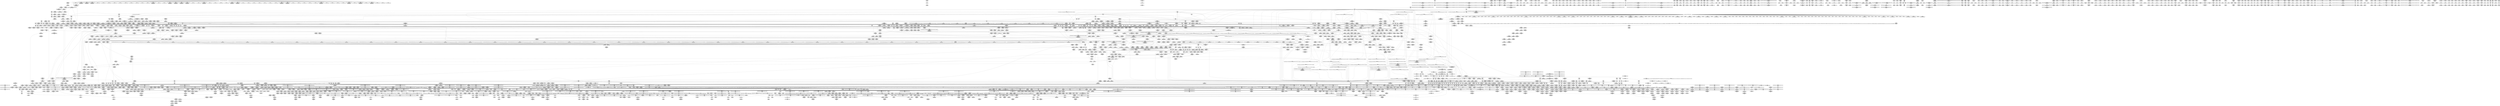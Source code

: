 digraph {
	CE0x5cf5c30 [shape=record,shape=Mrecord,label="{CE0x5cf5c30|tomoyo_get_realpath:_tmp8|security/tomoyo/file.c,152|*SummSource*}"]
	CE0x8766320 [shape=record,shape=Mrecord,label="{CE0x8766320|tomoyo_domain:_if.end}"]
	CE0x7aa0b80 [shape=record,shape=Mrecord,label="{CE0x7aa0b80|i32_9|*Constant*}"]
	CE0x70788b0 [shape=record,shape=Mrecord,label="{CE0x70788b0|VOIDTB_TE:_CE_217,218_}"]
	CE0x6ee01d0 [shape=record,shape=Mrecord,label="{CE0x6ee01d0|tomoyo_path_permission:_tmp6|*LoadInst*|security/tomoyo/file.c,564}"]
	CE0x5de4e90 [shape=record,shape=Mrecord,label="{CE0x5de4e90|tomoyo_audit_path_log:_tmp2|*SummSink*}"]
	CE0x6bf1b70 [shape=record,shape=Mrecord,label="{CE0x6bf1b70|tomoyo_path_permission:_do.body}"]
	CE0x6f51930 [shape=record,shape=Mrecord,label="{CE0x6f51930|tomoyo_const_part_length:_tmp39|security/tomoyo/util.c,644}"]
	CE0x5103ea0 [shape=record,shape=Mrecord,label="{CE0x5103ea0|i64*_getelementptr_inbounds_(_11_x_i64_,_11_x_i64_*___llvm_gcov_ctr54147,_i64_0,_i64_8)|*Constant*|*SummSink*}"]
	CE0x50caed0 [shape=record,shape=Mrecord,label="{CE0x50caed0|tomoyo_path_permission:_tmp25|security/tomoyo/file.c,575}"]
	CE0x5e91460 [shape=record,shape=Mrecord,label="{CE0x5e91460|_ret_void|*SummSink*}"]
	CE0x6b24180 [shape=record,shape=Mrecord,label="{CE0x6b24180|_call_void_rcu_lock_acquire(%struct.lockdep_map*_%dep_map)_#9,_!dbg_!38906|include/linux/srcu.h,222}"]
	CE0x6bce910 [shape=record,shape=Mrecord,label="{CE0x6bce910|tomoyo_path_permission:_path7|security/tomoyo/file.c,569|*SummSink*}"]
	CE0x6bf1860 [shape=record,shape=Mrecord,label="{CE0x6bf1860|tomoyo_domain:_tmp3|*SummSource*}"]
	CE0x6c21cd0 [shape=record,shape=Mrecord,label="{CE0x6c21cd0|tomoyo_const_part_length:_tmp18|security/tomoyo/util.c,627|*SummSource*}"]
	CE0x6b23960 [shape=record,shape=Mrecord,label="{CE0x6b23960|tomoyo_fill_path_info:_idxprom|security/tomoyo/util.c,667|*SummSource*}"]
	CE0x6af0f50 [shape=record,shape=Mrecord,label="{CE0x6af0f50|_call_void_mcount()_#3|*SummSource*}"]
	CE0x5125ae0 [shape=record,shape=Mrecord,label="{CE0x5125ae0|GLOBAL:___llvm_gcov_indirect_counter_increment114|*Constant*|*SummSource*}"]
	CE0x5d12900 [shape=record,shape=Mrecord,label="{CE0x5d12900|tomoyo_audit_path_log:_param1|security/tomoyo/file.c,169}"]
	CE0x6a0e780 [shape=record,shape=Mrecord,label="{CE0x6a0e780|tomoyo_path_perm:_call4|security/tomoyo/file.c,804|*SummSink*}"]
	CE0x7092390 [shape=record,shape=Mrecord,label="{CE0x7092390|tomoyo_fill_path_info:_conv3|security/tomoyo/util.c,666|*SummSource*}"]
	CE0x6d6a330 [shape=record,shape=Mrecord,label="{CE0x6d6a330|tomoyo_const_part_length:_tmp6|security/tomoyo/util.c,625}"]
	CE0x6d37880 [shape=record,shape=Mrecord,label="{CE0x6d37880|i32_3|*Constant*}"]
	CE0x70b6d90 [shape=record,shape=Mrecord,label="{CE0x70b6d90|tomoyo_add_slash:_tmp1|*SummSink*}"]
	CE0x6d8a1d0 [shape=record,shape=Mrecord,label="{CE0x6d8a1d0|tomoyo_const_part_length:_incdec.ptr|security/tomoyo/util.c,626}"]
	CE0x5d3a660 [shape=record,shape=Mrecord,label="{CE0x5d3a660|tomoyo_const_part_length:_conv14|security/tomoyo/util.c,641|*SummSource*}"]
	CE0x6fbca10 [shape=record,shape=Mrecord,label="{CE0x6fbca10|VOIDTB_TE_array:_GCE_.str1_private_unnamed_addr_constant_12_x_i8_c_file_%s_%s_0A_00_,_align_1:_elem_0:default:}"]
	CE0x86160e0 [shape=record,shape=Mrecord,label="{CE0x86160e0|VOIDTB_TE:_CE_144,145_}"]
	CE0x6bbe030 [shape=record,shape=Mrecord,label="{CE0x6bbe030|i64*_getelementptr_inbounds_(_25_x_i64_,_25_x_i64_*___llvm_gcov_ctr11,_i64_0,_i64_23)|*Constant*|*SummSource*}"]
	CE0x6c088f0 [shape=record,shape=Mrecord,label="{CE0x6c088f0|GLOBAL:___llvm_gcov_ctr54147|Global_var:__llvm_gcov_ctr54147}"]
	CE0x6a68d50 [shape=record,shape=Mrecord,label="{CE0x6a68d50|128:_i8*,_1208:_%struct.file*,_:_CMRE_32,33_}"]
	CE0x7abdd60 [shape=record,shape=Mrecord,label="{CE0x7abdd60|tomoyo_get_mode:_tmp12|security/tomoyo/util.c,982|*SummSink*}"]
	CE0x6c0a650 [shape=record,shape=Mrecord,label="{CE0x6c0a650|_ret_void,_!dbg_!38913|security/tomoyo/file.c,138|*SummSource*}"]
	CE0x5d27200 [shape=record,shape=Mrecord,label="{CE0x5d27200|tomoyo_init_request_info:_domain|Function::tomoyo_init_request_info&Arg::domain::|*SummSink*}"]
	CE0x6bc7de0 [shape=record,shape=Mrecord,label="{CE0x6bc7de0|i64_3|*Constant*|*SummSink*}"]
	CE0x6c11e00 [shape=record,shape=Mrecord,label="{CE0x6c11e00|tomoyo_get_realpath:_tmp12|security/tomoyo/file.c,156|*SummSink*}"]
	CE0x6061900 [shape=record,shape=Mrecord,label="{CE0x6061900|i64*_getelementptr_inbounds_(_12_x_i64_,_12_x_i64_*___llvm_gcov_ctr31133,_i64_0,_i64_0)|*Constant*}"]
	CE0x608b690 [shape=record,shape=Mrecord,label="{CE0x608b690|i64*_getelementptr_inbounds_(_5_x_i64_,_5_x_i64_*___llvm_gcov_ctr28130,_i64_0,_i64_0)|*Constant*}"]
	CE0x6d1de60 [shape=record,shape=Mrecord,label="{CE0x6d1de60|i64_12|*Constant*|*SummSource*}"]
	CE0x5f41b10 [shape=record,shape=Mrecord,label="{CE0x5f41b10|tomoyo_audit_path_log:_path2|security/tomoyo/file.c,169|*SummSink*}"]
	CE0x5d241a0 [shape=record,shape=Mrecord,label="{CE0x5d241a0|tomoyo_path_perm:_tmp8|security/tomoyo/file.c,797}"]
	CE0x8493fa0 [shape=record,shape=Mrecord,label="{CE0x8493fa0|tomoyo_get_mode:_tmp19|security/tomoyo/util.c,985|*SummSource*}"]
	CE0x5ec8bd0 [shape=record,shape=Mrecord,label="{CE0x5ec8bd0|tomoyo_get_realpath:_entry|*SummSource*}"]
	CE0x5da3c90 [shape=record,shape=Mrecord,label="{CE0x5da3c90|tomoyo_path_perm:_name12|security/tomoyo/file.c,814}"]
	CE0x84f5820 [shape=record,shape=Mrecord,label="{CE0x84f5820|VOIDTB_TE:_CE_173,174_}"]
	CE0x5cf3b20 [shape=record,shape=Mrecord,label="{CE0x5cf3b20|0:_i8,_array:_GCRE_tomoyo_index2category_constant_39_x_i8_c_00_00_00_00_00_00_00_00_00_00_00_00_00_00_00_00_00_00_00_00_00_00_00_01_01_01_01_01_01_01_01_01_01_01_01_01_01_01_02_,_align_16:_elem_18::|security/tomoyo/util.c,983}"]
	CE0x84db260 [shape=record,shape=Mrecord,label="{CE0x84db260|tomoyo_path_perm:_tmp40|security/tomoyo/file.c,821}"]
	CE0x6aafc20 [shape=record,shape=Mrecord,label="{CE0x6aafc20|__llvm_gcov_indirect_counter_increment:_predecessor|Function::__llvm_gcov_indirect_counter_increment&Arg::predecessor::|*SummSink*}"]
	CE0x4f96980 [shape=record,shape=Mrecord,label="{CE0x4f96980|tomoyo_fill_path_info:_frombool10|security/tomoyo/util.c,668}"]
	CE0x6ff36f0 [shape=record,shape=Mrecord,label="{CE0x6ff36f0|i64*_getelementptr_inbounds_(_31_x_i64_,_31_x_i64_*___llvm_gcov_ctr43150,_i64_0,_i64_26)|*Constant*|*SummSource*}"]
	CE0x85ab4e0 [shape=record,shape=Mrecord,label="{CE0x85ab4e0|tomoyo_get_mode:_tmp8|security/tomoyo/util.c,979|*SummSink*}"]
	CE0x6eb2190 [shape=record,shape=Mrecord,label="{CE0x6eb2190|i64*_getelementptr_inbounds_(_5_x_i64_,_5_x_i64_*___llvm_gcov_ctr28130,_i64_0,_i64_0)|*Constant*|*SummSink*}"]
	CE0x861acd0 [shape=record,shape=Mrecord,label="{CE0x861acd0|rcu_lock_release:_entry|*SummSource*}"]
	CE0x5f1d230 [shape=record,shape=Mrecord,label="{CE0x5f1d230|i64*_getelementptr_inbounds_(_6_x_i64_,_6_x_i64_*___llvm_gcov_ctr26,_i64_0,_i64_3)|*Constant*}"]
	CE0x6e88bd0 [shape=record,shape=Mrecord,label="{CE0x6e88bd0|VOIDTB_TE:_CE_192,193_}"]
	"CONST[source:0(mediator),value:0(static)][purpose:{operation}]"
	CE0x876e750 [shape=record,shape=Mrecord,label="{CE0x876e750|tomoyo_get_mode:_tmp24|security/tomoyo/util.c,986}"]
	CE0x6c97c10 [shape=record,shape=Mrecord,label="{CE0x6c97c10|0:_%struct.tomoyo_obj_info*,_16:_%struct.tomoyo_domain_info*,_24:_%struct.tomoyo_path_info*,_40:_i8,_72:_i8,_75:_i8,_76:_i8,_77:_i8,_:_SCMRE_72,73_|*MultipleSource*|security/tomoyo/file.c, 787|security/tomoyo/file.c,787|Function::tomoyo_init_request_info&Arg::r::|security/tomoyo/file.c,800}"]
	CE0x52cad60 [shape=record,shape=Mrecord,label="{CE0x52cad60|i64*_getelementptr_inbounds_(_2_x_i64_,_2_x_i64_*___llvm_gcov_ctr22210,_i64_0,_i64_1)|*Constant*|*SummSink*}"]
	CE0x6d6ae00 [shape=record,shape=Mrecord,label="{CE0x6d6ae00|tomoyo_get_mode:_return|*SummSink*}"]
	CE0x84a1db0 [shape=record,shape=Mrecord,label="{CE0x84a1db0|i64*_getelementptr_inbounds_(_31_x_i64_,_31_x_i64_*___llvm_gcov_ctr43150,_i64_0,_i64_27)|*Constant*|*SummSource*}"]
	CE0x5e9d2d0 [shape=record,shape=Mrecord,label="{CE0x5e9d2d0|tomoyo_const_part_length:_if.then}"]
	CE0x52c6970 [shape=record,shape=Mrecord,label="{CE0x52c6970|tomoyo_get_realpath:_name|security/tomoyo/file.c,150|*SummSink*}"]
	CE0x6efddf0 [shape=record,shape=Mrecord,label="{CE0x6efddf0|VOIDTB_TE:_CE_163,164_}"]
	CE0x6fae490 [shape=record,shape=Mrecord,label="{CE0x6fae490|0:_%struct.tomoyo_obj_info*,_16:_%struct.tomoyo_domain_info*,_24:_%struct.tomoyo_path_info*,_40:_i8,_72:_i8,_75:_i8,_76:_i8,_77:_i8,_:_SCMRE_61,62_}"]
	CE0x6ca0310 [shape=record,shape=Mrecord,label="{CE0x6ca0310|tomoyo_const_part_length:_tmp11|security/tomoyo/util.c,626}"]
	CE0x5150910 [shape=record,shape=Mrecord,label="{CE0x5150910|tomoyo_fill_path_info:_tmp7|security/tomoyo/util.c,667}"]
	CE0x6b11d60 [shape=record,shape=Mrecord,label="{CE0x6b11d60|GLOBAL:_tomoyo_p2mac|Global_var:tomoyo_p2mac|*SummSink*}"]
	CE0x6fa3500 [shape=record,shape=Mrecord,label="{CE0x6fa3500|tomoyo_add_slash:_tmp}"]
	CE0x515e2e0 [shape=record,shape=Mrecord,label="{CE0x515e2e0|tomoyo_fill_path_info:_tmp9|security/tomoyo/util.c,667}"]
	CE0x6b45d00 [shape=record,shape=Mrecord,label="{CE0x6b45d00|tomoyo_const_part_length:_sw.bb9|*SummSink*}"]
	CE0x7078d40 [shape=record,shape=Mrecord,label="{CE0x7078d40|VOIDTB_TE:_CE_309,310_}"]
	CE0x6a0e230 [shape=record,shape=Mrecord,label="{CE0x6a0e230|128:_i8*,_1208:_%struct.file*,_:_CMRE_56,64_|*MultipleSource*|security/tomoyo/common.h,1205|security/tomoyo/common.h,1205}"]
	CE0x6b88860 [shape=record,shape=Mrecord,label="{CE0x6b88860|get_current:_bb}"]
	CE0x7abc190 [shape=record,shape=Mrecord,label="{CE0x7abc190|tomoyo_fill_path_info:_tmp9|security/tomoyo/util.c,667}"]
	CE0x52b1f60 [shape=record,shape=Mrecord,label="{CE0x52b1f60|i64*_null|*Constant*}"]
	CE0x5dd2f20 [shape=record,shape=Mrecord,label="{CE0x5dd2f20|i64*_getelementptr_inbounds_(_31_x_i64_,_31_x_i64_*___llvm_gcov_ctr43150,_i64_0,_i64_3)|*Constant*}"]
	CE0x84db090 [shape=record,shape=Mrecord,label="{CE0x84db090|tomoyo_path_perm:_tmp39|security/tomoyo/file.c,821|*SummSink*}"]
	CE0x5f93600 [shape=record,shape=Mrecord,label="{CE0x5f93600|tomoyo_read_unlock:_tmp3|*SummSource*}"]
	CE0x85c1670 [shape=record,shape=Mrecord,label="{CE0x85c1670|tomoyo_path_perm:_tmp2|security/tomoyo/file.c,787|*SummSink*}"]
	CE0x5200fb0 [shape=record,shape=Mrecord,label="{CE0x5200fb0|tomoyo_path_unlink:_dentry2|security/tomoyo/tomoyo.c,175}"]
	CE0x5f6a4a0 [shape=record,shape=Mrecord,label="{CE0x5f6a4a0|tomoyo_fill_path_info:_land.end|*SummSink*}"]
	CE0x84a1f40 [shape=record,shape=Mrecord,label="{CE0x84a1f40|tomoyo_const_part_length:_tmp47|security/tomoyo/util.c,646|*SummSink*}"]
	CE0x6c189c0 [shape=record,shape=Mrecord,label="{CE0x6c189c0|tomoyo_add_slash:_tmp9|security/tomoyo/file.c,136|*SummSink*}"]
	CE0x5290d30 [shape=record,shape=Mrecord,label="{CE0x5290d30|tomoyo_path_perm:_path|Function::tomoyo_path_perm&Arg::path::|*SummSource*}"]
	CE0x5c233f0 [shape=record,shape=Mrecord,label="{CE0x5c233f0|_ret_i32_%call,_!dbg_!38908|security/tomoyo/tomoyo.c,176}"]
	CE0x6b12020 [shape=record,shape=Mrecord,label="{CE0x6b12020|tomoyo_path_perm:_arrayidx|security/tomoyo/file.c,797}"]
	CE0x8648a20 [shape=record,shape=Mrecord,label="{CE0x8648a20|_call_void_mcount()_#3|*SummSource*}"]
	CE0x6b93330 [shape=record,shape=Mrecord,label="{CE0x6b93330|tomoyo_get_mode:_tmp22|security/tomoyo/util.c,986|*SummSink*}"]
	CE0x52627e0 [shape=record,shape=Mrecord,label="{CE0x52627e0|tomoyo_const_part_length:_tmp2|security/tomoyo/util.c,624}"]
	CE0x5f335a0 [shape=record,shape=Mrecord,label="{CE0x5f335a0|GLOBAL:___llvm_gcov_ctr43150|Global_var:__llvm_gcov_ctr43150}"]
	CE0x5c11c30 [shape=record,shape=Mrecord,label="{CE0x5c11c30|%struct.tomoyo_domain_info*_null|*Constant*|*SummSink*}"]
	CE0x8600a10 [shape=record,shape=Mrecord,label="{CE0x8600a10|tomoyo_audit_path_log:_filename|security/tomoyo/file.c,169|*SummSource*}"]
	CE0x5173740 [shape=record,shape=Mrecord,label="{CE0x5173740|_ret_i32_%call,_!dbg_!38908|security/tomoyo/tomoyo.c,176|*SummSink*}"]
	CE0x5c948d0 [shape=record,shape=Mrecord,label="{CE0x5c948d0|tomoyo_fill_path_info:_call|security/tomoyo/util.c,664}"]
	CE0x6d37060 [shape=record,shape=Mrecord,label="{CE0x6d37060|tomoyo_fill_path_info:_tmp5|security/tomoyo/util.c,667}"]
	CE0x87532f0 [shape=record,shape=Mrecord,label="{CE0x87532f0|tomoyo_fill_path_info:_tmp8|security/tomoyo/util.c,667}"]
	CE0x6e5d660 [shape=record,shape=Mrecord,label="{CE0x6e5d660|srcu_read_unlock:_tmp1|*SummSource*}"]
	CE0x708d210 [shape=record,shape=Mrecord,label="{CE0x708d210|tomoyo_const_part_length:_tmp23|security/tomoyo/util.c,634}"]
	CE0x6df6750 [shape=record,shape=Mrecord,label="{CE0x6df6750|i64*_getelementptr_inbounds_(_5_x_i64_,_5_x_i64_*___llvm_gcov_ctr28130,_i64_0,_i64_0)|*Constant*}"]
	CE0x6c09130 [shape=record,shape=Mrecord,label="{CE0x6c09130|srcu_read_lock:_tmp1|*SummSink*}"]
	CE0x5dbbdd0 [shape=record,shape=Mrecord,label="{CE0x5dbbdd0|tomoyo_add_slash:_tmp3|security/tomoyo/file.c,131}"]
	CE0x5e10af0 [shape=record,shape=Mrecord,label="{CE0x5e10af0|_call_void_mcount()_#3}"]
	CE0x87c4ae0 [shape=record,shape=Mrecord,label="{CE0x87c4ae0|tomoyo_path_perm:_out}"]
	CE0x87b2d40 [shape=record,shape=Mrecord,label="{CE0x87b2d40|tomoyo_path_permission:_tmp20|security/tomoyo/file.c,573}"]
	CE0x5f15900 [shape=record,shape=Mrecord,label="{CE0x5f15900|0:_i8,_array:_GCRE_tomoyo_index2category_constant_39_x_i8_c_00_00_00_00_00_00_00_00_00_00_00_00_00_00_00_00_00_00_00_00_00_00_00_01_01_01_01_01_01_01_01_01_01_01_01_01_01_01_02_,_align_16:_elem_20::|security/tomoyo/util.c,983}"]
	CE0x84f17e0 [shape=record,shape=Mrecord,label="{CE0x84f17e0|tomoyo_init_request_info:_if.then}"]
	CE0x6f7c570 [shape=record,shape=Mrecord,label="{CE0x6f7c570|tomoyo_path_permission:_operation8|security/tomoyo/file.c,569|*SummSource*}"]
	CE0x6b36a90 [shape=record,shape=Mrecord,label="{CE0x6b36a90|tomoyo_path_perm:_tobool24|security/tomoyo/file.c,826|*SummSink*}"]
	CE0x5f7e8b0 [shape=record,shape=Mrecord,label="{CE0x5f7e8b0|tomoyo_get_realpath:_bb|*SummSource*}"]
	CE0x6f866d0 [shape=record,shape=Mrecord,label="{CE0x6f866d0|i64_25|*Constant*|*SummSink*}"]
	CE0x86322c0 [shape=record,shape=Mrecord,label="{CE0x86322c0|tomoyo_path_perm:_sw.bb9|*SummSink*}"]
	CE0x8651040 [shape=record,shape=Mrecord,label="{CE0x8651040|tomoyo_const_part_length:_cmp|security/tomoyo/util.c,626|*SummSource*}"]
	CE0x5be1820 [shape=record,shape=Mrecord,label="{CE0x5be1820|tomoyo_const_part_length:_sw.bb}"]
	CE0x8787080 [shape=record,shape=Mrecord,label="{CE0x8787080|tomoyo_path_permission:_tmp15|security/tomoyo/file.c,567|*SummSink*}"]
	CE0x520a0f0 [shape=record,shape=Mrecord,label="{CE0x520a0f0|i64*_getelementptr_inbounds_(_31_x_i64_,_31_x_i64_*___llvm_gcov_ctr43150,_i64_0,_i64_16)|*Constant*}"]
	CE0x5095de0 [shape=record,shape=Mrecord,label="{CE0x5095de0|tomoyo_const_part_length:_while.body|*SummSink*}"]
	CE0x4e7b760 [shape=record,shape=Mrecord,label="{CE0x4e7b760|tomoyo_fill_path_info:_tmp1}"]
	CE0x6b27460 [shape=record,shape=Mrecord,label="{CE0x6b27460|VOIDTB_TE:_CE_195,196_}"]
	CE0x7079330 [shape=record,shape=Mrecord,label="{CE0x7079330|VOIDTB_TE:_CE_315,316_}"]
	CE0x87c47d0 [shape=record,shape=Mrecord,label="{CE0x87c47d0|tomoyo_init_request_info:_tmp8|security/tomoyo/util.c,1005}"]
	CE0x6f25370 [shape=record,shape=Mrecord,label="{CE0x6f25370|i64*_getelementptr_inbounds_(_10_x_i64_,_10_x_i64_*___llvm_gcov_ctr34,_i64_0,_i64_5)|*Constant*|*SummSink*}"]
	CE0x87b6230 [shape=record,shape=Mrecord,label="{CE0x87b6230|tomoyo_init_request_info:_domain.addr.0|*SummSource*}"]
	CE0x6f86400 [shape=record,shape=Mrecord,label="{CE0x6f86400|i64_24|*Constant*|*SummSink*}"]
	CE0x5ce3a90 [shape=record,shape=Mrecord,label="{CE0x5ce3a90|VOIDTB_TE:_CE_288,296_|Function::tomoyo_path_unlink&Arg::dentry::}"]
	CE0x6a0e0f0 [shape=record,shape=Mrecord,label="{CE0x6a0e0f0|128:_i8*,_1208:_%struct.file*,_:_CMRE_52,56_|*MultipleSource*|security/tomoyo/common.h,1205|security/tomoyo/common.h,1205}"]
	CE0x6cf55d0 [shape=record,shape=Mrecord,label="{CE0x6cf55d0|tomoyo_read_lock:_entry|*SummSource*}"]
	CE0x4f66cf0 [shape=record,shape=Mrecord,label="{CE0x4f66cf0|0:_i8,_array:_GCRE_tomoyo_index2category_constant_39_x_i8_c_00_00_00_00_00_00_00_00_00_00_00_00_00_00_00_00_00_00_00_00_00_00_00_01_01_01_01_01_01_01_01_01_01_01_01_01_01_01_02_,_align_16:_elem_32::|security/tomoyo/util.c,983}"]
	CE0x6b24260 [shape=record,shape=Mrecord,label="{CE0x6b24260|srcu_read_lock:_dep_map|include/linux/srcu.h,222|*SummSource*}"]
	CE0x5252700 [shape=record,shape=Mrecord,label="{CE0x5252700|tomoyo_get_realpath:_tmp2|*LoadInst*|security/tomoyo/file.c,151|*SummSink*}"]
	CE0x5f69d60 [shape=record,shape=Mrecord,label="{CE0x5f69d60|tomoyo_fill_path_info:_call2|security/tomoyo/util.c,666}"]
	CE0x52c7270 [shape=record,shape=Mrecord,label="{CE0x52c7270|tomoyo_get_realpath:_tmp6|security/tomoyo/file.c,151|*SummSink*}"]
	CE0x5e10510 [shape=record,shape=Mrecord,label="{CE0x5e10510|tomoyo_domain:_land.lhs.true|*SummSink*}"]
	CE0x5e4b0c0 [shape=record,shape=Mrecord,label="{CE0x5e4b0c0|tomoyo_path_perm:_if.then13}"]
	CE0x50c3710 [shape=record,shape=Mrecord,label="{CE0x50c3710|tomoyo_path_permission:_tmp23|security/tomoyo/file.c,574|*SummSink*}"]
	CE0x85ab600 [shape=record,shape=Mrecord,label="{CE0x85ab600|tomoyo_domain:_do.end|*SummSink*}"]
	CE0x6b23da0 [shape=record,shape=Mrecord,label="{CE0x6b23da0|tomoyo_fill_path_info:_arrayidx|security/tomoyo/util.c,667|*SummSource*}"]
	CE0x6b13c20 [shape=record,shape=Mrecord,label="{CE0x6b13c20|i64*_getelementptr_inbounds_(_6_x_i64_,_6_x_i64_*___llvm_gcov_ctr26,_i64_0,_i64_4)|*Constant*|*SummSink*}"]
	CE0x5d6d210 [shape=record,shape=Mrecord,label="{CE0x5d6d210|i32_0|*Constant*}"]
	CE0x6fff190 [shape=record,shape=Mrecord,label="{CE0x6fff190|tomoyo_get_mode:_conv10|security/tomoyo/util.c,985}"]
	CE0x6f3ef20 [shape=record,shape=Mrecord,label="{CE0x6f3ef20|__llvm_gcov_indirect_counter_increment114:_entry|*SummSource*}"]
	CE0x6e5dc10 [shape=record,shape=Mrecord,label="{CE0x6e5dc10|_ret_void|*SummSource*}"]
	CE0x5de5c40 [shape=record,shape=Mrecord,label="{CE0x5de5c40|tomoyo_const_part_length:_tmp32|security/tomoyo/util.c,641}"]
	CE0x6e123a0 [shape=record,shape=Mrecord,label="{CE0x6e123a0|i64*_getelementptr_inbounds_(_4_x_i64_,_4_x_i64_*___llvm_gcov_ctr24,_i64_0,_i64_3)|*Constant*|*SummSource*}"]
	CE0x8720050 [shape=record,shape=Mrecord,label="{CE0x8720050|rcu_lock_acquire:_entry}"]
	CE0x8610940 [shape=record,shape=Mrecord,label="{CE0x8610940|_ret_i32_%call,_!dbg_!38912|security/tomoyo/file.c,167}"]
	CE0x6004160 [shape=record,shape=Mrecord,label="{CE0x6004160|tomoyo_audit_path_log:_call|security/tomoyo/file.c,167}"]
	CE0x6ffb3e0 [shape=record,shape=Mrecord,label="{CE0x6ffb3e0|GLOBAL:_kfree|*Constant*}"]
	CE0x5cf5690 [shape=record,shape=Mrecord,label="{CE0x5cf5690|tomoyo_const_part_length:_if.end6|*SummSource*}"]
	CE0x5cbd230 [shape=record,shape=Mrecord,label="{CE0x5cbd230|tomoyo_const_part_length:_tmp26|security/tomoyo/util.c,641|*SummSource*}"]
	CE0x6e60de0 [shape=record,shape=Mrecord,label="{CE0x6e60de0|i32_50|*Constant*|*SummSink*}"]
	CE0x8546950 [shape=record,shape=Mrecord,label="{CE0x8546950|VOIDTB_TE:_CE_304,305_}"]
	CE0x5e18450 [shape=record,shape=Mrecord,label="{CE0x5e18450|tomoyo_domain:_tmp17|security/tomoyo/common.h,1205|*SummSource*}"]
	CE0x5d6d510 [shape=record,shape=Mrecord,label="{CE0x5d6d510|tomoyo_fill_path_info:_tmp9|security/tomoyo/util.c,667|*SummSink*}"]
	CE0x859c100 [shape=record,shape=Mrecord,label="{CE0x859c100|tomoyo_path_perm:_tmp20|security/tomoyo/file.c,805}"]
	CE0x6af13f0 [shape=record,shape=Mrecord,label="{CE0x6af13f0|tomoyo_domain:_tmp12|security/tomoyo/common.h,1205|*SummSink*}"]
	CE0x5d3a030 [shape=record,shape=Mrecord,label="{CE0x5d3a030|tomoyo_const_part_length:_sw.epilog}"]
	CE0x6d9fb40 [shape=record,shape=Mrecord,label="{CE0x6d9fb40|rcu_lock_release:_tmp1}"]
	CE0x5de4f70 [shape=record,shape=Mrecord,label="{CE0x5de4f70|i64*_getelementptr_inbounds_(_2_x_i64_,_2_x_i64_*___llvm_gcov_ctr21,_i64_0,_i64_1)|*Constant*|*SummSource*}"]
	CE0x5e897f0 [shape=record,shape=Mrecord,label="{CE0x5e897f0|tomoyo_audit_path_log:_name|security/tomoyo/file.c,169}"]
	CE0x6eb5310 [shape=record,shape=Mrecord,label="{CE0x6eb5310|tomoyo_const_part_length:_conv20|security/tomoyo/util.c,644|*SummSink*}"]
	CE0x85ba740 [shape=record,shape=Mrecord,label="{CE0x85ba740|tomoyo_init_request_info:_conv|security/tomoyo/util.c,1010}"]
	CE0x4fd6130 [shape=record,shape=Mrecord,label="{CE0x4fd6130|_call_void_mcount()_#3|*SummSource*}"]
	CE0x5c11e90 [shape=record,shape=Mrecord,label="{CE0x5c11e90|tomoyo_init_request_info:_entry|*SummSink*}"]
	CE0x6e6f9b0 [shape=record,shape=Mrecord,label="{CE0x6e6f9b0|GLOBAL:_tomoyo_read_lock|*Constant*}"]
	CE0x6b26b50 [shape=record,shape=Mrecord,label="{CE0x6b26b50|tomoyo_domain:_bb|*SummSource*}"]
	CE0x6051dc0 [shape=record,shape=Mrecord,label="{CE0x6051dc0|tomoyo_get_mode:_tmp16|security/tomoyo/util.c,983}"]
	CE0x5ca5de0 [shape=record,shape=Mrecord,label="{CE0x5ca5de0|tomoyo_fill_path_info:_cmp|security/tomoyo/util.c,667|*SummSource*}"]
	CE0x85f1350 [shape=record,shape=Mrecord,label="{CE0x85f1350|tomoyo_domain:_tmp13|security/tomoyo/common.h,1205|*SummSink*}"]
	CE0x6cde4e0 [shape=record,shape=Mrecord,label="{CE0x6cde4e0|tomoyo_path_perm:_conv8|security/tomoyo/file.c,807|*SummSource*}"]
	CE0x5cf9b60 [shape=record,shape=Mrecord,label="{CE0x5cf9b60|GLOBAL:_lock_release|*Constant*|*SummSource*}"]
	CE0x84b2960 [shape=record,shape=Mrecord,label="{CE0x84b2960|tomoyo_path_permission:_call|security/tomoyo/file.c,564|*SummSource*}"]
	CE0x85f14c0 [shape=record,shape=Mrecord,label="{CE0x85f14c0|tomoyo_domain:_tmp14|security/tomoyo/common.h,1205}"]
	CE0x6c913a0 [shape=record,shape=Mrecord,label="{CE0x6c913a0|VOIDTB_TE:_CE:_elem_0:default:}"]
	CE0x6a95b60 [shape=record,shape=Mrecord,label="{CE0x6a95b60|tomoyo_fill_path_info:_ptr|Function::tomoyo_fill_path_info&Arg::ptr::}"]
	CE0x6c34dc0 [shape=record,shape=Mrecord,label="{CE0x6c34dc0|VOIDTB_TE:_CE_48,52_|Function::tomoyo_path_unlink&Arg::dentry::}"]
	CE0x85233f0 [shape=record,shape=Mrecord,label="{CE0x85233f0|tomoyo_path_perm:_name|security/tomoyo/file.c,802}"]
	CE0x87867c0 [shape=record,shape=Mrecord,label="{CE0x87867c0|tomoyo_get_mode:_tobool|security/tomoyo/util.c,978}"]
	CE0x5199c80 [shape=record,shape=Mrecord,label="{CE0x5199c80|tomoyo_path_perm:_entry|*SummSink*}"]
	CE0x859bf80 [shape=record,shape=Mrecord,label="{CE0x859bf80|tomoyo_path_perm:_tmp20|security/tomoyo/file.c,805|*SummSink*}"]
	CE0x6ecfa30 [shape=record,shape=Mrecord,label="{CE0x6ecfa30|tomoyo_path_perm:_call16|security/tomoyo/file.c,820|*SummSink*}"]
	CE0x5f32fe0 [shape=record,shape=Mrecord,label="{CE0x5f32fe0|tomoyo_fill_path_info:_conv3|security/tomoyo/util.c,666}"]
	CE0x6c5db10 [shape=record,shape=Mrecord,label="{CE0x6c5db10|__llvm_gcov_indirect_counter_increment114:_bb|*SummSource*}"]
	CE0x6ab02d0 [shape=record,shape=Mrecord,label="{CE0x6ab02d0|__llvm_gcov_indirect_counter_increment:_counters|Function::__llvm_gcov_indirect_counter_increment&Arg::counters::|*SummSource*}"]
	CE0x704bd90 [shape=record,shape=Mrecord,label="{CE0x704bd90|tomoyo_fill_path_info:_tobool|security/tomoyo/util.c,667}"]
	CE0x7abcbd0 [shape=record,shape=Mrecord,label="{CE0x7abcbd0|tomoyo_get_mode:_bb|*SummSink*}"]
	CE0x7aa7f80 [shape=record,shape=Mrecord,label="{CE0x7aa7f80|tomoyo_fill_path_info:_call11|security/tomoyo/util.c,669}"]
	CE0x6ce3120 [shape=record,shape=Mrecord,label="{CE0x6ce3120|tomoyo_get_mode:_arrayidx8|security/tomoyo/util.c,983|*SummSink*}"]
	CE0x6aef7b0 [shape=record,shape=Mrecord,label="{CE0x6aef7b0|rcu_lock_release:_map|Function::rcu_lock_release&Arg::map::|*SummSource*}"]
	CE0x6f275a0 [shape=record,shape=Mrecord,label="{CE0x6f275a0|tomoyo_path_permission:_filename|Function::tomoyo_path_permission&Arg::filename::|*SummSource*}"]
	CE0x6e6e3f0 [shape=record,shape=Mrecord,label="{CE0x6e6e3f0|tomoyo_add_slash:_tmp13|security/tomoyo/file.c,138|*SummSource*}"]
	CE0x6004270 [shape=record,shape=Mrecord,label="{CE0x6004270|tomoyo_audit_path_log:_call|security/tomoyo/file.c,167|*SummSource*}"]
	CE0x5e448c0 [shape=record,shape=Mrecord,label="{CE0x5e448c0|tomoyo_path_perm:_if.end14|*SummSink*}"]
	CE0x6c86310 [shape=record,shape=Mrecord,label="{CE0x6c86310|i64*_getelementptr_inbounds_(_2_x_i64_,_2_x_i64_*___llvm_gcov_ctr31,_i64_0,_i64_1)|*Constant*|*SummSink*}"]
	CE0x6c67920 [shape=record,shape=Mrecord,label="{CE0x6c67920|i8*_getelementptr_inbounds_(_25_x_i8_,_25_x_i8_*_.str12,_i32_0,_i32_0)|*Constant*|*SummSink*}"]
	CE0x86161e0 [shape=record,shape=Mrecord,label="{CE0x86161e0|VOIDTB_TE:_CE_146,147_}"]
	CE0x6ffb8d0 [shape=record,shape=Mrecord,label="{CE0x6ffb8d0|tomoyo_path_perm:_name21|security/tomoyo/file.c,822}"]
	CE0x4f32f50 [shape=record,shape=Mrecord,label="{CE0x4f32f50|rcu_lock_acquire:_tmp1|*SummSink*}"]
	CE0x875c660 [shape=record,shape=Mrecord,label="{CE0x875c660|tomoyo_init_request_info:_tmp1|*SummSource*}"]
	CE0x6eb1a80 [shape=record,shape=Mrecord,label="{CE0x6eb1a80|tomoyo_fill_path_info:_tmp2|*LoadInst*|security/tomoyo/util.c,663}"]
	CE0x85bae80 [shape=record,shape=Mrecord,label="{CE0x85bae80|tomoyo_init_request_info:_mode5|security/tomoyo/util.c,1011|*SummSink*}"]
	CE0x6f7a820 [shape=record,shape=Mrecord,label="{CE0x6f7a820|tomoyo_const_part_length:_tmp39|security/tomoyo/util.c,644|*SummSink*}"]
	CE0x5d9ad80 [shape=record,shape=Mrecord,label="{CE0x5d9ad80|tomoyo_get_realpath:_call|security/tomoyo/file.c,150|*SummSink*}"]
	CE0x5c61ea0 [shape=record,shape=Mrecord,label="{CE0x5c61ea0|128:_i8*,_1208:_%struct.file*,_:_CMRE_8,16_|*MultipleSource*|security/tomoyo/common.h,1205|security/tomoyo/common.h,1205}"]
	CE0x6fff060 [shape=record,shape=Mrecord,label="{CE0x6fff060|tomoyo_get_mode:_add|security/tomoyo/util.c,984}"]
	CE0x85aac40 [shape=record,shape=Mrecord,label="{CE0x85aac40|i64*_getelementptr_inbounds_(_2_x_i64_,_2_x_i64_*___llvm_gcov_ctr23,_i64_0,_i64_0)|*Constant*|*SummSource*}"]
	CE0x5be1420 [shape=record,shape=Mrecord,label="{CE0x5be1420|0:_i8*,_array:_GCRE_tomoyo_path_keyword_external_constant_11_x_i8*_:_elem_6::|security/tomoyo/file.c,167}"]
	CE0x6b14000 [shape=record,shape=Mrecord,label="{CE0x6b14000|tomoyo_add_slash:_tmp9|security/tomoyo/file.c,136|*SummSource*}"]
	CE0x850eac0 [shape=record,shape=Mrecord,label="{CE0x850eac0|tomoyo_const_part_length:_tmp10|security/tomoyo/util.c,626|*SummSink*}"]
	CE0x5209650 [shape=record,shape=Mrecord,label="{CE0x5209650|__llvm_gcov_indirect_counter_increment114:_bb4|*SummSink*}"]
	CE0x5be1a50 [shape=record,shape=Mrecord,label="{CE0x5be1a50|tomoyo_const_part_length:_sw.bb|*SummSink*}"]
	CE0x5cbe510 [shape=record,shape=Mrecord,label="{CE0x5cbe510|tomoyo_path_permission:_tmp10|security/tomoyo/file.c,565}"]
	CE0x8567070 [shape=record,shape=Mrecord,label="{CE0x8567070|0:_%struct.tomoyo_obj_info*,_16:_%struct.tomoyo_domain_info*,_24:_%struct.tomoyo_path_info*,_40:_i8,_72:_i8,_75:_i8,_76:_i8,_77:_i8,_:_SCMRE_31,32_}"]
	CE0x5e00ae0 [shape=record,shape=Mrecord,label="{CE0x5e00ae0|tomoyo_const_part_length:_add|security/tomoyo/util.c,634|*SummSink*}"]
	CE0x5200cf0 [shape=record,shape=Mrecord,label="{CE0x5200cf0|tomoyo_path_unlink:_tmp|*SummSource*}"]
	CE0x6c50620 [shape=record,shape=Mrecord,label="{CE0x6c50620|GLOBAL:_tomoyo_path_keyword|Global_var:tomoyo_path_keyword|*SummSource*}"]
	CE0x84ee000 [shape=record,shape=Mrecord,label="{CE0x84ee000|tomoyo_const_part_length:_conv8|security/tomoyo/util.c,632|*SummSource*}"]
	CE0x84ed5e0 [shape=record,shape=Mrecord,label="{CE0x84ed5e0|srcu_read_unlock:_tmp2|*SummSource*}"]
	CE0x8687360 [shape=record,shape=Mrecord,label="{CE0x8687360|tomoyo_get_realpath:_if.then|*SummSink*}"]
	CE0x6f1eb00 [shape=record,shape=Mrecord,label="{CE0x6f1eb00|tomoyo_get_mode:_tmp6|security/tomoyo/util.c,978}"]
	CE0x70a54d0 [shape=record,shape=Mrecord,label="{CE0x70a54d0|0:_%struct.tomoyo_obj_info*,_16:_%struct.tomoyo_domain_info*,_24:_%struct.tomoyo_path_info*,_40:_i8,_72:_i8,_75:_i8,_76:_i8,_77:_i8,_:_SCMRE_54,55_}"]
	CE0x52b2480 [shape=record,shape=Mrecord,label="{CE0x52b2480|tomoyo_path_perm:_tmp4|security/tomoyo/file.c,788|*SummSink*}"]
	CE0x6baac50 [shape=record,shape=Mrecord,label="{CE0x6baac50|tomoyo_path_perm:_tmp45|security/tomoyo/file.c,826}"]
	CE0x5f936f0 [shape=record,shape=Mrecord,label="{CE0x5f936f0|tomoyo_read_unlock:_tmp3|*SummSink*}"]
	CE0x6c694c0 [shape=record,shape=Mrecord,label="{CE0x6c694c0|rcu_lock_acquire:_tmp5|include/linux/rcupdate.h,418}"]
	CE0x8592850 [shape=record,shape=Mrecord,label="{CE0x8592850|0:_%struct.tomoyo_obj_info*,_16:_%struct.tomoyo_domain_info*,_24:_%struct.tomoyo_path_info*,_40:_i8,_72:_i8,_75:_i8,_76:_i8,_77:_i8,_:_SCMRE_35,36_}"]
	CE0x70a5010 [shape=record,shape=Mrecord,label="{CE0x70a5010|0:_%struct.tomoyo_obj_info*,_16:_%struct.tomoyo_domain_info*,_24:_%struct.tomoyo_path_info*,_40:_i8,_72:_i8,_75:_i8,_76:_i8,_77:_i8,_:_SCMRE_52,53_}"]
	CE0x85656c0 [shape=record,shape=Mrecord,label="{CE0x85656c0|tomoyo_path_permission:_type|security/tomoyo/file.c,563|*SummSource*}"]
	CE0x8730100 [shape=record,shape=Mrecord,label="{CE0x8730100|tomoyo_init_request_info:_tobool|security/tomoyo/util.c,1004}"]
	CE0x60609f0 [shape=record,shape=Mrecord,label="{CE0x60609f0|0:_i8,_array:_GCRE_tomoyo_index2category_constant_39_x_i8_c_00_00_00_00_00_00_00_00_00_00_00_00_00_00_00_00_00_00_00_00_00_00_00_01_01_01_01_01_01_01_01_01_01_01_01_01_01_01_02_,_align_16:_elem_1::|security/tomoyo/util.c,983}"]
	CE0x6f6d1e0 [shape=record,shape=Mrecord,label="{CE0x6f6d1e0|GLOBAL:___llvm_gcov_global_state_pred45|Global_var:__llvm_gcov_global_state_pred45|*SummSource*}"]
	CE0x6ae96c0 [shape=record,shape=Mrecord,label="{CE0x6ae96c0|tomoyo_read_unlock:_entry|*SummSink*}"]
	CE0x872f9c0 [shape=record,shape=Mrecord,label="{CE0x872f9c0|_call_void_mcount()_#3|*SummSource*}"]
	CE0x5246940 [shape=record,shape=Mrecord,label="{CE0x5246940|i32_0|*Constant*}"]
	CE0x5252330 [shape=record,shape=Mrecord,label="{CE0x5252330|i64_2|*Constant*}"]
	CE0x6cd7940 [shape=record,shape=Mrecord,label="{CE0x6cd7940|tomoyo_audit_path_log:_tmp|*SummSink*}"]
	CE0x5f29a40 [shape=record,shape=Mrecord,label="{CE0x5f29a40|0:_i8*,_array:_GCRE_tomoyo_path_keyword_external_constant_11_x_i8*_:_elem_2::|security/tomoyo/file.c,167}"]
	CE0x6b98e70 [shape=record,shape=Mrecord,label="{CE0x6b98e70|tomoyo_path_perm:_tmp43|security/tomoyo/file.c,826}"]
	CE0x845e3d0 [shape=record,shape=Mrecord,label="{CE0x845e3d0|i64*_getelementptr_inbounds_(_12_x_i64_,_12_x_i64_*___llvm_gcov_ctr31133,_i64_0,_i64_6)|*Constant*}"]
	CE0x6c80c50 [shape=record,shape=Mrecord,label="{CE0x6c80c50|tomoyo_add_slash:_is_dir|security/tomoyo/file.c,131}"]
	CE0x50296d0 [shape=record,shape=Mrecord,label="{CE0x50296d0|i64*_getelementptr_inbounds_(_12_x_i64_,_12_x_i64_*___llvm_gcov_ctr31133,_i64_0,_i64_11)|*Constant*}"]
	CE0x6f2e0d0 [shape=record,shape=Mrecord,label="{CE0x6f2e0d0|tomoyo_path_permission:_domain|security/tomoyo/file.c,564|*SummSource*}"]
	CE0x5e010a0 [shape=record,shape=Mrecord,label="{CE0x5e010a0|tomoyo_audit_path_log:_tmp5|security/tomoyo/file.c,167}"]
	CE0x705bf90 [shape=record,shape=Mrecord,label="{CE0x705bf90|i64*_getelementptr_inbounds_(_25_x_i64_,_25_x_i64_*___llvm_gcov_ctr11,_i64_0,_i64_19)|*Constant*}"]
	CE0x5d5c040 [shape=record,shape=Mrecord,label="{CE0x5d5c040|tomoyo_path_permission:_tmp18|security/tomoyo/file.c,573|*SummSource*}"]
	CE0x6a69210 [shape=record,shape=Mrecord,label="{CE0x6a69210|128:_i8*,_1208:_%struct.file*,_:_CMRE_36,37_}"]
	CE0x6fe78e0 [shape=record,shape=Mrecord,label="{CE0x6fe78e0|tomoyo_add_slash:_call|security/tomoyo/file.c,136|*SummSource*}"]
	CE0x6d74f50 [shape=record,shape=Mrecord,label="{CE0x6d74f50|i64*_getelementptr_inbounds_(_25_x_i64_,_25_x_i64_*___llvm_gcov_ctr11,_i64_0,_i64_15)|*Constant*}"]
	CE0x6f100f0 [shape=record,shape=Mrecord,label="{CE0x6f100f0|tomoyo_path_permission:_filename|Function::tomoyo_path_permission&Arg::filename::}"]
	CE0x70a30e0 [shape=record,shape=Mrecord,label="{CE0x70a30e0|tomoyo_const_part_length:_return|*SummSource*}"]
	CE0x6d8abf0 [shape=record,shape=Mrecord,label="{CE0x6d8abf0|i32_2|*Constant*}"]
	CE0x5199ba0 [shape=record,shape=Mrecord,label="{CE0x5199ba0|0:_%struct.vfsmount*,_:_CRE_8,16_|*MultipleSource*|Function::tomoyo_path_unlink&Arg::parent::|security/tomoyo/tomoyo.c,175}"]
	CE0x6e7e330 [shape=record,shape=Mrecord,label="{CE0x6e7e330|tomoyo_const_part_length:_incdec.ptr7|security/tomoyo/util.c,631|*SummSource*}"]
	CE0x50dc690 [shape=record,shape=Mrecord,label="{CE0x50dc690|tomoyo_read_unlock:_bb}"]
	CE0x70a29c0 [shape=record,shape=Mrecord,label="{CE0x70a29c0|tomoyo_const_part_length:_conv|security/tomoyo/util.c,626|*SummSink*}"]
	CE0x6c11b20 [shape=record,shape=Mrecord,label="{CE0x6c11b20|tomoyo_get_realpath:_tmp11|security/tomoyo/file.c,156|*SummSource*}"]
	CE0x5ce4180 [shape=record,shape=Mrecord,label="{CE0x5ce4180|VOIDTB_TE:_CE_40,48_|Function::tomoyo_path_unlink&Arg::dentry::}"]
	CE0x6aa4b40 [shape=record,shape=Mrecord,label="{CE0x6aa4b40|tomoyo_domain:_cred|security/tomoyo/common.h,1205|*SummSource*}"]
	CE0x5c107e0 [shape=record,shape=Mrecord,label="{CE0x5c107e0|GLOBAL:_tomoyo_path_keyword|Global_var:tomoyo_path_keyword}"]
	CE0x8478f70 [shape=record,shape=Mrecord,label="{CE0x8478f70|_ret_i1_%retval.0,_!dbg_!38916|security/tomoyo/file.c,156|*SummSink*}"]
	CE0x6ab04d0 [shape=record,shape=Mrecord,label="{CE0x6ab04d0|i64**_getelementptr_inbounds_(_3_x_i64*_,_3_x_i64*_*___llvm_gcda_edge_table,_i64_0,_i64_1)|*Constant*|*SummSink*}"]
	CE0x8587100 [shape=record,shape=Mrecord,label="{CE0x8587100|_call_void_lock_release(%struct.lockdep_map*_%map,_i32_1,_i64_ptrtoint_(i8*_blockaddress(_rcu_lock_release,_%__here)_to_i64))_#9,_!dbg_!38907|include/linux/rcupdate.h,423|*SummSource*}"]
	CE0x8478b00 [shape=record,shape=Mrecord,label="{CE0x8478b00|tomoyo_get_realpath:_path|Function::tomoyo_get_realpath&Arg::path::|*SummSource*}"]
	CE0x6b6b510 [shape=record,shape=Mrecord,label="{CE0x6b6b510|tomoyo_get_mode:_entry|*SummSource*}"]
	CE0x5d9af20 [shape=record,shape=Mrecord,label="{CE0x5d9af20|GLOBAL:_tomoyo_realpath_from_path|*Constant*|*SummSource*}"]
	CE0x6d8a430 [shape=record,shape=Mrecord,label="{CE0x6d8a430|i64*_getelementptr_inbounds_(_12_x_i64_,_12_x_i64_*___llvm_gcov_ctr31133,_i64_0,_i64_9)|*Constant*}"]
	CE0x6e21d20 [shape=record,shape=Mrecord,label="{CE0x6e21d20|tomoyo_fill_path_info:_entry|*SummSource*}"]
	CE0x5d4a2e0 [shape=record,shape=Mrecord,label="{CE0x5d4a2e0|i64_19|*Constant*|*SummSink*}"]
	CE0x6e5d8c0 [shape=record,shape=Mrecord,label="{CE0x6e5d8c0|i64**_getelementptr_inbounds_(_3_x_i64*_,_3_x_i64*_*___llvm_gcda_edge_table44,_i64_0,_i64_1)|*Constant*|*SummSource*}"]
	CE0x6c19100 [shape=record,shape=Mrecord,label="{CE0x6c19100|tomoyo_add_slash:_name|security/tomoyo/file.c,136}"]
	CE0x87ae7f0 [shape=record,shape=Mrecord,label="{CE0x87ae7f0|i64_0|*Constant*}"]
	CE0x6ec3810 [shape=record,shape=Mrecord,label="{CE0x6ec3810|0:_%struct.tomoyo_obj_info*,_16:_%struct.tomoyo_domain_info*,_24:_%struct.tomoyo_path_info*,_40:_i8,_72:_i8,_75:_i8,_76:_i8,_77:_i8,_:_SCMRE_46,47_}"]
	CE0x5dbb730 [shape=record,shape=Mrecord,label="{CE0x5dbb730|tomoyo_get_mode:_conv15|security/tomoyo/util.c,987}"]
	CE0x5dbbb60 [shape=record,shape=Mrecord,label="{CE0x5dbbb60|i64*_getelementptr_inbounds_(_5_x_i64_,_5_x_i64_*___llvm_gcov_ctr32134,_i64_0,_i64_0)|*Constant*|*SummSource*}"]
	CE0x5209b30 [shape=record,shape=Mrecord,label="{CE0x5209b30|tomoyo_const_part_length:_tmp17|security/tomoyo/util.c,627}"]
	CE0x7012c70 [shape=record,shape=Mrecord,label="{CE0x7012c70|_call_void_kfree(i8*_%tmp38)_#9,_!dbg_!38960|security/tomoyo/file.c,822}"]
	CE0x4fc0cb0 [shape=record,shape=Mrecord,label="{CE0x4fc0cb0|rcu_lock_release:_tmp|*SummSink*}"]
	CE0x8553e50 [shape=record,shape=Mrecord,label="{CE0x8553e50|tomoyo_read_lock:_bb|*SummSource*}"]
	CE0x84dad40 [shape=record,shape=Mrecord,label="{CE0x84dad40|i32_-12|*Constant*}"]
	CE0x6e5cee0 [shape=record,shape=Mrecord,label="{CE0x6e5cee0|i64*_getelementptr_inbounds_(_31_x_i64_,_31_x_i64_*___llvm_gcov_ctr43150,_i64_0,_i64_9)|*Constant*|*SummSource*}"]
	CE0x6c81530 [shape=record,shape=Mrecord,label="{CE0x6c81530|tomoyo_add_slash:_tmp7|security/tomoyo/file.c,132|*SummSink*}"]
	CE0x5262f00 [shape=record,shape=Mrecord,label="{CE0x5262f00|tomoyo_const_part_length:_tmp19|security/tomoyo/util.c,628|*SummSink*}"]
	CE0x6f7ae90 [shape=record,shape=Mrecord,label="{CE0x6f7ae90|tomoyo_const_part_length:_conv24|security/tomoyo/util.c,644|*SummSink*}"]
	CE0x8518e50 [shape=record,shape=Mrecord,label="{CE0x8518e50|VOIDTB_TE:_CE_256,264_|Function::tomoyo_path_unlink&Arg::dentry::}"]
	CE0x50956c0 [shape=record,shape=Mrecord,label="{CE0x50956c0|tomoyo_const_part_length:_tmp34|security/tomoyo/util.c,642|*SummSource*}"]
	CE0x5f2a0b0 [shape=record,shape=Mrecord,label="{CE0x5f2a0b0|i32_51|*Constant*|*SummSink*}"]
	CE0x859a220 [shape=record,shape=Mrecord,label="{CE0x859a220|i64*_getelementptr_inbounds_(_11_x_i64_,_11_x_i64_*___llvm_gcov_ctr54147,_i64_0,_i64_1)|*Constant*|*SummSink*}"]
	CE0x8720670 [shape=record,shape=Mrecord,label="{CE0x8720670|0:_i8,_array:_GCRE_tomoyo_index2category_constant_39_x_i8_c_00_00_00_00_00_00_00_00_00_00_00_00_00_00_00_00_00_00_00_00_00_00_00_01_01_01_01_01_01_01_01_01_01_01_01_01_01_01_02_,_align_16:_elem_11::|security/tomoyo/util.c,983}"]
	CE0x5dbb810 [shape=record,shape=Mrecord,label="{CE0x5dbb810|tomoyo_get_mode:_and|security/tomoyo/util.c,987}"]
	CE0x6e7e470 [shape=record,shape=Mrecord,label="{CE0x6e7e470|tomoyo_const_part_length:_incdec.ptr7|security/tomoyo/util.c,631|*SummSink*}"]
	CE0x5145940 [shape=record,shape=Mrecord,label="{CE0x5145940|tomoyo_path_permission:_tmp10|security/tomoyo/file.c,565|*SummSource*}"]
	CE0x6d375a0 [shape=record,shape=Mrecord,label="{CE0x6d375a0|tomoyo_get_mode:_cmp|security/tomoyo/util.c,982}"]
	CE0x85aca70 [shape=record,shape=Mrecord,label="{CE0x85aca70|tomoyo_init_request_info:_tmp7|security/tomoyo/util.c,1005}"]
	CE0x6b932c0 [shape=record,shape=Mrecord,label="{CE0x6b932c0|tomoyo_get_mode:_tmp22|security/tomoyo/util.c,986|*SummSource*}"]
	CE0x5f338b0 [shape=record,shape=Mrecord,label="{CE0x5f338b0|tomoyo_get_mode:_tmp3|security/tomoyo/util.c,978}"]
	CE0x8753090 [shape=record,shape=Mrecord,label="{CE0x8753090|VOIDTB_TE:_CE_6384,6388_|*MultipleSource*|security/tomoyo/util.c,1010|security/tomoyo/file.c,564|Function::tomoyo_get_mode&Arg::ns::}"]
	CE0x6bde1f0 [shape=record,shape=Mrecord,label="{CE0x6bde1f0|i32_22|*Constant*|*SummSource*}"]
	CE0x6f865c0 [shape=record,shape=Mrecord,label="{CE0x6f865c0|i64_25|*Constant*}"]
	CE0x5dbbac0 [shape=record,shape=Mrecord,label="{CE0x5dbbac0|i64*_getelementptr_inbounds_(_5_x_i64_,_5_x_i64_*___llvm_gcov_ctr32134,_i64_0,_i64_0)|*Constant*}"]
	CE0x8565af0 [shape=record,shape=Mrecord,label="{CE0x8565af0|tomoyo_fill_path_info:_tmp|*SummSource*}"]
	CE0x5d78c00 [shape=record,shape=Mrecord,label="{CE0x5d78c00|tomoyo_path_permission:_tmp5|*LoadInst*|security/tomoyo/file.c,564|*SummSource*}"]
	CE0x6e22270 [shape=record,shape=Mrecord,label="{CE0x6e22270|tomoyo_fill_path_info:_entry|*SummSink*}"]
	CE0x6d9f400 [shape=record,shape=Mrecord,label="{CE0x6d9f400|tomoyo_path_perm:_tmp31|security/tomoyo/file.c,816|*SummSink*}"]
	CE0x5d9b350 [shape=record,shape=Mrecord,label="{CE0x5d9b350|i64*_getelementptr_inbounds_(_5_x_i64_,_5_x_i64_*___llvm_gcov_ctr32134,_i64_0,_i64_4)|*Constant*|*SummSource*}"]
	CE0x6c40300 [shape=record,shape=Mrecord,label="{CE0x6c40300|tomoyo_domain:_tmp10|security/tomoyo/common.h,1205}"]
	CE0x6e5d930 [shape=record,shape=Mrecord,label="{CE0x6e5d930|i64**_getelementptr_inbounds_(_3_x_i64*_,_3_x_i64*_*___llvm_gcda_edge_table44,_i64_0,_i64_1)|*Constant*|*SummSink*}"]
	CE0x5d3a7f0 [shape=record,shape=Mrecord,label="{CE0x5d3a7f0|tomoyo_const_part_length:_conv14|security/tomoyo/util.c,641|*SummSink*}"]
	CE0x505c770 [shape=record,shape=Mrecord,label="{CE0x505c770|tomoyo_audit_path_log:_tmp4|security/tomoyo/file.c,168|*SummSink*}"]
	CE0x6d1dbe0 [shape=record,shape=Mrecord,label="{CE0x6d1dbe0|i64_13|*Constant*|*SummSink*}"]
	CE0x704c0b0 [shape=record,shape=Mrecord,label="{CE0x704c0b0|tomoyo_get_mode:_tmp13|security/tomoyo/util.c,982|*SummSource*}"]
	CE0x50dd0a0 [shape=record,shape=Mrecord,label="{CE0x50dd0a0|tomoyo_domain:_tmp7|security/tomoyo/common.h,1205|*SummSink*}"]
	CE0x708c490 [shape=record,shape=Mrecord,label="{CE0x708c490|i64*_getelementptr_inbounds_(_2_x_i64_,_2_x_i64_*___llvm_gcov_ctr32,_i64_0,_i64_0)|*Constant*|*SummSource*}"]
	CE0x52c7020 [shape=record,shape=Mrecord,label="{CE0x52c7020|tomoyo_add_slash:_tmp1|*SummSource*}"]
	CE0x5262e90 [shape=record,shape=Mrecord,label="{CE0x5262e90|i64*_getelementptr_inbounds_(_31_x_i64_,_31_x_i64_*___llvm_gcov_ctr43150,_i64_0,_i64_9)|*Constant*|*SummSink*}"]
	CE0x6acb5e0 [shape=record,shape=Mrecord,label="{CE0x6acb5e0|i32_39|*Constant*}"]
	CE0x5e01360 [shape=record,shape=Mrecord,label="{CE0x5e01360|tomoyo_get_mode:_tmp27|security/tomoyo/util.c,988}"]
	CE0x5be3350 [shape=record,shape=Mrecord,label="{CE0x5be3350|tomoyo_path_unlink:_path|security/tomoyo/tomoyo.c, 175|*SummSink*}"]
	CE0x70a31e0 [shape=record,shape=Mrecord,label="{CE0x70a31e0|tomoyo_const_part_length:_return|*SummSink*}"]
	CE0x8730090 [shape=record,shape=Mrecord,label="{CE0x8730090|tomoyo_init_request_info:_tmp3|security/tomoyo/util.c,1004|*SummSource*}"]
	CE0x6f7b530 [shape=record,shape=Mrecord,label="{CE0x6f7b530|tomoyo_const_part_length:_cmp25|security/tomoyo/util.c,644}"]
	CE0x6a95ce0 [shape=record,shape=Mrecord,label="{CE0x6a95ce0|i64*_getelementptr_inbounds_(_6_x_i64_,_6_x_i64_*___llvm_gcov_ctr25,_i64_0,_i64_4)|*Constant*}"]
	CE0x5e00cb0 [shape=record,shape=Mrecord,label="{CE0x5e00cb0|tomoyo_const_part_length:_len.0}"]
	CE0x60045e0 [shape=record,shape=Mrecord,label="{CE0x60045e0|GLOBAL:_tomoyo_supervisor|*Constant*}"]
	CE0x5bfa650 [shape=record,shape=Mrecord,label="{CE0x5bfa650|tomoyo_path_perm:_r|security/tomoyo/file.c, 787|*SummSink*}"]
	CE0x5ee1ed0 [shape=record,shape=Mrecord,label="{CE0x5ee1ed0|rcu_lock_acquire:_indirectgoto}"]
	CE0x50cb020 [shape=record,shape=Mrecord,label="{CE0x50cb020|tomoyo_path_permission:_tmp25|security/tomoyo/file.c,575|*SummSource*}"]
	CE0x5df0fe0 [shape=record,shape=Mrecord,label="{CE0x5df0fe0|tomoyo_domain:_land.lhs.true|*SummSource*}"]
	CE0x5029900 [shape=record,shape=Mrecord,label="{CE0x5029900|i64*_getelementptr_inbounds_(_12_x_i64_,_12_x_i64_*___llvm_gcov_ctr31133,_i64_0,_i64_11)|*Constant*|*SummSink*}"]
	CE0x6c979b0 [shape=record,shape=Mrecord,label="{CE0x6c979b0|0:_%struct.tomoyo_obj_info*,_16:_%struct.tomoyo_domain_info*,_24:_%struct.tomoyo_path_info*,_40:_i8,_72:_i8,_75:_i8,_76:_i8,_77:_i8,_:_SCMRE_64,72_|*MultipleSource*|security/tomoyo/file.c, 787|security/tomoyo/file.c,787|Function::tomoyo_init_request_info&Arg::r::|security/tomoyo/file.c,800}"]
	CE0x6ae0b50 [shape=record,shape=Mrecord,label="{CE0x6ae0b50|0:_i8,_array:_GCR_tomoyo_p2mac_internal_constant_11_x_i8_c_00_01_01_01_03_04_06_09_0A_13_15_,_align_1:_elem_2::|security/tomoyo/file.c,797}"]
	CE0x6aaf970 [shape=record,shape=Mrecord,label="{CE0x6aaf970|__llvm_gcov_indirect_counter_increment:_entry|*SummSink*}"]
	CE0x6efdd20 [shape=record,shape=Mrecord,label="{CE0x6efdd20|VOIDTB_TE:_CE_162,163_}"]
	CE0x5c617a0 [shape=record,shape=Mrecord,label="{CE0x5c617a0|tomoyo_get_mode:_if.end|*SummSink*}"]
	CE0x8523270 [shape=record,shape=Mrecord,label="{CE0x8523270|i8*_null|*Constant*}"]
	CE0x6b16850 [shape=record,shape=Mrecord,label="{CE0x6b16850|__llvm_gcov_indirect_counter_increment114:_exit|*SummSink*}"]
	CE0x4fd69c0 [shape=record,shape=Mrecord,label="{CE0x4fd69c0|tomoyo_get_mode:_if.then13|*SummSink*}"]
	CE0x5103880 [shape=record,shape=Mrecord,label="{CE0x5103880|tomoyo_get_mode:_tmp4|security/tomoyo/util.c,978|*SummSink*}"]
	CE0x859a290 [shape=record,shape=Mrecord,label="{CE0x859a290|tomoyo_domain:_tmp2|*SummSink*}"]
	CE0x5e4a8b0 [shape=record,shape=Mrecord,label="{CE0x5e4a8b0|tomoyo_init_request_info:_domain1|security/tomoyo/util.c,1006}"]
	CE0x7007010 [shape=record,shape=Mrecord,label="{CE0x7007010|tomoyo_const_part_length:_tmp17|security/tomoyo/util.c,627|*SummSource*}"]
	CE0x865bfb0 [shape=record,shape=Mrecord,label="{CE0x865bfb0|i64*_getelementptr_inbounds_(_31_x_i64_,_31_x_i64_*___llvm_gcov_ctr43150,_i64_0,_i64_29)|*Constant*}"]
	CE0x865bc60 [shape=record,shape=Mrecord,label="{CE0x865bc60|tomoyo_const_part_length:_tmp50|security/tomoyo/util.c,651|*SummSource*}"]
	CE0x4f330c0 [shape=record,shape=Mrecord,label="{CE0x4f330c0|i64*_getelementptr_inbounds_(_4_x_i64_,_4_x_i64_*___llvm_gcov_ctr24,_i64_0,_i64_1)|*Constant*}"]
	CE0x8610150 [shape=record,shape=Mrecord,label="{CE0x8610150|tomoyo_path_permission:_call9|security/tomoyo/file.c,572|*SummSink*}"]
	CE0x6ddda60 [shape=record,shape=Mrecord,label="{CE0x6ddda60|i64*_getelementptr_inbounds_(_11_x_i64_,_11_x_i64_*___llvm_gcov_ctr54147,_i64_0,_i64_9)|*Constant*}"]
	CE0x70981a0 [shape=record,shape=Mrecord,label="{CE0x70981a0|i32_47|*Constant*}"]
	CE0x6bea310 [shape=record,shape=Mrecord,label="{CE0x6bea310|tomoyo_path_perm:_retval.0|*SummSink*}"]
	CE0x5be2e20 [shape=record,shape=Mrecord,label="{CE0x5be2e20|tomoyo_path_perm:_tmp9|security/tomoyo/file.c,797|*SummSink*}"]
	CE0x5246190 [shape=record,shape=Mrecord,label="{CE0x5246190|GLOBAL:_tomoyo_path_perm|*Constant*|*SummSink*}"]
	CE0x6b7aff0 [shape=record,shape=Mrecord,label="{CE0x6b7aff0|tomoyo_path_permission:_cmp10|security/tomoyo/file.c,573|*SummSink*}"]
	CE0x87af050 [shape=record,shape=Mrecord,label="{CE0x87af050|i64*_getelementptr_inbounds_(_11_x_i64_,_11_x_i64_*___llvm_gcov_ctr54147,_i64_0,_i64_6)|*Constant*|*SummSource*}"]
	CE0x5005b40 [shape=record,shape=Mrecord,label="{CE0x5005b40|tomoyo_path_permission:_retval.0|*SummSource*}"]
	CE0x52468b0 [shape=record,shape=Mrecord,label="{CE0x52468b0|tomoyo_path_unlink:_dentry|Function::tomoyo_path_unlink&Arg::dentry::|*SummSource*}"]
	CE0x5f938d0 [shape=record,shape=Mrecord,label="{CE0x5f938d0|tomoyo_add_slash:_tmp8|security/tomoyo/file.c,132|*SummSink*}"]
	CE0x86428a0 [shape=record,shape=Mrecord,label="{CE0x86428a0|tomoyo_path_perm:_sw.bb}"]
	CE0x4fd65d0 [shape=record,shape=Mrecord,label="{CE0x4fd65d0|tomoyo_domain:_tmp23|security/tomoyo/common.h,1205|*SummSource*}"]
	CE0x6d751b0 [shape=record,shape=Mrecord,label="{CE0x6d751b0|tomoyo_path_perm:_tmp29|security/tomoyo/file.c,815|*SummSource*}"]
	CE0x6f10160 [shape=record,shape=Mrecord,label="{CE0x6f10160|tomoyo_path_permission:_operation|Function::tomoyo_path_permission&Arg::operation::|*SummSink*}"]
	CE0x85ab0c0 [shape=record,shape=Mrecord,label="{CE0x85ab0c0|i64*_getelementptr_inbounds_(_11_x_i64_,_11_x_i64_*___llvm_gcov_ctr54147,_i64_0,_i64_1)|*Constant*}"]
	CE0x8616780 [shape=record,shape=Mrecord,label="{CE0x8616780|i64*_getelementptr_inbounds_(_4_x_i64_,_4_x_i64_*___llvm_gcov_ctr33,_i64_0,_i64_2)|*Constant*|*SummSource*}"]
	CE0x6c86800 [shape=record,shape=Mrecord,label="{CE0x6c86800|tomoyo_fill_path_info:_conv|security/tomoyo/util.c,664}"]
	CE0x8560310 [shape=record,shape=Mrecord,label="{CE0x8560310|0:_%struct.tomoyo_obj_info*,_16:_%struct.tomoyo_domain_info*,_24:_%struct.tomoyo_path_info*,_40:_i8,_72:_i8,_75:_i8,_76:_i8,_77:_i8,_:_SCMRE_27,28_}"]
	CE0x6ff3b10 [shape=record,shape=Mrecord,label="{CE0x6ff3b10|tomoyo_const_part_length:_tmp45|security/tomoyo/util.c,645}"]
	CE0x6e613e0 [shape=record,shape=Mrecord,label="{CE0x6e613e0|GLOBAL:_tomoyo_read_lock|*Constant*|*SummSink*}"]
	CE0x5e1b520 [shape=record,shape=Mrecord,label="{CE0x5e1b520|tomoyo_get_mode:_return}"]
	CE0x7032fb0 [shape=record,shape=Mrecord,label="{CE0x7032fb0|_call_void_tomoyo_fill_path_info(%struct.tomoyo_path_info*_%buf)_#9,_!dbg_!38913|security/tomoyo/file.c,152}"]
	CE0x6ed5760 [shape=record,shape=Mrecord,label="{CE0x6ed5760|tomoyo_fill_path_info:_idxprom|security/tomoyo/util.c,667}"]
	CE0x8720920 [shape=record,shape=Mrecord,label="{CE0x8720920|0:_i8,_array:_GCRE_tomoyo_index2category_constant_39_x_i8_c_00_00_00_00_00_00_00_00_00_00_00_00_00_00_00_00_00_00_00_00_00_00_00_01_01_01_01_01_01_01_01_01_01_01_01_01_01_01_02_,_align_16:_elem_12::|security/tomoyo/util.c,983}"]
	CE0x6f2e340 [shape=record,shape=Mrecord,label="{CE0x6f2e340|tomoyo_add_slash:_tmp|*SummSource*}"]
	CE0x50fd180 [shape=record,shape=Mrecord,label="{CE0x50fd180|i64_1|*Constant*|*SummSource*}"]
	CE0x6fd71a0 [shape=record,shape=Mrecord,label="{CE0x6fd71a0|tomoyo_path_perm:_tmp35|security/tomoyo/file.c,821}"]
	CE0x8478940 [shape=record,shape=Mrecord,label="{CE0x8478940|tomoyo_get_realpath:_path|Function::tomoyo_get_realpath&Arg::path::}"]
	CE0x7032de0 [shape=record,shape=Mrecord,label="{CE0x7032de0|tomoyo_get_realpath:_tmp7|security/tomoyo/file.c,152|*SummSink*}"]
	CE0x6c50870 [shape=record,shape=Mrecord,label="{CE0x6c50870|tomoyo_audit_path_log:_arrayidx|security/tomoyo/file.c,167}"]
	CE0x6aa42a0 [shape=record,shape=Mrecord,label="{CE0x6aa42a0|_ret_%struct.task_struct*_%tmp4,_!dbg_!38905|./arch/x86/include/asm/current.h,14|*SummSource*}"]
	CE0x6c808f0 [shape=record,shape=Mrecord,label="{CE0x6c808f0|_call_void_mcount()_#3|*SummSink*}"]
	CE0x85ba420 [shape=record,shape=Mrecord,label="{CE0x85ba420|tomoyo_get_mode:_profile|Function::tomoyo_get_mode&Arg::profile::}"]
	CE0x5c95210 [shape=record,shape=Mrecord,label="{CE0x5c95210|tomoyo_read_unlock:_tmp}"]
	CE0x5028bf0 [shape=record,shape=Mrecord,label="{CE0x5028bf0|tomoyo_get_mode:_and|security/tomoyo/util.c,987}"]
	CE0x8787470 [shape=record,shape=Mrecord,label="{CE0x8787470|srcu_read_unlock:_entry}"]
	CE0x5e4aa40 [shape=record,shape=Mrecord,label="{CE0x5e4aa40|tomoyo_init_request_info:_domain1|security/tomoyo/util.c,1006|*SummSource*}"]
	CE0x5005a80 [shape=record,shape=Mrecord,label="{CE0x5005a80|tomoyo_path_permission:_retval.0}"]
	CE0x5da2a00 [shape=record,shape=Mrecord,label="{CE0x5da2a00|tomoyo_path_permission:_tmp8|security/tomoyo/file.c,565|*SummSource*}"]
	CE0x6c0a990 [shape=record,shape=Mrecord,label="{CE0x6c0a990|GLOBAL:_tomoyo_encode|*Constant*}"]
	CE0x51ddf20 [shape=record,shape=Mrecord,label="{CE0x51ddf20|i64*_getelementptr_inbounds_(_2_x_i64_,_2_x_i64_*___llvm_gcov_ctr22210,_i64_0,_i64_0)|*Constant*|*SummSource*}"]
	CE0x8531290 [shape=record,shape=Mrecord,label="{CE0x8531290|_ret_void,_!dbg_!38929|security/tomoyo/util.c,670}"]
	CE0x4f73e70 [shape=record,shape=Mrecord,label="{CE0x4f73e70|tomoyo_fill_path_info:_hash|security/tomoyo/util.c,669|*SummSink*}"]
	CE0x5c10cd0 [shape=record,shape=Mrecord,label="{CE0x5c10cd0|i64*_getelementptr_inbounds_(_31_x_i64_,_31_x_i64_*___llvm_gcov_ctr43150,_i64_0,_i64_0)|*Constant*|*SummSink*}"]
	CE0x87ca920 [shape=record,shape=Mrecord,label="{CE0x87ca920|tomoyo_get_mode:_cmp11|security/tomoyo/util.c,985}"]
	CE0x5150500 [shape=record,shape=Mrecord,label="{CE0x5150500|tomoyo_init_request_info:_tmp4|security/tomoyo/util.c,1004|*SummSource*}"]
	CE0x876eac0 [shape=record,shape=Mrecord,label="{CE0x876eac0|tomoyo_get_mode:_mode.1|*SummSource*}"]
	CE0x5c380b0 [shape=record,shape=Mrecord,label="{CE0x5c380b0|i64*_getelementptr_inbounds_(_25_x_i64_,_25_x_i64_*___llvm_gcov_ctr11,_i64_0,_i64_3)|*Constant*|*SummSink*}"]
	CE0x7078cd0 [shape=record,shape=Mrecord,label="{CE0x7078cd0|VOIDTB_TE:_CE_308,309_}"]
	CE0x6a69350 [shape=record,shape=Mrecord,label="{CE0x6a69350|128:_i8*,_1208:_%struct.file*,_:_CMRE_37,38_}"]
	CE0x6e28620 [shape=record,shape=Mrecord,label="{CE0x6e28620|srcu_read_unlock:_dep_map|include/linux/srcu.h,236}"]
	CE0x860f270 [shape=record,shape=Mrecord,label="{CE0x860f270|i8*_undef|*Constant*|*SummSource*}"]
	CE0x6e93590 [shape=record,shape=Mrecord,label="{CE0x6e93590|_ret_i32_%retval.0,_!dbg_!38957|security/tomoyo/util.c,652}"]
	CE0x85b39a0 [shape=record,shape=Mrecord,label="{CE0x85b39a0|0:_%struct.tomoyo_obj_info*,_16:_%struct.tomoyo_domain_info*,_24:_%struct.tomoyo_path_info*,_40:_i8,_72:_i8,_75:_i8,_76:_i8,_77:_i8,_:_SCMRE_75,76_|*MultipleSource*|security/tomoyo/file.c, 787|security/tomoyo/file.c,787|Function::tomoyo_init_request_info&Arg::r::|security/tomoyo/file.c,800}"]
	CE0x6b264e0 [shape=record,shape=Mrecord,label="{CE0x6b264e0|i64*_getelementptr_inbounds_(_11_x_i64_,_11_x_i64_*___llvm_gcov_ctr54147,_i64_0,_i64_0)|*Constant*|*SummSource*}"]
	CE0x519a180 [shape=record,shape=Mrecord,label="{CE0x519a180|i32_1|*Constant*|*SummSource*}"]
	CE0x5c25070 [shape=record,shape=Mrecord,label="{CE0x5c25070|i32_55|*Constant*}"]
	CE0x6e27dc0 [shape=record,shape=Mrecord,label="{CE0x6e27dc0|_call_void_rcu_lock_release(%struct.lockdep_map*_%dep_map)_#9,_!dbg_!38905|include/linux/srcu.h,236|*SummSource*}"]
	CE0x859c4c0 [shape=record,shape=Mrecord,label="{CE0x859c4c0|GLOBAL:___llvm_gcov_global_state_pred|Global_var:__llvm_gcov_global_state_pred|*SummSource*}"]
	CE0x6fc81f0 [shape=record,shape=Mrecord,label="{CE0x6fc81f0|__llvm_gcov_indirect_counter_increment:_tmp}"]
	CE0x5c12410 [shape=record,shape=Mrecord,label="{CE0x5c12410|%struct.tomoyo_domain_info*_null|*Constant*|*SummSource*}"]
	CE0x6bea460 [shape=record,shape=Mrecord,label="{CE0x6bea460|i64*_getelementptr_inbounds_(_25_x_i64_,_25_x_i64_*___llvm_gcov_ctr11,_i64_0,_i64_24)|*Constant*|*SummSink*}"]
	CE0x5cf2240 [shape=record,shape=Mrecord,label="{CE0x5cf2240|tomoyo_fill_path_info:_tmp8|security/tomoyo/util.c,667}"]
	CE0x6c69630 [shape=record,shape=Mrecord,label="{CE0x6c69630|rcu_lock_acquire:_tmp5|include/linux/rcupdate.h,418|*SummSource*}"]
	CE0x52464f0 [shape=record,shape=Mrecord,label="{CE0x52464f0|tomoyo_path_unlink:_path|security/tomoyo/tomoyo.c, 175}"]
	CE0x879c480 [shape=record,shape=Mrecord,label="{CE0x879c480|VOIDTB_TE:_CE_185,186_}"]
	CE0x85b1410 [shape=record,shape=Mrecord,label="{CE0x85b1410|0:_i8,_:_GCMR_tomoyo_domain.__warned_internal_global_i8_0,_section_.data.unlikely_,_align_1:_elem_0:default:}"]
	CE0x6d6a660 [shape=record,shape=Mrecord,label="{CE0x6d6a660|tomoyo_get_mode:_tmp10|security/tomoyo/util.c,982}"]
	CE0x515e520 [shape=record,shape=Mrecord,label="{CE0x515e520|_call_void_mcount()_#3}"]
	CE0x6a68fd0 [shape=record,shape=Mrecord,label="{CE0x6a68fd0|128:_i8*,_1208:_%struct.file*,_:_CMRE_34,35_}"]
	CE0x6d6e7d0 [shape=record,shape=Mrecord,label="{CE0x6d6e7d0|tomoyo_path_permission:_tmp9|security/tomoyo/file.c,565}"]
	CE0x6d85a50 [shape=record,shape=Mrecord,label="{CE0x6d85a50|rcu_lock_release:_tmp7}"]
	CE0x506e240 [shape=record,shape=Mrecord,label="{CE0x506e240|tomoyo_get_mode:_tmp28|security/tomoyo/util.c,988|*SummSource*}"]
	CE0x5d6d920 [shape=record,shape=Mrecord,label="{CE0x5d6d920|tomoyo_fill_path_info:_conv4|security/tomoyo/util.c,667|*SummSink*}"]
	CE0x8631e90 [shape=record,shape=Mrecord,label="{CE0x8631e90|tomoyo_get_realpath:_tobool|security/tomoyo/file.c,151}"]
	CE0x84fe620 [shape=record,shape=Mrecord,label="{CE0x84fe620|_call_void_tomoyo_read_unlock(i32_%call3)_#9,_!dbg_!38965|security/tomoyo/file.c,825}"]
	CE0x6d9e9d0 [shape=record,shape=Mrecord,label="{CE0x6d9e9d0|i64*_getelementptr_inbounds_(_25_x_i64_,_25_x_i64_*___llvm_gcov_ctr11,_i64_0,_i64_15)|*Constant*|*SummSource*}"]
	CE0x5e10380 [shape=record,shape=Mrecord,label="{CE0x5e10380|tomoyo_domain:_land.lhs.true}"]
	CE0x8571070 [shape=record,shape=Mrecord,label="{CE0x8571070|i1_true|*Constant*}"]
	CE0x4fc1e10 [shape=record,shape=Mrecord,label="{CE0x4fc1e10|0:_i8,_array:_GCRE_tomoyo_index2category_constant_39_x_i8_c_00_00_00_00_00_00_00_00_00_00_00_00_00_00_00_00_00_00_00_00_00_00_00_01_01_01_01_01_01_01_01_01_01_01_01_01_01_01_02_,_align_16:_elem_25::|security/tomoyo/util.c,983}"]
	CE0x6e21b90 [shape=record,shape=Mrecord,label="{CE0x6e21b90|_call_void_tomoyo_fill_path_info(%struct.tomoyo_path_info*_%symlink_target)_#9,_!dbg_!38949|security/tomoyo/file.c,816|*SummSink*}"]
	CE0x6aef6f0 [shape=record,shape=Mrecord,label="{CE0x6aef6f0|rcu_lock_release:_map|Function::rcu_lock_release&Arg::map::}"]
	CE0x6bce3b0 [shape=record,shape=Mrecord,label="{CE0x6bce3b0|i8_0|*Constant*}"]
	CE0x6ff3810 [shape=record,shape=Mrecord,label="{CE0x6ff3810|tomoyo_const_part_length:_tmp44|security/tomoyo/util.c,645|*SummSink*}"]
	CE0x84ecea0 [shape=record,shape=Mrecord,label="{CE0x84ecea0|tomoyo_const_part_length:_len.0|*SummSink*}"]
	CE0x8577490 [shape=record,shape=Mrecord,label="{CE0x8577490|_call_void_lockdep_rcu_suspicious(i8*_getelementptr_inbounds_(_25_x_i8_,_25_x_i8_*_.str12,_i32_0,_i32_0),_i32_1205,_i8*_getelementptr_inbounds_(_45_x_i8_,_45_x_i8_*_.str13,_i32_0,_i32_0))_#9,_!dbg_!38917|security/tomoyo/common.h,1205}"]
	CE0x6ee6810 [shape=record,shape=Mrecord,label="{CE0x6ee6810|_call_void_mcount()_#3|*SummSink*}"]
	CE0x6e5c550 [shape=record,shape=Mrecord,label="{CE0x6e5c550|tomoyo_fill_path_info:_is_dir|security/tomoyo/util.c,667}"]
	CE0x6e5f0a0 [shape=record,shape=Mrecord,label="{CE0x6e5f0a0|tomoyo_domain:_tmp9|security/tomoyo/common.h,1205|*SummSource*}"]
	CE0x5ca6520 [shape=record,shape=Mrecord,label="{CE0x5ca6520|tomoyo_fill_path_info:_tmp11|security/tomoyo/util.c,667}"]
	CE0x6cebc30 [shape=record,shape=Mrecord,label="{CE0x6cebc30|tomoyo_path_perm:_tobool|security/tomoyo/file.c,814}"]
	CE0x6b282b0 [shape=record,shape=Mrecord,label="{CE0x6b282b0|%struct.lockdep_map*_null|*Constant*|*SummSink*}"]
	CE0x5d8f510 [shape=record,shape=Mrecord,label="{CE0x5d8f510|GLOBAL:_get_current|*Constant*|*SummSink*}"]
	CE0x50f17a0 [shape=record,shape=Mrecord,label="{CE0x50f17a0|tomoyo_fill_path_info:_sub|security/tomoyo/util.c,667}"]
	CE0x6a662c0 [shape=record,shape=Mrecord,label="{CE0x6a662c0|i64*_getelementptr_inbounds_(_5_x_i64_,_5_x_i64_*___llvm_gcov_ctr28130,_i64_0,_i64_4)|*Constant*}"]
	CE0x5028730 [shape=record,shape=Mrecord,label="{CE0x5028730|tomoyo_get_mode:_conv15|security/tomoyo/util.c,987}"]
	CE0x6a13cc0 [shape=record,shape=Mrecord,label="{CE0x6a13cc0|128:_i8*,_1208:_%struct.file*,_:_CMRE_22,23_}"]
	CE0x879bb40 [shape=record,shape=Mrecord,label="{CE0x879bb40|VOIDTB_TE:_CE_203,204_}"]
	CE0x6aefce0 [shape=record,shape=Mrecord,label="{CE0x6aefce0|_ret_void,_!dbg_!38908|include/linux/rcupdate.h,424}"]
	CE0x705b580 [shape=record,shape=Mrecord,label="{CE0x705b580|_call_void_kfree(i8*_%tmp38)_#9,_!dbg_!38960|security/tomoyo/file.c,822|*SummSink*}"]
	CE0x5c94bf0 [shape=record,shape=Mrecord,label="{CE0x5c94bf0|tomoyo_fill_path_info:_call|security/tomoyo/util.c,664|*SummSink*}"]
	CE0x84e0680 [shape=record,shape=Mrecord,label="{CE0x84e0680|i32_2|*Constant*}"]
	CE0x5052430 [shape=record,shape=Mrecord,label="{CE0x5052430|tomoyo_get_mode:_arrayidx|security/tomoyo/util.c,981}"]
	CE0x84f5680 [shape=record,shape=Mrecord,label="{CE0x84f5680|VOIDTB_TE:_CE_171,172_}"]
	CE0x7abd9b0 [shape=record,shape=Mrecord,label="{CE0x7abd9b0|tomoyo_const_part_length:_tmp7|security/tomoyo/util.c,625|*SummSource*}"]
	CE0x5c38900 [shape=record,shape=Mrecord,label="{CE0x5c38900|VOIDTB_TE:_GIE_Function_Attrs:_noredzone_nounwind_optsize_define_internal_zeroext_i1_tomoyo_check_path2_acl(%struct.tomoyo_request_info*_%r,_%struct.tomoyo_acl_info*_%ptr)_#0_entry:_%tmp_load_i64,_i64*_getelementptr_inbounds_(_7_x_i64_,_7_x_i64_*___llvm_gcov_ctr38,_i64_0,_i64_0)_%tmp1_add_i64_%tmp,_1_store_i64_%tmp1,_i64*_getelementptr_inbounds_(_7_x_i64_,_7_x_i64_*___llvm_gcov_ctr38,_i64_0,_i64_0)_br_label_%bb_bb:_preds_%entry_call_void_mcount()_#3_call_void_llvm.dbg.value(metadata_%struct.tomoyo_request_info*_%r,_i64_0,_metadata_!8419,_metadata_!38901),_!dbg_!39766_call_void_llvm.dbg.value(metadata_%struct.tomoyo_acl_info*_%ptr,_i64_0,_metadata_!8420,_metadata_!38901),_!dbg_!39767_call_void_llvm.dbg.value(metadata_%struct.tomoyo_acl_info*_%ptr,_i64_0,_metadata_!8422,_metadata_!38901),_!dbg_!39768_%tmp2_bitcast_%struct.tomoyo_acl_info*_%ptr_to_i8*,_!dbg_!39769_%add.ptr_getelementptr_i8,_i8*_%tmp2,_i64_0,_!dbg_!39770_%tmp3_bitcast_i8*_%add.ptr_to_%struct.tomoyo_path2_acl*,_!dbg_!39771_call_void_llvm.dbg.value(metadata_%struct.tomoyo_path2_acl*_%tmp3,_i64_0,_metadata_!8421,_metadata_!38901),_!dbg_!39772_%perm_getelementptr_inbounds_%struct.tomoyo_path2_acl,_%struct.tomoyo_path2_acl*_%tmp3,_i32_0,_i32_1,_!dbg_!39773_%tmp4_load_i8,_i8*_%perm,_align_1,_!dbg_!39773_%conv_zext_i8_%tmp4_to_i32,_!dbg_!39774_%param_getelementptr_inbounds_%struct.tomoyo_request_info,_%struct.tomoyo_request_info*_%r,_i32_0,_i32_3,_!dbg_!39775_%path2_bitcast_%union.anon.91*_%param_to_%struct.anon.92*,_!dbg_!39776_%operation_getelementptr_inbounds_%struct.anon.92,_%struct.anon.92*_%path2,_i32_0,_i32_2,_!dbg_!39777_%tmp5_load_i8,_i8*_%operation,_align_1,_!dbg_!39777_%conv1_zext_i8_%tmp5_to_i32,_!dbg_!39778_%shl_shl_i32_1,_%conv1,_!dbg_!39779_%and_and_i32_%conv,_%shl,_!dbg_!39780_%tobool_icmp_ne_i32_%and,_0,_!dbg_!39780_%tmp6_select_i1_%tobool,_i64_1,_i64_2,_!dbg_!39781_%tmp7_getelementptr_inbounds_7_x_i64_,_7_x_i64_*___llvm_gcov_ctr38,_i64_0,_i64_%tmp6,_!dbg_!39781_%tmp8_load_i64,_i64*_%tmp7,_!dbg_!39781_%tmp9_add_i64_%tmp8,_1,_!dbg_!39781_store_i64_%tmp9,_i64*_%tmp7,_!dbg_!39781_br_i1_%tobool,_label_%land.lhs.true,_label_%land.end,_!dbg_!39781_land.lhs.true:_preds_%bb_%param2_getelementptr_inbounds_%struct.tomoyo_request_info,_%struct.tomoyo_request_info*_%r,_i32_0,_i32_3,_!dbg_!39782_%path23_bitcast_%union.anon.91*_%param2_to_%struct.anon.92*,_!dbg_!39783_%filename1_getelementptr_inbounds_%struct.anon.92,_%struct.anon.92*_%path23,_i32_0,_i32_0,_!dbg_!39784_%tmp10_load_%struct.tomoyo_path_info*,_%struct.tomoyo_path_info**_%filename1,_align_8,_!dbg_!39784_%name1_getelementptr_inbounds_%struct.tomoyo_path2_acl,_%struct.tomoyo_path2_acl*_%tmp3,_i32_0,_i32_2,_!dbg_!39785_%call_call_%struct.tomoyo_path_info*_tomoyo_compare_name_union(%struct.tomoyo_path_info*_%tmp10,_%struct.tomoyo_name_union*_%name1)_#9,_!dbg_!39786_%tobool4_icmp_ne_%struct.tomoyo_path_info*_%call,_null,_!dbg_!39786_%tmp11_select_i1_%tobool4,_i64_3,_i64_4,_!dbg_!39787_%tmp12_getelementptr_inbounds_7_x_i64_,_7_x_i64_*___llvm_gcov_ctr38,_i64_0,_i64_%tmp11,_!dbg_!39787_%tmp13_load_i64,_i64*_%tmp12,_!dbg_!39787_%tmp14_add_i64_%tmp13,_1,_!dbg_!39787_store_i64_%tmp14,_i64*_%tmp12,_!dbg_!39787_br_i1_%tobool4,_label_%land.rhs,_label_%land.end,_!dbg_!39787_land.rhs:_preds_%land.lhs.true_%tmp15_load_i64,_i64*_getelementptr_inbounds_(_7_x_i64_,_7_x_i64_*___llvm_gcov_ctr38,_i64_0,_i64_5),_!dbg_!39788_%tmp16_add_i64_%tmp15,_1,_!dbg_!39788_store_i64_%tmp16,_i64*_getelementptr_inbounds_(_7_x_i64_,_7_x_i64_*___llvm_gcov_ctr38,_i64_0,_i64_5),_!dbg_!39788_%param5_getelementptr_inbounds_%struct.tomoyo_request_info,_%struct.tomoyo_request_info*_%r,_i32_0,_i32_3,_!dbg_!39790_%path26_bitcast_%union.anon.91*_%param5_to_%struct.anon.92*,_!dbg_!39791_%filename2_getelementptr_inbounds_%struct.anon.92,_%struct.anon.92*_%path26,_i32_0,_i32_1,_!dbg_!39792_%tmp17_load_%struct.tomoyo_path_info*,_%struct.tomoyo_path_info**_%filename2,_align_8,_!dbg_!39792_%name2_getelementptr_inbounds_%struct.tomoyo_path2_acl,_%struct.tomoyo_path2_acl*_%tmp3,_i32_0,_i32_3,_!dbg_!39793_%call7_call_%struct.tomoyo_path_info*_tomoyo_compare_name_union(%struct.tomoyo_path_info*_%tmp17,_%struct.tomoyo_name_union*_%name2)_#9,_!dbg_!39794_%tobool8_icmp_ne_%struct.tomoyo_path_info*_%call7,_null,_!dbg_!39787_br_label_%land.end_land.end:_preds_%land.rhs,_%land.lhs.true,_%bb_%tmp18_phi_i1_false,_%land.lhs.true_,_false,_%bb_,_%tobool8,_%land.rhs_%tmp19_load_i64,_i64*_getelementptr_inbounds_(_7_x_i64_,_7_x_i64_*___llvm_gcov_ctr38,_i64_0,_i64_6),_!dbg_!39795_%tmp20_add_i64_%tmp19,_1,_!dbg_!39795_store_i64_%tmp20,_i64*_getelementptr_inbounds_(_7_x_i64_,_7_x_i64_*___llvm_gcov_ctr38,_i64_0,_i64_6),_!dbg_!39795_ret_i1_%tmp18,_!dbg_!39795_:_elem_0:default:}"]
	CE0x6cf5840 [shape=record,shape=Mrecord,label="{CE0x6cf5840|_ret_i32_%call,_!dbg_!38902|security/tomoyo/common.h,1097|*SummSource*}"]
	CE0x6b27570 [shape=record,shape=Mrecord,label="{CE0x6b27570|VOIDTB_TE:_CE_196,197_}"]
	CE0x8648b10 [shape=record,shape=Mrecord,label="{CE0x8648b10|_call_void_mcount()_#3|*SummSink*}"]
	CE0x6d37ce0 [shape=record,shape=Mrecord,label="{CE0x6d37ce0|tomoyo_get_mode:_return}"]
	CE0x5ce0af0 [shape=record,shape=Mrecord,label="{CE0x5ce0af0|i64*_getelementptr_inbounds_(_25_x_i64_,_25_x_i64_*___llvm_gcov_ctr11,_i64_0,_i64_0)|*Constant*}"]
	CE0x506ad30 [shape=record,shape=Mrecord,label="{CE0x506ad30|tomoyo_const_part_length:_tmp14|security/tomoyo/util.c,626}"]
	CE0x6bb6e50 [shape=record,shape=Mrecord,label="{CE0x6bb6e50|tomoyo_path_perm:_tmp47|security/tomoyo/file.c,827}"]
	CE0x5c85aa0 [shape=record,shape=Mrecord,label="{CE0x5c85aa0|tomoyo_audit_path_log:_param|security/tomoyo/file.c,168|*SummSource*}"]
	CE0x708ccc0 [shape=record,shape=Mrecord,label="{CE0x708ccc0|i64*_getelementptr_inbounds_(_2_x_i64_,_2_x_i64_*___llvm_gcov_ctr32,_i64_0,_i64_0)|*Constant*|*SummSink*}"]
	CE0x6f10260 [shape=record,shape=Mrecord,label="{CE0x6f10260|tomoyo_path_permission:_r|Function::tomoyo_path_permission&Arg::r::|*SummSink*}"]
	CE0x5cbd100 [shape=record,shape=Mrecord,label="{CE0x5cbd100|tomoyo_const_part_length:_tmp26|security/tomoyo/util.c,641}"]
	CE0x86629a0 [shape=record,shape=Mrecord,label="{CE0x86629a0|GLOBAL:_srcu_read_lock|*Constant*|*SummSink*}"]
	CE0x6d1e860 [shape=record,shape=Mrecord,label="{CE0x6d1e860|tomoyo_path_perm:_tmp25|security/tomoyo/file.c,814}"]
	CE0x6e5ee00 [shape=record,shape=Mrecord,label="{CE0x6e5ee00|tomoyo_get_mode:_if.end14}"]
	CE0x5d39c30 [shape=record,shape=Mrecord,label="{CE0x5d39c30|_call_void_mcount()_#3}"]
	CE0x505c130 [shape=record,shape=Mrecord,label="{CE0x505c130|tomoyo_const_part_length:_tmp11|security/tomoyo/util.c,626|*SummSource*}"]
	CE0x86377d0 [shape=record,shape=Mrecord,label="{CE0x86377d0|tomoyo_get_mode:_entry}"]
	CE0x5094c90 [shape=record,shape=Mrecord,label="{CE0x5094c90|tomoyo_audit_path_log:_operation|security/tomoyo/file.c,168}"]
	CE0x5262d20 [shape=record,shape=Mrecord,label="{CE0x5262d20|tomoyo_get_mode:_tmp18|security/tomoyo/util.c,985}"]
	CE0x85aaf30 [shape=record,shape=Mrecord,label="{CE0x85aaf30|tomoyo_domain:_tmp2}"]
	CE0x6f86d70 [shape=record,shape=Mrecord,label="{CE0x6f86d70|tomoyo_const_part_length:_tmp41|security/tomoyo/util.c,644}"]
	CE0x8531100 [shape=record,shape=Mrecord,label="{CE0x8531100|i64*_getelementptr_inbounds_(_6_x_i64_,_6_x_i64_*___llvm_gcov_ctr26,_i64_0,_i64_5)|*Constant*}"]
	CE0x5125050 [shape=record,shape=Mrecord,label="{CE0x5125050|tomoyo_const_part_length:_tmp|*SummSink*}"]
	CE0x6e60d40 [shape=record,shape=Mrecord,label="{CE0x6e60d40|i32_50|*Constant*|*SummSource*}"]
	CE0x6e88220 [shape=record,shape=Mrecord,label="{CE0x6e88220|VOIDTB_TE:_CE_167,168_}"]
	CE0x70b7290 [shape=record,shape=Mrecord,label="{CE0x70b7290|tomoyo_fill_path_info:_tmp4|security/tomoyo/util.c,667|*SummSink*}"]
	CE0x4f4bbb0 [shape=record,shape=Mrecord,label="{CE0x4f4bbb0|tomoyo_fill_path_info:_tmp8|security/tomoyo/util.c,667|*SummSink*}"]
	CE0x8576f70 [shape=record,shape=Mrecord,label="{CE0x8576f70|tomoyo_get_mode:_tmp5|security/tomoyo/util.c,978}"]
	CE0x6095870 [shape=record,shape=Mrecord,label="{CE0x6095870|tomoyo_path_perm:_tmp1|*SummSource*}"]
	CE0x6f9db20 [shape=record,shape=Mrecord,label="{CE0x6f9db20|tomoyo_path_perm:_cmp18|security/tomoyo/file.c,821|*SummSource*}"]
	CE0x6e88560 [shape=record,shape=Mrecord,label="{CE0x6e88560|VOIDTB_TE:_CE_212,213_}"]
	CE0x5d27590 [shape=record,shape=Mrecord,label="{CE0x5d27590|tomoyo_init_request_info:_index|Function::tomoyo_init_request_info&Arg::index::|*SummSource*}"]
	CE0x6df2620 [shape=record,shape=Mrecord,label="{CE0x6df2620|tomoyo_path_perm:_conv|security/tomoyo/file.c,800}"]
	CE0x6fe6f10 [shape=record,shape=Mrecord,label="{CE0x6fe6f10|tomoyo_add_slash:_tmp11|*LoadInst*|security/tomoyo/file.c,136|*SummSink*}"]
	CE0x6e2a3a0 [shape=record,shape=Mrecord,label="{CE0x6e2a3a0|tomoyo_path_permission:_if.end|*SummSink*}"]
	CE0x5e9e030 [shape=record,shape=Mrecord,label="{CE0x5e9e030|GLOBAL:___llvm_gcov_global_state_pred45|Global_var:__llvm_gcov_global_state_pred45}"]
	CE0x6d74d00 [shape=record,shape=Mrecord,label="{CE0x6d74d00|tomoyo_path_perm:_tmp28|security/tomoyo/file.c,815|*SummSink*}"]
	CE0x5d34f60 [shape=record,shape=Mrecord,label="{CE0x5d34f60|tomoyo_path_perm:_tmp6|security/tomoyo/file.c,789}"]
	CE0x6e60cd0 [shape=record,shape=Mrecord,label="{CE0x6e60cd0|i32_50|*Constant*}"]
	CE0x8786c80 [shape=record,shape=Mrecord,label="{CE0x8786c80|tomoyo_fill_path_info:_tmp10}"]
	CE0x5bf4640 [shape=record,shape=Mrecord,label="{CE0x5bf4640|tomoyo_get_realpath:_tmp1}"]
	CE0x6acb080 [shape=record,shape=Mrecord,label="{CE0x6acb080|0:_i8,_array:_GCRE_tomoyo_index2category_constant_39_x_i8_c_00_00_00_00_00_00_00_00_00_00_00_00_00_00_00_00_00_00_00_00_00_00_00_01_01_01_01_01_01_01_01_01_01_01_01_01_01_01_02_,_align_16:_elem_37::|security/tomoyo/util.c,983}"]
	CE0x6f1e950 [shape=record,shape=Mrecord,label="{CE0x6f1e950|tomoyo_domain:_call|security/tomoyo/common.h,1205|*SummSource*}"]
	CE0x6b93840 [shape=record,shape=Mrecord,label="{CE0x6b93840|tomoyo_get_mode:_tmp23|security/tomoyo/util.c,986}"]
	CE0x6b27720 [shape=record,shape=Mrecord,label="{CE0x6b27720|rcu_lock_acquire:_tmp}"]
	CE0x5f7eb10 [shape=record,shape=Mrecord,label="{CE0x5f7eb10|tomoyo_get_realpath:_return|*SummSource*}"]
	CE0x8554390 [shape=record,shape=Mrecord,label="{CE0x8554390|tomoyo_get_realpath:_return|*SummSink*}"]
	CE0x6b13f90 [shape=record,shape=Mrecord,label="{CE0x6b13f90|tomoyo_add_slash:_tmp9|security/tomoyo/file.c,136}"]
	CE0x6ef6fa0 [shape=record,shape=Mrecord,label="{CE0x6ef6fa0|tomoyo_domain:_tmp20|security/tomoyo/common.h,1205|*SummSource*}"]
	CE0x70a3020 [shape=record,shape=Mrecord,label="{CE0x70a3020|tomoyo_const_part_length:_return}"]
	CE0x6b87fa0 [shape=record,shape=Mrecord,label="{CE0x6b87fa0|_call_void___srcu_read_unlock(%struct.srcu_struct*_%sp,_i32_%idx)_#9,_!dbg_!38906|include/linux/srcu.h,237|*SummSink*}"]
	CE0x87ceae0 [shape=record,shape=Mrecord,label="{CE0x87ceae0|tomoyo_const_part_length:_tmp52|security/tomoyo/util.c,652}"]
	CE0x5da4500 [shape=record,shape=Mrecord,label="{CE0x5da4500|i64*_getelementptr_inbounds_(_25_x_i64_,_25_x_i64_*___llvm_gcov_ctr11,_i64_0,_i64_3)|*Constant*}"]
	CE0x5e957c0 [shape=record,shape=Mrecord,label="{CE0x5e957c0|tomoyo_get_mode:_tmp26|security/tomoyo/util.c,987}"]
	CE0x8477280 [shape=record,shape=Mrecord,label="{CE0x8477280|tomoyo_add_slash:_if.end|*SummSink*}"]
	CE0x6f7abb0 [shape=record,shape=Mrecord,label="{CE0x6f7abb0|tomoyo_const_part_length:_conv24|security/tomoyo/util.c,644}"]
	CE0x4f355e0 [shape=record,shape=Mrecord,label="{CE0x4f355e0|tomoyo_path_perm:_tmp11|security/tomoyo/file.c,797|*SummSource*}"]
	CE0x6d46ff0 [shape=record,shape=Mrecord,label="{CE0x6d46ff0|tomoyo_path_perm:_tmp26|security/tomoyo/file.c,814|*SummSink*}"]
	CE0x5ee1d70 [shape=record,shape=Mrecord,label="{CE0x5ee1d70|get_current:_tmp4|./arch/x86/include/asm/current.h,14|*SummSource*}"]
	CE0x8483430 [shape=record,shape=Mrecord,label="{CE0x8483430|0:_i8,_array:_GCR_tomoyo_p2mac_internal_constant_11_x_i8_c_00_01_01_01_03_04_06_09_0A_13_15_,_align_1:_elem_7::|security/tomoyo/file.c,797}"]
	CE0x6b27800 [shape=record,shape=Mrecord,label="{CE0x6b27800|rcu_lock_acquire:_tmp|*SummSource*}"]
	CE0x5c86cb0 [shape=record,shape=Mrecord,label="{CE0x5c86cb0|i64*_getelementptr_inbounds_(_31_x_i64_,_31_x_i64_*___llvm_gcov_ctr43150,_i64_0,_i64_21)|*Constant*|*SummSink*}"]
	CE0x5cf5e90 [shape=record,shape=Mrecord,label="{CE0x5cf5e90|_call_void_tomoyo_fill_path_info(%struct.tomoyo_path_info*_%buf)_#9,_!dbg_!38913|security/tomoyo/file.c,152|*SummSource*}"]
	CE0x6e18f90 [shape=record,shape=Mrecord,label="{CE0x6e18f90|0:_%struct.tomoyo_obj_info*,_16:_%struct.tomoyo_domain_info*,_24:_%struct.tomoyo_path_info*,_40:_i8,_72:_i8,_75:_i8,_76:_i8,_77:_i8,_:_SCMRE_42,43_}"]
	CE0x5dc9e20 [shape=record,shape=Mrecord,label="{CE0x5dc9e20|i1_false|*Constant*|*SummSink*}"]
	CE0x6c02040 [shape=record,shape=Mrecord,label="{CE0x6c02040|tomoyo_fill_path_info:_tobool|security/tomoyo/util.c,667}"]
	CE0x6eb1b40 [shape=record,shape=Mrecord,label="{CE0x6eb1b40|tomoyo_fill_path_info:_tmp2|*LoadInst*|security/tomoyo/util.c,663|*SummSource*}"]
	CE0x5105780 [shape=record,shape=Mrecord,label="{CE0x5105780|tomoyo_path_unlink:_bb|*SummSource*}"]
	CE0x6ceb550 [shape=record,shape=Mrecord,label="{CE0x6ceb550|tomoyo_path_perm:_tmp23|security/tomoyo/file.c,814}"]
	CE0x5030ff0 [shape=record,shape=Mrecord,label="{CE0x5030ff0|tomoyo_get_mode:_tmp13|security/tomoyo/util.c,982}"]
	CE0x85f13c0 [shape=record,shape=Mrecord,label="{CE0x85f13c0|tomoyo_domain:_tmp15|security/tomoyo/common.h,1205|*SummSource*}"]
	CE0x6051d50 [shape=record,shape=Mrecord,label="{CE0x6051d50|tomoyo_get_mode:_idxprom3|security/tomoyo/util.c,983}"]
	CE0x6e6df00 [shape=record,shape=Mrecord,label="{CE0x6e6df00|tomoyo_add_slash:_tmp12|security/tomoyo/file.c,138|*SummSink*}"]
	CE0x87c48d0 [shape=record,shape=Mrecord,label="{CE0x87c48d0|tomoyo_init_request_info:_tmp8|security/tomoyo/util.c,1005|*SummSource*}"]
	CE0x5f1d400 [shape=record,shape=Mrecord,label="{CE0x5f1d400|tomoyo_add_slash:_tmp2|*LoadInst*|security/tomoyo/file.c,131|*SummSink*}"]
	CE0x6e87d50 [shape=record,shape=Mrecord,label="{CE0x6e87d50|VOIDTB_TE:_CE_209,210_}"]
	CE0x851fcc0 [shape=record,shape=Mrecord,label="{CE0x851fcc0|_call_void_kfree(i8*_%tmp41)_#9,_!dbg_!38964|security/tomoyo/file.c,824|*SummSource*}"]
	CE0x6c02940 [shape=record,shape=Mrecord,label="{CE0x6c02940|tomoyo_path_permission:_mode2|security/tomoyo/file.c,565}"]
	CE0x8663010 [shape=record,shape=Mrecord,label="{CE0x8663010|tomoyo_init_request_info:_bb}"]
	CE0x84ff780 [shape=record,shape=Mrecord,label="{CE0x84ff780|__llvm_gcov_indirect_counter_increment:_pred}"]
	CE0x5f29ec0 [shape=record,shape=Mrecord,label="{CE0x5f29ec0|i32_51|*Constant*}"]
	CE0x6c3ffa0 [shape=record,shape=Mrecord,label="{CE0x6c3ffa0|tomoyo_path_permission:_param_type|security/tomoyo/file.c,567}"]
	CE0x5cf5620 [shape=record,shape=Mrecord,label="{CE0x5cf5620|tomoyo_const_part_length:_if.end6}"]
	CE0x6eb7900 [shape=record,shape=Mrecord,label="{CE0x6eb7900|VOIDTB_TE:_CE_232,240_|Function::tomoyo_path_unlink&Arg::dentry::}"]
	CE0x51503a0 [shape=record,shape=Mrecord,label="{CE0x51503a0|tomoyo_init_request_info:_tmp4|security/tomoyo/util.c,1004}"]
	CE0x6a0dfb0 [shape=record,shape=Mrecord,label="{CE0x6a0dfb0|128:_i8*,_1208:_%struct.file*,_:_CMRE_51,52_}"]
	CE0x6db3ee0 [shape=record,shape=Mrecord,label="{CE0x6db3ee0|__llvm_gcov_indirect_counter_increment:_bb4|*SummSource*}"]
	CE0x5e0f1a0 [shape=record,shape=Mrecord,label="{CE0x5e0f1a0|tomoyo_const_part_length:_tmp35|security/tomoyo/util.c,643|*SummSource*}"]
	CE0x5ee2960 [shape=record,shape=Mrecord,label="{CE0x5ee2960|tomoyo_get_mode:_if.end14|*SummSource*}"]
	CE0x6eb64d0 [shape=record,shape=Mrecord,label="{CE0x6eb64d0|i64_23|*Constant*}"]
	CE0x85aab70 [shape=record,shape=Mrecord,label="{CE0x85aab70|i64*_getelementptr_inbounds_(_2_x_i64_,_2_x_i64_*___llvm_gcov_ctr23,_i64_0,_i64_0)|*Constant*}"]
	CE0x84f1320 [shape=record,shape=Mrecord,label="{CE0x84f1320|tomoyo_const_part_length:_if.then5|*SummSource*}"]
	CE0x526c790 [shape=record,shape=Mrecord,label="{CE0x526c790|i32_2|*Constant*}"]
	CE0x5f61f80 [shape=record,shape=Mrecord,label="{CE0x5f61f80|tomoyo_get_mode:_index|Function::tomoyo_get_mode&Arg::index::}"]
	CE0x6bf2f20 [shape=record,shape=Mrecord,label="{CE0x6bf2f20|tomoyo_path_perm:_tmp50|security/tomoyo/file.c,829}"]
	CE0x6c08a50 [shape=record,shape=Mrecord,label="{CE0x6c08a50|tomoyo_path_permission:_tmp|*SummSink*}"]
	CE0x4f33cd0 [shape=record,shape=Mrecord,label="{CE0x4f33cd0|tomoyo_const_part_length:_lor.lhs.false|*SummSink*}"]
	CE0x6b6baf0 [shape=record,shape=Mrecord,label="{CE0x6b6baf0|tomoyo_init_request_info:_call4|security/tomoyo/util.c,1010|*SummSource*}"]
	CE0x6abdaf0 [shape=record,shape=Mrecord,label="{CE0x6abdaf0|i64*_getelementptr_inbounds_(_25_x_i64_,_25_x_i64_*___llvm_gcov_ctr11,_i64_0,_i64_0)|*Constant*|*SummSink*}"]
	CE0x84f1d40 [shape=record,shape=Mrecord,label="{CE0x84f1d40|tomoyo_domain:_entry}"]
	CE0x8493a20 [shape=record,shape=Mrecord,label="{CE0x8493a20|tomoyo_get_mode:_tmp18|security/tomoyo/util.c,985}"]
	CE0x50feb80 [shape=record,shape=Mrecord,label="{CE0x50feb80|tomoyo_fill_path_info:_bb}"]
	CE0x70a2690 [shape=record,shape=Mrecord,label="{CE0x70a2690|tomoyo_get_mode:_tmp19|security/tomoyo/util.c,985}"]
	CE0x6b7b6d0 [shape=record,shape=Mrecord,label="{CE0x6b7b6d0|i64_6|*Constant*}"]
	CE0x8545f20 [shape=record,shape=Mrecord,label="{CE0x8545f20|VOIDTB_TE:_CE_178,179_}"]
	CE0x5db35f0 [shape=record,shape=Mrecord,label="{CE0x5db35f0|_ret_void,_!dbg_!38907|include/linux/srcu.h,238}"]
	CE0x6b241f0 [shape=record,shape=Mrecord,label="{CE0x6b241f0|srcu_read_lock:_dep_map|include/linux/srcu.h,222|*SummSink*}"]
	CE0x6a68e90 [shape=record,shape=Mrecord,label="{CE0x6a68e90|128:_i8*,_1208:_%struct.file*,_:_CMRE_33,34_}"]
	CE0x5ef2400 [shape=record,shape=Mrecord,label="{CE0x5ef2400|tomoyo_path_perm:_sw.epilog}"]
	CE0x6c18cd0 [shape=record,shape=Mrecord,label="{CE0x6c18cd0|tomoyo_add_slash:_tmp10|security/tomoyo/file.c,136}"]
	CE0x5d8ea20 [shape=record,shape=Mrecord,label="{CE0x5d8ea20|tomoyo_domain:_tmp20|security/tomoyo/common.h,1205|*SummSink*}"]
	CE0x5cf52c0 [shape=record,shape=Mrecord,label="{CE0x5cf52c0|tomoyo_get_mode:_idxprom|security/tomoyo/util.c,981}"]
	CE0x875c380 [shape=record,shape=Mrecord,label="{CE0x875c380|i64_1|*Constant*}"]
	CE0x85ad1a0 [shape=record,shape=Mrecord,label="{CE0x85ad1a0|tomoyo_path_perm:_path1|security/tomoyo/file.c,788}"]
	CE0x6acadd0 [shape=record,shape=Mrecord,label="{CE0x6acadd0|0:_i8,_array:_GCRE_tomoyo_index2category_constant_39_x_i8_c_00_00_00_00_00_00_00_00_00_00_00_00_00_00_00_00_00_00_00_00_00_00_00_01_01_01_01_01_01_01_01_01_01_01_01_01_01_01_02_,_align_16:_elem_36::|security/tomoyo/util.c,983}"]
	CE0x6c226a0 [shape=record,shape=Mrecord,label="{CE0x6c226a0|__llvm_gcov_indirect_counter_increment114:_entry}"]
	CE0x5cf8df0 [shape=record,shape=Mrecord,label="{CE0x5cf8df0|i64_ptrtoint_(i8*_blockaddress(_rcu_lock_release,_%__here)_to_i64)|*Constant*}"]
	CE0x6db3910 [shape=record,shape=Mrecord,label="{CE0x6db3910|GLOBAL:_tomoyo_domain.__warned|Global_var:tomoyo_domain.__warned|*SummSource*}"]
	CE0x5f4d7a0 [shape=record,shape=Mrecord,label="{CE0x5f4d7a0|tomoyo_fill_path_info:_tmp8|security/tomoyo/util.c,667|*SummSource*}"]
	CE0x84ba620 [shape=record,shape=Mrecord,label="{CE0x84ba620|tomoyo_path_permission:_call9|security/tomoyo/file.c,572}"]
	CE0x6e22510 [shape=record,shape=Mrecord,label="{CE0x6e22510|tomoyo_fill_path_info:_ptr|Function::tomoyo_fill_path_info&Arg::ptr::|*SummSource*}"]
	CE0x6b35500 [shape=record,shape=Mrecord,label="{CE0x6b35500|_ret_void,_!dbg_!38904|security/tomoyo/common.h,1110|*SummSource*}"]
	CE0x6d46ba0 [shape=record,shape=Mrecord,label="{CE0x6d46ba0|tomoyo_path_perm:_tmp25|security/tomoyo/file.c,814|*SummSink*}"]
	CE0x6ed50f0 [shape=record,shape=Mrecord,label="{CE0x6ed50f0|i64*_getelementptr_inbounds_(_10_x_i64_,_10_x_i64_*___llvm_gcov_ctr34,_i64_0,_i64_4)|*Constant*|*SummSink*}"]
	CE0x87b3240 [shape=record,shape=Mrecord,label="{CE0x87b3240|tomoyo_path_permission:_tmp21|security/tomoyo/file.c,573|*SummSource*}"]
	CE0x52b1ff0 [shape=record,shape=Mrecord,label="{CE0x52b1ff0|tomoyo_path_perm:_tmp3|security/tomoyo/file.c,788|*SummSource*}"]
	CE0x5e8a810 [shape=record,shape=Mrecord,label="{CE0x5e8a810|i64*_getelementptr_inbounds_(_12_x_i64_,_12_x_i64_*___llvm_gcov_ctr31133,_i64_0,_i64_0)|*Constant*}"]
	CE0x5e8a010 [shape=record,shape=Mrecord,label="{CE0x5e8a010|i64*_getelementptr_inbounds_(_2_x_i64_,_2_x_i64_*___llvm_gcov_ctr21,_i64_0,_i64_0)|*Constant*|*SummSink*}"]
	CE0x850e7f0 [shape=record,shape=Mrecord,label="{CE0x850e7f0|rcu_lock_release:_tmp2}"]
	CE0x6f9df40 [shape=record,shape=Mrecord,label="{CE0x6f9df40|i64_17|*Constant*|*SummSink*}"]
	CE0x8637190 [shape=record,shape=Mrecord,label="{CE0x8637190|tomoyo_init_request_info:_call4|security/tomoyo/util.c,1010|*SummSink*}"]
	CE0x708c700 [shape=record,shape=Mrecord,label="{CE0x708c700|tomoyo_audit_path_log:_bb|*SummSink*}"]
	CE0x87b63e0 [shape=record,shape=Mrecord,label="{CE0x87b63e0|i64*_getelementptr_inbounds_(_5_x_i64_,_5_x_i64_*___llvm_gcov_ctr32134,_i64_0,_i64_4)|*Constant*|*SummSink*}"]
	CE0x5cf3c70 [shape=record,shape=Mrecord,label="{CE0x5cf3c70|tomoyo_domain:_tmp16|security/tomoyo/common.h,1205|*SummSink*}"]
	CE0x4fc20c0 [shape=record,shape=Mrecord,label="{CE0x4fc20c0|0:_i8,_array:_GCRE_tomoyo_index2category_constant_39_x_i8_c_00_00_00_00_00_00_00_00_00_00_00_00_00_00_00_00_00_00_00_00_00_00_00_01_01_01_01_01_01_01_01_01_01_01_01_01_01_01_02_,_align_16:_elem_26::|security/tomoyo/util.c,983}"]
	CE0x70a5990 [shape=record,shape=Mrecord,label="{CE0x70a5990|0:_%struct.tomoyo_obj_info*,_16:_%struct.tomoyo_domain_info*,_24:_%struct.tomoyo_path_info*,_40:_i8,_72:_i8,_75:_i8,_76:_i8,_77:_i8,_:_SCMRE_56,57_}"]
	CE0x514e330 [shape=record,shape=Mrecord,label="{CE0x514e330|tomoyo_const_part_length:_tmp28|security/tomoyo/util.c,641|*SummSink*}"]
	CE0x6e60910 [shape=record,shape=Mrecord,label="{CE0x6e60910|i32_255|*Constant*}"]
	CE0x5c111c0 [shape=record,shape=Mrecord,label="{CE0x5c111c0|i64*_getelementptr_inbounds_(_4_x_i64_,_4_x_i64_*___llvm_gcov_ctr24,_i64_0,_i64_3)|*Constant*}"]
	CE0x4f3b570 [shape=record,shape=Mrecord,label="{CE0x4f3b570|tomoyo_path_perm:_tmp6|security/tomoyo/file.c,789}"]
	CE0x6b13560 [shape=record,shape=Mrecord,label="{CE0x6b13560|COLLAPSED:_GCMRE___llvm_gcov_ctr32_internal_global_2_x_i64_zeroinitializer:_elem_0:default:}"]
	CE0x8554060 [shape=record,shape=Mrecord,label="{CE0x8554060|tomoyo_path_permission:_arrayidx|security/tomoyo/file.c,563}"]
	CE0x85b18a0 [shape=record,shape=Mrecord,label="{CE0x85b18a0|VOIDTB_TE:_CE_2272,6368_|*MultipleSource*|security/tomoyo/util.c,1010|security/tomoyo/file.c,564|Function::tomoyo_get_mode&Arg::ns::}"]
	CE0x8786c10 [shape=record,shape=Mrecord,label="{CE0x8786c10|i1_false|*Constant*}"]
	CE0x6a14530 [shape=record,shape=Mrecord,label="{CE0x6a14530|128:_i8*,_1208:_%struct.file*,_:_CMRE_29,30_}"]
	CE0x6f25b40 [shape=record,shape=Mrecord,label="{CE0x6f25b40|tomoyo_path_permission:_path|security/tomoyo/file.c,568}"]
	CE0x4f4b7a0 [shape=record,shape=Mrecord,label="{CE0x4f4b7a0|i64*_getelementptr_inbounds_(_2_x_i64_,_2_x_i64_*___llvm_gcov_ctr23,_i64_0,_i64_1)|*Constant*|*SummSink*}"]
	CE0x6c66230 [shape=record,shape=Mrecord,label="{CE0x6c66230|srcu_read_unlock:_tmp|*SummSink*}"]
	CE0x6ae0900 [shape=record,shape=Mrecord,label="{CE0x6ae0900|GLOBAL:___llvm_gcov_indirect_counter_increment|*Constant*|*SummSource*}"]
	CE0x85cb570 [shape=record,shape=Mrecord,label="{CE0x85cb570|tomoyo_const_part_length:_tmp21|security/tomoyo/util.c,631|*SummSink*}"]
	CE0x6de7000 [shape=record,shape=Mrecord,label="{CE0x6de7000|tomoyo_path_perm:_tmp9|security/tomoyo/file.c,797|*SummSource*}"]
	CE0x6b7ae60 [shape=record,shape=Mrecord,label="{CE0x6b7ae60|_ret_i32_%call,_!dbg_!38912|security/tomoyo/file.c,167|*SummSink*}"]
	CE0x5290a80 [shape=record,shape=Mrecord,label="{CE0x5290a80|tomoyo_path_unlink:_dentry|Function::tomoyo_path_unlink&Arg::dentry::}"]
	CE0x6ef6b50 [shape=record,shape=Mrecord,label="{CE0x6ef6b50|i64*_getelementptr_inbounds_(_11_x_i64_,_11_x_i64_*___llvm_gcov_ctr54147,_i64_0,_i64_10)|*Constant*|*SummSource*}"]
	CE0x5c24990 [shape=record,shape=Mrecord,label="{CE0x5c24990|tomoyo_const_part_length:_conv2|security/tomoyo/util.c,627}"]
	CE0x6f50aa0 [shape=record,shape=Mrecord,label="{CE0x6f50aa0|tomoyo_const_part_length:_tmp36|security/tomoyo/util.c,644|*SummSink*}"]
	CE0x6c091e0 [shape=record,shape=Mrecord,label="{CE0x6c091e0|tomoyo_path_permission:_do.body|*SummSink*}"]
	CE0x5c526e0 [shape=record,shape=Mrecord,label="{CE0x5c526e0|tomoyo_init_request_info:_tmp|*SummSink*}"]
	CE0x5d7f240 [shape=record,shape=Mrecord,label="{CE0x5d7f240|srcu_read_unlock:_entry|*SummSource*}"]
	CE0x50fcf20 [shape=record,shape=Mrecord,label="{CE0x50fcf20|i64_1|*Constant*}"]
	CE0x85f15c0 [shape=record,shape=Mrecord,label="{CE0x85f15c0|tomoyo_domain:_tmp14|security/tomoyo/common.h,1205|*SummSource*}"]
	CE0x7aa8850 [shape=record,shape=Mrecord,label="{CE0x7aa8850|tomoyo_get_mode:_config|security/tomoyo/util.c,981|*SummSink*}"]
	CE0x5c11750 [shape=record,shape=Mrecord,label="{CE0x5c11750|tomoyo_const_part_length:_if.then5}"]
	CE0x6b8f090 [shape=record,shape=Mrecord,label="{CE0x6b8f090|40:_%struct.tomoyo_policy_namespace*,_48:_i8,_:_GCRE_tomoyo_kernel_domain_external_global_%struct.tomoyo_domain_info_40,48_|*MultipleSource*|security/tomoyo/util.c,1005|security/tomoyo/util.c,1007|Function::tomoyo_init_request_info&Arg::domain::}"]
	CE0x5d45db0 [shape=record,shape=Mrecord,label="{CE0x5d45db0|0:_i8,_array:_GCR_tomoyo_p2mac_internal_constant_11_x_i8_c_00_01_01_01_03_04_06_09_0A_13_15_,_align_1:_elem_9::|security/tomoyo/file.c,797}"]
	CE0x5252b00 [shape=record,shape=Mrecord,label="{CE0x5252b00|tomoyo_init_request_info:_call|security/tomoyo/util.c,1005}"]
	CE0x8545ff0 [shape=record,shape=Mrecord,label="{CE0x8545ff0|VOIDTB_TE:_CE_179,180_}"]
	CE0x6ca0610 [shape=record,shape=Mrecord,label="{CE0x6ca0610|GLOBAL:_tomoyo_index2category|Global_var:tomoyo_index2category}"]
	CE0x87b65e0 [shape=record,shape=Mrecord,label="{CE0x87b65e0|_call_void_mcount()_#3|*SummSink*}"]
	CE0x6e6fbc0 [shape=record,shape=Mrecord,label="{CE0x6e6fbc0|tomoyo_path_perm:_call3|security/tomoyo/file.c,803}"]
	CE0x859bb80 [shape=record,shape=Mrecord,label="{CE0x859bb80|tomoyo_path_perm:_tmp19|security/tomoyo/file.c,805|*SummSource*}"]
	CE0x51afce0 [shape=record,shape=Mrecord,label="{CE0x51afce0|_call_void_srcu_read_unlock(%struct.srcu_struct*_tomoyo_ss,_i32_%idx)_#9,_!dbg_!38903|security/tomoyo/common.h,1109|*SummSource*}"]
	CE0x6e28000 [shape=record,shape=Mrecord,label="{CE0x6e28000|_call_void_rcu_lock_release(%struct.lockdep_map*_%dep_map)_#9,_!dbg_!38905|include/linux/srcu.h,236|*SummSink*}"]
	CE0x707a8b0 [shape=record,shape=Mrecord,label="{CE0x707a8b0|tomoyo_get_mode:_idxprom|security/tomoyo/util.c,981}"]
	CE0x5f33aa0 [shape=record,shape=Mrecord,label="{CE0x5f33aa0|i64_0|*Constant*}"]
	CE0x6e5d420 [shape=record,shape=Mrecord,label="{CE0x6e5d420|srcu_read_unlock:_tmp1}"]
	CE0x5f15bb0 [shape=record,shape=Mrecord,label="{CE0x5f15bb0|0:_i8,_array:_GCRE_tomoyo_index2category_constant_39_x_i8_c_00_00_00_00_00_00_00_00_00_00_00_00_00_00_00_00_00_00_00_00_00_00_00_01_01_01_01_01_01_01_01_01_01_01_01_01_01_01_02_,_align_16:_elem_21::|security/tomoyo/util.c,983}"]
	CE0x6c406e0 [shape=record,shape=Mrecord,label="{CE0x6c406e0|tomoyo_path_permission:_tmp7|*LoadInst*|security/tomoyo/file.c,565|*SummSink*}"]
	CE0x6b6b580 [shape=record,shape=Mrecord,label="{CE0x6b6b580|tomoyo_init_request_info:_tmp12|security/tomoyo/util.c,1010}"]
	CE0x5fadd40 [shape=record,shape=Mrecord,label="{CE0x5fadd40|tomoyo_const_part_length:_entry|*SummSource*}"]
	CE0x6ee6720 [shape=record,shape=Mrecord,label="{CE0x6ee6720|_call_void_mcount()_#3|*SummSource*}"]
	CE0x6f0dff0 [shape=record,shape=Mrecord,label="{CE0x6f0dff0|GLOBAL:___llvm_gcov_ctr54147|Global_var:__llvm_gcov_ctr54147|*SummSink*}"]
	CE0x4f8e960 [shape=record,shape=Mrecord,label="{CE0x4f8e960|tomoyo_get_mode:_tmp7|security/tomoyo/util.c,979}"]
	CE0x859bd70 [shape=record,shape=Mrecord,label="{CE0x859bd70|tomoyo_path_perm:_tmp19|security/tomoyo/file.c,805|*SummSink*}"]
	CE0x5e2b3b0 [shape=record,shape=Mrecord,label="{CE0x5e2b3b0|tomoyo_path_perm:_obj7|security/tomoyo/file.c,806|*SummSink*}"]
	CE0x85600b0 [shape=record,shape=Mrecord,label="{CE0x85600b0|0:_%struct.tomoyo_obj_info*,_16:_%struct.tomoyo_domain_info*,_24:_%struct.tomoyo_path_info*,_40:_i8,_72:_i8,_75:_i8,_76:_i8,_77:_i8,_:_SCMRE_26,27_}"]
	CE0x6ea0b60 [shape=record,shape=Mrecord,label="{CE0x6ea0b60|tomoyo_path_perm:_tmp18|security/tomoyo/file.c,804}"]
	CE0x87ca990 [shape=record,shape=Mrecord,label="{CE0x87ca990|i64_7|*Constant*}"]
	CE0x6c087e0 [shape=record,shape=Mrecord,label="{CE0x6c087e0|i64_0|*Constant*}"]
	CE0x6bce700 [shape=record,shape=Mrecord,label="{CE0x6bce700|tomoyo_path_permission:_param|security/tomoyo/file.c,568}"]
	CE0x5f1d4c0 [shape=record,shape=Mrecord,label="{CE0x5f1d4c0|tomoyo_add_slash:_tobool|security/tomoyo/file.c,131|*SummSink*}"]
	CE0x5027a90 [shape=record,shape=Mrecord,label="{CE0x5027a90|tomoyo_fill_path_info:_tmp13|*LoadInst*|security/tomoyo/util.c,668|*SummSource*}"]
	CE0x6d9fd70 [shape=record,shape=Mrecord,label="{CE0x6d9fd70|rcu_lock_release:_tmp1|*SummSource*}"]
	CE0x4f73ca0 [shape=record,shape=Mrecord,label="{CE0x4f73ca0|GLOBAL:_full_name_hash|*Constant*|*SummSink*}"]
	CE0x5f1f520 [shape=record,shape=Mrecord,label="{CE0x5f1f520|tomoyo_get_mode:_tmp11|security/tomoyo/util.c,982|*SummSource*}"]
	CE0x6e6d930 [shape=record,shape=Mrecord,label="{CE0x6e6d930|i64*_getelementptr_inbounds_(_6_x_i64_,_6_x_i64_*___llvm_gcov_ctr26,_i64_0,_i64_5)|*Constant*|*SummSource*}"]
	CE0x6eb1a10 [shape=record,shape=Mrecord,label="{CE0x6eb1a10|tomoyo_fill_path_info:_call2|security/tomoyo/util.c,666|*SummSink*}"]
	CE0x5d1d170 [shape=record,shape=Mrecord,label="{CE0x5d1d170|VOIDTB_TE:_CE_16,24_|Function::tomoyo_path_unlink&Arg::dentry::}"]
	CE0x5f1dc70 [shape=record,shape=Mrecord,label="{CE0x5f1dc70|__llvm_gcov_indirect_counter_increment:_tmp1|*SummSource*}"]
	CE0x6c86380 [shape=record,shape=Mrecord,label="{CE0x6c86380|tomoyo_read_unlock:_tmp1}"]
	CE0x5ec8d40 [shape=record,shape=Mrecord,label="{CE0x5ec8d40|tomoyo_get_realpath:_entry|*SummSink*}"]
	CE0x6c50460 [shape=record,shape=Mrecord,label="{CE0x6c50460|tomoyo_const_part_length:_incdec.ptr|security/tomoyo/util.c,626|*SummSink*}"]
	CE0x6e501a0 [shape=record,shape=Mrecord,label="{CE0x6e501a0|i64*_getelementptr_inbounds_(_31_x_i64_,_31_x_i64_*___llvm_gcov_ctr43150,_i64_0,_i64_26)|*Constant*}"]
	CE0x6cabb50 [shape=record,shape=Mrecord,label="{CE0x6cabb50|COLLAPSED:_GCMRE_.str2_private_unnamed_addr_constant_2_x_i8_c_/_00_,_align_1:_elem_0:default:}"]
	CE0x5173610 [shape=record,shape=Mrecord,label="{CE0x5173610|tomoyo_path_perm:_target|Function::tomoyo_path_perm&Arg::target::|*SummSource*}"]
	CE0x6ae94a0 [shape=record,shape=Mrecord,label="{CE0x6ae94a0|tomoyo_read_unlock:_entry}"]
	CE0x8494470 [shape=record,shape=Mrecord,label="{CE0x8494470|tomoyo_get_mode:_tmp20|security/tomoyo/util.c,985|*SummSource*}"]
	CE0x6ca0500 [shape=record,shape=Mrecord,label="{CE0x6ca0500|i64_4|*Constant*}"]
	CE0x6c092c0 [shape=record,shape=Mrecord,label="{CE0x6c092c0|tomoyo_path_permission:_if.then|*SummSource*}"]
	CE0x50f1210 [shape=record,shape=Mrecord,label="{CE0x50f1210|tomoyo_domain:_tmp2|*SummSource*}"]
	CE0x6a13e00 [shape=record,shape=Mrecord,label="{CE0x6a13e00|128:_i8*,_1208:_%struct.file*,_:_CMRE_23,24_}"]
	CE0x876de70 [shape=record,shape=Mrecord,label="{CE0x876de70|tomoyo_get_mode:_default_config|security/tomoyo/util.c,986}"]
	CE0x70a5270 [shape=record,shape=Mrecord,label="{CE0x70a5270|0:_%struct.tomoyo_obj_info*,_16:_%struct.tomoyo_domain_info*,_24:_%struct.tomoyo_path_info*,_40:_i8,_72:_i8,_75:_i8,_76:_i8,_77:_i8,_:_SCMRE_53,54_}"]
	CE0x5f61e10 [shape=record,shape=Mrecord,label="{CE0x5f61e10|tomoyo_get_mode:_profile|Function::tomoyo_get_mode&Arg::profile::}"]
	CE0x85acb50 [shape=record,shape=Mrecord,label="{CE0x85acb50|tomoyo_init_request_info:_tmp7|security/tomoyo/util.c,1005|*SummSink*}"]
	CE0x5cf1d50 [shape=record,shape=Mrecord,label="{CE0x5cf1d50|tomoyo_const_part_length:_while.end}"]
	CE0x5d6f9c0 [shape=record,shape=Mrecord,label="{CE0x5d6f9c0|tomoyo_path_perm:_if.end14}"]
	CE0x84dcb70 [shape=record,shape=Mrecord,label="{CE0x84dcb70|tomoyo_init_request_info:_mode|security/tomoyo/util.c,1010|*SummSource*}"]
	CE0x6c91160 [shape=record,shape=Mrecord,label="{CE0x6c91160|i64**_getelementptr_inbounds_(_3_x_i64*_,_3_x_i64*_*___llvm_gcda_edge_table,_i64_0,_i64_2)|*Constant*|*SummSource*}"]
	CE0x5f15650 [shape=record,shape=Mrecord,label="{CE0x5f15650|0:_i8,_array:_GCRE_tomoyo_index2category_constant_39_x_i8_c_00_00_00_00_00_00_00_00_00_00_00_00_00_00_00_00_00_00_00_00_00_00_00_01_01_01_01_01_01_01_01_01_01_01_01_01_01_01_02_,_align_16:_elem_19::|security/tomoyo/util.c,983}"]
	CE0x608c060 [shape=record,shape=Mrecord,label="{CE0x608c060|tomoyo_fill_path_info:_const_len6|security/tomoyo/util.c,668}"]
	CE0x6f51550 [shape=record,shape=Mrecord,label="{CE0x6f51550|tomoyo_const_part_length:_tmp38|security/tomoyo/util.c,644|*SummSource*}"]
	CE0x4fefc60 [shape=record,shape=Mrecord,label="{CE0x4fefc60|tomoyo_const_part_length:_if.then27|*SummSink*}"]
	CE0x85cae30 [shape=record,shape=Mrecord,label="{CE0x85cae30|tomoyo_get_mode:_tmp7|security/tomoyo/util.c,979}"]
	CE0x6fc8470 [shape=record,shape=Mrecord,label="{CE0x6fc8470|i32_-1|*Constant*|*SummSink*}"]
	CE0x5e5eee0 [shape=record,shape=Mrecord,label="{CE0x5e5eee0|tomoyo_init_request_info:_profile2|security/tomoyo/util.c,1007}"]
	CE0x6fff270 [shape=record,shape=Mrecord,label="{CE0x6fff270|tomoyo_get_mode:_conv10|security/tomoyo/util.c,985|*SummSource*}"]
	CE0x6e5db00 [shape=record,shape=Mrecord,label="{CE0x6e5db00|_ret_void}"]
	CE0x5c246a0 [shape=record,shape=Mrecord,label="{CE0x5c246a0|tomoyo_const_part_length:_tmp14|security/tomoyo/util.c,626|*SummSink*}"]
	CE0x7008750 [shape=record,shape=Mrecord,label="{CE0x7008750|tomoyo_init_request_info:_conv6|security/tomoyo/util.c,1011|*SummSink*}"]
	CE0x526c620 [shape=record,shape=Mrecord,label="{CE0x526c620|i32_8|*Constant*|*SummSource*}"]
	CE0x8632020 [shape=record,shape=Mrecord,label="{CE0x8632020|tomoyo_get_realpath:_tobool|security/tomoyo/file.c,151|*SummSource*}"]
	CE0x5db3070 [shape=record,shape=Mrecord,label="{CE0x5db3070|tomoyo_path_permission:_type1|security/tomoyo/file.c,564|*SummSource*}"]
	CE0x85c1f20 [shape=record,shape=Mrecord,label="{CE0x85c1f20|srcu_read_lock:_tmp2|*SummSource*}"]
	CE0x6c505b0 [shape=record,shape=Mrecord,label="{CE0x6c505b0|tomoyo_const_part_length:_filename.addr.0}"]
	CE0x5f331b0 [shape=record,shape=Mrecord,label="{CE0x5f331b0|tomoyo_fill_path_info:_const_len|security/tomoyo/util.c,666}"]
	CE0x6a95ee0 [shape=record,shape=Mrecord,label="{CE0x6a95ee0|i64*_getelementptr_inbounds_(_6_x_i64_,_6_x_i64_*___llvm_gcov_ctr25,_i64_0,_i64_4)|*Constant*|*SummSource*}"]
	CE0x5be2450 [shape=record,shape=Mrecord,label="{CE0x5be2450|i64_19|*Constant*|*SummSource*}"]
	CE0x6b17910 [shape=record,shape=Mrecord,label="{CE0x6b17910|i64*_getelementptr_inbounds_(_2_x_i64_,_2_x_i64_*___llvm_gcov_ctr53148,_i64_0,_i64_1)|*Constant*}"]
	CE0x87535f0 [shape=record,shape=Mrecord,label="{CE0x87535f0|i64_0|*Constant*}"]
	CE0x6eb5710 [shape=record,shape=Mrecord,label="{CE0x6eb5710|tomoyo_const_part_length:_cmp21|security/tomoyo/util.c,644}"]
	CE0x6da0c40 [shape=record,shape=Mrecord,label="{CE0x6da0c40|rcu_lock_acquire:_tmp4|include/linux/rcupdate.h,418|*SummSink*}"]
	CE0x6f5d530 [shape=record,shape=Mrecord,label="{CE0x6f5d530|tomoyo_path_permission:_path7|security/tomoyo/file.c,569|*SummSource*}"]
	CE0x60612e0 [shape=record,shape=Mrecord,label="{CE0x60612e0|i64*_getelementptr_inbounds_(_12_x_i64_,_12_x_i64_*___llvm_gcov_ctr31133,_i64_0,_i64_6)|*Constant*|*SummSink*}"]
	CE0x5e5ede0 [shape=record,shape=Mrecord,label="{CE0x5e5ede0|tomoyo_init_request_info:_profile2|security/tomoyo/util.c,1007|*SummSink*}"]
	CE0x6cbacf0 [shape=record,shape=Mrecord,label="{CE0x6cbacf0|tomoyo_add_slash:_bb|*SummSink*}"]
	CE0x70b74b0 [shape=record,shape=Mrecord,label="{CE0x70b74b0|tomoyo_fill_path_info:_tmp5|security/tomoyo/util.c,667}"]
	CE0x5e53bc0 [shape=record,shape=Mrecord,label="{CE0x5e53bc0|tomoyo_const_part_length:_while.cond}"]
	CE0x6e6fda0 [shape=record,shape=Mrecord,label="{CE0x6e6fda0|tomoyo_path_perm:_call3|security/tomoyo/file.c,803|*SummSource*}"]
	CE0x5d6f380 [shape=record,shape=Mrecord,label="{CE0x5d6f380|i32_8|*Constant*}"]
	CE0x5d6f820 [shape=record,shape=Mrecord,label="{CE0x5d6f820|i32_10|*Constant*}"]
	CE0x5cf48f0 [shape=record,shape=Mrecord,label="{CE0x5cf48f0|i64*_getelementptr_inbounds_(_5_x_i64_,_5_x_i64_*___llvm_gcov_ctr28130,_i64_0,_i64_4)|*Constant*}"]
	CE0x6ea6630 [shape=record,shape=Mrecord,label="{CE0x6ea6630|i64*_getelementptr_inbounds_(_2_x_i64_,_2_x_i64_*___llvm_gcov_ctr53148,_i64_0,_i64_1)|*Constant*|*SummSink*}"]
	CE0x6f2e9f0 [shape=record,shape=Mrecord,label="{CE0x6f2e9f0|_ret_i32_%retval.0,_!dbg_!38957|security/tomoyo/util.c,652|*SummSource*}"]
	CE0x6bf1490 [shape=record,shape=Mrecord,label="{CE0x6bf1490|tomoyo_path_permission:_tmp14|security/tomoyo/file.c,567}"]
	CE0x860f3c0 [shape=record,shape=Mrecord,label="{CE0x860f3c0|i8*_undef|*Constant*|*SummSink*}"]
	CE0x6fa3b90 [shape=record,shape=Mrecord,label="{CE0x6fa3b90|tomoyo_add_slash:_if.then|*SummSink*}"]
	CE0x5e7d470 [shape=record,shape=Mrecord,label="{CE0x5e7d470|tomoyo_add_slash:_tmp5|security/tomoyo/file.c,131}"]
	CE0x84dae20 [shape=record,shape=Mrecord,label="{CE0x84dae20|tomoyo_path_perm:_tmp39|security/tomoyo/file.c,821|*SummSource*}"]
	CE0x6a95a20 [shape=record,shape=Mrecord,label="{CE0x6a95a20|tomoyo_fill_path_info:_entry}"]
	CE0x85b1f80 [shape=record,shape=Mrecord,label="{CE0x85b1f80|tomoyo_domain:_if.then|*SummSource*}"]
	CE0x5bfa4c0 [shape=record,shape=Mrecord,label="{CE0x5bfa4c0|tomoyo_path_perm:_r|security/tomoyo/file.c, 787}"]
	CE0x6b7b250 [shape=record,shape=Mrecord,label="{CE0x6b7b250|tomoyo_path_permission:_cmp10|security/tomoyo/file.c,573}"]
	CE0x6cea6b0 [shape=record,shape=Mrecord,label="{CE0x6cea6b0|tomoyo_const_part_length:_tmp19|security/tomoyo/util.c,628}"]
	CE0x5d39d10 [shape=record,shape=Mrecord,label="{CE0x5d39d10|tomoyo_const_part_length:_if.then17}"]
	CE0x855fd70 [shape=record,shape=Mrecord,label="{CE0x855fd70|0:_%struct.tomoyo_obj_info*,_16:_%struct.tomoyo_domain_info*,_24:_%struct.tomoyo_path_info*,_40:_i8,_72:_i8,_75:_i8,_76:_i8,_77:_i8,_:_SCMRE_25,26_}"]
	CE0x6ed70c0 [shape=record,shape=Mrecord,label="{CE0x6ed70c0|i32_6|*Constant*|*SummSource*}"]
	CE0x6bab170 [shape=record,shape=Mrecord,label="{CE0x6bab170|i64*_getelementptr_inbounds_(_25_x_i64_,_25_x_i64_*___llvm_gcov_ctr11,_i64_0,_i64_22)|*Constant*|*SummSource*}"]
	CE0x6aef8c0 [shape=record,shape=Mrecord,label="{CE0x6aef8c0|rcu_lock_release:_map|Function::rcu_lock_release&Arg::map::|*SummSink*}"]
	CE0x5d3a530 [shape=record,shape=Mrecord,label="{CE0x5d3a530|tomoyo_const_part_length:_conv14|security/tomoyo/util.c,641}"]
	CE0x6b8f410 [shape=record,shape=Mrecord,label="{CE0x6b8f410|40:_%struct.tomoyo_policy_namespace*,_48:_i8,_:_GCRE_tomoyo_kernel_domain_external_global_%struct.tomoyo_domain_info_48,49_|*MultipleSource*|security/tomoyo/util.c,1005|security/tomoyo/util.c,1007|Function::tomoyo_init_request_info&Arg::domain::}"]
	CE0x6e04680 [shape=record,shape=Mrecord,label="{CE0x6e04680|tomoyo_get_mode:_conv10|security/tomoyo/util.c,985|*SummSink*}"]
	CE0x6061770 [shape=record,shape=Mrecord,label="{CE0x6061770|tomoyo_fill_path_info:_conv7|security/tomoyo/util.c,668}"]
	CE0x5be1950 [shape=record,shape=Mrecord,label="{CE0x5be1950|tomoyo_const_part_length:_sw.bb|*SummSource*}"]
	CE0x875bf70 [shape=record,shape=Mrecord,label="{CE0x875bf70|tomoyo_read_lock:_tmp1}"]
	CE0x85188d0 [shape=record,shape=Mrecord,label="{CE0x85188d0|VOIDTB_TE:_CE_157,158_}"]
	CE0x5e9d400 [shape=record,shape=Mrecord,label="{CE0x5e9d400|tomoyo_const_part_length:_if.then|*SummSource*}"]
	CE0x5f93a00 [shape=record,shape=Mrecord,label="{CE0x5f93a00|tomoyo_add_slash:_tmp8|security/tomoyo/file.c,132}"]
	CE0x60619e0 [shape=record,shape=Mrecord,label="{CE0x60619e0|i64*_getelementptr_inbounds_(_12_x_i64_,_12_x_i64_*___llvm_gcov_ctr31133,_i64_0,_i64_0)|*Constant*|*SummSource*}"]
	CE0x70929c0 [shape=record,shape=Mrecord,label="{CE0x70929c0|tomoyo_add_slash:_tmp6|security/tomoyo/file.c,131|*SummSource*}"]
	CE0x4f4bef0 [shape=record,shape=Mrecord,label="{CE0x4f4bef0|tomoyo_fill_path_info:_sub|security/tomoyo/util.c,667}"]
	CE0x6d37650 [shape=record,shape=Mrecord,label="{CE0x6d37650|tomoyo_get_mode:_cmp|security/tomoyo/util.c,982|*SummSink*}"]
	CE0x5c61480 [shape=record,shape=Mrecord,label="{CE0x5c61480|128:_i8*,_1208:_%struct.file*,_:_CMRE_3,4_}"]
	CE0x4f3b3b0 [shape=record,shape=Mrecord,label="{CE0x4f3b3b0|tomoyo_path_perm:_tmp5|security/tomoyo/file.c,789|*SummSource*}"]
	CE0x4f35c60 [shape=record,shape=Mrecord,label="{CE0x4f35c60|tomoyo_path_unlink:_dentry|Function::tomoyo_path_unlink&Arg::dentry::|*SummSink*}"]
	CE0x5cf8cc0 [shape=record,shape=Mrecord,label="{CE0x5cf8cc0|i32_1|*Constant*}"]
	CE0x50284f0 [shape=record,shape=Mrecord,label="{CE0x50284f0|tomoyo_fill_path_info:_cmp8|security/tomoyo/util.c,668|*SummSource*}"]
	CE0x4fc04b0 [shape=record,shape=Mrecord,label="{CE0x4fc04b0|__llvm_gcov_indirect_counter_increment114:_bb4}"]
	CE0x5c988a0 [shape=record,shape=Mrecord,label="{CE0x5c988a0|tomoyo_path_permission:_ns|security/tomoyo/file.c,564}"]
	CE0x5f62120 [shape=record,shape=Mrecord,label="{CE0x5f62120|tomoyo_path_permission:_conv|security/tomoyo/file.c,564|*SummSink*}"]
	CE0x6e92f30 [shape=record,shape=Mrecord,label="{CE0x6e92f30|tomoyo_fill_path_info:_bb|*SummSink*}"]
	CE0x6f1f280 [shape=record,shape=Mrecord,label="{CE0x6f1f280|tomoyo_domain:_tmp16|security/tomoyo/common.h,1205|*SummSource*}"]
	CE0x84940f0 [shape=record,shape=Mrecord,label="{CE0x84940f0|tomoyo_get_mode:_tmp19|security/tomoyo/util.c,985|*SummSink*}"]
	CE0x6f50990 [shape=record,shape=Mrecord,label="{CE0x6f50990|tomoyo_const_part_length:_tmp36|security/tomoyo/util.c,644|*SummSource*}"]
	CE0x84e0230 [shape=record,shape=Mrecord,label="{CE0x84e0230|__llvm_gcov_indirect_counter_increment114:_tmp2|*SummSink*}"]
	CE0x6b26980 [shape=record,shape=Mrecord,label="{CE0x6b26980|tomoyo_get_mode:_call|security/tomoyo/util.c,980|*SummSink*}"]
	CE0x5bec2a0 [shape=record,shape=Mrecord,label="{CE0x5bec2a0|rcu_lock_acquire:_map|Function::rcu_lock_acquire&Arg::map::|*SummSource*}"]
	CE0x8651d00 [shape=record,shape=Mrecord,label="{CE0x8651d00|tomoyo_const_part_length:_tmp24|security/tomoyo/util.c,640|*SummSink*}"]
	CE0x6c77f20 [shape=record,shape=Mrecord,label="{CE0x6c77f20|__llvm_gcov_indirect_counter_increment:_bb}"]
	CE0x8546270 [shape=record,shape=Mrecord,label="{CE0x8546270|rcu_lock_release:_tmp3}"]
	CE0x6b23770 [shape=record,shape=Mrecord,label="{CE0x6b23770|tomoyo_get_mode:_arrayidx4|security/tomoyo/util.c,983|*SummSink*}"]
	CE0x6d378f0 [shape=record,shape=Mrecord,label="{CE0x6d378f0|i64*_getelementptr_inbounds_(_5_x_i64_,_5_x_i64_*___llvm_gcov_ctr28130,_i64_0,_i64_0)|*Constant*}"]
	CE0x6ae93a0 [shape=record,shape=Mrecord,label="{CE0x6ae93a0|GLOBAL:_tomoyo_read_unlock|*Constant*|*SummSource*}"]
	CE0x5173330 [shape=record,shape=Mrecord,label="{CE0x5173330|i8*_null|*Constant*|*SummSink*}"]
	CE0x84eed80 [shape=record,shape=Mrecord,label="{CE0x84eed80|tomoyo_domain:_tmp10|security/tomoyo/common.h,1205|*SummSink*}"]
	CE0x5cf4960 [shape=record,shape=Mrecord,label="{CE0x5cf4960|tomoyo_fill_path_info:_tmp11|security/tomoyo/util.c,667}"]
	CE0x506ae60 [shape=record,shape=Mrecord,label="{CE0x506ae60|tomoyo_const_part_length:_tmp14|security/tomoyo/util.c,626|*SummSource*}"]
	CE0x84a9390 [shape=record,shape=Mrecord,label="{CE0x84a9390|i32_3|*Constant*}"]
	CE0x85ba360 [shape=record,shape=Mrecord,label="{CE0x85ba360|_ret_i32_%retval.0,_!dbg_!38935|security/tomoyo/util.c,988}"]
	CE0x6df66e0 [shape=record,shape=Mrecord,label="{CE0x6df66e0|tomoyo_fill_path_info:_land.rhs|*SummSink*}"]
	CE0x6c5e3d0 [shape=record,shape=Mrecord,label="{CE0x6c5e3d0|__llvm_gcov_indirect_counter_increment114:_tmp3|*SummSource*}"]
	CE0x5d78730 [shape=record,shape=Mrecord,label="{CE0x5d78730|tomoyo_domain:_tmp13|security/tomoyo/common.h,1205}"]
	CE0x5be2cd0 [shape=record,shape=Mrecord,label="{CE0x5be2cd0|i64_0|*Constant*|*SummSink*}"]
	CE0x6e124c0 [shape=record,shape=Mrecord,label="{CE0x6e124c0|rcu_lock_acquire:_tmp6}"]
	CE0x7097430 [shape=record,shape=Mrecord,label="{CE0x7097430|tomoyo_get_mode:_tmp15|security/tomoyo/util.c,983|*SummSource*}"]
	CE0x6f516c0 [shape=record,shape=Mrecord,label="{CE0x6f516c0|tomoyo_const_part_length:_tmp38|security/tomoyo/util.c,644|*SummSink*}"]
	CE0x86294d0 [shape=record,shape=Mrecord,label="{CE0x86294d0|tomoyo_path_perm:_cleanup|*SummSource*}"]
	CE0x6c11780 [shape=record,shape=Mrecord,label="{CE0x6c11780|i64*_getelementptr_inbounds_(_6_x_i64_,_6_x_i64_*___llvm_gcov_ctr25,_i64_0,_i64_5)|*Constant*|*SummSource*}"]
	CE0x7aa0de0 [shape=record,shape=Mrecord,label="{CE0x7aa0de0|i32_9|*Constant*|*SummSink*}"]
	CE0x6b17790 [shape=record,shape=Mrecord,label="{CE0x6b17790|get_current:_tmp1|*SummSink*}"]
	CE0x5bf4f00 [shape=record,shape=Mrecord,label="{CE0x5bf4f00|tomoyo_path_perm:_if.then20|*SummSource*}"]
	CE0x5f41f10 [shape=record,shape=Mrecord,label="{CE0x5f41f10|tomoyo_const_part_length:_lor.lhs.false23}"]
	CE0x6d85c10 [shape=record,shape=Mrecord,label="{CE0x6d85c10|rcu_lock_release:_tmp7|*SummSink*}"]
	CE0x875bfe0 [shape=record,shape=Mrecord,label="{CE0x875bfe0|tomoyo_read_lock:_tmp1|*SummSource*}"]
	CE0x608b5d0 [shape=record,shape=Mrecord,label="{CE0x608b5d0|tomoyo_fill_path_info:_tmp}"]
	CE0x6c78680 [shape=record,shape=Mrecord,label="{CE0x6c78680|__llvm_gcov_indirect_counter_increment:_tmp2|*SummSink*}"]
	CE0x50fd0c0 [shape=record,shape=Mrecord,label="{CE0x50fd0c0|i64*_getelementptr_inbounds_(_2_x_i64_,_2_x_i64_*___llvm_gcov_ctr22210,_i64_0,_i64_1)|*Constant*|*SummSource*}"]
	CE0x6af17e0 [shape=record,shape=Mrecord,label="{CE0x6af17e0|tomoyo_path_permission:_bb|*SummSink*}"]
	CE0x6af0b60 [shape=record,shape=Mrecord,label="{CE0x6af0b60|GLOBAL:___llvm_gcov_ctr31133|Global_var:__llvm_gcov_ctr31133|*SummSource*}"]
	CE0x6e28860 [shape=record,shape=Mrecord,label="{CE0x6e28860|srcu_read_unlock:_dep_map|include/linux/srcu.h,236|*SummSink*}"]
	CE0x516ec00 [shape=record,shape=Mrecord,label="{CE0x516ec00|VOIDTB_TE:_CE_264,272_|Function::tomoyo_path_unlink&Arg::dentry::}"]
	CE0x526c960 [shape=record,shape=Mrecord,label="{CE0x526c960|i32_2|*Constant*|*SummSink*}"]
	CE0x52b1920 [shape=record,shape=Mrecord,label="{CE0x52b1920|_ret_%struct.tomoyo_domain_info*_%tmp23,_!dbg_!38929|security/tomoyo/common.h,1205}"]
	CE0x8662e20 [shape=record,shape=Mrecord,label="{CE0x8662e20|tomoyo_init_request_info:_if.end}"]
	CE0x85e5590 [shape=record,shape=Mrecord,label="{CE0x85e5590|rcu_lock_release:_bb}"]
	CE0x851fb30 [shape=record,shape=Mrecord,label="{CE0x851fb30|tomoyo_path_perm:_tmp41|security/tomoyo/file.c,824|*SummSink*}"]
	"CONST[source:0(mediator),value:2(dynamic)][purpose:{subject}]"
	CE0x6b5ce80 [shape=record,shape=Mrecord,label="{CE0x6b5ce80|tomoyo_path_perm:_sw.bb|*SummSink*}"]
	CE0x6b266d0 [shape=record,shape=Mrecord,label="{CE0x6b266d0|tomoyo_get_mode:_call|security/tomoyo/util.c,980}"]
	CE0x4f4dd90 [shape=record,shape=Mrecord,label="{CE0x4f4dd90|tomoyo_get_mode:_tmp1|*SummSource*}"]
	CE0x6ee0d50 [shape=record,shape=Mrecord,label="{CE0x6ee0d50|tomoyo_path_permission:_mode|security/tomoyo/file.c,564}"]
	CE0x6aadc30 [shape=record,shape=Mrecord,label="{CE0x6aadc30|tomoyo_get_realpath:_tmp9|security/tomoyo/file.c,155|*SummSink*}"]
	CE0x7079490 [shape=record,shape=Mrecord,label="{CE0x7079490|VOIDTB_TE:_CE_186,187_}"]
	CE0x5e89d90 [shape=record,shape=Mrecord,label="{CE0x5e89d90|tomoyo_audit_path_log:_tmp7|security/tomoyo/file.c,169|*SummSource*}"]
	CE0x5ce3ff0 [shape=record,shape=Mrecord,label="{CE0x5ce3ff0|VOIDTB_TE:_CE_96,104_|Function::tomoyo_path_unlink&Arg::dentry::}"]
	CE0x8565260 [shape=record,shape=Mrecord,label="{CE0x8565260|tomoyo_fill_path_info:_tmp1|*SummSink*}"]
	CE0x5201270 [shape=record,shape=Mrecord,label="{CE0x5201270|tomoyo_path_unlink:_entry|*SummSink*}"]
	CE0x5d5bea0 [shape=record,shape=Mrecord,label="{CE0x5d5bea0|i64_7|*Constant*|*SummSink*}"]
	CE0x4e7b270 [shape=record,shape=Mrecord,label="{CE0x4e7b270|GLOBAL:___llvm_gcov_ctr43150|Global_var:__llvm_gcov_ctr43150|*SummSource*}"]
	CE0x52005b0 [shape=record,shape=Mrecord,label="{CE0x52005b0|tomoyo_path_unlink:_bb|*SummSink*}"]
	CE0x84b1e60 [shape=record,shape=Mrecord,label="{CE0x84b1e60|tomoyo_fill_path_info:_tmp4|security/tomoyo/util.c,667|*SummSource*}"]
	CE0x5c109a0 [shape=record,shape=Mrecord,label="{CE0x5c109a0|tomoyo_const_part_length:_tmp}"]
	CE0x5177be0 [shape=record,shape=Mrecord,label="{CE0x5177be0|tomoyo_path_perm:_buf|security/tomoyo/file.c, 792}"]
	CE0x4fc0720 [shape=record,shape=Mrecord,label="{CE0x4fc0720|rcu_lock_acquire:_tmp3|*SummSink*}"]
	CE0x86376d0 [shape=record,shape=Mrecord,label="{CE0x86376d0|GLOBAL:_tomoyo_get_mode|*Constant*|*SummSource*}"]
	CE0x5d5bbc0 [shape=record,shape=Mrecord,label="{CE0x5d5bbc0|i64_7|*Constant*|*SummSource*}"]
	CE0x8493e90 [shape=record,shape=Mrecord,label="{CE0x8493e90|tomoyo_get_mode:_tmp19|security/tomoyo/util.c,985}"]
	CE0x7abd640 [shape=record,shape=Mrecord,label="{CE0x7abd640|tomoyo_get_mode:_tmp2|security/tomoyo/util.c,978}"]
	CE0x70a5730 [shape=record,shape=Mrecord,label="{CE0x70a5730|0:_%struct.tomoyo_obj_info*,_16:_%struct.tomoyo_domain_info*,_24:_%struct.tomoyo_path_info*,_40:_i8,_72:_i8,_75:_i8,_76:_i8,_77:_i8,_:_SCMRE_55,56_}"]
	CE0x704c860 [shape=record,shape=Mrecord,label="{CE0x704c860|tomoyo_get_mode:_if.then2|*SummSink*}"]
	CE0x872fac0 [shape=record,shape=Mrecord,label="{CE0x872fac0|_call_void_mcount()_#3|*SummSink*}"]
	CE0x5e0fc00 [shape=record,shape=Mrecord,label="{CE0x5e0fc00|tomoyo_const_part_length:_cmp21|security/tomoyo/util.c,644|*SummSink*}"]
	CE0x6e889f0 [shape=record,shape=Mrecord,label="{CE0x6e889f0|VOIDTB_TE:_CE_190,191_}"]
	CE0x5cf9930 [shape=record,shape=Mrecord,label="{CE0x5cf9930|i64*_getelementptr_inbounds_(_4_x_i64_,_4_x_i64_*___llvm_gcov_ctr33,_i64_0,_i64_3)|*Constant*|*SummSink*}"]
	CE0x6b290a0 [shape=record,shape=Mrecord,label="{CE0x6b290a0|GLOBAL:_tomoyo_add_slash|*Constant*|*SummSink*}"]
	CE0x6f357f0 [shape=record,shape=Mrecord,label="{CE0x6f357f0|tomoyo_path_perm:_tmp15|security/tomoyo/file.c,804}"]
	CE0x708c3f0 [shape=record,shape=Mrecord,label="{CE0x708c3f0|i64*_getelementptr_inbounds_(_2_x_i64_,_2_x_i64_*___llvm_gcov_ctr32,_i64_0,_i64_0)|*Constant*}"]
	CE0x8546480 [shape=record,shape=Mrecord,label="{CE0x8546480|rcu_lock_release:_tmp3|*SummSink*}"]
	CE0x8518be0 [shape=record,shape=Mrecord,label="{CE0x8518be0|VOIDTB_TE:_CE_248,256_|Function::tomoyo_path_unlink&Arg::dentry::}"]
	CE0x6ea0dc0 [shape=record,shape=Mrecord,label="{CE0x6ea0dc0|tomoyo_path_perm:_tmp18|security/tomoyo/file.c,804|*SummSink*}"]
	CE0x6c5fdb0 [shape=record,shape=Mrecord,label="{CE0x6c5fdb0|tomoyo_path_permission:_if.then|*SummSink*}"]
	CE0x4fc1b60 [shape=record,shape=Mrecord,label="{CE0x4fc1b60|0:_i8,_array:_GCRE_tomoyo_index2category_constant_39_x_i8_c_00_00_00_00_00_00_00_00_00_00_00_00_00_00_00_00_00_00_00_00_00_00_00_01_01_01_01_01_01_01_01_01_01_01_01_01_01_01_02_,_align_16:_elem_24::|security/tomoyo/util.c,983}"]
	CE0x5cbe620 [shape=record,shape=Mrecord,label="{CE0x5cbe620|tomoyo_path_permission:_tmp9|security/tomoyo/file.c,565|*SummSink*}"]
	CE0x50dce40 [shape=record,shape=Mrecord,label="{CE0x50dce40|tomoyo_domain:_tmp7|security/tomoyo/common.h,1205}"]
	CE0x5c98d80 [shape=record,shape=Mrecord,label="{CE0x5c98d80|tomoyo_fill_path_info:_land.end}"]
	CE0x6bbc0b0 [shape=record,shape=Mrecord,label="{CE0x6bbc0b0|tomoyo_path_permission:_tmp3|*LoadInst*|security/tomoyo/file.c,564|*SummSource*}"]
	CE0x5d8f360 [shape=record,shape=Mrecord,label="{CE0x5d8f360|GLOBAL:_get_current|*Constant*|*SummSource*}"]
	CE0x6e5c610 [shape=record,shape=Mrecord,label="{CE0x6e5c610|tomoyo_fill_path_info:_is_dir|security/tomoyo/util.c,667|*SummSource*}"]
	CE0x5006530 [shape=record,shape=Mrecord,label="{CE0x5006530|tomoyo_path_permission:_tmp24|security/tomoyo/file.c,575|*SummSink*}"]
	CE0x4f32dc0 [shape=record,shape=Mrecord,label="{CE0x4f32dc0|i32_1|*Constant*}"]
	CE0x6db4370 [shape=record,shape=Mrecord,label="{CE0x6db4370|tomoyo_get_realpath:_if.end|*SummSource*}"]
	CE0x4fc2ca0 [shape=record,shape=Mrecord,label="{CE0x4fc2ca0|tomoyo_path_permission:_bb}"]
	CE0x6bde4a0 [shape=record,shape=Mrecord,label="{CE0x6bde4a0|128:_i8*,_1208:_%struct.file*,_:_CMRE_0,1_}"]
	CE0x6b124d0 [shape=record,shape=Mrecord,label="{CE0x6b124d0|tomoyo_path_perm:_if.end|*SummSource*}"]
	CE0x8494760 [shape=record,shape=Mrecord,label="{CE0x8494760|tomoyo_get_mode:_tmp21|security/tomoyo/util.c,985}"]
	CE0x52525b0 [shape=record,shape=Mrecord,label="{CE0x52525b0|tomoyo_get_realpath:_tmp2|*LoadInst*|security/tomoyo/file.c,151|*SummSource*}"]
	CE0x6c5fd20 [shape=record,shape=Mrecord,label="{CE0x6c5fd20|srcu_read_lock:_tmp3|*SummSink*}"]
	CE0x6b28970 [shape=record,shape=Mrecord,label="{CE0x6b28970|tomoyo_add_slash:_entry|*SummSource*}"]
	CE0x6f205e0 [shape=record,shape=Mrecord,label="{CE0x6f205e0|__llvm_gcov_indirect_counter_increment:_tmp3|*SummSource*}"]
	CE0x6c03900 [shape=record,shape=Mrecord,label="{CE0x6c03900|tomoyo_add_slash:_entry|*SummSink*}"]
	CE0x6f27530 [shape=record,shape=Mrecord,label="{CE0x6f27530|tomoyo_path_permission:_filename|Function::tomoyo_path_permission&Arg::filename::|*SummSink*}"]
	CE0x6c34c10 [shape=record,shape=Mrecord,label="{CE0x6c34c10|rcu_lock_acquire:_tmp4|include/linux/rcupdate.h,418|*SummSource*}"]
	CE0x6b27310 [shape=record,shape=Mrecord,label="{CE0x6b27310|VOIDTB_TE:_CE_194,195_}"]
	CE0x6ab01d0 [shape=record,shape=Mrecord,label="{CE0x6ab01d0|i64**_getelementptr_inbounds_(_3_x_i64*_,_3_x_i64*_*___llvm_gcda_edge_table,_i64_0,_i64_1)|*Constant*}"]
	CE0x6a95dd0 [shape=record,shape=Mrecord,label="{CE0x6a95dd0|_ret_void,_!dbg_!38929|security/tomoyo/util.c,670}"]
	CE0x87301d0 [shape=record,shape=Mrecord,label="{CE0x87301d0|tomoyo_init_request_info:_tobool|security/tomoyo/util.c,1004|*SummSource*}"]
	CE0x6b71ef0 [shape=record,shape=Mrecord,label="{CE0x6b71ef0|tomoyo_init_request_info:_tmp11|security/tomoyo/util.c,1007}"]
	CE0x5df0d30 [shape=record,shape=Mrecord,label="{CE0x5df0d30|tomoyo_domain:_if.end|*SummSource*}"]
	CE0x6ab99f0 [shape=record,shape=Mrecord,label="{CE0x6ab99f0|tomoyo_path_perm:_tmp|*SummSink*}"]
	CE0x5028430 [shape=record,shape=Mrecord,label="{CE0x5028430|tomoyo_fill_path_info:_cmp8|security/tomoyo/util.c,668}"]
	CE0x6a73c10 [shape=record,shape=Mrecord,label="{CE0x6a73c10|128:_i8*,_1208:_%struct.file*,_:_CMRE_104,112_|*MultipleSource*|security/tomoyo/common.h,1205|security/tomoyo/common.h,1205}"]
	CE0x8567530 [shape=record,shape=Mrecord,label="{CE0x8567530|0:_%struct.tomoyo_obj_info*,_16:_%struct.tomoyo_domain_info*,_24:_%struct.tomoyo_path_info*,_40:_i8,_72:_i8,_75:_i8,_76:_i8,_77:_i8,_:_SCMRE_33,34_}"]
	CE0x6d37960 [shape=record,shape=Mrecord,label="{CE0x6d37960|tomoyo_fill_path_info:_is_dir|security/tomoyo/util.c,667}"]
	CE0x6c34ba0 [shape=record,shape=Mrecord,label="{CE0x6c34ba0|rcu_lock_acquire:_tmp4|include/linux/rcupdate.h,418}"]
	CE0x510a170 [shape=record,shape=Mrecord,label="{CE0x510a170|tomoyo_path_permission:_ns|security/tomoyo/file.c,564|*SummSource*}"]
	CE0x5dca310 [shape=record,shape=Mrecord,label="{CE0x5dca310|tomoyo_get_realpath:_retval.0|*SummSource*}"]
	CE0x6ea5620 [shape=record,shape=Mrecord,label="{CE0x6ea5620|get_current:_tmp2|*SummSink*}"]
	CE0x70902a0 [shape=record,shape=Mrecord,label="{CE0x70902a0|tomoyo_init_request_info:_conv6|security/tomoyo/util.c,1011|*SummSource*}"]
	CE0x6db3a60 [shape=record,shape=Mrecord,label="{CE0x6db3a60|GLOBAL:_tomoyo_domain.__warned|Global_var:tomoyo_domain.__warned|*SummSink*}"]
	CE0x5030d90 [shape=record,shape=Mrecord,label="{CE0x5030d90|tomoyo_get_mode:_tmp11|security/tomoyo/util.c,982}"]
	CE0x5d7ed50 [shape=record,shape=Mrecord,label="{CE0x5d7ed50|tomoyo_path_permission:_tmp2|security/tomoyo/file.c,563}"]
	CE0x6e6dba0 [shape=record,shape=Mrecord,label="{CE0x6e6dba0|tomoyo_add_slash:_tmp12|security/tomoyo/file.c,138}"]
	CE0x4f73680 [shape=record,shape=Mrecord,label="{CE0x4f73680|tomoyo_fill_path_info:_call11|security/tomoyo/util.c,669|*SummSource*}"]
	CE0x6de6680 [shape=record,shape=Mrecord,label="{CE0x6de6680|tomoyo_path_perm:_tmp12|security/tomoyo/file.c,799}"]
	CE0x6b139c0 [shape=record,shape=Mrecord,label="{CE0x6b139c0|i64*_getelementptr_inbounds_(_6_x_i64_,_6_x_i64_*___llvm_gcov_ctr26,_i64_0,_i64_4)|*Constant*|*SummSource*}"]
	CE0x6eb1c00 [shape=record,shape=Mrecord,label="{CE0x6eb1c00|tomoyo_fill_path_info:_tmp2|*LoadInst*|security/tomoyo/util.c,663|*SummSink*}"]
	CE0x4fefb60 [shape=record,shape=Mrecord,label="{CE0x4fefb60|tomoyo_const_part_length:_if.then27|*SummSource*}"]
	CE0x6b24600 [shape=record,shape=Mrecord,label="{CE0x6b24600|_call_void_rcu_lock_acquire(%struct.lockdep_map*_%dep_map)_#9,_!dbg_!38906|include/linux/srcu.h,222|*SummSink*}"]
	CE0x6ce2230 [shape=record,shape=Mrecord,label="{CE0x6ce2230|tomoyo_get_mode:_config7|security/tomoyo/util.c,983|*SummSource*}"]
	CE0x5c86000 [shape=record,shape=Mrecord,label="{CE0x5c86000|i64_8|*Constant*}"]
	CE0x5dd2a30 [shape=record,shape=Mrecord,label="{CE0x5dd2a30|tomoyo_const_part_length:_tmp1|*SummSink*}"]
	CE0x6eb1730 [shape=record,shape=Mrecord,label="{CE0x6eb1730|i64*_getelementptr_inbounds_(_2_x_i64_,_2_x_i64_*___llvm_gcov_ctr31,_i64_0,_i64_0)|*Constant*}"]
	CE0x5cf35c0 [shape=record,shape=Mrecord,label="{CE0x5cf35c0|0:_i8,_array:_GCRE_tomoyo_index2category_constant_39_x_i8_c_00_00_00_00_00_00_00_00_00_00_00_00_00_00_00_00_00_00_00_00_00_00_00_01_01_01_01_01_01_01_01_01_01_01_01_01_01_01_02_,_align_16:_elem_16::|security/tomoyo/util.c,983}"]
	CE0x6e60660 [shape=record,shape=Mrecord,label="{CE0x6e60660|tomoyo_const_part_length:_tmp1}"]
	CE0x6aa49d0 [shape=record,shape=Mrecord,label="{CE0x6aa49d0|tomoyo_domain:_cred|security/tomoyo/common.h,1205}"]
	CE0x6ea6200 [shape=record,shape=Mrecord,label="{CE0x6ea6200|rcu_lock_release:_tmp}"]
	CE0x5f32f10 [shape=record,shape=Mrecord,label="{CE0x5f32f10|GLOBAL:_tomoyo_const_part_length|*Constant*}"]
	CE0x6fe7060 [shape=record,shape=Mrecord,label="{CE0x6fe7060|tomoyo_add_slash:_call|security/tomoyo/file.c,136|*SummSink*}"]
	CE0x6fc8310 [shape=record,shape=Mrecord,label="{CE0x6fc8310|i32_-1|*Constant*|*SummSource*}"]
	CE0x6e60a80 [shape=record,shape=Mrecord,label="{CE0x6e60a80|tomoyo_get_mode:_tmp12|security/tomoyo/util.c,982}"]
	CE0x5e6dde0 [shape=record,shape=Mrecord,label="{CE0x5e6dde0|_call_void_tomoyo_add_slash(%struct.tomoyo_path_info*_%buf)_#9,_!dbg_!38937|security/tomoyo/file.c,810|*SummSource*}"]
	CE0x6c5f870 [shape=record,shape=Mrecord,label="{CE0x6c5f870|tomoyo_path_permission:_tmp13|security/tomoyo/file.c,566|*SummSource*}"]
	CE0x84f1af0 [shape=record,shape=Mrecord,label="{CE0x84f1af0|GLOBAL:_tomoyo_domain|*Constant*|*SummSource*}"]
	CE0x6d74aa0 [shape=record,shape=Mrecord,label="{CE0x6d74aa0|tomoyo_path_perm:_tmp28|security/tomoyo/file.c,815}"]
	CE0x5e9e5c0 [shape=record,shape=Mrecord,label="{CE0x5e9e5c0|__llvm_gcov_indirect_counter_increment:_counter|*SummSink*}"]
	CE0x6c5fbf0 [shape=record,shape=Mrecord,label="{CE0x6c5fbf0|srcu_read_lock:_tmp3|*SummSource*}"]
	CE0x6ecf860 [shape=record,shape=Mrecord,label="{CE0x6ecf860|i64**_getelementptr_inbounds_(_3_x_i64*_,_3_x_i64*_*___llvm_gcda_edge_table,_i64_0,_i64_0)|*Constant*|*SummSource*}"]
	CE0x70b7010 [shape=record,shape=Mrecord,label="{CE0x70b7010|_call_void_mcount()_#3|*SummSource*}"]
	"CONST[source:0(mediator),value:2(dynamic)][purpose:{object}]"
	CE0x84ff8e0 [shape=record,shape=Mrecord,label="{CE0x84ff8e0|__llvm_gcov_indirect_counter_increment:_pred|*SummSource*}"]
	CE0x5027bf0 [shape=record,shape=Mrecord,label="{CE0x5027bf0|tomoyo_fill_path_info:_tmp13|*LoadInst*|security/tomoyo/util.c,668|*SummSink*}"]
	CE0x5e43e10 [shape=record,shape=Mrecord,label="{CE0x5e43e10|tomoyo_init_request_info:_tmp9|security/tomoyo/util.c,1006|*SummSource*}"]
	CE0x6aa4770 [shape=record,shape=Mrecord,label="{CE0x6aa4770|i32_78|*Constant*}"]
	CE0x5e01630 [shape=record,shape=Mrecord,label="{CE0x5e01630|tomoyo_const_part_length:_tmp9|security/tomoyo/util.c,626|*SummSource*}"]
	CE0x8483030 [shape=record,shape=Mrecord,label="{CE0x8483030|0:_i8,_array:_GCR_tomoyo_p2mac_internal_constant_11_x_i8_c_00_01_01_01_03_04_06_09_0A_13_15_,_align_1:_elem_1::|security/tomoyo/file.c,797}"]
	CE0x6fc88d0 [shape=record,shape=Mrecord,label="{CE0x6fc88d0|tomoyo_get_realpath:_tmp3|security/tomoyo/file.c,151|*SummSource*}"]
	CE0x5ca5d70 [shape=record,shape=Mrecord,label="{CE0x5ca5d70|tomoyo_fill_path_info:_cmp|security/tomoyo/util.c,667}"]
	CE0x5ce4060 [shape=record,shape=Mrecord,label="{CE0x5ce4060|VOIDTB_TE:_CE_104,112_|Function::tomoyo_path_unlink&Arg::dentry::}"]
	CE0x6bf1ca0 [shape=record,shape=Mrecord,label="{CE0x6bf1ca0|tomoyo_path_permission:_do.body|*SummSource*}"]
	CE0x5d6ef40 [shape=record,shape=Mrecord,label="{CE0x5d6ef40|tomoyo_init_request_info:_ns|security/tomoyo/util.c,1010}"]
	CE0x8631c00 [shape=record,shape=Mrecord,label="{CE0x8631c00|tomoyo_init_request_info:_tmp6|security/tomoyo/util.c,1004}"]
	CE0x8545ca0 [shape=record,shape=Mrecord,label="{CE0x8545ca0|VOIDTB_TE:_CE_153,154_}"]
	CE0x6ffb160 [shape=record,shape=Mrecord,label="{CE0x6ffb160|tomoyo_path_perm:_tmp36|security/tomoyo/file.c,822|*SummSink*}"]
	CE0x6c5edc0 [shape=record,shape=Mrecord,label="{CE0x6c5edc0|__llvm_gcov_indirect_counter_increment114:_tmp5|*SummSink*}"]
	CE0x6cdec70 [shape=record,shape=Mrecord,label="{CE0x6cdec70|_call_void___llvm_gcov_indirect_counter_increment(i32*___llvm_gcov_global_state_pred,_i64**_getelementptr_inbounds_(_3_x_i64*_,_3_x_i64*_*___llvm_gcda_edge_table,_i64_0,_i64_1)),_!dbg_!38937|security/tomoyo/file.c,810|*SummSource*}"]
	CE0x6fb43b0 [shape=record,shape=Mrecord,label="{CE0x6fb43b0|i64*_getelementptr_inbounds_(_25_x_i64_,_25_x_i64_*___llvm_gcov_ctr11,_i64_0,_i64_18)|*Constant*}"]
	CE0x5df19a0 [shape=record,shape=Mrecord,label="{CE0x5df19a0|tomoyo_path_permission:_if.end|*SummSource*}"]
	CE0x506a720 [shape=record,shape=Mrecord,label="{CE0x506a720|tomoyo_audit_path_log:_operation|security/tomoyo/file.c,168|*SummSink*}"]
	CE0x7078de0 [shape=record,shape=Mrecord,label="{CE0x7078de0|VOIDTB_TE:_CE_310,311_}"]
	CE0x608bf30 [shape=record,shape=Mrecord,label="{CE0x608bf30|tomoyo_fill_path_info:_frombool|security/tomoyo/util.c,667}"]
	CE0x6060ff0 [shape=record,shape=Mrecord,label="{CE0x6060ff0|tomoyo_get_mode:_tmp}"]
	CE0x6f0e630 [shape=record,shape=Mrecord,label="{CE0x6f0e630|tomoyo_domain:_do.body|*SummSource*}"]
	CE0x5e39980 [shape=record,shape=Mrecord,label="{CE0x5e39980|tomoyo_init_request_info:_conv|security/tomoyo/util.c,1010|*SummSource*}"]
	CE0x6f1ef10 [shape=record,shape=Mrecord,label="{CE0x6f1ef10|tomoyo_domain:_tmp15|security/tomoyo/common.h,1205|*SummSink*}"]
	CE0x5e446d0 [shape=record,shape=Mrecord,label="{CE0x5e446d0|tomoyo_init_request_info:_tmp10|security/tomoyo/util.c,1006|*SummSource*}"]
	CE0x506e9f0 [shape=record,shape=Mrecord,label="{CE0x506e9f0|srcu_read_lock:_bb}"]
	CE0x6c40590 [shape=record,shape=Mrecord,label="{CE0x6c40590|tomoyo_path_permission:_tmp7|*LoadInst*|security/tomoyo/file.c,565|*SummSource*}"]
	CE0x4fc0db0 [shape=record,shape=Mrecord,label="{CE0x4fc0db0|rcu_lock_acquire:_tmp1}"]
	CE0x8567790 [shape=record,shape=Mrecord,label="{CE0x8567790|0:_%struct.tomoyo_obj_info*,_16:_%struct.tomoyo_domain_info*,_24:_%struct.tomoyo_path_info*,_40:_i8,_72:_i8,_75:_i8,_76:_i8,_77:_i8,_:_SCMRE_34,35_}"]
	CE0x708fc10 [shape=record,shape=Mrecord,label="{CE0x708fc10|COLLAPSED:_GCMRE___llvm_gcov_ctr25_internal_global_6_x_i64_zeroinitializer:_elem_0:default:}"]
	CE0x5bf4ba0 [shape=record,shape=Mrecord,label="{CE0x5bf4ba0|GLOBAL:___llvm_gcov_ctr32134|Global_var:__llvm_gcov_ctr32134|*SummSink*}"]
	CE0x6bb7280 [shape=record,shape=Mrecord,label="{CE0x6bb7280|tomoyo_path_perm:_error.1|*SummSource*}"]
	CE0x5d6dcd0 [shape=record,shape=Mrecord,label="{CE0x5d6dcd0|i32_47|*Constant*|*SummSource*}"]
	CE0x6bbc500 [shape=record,shape=Mrecord,label="{CE0x6bbc500|_call_void_mcount()_#3|*SummSink*}"]
	CE0x8545a50 [shape=record,shape=Mrecord,label="{CE0x8545a50|VOIDTB_TE:_CE_147,148_}"]
	CE0x6fe7780 [shape=record,shape=Mrecord,label="{CE0x6fe7780|tomoyo_add_slash:_call|security/tomoyo/file.c,136}"]
	CE0x6da0460 [shape=record,shape=Mrecord,label="{CE0x6da0460|i64*_getelementptr_inbounds_(_4_x_i64_,_4_x_i64_*___llvm_gcov_ctr24,_i64_0,_i64_0)|*Constant*|*SummSource*}"]
	CE0x8565780 [shape=record,shape=Mrecord,label="{CE0x8565780|tomoyo_path_permission:_type|security/tomoyo/file.c,563|*SummSink*}"]
	CE0x8765a40 [shape=record,shape=Mrecord,label="{CE0x8765a40|tomoyo_get_mode:_tmp3|security/tomoyo/util.c,978|*SummSink*}"]
	CE0x5d679c0 [shape=record,shape=Mrecord,label="{CE0x5d679c0|GLOBAL:___llvm_gcov_ctr11|Global_var:__llvm_gcov_ctr11|*SummSource*}"]
	CE0x5f69ea0 [shape=record,shape=Mrecord,label="{CE0x5f69ea0|tomoyo_fill_path_info:_call2|security/tomoyo/util.c,666|*SummSource*}"]
	CE0x6f1ec60 [shape=record,shape=Mrecord,label="{CE0x6f1ec60|tomoyo_get_mode:_tmp6|security/tomoyo/util.c,978|*SummSource*}"]
	CE0x5c860c0 [shape=record,shape=Mrecord,label="{CE0x5c860c0|i64_7|*Constant*}"]
	CE0x6eb16c0 [shape=record,shape=Mrecord,label="{CE0x6eb16c0|i64*_getelementptr_inbounds_(_2_x_i64_,_2_x_i64_*___llvm_gcov_ctr31,_i64_0,_i64_0)|*Constant*|*SummSink*}"]
	CE0x8631e20 [shape=record,shape=Mrecord,label="{CE0x8631e20|tomoyo_init_request_info:_tmp6|security/tomoyo/util.c,1004|*SummSink*}"]
	CE0x5262f70 [shape=record,shape=Mrecord,label="{CE0x5262f70|tomoyo_const_part_length:_tmp20|security/tomoyo/util.c,628|*SummSink*}"]
	CE0x5075120 [shape=record,shape=Mrecord,label="{CE0x5075120|tomoyo_path_perm:_out|*SummSource*}"]
	CE0x5f29fe0 [shape=record,shape=Mrecord,label="{CE0x5f29fe0|i32_51|*Constant*|*SummSource*}"]
	CE0x5be2bc0 [shape=record,shape=Mrecord,label="{CE0x5be2bc0|i64_0|*Constant*|*SummSource*}"]
	CE0x5094c20 [shape=record,shape=Mrecord,label="{CE0x5094c20|i32_2|*Constant*}"]
	CE0x70927a0 [shape=record,shape=Mrecord,label="{CE0x70927a0|tomoyo_add_slash:_tmp5|security/tomoyo/file.c,131|*SummSink*}"]
	CE0x5124bd0 [shape=record,shape=Mrecord,label="{CE0x5124bd0|tomoyo_get_mode:_default_config|security/tomoyo/util.c,986}"]
	CE0x8610000 [shape=record,shape=Mrecord,label="{CE0x8610000|tomoyo_path_permission:_call9|security/tomoyo/file.c,572|*SummSource*}"]
	CE0x6baad60 [shape=record,shape=Mrecord,label="{CE0x6baad60|tomoyo_path_perm:_tmp45|security/tomoyo/file.c,826|*SummSource*}"]
	CE0x7aa8390 [shape=record,shape=Mrecord,label="{CE0x7aa8390|i64*_getelementptr_inbounds_(_31_x_i64_,_31_x_i64_*___llvm_gcov_ctr43150,_i64_0,_i64_9)|*Constant*}"]
	CE0x5c61c20 [shape=record,shape=Mrecord,label="{CE0x5c61c20|128:_i8*,_1208:_%struct.file*,_:_CMRE_6,7_}"]
	CE0x5d8ef80 [shape=record,shape=Mrecord,label="{CE0x5d8ef80|tomoyo_domain:_call3|security/tomoyo/common.h,1205|*SummSink*}"]
	CE0x6a695d0 [shape=record,shape=Mrecord,label="{CE0x6a695d0|128:_i8*,_1208:_%struct.file*,_:_CMRE_39,40_}"]
	CE0x6f25180 [shape=record,shape=Mrecord,label="{CE0x6f25180|tomoyo_path_permission:_tmp17|security/tomoyo/file.c,571|*SummSink*}"]
	CE0x85ba7b0 [shape=record,shape=Mrecord,label="{CE0x85ba7b0|tomoyo_get_mode:_index|Function::tomoyo_get_mode&Arg::index::}"]
	CE0x5d8f250 [shape=record,shape=Mrecord,label="{CE0x5d8f250|GLOBAL:_get_current|*Constant*}"]
	CE0x5e0ebb0 [shape=record,shape=Mrecord,label="{CE0x5e0ebb0|i64*_getelementptr_inbounds_(_2_x_i64_,_2_x_i64_*___llvm_gcov_ctr21,_i64_0,_i64_1)|*Constant*}"]
	CE0x85e5910 [shape=record,shape=Mrecord,label="{CE0x85e5910|__llvm_gcov_indirect_counter_increment114:_counter|*SummSink*}"]
	CE0x6061350 [shape=record,shape=Mrecord,label="{CE0x6061350|tomoyo_get_mode:_tmp14|security/tomoyo/util.c,983|*SummSource*}"]
	CE0x6e6f700 [shape=record,shape=Mrecord,label="{CE0x6e6f700|0:_i8*,_:_SCMRE_14,15_|*MultipleSource*|security/tomoyo/file.c, 794|security/tomoyo/file.c, 792|security/tomoyo/file.c,802}"]
	CE0x5cf5130 [shape=record,shape=Mrecord,label="{CE0x5cf5130|GLOBAL:_tomoyo_profile|*Constant*}"]
	CE0x5d34cb0 [shape=record,shape=Mrecord,label="{CE0x5d34cb0|tomoyo_path_perm:_tmp6|security/tomoyo/file.c,789|*SummSource*}"]
	CE0x6d855c0 [shape=record,shape=Mrecord,label="{CE0x6d855c0|rcu_lock_release:_tmp6|*SummSource*}"]
	CE0x6b9c8d0 [shape=record,shape=Mrecord,label="{CE0x6b9c8d0|get_current:_bb|*SummSink*}"]
	CE0x6fffc00 [shape=record,shape=Mrecord,label="{CE0x6fffc00|i64_8|*Constant*|*SummSink*}"]
	CE0x5dca420 [shape=record,shape=Mrecord,label="{CE0x5dca420|tomoyo_get_realpath:_retval.0|*SummSink*}"]
	CE0x51452f0 [shape=record,shape=Mrecord,label="{CE0x51452f0|tomoyo_path_permission:_profile|security/tomoyo/file.c,564}"]
	CE0x7abe320 [shape=record,shape=Mrecord,label="{CE0x7abe320|tomoyo_get_mode:_if.then2}"]
	CE0x85cb500 [shape=record,shape=Mrecord,label="{CE0x85cb500|tomoyo_const_part_length:_tmp21|security/tomoyo/util.c,631|*SummSource*}"]
	CE0x8637ab0 [shape=record,shape=Mrecord,label="{CE0x8637ab0|tomoyo_get_mode:_ns|Function::tomoyo_get_mode&Arg::ns::}"]
	CE0x60046f0 [shape=record,shape=Mrecord,label="{CE0x60046f0|GLOBAL:_tomoyo_supervisor|*Constant*|*SummSource*}"]
	CE0x8520290 [shape=record,shape=Mrecord,label="{CE0x8520290|_call_void_tomoyo_read_unlock(i32_%call3)_#9,_!dbg_!38965|security/tomoyo/file.c,825|*SummSource*}"]
	CE0x6be9b10 [shape=record,shape=Mrecord,label="{CE0x6be9b10|tomoyo_path_perm:_tmp49|security/tomoyo/file.c,828|*SummSource*}"]
	CE0x6d47260 [shape=record,shape=Mrecord,label="{CE0x6d47260|tomoyo_path_perm:_tmp27|security/tomoyo/file.c,814|*SummSource*}"]
	CE0x8610420 [shape=record,shape=Mrecord,label="{CE0x8610420|GLOBAL:_tomoyo_audit_path_log|*Constant*|*SummSource*}"]
	CE0x8599da0 [shape=record,shape=Mrecord,label="{CE0x8599da0|srcu_read_lock:_tmp}"]
	CE0x875e240 [shape=record,shape=Mrecord,label="{CE0x875e240|tomoyo_const_part_length:_tmp51|security/tomoyo/util.c,651|*SummSink*}"]
	CE0x8523710 [shape=record,shape=Mrecord,label="{CE0x8523710|0:_i8*,_:_SCMRE_0,8_|*MultipleSource*|security/tomoyo/file.c, 794|security/tomoyo/file.c, 792|security/tomoyo/file.c,802}"]
	CE0x5c6acc0 [shape=record,shape=Mrecord,label="{CE0x5c6acc0|tomoyo_path_unlink:_dentry2|security/tomoyo/tomoyo.c,175|*SummSink*}"]
	CE0x861aaf0 [shape=record,shape=Mrecord,label="{CE0x861aaf0|srcu_read_unlock:_bb}"]
	CE0x6ed55b0 [shape=record,shape=Mrecord,label="{CE0x6ed55b0|tomoyo_fill_path_info:_sub|security/tomoyo/util.c,667|*SummSink*}"]
	CE0x51e1890 [shape=record,shape=Mrecord,label="{CE0x51e1890|GLOBAL:_full_name_hash|*Constant*}"]
	CE0x8576c30 [shape=record,shape=Mrecord,label="{CE0x8576c30|i64_5|*Constant*}"]
	CE0x6aa4430 [shape=record,shape=Mrecord,label="{CE0x6aa4430|_ret_%struct.task_struct*_%tmp4,_!dbg_!38905|./arch/x86/include/asm/current.h,14|*SummSink*}"]
	CE0x506dab0 [shape=record,shape=Mrecord,label="{CE0x506dab0|tomoyo_get_mode:_tmp27|security/tomoyo/util.c,988|*SummSink*}"]
	CE0x5028d00 [shape=record,shape=Mrecord,label="{CE0x5028d00|tomoyo_get_mode:_and|security/tomoyo/util.c,987|*SummSource*}"]
	CE0x84eddd0 [shape=record,shape=Mrecord,label="{CE0x84eddd0|GLOBAL:___llvm_gcov_indirect_counter_increment114|*Constant*|*SummSink*}"]
	CE0x5c22f60 [shape=record,shape=Mrecord,label="{CE0x5c22f60|i64*_getelementptr_inbounds_(_25_x_i64_,_25_x_i64_*___llvm_gcov_ctr11,_i64_0,_i64_3)|*Constant*|*SummSource*}"]
	CE0x859a160 [shape=record,shape=Mrecord,label="{CE0x859a160|i64*_getelementptr_inbounds_(_11_x_i64_,_11_x_i64_*___llvm_gcov_ctr54147,_i64_0,_i64_1)|*Constant*|*SummSource*}"]
	CE0x875e1d0 [shape=record,shape=Mrecord,label="{CE0x875e1d0|tomoyo_const_part_length:_tmp50|security/tomoyo/util.c,651|*SummSink*}"]
	CE0x6aafd30 [shape=record,shape=Mrecord,label="{CE0x6aafd30|__llvm_gcov_indirect_counter_increment:_counters|Function::__llvm_gcov_indirect_counter_increment&Arg::counters::}"]
	CE0x5e4aab0 [shape=record,shape=Mrecord,label="{CE0x5e4aab0|tomoyo_init_request_info:_domain1|security/tomoyo/util.c,1006|*SummSink*}"]
	CE0x5d68210 [shape=record,shape=Mrecord,label="{CE0x5d68210|0:_%struct.tomoyo_obj_info*,_16:_%struct.tomoyo_domain_info*,_24:_%struct.tomoyo_path_info*,_40:_i8,_72:_i8,_75:_i8,_76:_i8,_77:_i8,_:_SCMRE_16,24_|*MultipleSource*|security/tomoyo/file.c, 787|security/tomoyo/file.c,787|Function::tomoyo_init_request_info&Arg::r::|security/tomoyo/file.c,800}"]
	CE0x6e04530 [shape=record,shape=Mrecord,label="{CE0x6e04530|tomoyo_get_mode:_mode.0|*SummSink*}"]
	CE0x6fb4460 [shape=record,shape=Mrecord,label="{CE0x6fb4460|tomoyo_path_perm:_tmp32|security/tomoyo/file.c,821}"]
	CE0x6c3fe70 [shape=record,shape=Mrecord,label="{CE0x6c3fe70|tomoyo_path_permission:_param|security/tomoyo/file.c,568|*SummSink*}"]
	CE0x7079e70 [shape=record,shape=Mrecord,label="{CE0x7079e70|128:_i8*,_1208:_%struct.file*,_:_CMRE_168,176_|*MultipleSource*|security/tomoyo/common.h,1205|security/tomoyo/common.h,1205}"]
	CE0x84a17c0 [shape=record,shape=Mrecord,label="{CE0x84a17c0|tomoyo_const_part_length:_tmp46|security/tomoyo/util.c,646}"]
	CE0x6f0e730 [shape=record,shape=Mrecord,label="{CE0x6f0e730|tomoyo_domain:_do.body|*SummSink*}"]
	CE0x5f4d290 [shape=record,shape=Mrecord,label="{CE0x5f4d290|tomoyo_path_permission:_tmp3|*LoadInst*|security/tomoyo/file.c,564}"]
	CE0x6ee0340 [shape=record,shape=Mrecord,label="{CE0x6ee0340|tomoyo_path_permission:_tmp6|*LoadInst*|security/tomoyo/file.c,564|*SummSink*}"]
	CE0x8662a10 [shape=record,shape=Mrecord,label="{CE0x8662a10|srcu_read_lock:_entry}"]
	CE0x6d74b10 [shape=record,shape=Mrecord,label="{CE0x6d74b10|tomoyo_path_perm:_tmp28|security/tomoyo/file.c,815|*SummSource*}"]
	CE0x85002a0 [shape=record,shape=Mrecord,label="{CE0x85002a0|GLOBAL:___llvm_gcov_ctr25|Global_var:__llvm_gcov_ctr25|*SummSink*}"]
	CE0x84b2b30 [shape=record,shape=Mrecord,label="{CE0x84b2b30|tomoyo_add_slash:_return|*SummSource*}"]
	CE0x6ca0150 [shape=record,shape=Mrecord,label="{CE0x6ca0150|i64_6|*Constant*}"]
	CE0x6d8a080 [shape=record,shape=Mrecord,label="{CE0x6d8a080|tomoyo_const_part_length:_incdec.ptr19|security/tomoyo/util.c,643|*SummSink*}"]
	CE0x5145d80 [shape=record,shape=Mrecord,label="{CE0x5145d80|tomoyo_path_permission:_tmp11|security/tomoyo/file.c,565|*SummSource*}"]
	CE0x87b2a80 [shape=record,shape=Mrecord,label="{CE0x87b2a80|tomoyo_path_permission:_tmp19|security/tomoyo/file.c,573|*SummSink*}"]
	CE0x60518a0 [shape=record,shape=Mrecord,label="{CE0x60518a0|tomoyo_fill_path_info:_cmp8|security/tomoyo/util.c,668}"]
	CE0x5173b30 [shape=record,shape=Mrecord,label="{CE0x5173b30|_call_void_mcount()_#3|*SummSource*}"]
	CE0x5d8f6f0 [shape=record,shape=Mrecord,label="{CE0x5d8f6f0|get_current:_entry|*SummSource*}"]
	CE0x6fae6f0 [shape=record,shape=Mrecord,label="{CE0x6fae6f0|0:_%struct.tomoyo_obj_info*,_16:_%struct.tomoyo_domain_info*,_24:_%struct.tomoyo_path_info*,_40:_i8,_72:_i8,_75:_i8,_76:_i8,_77:_i8,_:_SCMRE_62,63_}"]
	CE0x6ce2bb0 [shape=record,shape=Mrecord,label="{CE0x6ce2bb0|tomoyo_get_mode:_idxprom6|security/tomoyo/util.c,983}"]
	CE0x84da7d0 [shape=record,shape=Mrecord,label="{CE0x84da7d0|i64*_getelementptr_inbounds_(_25_x_i64_,_25_x_i64_*___llvm_gcov_ctr11,_i64_0,_i64_19)|*Constant*|*SummSink*}"]
	CE0x520a080 [shape=record,shape=Mrecord,label="{CE0x520a080|tomoyo_const_part_length:_tmp22|security/tomoyo/util.c,634}"]
	CE0x6d46a50 [shape=record,shape=Mrecord,label="{CE0x6d46a50|tomoyo_path_perm:_tmp25|security/tomoyo/file.c,814|*SummSource*}"]
	CE0x6d372f0 [shape=record,shape=Mrecord,label="{CE0x6d372f0|i64*_getelementptr_inbounds_(_5_x_i64_,_5_x_i64_*___llvm_gcov_ctr28130,_i64_0,_i64_3)|*Constant*}"]
	CE0x84fe710 [shape=record,shape=Mrecord,label="{CE0x84fe710|tomoyo_path_perm:_name23|security/tomoyo/file.c,824}"]
	CE0x5175a20 [shape=record,shape=Mrecord,label="{CE0x5175a20|tomoyo_path_perm:_operation|Function::tomoyo_path_perm&Arg::operation::|*SummSource*}"]
	CE0x6061600 [shape=record,shape=Mrecord,label="{CE0x6061600|tomoyo_fill_path_info:_tmp13|*LoadInst*|security/tomoyo/util.c,668}"]
	CE0x4f664e0 [shape=record,shape=Mrecord,label="{CE0x4f664e0|0:_i8,_array:_GCRE_tomoyo_index2category_constant_39_x_i8_c_00_00_00_00_00_00_00_00_00_00_00_00_00_00_00_00_00_00_00_00_00_00_00_01_01_01_01_01_01_01_01_01_01_01_01_01_01_01_02_,_align_16:_elem_29::|security/tomoyo/util.c,983}"]
	CE0x85ab390 [shape=record,shape=Mrecord,label="{CE0x85ab390|i64*_getelementptr_inbounds_(_12_x_i64_,_12_x_i64_*___llvm_gcov_ctr31133,_i64_0,_i64_3)|*Constant*|*SummSource*}"]
	CE0x6ccac00 [shape=record,shape=Mrecord,label="{CE0x6ccac00|tomoyo_fill_path_info:_land.rhs|*SummSource*}"]
	CE0x5cf8f50 [shape=record,shape=Mrecord,label="{CE0x5cf8f50|i64_ptrtoint_(i8*_blockaddress(_rcu_lock_release,_%__here)_to_i64)|*Constant*|*SummSource*}"]
	CE0x5dbc110 [shape=record,shape=Mrecord,label="{CE0x5dbc110|tomoyo_path_perm:_if.end26|*SummSource*}"]
	CE0x5e392a0 [shape=record,shape=Mrecord,label="{CE0x5e392a0|tomoyo_init_request_info:_type|security/tomoyo/util.c,1009|*SummSink*}"]
	CE0x6c80d60 [shape=record,shape=Mrecord,label="{CE0x6c80d60|tomoyo_fill_path_info:_tobool|security/tomoyo/util.c,667|*SummSink*}"]
	CE0x4fd6760 [shape=record,shape=Mrecord,label="{CE0x4fd6760|tomoyo_get_mode:_if.then13}"]
	CE0x6fffd50 [shape=record,shape=Mrecord,label="{CE0x6fffd50|tomoyo_get_mode:_tmp18|security/tomoyo/util.c,985|*SummSink*}"]
	CE0x5d13590 [shape=record,shape=Mrecord,label="{CE0x5d13590|i64**_getelementptr_inbounds_(_3_x_i64*_,_3_x_i64*_*___llvm_gcda_edge_table44,_i64_0,_i64_2)|*Constant*}"]
	CE0x6c67df0 [shape=record,shape=Mrecord,label="{CE0x6c67df0|GLOBAL:_lockdep_rcu_suspicious|*Constant*|*SummSink*}"]
	CE0x6ffb9e0 [shape=record,shape=Mrecord,label="{CE0x6ffb9e0|tomoyo_path_perm:_name21|security/tomoyo/file.c,822|*SummSource*}"]
	CE0x6d1e7f0 [shape=record,shape=Mrecord,label="{CE0x6d1e7f0|i64*_getelementptr_inbounds_(_25_x_i64_,_25_x_i64_*___llvm_gcov_ctr11,_i64_0,_i64_14)|*Constant*|*SummSource*}"]
	CE0x6eb6030 [shape=record,shape=Mrecord,label="{CE0x6eb6030|i64_22|*Constant*}"]
	CE0x84f1590 [shape=record,shape=Mrecord,label="{CE0x84f1590|tomoyo_path_perm:_tmp53|security/tomoyo/file.c,829|*SummSink*}"]
	CE0x6ab98f0 [shape=record,shape=Mrecord,label="{CE0x6ab98f0|tomoyo_path_perm:_tmp|*SummSource*}"]
	CE0x6f0e150 [shape=record,shape=Mrecord,label="{CE0x6f0e150|tomoyo_domain:_tmp5|security/tomoyo/common.h,1205}"]
	CE0x5dc2e50 [shape=record,shape=Mrecord,label="{CE0x5dc2e50|tomoyo_fill_path_info:_tmp6|security/tomoyo/util.c,667}"]
	CE0x5c52750 [shape=record,shape=Mrecord,label="{CE0x5c52750|tomoyo_init_request_info:_tmp2|security/tomoyo/util.c,1003}"]
	CE0x6e7ea00 [shape=record,shape=Mrecord,label="{CE0x6e7ea00|i32_0|*Constant*}"]
	CE0x5c11450 [shape=record,shape=Mrecord,label="{CE0x5c11450|GLOBAL:_lock_acquire|*Constant*|*SummSink*}"]
	CE0x845e6c0 [shape=record,shape=Mrecord,label="{CE0x845e6c0|tomoyo_fill_path_info:_cmp8|security/tomoyo/util.c,668}"]
	CE0x85b1bb0 [shape=record,shape=Mrecord,label="{CE0x85b1bb0|GLOBAL:___srcu_read_lock|*Constant*}"]
	CE0x5e166f0 [shape=record,shape=Mrecord,label="{CE0x5e166f0|__llvm_gcov_indirect_counter_increment114:_tmp6|*SummSink*}"]
	CE0x6ce2a20 [shape=record,shape=Mrecord,label="{CE0x6ce2a20|tomoyo_get_mode:_arrayidx8|security/tomoyo/util.c,983}"]
	CE0x5006450 [shape=record,shape=Mrecord,label="{CE0x5006450|tomoyo_path_permission:_tmp24|security/tomoyo/file.c,575}"]
	CE0x8493ac0 [shape=record,shape=Mrecord,label="{CE0x8493ac0|tomoyo_get_mode:_tmp18|security/tomoyo/util.c,985|*SummSource*}"]
	CE0x84862b0 [shape=record,shape=Mrecord,label="{CE0x84862b0|GLOBAL:___llvm_gcov_ctr26|Global_var:__llvm_gcov_ctr26}"]
	CE0x7abbc20 [shape=record,shape=Mrecord,label="{CE0x7abbc20|tomoyo_get_mode:_tmp2|security/tomoyo/util.c,978|*SummSource*}"]
	CE0x6f0fa00 [shape=record,shape=Mrecord,label="{CE0x6f0fa00|tomoyo_path_permission:_entry|*SummSource*}"]
	CE0x5dd3420 [shape=record,shape=Mrecord,label="{CE0x5dd3420|i32_3|*Constant*}"]
	CE0x5e95160 [shape=record,shape=Mrecord,label="{CE0x5e95160|i64*_getelementptr_inbounds_(_12_x_i64_,_12_x_i64_*___llvm_gcov_ctr31133,_i64_0,_i64_10)|*Constant*|*SummSink*}"]
	CE0x6cabfd0 [shape=record,shape=Mrecord,label="{CE0x6cabfd0|tomoyo_path_perm:_name11|security/tomoyo/file.c,813|*SummSink*}"]
	CE0x5e89940 [shape=record,shape=Mrecord,label="{CE0x5e89940|tomoyo_audit_path_log:_name|security/tomoyo/file.c,169|*SummSink*}"]
	CE0x85539f0 [shape=record,shape=Mrecord,label="{CE0x85539f0|tomoyo_read_lock:_bb|*SummSink*}"]
	CE0x6c18e20 [shape=record,shape=Mrecord,label="{CE0x6c18e20|tomoyo_add_slash:_tmp10|security/tomoyo/file.c,136|*SummSource*}"]
	CE0x865c530 [shape=record,shape=Mrecord,label="{CE0x865c530|tomoyo_init_request_info:_tmp2|security/tomoyo/util.c,1003|*SummSource*}"]
	CE0x5da3b30 [shape=record,shape=Mrecord,label="{CE0x5da3b30|i64_13|*Constant*}"]
	CE0x5dd3220 [shape=record,shape=Mrecord,label="{CE0x5dd3220|i64*_getelementptr_inbounds_(_31_x_i64_,_31_x_i64_*___llvm_gcov_ctr43150,_i64_0,_i64_3)|*Constant*|*SummSink*}"]
	CE0x6e61670 [shape=record,shape=Mrecord,label="{CE0x6e61670|tomoyo_path_perm:_call4|security/tomoyo/file.c,804|*SummSource*}"]
	CE0x6ddd570 [shape=record,shape=Mrecord,label="{CE0x6ddd570|i8*_getelementptr_inbounds_(_45_x_i8_,_45_x_i8_*_.str13,_i32_0,_i32_0)|*Constant*|*SummSource*}"]
	CE0x5f33b40 [shape=record,shape=Mrecord,label="{CE0x5f33b40|__llvm_gcov_indirect_counter_increment114:_predecessor|Function::__llvm_gcov_indirect_counter_increment114&Arg::predecessor::}"]
	CE0x6e4ab70 [shape=record,shape=Mrecord,label="{CE0x6e4ab70|tomoyo_path_perm:_symlink_target15|security/tomoyo/file.c,817}"]
	CE0x6e88ac0 [shape=record,shape=Mrecord,label="{CE0x6e88ac0|VOIDTB_TE:_CE_191,192_}"]
	CE0x7aa9320 [shape=record,shape=Mrecord,label="{CE0x7aa9320|tomoyo_fill_path_info:_tmp1|*SummSource*}"]
	CE0x6ff3880 [shape=record,shape=Mrecord,label="{CE0x6ff3880|tomoyo_const_part_length:_tmp45|security/tomoyo/util.c,645|*SummSink*}"]
	CE0x6eb76e0 [shape=record,shape=Mrecord,label="{CE0x6eb76e0|VOIDTB_TE:_CE_223,224_}"]
	CE0x5125d90 [shape=record,shape=Mrecord,label="{CE0x5125d90|__llvm_gcov_indirect_counter_increment114:_counters|Function::__llvm_gcov_indirect_counter_increment114&Arg::counters::}"]
	CE0x6aa4890 [shape=record,shape=Mrecord,label="{CE0x6aa4890|i32_78|*Constant*|*SummSource*}"]
	CE0x4f73d40 [shape=record,shape=Mrecord,label="{CE0x4f73d40|tomoyo_path_permission:_bb|*SummSource*}"]
	CE0x6bde5b0 [shape=record,shape=Mrecord,label="{CE0x6bde5b0|tomoyo_domain:_security|security/tomoyo/common.h,1205|*SummSource*}"]
	CE0x501a120 [shape=record,shape=Mrecord,label="{CE0x501a120|tomoyo_get_mode:_tmp14|security/tomoyo/util.c,983}"]
	CE0x5d7f7b0 [shape=record,shape=Mrecord,label="{CE0x5d7f7b0|i64*_getelementptr_inbounds_(_10_x_i64_,_10_x_i64_*___llvm_gcov_ctr34,_i64_0,_i64_3)|*Constant*}"]
	CE0x608c420 [shape=record,shape=Mrecord,label="{CE0x608c420|0:_i8,_array:_GCRE_tomoyo_index2category_constant_39_x_i8_c_00_00_00_00_00_00_00_00_00_00_00_00_00_00_00_00_00_00_00_00_00_00_00_01_01_01_01_01_01_01_01_01_01_01_01_01_01_01_02_,_align_16:_elem_4::|security/tomoyo/util.c,983}"]
	CE0x6e020a0 [shape=record,shape=Mrecord,label="{CE0x6e020a0|VOIDTB_TE:_CE_152,153_}"]
	CE0x8546330 [shape=record,shape=Mrecord,label="{CE0x8546330|rcu_lock_release:_tmp3|*SummSource*}"]
	CE0x6c863f0 [shape=record,shape=Mrecord,label="{CE0x6c863f0|tomoyo_read_unlock:_tmp1|*SummSource*}"]
	CE0x5f298d0 [shape=record,shape=Mrecord,label="{CE0x5f298d0|0:_i8*,_array:_GCRE_tomoyo_path_keyword_external_constant_11_x_i8*_:_elem_1::|security/tomoyo/file.c,167}"]
	CE0x5c11ae0 [shape=record,shape=Mrecord,label="{CE0x5c11ae0|GLOBAL:_tomoyo_init_request_info|*Constant*|*SummSink*}"]
	CE0x6a660d0 [shape=record,shape=Mrecord,label="{CE0x6a660d0|tomoyo_get_mode:_conv|security/tomoyo/util.c,982|*SummSource*}"]
	CE0x5178050 [shape=record,shape=Mrecord,label="{CE0x5178050|_ret_i32_%call,_!dbg_!38908|security/tomoyo/tomoyo.c,176|*SummSource*}"]
	CE0x6e60f40 [shape=record,shape=Mrecord,label="{CE0x6e60f40|i32_48|*Constant*}"]
	CE0x70a24b0 [shape=record,shape=Mrecord,label="{CE0x70a24b0|tomoyo_get_mode:_tmp20|security/tomoyo/util.c,985}"]
	CE0x84dfaa0 [shape=record,shape=Mrecord,label="{CE0x84dfaa0|GLOBAL:_lock_acquire|*Constant*}"]
	CE0x4f67500 [shape=record,shape=Mrecord,label="{CE0x4f67500|0:_i8,_array:_GCRE_tomoyo_index2category_constant_39_x_i8_c_00_00_00_00_00_00_00_00_00_00_00_00_00_00_00_00_00_00_00_00_00_00_00_01_01_01_01_01_01_01_01_01_01_01_01_01_01_01_02_,_align_16:_elem_35::|security/tomoyo/util.c,983}"]
	CE0x514e180 [shape=record,shape=Mrecord,label="{CE0x514e180|tomoyo_const_part_length:_tmp28|security/tomoyo/util.c,641|*SummSource*}"]
	CE0x5290ed0 [shape=record,shape=Mrecord,label="{CE0x5290ed0|_ret_i32_%retval.0,_!dbg_!38973|security/tomoyo/file.c,829}"]
	CE0x6ef6e20 [shape=record,shape=Mrecord,label="{CE0x6ef6e20|tomoyo_domain:_tmp20|security/tomoyo/common.h,1205}"]
	CE0x4f737e0 [shape=record,shape=Mrecord,label="{CE0x4f737e0|tomoyo_fill_path_info:_call11|security/tomoyo/util.c,669|*SummSink*}"]
	CE0x5e1aa30 [shape=record,shape=Mrecord,label="{CE0x5e1aa30|tomoyo_get_mode:_if.end}"]
	CE0x871fbe0 [shape=record,shape=Mrecord,label="{CE0x871fbe0|tomoyo_get_mode:_idxprom|security/tomoyo/util.c,981|*SummSource*}"]
	CE0x8482ed0 [shape=record,shape=Mrecord,label="{CE0x8482ed0|0:_i8,_array:_GCR_tomoyo_p2mac_internal_constant_11_x_i8_c_00_01_01_01_03_04_06_09_0A_13_15_,_align_1:_elem_0::|security/tomoyo/file.c,797}"]
	CE0x708c770 [shape=record,shape=Mrecord,label="{CE0x708c770|i64*_getelementptr_inbounds_(_2_x_i64_,_2_x_i64_*___llvm_gcov_ctr21,_i64_0,_i64_0)|*Constant*}"]
	CE0x6bb6ac0 [shape=record,shape=Mrecord,label="{CE0x6bb6ac0|tomoyo_path_perm:_tmp46|security/tomoyo/file.c,827|*SummSink*}"]
	CE0x6ed7000 [shape=record,shape=Mrecord,label="{CE0x6ed7000|i32_6|*Constant*}"]
	CE0x5d4a4f0 [shape=record,shape=Mrecord,label="{CE0x5d4a4f0|tomoyo_const_part_length:_tmp29|security/tomoyo/util.c,641}"]
	CE0x60957d0 [shape=record,shape=Mrecord,label="{CE0x60957d0|tomoyo_path_perm:_tmp1}"]
	CE0x5c24550 [shape=record,shape=Mrecord,label="{CE0x5c24550|tomoyo_get_mode:_add|security/tomoyo/util.c,984}"]
	CE0x6b36900 [shape=record,shape=Mrecord,label="{CE0x6b36900|_ret_void,_!dbg_!38904|security/tomoyo/common.h,1110|*SummSink*}"]
	CE0x704c240 [shape=record,shape=Mrecord,label="{CE0x704c240|tomoyo_get_mode:_tmp13|security/tomoyo/util.c,982|*SummSink*}"]
	CE0x6e2a210 [shape=record,shape=Mrecord,label="{CE0x6e2a210|tomoyo_get_mode:_tmp|*SummSource*}"]
	CE0x6f0fe90 [shape=record,shape=Mrecord,label="{CE0x6f0fe90|tomoyo_path_permission:_r|Function::tomoyo_path_permission&Arg::r::}"]
	CE0x6e5c760 [shape=record,shape=Mrecord,label="{CE0x6e5c760|tomoyo_fill_path_info:_is_dir|security/tomoyo/util.c,667|*SummSink*}"]
	CE0x6a74570 [shape=record,shape=Mrecord,label="{CE0x6a74570|128:_i8*,_1208:_%struct.file*,_:_CMRE_144,152_|*MultipleSource*|security/tomoyo/common.h,1205|security/tomoyo/common.h,1205}"]
	CE0x6b46350 [shape=record,shape=Mrecord,label="{CE0x6b46350|i64_5|*Constant*}"]
	CE0x5e43e80 [shape=record,shape=Mrecord,label="{CE0x5e43e80|tomoyo_init_request_info:_tmp9|security/tomoyo/util.c,1006|*SummSink*}"]
	CE0x6af1850 [shape=record,shape=Mrecord,label="{CE0x6af1850|i64*_getelementptr_inbounds_(_10_x_i64_,_10_x_i64_*___llvm_gcov_ctr34,_i64_0,_i64_0)|*Constant*|*SummSink*}"]
	CE0x6e87b30 [shape=record,shape=Mrecord,label="{CE0x6e87b30|VOIDTB_TE:_CE_207,208_}"]
	CE0x6ae9020 [shape=record,shape=Mrecord,label="{CE0x6ae9020|GLOBAL:_tomoyo_read_unlock|*Constant*}"]
	CE0x6df25b0 [shape=record,shape=Mrecord,label="{CE0x6df25b0|tomoyo_path_perm:_frombool|security/tomoyo/file.c,800}"]
	CE0x6cf59d0 [shape=record,shape=Mrecord,label="{CE0x6cf59d0|GLOBAL:_tomoyo_get_realpath|*Constant*}"]
	CE0x5d7ece0 [shape=record,shape=Mrecord,label="{CE0x5d7ece0|tomoyo_path_permission:_domain|security/tomoyo/file.c,564|*SummSink*}"]
	CE0x5e44170 [shape=record,shape=Mrecord,label="{CE0x5e44170|tomoyo_init_request_info:_tmp10|security/tomoyo/util.c,1006|*SummSink*}"]
	CE0x6e4cca0 [shape=record,shape=Mrecord,label="{CE0x6e4cca0|tomoyo_path_perm:_tmp53|security/tomoyo/file.c,829|*SummSource*}"]
	CE0x6bb6fa0 [shape=record,shape=Mrecord,label="{CE0x6bb6fa0|tomoyo_path_perm:_tmp47|security/tomoyo/file.c,827|*SummSource*}"]
	CE0x6e04420 [shape=record,shape=Mrecord,label="{CE0x6e04420|tomoyo_get_mode:_mode.0|*SummSource*}"]
	CE0x5c10d40 [shape=record,shape=Mrecord,label="{CE0x5c10d40|tomoyo_const_part_length:_tmp|*SummSource*}"]
	CE0x6eb74c0 [shape=record,shape=Mrecord,label="{CE0x6eb74c0|VOIDTB_TE:_CE_221,222_}"]
	CE0x86106a0 [shape=record,shape=Mrecord,label="{CE0x86106a0|tomoyo_audit_path_log:_entry|*SummSource*}"]
	CE0x5e7d7c0 [shape=record,shape=Mrecord,label="{CE0x5e7d7c0|tomoyo_get_realpath:_tmp5|security/tomoyo/file.c,151|*SummSource*}"]
	CE0x6df2c40 [shape=record,shape=Mrecord,label="{CE0x6df2c40|tomoyo_path_perm:_cmp1|security/tomoyo/file.c,800}"]
	CE0x6b459d0 [shape=record,shape=Mrecord,label="{CE0x6b459d0|i64*_getelementptr_inbounds_(_2_x_i64_,_2_x_i64_*___llvm_gcov_ctr32,_i64_0,_i64_1)|*Constant*}"]
	CE0x85ca690 [shape=record,shape=Mrecord,label="{CE0x85ca690|i32_0|*Constant*}"]
	CE0x87b3390 [shape=record,shape=Mrecord,label="{CE0x87b3390|tomoyo_path_permission:_tmp21|security/tomoyo/file.c,573|*SummSink*}"]
	CE0x6aade90 [shape=record,shape=Mrecord,label="{CE0x6aade90|tomoyo_get_realpath:_tmp10|security/tomoyo/file.c,155|*SummSource*}"]
	CE0x52c6ef0 [shape=record,shape=Mrecord,label="{CE0x52c6ef0|tomoyo_add_slash:_tmp1}"]
	CE0x6c81250 [shape=record,shape=Mrecord,label="{CE0x6c81250|tomoyo_add_slash:_tmp7|security/tomoyo/file.c,132}"]
	CE0x4f73a20 [shape=record,shape=Mrecord,label="{CE0x4f73a20|GLOBAL:_full_name_hash|*Constant*}"]
	CE0x859a300 [shape=record,shape=Mrecord,label="{CE0x859a300|tomoyo_domain:_tmp3}"]
	CE0x5e9d5f0 [shape=record,shape=Mrecord,label="{CE0x5e9d5f0|tomoyo_const_part_length:_if.end28}"]
	CE0x5ea8660 [shape=record,shape=Mrecord,label="{CE0x5ea8660|tomoyo_const_part_length:_filename|Function::tomoyo_const_part_length&Arg::filename::|*SummSink*}"]
	CE0x4f4d6c0 [shape=record,shape=Mrecord,label="{CE0x4f4d6c0|0:_i8,_array:_GCRE_tomoyo_index2category_constant_39_x_i8_c_00_00_00_00_00_00_00_00_00_00_00_00_00_00_00_00_00_00_00_00_00_00_00_01_01_01_01_01_01_01_01_01_01_01_01_01_01_01_02_,_align_16:_elem_13::|security/tomoyo/util.c,983}"]
	CE0x8536500 [shape=record,shape=Mrecord,label="{CE0x8536500|i64**_getelementptr_inbounds_(_3_x_i64*_,_3_x_i64*_*___llvm_gcda_edge_table44,_i64_0,_i64_0)|*Constant*|*SummSink*}"]
	CE0x6b23ab0 [shape=record,shape=Mrecord,label="{CE0x6b23ab0|tomoyo_fill_path_info:_idxprom|security/tomoyo/util.c,667|*SummSink*}"]
	CE0x84a9780 [shape=record,shape=Mrecord,label="{CE0x84a9780|tomoyo_path_perm:_tmp14|security/tomoyo/file.c,800}"]
	CE0x6bea200 [shape=record,shape=Mrecord,label="{CE0x6bea200|tomoyo_path_perm:_retval.0|*SummSource*}"]
	CE0x70074d0 [shape=record,shape=Mrecord,label="{CE0x70074d0|_call_void_mcount()_#3}"]
	CE0x6ae9770 [shape=record,shape=Mrecord,label="{CE0x6ae9770|get_current:_tmp|*SummSource*}"]
	CE0x5d35070 [shape=record,shape=Mrecord,label="{CE0x5d35070|i64_16|*Constant*|*SummSource*}"]
	CE0x4f96b40 [shape=record,shape=Mrecord,label="{CE0x4f96b40|tomoyo_fill_path_info:_frombool10|security/tomoyo/util.c,668|*SummSource*}"]
	CE0x5bf48d0 [shape=record,shape=Mrecord,label="{CE0x5bf48d0|tomoyo_get_realpath:_tmp1|*SummSink*}"]
	CE0x6eb1800 [shape=record,shape=Mrecord,label="{CE0x6eb1800|i64*_getelementptr_inbounds_(_2_x_i64_,_2_x_i64_*___llvm_gcov_ctr31,_i64_0,_i64_0)|*Constant*|*SummSource*}"]
	CE0x6db4040 [shape=record,shape=Mrecord,label="{CE0x6db4040|i32_-1|*Constant*}"]
	CE0x876eb80 [shape=record,shape=Mrecord,label="{CE0x876eb80|tomoyo_get_mode:_mode.1|*SummSink*}"]
	CE0x6b372c0 [shape=record,shape=Mrecord,label="{CE0x6b372c0|i64_20|*Constant*|*SummSource*}"]
	CE0x707a230 [shape=record,shape=Mrecord,label="{CE0x707a230|tomoyo_domain:_tmp22|security/tomoyo/common.h,1205|*SummSource*}"]
	CE0x5be1c70 [shape=record,shape=Mrecord,label="{CE0x5be1c70|tomoyo_audit_path_log:_param1|security/tomoyo/file.c,169|*SummSink*}"]
	CE0x6b46a00 [shape=record,shape=Mrecord,label="{CE0x6b46a00|tomoyo_const_part_length:_tmp24|security/tomoyo/util.c,640}"]
	CE0x6c01fd0 [shape=record,shape=Mrecord,label="{CE0x6c01fd0|_call_void_mcount()_#3}"]
	CE0x5245e10 [shape=record,shape=Mrecord,label="{CE0x5245e10|tomoyo_path_perm:_tmp2|security/tomoyo/file.c,787}"]
	CE0x5e6d3c0 [shape=record,shape=Mrecord,label="{CE0x5e6d3c0|tomoyo_path_perm:_tmp21|security/tomoyo/file.c,810|*SummSource*}"]
	CE0x84dc430 [shape=record,shape=Mrecord,label="{CE0x84dc430|tomoyo_get_realpath:_name|security/tomoyo/file.c,150}"]
	CE0x506e980 [shape=record,shape=Mrecord,label="{CE0x506e980|i64*_getelementptr_inbounds_(_2_x_i64_,_2_x_i64_*___llvm_gcov_ctr23,_i64_0,_i64_0)|*Constant*|*SummSink*}"]
	CE0x6c692f0 [shape=record,shape=Mrecord,label="{CE0x6c692f0|rcu_lock_acquire:_tmp5|include/linux/rcupdate.h,418|*SummSink*}"]
	CE0x6d747c0 [shape=record,shape=Mrecord,label="{CE0x6d747c0|i64*_getelementptr_inbounds_(_25_x_i64_,_25_x_i64_*___llvm_gcov_ctr11,_i64_0,_i64_14)|*Constant*|*SummSink*}"]
	CE0x6b6b290 [shape=record,shape=Mrecord,label="{CE0x6b6b290|tomoyo_init_request_info:_ns|security/tomoyo/util.c,1010|*SummSource*}"]
	CE0x5e9eff0 [shape=record,shape=Mrecord,label="{CE0x5e9eff0|tomoyo_get_realpath:_tmp5|security/tomoyo/file.c,151}"]
	CE0x515e590 [shape=record,shape=Mrecord,label="{CE0x515e590|GLOBAL:_tomoyo_policy_loaded|Global_var:tomoyo_policy_loaded}"]
	CE0x6e61810 [shape=record,shape=Mrecord,label="{CE0x6e61810|GLOBAL:_tomoyo_get_realpath|*Constant*|*SummSource*}"]
	CE0x6a73850 [shape=record,shape=Mrecord,label="{CE0x6a73850|128:_i8*,_1208:_%struct.file*,_:_CMRE_88,89_|*MultipleSource*|security/tomoyo/common.h,1205|security/tomoyo/common.h,1205}"]
	CE0x87c43f0 [shape=record,shape=Mrecord,label="{CE0x87c43f0|tomoyo_read_lock:_call|security/tomoyo/common.h,1097|*SummSource*}"]
	CE0x6b11e20 [shape=record,shape=Mrecord,label="{CE0x6b11e20|tomoyo_path_perm:_arrayidx|security/tomoyo/file.c,797|*SummSink*}"]
	CE0x5d7f1d0 [shape=record,shape=Mrecord,label="{CE0x5d7f1d0|srcu_read_unlock:_entry|*SummSink*}"]
	CE0x872f770 [shape=record,shape=Mrecord,label="{CE0x872f770|tomoyo_init_request_info:_tmp1|*SummSink*}"]
	CE0x6bf1570 [shape=record,shape=Mrecord,label="{CE0x6bf1570|tomoyo_path_permission:_tmp14|security/tomoyo/file.c,567|*SummSink*}"]
	CE0x86321b0 [shape=record,shape=Mrecord,label="{CE0x86321b0|tomoyo_get_realpath:_tobool|security/tomoyo/file.c,151|*SummSink*}"]
	CE0x51b00a0 [shape=record,shape=Mrecord,label="{CE0x51b00a0|tomoyo_path_permission:_profile|security/tomoyo/file.c,564|*SummSink*}"]
	CE0x5dd2c80 [shape=record,shape=Mrecord,label="{CE0x5dd2c80|tomoyo_get_mode:_config|security/tomoyo/util.c,981}"]
	CE0x6b72b70 [shape=record,shape=Mrecord,label="{CE0x6b72b70|tomoyo_path_perm:_if.end6|*SummSink*}"]
	CE0x6ea1090 [shape=record,shape=Mrecord,label="{CE0x6ea1090|i64*_getelementptr_inbounds_(_25_x_i64_,_25_x_i64_*___llvm_gcov_ctr11,_i64_0,_i64_6)|*Constant*|*SummSource*}"]
	CE0x6b24a80 [shape=record,shape=Mrecord,label="{CE0x6b24a80|tomoyo_const_part_length:_tmp7|security/tomoyo/util.c,625|*SummSink*}"]
	CE0x5ca5c70 [shape=record,shape=Mrecord,label="{CE0x5ca5c70|i32_47|*Constant*|*SummSink*}"]
	CE0x860f7f0 [shape=record,shape=Mrecord,label="{CE0x860f7f0|__llvm_gcov_indirect_counter_increment114:_bb}"]
	CE0x87ced80 [shape=record,shape=Mrecord,label="{CE0x87ced80|i64*_getelementptr_inbounds_(_31_x_i64_,_31_x_i64_*___llvm_gcov_ctr43150,_i64_0,_i64_30)|*Constant*}"]
	CE0x515eee0 [shape=record,shape=Mrecord,label="{CE0x515eee0|tomoyo_const_part_length:_tmp5|security/tomoyo/util.c,624|*SummSink*}"]
	CE0x6f0f680 [shape=record,shape=Mrecord,label="{CE0x6f0f680|GLOBAL:_tomoyo_path_permission|*Constant*|*SummSink*}"]
	CE0x8570db0 [shape=record,shape=Mrecord,label="{CE0x8570db0|tomoyo_domain:_tmp14|security/tomoyo/common.h,1205|*SummSink*}"]
	CE0x851f7a0 [shape=record,shape=Mrecord,label="{CE0x851f7a0|tomoyo_path_perm:_name23|security/tomoyo/file.c,824|*SummSink*}"]
	CE0x85459b0 [shape=record,shape=Mrecord,label="{CE0x85459b0|rcu_lock_release:___here|*SummSource*}"]
	CE0x5d462a0 [shape=record,shape=Mrecord,label="{CE0x5d462a0|0:_i8,_array:_GCR_tomoyo_p2mac_internal_constant_11_x_i8_c_00_01_01_01_03_04_06_09_0A_13_15_,_align_1:_elem_4::|security/tomoyo/file.c,797}"]
	CE0x5095ce0 [shape=record,shape=Mrecord,label="{CE0x5095ce0|tomoyo_const_part_length:_while.body|*SummSource*}"]
	CE0x506ec50 [shape=record,shape=Mrecord,label="{CE0x506ec50|srcu_read_lock:_bb|*SummSink*}"]
	CE0x5bec090 [shape=record,shape=Mrecord,label="{CE0x5bec090|rcu_lock_acquire:_entry|*SummSink*}"]
	CE0x5140690 [shape=record,shape=Mrecord,label="{CE0x5140690|tomoyo_domain:_tmp12|security/tomoyo/common.h,1205|*SummSource*}"]
	CE0x60043e0 [shape=record,shape=Mrecord,label="{CE0x60043e0|tomoyo_audit_path_log:_call|security/tomoyo/file.c,167|*SummSink*}"]
	CE0x6bf1a40 [shape=record,shape=Mrecord,label="{CE0x6bf1a40|tomoyo_domain:_tmp3|*SummSink*}"]
	CE0x85ab470 [shape=record,shape=Mrecord,label="{CE0x85ab470|tomoyo_get_mode:_tmp7|security/tomoyo/util.c,979|*SummSink*}"]
	CE0x84ed180 [shape=record,shape=Mrecord,label="{CE0x84ed180|tomoyo_const_part_length:_incdec.ptr7|security/tomoyo/util.c,631}"]
	CE0x85b33b0 [shape=record,shape=Mrecord,label="{CE0x85b33b0|0:_%struct.tomoyo_obj_info*,_16:_%struct.tomoyo_domain_info*,_24:_%struct.tomoyo_path_info*,_40:_i8,_72:_i8,_75:_i8,_76:_i8,_77:_i8,_:_SCMRE_74,75_|*MultipleSource*|security/tomoyo/file.c, 787|security/tomoyo/file.c,787|Function::tomoyo_init_request_info&Arg::r::|security/tomoyo/file.c,800}"]
	CE0x5bec100 [shape=record,shape=Mrecord,label="{CE0x5bec100|_ret_void,_!dbg_!38908|include/linux/rcupdate.h,419|*SummSink*}"]
	CE0x6f0fd50 [shape=record,shape=Mrecord,label="{CE0x6f0fd50|tomoyo_path_permission:_operation|Function::tomoyo_path_permission&Arg::operation::}"]
	CE0x5029840 [shape=record,shape=Mrecord,label="{CE0x5029840|i64*_getelementptr_inbounds_(_12_x_i64_,_12_x_i64_*___llvm_gcov_ctr31133,_i64_0,_i64_11)|*Constant*|*SummSource*}"]
	CE0x6c348e0 [shape=record,shape=Mrecord,label="{CE0x6c348e0|i64*_getelementptr_inbounds_(_4_x_i64_,_4_x_i64_*___llvm_gcov_ctr24,_i64_0,_i64_2)|*Constant*|*SummSink*}"]
	CE0x51b0370 [shape=record,shape=Mrecord,label="{CE0x51b0370|tomoyo_fill_path_info:_tmp6|security/tomoyo/util.c,667}"]
	CE0x5cbe770 [shape=record,shape=Mrecord,label="{CE0x5cbe770|i64*_getelementptr_inbounds_(_10_x_i64_,_10_x_i64_*___llvm_gcov_ctr34,_i64_0,_i64_3)|*Constant*|*SummSink*}"]
	CE0x6c698b0 [shape=record,shape=Mrecord,label="{CE0x6c698b0|_call_void_mcount()_#3|*SummSink*}"]
	CE0x7abc900 [shape=record,shape=Mrecord,label="{CE0x7abc900|tomoyo_fill_path_info:_const_len6|security/tomoyo/util.c,668}"]
	CE0x7079c90 [shape=record,shape=Mrecord,label="{CE0x7079c90|128:_i8*,_1208:_%struct.file*,_:_CMRE_160,168_|*MultipleSource*|security/tomoyo/common.h,1205|security/tomoyo/common.h,1205}"]
	CE0x5ce3c80 [shape=record,shape=Mrecord,label="{CE0x5ce3c80|VOIDTB_TE:_CE_160,161_}"]
	CE0x6e2a1a0 [shape=record,shape=Mrecord,label="{CE0x6e2a1a0|i64*_getelementptr_inbounds_(_12_x_i64_,_12_x_i64_*___llvm_gcov_ctr31133,_i64_0,_i64_0)|*Constant*|*SummSink*}"]
	CE0x6fff4d0 [shape=record,shape=Mrecord,label="{CE0x6fff4d0|i64_8|*Constant*}"]
	CE0x6cab530 [shape=record,shape=Mrecord,label="{CE0x6cab530|GLOBAL:_tomoyo_encode|*Constant*|*SummSource*}"]
	CE0x5e18ce0 [shape=record,shape=Mrecord,label="{CE0x5e18ce0|tomoyo_domain:_tmp18|security/tomoyo/common.h,1205|*SummSource*}"]
	CE0x7012620 [shape=record,shape=Mrecord,label="{CE0x7012620|tomoyo_path_perm:_tmp38|security/tomoyo/file.c,822|*SummSource*}"]
	CE0x5e9e4b0 [shape=record,shape=Mrecord,label="{CE0x5e9e4b0|__llvm_gcov_indirect_counter_increment:_counter|*SummSource*}"]
	CE0x6d75060 [shape=record,shape=Mrecord,label="{CE0x6d75060|tomoyo_path_perm:_tmp29|security/tomoyo/file.c,815}"]
	CE0x6cbaa40 [shape=record,shape=Mrecord,label="{CE0x6cbaa40|tomoyo_add_slash:_bb}"]
	CE0x6e88450 [shape=record,shape=Mrecord,label="{CE0x6e88450|VOIDTB_TE:_CE_211,212_}"]
	CE0x7092b10 [shape=record,shape=Mrecord,label="{CE0x7092b10|tomoyo_add_slash:_tmp6|security/tomoyo/file.c,131|*SummSink*}"]
	CE0x5cf4d80 [shape=record,shape=Mrecord,label="{CE0x5cf4d80|tomoyo_const_part_length:_tmp8|security/tomoyo/util.c,626|*SummSink*}"]
	CE0x6cabef0 [shape=record,shape=Mrecord,label="{CE0x6cabef0|tomoyo_path_perm:_name11|security/tomoyo/file.c,813}"]
	CE0x6c11610 [shape=record,shape=Mrecord,label="{CE0x6c11610|i64*_getelementptr_inbounds_(_6_x_i64_,_6_x_i64_*___llvm_gcov_ctr25,_i64_0,_i64_5)|*Constant*}"]
	CE0x4f4d410 [shape=record,shape=Mrecord,label="{CE0x4f4d410|tomoyo_fill_path_info:_bb}"]
	CE0x5de53f0 [shape=record,shape=Mrecord,label="{CE0x5de53f0|tomoyo_audit_path_log:_filename|security/tomoyo/file.c,169|*SummSink*}"]
	CE0x5e1b130 [shape=record,shape=Mrecord,label="{CE0x5e1b130|%struct.task_struct*_(%struct.task_struct**)*_asm_movq_%gs:$_1:P_,$0_,_r,im,_dirflag_,_fpsr_,_flags_|*SummSink*}"]
	CE0x5e951d0 [shape=record,shape=Mrecord,label="{CE0x5e951d0|tomoyo_get_mode:_tmp25|security/tomoyo/util.c,987|*SummSource*}"]
	CE0x8520140 [shape=record,shape=Mrecord,label="{CE0x8520140|_call_void_kfree(i8*_%tmp41)_#9,_!dbg_!38964|security/tomoyo/file.c,824|*SummSink*}"]
	CE0x86105e0 [shape=record,shape=Mrecord,label="{CE0x86105e0|tomoyo_audit_path_log:_entry}"]
	CE0x505c0c0 [shape=record,shape=Mrecord,label="{CE0x505c0c0|tomoyo_get_mode:_conv10|security/tomoyo/util.c,985}"]
	CE0x87b2e00 [shape=record,shape=Mrecord,label="{CE0x87b2e00|tomoyo_path_permission:_tmp20|security/tomoyo/file.c,573|*SummSource*}"]
	CE0x879bd60 [shape=record,shape=Mrecord,label="{CE0x879bd60|VOIDTB_TE:_CE_205,206_}"]
	CE0x5ca6590 [shape=record,shape=Mrecord,label="{CE0x5ca6590|tomoyo_fill_path_info:_tmp11|security/tomoyo/util.c,667|*SummSource*}"]
	CE0x6aba520 [shape=record,shape=Mrecord,label="{CE0x6aba520|tomoyo_path_perm:_if.then25}"]
	CE0x8587230 [shape=record,shape=Mrecord,label="{CE0x8587230|_call_void_lock_release(%struct.lockdep_map*_%map,_i32_1,_i64_ptrtoint_(i8*_blockaddress(_rcu_lock_release,_%__here)_to_i64))_#9,_!dbg_!38907|include/linux/rcupdate.h,423|*SummSink*}"]
	CE0x5e89860 [shape=record,shape=Mrecord,label="{CE0x5e89860|tomoyo_audit_path_log:_name|security/tomoyo/file.c,169|*SummSource*}"]
	CE0x5c7a9d0 [shape=record,shape=Mrecord,label="{CE0x5c7a9d0|tomoyo_path_unlink:_call|security/tomoyo/tomoyo.c,176}"]
	CE0x85ad050 [shape=record,shape=Mrecord,label="{CE0x85ad050|i8_0|*Constant*|*SummSink*}"]
	CE0x85ab400 [shape=record,shape=Mrecord,label="{CE0x85ab400|i64*_getelementptr_inbounds_(_12_x_i64_,_12_x_i64_*___llvm_gcov_ctr31133,_i64_0,_i64_3)|*Constant*|*SummSink*}"]
	CE0x6c03bd0 [shape=record,shape=Mrecord,label="{CE0x6c03bd0|tomoyo_add_slash:_buf|Function::tomoyo_add_slash&Arg::buf::}"]
	CE0x5de5630 [shape=record,shape=Mrecord,label="{CE0x5de5630|tomoyo_audit_path_log:_tmp6|security/tomoyo/file.c,169}"]
	CE0x845e520 [shape=record,shape=Mrecord,label="{CE0x845e520|tomoyo_get_mode:_tmp14|security/tomoyo/util.c,983}"]
	CE0x5e4b160 [shape=record,shape=Mrecord,label="{CE0x5e4b160|tomoyo_path_perm:_if.then13|*SummSource*}"]
	CE0x6bb7390 [shape=record,shape=Mrecord,label="{CE0x6bb7390|tomoyo_path_perm:_error.1|*SummSink*}"]
	CE0x6ee0e40 [shape=record,shape=Mrecord,label="{CE0x6ee0e40|tomoyo_path_permission:_mode|security/tomoyo/file.c,564|*SummSource*}"]
	CE0x6ce29b0 [shape=record,shape=Mrecord,label="{CE0x6ce29b0|tomoyo_get_mode:_idxprom6|security/tomoyo/util.c,983|*SummSink*}"]
	CE0x85c1f90 [shape=record,shape=Mrecord,label="{CE0x85c1f90|srcu_read_lock:_tmp2|*SummSink*}"]
	CE0x5262650 [shape=record,shape=Mrecord,label="{CE0x5262650|i64_2|*Constant*}"]
	CE0x6d877d0 [shape=record,shape=Mrecord,label="{CE0x6d877d0|tomoyo_path_perm:_tmp13|security/tomoyo/file.c,799|*SummSource*}"]
	CE0x5c24220 [shape=record,shape=Mrecord,label="{CE0x5c24220|i32_39|*Constant*}"]
	CE0x50064c0 [shape=record,shape=Mrecord,label="{CE0x50064c0|tomoyo_path_permission:_tmp24|security/tomoyo/file.c,575|*SummSource*}"]
	CE0x52cae00 [shape=record,shape=Mrecord,label="{CE0x52cae00|tomoyo_path_unlink:_tmp2}"]
	CE0x7aa7f10 [shape=record,shape=Mrecord,label="{CE0x7aa7f10|tomoyo_fill_path_info:_frombool10|security/tomoyo/util.c,668}"]
	CE0x5e8a950 [shape=record,shape=Mrecord,label="{CE0x5e8a950|i64_1|*Constant*}"]
	CE0x6ad9980 [shape=record,shape=Mrecord,label="{CE0x6ad9980|tomoyo_const_part_length:_tobool|security/tomoyo/util.c,624}"]
	CE0x6b36c10 [shape=record,shape=Mrecord,label="{CE0x6b36c10|i64_21|*Constant*}"]
	CE0x6d89a90 [shape=record,shape=Mrecord,label="{CE0x6d89a90|srcu_read_unlock:_tmp3}"]
	CE0x6c69360 [shape=record,shape=Mrecord,label="{CE0x6c69360|_call_void_lock_acquire(%struct.lockdep_map*_%map,_i32_0,_i32_0,_i32_2,_i32_0,_%struct.lockdep_map*_null,_i64_ptrtoint_(i8*_blockaddress(_rcu_lock_acquire,_%__here)_to_i64))_#9,_!dbg_!38907|include/linux/rcupdate.h,418}"]
	CE0x5145cc0 [shape=record,shape=Mrecord,label="{CE0x5145cc0|tomoyo_path_permission:_tmp11|security/tomoyo/file.c,565}"]
	CE0x5124c40 [shape=record,shape=Mrecord,label="{CE0x5124c40|tomoyo_get_mode:_tmp24|security/tomoyo/util.c,986}"]
	CE0x865ce50 [shape=record,shape=Mrecord,label="{CE0x865ce50|i64_80|*Constant*}"]
	CE0x85672d0 [shape=record,shape=Mrecord,label="{CE0x85672d0|0:_%struct.tomoyo_obj_info*,_16:_%struct.tomoyo_domain_info*,_24:_%struct.tomoyo_path_info*,_40:_i8,_72:_i8,_75:_i8,_76:_i8,_77:_i8,_:_SCMRE_32,33_}"]
	CE0x6c86a10 [shape=record,shape=Mrecord,label="{CE0x6c86a10|tomoyo_fill_path_info:_conv|security/tomoyo/util.c,664|*SummSink*}"]
	CE0x6f50f70 [shape=record,shape=Mrecord,label="{CE0x6f50f70|tomoyo_const_part_length:_tmp37|security/tomoyo/util.c,644|*SummSource*}"]
	CE0x5e89f00 [shape=record,shape=Mrecord,label="{CE0x5e89f00|tomoyo_audit_path_log:_tmp7|security/tomoyo/file.c,169|*SummSink*}"]
	CE0x6e22610 [shape=record,shape=Mrecord,label="{CE0x6e22610|tomoyo_fill_path_info:_ptr|Function::tomoyo_fill_path_info&Arg::ptr::|*SummSink*}"]
	CE0x6d37160 [shape=record,shape=Mrecord,label="{CE0x6d37160|tomoyo_fill_path_info:_tmp6|security/tomoyo/util.c,667}"]
	CE0x6bbe980 [shape=record,shape=Mrecord,label="{CE0x6bbe980|tomoyo_path_perm:_retval.0}"]
	CE0x6e5d3b0 [shape=record,shape=Mrecord,label="{CE0x6e5d3b0|i64_1|*Constant*}"]
	CE0x6b24670 [shape=record,shape=Mrecord,label="{CE0x6b24670|tomoyo_fill_path_info:_land.rhs}"]
	CE0x6c5f590 [shape=record,shape=Mrecord,label="{CE0x6c5f590|tomoyo_path_permission:_tmp12|security/tomoyo/file.c,566}"]
	CE0x5150600 [shape=record,shape=Mrecord,label="{CE0x5150600|tomoyo_init_request_info:_tmp4|security/tomoyo/util.c,1004|*SummSink*}"]
	CE0x6b16c30 [shape=record,shape=Mrecord,label="{CE0x6b16c30|i64*_getelementptr_inbounds_(_4_x_i64_,_4_x_i64_*___llvm_gcov_ctr24,_i64_0,_i64_1)|*Constant*|*SummSink*}"]
	CE0x8545680 [shape=record,shape=Mrecord,label="{CE0x8545680|i64*_getelementptr_inbounds_(_4_x_i64_,_4_x_i64_*___llvm_gcov_ctr33,_i64_0,_i64_1)|*Constant*}"]
	CE0x6ecf8d0 [shape=record,shape=Mrecord,label="{CE0x6ecf8d0|i64**_getelementptr_inbounds_(_3_x_i64*_,_3_x_i64*_*___llvm_gcda_edge_table,_i64_0,_i64_0)|*Constant*|*SummSink*}"]
	CE0x6f25540 [shape=record,shape=Mrecord,label="{CE0x6f25540|tomoyo_path_permission:_tmp16|security/tomoyo/file.c,571|*SummSink*}"]
	CE0x8520030 [shape=record,shape=Mrecord,label="{CE0x8520030|_call_void_kfree(i8*_%tmp41)_#9,_!dbg_!38964|security/tomoyo/file.c,824}"]
	CE0x6bb6d40 [shape=record,shape=Mrecord,label="{CE0x6bb6d40|tomoyo_path_perm:_error.1}"]
	CE0x6f5d290 [shape=record,shape=Mrecord,label="{CE0x6f5d290|tomoyo_path_permission:_param6|security/tomoyo/file.c,569|*SummSource*}"]
	CE0x5d6d020 [shape=record,shape=Mrecord,label="{CE0x5d6d020|tomoyo_domain:_tobool|security/tomoyo/common.h,1205|*SummSink*}"]
	CE0x517a8f0 [shape=record,shape=Mrecord,label="{CE0x517a8f0|tomoyo_const_part_length:_inc|security/tomoyo/util.c,628|*SummSink*}"]
	CE0x6a0dab0 [shape=record,shape=Mrecord,label="{CE0x6a0dab0|128:_i8*,_1208:_%struct.file*,_:_CMRE_47,48_}"]
	CE0x6e5f110 [shape=record,shape=Mrecord,label="{CE0x6e5f110|i64_4|*Constant*}"]
	CE0x860ef80 [shape=record,shape=Mrecord,label="{CE0x860ef80|rcu_lock_acquire:_tmp7|*SummSink*}"]
	CE0x6c08ac0 [shape=record,shape=Mrecord,label="{CE0x6c08ac0|tomoyo_path_permission:_idxprom|security/tomoyo/file.c,563}"]
	CE0x5d49bc0 [shape=record,shape=Mrecord,label="{CE0x5d49bc0|tomoyo_const_part_length:_tmp15|security/tomoyo/util.c,627|*SummSource*}"]
	CE0x5e1afc0 [shape=record,shape=Mrecord,label="{CE0x5e1afc0|_call_void_mcount()_#3|*SummSink*}"]
	CE0x6f356f0 [shape=record,shape=Mrecord,label="{CE0x6f356f0|i64*_getelementptr_inbounds_(_25_x_i64_,_25_x_i64_*___llvm_gcov_ctr11,_i64_0,_i64_6)|*Constant*}"]
	CE0x85544b0 [shape=record,shape=Mrecord,label="{CE0x85544b0|i64*_getelementptr_inbounds_(_6_x_i64_,_6_x_i64_*___llvm_gcov_ctr25,_i64_0,_i64_0)|*Constant*}"]
	CE0x6dddad0 [shape=record,shape=Mrecord,label="{CE0x6dddad0|i8*_getelementptr_inbounds_(_45_x_i8_,_45_x_i8_*_.str13,_i32_0,_i32_0)|*Constant*|*SummSink*}"]
	CE0x6e6d9a0 [shape=record,shape=Mrecord,label="{CE0x6e6d9a0|i64*_getelementptr_inbounds_(_6_x_i64_,_6_x_i64_*___llvm_gcov_ctr26,_i64_0,_i64_5)|*Constant*|*SummSink*}"]
	CE0x5ce3bb0 [shape=record,shape=Mrecord,label="{CE0x5ce3bb0|VOIDTB_TE:_CE_159,160_}"]
	CE0x6cca070 [shape=record,shape=Mrecord,label="{CE0x6cca070|tomoyo_fill_path_info:_name1|security/tomoyo/util.c,663|*SummSink*}"]
	CE0x6b166e0 [shape=record,shape=Mrecord,label="{CE0x6b166e0|__llvm_gcov_indirect_counter_increment114:_exit|*SummSource*}"]
	CE0x6c19360 [shape=record,shape=Mrecord,label="{CE0x6c19360|tomoyo_add_slash:_name|security/tomoyo/file.c,136|*SummSink*}"]
	CE0x70330c0 [shape=record,shape=Mrecord,label="{CE0x70330c0|tomoyo_get_realpath:_tmp8|security/tomoyo/file.c,152}"]
	CE0x6b26210 [shape=record,shape=Mrecord,label="{CE0x6b26210|tomoyo_domain:_tmp}"]
	CE0x6bde510 [shape=record,shape=Mrecord,label="{CE0x6bde510|tomoyo_domain:_security|security/tomoyo/common.h,1205}"]
	CE0x6f20c80 [shape=record,shape=Mrecord,label="{CE0x6f20c80|i64*_getelementptr_inbounds_(_6_x_i64_,_6_x_i64_*___llvm_gcov_ctr25,_i64_0,_i64_3)|*Constant*|*SummSink*}"]
	CE0x865cff0 [shape=record,shape=Mrecord,label="{CE0x865cff0|tomoyo_path_perm:_if.then5|*SummSource*}"]
	CE0x6fd7700 [shape=record,shape=Mrecord,label="{CE0x6fd7700|i64*_getelementptr_inbounds_(_25_x_i64_,_25_x_i64_*___llvm_gcov_ctr11,_i64_0,_i64_18)|*Constant*|*SummSource*}"]
	CE0x872fc70 [shape=record,shape=Mrecord,label="{CE0x872fc70|i64*_getelementptr_inbounds_(_5_x_i64_,_5_x_i64_*___llvm_gcov_ctr28130,_i64_0,_i64_3)|*Constant*|*SummSource*}"]
	CE0x6ea5540 [shape=record,shape=Mrecord,label="{CE0x6ea5540|get_current:_tmp2}"]
	CE0x5e5eb20 [shape=record,shape=Mrecord,label="{CE0x5e5eb20|tomoyo_init_request_info:_profile3|security/tomoyo/util.c,1008|*SummSource*}"]
	CE0x5db52d0 [shape=record,shape=Mrecord,label="{CE0x5db52d0|i64*_getelementptr_inbounds_(_5_x_i64_,_5_x_i64_*___llvm_gcov_ctr32134,_i64_0,_i64_3)|*Constant*}"]
	CE0x6bc7b90 [shape=record,shape=Mrecord,label="{CE0x6bc7b90|i64_3|*Constant*}"]
	CE0x6af12a0 [shape=record,shape=Mrecord,label="{CE0x6af12a0|tomoyo_path_permission:_idxprom|security/tomoyo/file.c,563|*SummSource*}"]
	CE0x5c11660 [shape=record,shape=Mrecord,label="{CE0x5c11660|tomoyo_const_part_length:_lor.lhs.false23|*SummSink*}"]
	CE0x50fd050 [shape=record,shape=Mrecord,label="{CE0x50fd050|tomoyo_path_unlink:_path|security/tomoyo/tomoyo.c, 175|*SummSource*}"]
	CE0x6b9d620 [shape=record,shape=Mrecord,label="{CE0x6b9d620|_call_void_mcount()_#3}"]
	CE0x5e10600 [shape=record,shape=Mrecord,label="{CE0x5e10600|tomoyo_path_permission:_idxprom|security/tomoyo/file.c,563|*SummSink*}"]
	CE0x5cf1e80 [shape=record,shape=Mrecord,label="{CE0x5cf1e80|tomoyo_const_part_length:_while.end|*SummSource*}"]
	CE0x5e9d030 [shape=record,shape=Mrecord,label="{CE0x5e9d030|%struct.task_struct*_(%struct.task_struct**)*_asm_movq_%gs:$_1:P_,$0_,_r,im,_dirflag_,_fpsr_,_flags_}"]
	CE0x6b92f90 [shape=record,shape=Mrecord,label="{CE0x6b92f90|tomoyo_get_mode:_tmp22|security/tomoyo/util.c,986}"]
	CE0x6c33c60 [shape=record,shape=Mrecord,label="{CE0x6c33c60|VOIDTB_TE:_CE_198,199_}"]
	CE0x6c67870 [shape=record,shape=Mrecord,label="{CE0x6c67870|i8*_getelementptr_inbounds_(_25_x_i8_,_25_x_i8_*_.str12,_i32_0,_i32_0)|*Constant*|*SummSource*}"]
	CE0x6b118a0 [shape=record,shape=Mrecord,label="{CE0x6b118a0|tomoyo_path_perm:_idxprom|security/tomoyo/file.c,797}"]
	CE0x5e2b2b0 [shape=record,shape=Mrecord,label="{CE0x5e2b2b0|i32_8|*Constant*}"]
	CE0x6060eb0 [shape=record,shape=Mrecord,label="{CE0x6060eb0|tomoyo_get_mode:_if.end9}"]
	CE0x5d49a10 [shape=record,shape=Mrecord,label="{CE0x5d49a10|tomoyo_audit_path_log:_tmp3|*SummSource*}"]
	CE0x6cba2b0 [shape=record,shape=Mrecord,label="{CE0x6cba2b0|__llvm_gcov_indirect_counter_increment:_tmp5|*SummSink*}"]
	CE0x6d37d80 [shape=record,shape=Mrecord,label="{CE0x6d37d80|tomoyo_get_mode:_return|*SummSource*}"]
	CE0x5f1dea0 [shape=record,shape=Mrecord,label="{CE0x5f1dea0|tomoyo_get_realpath:_if.end|*SummSink*}"]
	CE0x6ab9b80 [shape=record,shape=Mrecord,label="{CE0x6ab9b80|i8_0|*Constant*}"]
	CE0x6f0f7f0 [shape=record,shape=Mrecord,label="{CE0x6f0f7f0|tomoyo_path_permission:_operation|Function::tomoyo_path_permission&Arg::operation::|*SummSource*}"]
	CE0x6ec3cd0 [shape=record,shape=Mrecord,label="{CE0x6ec3cd0|0:_%struct.tomoyo_obj_info*,_16:_%struct.tomoyo_domain_info*,_24:_%struct.tomoyo_path_info*,_40:_i8,_72:_i8,_75:_i8,_76:_i8,_77:_i8,_:_SCMRE_48,49_}"]
	CE0x860ea60 [shape=record,shape=Mrecord,label="{CE0x860ea60|rcu_lock_acquire:_tmp6|*SummSink*}"]
	CE0x6e01f30 [shape=record,shape=Mrecord,label="{CE0x6e01f30|VOIDTB_TE:_CE_150,151_}"]
	CE0x6b994a0 [shape=record,shape=Mrecord,label="{CE0x6b994a0|tomoyo_path_perm:_tmp44|security/tomoyo/file.c,826|*SummSource*}"]
	CE0x6e4a890 [shape=record,shape=Mrecord,label="{CE0x6e4a890|i32_5|*Constant*|*SummSource*}"]
	CE0x6dce890 [shape=record,shape=Mrecord,label="{CE0x6dce890|_call_void_tomoyo_fill_path_info(%struct.tomoyo_path_info*_%symlink_target)_#9,_!dbg_!38949|security/tomoyo/file.c,816}"]
	CE0x84da8d0 [shape=record,shape=Mrecord,label="{CE0x84da8d0|i64*_getelementptr_inbounds_(_25_x_i64_,_25_x_i64_*___llvm_gcov_ctr11,_i64_0,_i64_19)|*Constant*|*SummSource*}"]
	CE0x517ab80 [shape=record,shape=Mrecord,label="{CE0x517ab80|i32_0|*Constant*}"]
	CE0x5c86d20 [shape=record,shape=Mrecord,label="{CE0x5c86d20|tomoyo_const_part_length:_tmp33|security/tomoyo/util.c,642|*SummSink*}"]
	CE0x6b92e40 [shape=record,shape=Mrecord,label="{CE0x6b92e40|i64*_getelementptr_inbounds_(_12_x_i64_,_12_x_i64_*___llvm_gcov_ctr31133,_i64_0,_i64_9)|*Constant*}"]
	CE0x506eb00 [shape=record,shape=Mrecord,label="{CE0x506eb00|srcu_read_lock:_bb|*SummSource*}"]
	CE0x50fcf90 [shape=record,shape=Mrecord,label="{CE0x50fcf90|tomoyo_path_unlink:_tmp|*SummSink*}"]
	CE0x5d12a70 [shape=record,shape=Mrecord,label="{CE0x5d12a70|tomoyo_audit_path_log:_param1|security/tomoyo/file.c,169|*SummSource*}"]
	CE0x6fffa80 [shape=record,shape=Mrecord,label="{CE0x6fffa80|i64_7|*Constant*}"]
	CE0x6fb4ed0 [shape=record,shape=Mrecord,label="{CE0x6fb4ed0|tomoyo_path_perm:_tmp34|security/tomoyo/file.c,821|*SummSource*}"]
	CE0x5f1f670 [shape=record,shape=Mrecord,label="{CE0x5f1f670|tomoyo_get_mode:_tmp11|security/tomoyo/util.c,982|*SummSink*}"]
	CE0x5150b30 [shape=record,shape=Mrecord,label="{CE0x5150b30|tomoyo_path_perm:_if.end22}"]
	CE0x52c6a50 [shape=record,shape=Mrecord,label="{CE0x52c6a50|tomoyo_get_realpath:_name1|security/tomoyo/file.c,151}"]
	CE0x6ea56f0 [shape=record,shape=Mrecord,label="{CE0x6ea56f0|i64*_getelementptr_inbounds_(_4_x_i64_,_4_x_i64_*___llvm_gcov_ctr33,_i64_0,_i64_1)|*Constant*|*SummSink*}"]
	CE0x85b2070 [shape=record,shape=Mrecord,label="{CE0x85b2070|tomoyo_domain:_if.then|*SummSink*}"]
	CE0x5d7f040 [shape=record,shape=Mrecord,label="{CE0x5d7f040|_call_void_srcu_read_unlock(%struct.srcu_struct*_tomoyo_ss,_i32_%idx)_#9,_!dbg_!38903|security/tomoyo/common.h,1109|*SummSink*}"]
	CE0x5e7d230 [shape=record,shape=Mrecord,label="{CE0x5e7d230|tomoyo_get_realpath:_tmp2|*LoadInst*|security/tomoyo/file.c,151}"]
	CE0x6ea0870 [shape=record,shape=Mrecord,label="{CE0x6ea0870|tomoyo_path_perm:_tmp17|security/tomoyo/file.c,804|*SummSource*}"]
	CE0x510c440 [shape=record,shape=Mrecord,label="{CE0x510c440|i64*_getelementptr_inbounds_(_2_x_i64_,_2_x_i64_*___llvm_gcov_ctr22210,_i64_0,_i64_0)|*Constant*|*SummSink*}"]
	CE0x5178420 [shape=record,shape=Mrecord,label="{CE0x5178420|i32_0|*Constant*|*SummSource*}"]
	CE0x6f10b70 [shape=record,shape=Mrecord,label="{CE0x6f10b70|tomoyo_path_unlink:_entry}"]
	CE0x6bf35d0 [shape=record,shape=Mrecord,label="{CE0x6bf35d0|tomoyo_path_perm:_tmp51|security/tomoyo/file.c,829}"]
	CE0x7092900 [shape=record,shape=Mrecord,label="{CE0x7092900|tomoyo_add_slash:_tmp6|security/tomoyo/file.c,131}"]
	CE0x6ea6320 [shape=record,shape=Mrecord,label="{CE0x6ea6320|rcu_lock_acquire:___here}"]
	CE0x5e342c0 [shape=record,shape=Mrecord,label="{CE0x5e342c0|tomoyo_path_perm:_call|security/tomoyo/file.c,797|*SummSink*}"]
	CE0x85c2200 [shape=record,shape=Mrecord,label="{CE0x85c2200|tomoyo_path_perm:_sw.bb9}"]
	CE0x5e01490 [shape=record,shape=Mrecord,label="{CE0x5e01490|tomoyo_get_mode:_tmp28|security/tomoyo/util.c,988}"]
	CE0x5bf4a50 [shape=record,shape=Mrecord,label="{CE0x5bf4a50|GLOBAL:___llvm_gcov_ctr32134|Global_var:__llvm_gcov_ctr32134|*SummSource*}"]
	CE0x879c2e0 [shape=record,shape=Mrecord,label="{CE0x879c2e0|VOIDTB_TE:_CE_183,184_}"]
	CE0x6aef100 [shape=record,shape=Mrecord,label="{CE0x6aef100|tomoyo_audit_path_log:_tmp6|security/tomoyo/file.c,169|*SummSink*}"]
	CE0x6ed7500 [shape=record,shape=Mrecord,label="{CE0x6ed7500|__llvm_gcov_indirect_counter_increment:_predecessor|Function::__llvm_gcov_indirect_counter_increment&Arg::predecessor::}"]
	CE0x51403e0 [shape=record,shape=Mrecord,label="{CE0x51403e0|tomoyo_domain:_tmp11|security/tomoyo/common.h,1205|*SummSink*}"]
	CE0x8651b80 [shape=record,shape=Mrecord,label="{CE0x8651b80|tomoyo_const_part_length:_tmp24|security/tomoyo/util.c,640|*SummSource*}"]
	CE0x8530a70 [shape=record,shape=Mrecord,label="{CE0x8530a70|tomoyo_fill_path_info:_entry}"]
	CE0x5f1f230 [shape=record,shape=Mrecord,label="{CE0x5f1f230|tomoyo_get_mode:_call|security/tomoyo/util.c,980}"]
	CE0x6ea5760 [shape=record,shape=Mrecord,label="{CE0x6ea5760|i64_1|*Constant*}"]
	CE0x6c08ba0 [shape=record,shape=Mrecord,label="{CE0x6c08ba0|tomoyo_path_permission:_tmp1|*SummSource*}"]
	CE0x70a28c0 [shape=record,shape=Mrecord,label="{CE0x70a28c0|tomoyo_const_part_length:_conv|security/tomoyo/util.c,626|*SummSource*}"]
	CE0x5d351c0 [shape=record,shape=Mrecord,label="{CE0x5d351c0|i64_16|*Constant*|*SummSink*}"]
	CE0x8536660 [shape=record,shape=Mrecord,label="{CE0x8536660|tomoyo_const_part_length:_tmp48|security/tomoyo/util.c,649|*SummSource*}"]
	CE0x50957e0 [shape=record,shape=Mrecord,label="{CE0x50957e0|0:_i8*,_array:_GCRE_tomoyo_path_keyword_external_constant_11_x_i8*_:_elem_8::|security/tomoyo/file.c,167}"]
	CE0x506b6b0 [shape=record,shape=Mrecord,label="{CE0x506b6b0|i64_18|*Constant*|*SummSink*}"]
	CE0x5de4e20 [shape=record,shape=Mrecord,label="{CE0x5de4e20|tomoyo_audit_path_log:_tmp2|*SummSource*}"]
	CE0x4f66fa0 [shape=record,shape=Mrecord,label="{CE0x4f66fa0|0:_i8,_array:_GCRE_tomoyo_index2category_constant_39_x_i8_c_00_00_00_00_00_00_00_00_00_00_00_00_00_00_00_00_00_00_00_00_00_00_00_01_01_01_01_01_01_01_01_01_01_01_01_01_01_01_02_,_align_16:_elem_33::|security/tomoyo/util.c,983}"]
	CE0x505cae0 [shape=record,shape=Mrecord,label="{CE0x505cae0|tomoyo_const_part_length:_tmp30|security/tomoyo/util.c,641|*SummSource*}"]
	CE0x60613c0 [shape=record,shape=Mrecord,label="{CE0x60613c0|tomoyo_get_mode:_tmp14|security/tomoyo/util.c,983|*SummSink*}"]
	CE0x50fe950 [shape=record,shape=Mrecord,label="{CE0x50fe950|rcu_lock_acquire:_map|Function::rcu_lock_acquire&Arg::map::|*SummSink*}"]
	CE0x6b352d0 [shape=record,shape=Mrecord,label="{CE0x6b352d0|tomoyo_path_perm:_tobool24|security/tomoyo/file.c,826|*SummSource*}"]
	CE0x8628ea0 [shape=record,shape=Mrecord,label="{CE0x8628ea0|tomoyo_add_slash:_tmp4|security/tomoyo/file.c,131|*SummSource*}"]
	CE0x6004860 [shape=record,shape=Mrecord,label="{CE0x6004860|GLOBAL:_tomoyo_supervisor|*Constant*|*SummSink*}"]
	CE0x6d69fe0 [shape=record,shape=Mrecord,label="{CE0x6d69fe0|GLOBAL:_tomoyo_index2category|Global_var:tomoyo_index2category|*SummSource*}"]
	CE0x516edb0 [shape=record,shape=Mrecord,label="{CE0x516edb0|VOIDTB_TE:_CE_272,280_|Function::tomoyo_path_unlink&Arg::dentry::}"]
	CE0x84fde80 [shape=record,shape=Mrecord,label="{CE0x84fde80|i32_-12|*Constant*|*SummSink*}"]
	CE0x7abc2c0 [shape=record,shape=Mrecord,label="{CE0x7abc2c0|tomoyo_get_mode:_tmp10|security/tomoyo/util.c,982|*SummSink*}"]
	CE0x6b37400 [shape=record,shape=Mrecord,label="{CE0x6b37400|i64*_getelementptr_inbounds_(_25_x_i64_,_25_x_i64_*___llvm_gcov_ctr11,_i64_0,_i64_22)|*Constant*}"]
	CE0x6b371e0 [shape=record,shape=Mrecord,label="{CE0x6b371e0|i64_20|*Constant*}"]
	CE0x515ed90 [shape=record,shape=Mrecord,label="{CE0x515ed90|tomoyo_const_part_length:_tmp5|security/tomoyo/util.c,624|*SummSource*}"]
	CE0x5e7d580 [shape=record,shape=Mrecord,label="{CE0x5e7d580|tomoyo_add_slash:_tmp5|security/tomoyo/file.c,131|*SummSource*}"]
	CE0x6ed4ea0 [shape=record,shape=Mrecord,label="{CE0x6ed4ea0|GLOBAL:___llvm_gcov_ctr28130|Global_var:__llvm_gcov_ctr28130|*SummSink*}"]
	CE0x5da2b50 [shape=record,shape=Mrecord,label="{CE0x5da2b50|tomoyo_path_permission:_tmp8|security/tomoyo/file.c,565|*SummSink*}"]
	CE0x6b726a0 [shape=record,shape=Mrecord,label="{CE0x6b726a0|i32_3|*Constant*}"]
	CE0x6f35900 [shape=record,shape=Mrecord,label="{CE0x6f35900|tomoyo_path_perm:_tmp15|security/tomoyo/file.c,804|*SummSource*}"]
	CE0x6ec3a70 [shape=record,shape=Mrecord,label="{CE0x6ec3a70|0:_%struct.tomoyo_obj_info*,_16:_%struct.tomoyo_domain_info*,_24:_%struct.tomoyo_path_info*,_40:_i8,_72:_i8,_75:_i8,_76:_i8,_77:_i8,_:_SCMRE_47,48_}"]
	CE0x5e91020 [shape=record,shape=Mrecord,label="{CE0x5e91020|i64*_getelementptr_inbounds_(_25_x_i64_,_25_x_i64_*___llvm_gcov_ctr11,_i64_0,_i64_11)|*Constant*|*SummSource*}"]
	CE0x5e340d0 [shape=record,shape=Mrecord,label="{CE0x5e340d0|tomoyo_init_request_info:_entry}"]
	CE0x6ecf940 [shape=record,shape=Mrecord,label="{CE0x6ecf940|tomoyo_path_perm:_call16|security/tomoyo/file.c,820|*SummSource*}"]
	CE0x70b7580 [shape=record,shape=Mrecord,label="{CE0x70b7580|tomoyo_add_slash:_if.end}"]
	CE0x6e049d0 [shape=record,shape=Mrecord,label="{CE0x6e049d0|tomoyo_get_mode:_conv5|security/tomoyo/util.c,983}"]
	CE0x8576fe0 [shape=record,shape=Mrecord,label="{CE0x8576fe0|tomoyo_get_mode:_tmp5|security/tomoyo/util.c,978|*SummSource*}"]
	CE0x5f41e00 [shape=record,shape=Mrecord,label="{CE0x5f41e00|tomoyo_const_part_length:_if.end6|*SummSink*}"]
	CE0x6aa4a40 [shape=record,shape=Mrecord,label="{CE0x6aa4a40|tomoyo_domain:_security|security/tomoyo/common.h,1205|*SummSink*}"]
	CE0x5140580 [shape=record,shape=Mrecord,label="{CE0x5140580|tomoyo_domain:_tmp12|security/tomoyo/common.h,1205}"]
	CE0x708cfb0 [shape=record,shape=Mrecord,label="{CE0x708cfb0|i64*_getelementptr_inbounds_(_31_x_i64_,_31_x_i64_*___llvm_gcov_ctr43150,_i64_0,_i64_16)|*Constant*|*SummSink*}"]
	CE0x6c65c80 [shape=record,shape=Mrecord,label="{CE0x6c65c80|VOIDTB_TE:_CE_169,170_}"]
	CE0x70b7130 [shape=record,shape=Mrecord,label="{CE0x70b7130|i64*_getelementptr_inbounds_(_5_x_i64_,_5_x_i64_*___llvm_gcov_ctr28130,_i64_0,_i64_3)|*Constant*}"]
	CE0x5200c30 [shape=record,shape=Mrecord,label="{CE0x5200c30|tomoyo_path_perm:_entry}"]
	CE0x84f13d0 [shape=record,shape=Mrecord,label="{CE0x84f13d0|tomoyo_const_part_length:_if.then5|*SummSink*}"]
	CE0x514d610 [shape=record,shape=Mrecord,label="{CE0x514d610|tomoyo_audit_path_log:_path|security/tomoyo/file.c,168|*SummSink*}"]
	CE0x6e28520 [shape=record,shape=Mrecord,label="{CE0x6e28520|i32_9|*Constant*}"]
	CE0x7092510 [shape=record,shape=Mrecord,label="{CE0x7092510|tomoyo_fill_path_info:_conv3|security/tomoyo/util.c,666|*SummSink*}"]
	CE0x6be99c0 [shape=record,shape=Mrecord,label="{CE0x6be99c0|tomoyo_path_perm:_tmp49|security/tomoyo/file.c,828|*SummSink*}"]
	CE0x879c720 [shape=record,shape=Mrecord,label="{CE0x879c720|i64*_getelementptr_inbounds_(_4_x_i64_,_4_x_i64_*___llvm_gcov_ctr33,_i64_0,_i64_2)|*Constant*|*SummSink*}"]
	CE0x5d45ba0 [shape=record,shape=Mrecord,label="{CE0x5d45ba0|0:_i8,_array:_GCR_tomoyo_p2mac_internal_constant_11_x_i8_c_00_01_01_01_03_04_06_09_0A_13_15_,_align_1:_elem_8::|security/tomoyo/file.c,797}"]
	CE0x6db41a0 [shape=record,shape=Mrecord,label="{CE0x6db41a0|__llvm_gcov_indirect_counter_increment:_exit}"]
	CE0x5e9e900 [shape=record,shape=Mrecord,label="{CE0x5e9e900|i64*_null|*Constant*|*SummSink*}"]
	CE0x8651580 [shape=record,shape=Mrecord,label="{CE0x8651580|COLLAPSED:_GCMRE___llvm_gcov_ctr21_internal_global_2_x_i64_zeroinitializer:_elem_0:default:}"]
	CE0x6e039b0 [shape=record,shape=Mrecord,label="{CE0x6e039b0|tomoyo_get_mode:_config7|security/tomoyo/util.c,983}"]
	CE0x6a69cb0 [shape=record,shape=Mrecord,label="{CE0x6a69cb0|tomoyo_path_unlink:_mnt|security/tomoyo/tomoyo.c,175|*SummSink*}"]
	CE0x6b24f70 [shape=record,shape=Mrecord,label="{CE0x6b24f70|_call_void_mcount()_#3}"]
	CE0x6db3bb0 [shape=record,shape=Mrecord,label="{CE0x6db3bb0|tomoyo_get_realpath:_call|security/tomoyo/file.c,150}"]
	CE0x4fc0930 [shape=record,shape=Mrecord,label="{CE0x4fc0930|rcu_lock_release:_tmp|*SummSource*}"]
	CE0x87b6370 [shape=record,shape=Mrecord,label="{CE0x87b6370|i64*_getelementptr_inbounds_(_5_x_i64_,_5_x_i64_*___llvm_gcov_ctr32134,_i64_0,_i64_4)|*Constant*}"]
	CE0x5d4a480 [shape=record,shape=Mrecord,label="{CE0x5d4a480|i64_20|*Constant*}"]
	CE0x70900e0 [shape=record,shape=Mrecord,label="{CE0x70900e0|tomoyo_init_request_info:_conv6|security/tomoyo/util.c,1011}"]
	CE0x6aadf00 [shape=record,shape=Mrecord,label="{CE0x6aadf00|tomoyo_get_realpath:_tmp10|security/tomoyo/file.c,155}"]
	CE0x6ce25a0 [shape=record,shape=Mrecord,label="{CE0x6ce25a0|tomoyo_get_mode:_tmp17|security/tomoyo/util.c,983}"]
	CE0x5e0eff0 [shape=record,shape=Mrecord,label="{CE0x5e0eff0|tomoyo_const_part_length:_tmp35|security/tomoyo/util.c,643}"]
	CE0x5e95910 [shape=record,shape=Mrecord,label="{CE0x5e95910|tomoyo_get_mode:_tmp26|security/tomoyo/util.c,987|*SummSource*}"]
	CE0x5e95440 [shape=record,shape=Mrecord,label="{CE0x5e95440|i32_3|*Constant*}"]
	CE0x6a69710 [shape=record,shape=Mrecord,label="{CE0x6a69710|128:_i8*,_1208:_%struct.file*,_:_CMRE_40,41_}"]
	CE0x7091f80 [shape=record,shape=Mrecord,label="{CE0x7091f80|i64*_getelementptr_inbounds_(_2_x_i64_,_2_x_i64_*___llvm_gcov_ctr31,_i64_0,_i64_1)|*Constant*|*SummSource*}"]
	CE0x6eb75d0 [shape=record,shape=Mrecord,label="{CE0x6eb75d0|VOIDTB_TE:_CE_222,223_}"]
	CE0x6d89b50 [shape=record,shape=Mrecord,label="{CE0x6d89b50|srcu_read_unlock:_tmp3|*SummSource*}"]
	CE0x6d8a830 [shape=record,shape=Mrecord,label="{CE0x6d8a830|tomoyo_const_part_length:_tmp23|security/tomoyo/util.c,634|*SummSource*}"]
	CE0x6004a10 [shape=record,shape=Mrecord,label="{CE0x6004a10|i8*_getelementptr_inbounds_(_12_x_i8_,_12_x_i8_*_.str1,_i32_0,_i32_0)|*Constant*|*SummSource*}"]
	CE0x5ce3ef0 [shape=record,shape=Mrecord,label="{CE0x5ce3ef0|VOIDTB_TE:_CE_88,96_|Function::tomoyo_path_unlink&Arg::dentry::}"]
	CE0x8600f00 [shape=record,shape=Mrecord,label="{CE0x8600f00|tomoyo_const_part_length:_tmp10|security/tomoyo/util.c,626}"]
	CE0x6f3f2a0 [shape=record,shape=Mrecord,label="{CE0x6f3f2a0|__llvm_gcov_indirect_counter_increment114:_predecessor|Function::__llvm_gcov_indirect_counter_increment114&Arg::predecessor::|*SummSource*}"]
	CE0x6d85630 [shape=record,shape=Mrecord,label="{CE0x6d85630|rcu_lock_release:_tmp6|*SummSink*}"]
	CE0x5da3e10 [shape=record,shape=Mrecord,label="{CE0x5da3e10|tomoyo_path_perm:_name12|security/tomoyo/file.c,814|*SummSource*}"]
	CE0x6ec3f30 [shape=record,shape=Mrecord,label="{CE0x6ec3f30|0:_%struct.tomoyo_obj_info*,_16:_%struct.tomoyo_domain_info*,_24:_%struct.tomoyo_path_info*,_40:_i8,_72:_i8,_75:_i8,_76:_i8,_77:_i8,_:_SCMRE_49,50_}"]
	CE0x70b6f70 [shape=record,shape=Mrecord,label="{CE0x70b6f70|_call_void_mcount()_#3}"]
	CE0x51455a0 [shape=record,shape=Mrecord,label="{CE0x51455a0|tomoyo_domain:_tmp6|security/tomoyo/common.h,1205}"]
	CE0x6f7c270 [shape=record,shape=Mrecord,label="{CE0x6f7c270|tomoyo_path_permission:_tmp16|security/tomoyo/file.c,571}"]
	CE0x6d1e350 [shape=record,shape=Mrecord,label="{CE0x6d1e350|i64*_getelementptr_inbounds_(_25_x_i64_,_25_x_i64_*___llvm_gcov_ctr11,_i64_0,_i64_14)|*Constant*}"]
	CE0x6e5c170 [shape=record,shape=Mrecord,label="{CE0x6e5c170|tomoyo_fill_path_info:_tmp12|security/tomoyo/util.c,667|*SummSource*}"]
	CE0x7079630 [shape=record,shape=Mrecord,label="{CE0x7079630|VOIDTB_TE:_CE_188,189_}"]
	CE0x6f1e9f0 [shape=record,shape=Mrecord,label="{CE0x6f1e9f0|tomoyo_domain:_call|security/tomoyo/common.h,1205|*SummSink*}"]
	CE0x8632330 [shape=record,shape=Mrecord,label="{CE0x8632330|tomoyo_path_perm:_cleanup}"]
	CE0x85ac750 [shape=record,shape=Mrecord,label="{CE0x85ac750|tomoyo_path_perm:_symlink_target|security/tomoyo/file.c, 794|*SummSource*}"]
	CE0x6b24cf0 [shape=record,shape=Mrecord,label="{CE0x6b24cf0|tomoyo_const_part_length:_tmp7|security/tomoyo/util.c,625}"]
	CE0x4f33ad0 [shape=record,shape=Mrecord,label="{CE0x4f33ad0|tomoyo_const_part_length:_lor.lhs.false}"]
	CE0x5031470 [shape=record,shape=Mrecord,label="{CE0x5031470|tomoyo_const_part_length:_tmp13|security/tomoyo/util.c,626|*SummSource*}"]
	CE0x6a955a0 [shape=record,shape=Mrecord,label="{CE0x6a955a0|tomoyo_add_slash:_tobool|security/tomoyo/file.c,131|*SummSource*}"]
	CE0x84f1930 [shape=record,shape=Mrecord,label="{CE0x84f1930|tomoyo_init_request_info:_if.then|*SummSource*}"]
	CE0x52c69e0 [shape=record,shape=Mrecord,label="{CE0x52c69e0|tomoyo_get_realpath:_tmp3|security/tomoyo/file.c,151|*SummSink*}"]
	CE0x5e91920 [shape=record,shape=Mrecord,label="{CE0x5e91920|i64*_getelementptr_inbounds_(_25_x_i64_,_25_x_i64_*___llvm_gcov_ctr11,_i64_0,_i64_11)|*Constant*|*SummSink*}"]
	CE0x6e288d0 [shape=record,shape=Mrecord,label="{CE0x6e288d0|srcu_read_unlock:_dep_map|include/linux/srcu.h,236|*SummSource*}"]
	CE0x506aa10 [shape=record,shape=Mrecord,label="{CE0x506aa10|tomoyo_audit_path_log:_tmp4|security/tomoyo/file.c,168}"]
	CE0x4f33180 [shape=record,shape=Mrecord,label="{CE0x4f33180|i64*_getelementptr_inbounds_(_4_x_i64_,_4_x_i64_*___llvm_gcov_ctr24,_i64_0,_i64_1)|*Constant*|*SummSource*}"]
	CE0x4f67250 [shape=record,shape=Mrecord,label="{CE0x4f67250|0:_i8,_array:_GCRE_tomoyo_index2category_constant_39_x_i8_c_00_00_00_00_00_00_00_00_00_00_00_00_00_00_00_00_00_00_00_00_00_00_00_01_01_01_01_01_01_01_01_01_01_01_01_01_01_01_02_,_align_16:_elem_34::|security/tomoyo/util.c,983}"]
	CE0x7012d80 [shape=record,shape=Mrecord,label="{CE0x7012d80|_call_void_kfree(i8*_%tmp38)_#9,_!dbg_!38960|security/tomoyo/file.c,822|*SummSource*}"]
	CE0x6cebe90 [shape=record,shape=Mrecord,label="{CE0x6cebe90|tomoyo_path_perm:_tobool|security/tomoyo/file.c,814|*SummSink*}"]
	CE0x6ce27d0 [shape=record,shape=Mrecord,label="{CE0x6ce27d0|tomoyo_get_mode:_add|security/tomoyo/util.c,984|*SummSink*}"]
	CE0x51e1410 [shape=record,shape=Mrecord,label="{CE0x51e1410|tomoyo_fill_path_info:_cmp|security/tomoyo/util.c,667}"]
	CE0x510aaf0 [shape=record,shape=Mrecord,label="{CE0x510aaf0|tomoyo_get_mode:_ns|Function::tomoyo_get_mode&Arg::ns::}"]
	CE0x6b28540 [shape=record,shape=Mrecord,label="{CE0x6b28540|i64_ptrtoint_(i8*_blockaddress(_rcu_lock_acquire,_%__here)_to_i64)|*Constant*|*SummSource*}"]
	CE0x51509f0 [shape=record,shape=Mrecord,label="{CE0x51509f0|tomoyo_fill_path_info:_tmp7|security/tomoyo/util.c,667|*SummSink*}"]
	CE0x6ce2d60 [shape=record,shape=Mrecord,label="{CE0x6ce2d60|tomoyo_get_mode:_config7|security/tomoyo/util.c,983|*SummSink*}"]
	CE0x70977a0 [shape=record,shape=Mrecord,label="{CE0x70977a0|tomoyo_fill_path_info:_tmp3|security/tomoyo/util.c,667}"]
	CE0x6d46d90 [shape=record,shape=Mrecord,label="{CE0x6d46d90|tomoyo_path_perm:_tmp26|security/tomoyo/file.c,814}"]
	CE0x70081b0 [shape=record,shape=Mrecord,label="{CE0x70081b0|COLLAPSED:_GCMRE___llvm_gcov_ctr22_internal_global_2_x_i64_zeroinitializer:_elem_0:default:}"]
	CE0x6b7b340 [shape=record,shape=Mrecord,label="{CE0x6b7b340|tomoyo_path_permission:_cmp10|security/tomoyo/file.c,573|*SummSource*}"]
	CE0x871fe70 [shape=record,shape=Mrecord,label="{CE0x871fe70|GLOBAL:_rcu_lock_acquire|*Constant*|*SummSink*}"]
	CE0x5f1d690 [shape=record,shape=Mrecord,label="{CE0x5f1d690|tomoyo_get_realpath:_name|security/tomoyo/file.c,150|*SummSource*}"]
	CE0x6a73670 [shape=record,shape=Mrecord,label="{CE0x6a73670|128:_i8*,_1208:_%struct.file*,_:_CMRE_80,88_|*MultipleSource*|security/tomoyo/common.h,1205|security/tomoyo/common.h,1205}"]
	CE0x5d5c400 [shape=record,shape=Mrecord,label="{CE0x5d5c400|tomoyo_path_permission:_tmp19|security/tomoyo/file.c,573}"]
	CE0x4fd61a0 [shape=record,shape=Mrecord,label="{CE0x4fd61a0|_call_void_mcount()_#3|*SummSink*}"]
	CE0x6e28790 [shape=record,shape=Mrecord,label="{CE0x6e28790|_call_void_rcu_lock_release(%struct.lockdep_map*_%dep_map)_#9,_!dbg_!38905|include/linux/srcu.h,236}"]
	CE0x7079110 [shape=record,shape=Mrecord,label="{CE0x7079110|VOIDTB_TE:_CE_313,314_}"]
	CE0x6f0ff90 [shape=record,shape=Mrecord,label="{CE0x6f0ff90|tomoyo_path_permission:_r|Function::tomoyo_path_permission&Arg::r::|*SummSource*}"]
	CE0x5074eb0 [shape=record,shape=Mrecord,label="{CE0x5074eb0|i64*_getelementptr_inbounds_(_6_x_i64_,_6_x_i64_*___llvm_gcov_ctr25,_i64_0,_i64_0)|*Constant*|*SummSink*}"]
	CE0x5d67c80 [shape=record,shape=Mrecord,label="{CE0x5d67c80|tomoyo_path_perm:_mode|security/tomoyo/file.c,800}"]
	CE0x4fc2620 [shape=record,shape=Mrecord,label="{CE0x4fc2620|0:_i8,_array:_GCRE_tomoyo_index2category_constant_39_x_i8_c_00_00_00_00_00_00_00_00_00_00_00_00_00_00_00_00_00_00_00_00_00_00_00_01_01_01_01_01_01_01_01_01_01_01_01_01_01_01_02_,_align_16:_elem_28::|security/tomoyo/util.c,983}"]
	CE0x52c6ce0 [shape=record,shape=Mrecord,label="{CE0x52c6ce0|tomoyo_get_realpath:_name1|security/tomoyo/file.c,151|*SummSink*}"]
	CE0x6fa39f0 [shape=record,shape=Mrecord,label="{CE0x6fa39f0|tomoyo_add_slash:_if.then}"]
	CE0x6a69850 [shape=record,shape=Mrecord,label="{CE0x6a69850|128:_i8*,_1208:_%struct.file*,_:_CMRE_41,42_}"]
	CE0x7abc060 [shape=record,shape=Mrecord,label="{CE0x7abc060|tomoyo_fill_path_info:_arrayidx|security/tomoyo/util.c,667}"]
	CE0x510a930 [shape=record,shape=Mrecord,label="{CE0x510a930|tomoyo_path_permission:_call|security/tomoyo/file.c,564|*SummSink*}"]
	CE0x51e10e0 [shape=record,shape=Mrecord,label="{CE0x51e10e0|tomoyo_fill_path_info:_conv4|security/tomoyo/util.c,667}"]
	CE0x4fd6e60 [shape=record,shape=Mrecord,label="{CE0x4fd6e60|_call_void_mcount()_#3}"]
	CE0x6ed7570 [shape=record,shape=Mrecord,label="{CE0x6ed7570|GLOBAL:___llvm_gcov_indirect_counter_increment|*Constant*}"]
	CE0x6b26830 [shape=record,shape=Mrecord,label="{CE0x6b26830|tomoyo_get_mode:_call|security/tomoyo/util.c,980|*SummSource*}"]
	CE0x6e4ad80 [shape=record,shape=Mrecord,label="{CE0x6e4ad80|tomoyo_path_perm:_symlink_target15|security/tomoyo/file.c,817|*SummSink*}"]
	CE0x6db3c50 [shape=record,shape=Mrecord,label="{CE0x6db3c50|tomoyo_get_realpath:_call|security/tomoyo/file.c,150|*SummSource*}"]
	CE0x6aafb10 [shape=record,shape=Mrecord,label="{CE0x6aafb10|__llvm_gcov_indirect_counter_increment:_predecessor|Function::__llvm_gcov_indirect_counter_increment&Arg::predecessor::|*SummSource*}"]
	CE0x6fbda50 [shape=record,shape=Mrecord,label="{CE0x6fbda50|tomoyo_const_part_length:_conv11|security/tomoyo/util.c,641|*SummSink*}"]
	CE0x6cebd40 [shape=record,shape=Mrecord,label="{CE0x6cebd40|tomoyo_path_perm:_tobool|security/tomoyo/file.c,814|*SummSource*}"]
	CE0x6f7a670 [shape=record,shape=Mrecord,label="{CE0x6f7a670|tomoyo_const_part_length:_tmp39|security/tomoyo/util.c,644|*SummSource*}"]
	CE0x85cafc0 [shape=record,shape=Mrecord,label="{CE0x85cafc0|i64*_getelementptr_inbounds_(_12_x_i64_,_12_x_i64_*___llvm_gcov_ctr31133,_i64_0,_i64_3)|*Constant*}"]
	CE0x5f40fe0 [shape=record,shape=Mrecord,label="{CE0x5f40fe0|tomoyo_audit_path_log:_tmp1|*SummSink*}"]
	CE0x5f1d2a0 [shape=record,shape=Mrecord,label="{CE0x5f1d2a0|tomoyo_add_slash:_tmp2|*LoadInst*|security/tomoyo/file.c,131|*SummSource*}"]
	CE0x5cf22b0 [shape=record,shape=Mrecord,label="{CE0x5cf22b0|tomoyo_fill_path_info:_call|security/tomoyo/util.c,664}"]
	CE0x6c33fd0 [shape=record,shape=Mrecord,label="{CE0x6c33fd0|VOIDTB_TE:_CE_201,202_}"]
	CE0x5dba0c0 [shape=record,shape=Mrecord,label="{CE0x5dba0c0|tomoyo_path_permission:_cmp|security/tomoyo/file.c,565}"]
	CE0x5dca070 [shape=record,shape=Mrecord,label="{CE0x5dca070|i1_true|*Constant*}"]
	CE0x84ec0c0 [shape=record,shape=Mrecord,label="{CE0x84ec0c0|tomoyo_fill_path_info:_frombool|security/tomoyo/util.c,667}"]
	CE0x6c65bb0 [shape=record,shape=Mrecord,label="{CE0x6c65bb0|VOIDTB_TE:_CE_168,169_}"]
	CE0x877cec0 [shape=record,shape=Mrecord,label="{CE0x877cec0|tomoyo_path_perm:_if.then}"]
	CE0x6fd72b0 [shape=record,shape=Mrecord,label="{CE0x6fd72b0|tomoyo_path_perm:_tmp35|security/tomoyo/file.c,821|*SummSource*}"]
	CE0x6d6acf0 [shape=record,shape=Mrecord,label="{CE0x6d6acf0|tomoyo_fill_path_info:_is_patterned|security/tomoyo/util.c,668}"]
	CE0x8662c20 [shape=record,shape=Mrecord,label="{CE0x8662c20|srcu_read_lock:_entry|*SummSource*}"]
	CE0x5e8aa10 [shape=record,shape=Mrecord,label="{CE0x5e8aa10|tomoyo_get_mode:_tmp1}"]
	CE0x8593430 [shape=record,shape=Mrecord,label="{CE0x8593430|0:_%struct.tomoyo_obj_info*,_16:_%struct.tomoyo_domain_info*,_24:_%struct.tomoyo_path_info*,_40:_i8,_72:_i8,_75:_i8,_76:_i8,_77:_i8,_:_SCMRE_40,41_}"]
	CE0x6c21e80 [shape=record,shape=Mrecord,label="{CE0x6c21e80|tomoyo_const_part_length:_tmp18|security/tomoyo/util.c,627|*SummSink*}"]
	CE0x5c98200 [shape=record,shape=Mrecord,label="{CE0x5c98200|_call_void_mcount()_#3}"]
	CE0x5c38970 [shape=record,shape=Mrecord,label="{CE0x5c38970|tomoyo_path_perm:_tmp}"]
	CE0x86289a0 [shape=record,shape=Mrecord,label="{CE0x86289a0|tomoyo_init_request_info:_tmp3|security/tomoyo/util.c,1004|*SummSink*}"]
	CE0x5e89c80 [shape=record,shape=Mrecord,label="{CE0x5e89c80|tomoyo_audit_path_log:_tmp7|security/tomoyo/file.c,169}"]
	CE0x8565a80 [shape=record,shape=Mrecord,label="{CE0x8565a80|COLLAPSED:_GCMRE___llvm_gcov_ctr28130_internal_global_5_x_i64_zeroinitializer:_elem_0:default:}"]
	CE0x5c53010 [shape=record,shape=Mrecord,label="{CE0x5c53010|tomoyo_init_request_info:_tmp5|security/tomoyo/util.c,1004|*SummSource*}"]
	CE0x6c5fe50 [shape=record,shape=Mrecord,label="{CE0x6c5fe50|tomoyo_path_permission:_if.end}"]
	CE0x850ec80 [shape=record,shape=Mrecord,label="{CE0x850ec80|tomoyo_const_part_length:_conv|security/tomoyo/util.c,626}"]
	CE0x5263180 [shape=record,shape=Mrecord,label="{CE0x5263180|tomoyo_const_part_length:_tmp20|security/tomoyo/util.c,628}"]
	CE0x84fdbb0 [shape=record,shape=Mrecord,label="{CE0x84fdbb0|tomoyo_path_perm:_tmp40|security/tomoyo/file.c,821|*SummSink*}"]
	CE0x8536140 [shape=record,shape=Mrecord,label="{CE0x8536140|i64**_getelementptr_inbounds_(_3_x_i64*_,_3_x_i64*_*___llvm_gcda_edge_table44,_i64_0,_i64_0)|*Constant*}"]
	CE0x85c15d0 [shape=record,shape=Mrecord,label="{CE0x85c15d0|tomoyo_path_perm:_tmp2|security/tomoyo/file.c,787|*SummSource*}"]
	CE0x6c11b90 [shape=record,shape=Mrecord,label="{CE0x6c11b90|tomoyo_get_realpath:_tmp11|security/tomoyo/file.c,156|*SummSink*}"]
	CE0x85e5ae0 [shape=record,shape=Mrecord,label="{CE0x85e5ae0|__llvm_gcov_indirect_counter_increment114:_tmp1|*SummSource*}"]
	CE0x5be1f00 [shape=record,shape=Mrecord,label="{CE0x5be1f00|tomoyo_const_part_length:_cmp15|security/tomoyo/util.c,641}"]
	CE0x5c122b0 [shape=record,shape=Mrecord,label="{CE0x5c122b0|%struct.tomoyo_domain_info*_null|*Constant*}"]
	CE0x6aad8d0 [shape=record,shape=Mrecord,label="{CE0x6aad8d0|tomoyo_get_realpath:_tmp9|security/tomoyo/file.c,155}"]
	CE0x52094f0 [shape=record,shape=Mrecord,label="{CE0x52094f0|__llvm_gcov_indirect_counter_increment114:_bb4|*SummSource*}"]
	CE0x5e6d350 [shape=record,shape=Mrecord,label="{CE0x5e6d350|tomoyo_path_perm:_tmp21|security/tomoyo/file.c,810}"]
	CE0x5de59d0 [shape=record,shape=Mrecord,label="{CE0x5de59d0|tomoyo_const_part_length:_tmp31|security/tomoyo/util.c,641|*SummSink*}"]
	CE0x6c911d0 [shape=record,shape=Mrecord,label="{CE0x6c911d0|i64**_getelementptr_inbounds_(_3_x_i64*_,_3_x_i64*_*___llvm_gcda_edge_table,_i64_0,_i64_2)|*Constant*|*SummSink*}"]
	CE0x6061430 [shape=record,shape=Mrecord,label="{CE0x6061430|tomoyo_get_mode:_tmp15|security/tomoyo/util.c,983|*SummSink*}"]
	CE0x5e6d9b0 [shape=record,shape=Mrecord,label="{CE0x5e6d9b0|tomoyo_path_perm:_tmp22|security/tomoyo/file.c,810}"]
	CE0x5fbd180 [shape=record,shape=Mrecord,label="{CE0x5fbd180|_call_void_tomoyo_check_acl(%struct.tomoyo_request_info*_%r,_i1_(%struct.tomoyo_request_info*,_%struct.tomoyo_acl_info*)*_tomoyo_check_path_acl)_#9,_!dbg_!38935|security/tomoyo/file.c,571}"]
	CE0x6b6bc80 [shape=record,shape=Mrecord,label="{CE0x6b6bc80|tomoyo_path_perm:_if.end6|*SummSource*}"]
	CE0x6c862a0 [shape=record,shape=Mrecord,label="{CE0x6c862a0|tomoyo_read_unlock:_tmp|*SummSink*}"]
	CE0x5dbb7a0 [shape=record,shape=Mrecord,label="{CE0x5dbb7a0|tomoyo_audit_path_log:_bb}"]
	CE0x84dfb10 [shape=record,shape=Mrecord,label="{CE0x84dfb10|_call_void_lock_acquire(%struct.lockdep_map*_%map,_i32_0,_i32_0,_i32_2,_i32_0,_%struct.lockdep_map*_null,_i64_ptrtoint_(i8*_blockaddress(_rcu_lock_acquire,_%__here)_to_i64))_#9,_!dbg_!38907|include/linux/rcupdate.h,418|*SummSource*}"]
	CE0x8494870 [shape=record,shape=Mrecord,label="{CE0x8494870|tomoyo_get_mode:_tmp21|security/tomoyo/util.c,985|*SummSource*}"]
	CE0x50dc7e0 [shape=record,shape=Mrecord,label="{CE0x50dc7e0|tomoyo_read_unlock:_bb|*SummSource*}"]
	CE0x5bfa450 [shape=record,shape=Mrecord,label="{CE0x5bfa450|i32_1|*Constant*}"]
	CE0x6b35090 [shape=record,shape=Mrecord,label="{CE0x6b35090|tomoyo_read_unlock:_idx|Function::tomoyo_read_unlock&Arg::idx::|*SummSource*}"]
	CE0x84ef0d0 [shape=record,shape=Mrecord,label="{CE0x84ef0d0|tomoyo_domain:_tmp11|security/tomoyo/common.h,1205|*SummSource*}"]
	CE0x6b9d6c0 [shape=record,shape=Mrecord,label="{CE0x6b9d6c0|_call_void_mcount()_#3|*SummSource*}"]
	CE0x85236a0 [shape=record,shape=Mrecord,label="{CE0x85236a0|0:_i8*,_:_SCMRE_12,14_|*MultipleSource*|security/tomoyo/file.c, 794|security/tomoyo/file.c, 792|security/tomoyo/file.c,802}"]
	CE0x50dc560 [shape=record,shape=Mrecord,label="{CE0x50dc560|tomoyo_read_unlock:_bb|*SummSink*}"]
	CE0x7012240 [shape=record,shape=Mrecord,label="{CE0x7012240|tomoyo_path_perm:_name21|security/tomoyo/file.c,822|*SummSink*}"]
	CE0x5c12130 [shape=record,shape=Mrecord,label="{CE0x5c12130|tomoyo_init_request_info:_r|Function::tomoyo_init_request_info&Arg::r::|*SummSink*}"]
	CE0x879c980 [shape=record,shape=Mrecord,label="{CE0x879c980|rcu_lock_release:_tmp4|include/linux/rcupdate.h,423}"]
	CE0x8650f80 [shape=record,shape=Mrecord,label="{CE0x8650f80|tomoyo_const_part_length:_cmp|security/tomoyo/util.c,626}"]
	CE0x526ceb0 [shape=record,shape=Mrecord,label="{CE0x526ceb0|GLOBAL:_tomoyo_path_perm|*Constant*}"]
	CE0x6acbb40 [shape=record,shape=Mrecord,label="{CE0x6acbb40|tomoyo_get_mode:_tmp16|security/tomoyo/util.c,983|*SummSource*}"]
	CE0x87b64f0 [shape=record,shape=Mrecord,label="{CE0x87b64f0|_call_void_mcount()_#3|*SummSource*}"]
	CE0x6e2a0b0 [shape=record,shape=Mrecord,label="{CE0x6e2a0b0|tomoyo_get_mode:_if.then}"]
	CE0x8545b50 [shape=record,shape=Mrecord,label="{CE0x8545b50|VOIDTB_TE:_CE_148,149_}"]
	CE0x7032b70 [shape=record,shape=Mrecord,label="{CE0x7032b70|tomoyo_get_realpath:_tmp7|security/tomoyo/file.c,152|*SummSource*}"]
	CE0x84ff660 [shape=record,shape=Mrecord,label="{CE0x84ff660|__llvm_gcov_indirect_counter_increment:_exit|*SummSource*}"]
	CE0x6fbd780 [shape=record,shape=Mrecord,label="{CE0x6fbd780|tomoyo_const_part_length:_conv11|security/tomoyo/util.c,641}"]
	CE0x85189a0 [shape=record,shape=Mrecord,label="{CE0x85189a0|VOIDTB_TE:_CE_158,159_}"]
	CE0x84db1f0 [shape=record,shape=Mrecord,label="{CE0x84db1f0|tomoyo_path_perm:_error.0}"]
	CE0x510ac40 [shape=record,shape=Mrecord,label="{CE0x510ac40|_ret_i32_%retval.0,_!dbg_!38935|security/tomoyo/util.c,988}"]
	CE0x4f96df0 [shape=record,shape=Mrecord,label="{CE0x4f96df0|tomoyo_fill_path_info:_call11|security/tomoyo/util.c,669}"]
	CE0x501a760 [shape=record,shape=Mrecord,label="{CE0x501a760|tomoyo_const_part_length:_if.end}"]
	CE0x6f5d130 [shape=record,shape=Mrecord,label="{CE0x6f5d130|tomoyo_path_permission:_param6|security/tomoyo/file.c,569}"]
	CE0x5be2040 [shape=record,shape=Mrecord,label="{CE0x5be2040|tomoyo_const_part_length:_cmp15|security/tomoyo/util.c,641|*SummSink*}"]
	CE0x6cab740 [shape=record,shape=Mrecord,label="{CE0x6cab740|GLOBAL:_tomoyo_encode|*Constant*|*SummSink*}"]
	CE0x6c5e050 [shape=record,shape=Mrecord,label="{CE0x6c5e050|__llvm_gcov_indirect_counter_increment114:_counter|*SummSource*}"]
	CE0x6b17640 [shape=record,shape=Mrecord,label="{CE0x6b17640|i64*_getelementptr_inbounds_(_2_x_i64_,_2_x_i64_*___llvm_gcov_ctr53148,_i64_0,_i64_0)|*Constant*|*SummSink*}"]
	CE0x6b24f00 [shape=record,shape=Mrecord,label="{CE0x6b24f00|tomoyo_fill_path_info:_tmp2|*LoadInst*|security/tomoyo/util.c,663}"]
	CE0x5c98300 [shape=record,shape=Mrecord,label="{CE0x5c98300|_call_void_mcount()_#3|*SummSource*}"]
	CE0x6ffef10 [shape=record,shape=Mrecord,label="{CE0x6ffef10|i32_39|*Constant*|*SummSink*}"]
	CE0x5ec8a20 [shape=record,shape=Mrecord,label="{CE0x5ec8a20|tomoyo_get_realpath:_buf|Function::tomoyo_get_realpath&Arg::buf::|*SummSink*}"]
	CE0x85ba910 [shape=record,shape=Mrecord,label="{CE0x85ba910|tomoyo_get_mode:_index|Function::tomoyo_get_mode&Arg::index::|*SummSource*}"]
	CE0x6dcde60 [shape=record,shape=Mrecord,label="{CE0x6dcde60|GLOBAL:_tomoyo_fill_path_info|*Constant*}"]
	CE0x6bea190 [shape=record,shape=Mrecord,label="{CE0x6bea190|i64*_getelementptr_inbounds_(_25_x_i64_,_25_x_i64_*___llvm_gcov_ctr11,_i64_0,_i64_24)|*Constant*}"]
	CE0x8752eb0 [shape=record,shape=Mrecord,label="{CE0x8752eb0|VOIDTB_TE:_CE_6376,6384_|*MultipleSource*|security/tomoyo/util.c,1010|security/tomoyo/file.c,564|Function::tomoyo_get_mode&Arg::ns::}"]
	CE0x6a0d970 [shape=record,shape=Mrecord,label="{CE0x6a0d970|128:_i8*,_1208:_%struct.file*,_:_CMRE_46,47_}"]
	CE0x6fff460 [shape=record,shape=Mrecord,label="{CE0x6fff460|tomoyo_get_mode:_cmp11|security/tomoyo/util.c,985|*SummSink*}"]
	CE0x6c40410 [shape=record,shape=Mrecord,label="{CE0x6c40410|tomoyo_domain:_tmp10|security/tomoyo/common.h,1205|*SummSource*}"]
	CE0x5095bb0 [shape=record,shape=Mrecord,label="{CE0x5095bb0|tomoyo_const_part_length:_while.body}"]
	CE0x5c12070 [shape=record,shape=Mrecord,label="{CE0x5c12070|tomoyo_init_request_info:_r|Function::tomoyo_init_request_info&Arg::r::|*SummSource*}"]
	CE0x5ce0960 [shape=record,shape=Mrecord,label="{CE0x5ce0960|tomoyo_path_perm:_sw.epilog|*SummSource*}"]
	CE0x5f93110 [shape=record,shape=Mrecord,label="{CE0x5f93110|i32_4|*Constant*}"]
	CE0x5074d80 [shape=record,shape=Mrecord,label="{CE0x5074d80|srcu_read_lock:_entry|*SummSink*}"]
	CE0x5103350 [shape=record,shape=Mrecord,label="{CE0x5103350|tomoyo_const_part_length:_tmp4|security/tomoyo/util.c,624|*SummSink*}"]
	CE0x8628ff0 [shape=record,shape=Mrecord,label="{CE0x8628ff0|tomoyo_add_slash:_tmp4|security/tomoyo/file.c,131|*SummSink*}"]
	CE0x704bff0 [shape=record,shape=Mrecord,label="{CE0x704bff0|tomoyo_get_mode:_tmp13|security/tomoyo/util.c,982}"]
	CE0x6df2f00 [shape=record,shape=Mrecord,label="{CE0x6df2f00|tomoyo_path_perm:_frombool|security/tomoyo/file.c,800|*SummSink*}"]
	CE0x6c02530 [shape=record,shape=Mrecord,label="{CE0x6c02530|tomoyo_path_permission:_mode|security/tomoyo/file.c,564|*SummSink*}"]
	CE0x8479340 [shape=record,shape=Mrecord,label="{CE0x8479340|i64_5|*Constant*|*SummSource*}"]
	CE0x6aef3a0 [shape=record,shape=Mrecord,label="{CE0x6aef3a0|_ret_void,_!dbg_!38908|include/linux/rcupdate.h,424|*SummSink*}"]
	CE0x6d1e470 [shape=record,shape=Mrecord,label="{CE0x6d1e470|tomoyo_path_perm:_tmp24|security/tomoyo/file.c,814}"]
	CE0x84b2a90 [shape=record,shape=Mrecord,label="{CE0x84b2a90|tomoyo_add_slash:_return}"]
	CE0x8628bc0 [shape=record,shape=Mrecord,label="{CE0x8628bc0|GLOBAL:___llvm_gcov_ctr32134|Global_var:__llvm_gcov_ctr32134}"]
	CE0x6fadd70 [shape=record,shape=Mrecord,label="{CE0x6fadd70|0:_%struct.tomoyo_obj_info*,_16:_%struct.tomoyo_domain_info*,_24:_%struct.tomoyo_path_info*,_40:_i8,_72:_i8,_75:_i8,_76:_i8,_77:_i8,_:_SCMRE_58,59_}"]
	CE0x5c11e20 [shape=record,shape=Mrecord,label="{CE0x5c11e20|tomoyo_init_request_info:_entry|*SummSource*}"]
	CE0x5c952f0 [shape=record,shape=Mrecord,label="{CE0x5c952f0|tomoyo_read_unlock:_tmp|*SummSource*}"]
	CE0x6eb1ff0 [shape=record,shape=Mrecord,label="{CE0x6eb1ff0|tomoyo_path_permission:_tmp4|security/tomoyo/file.c,564|*SummSource*}"]
	CE0x87c4350 [shape=record,shape=Mrecord,label="{CE0x87c4350|tomoyo_read_lock:_call|security/tomoyo/common.h,1097}"]
	CE0x87b6950 [shape=record,shape=Mrecord,label="{CE0x87b6950|tomoyo_path_perm:_if.then|*SummSink*}"]
	CE0x707a510 [shape=record,shape=Mrecord,label="{CE0x707a510|VOIDTB_TE:_CE_6392,6400_|*MultipleSource*|security/tomoyo/util.c,1010|security/tomoyo/file.c,564|Function::tomoyo_get_mode&Arg::ns::}"]
	CE0x5e94f30 [shape=record,shape=Mrecord,label="{CE0x5e94f30|i64*_getelementptr_inbounds_(_12_x_i64_,_12_x_i64_*___llvm_gcov_ctr31133,_i64_0,_i64_10)|*Constant*}"]
	CE0x5d7f4c0 [shape=record,shape=Mrecord,label="{CE0x5d7f4c0|tomoyo_path_permission:_tmp11|security/tomoyo/file.c,565|*SummSink*}"]
	CE0x6f3f0e0 [shape=record,shape=Mrecord,label="{CE0x6f3f0e0|__llvm_gcov_indirect_counter_increment114:_entry|*SummSink*}"]
	CE0x5be1af0 [shape=record,shape=Mrecord,label="{CE0x5be1af0|tomoyo_audit_path_log:_tmp5|security/tomoyo/file.c,167|*SummSource*}"]
	CE0x5e9d110 [shape=record,shape=Mrecord,label="{CE0x5e9d110|%struct.task_struct*_(%struct.task_struct**)*_asm_movq_%gs:$_1:P_,$0_,_r,im,_dirflag_,_fpsr_,_flags_|*SummSource*}"]
	CE0x5ca6600 [shape=record,shape=Mrecord,label="{CE0x5ca6600|tomoyo_fill_path_info:_tmp11|security/tomoyo/util.c,667|*SummSink*}"]
	CE0x5cbe250 [shape=record,shape=Mrecord,label="{CE0x5cbe250|GLOBAL:_tomoyo_profile|*Constant*}"]
	CE0x5be1f70 [shape=record,shape=Mrecord,label="{CE0x5be1f70|tomoyo_const_part_length:_cmp15|security/tomoyo/util.c,641|*SummSource*}"]
	CE0x84b88f0 [shape=record,shape=Mrecord,label="{CE0x84b88f0|_call_void___llvm_gcov_indirect_counter_increment114(i32*___llvm_gcov_global_state_pred45,_i64**_getelementptr_inbounds_(_3_x_i64*_,_3_x_i64*_*___llvm_gcda_edge_table44,_i64_0,_i64_0)),_!dbg_!38954|security/tomoyo/util.c,649|*SummSink*}"]
	CE0x5d9b560 [shape=record,shape=Mrecord,label="{CE0x5d9b560|tomoyo_path_perm:_if.end26|*SummSink*}"]
	CE0x6d36c50 [shape=record,shape=Mrecord,label="{CE0x6d36c50|GLOBAL:_tomoyo_policy_loaded|Global_var:tomoyo_policy_loaded|*SummSource*}"]
	CE0x5dc2c00 [shape=record,shape=Mrecord,label="{CE0x5dc2c00|tomoyo_fill_path_info:_tmp5|security/tomoyo/util.c,667|*SummSource*}"]
	CE0x6fbd030 [shape=record,shape=Mrecord,label="{CE0x6fbd030|tomoyo_const_part_length:_tmp12|security/tomoyo/util.c,626|*SummSink*}"]
	CE0x6b46690 [shape=record,shape=Mrecord,label="{CE0x6b46690|i64**_getelementptr_inbounds_(_3_x_i64*_,_3_x_i64*_*___llvm_gcda_edge_table44,_i64_0,_i64_2)|*Constant*|*SummSink*}"]
	CE0x6a0dbf0 [shape=record,shape=Mrecord,label="{CE0x6a0dbf0|128:_i8*,_1208:_%struct.file*,_:_CMRE_48,49_}"]
	CE0x6f0fb40 [shape=record,shape=Mrecord,label="{CE0x6f0fb40|tomoyo_path_permission:_entry|*SummSink*}"]
	CE0x510a840 [shape=record,shape=Mrecord,label="{CE0x510a840|tomoyo_domain:_tmp4|security/tomoyo/common.h,1205|*SummSink*}"]
	CE0x6efe320 [shape=record,shape=Mrecord,label="{CE0x6efe320|VOIDTB_TE:_CE_317,318_}"]
	CE0x865c600 [shape=record,shape=Mrecord,label="{CE0x865c600|tomoyo_init_request_info:_tmp2|security/tomoyo/util.c,1003|*SummSink*}"]
	CE0x5f150e0 [shape=record,shape=Mrecord,label="{CE0x5f150e0|tomoyo_fill_path_info:_sub|security/tomoyo/util.c,667}"]
	CE0x5d4a660 [shape=record,shape=Mrecord,label="{CE0x5d4a660|tomoyo_const_part_length:_tmp29|security/tomoyo/util.c,641|*SummSink*}"]
	CE0x5e18aa0 [shape=record,shape=Mrecord,label="{CE0x5e18aa0|i64*_getelementptr_inbounds_(_11_x_i64_,_11_x_i64_*___llvm_gcov_ctr54147,_i64_0,_i64_9)|*Constant*|*SummSink*}"]
	CE0x5cbdc80 [shape=record,shape=Mrecord,label="{CE0x5cbdc80|tomoyo_path_permission:_tmp2|security/tomoyo/file.c,563|*SummSink*}"]
	CE0x5cf9260 [shape=record,shape=Mrecord,label="{CE0x5cf9260|i64_ptrtoint_(i8*_blockaddress(_rcu_lock_release,_%__here)_to_i64)|*Constant*|*SummSink*}"]
	CE0x70076a0 [shape=record,shape=Mrecord,label="{CE0x70076a0|_call_void_mcount()_#3|*SummSink*}"]
	CE0x85770a0 [shape=record,shape=Mrecord,label="{CE0x85770a0|tomoyo_get_mode:_tmp5|security/tomoyo/util.c,978|*SummSink*}"]
	CE0x6c78530 [shape=record,shape=Mrecord,label="{CE0x6c78530|__llvm_gcov_indirect_counter_increment:_tmp2|*SummSource*}"]
	CE0x5252a90 [shape=record,shape=Mrecord,label="{CE0x5252a90|tomoyo_init_request_info:_domain.addr.0}"]
	CE0x6f9de30 [shape=record,shape=Mrecord,label="{CE0x6f9de30|i64_17|*Constant*|*SummSource*}"]
	CE0x6e92cd0 [shape=record,shape=Mrecord,label="{CE0x6e92cd0|tomoyo_fill_path_info:_bb}"]
	CE0x8522f30 [shape=record,shape=Mrecord,label="{CE0x8522f30|tomoyo_path_perm:_cmp1|security/tomoyo/file.c,800|*SummSource*}"]
	CE0x7078650 [shape=record,shape=Mrecord,label="{CE0x7078650|VOIDTB_TE:_CE_215,216_}"]
	CE0x84ecd60 [shape=record,shape=Mrecord,label="{CE0x84ecd60|tomoyo_fill_path_info:_tmp13|*LoadInst*|security/tomoyo/util.c,668}"]
	CE0x6e6f870 [shape=record,shape=Mrecord,label="{CE0x6e6f870|0:_i8*,_:_SCMRE_15,16_|*MultipleSource*|security/tomoyo/file.c, 794|security/tomoyo/file.c, 792|security/tomoyo/file.c,802}"]
	CE0x6ea0760 [shape=record,shape=Mrecord,label="{CE0x6ea0760|tomoyo_path_perm:_tmp17|security/tomoyo/file.c,804}"]
	CE0x859c250 [shape=record,shape=Mrecord,label="{CE0x859c250|tomoyo_path_perm:_tmp20|security/tomoyo/file.c,805|*SummSource*}"]
	CE0x6d473b0 [shape=record,shape=Mrecord,label="{CE0x6d473b0|tomoyo_path_perm:_tmp27|security/tomoyo/file.c,814|*SummSink*}"]
	CE0x6c91330 [shape=record,shape=Mrecord,label="{CE0x6c91330|tomoyo_path_perm:_call10|security/tomoyo/file.c,813|*SummSink*}"]
	CE0x5e39230 [shape=record,shape=Mrecord,label="{CE0x5e39230|i32_10|*Constant*|*SummSink*}"]
	CE0x87ae780 [shape=record,shape=Mrecord,label="{CE0x87ae780|GLOBAL:___llvm_gcov_ctr28130|Global_var:__llvm_gcov_ctr28130}"]
	CE0x6ae9330 [shape=record,shape=Mrecord,label="{CE0x6ae9330|GLOBAL:_tomoyo_read_unlock|*Constant*|*SummSink*}"]
	CE0x5da3ac0 [shape=record,shape=Mrecord,label="{CE0x5da3ac0|tomoyo_path_perm:_name12|security/tomoyo/file.c,814|*SummSink*}"]
	CE0x5ee2390 [shape=record,shape=Mrecord,label="{CE0x5ee2390|tomoyo_get_mode:_tmp9|security/tomoyo/util.c,981|*SummSink*}"]
	CE0x52b1bc0 [shape=record,shape=Mrecord,label="{CE0x52b1bc0|__llvm_gcov_indirect_counter_increment:_tmp1|*SummSink*}"]
	CE0x860e9f0 [shape=record,shape=Mrecord,label="{CE0x860e9f0|rcu_lock_acquire:_tmp6|*SummSource*}"]
	CE0x5cf0390 [shape=record,shape=Mrecord,label="{CE0x5cf0390|tomoyo_fill_path_info:_tmp6|security/tomoyo/util.c,667|*SummSink*}"]
	CE0x5e6dd70 [shape=record,shape=Mrecord,label="{CE0x5e6dd70|GLOBAL:_tomoyo_add_slash|*Constant*}"]
	CE0x6c97e70 [shape=record,shape=Mrecord,label="{CE0x6c97e70|0:_%struct.tomoyo_obj_info*,_16:_%struct.tomoyo_domain_info*,_24:_%struct.tomoyo_path_info*,_40:_i8,_72:_i8,_75:_i8,_76:_i8,_77:_i8,_:_SCMRE_73,74_|*MultipleSource*|security/tomoyo/file.c, 787|security/tomoyo/file.c,787|Function::tomoyo_init_request_info&Arg::r::|security/tomoyo/file.c,800}"]
	CE0x6e6fd30 [shape=record,shape=Mrecord,label="{CE0x6e6fd30|tomoyo_read_lock:_entry}"]
	CE0x5d785e0 [shape=record,shape=Mrecord,label="{CE0x5d785e0|tomoyo_domain:_tmp9|security/tomoyo/common.h,1205}"]
	CE0x515e4b0 [shape=record,shape=Mrecord,label="{CE0x515e4b0|i64_2|*Constant*}"]
	CE0x6db3f90 [shape=record,shape=Mrecord,label="{CE0x6db3f90|__llvm_gcov_indirect_counter_increment:_bb4|*SummSink*}"]
	CE0x5179d50 [shape=record,shape=Mrecord,label="{CE0x5179d50|tomoyo_const_part_length:_if.end18|*SummSource*}"]
	CE0x6d71d00 [shape=record,shape=Mrecord,label="{CE0x6d71d00|COLLAPSED:_GCMRE___llvm_gcov_ctr22210_internal_global_2_x_i64_zeroinitializer:_elem_0:default:}"]
	CE0x860ec60 [shape=record,shape=Mrecord,label="{CE0x860ec60|__llvm_gcov_indirect_counter_increment114:_bb|*SummSink*}"]
	CE0x6c33ec0 [shape=record,shape=Mrecord,label="{CE0x6c33ec0|VOIDTB_TE:_CE_200,201_}"]
	CE0x6c65260 [shape=record,shape=Mrecord,label="{CE0x6c65260|COLLAPSED:_GCMRE___llvm_gcov_ctr53148_internal_global_2_x_i64_zeroinitializer:_elem_0:default:}"]
	CE0x6eb6310 [shape=record,shape=Mrecord,label="{CE0x6eb6310|i64_22|*Constant*|*SummSink*}"]
	CE0x845b300 [shape=record,shape=Mrecord,label="{CE0x845b300|tomoyo_path_permission:_do.cond}"]
	CE0x5dbbc90 [shape=record,shape=Mrecord,label="{CE0x5dbbc90|tomoyo_init_request_info:_tmp}"]
	CE0x6e12530 [shape=record,shape=Mrecord,label="{CE0x6e12530|i64*_getelementptr_inbounds_(_4_x_i64_,_4_x_i64_*___llvm_gcov_ctr24,_i64_0,_i64_3)|*Constant*|*SummSink*}"]
	CE0x6aaf900 [shape=record,shape=Mrecord,label="{CE0x6aaf900|__llvm_gcov_indirect_counter_increment:_entry|*SummSource*}"]
	CE0x6a14170 [shape=record,shape=Mrecord,label="{CE0x6a14170|128:_i8*,_1208:_%struct.file*,_:_CMRE_26,27_}"]
	CE0x6ed5080 [shape=record,shape=Mrecord,label="{CE0x6ed5080|tomoyo_path_permission:_conv|security/tomoyo/file.c,564}"]
	CE0x5094db0 [shape=record,shape=Mrecord,label="{CE0x5094db0|tomoyo_audit_path_log:_operation|security/tomoyo/file.c,168|*SummSource*}"]
	CE0x5fbcb70 [shape=record,shape=Mrecord,label="{CE0x5fbcb70|tomoyo_path_permission:_tmp17|security/tomoyo/file.c,571|*SummSource*}"]
	CE0x6d87320 [shape=record,shape=Mrecord,label="{CE0x6d87320|tomoyo_path_perm:_tmp12|security/tomoyo/file.c,799|*SummSink*}"]
	CE0x6bf2f90 [shape=record,shape=Mrecord,label="{CE0x6bf2f90|tomoyo_path_perm:_tmp50|security/tomoyo/file.c,829|*SummSource*}"]
	CE0x5201150 [shape=record,shape=Mrecord,label="{CE0x5201150|tomoyo_path_unlink:_tmp4|*LoadInst*|security/tomoyo/tomoyo.c,175|*SummSource*}"]
	CE0x5d7ee80 [shape=record,shape=Mrecord,label="{CE0x5d7ee80|tomoyo_path_permission:_tmp2|security/tomoyo/file.c,563|*SummSource*}"]
	CE0x6b17430 [shape=record,shape=Mrecord,label="{CE0x6b17430|GLOBAL:_current_task|Global_var:current_task|*SummSource*}"]
	CE0x8478de0 [shape=record,shape=Mrecord,label="{CE0x8478de0|_ret_i1_%retval.0,_!dbg_!38916|security/tomoyo/file.c,156|*SummSource*}"]
	CE0x519a620 [shape=record,shape=Mrecord,label="{CE0x519a620|i32_1|*Constant*}"]
	CE0x5d12d90 [shape=record,shape=Mrecord,label="{CE0x5d12d90|tomoyo_const_part_length:_if.end28|*SummSink*}"]
	CE0x7abd540 [shape=record,shape=Mrecord,label="{CE0x7abd540|0:_i8,_:_GCRE_tomoyo_policy_loaded_global_i8_0,_align_1:_elem_0:default:}"]
	CE0x5145080 [shape=record,shape=Mrecord,label="{CE0x5145080|tomoyo_path_permission:_tmp4|security/tomoyo/file.c,564}"]
	CE0x50c33b0 [shape=record,shape=Mrecord,label="{CE0x50c33b0|tomoyo_path_permission:_tmp22|security/tomoyo/file.c,574|*SummSource*}"]
	CE0x6ea09c0 [shape=record,shape=Mrecord,label="{CE0x6ea09c0|tomoyo_path_perm:_tmp17|security/tomoyo/file.c,804|*SummSink*}"]
	CE0x5177e00 [shape=record,shape=Mrecord,label="{CE0x5177e00|tomoyo_path_perm:_buf|security/tomoyo/file.c, 792|*SummSink*}"]
	CE0x6aeef90 [shape=record,shape=Mrecord,label="{CE0x6aeef90|tomoyo_audit_path_log:_tmp6|security/tomoyo/file.c,169|*SummSource*}"]
	CE0x87b6070 [shape=record,shape=Mrecord,label="{CE0x87b6070|_call_void_mcount()_#3}"]
	CE0x5193420 [shape=record,shape=Mrecord,label="{CE0x5193420|i32_1|*Constant*|*SummSink*}"]
	CE0x5ea9000 [shape=record,shape=Mrecord,label="{CE0x5ea9000|tomoyo_get_realpath:_bb}"]
	CE0x5f7e540 [shape=record,shape=Mrecord,label="{CE0x5f7e540|tomoyo_read_unlock:_tmp2|*SummSink*}"]
	CE0x5d8ed20 [shape=record,shape=Mrecord,label="{CE0x5d8ed20|tomoyo_domain:_call3|security/tomoyo/common.h,1205}"]
	CE0x6b931e0 [shape=record,shape=Mrecord,label="{CE0x6b931e0|i64*_getelementptr_inbounds_(_12_x_i64_,_12_x_i64_*___llvm_gcov_ctr31133,_i64_0,_i64_9)|*Constant*|*SummSource*}"]
	CE0x4e7b950 [shape=record,shape=Mrecord,label="{CE0x4e7b950|tomoyo_fill_path_info:_tmp4|security/tomoyo/util.c,667}"]
	CE0x7007590 [shape=record,shape=Mrecord,label="{CE0x7007590|_call_void_mcount()_#3|*SummSource*}"]
	CE0x6d85b10 [shape=record,shape=Mrecord,label="{CE0x6d85b10|rcu_lock_release:_tmp7|*SummSource*}"]
	CE0x84a1e60 [shape=record,shape=Mrecord,label="{CE0x84a1e60|i64*_getelementptr_inbounds_(_31_x_i64_,_31_x_i64_*___llvm_gcov_ctr43150,_i64_0,_i64_27)|*Constant*|*SummSink*}"]
	CE0x5f419f0 [shape=record,shape=Mrecord,label="{CE0x5f419f0|tomoyo_audit_path_log:_path2|security/tomoyo/file.c,169|*SummSource*}"]
	CE0x51dd620 [shape=record,shape=Mrecord,label="{CE0x51dd620|i8_4|*Constant*}"]
	CE0x86012a0 [shape=record,shape=Mrecord,label="{CE0x86012a0|rcu_lock_acquire:_tmp2|*SummSource*}"]
	CE0x5209860 [shape=record,shape=Mrecord,label="{CE0x5209860|tomoyo_const_part_length:_tmp16|security/tomoyo/util.c,627|*SummSink*}"]
	CE0x6b28400 [shape=record,shape=Mrecord,label="{CE0x6b28400|i64_ptrtoint_(i8*_blockaddress(_rcu_lock_acquire,_%__here)_to_i64)|*Constant*}"]
	CE0x5d27c30 [shape=record,shape=Mrecord,label="{CE0x5d27c30|tomoyo_path_perm:_cmp|security/tomoyo/file.c,798|*SummSink*}"]
	CE0x84ff710 [shape=record,shape=Mrecord,label="{CE0x84ff710|__llvm_gcov_indirect_counter_increment:_pred|*SummSink*}"]
	CE0x6b280c0 [shape=record,shape=Mrecord,label="{CE0x6b280c0|%struct.lockdep_map*_null|*Constant*|*SummSource*}"]
	CE0x5199ab0 [shape=record,shape=Mrecord,label="{CE0x5199ab0|0:_%struct.vfsmount*,_:_CRE_0,8_|*MultipleSource*|Function::tomoyo_path_unlink&Arg::parent::|security/tomoyo/tomoyo.c,175}"]
	CE0x5bf46b0 [shape=record,shape=Mrecord,label="{CE0x5bf46b0|tomoyo_get_realpath:_tmp1|*SummSource*}"]
	CE0x501a670 [shape=record,shape=Mrecord,label="{CE0x501a670|tomoyo_const_part_length:_sw.epilog|*SummSink*}"]
	CE0x6efe210 [shape=record,shape=Mrecord,label="{CE0x6efe210|VOIDTB_TE:_CE_316,317_}"]
	CE0x5e2b240 [shape=record,shape=Mrecord,label="{CE0x5e2b240|tomoyo_path_perm:_obj7|security/tomoyo/file.c,806}"]
	CE0x6df29e0 [shape=record,shape=Mrecord,label="{CE0x6df29e0|i32_3|*Constant*|*SummSource*}"]
	CE0x6a95440 [shape=record,shape=Mrecord,label="{CE0x6a95440|tomoyo_add_slash:_tobool|security/tomoyo/file.c,131}"]
	CE0x6bf3200 [shape=record,shape=Mrecord,label="{CE0x6bf3200|tomoyo_path_perm:_tmp50|security/tomoyo/file.c,829|*SummSink*}"]
	CE0x6c09250 [shape=record,shape=Mrecord,label="{CE0x6c09250|tomoyo_path_permission:_if.then}"]
	CE0x6efdc50 [shape=record,shape=Mrecord,label="{CE0x6efdc50|VOIDTB_TE:_CE_177,178_}"]
	CE0x5e53cc0 [shape=record,shape=Mrecord,label="{CE0x5e53cc0|tomoyo_const_part_length:_while.cond|*SummSource*}"]
	CE0x50c3420 [shape=record,shape=Mrecord,label="{CE0x50c3420|tomoyo_path_permission:_tmp22|security/tomoyo/file.c,574|*SummSink*}"]
	CE0x6d9efb0 [shape=record,shape=Mrecord,label="{CE0x6d9efb0|tomoyo_path_perm:_tmp30|security/tomoyo/file.c,816|*SummSource*}"]
	CE0x6c5eb00 [shape=record,shape=Mrecord,label="{CE0x6c5eb00|__llvm_gcov_indirect_counter_increment114:_tmp5}"]
	CE0x85ac930 [shape=record,shape=Mrecord,label="{CE0x85ac930|tomoyo_path_perm:_symlink_target|security/tomoyo/file.c, 794|*SummSink*}"]
	CE0x505bf10 [shape=record,shape=Mrecord,label="{CE0x505bf10|i64_8|*Constant*}"]
	CE0x6d89c60 [shape=record,shape=Mrecord,label="{CE0x6d89c60|srcu_read_unlock:_tmp3|*SummSink*}"]
	CE0x4f4b810 [shape=record,shape=Mrecord,label="{CE0x4f4b810|i64_1|*Constant*}"]
	CE0x85467c0 [shape=record,shape=Mrecord,label="{CE0x85467c0|_call_void_mcount()_#3|*SummSource*}"]
	CE0x8765790 [shape=record,shape=Mrecord,label="{CE0x8765790|tomoyo_get_mode:_tmp3|security/tomoyo/util.c,978}"]
	CE0x51251e0 [shape=record,shape=Mrecord,label="{CE0x51251e0|VOIDTB_TE:_CE_145,146_}"]
	CE0x6ff4820 [shape=record,shape=Mrecord,label="{CE0x6ff4820|tomoyo_const_part_length:_tmp46|security/tomoyo/util.c,646|*SummSource*}"]
	CE0x8500040 [shape=record,shape=Mrecord,label="{CE0x8500040|GLOBAL:___llvm_gcov_ctr25|Global_var:__llvm_gcov_ctr25}"]
	CE0x6c67d80 [shape=record,shape=Mrecord,label="{CE0x6c67d80|GLOBAL:_lockdep_rcu_suspicious|*Constant*|*SummSource*}"]
	CE0x514ff40 [shape=record,shape=Mrecord,label="{CE0x514ff40|srcu_read_lock:_sp|Function::srcu_read_lock&Arg::sp::|*SummSink*}"]
	CE0x87cf900 [shape=record,shape=Mrecord,label="{CE0x87cf900|tomoyo_const_part_length:_tmp53|security/tomoyo/util.c,652|*SummSource*}"]
	CE0x52c6e10 [shape=record,shape=Mrecord,label="{CE0x52c6e10|tomoyo_add_slash:_tmp|*SummSink*}"]
	CE0x6c020b0 [shape=record,shape=Mrecord,label="{CE0x6c020b0|i64_2|*Constant*}"]
	CE0x5e10cc0 [shape=record,shape=Mrecord,label="{CE0x5e10cc0|_call_void_mcount()_#3|*SummSink*}"]
	CE0x5d04570 [shape=record,shape=Mrecord,label="{CE0x5d04570|tomoyo_path_unlink:_entry|*SummSource*}"]
	CE0x5e5f0e0 [shape=record,shape=Mrecord,label="{CE0x5e5f0e0|tomoyo_path_perm:_if.then13|*SummSink*}"]
	CE0x8565560 [shape=record,shape=Mrecord,label="{CE0x8565560|_call_void_mcount()_#3|*SummSource*}"]
	CE0x84e0790 [shape=record,shape=Mrecord,label="{CE0x84e0790|%struct.lockdep_map*_null|*Constant*}"]
	CE0x6b26080 [shape=record,shape=Mrecord,label="{CE0x6b26080|i1_false|*Constant*}"]
	CE0x84fffd0 [shape=record,shape=Mrecord,label="{CE0x84fffd0|tomoyo_get_realpath:_tmp4|security/tomoyo/file.c,151}"]
	CE0x6bbe3b0 [shape=record,shape=Mrecord,label="{CE0x6bbe3b0|tomoyo_path_perm:_tmp48|security/tomoyo/file.c,828}"]
	CE0x6a0e550 [shape=record,shape=Mrecord,label="{CE0x6a0e550|128:_i8*,_1208:_%struct.file*,_:_CMRE_72,80_|*MultipleSource*|security/tomoyo/common.h,1205|security/tomoyo/common.h,1205}"]
	CE0x4e7b4d0 [shape=record,shape=Mrecord,label="{CE0x4e7b4d0|tomoyo_const_part_length:_tmp3|security/tomoyo/util.c,624}"]
	CE0x8651510 [shape=record,shape=Mrecord,label="{CE0x8651510|tomoyo_audit_path_log:_tmp}"]
	CE0x6e7ee20 [shape=record,shape=Mrecord,label="{CE0x6e7ee20|tomoyo_get_mode:_tmp6|security/tomoyo/util.c,978}"]
	CE0x505cf60 [shape=record,shape=Mrecord,label="{CE0x505cf60|tomoyo_const_part_length:_tmp31|security/tomoyo/util.c,641}"]
	CE0x5e9e350 [shape=record,shape=Mrecord,label="{CE0x5e9e350|__llvm_gcov_indirect_counter_increment:_counter}"]
	CE0x4fd6690 [shape=record,shape=Mrecord,label="{CE0x4fd6690|tomoyo_domain:_tmp23|security/tomoyo/common.h,1205|*SummSink*}"]
	CE0x6a0e370 [shape=record,shape=Mrecord,label="{CE0x6a0e370|128:_i8*,_1208:_%struct.file*,_:_CMRE_64,72_|*MultipleSource*|security/tomoyo/common.h,1205|security/tomoyo/common.h,1205}"]
	CE0x6ceb7b0 [shape=record,shape=Mrecord,label="{CE0x6ceb7b0|tomoyo_path_perm:_tmp23|security/tomoyo/file.c,814|*SummSink*}"]
	CE0x50c2eb0 [shape=record,shape=Mrecord,label="{CE0x50c2eb0|i64*_getelementptr_inbounds_(_10_x_i64_,_10_x_i64_*___llvm_gcov_ctr34,_i64_0,_i64_8)|*Constant*|*SummSource*}"]
	CE0x6f95200 [shape=record,shape=Mrecord,label="{CE0x6f95200|tomoyo_path_perm:_tmp7|security/tomoyo/file.c,797|*SummSink*}"]
	CE0x6b35340 [shape=record,shape=Mrecord,label="{CE0x6b35340|_ret_void,_!dbg_!38904|security/tomoyo/common.h,1110}"]
	CE0x708ce20 [shape=record,shape=Mrecord,label="{CE0x708ce20|srcu_read_unlock:_bb|*SummSink*}"]
	CE0x5d78a40 [shape=record,shape=Mrecord,label="{CE0x5d78a40|tomoyo_path_permission:_tmp5|*LoadInst*|security/tomoyo/file.c,564}"]
	CE0x6f6c860 [shape=record,shape=Mrecord,label="{CE0x6f6c860|tomoyo_get_mode:_tobool|security/tomoyo/util.c,978}"]
	CE0x520a1c0 [shape=record,shape=Mrecord,label="{CE0x520a1c0|tomoyo_const_part_length:_tmp22|security/tomoyo/util.c,634|*SummSource*}"]
	CE0x6c04040 [shape=record,shape=Mrecord,label="{CE0x6c04040|_ret_void,_!dbg_!38913|security/tomoyo/file.c,138}"]
	CE0x85bad20 [shape=record,shape=Mrecord,label="{CE0x85bad20|_ret_i32_%retval.0,_!dbg_!38935|security/tomoyo/util.c,988|*SummSink*}"]
	CE0x6ea6390 [shape=record,shape=Mrecord,label="{CE0x6ea6390|rcu_lock_acquire:___here|*SummSource*}"]
	CE0x6ce2840 [shape=record,shape=Mrecord,label="{CE0x6ce2840|tomoyo_get_mode:_add|security/tomoyo/util.c,984|*SummSource*}"]
	CE0x6ffb5f0 [shape=record,shape=Mrecord,label="{CE0x6ffb5f0|tomoyo_path_perm:_tmp37|security/tomoyo/file.c,822|*SummSource*}"]
	CE0x51dd760 [shape=record,shape=Mrecord,label="{CE0x51dd760|tomoyo_path_perm:_path|Function::tomoyo_path_perm&Arg::path::|*SummSink*}"]
	CE0x6ffb860 [shape=record,shape=Mrecord,label="{CE0x6ffb860|GLOBAL:_kfree|*Constant*|*SummSource*}"]
	CE0x5fbd240 [shape=record,shape=Mrecord,label="{CE0x5fbd240|_call_void_tomoyo_check_acl(%struct.tomoyo_request_info*_%r,_i1_(%struct.tomoyo_request_info*,_%struct.tomoyo_acl_info*)*_tomoyo_check_path_acl)_#9,_!dbg_!38935|security/tomoyo/file.c,571|*SummSource*}"]
	CE0x5dc9b90 [shape=record,shape=Mrecord,label="{CE0x5dc9b90|i1_false|*Constant*}"]
	CE0x51739a0 [shape=record,shape=Mrecord,label="{CE0x51739a0|_call_void_mcount()_#3}"]
	CE0x5e90fb0 [shape=record,shape=Mrecord,label="{CE0x5e90fb0|_ret_void}"]
	CE0x5bfa2f0 [shape=record,shape=Mrecord,label="{CE0x5bfa2f0|tomoyo_path_perm:_tmp1|*SummSink*}"]
	CE0x6e88080 [shape=record,shape=Mrecord,label="{CE0x6e88080|VOIDTB_TE:_CE_165,166_}"]
	CE0x85775b0 [shape=record,shape=Mrecord,label="{CE0x85775b0|_call_void_lockdep_rcu_suspicious(i8*_getelementptr_inbounds_(_25_x_i8_,_25_x_i8_*_.str12,_i32_0,_i32_0),_i32_1205,_i8*_getelementptr_inbounds_(_45_x_i8_,_45_x_i8_*_.str13,_i32_0,_i32_0))_#9,_!dbg_!38917|security/tomoyo/common.h,1205|*SummSink*}"]
	CE0x8753df0 [shape=record,shape=Mrecord,label="{CE0x8753df0|0:_i8,_array:_GCRE_tomoyo_index2category_constant_39_x_i8_c_00_00_00_00_00_00_00_00_00_00_00_00_00_00_00_00_00_00_00_00_00_00_00_01_01_01_01_01_01_01_01_01_01_01_01_01_01_01_02_,_align_16:_elem_9::|security/tomoyo/util.c,983}"]
	CE0x87cb6e0 [shape=record,shape=Mrecord,label="{CE0x87cb6e0|_ret_void|*SummSink*}"]
	CE0x851f880 [shape=record,shape=Mrecord,label="{CE0x851f880|tomoyo_path_perm:_tmp41|security/tomoyo/file.c,824}"]
	CE0x850e860 [shape=record,shape=Mrecord,label="{CE0x850e860|rcu_lock_release:_tmp2|*SummSource*}"]
	CE0x6c5dee0 [shape=record,shape=Mrecord,label="{CE0x6c5dee0|__llvm_gcov_indirect_counter_increment114:_counter}"]
	CE0x6f25d50 [shape=record,shape=Mrecord,label="{CE0x6f25d50|tomoyo_path_permission:_path|security/tomoyo/file.c,568|*SummSink*}"]
	CE0x6ee0680 [shape=record,shape=Mrecord,label="{CE0x6ee0680|i32_255|*Constant*}"]
	CE0x875cba0 [shape=record,shape=Mrecord,label="{CE0x875cba0|tomoyo_path_perm:_bb|*SummSink*}"]
	CE0x8662550 [shape=record,shape=Mrecord,label="{CE0x8662550|_ret_i32_%call,_!dbg_!38907|include/linux/srcu.h,223|*SummSink*}"]
	CE0x5e10b90 [shape=record,shape=Mrecord,label="{CE0x5e10b90|_call_void_mcount()_#3|*SummSource*}"]
	CE0x5cf4ca0 [shape=record,shape=Mrecord,label="{CE0x5cf4ca0|i64*_getelementptr_inbounds_(_31_x_i64_,_31_x_i64_*___llvm_gcov_ctr43150,_i64_0,_i64_4)|*Constant*|*SummSource*}"]
	CE0x5db2ba0 [shape=record,shape=Mrecord,label="{CE0x5db2ba0|srcu_read_unlock:_sp|Function::srcu_read_unlock&Arg::sp::|*SummSink*}"]
	CE0x6e191f0 [shape=record,shape=Mrecord,label="{CE0x6e191f0|0:_%struct.tomoyo_obj_info*,_16:_%struct.tomoyo_domain_info*,_24:_%struct.tomoyo_path_info*,_40:_i8,_72:_i8,_75:_i8,_76:_i8,_77:_i8,_:_SCMRE_43,44_}"]
	CE0x50282a0 [shape=record,shape=Mrecord,label="{CE0x50282a0|tomoyo_fill_path_info:_conv7|security/tomoyo/util.c,668|*SummSink*}"]
	CE0x50dcb70 [shape=record,shape=Mrecord,label="{CE0x50dcb70|GLOBAL:_tomoyo_profile|*Constant*|*SummSource*}"]
	CE0x850ea00 [shape=record,shape=Mrecord,label="{CE0x850ea00|tomoyo_const_part_length:_tmp10|security/tomoyo/util.c,626|*SummSource*}"]
	CE0x6baaeb0 [shape=record,shape=Mrecord,label="{CE0x6baaeb0|tomoyo_path_perm:_tmp45|security/tomoyo/file.c,826|*SummSink*}"]
	CE0x5d68090 [shape=record,shape=Mrecord,label="{CE0x5d68090|0:_%struct.tomoyo_obj_info*,_16:_%struct.tomoyo_domain_info*,_24:_%struct.tomoyo_path_info*,_40:_i8,_72:_i8,_75:_i8,_76:_i8,_77:_i8,_:_SCMRE_24,25_}"]
	CE0x6bbe710 [shape=record,shape=Mrecord,label="{CE0x6bbe710|tomoyo_path_perm:_tmp48|security/tomoyo/file.c,828|*SummSink*}"]
	CE0x6c65d50 [shape=record,shape=Mrecord,label="{CE0x6c65d50|VOIDTB_TE:_CE_170,171_}"]
	CE0x5f1dad0 [shape=record,shape=Mrecord,label="{CE0x5f1dad0|__llvm_gcov_indirect_counter_increment:_tmp1}"]
	CE0x6e4a690 [shape=record,shape=Mrecord,label="{CE0x6e4a690|_ret_void,_!dbg_!38929|security/tomoyo/util.c,670|*SummSource*}"]
	CE0x6c03970 [shape=record,shape=Mrecord,label="{CE0x6c03970|_ret_void,_!dbg_!38913|security/tomoyo/file.c,138|*SummSink*}"]
	CE0x6bc83a0 [shape=record,shape=Mrecord,label="{CE0x6bc83a0|tomoyo_path_permission:_tmp7|*LoadInst*|security/tomoyo/file.c,565}"]
	CE0x5e18a30 [shape=record,shape=Mrecord,label="{CE0x5e18a30|i64*_getelementptr_inbounds_(_11_x_i64_,_11_x_i64_*___llvm_gcov_ctr54147,_i64_0,_i64_9)|*Constant*|*SummSource*}"]
	CE0x8570980 [shape=record,shape=Mrecord,label="{CE0x8570980|VOIDTB_TE:_CE_6368,6376_|*MultipleSource*|security/tomoyo/util.c,1010|security/tomoyo/file.c,564|Function::tomoyo_get_mode&Arg::ns::}"]
	CE0x84ed9e0 [shape=record,shape=Mrecord,label="{CE0x84ed9e0|tomoyo_get_mode:_tmp4|security/tomoyo/util.c,978}"]
	CE0x5c62120 [shape=record,shape=Mrecord,label="{CE0x5c62120|128:_i8*,_1208:_%struct.file*,_:_CMRE_20,21_}"]
	CE0x8535b60 [shape=record,shape=Mrecord,label="{CE0x8535b60|tomoyo_const_part_length:_tmp48|security/tomoyo/util.c,649}"]
	CE0x5be3530 [shape=record,shape=Mrecord,label="{CE0x5be3530|i64_1|*Constant*|*SummSink*}"]
	CE0x5252c60 [shape=record,shape=Mrecord,label="{CE0x5252c60|tomoyo_init_request_info:_call|security/tomoyo/util.c,1005|*SummSource*}"]
	CE0x7008220 [shape=record,shape=Mrecord,label="{CE0x7008220|tomoyo_read_lock:_tmp|*SummSource*}"]
	CE0x5dd2900 [shape=record,shape=Mrecord,label="{CE0x5dd2900|tomoyo_const_part_length:_tmp1|*SummSource*}"]
	CE0x871ff50 [shape=record,shape=Mrecord,label="{CE0x871ff50|GLOBAL:_rcu_lock_acquire|*Constant*|*SummSource*}"]
	CE0x5005cd0 [shape=record,shape=Mrecord,label="{CE0x5005cd0|tomoyo_path_permission:_retval.0|*SummSink*}"]
	CE0x6b24e90 [shape=record,shape=Mrecord,label="{CE0x6b24e90|tomoyo_fill_path_info:_tmp1}"]
	CE0x8637c40 [shape=record,shape=Mrecord,label="{CE0x8637c40|tomoyo_get_mode:_ns|Function::tomoyo_get_mode&Arg::ns::|*SummSink*}"]
	CE0x5d39f40 [shape=record,shape=Mrecord,label="{CE0x5d39f40|tomoyo_const_part_length:_if.then17|*SummSink*}"]
	CE0x6efe430 [shape=record,shape=Mrecord,label="{CE0x6efe430|VOIDTB_TE:_CE_318,319_}"]
	CE0x5c614f0 [shape=record,shape=Mrecord,label="{CE0x5c614f0|128:_i8*,_1208:_%struct.file*,_:_CMRE_1,2_}"]
	CE0x8765ec0 [shape=record,shape=Mrecord,label="{CE0x8765ec0|tomoyo_get_mode:_if.end|*SummSource*}"]
	CE0x8662f50 [shape=record,shape=Mrecord,label="{CE0x8662f50|tomoyo_init_request_info:_if.end|*SummSink*}"]
	CE0x5cf55b0 [shape=record,shape=Mrecord,label="{CE0x5cf55b0|COLLAPSED:_GCMRE___llvm_gcov_ctr43150_internal_global_31_x_i64_zeroinitializer:_elem_0:default:}"]
	CE0x5c11fb0 [shape=record,shape=Mrecord,label="{CE0x5c11fb0|tomoyo_init_request_info:_r|Function::tomoyo_init_request_info&Arg::r::}"]
	CE0x6cea220 [shape=record,shape=Mrecord,label="{CE0x6cea220|i64*_getelementptr_inbounds_(_4_x_i64_,_4_x_i64_*___llvm_gcov_ctr24,_i64_0,_i64_0)|*Constant*|*SummSink*}"]
	CE0x6cec140 [shape=record,shape=Mrecord,label="{CE0x6cec140|i64_13|*Constant*|*SummSource*}"]
	CE0x6027440 [shape=record,shape=Mrecord,label="{CE0x6027440|tomoyo_fill_path_info:_tmp10|*SummSource*}"]
	CE0x6d8a240 [shape=record,shape=Mrecord,label="{CE0x6d8a240|tomoyo_get_mode:_tmp23|security/tomoyo/util.c,986}"]
	CE0x6c9fc10 [shape=record,shape=Mrecord,label="{CE0x6c9fc10|0:_i8*,_array:_GCRE_tomoyo_path_keyword_external_constant_11_x_i8*_:_elem_4::|security/tomoyo/file.c,167}"]
	CE0x5c6b040 [shape=record,shape=Mrecord,label="{CE0x5c6b040|tomoyo_path_perm:_idxprom|security/tomoyo/file.c,797|*SummSink*}"]
	CE0x4f96ca0 [shape=record,shape=Mrecord,label="{CE0x4f96ca0|tomoyo_fill_path_info:_frombool10|security/tomoyo/util.c,668|*SummSink*}"]
	CE0x5e1b5f0 [shape=record,shape=Mrecord,label="{CE0x5e1b5f0|tomoyo_get_mode:_bb}"]
	CE0x875c1a0 [shape=record,shape=Mrecord,label="{CE0x875c1a0|tomoyo_read_lock:_tmp1|*SummSink*}"]
	CE0x4fc0610 [shape=record,shape=Mrecord,label="{CE0x4fc0610|rcu_lock_acquire:_tmp3|*SummSource*}"]
	CE0x6fc8c40 [shape=record,shape=Mrecord,label="{CE0x6fc8c40|tomoyo_get_realpath:_if.end}"]
	CE0x5fae010 [shape=record,shape=Mrecord,label="{CE0x5fae010|i64*_getelementptr_inbounds_(_6_x_i64_,_6_x_i64_*___llvm_gcov_ctr26,_i64_0,_i64_3)|*Constant*|*SummSource*}"]
	CE0x8546190 [shape=record,shape=Mrecord,label="{CE0x8546190|VOIDTB_TE:_CE_181,182_}"]
	CE0x4fc0440 [shape=record,shape=Mrecord,label="{CE0x4fc0440|__llvm_gcov_indirect_counter_increment114:_tmp|*SummSource*}"]
	CE0x6ecfaa0 [shape=record,shape=Mrecord,label="{CE0x6ecfaa0|tomoyo_path_permission:_entry}"]
	CE0x4fef990 [shape=record,shape=Mrecord,label="{CE0x4fef990|tomoyo_const_part_length:_bb|*SummSink*}"]
	CE0x6d1e2e0 [shape=record,shape=Mrecord,label="{CE0x6d1e2e0|i64_12|*Constant*|*SummSink*}"]
	CE0x7abc540 [shape=record,shape=Mrecord,label="{CE0x7abc540|tomoyo_get_mode:_tmp11|security/tomoyo/util.c,982}"]
	CE0x5f932d0 [shape=record,shape=Mrecord,label="{CE0x5f932d0|tomoyo_fill_path_info:_is_patterned|security/tomoyo/util.c,668}"]
	CE0x7008a40 [shape=record,shape=Mrecord,label="{CE0x7008a40|tomoyo_init_request_info:_tmp13|*LoadInst*|security/tomoyo/util.c,1011|*SummSink*}"]
	CE0x6ea0c70 [shape=record,shape=Mrecord,label="{CE0x6ea0c70|tomoyo_path_perm:_tmp18|security/tomoyo/file.c,804|*SummSource*}"]
	CE0x859a910 [shape=record,shape=Mrecord,label="{CE0x859a910|tomoyo_domain:_do.end}"]
	CE0x515e920 [shape=record,shape=Mrecord,label="{CE0x515e920|i32_3|*Constant*}"]
	CE0x6f3e990 [shape=record,shape=Mrecord,label="{CE0x6f3e990|tomoyo_const_part_length:_tmp35|security/tomoyo/util.c,643|*SummSink*}"]
	CE0x6bf2bf0 [shape=record,shape=Mrecord,label="{CE0x6bf2bf0|i64*_getelementptr_inbounds_(_25_x_i64_,_25_x_i64_*___llvm_gcov_ctr11,_i64_0,_i64_24)|*Constant*|*SummSource*}"]
	CE0x52b17d0 [shape=record,shape=Mrecord,label="{CE0x52b17d0|tomoyo_domain:_entry|*SummSink*}"]
	CE0x6e5ee70 [shape=record,shape=Mrecord,label="{CE0x6e5ee70|tomoyo_domain:_tobool1|security/tomoyo/common.h,1205|*SummSource*}"]
	CE0x6f203d0 [shape=record,shape=Mrecord,label="{CE0x6f203d0|__llvm_gcov_indirect_counter_increment:_tmp3|*SummSink*}"]
	CE0x6c812c0 [shape=record,shape=Mrecord,label="{CE0x6c812c0|tomoyo_add_slash:_tmp7|security/tomoyo/file.c,132|*SummSource*}"]
	CE0x8545d70 [shape=record,shape=Mrecord,label="{CE0x8545d70|VOIDTB_TE:_CE_154,155_}"]
	CE0x4f8f0a0 [shape=record,shape=Mrecord,label="{CE0x4f8f0a0|i8_1|*Constant*|*SummSource*}"]
	CE0x6cf57a0 [shape=record,shape=Mrecord,label="{CE0x6cf57a0|_ret_i32_%call,_!dbg_!38902|security/tomoyo/common.h,1097}"]
	CE0x7aa8780 [shape=record,shape=Mrecord,label="{CE0x7aa8780|i32_0|*Constant*}"]
	CE0x526c6f0 [shape=record,shape=Mrecord,label="{CE0x526c6f0|i32_8|*Constant*|*SummSink*}"]
	CE0x84765e0 [shape=record,shape=Mrecord,label="{CE0x84765e0|i64*_getelementptr_inbounds_(_10_x_i64_,_10_x_i64_*___llvm_gcov_ctr34,_i64_0,_i64_0)|*Constant*|*SummSource*}"]
	CE0x513fba0 [shape=record,shape=Mrecord,label="{CE0x513fba0|i64*_getelementptr_inbounds_(_2_x_i64_,_2_x_i64_*___llvm_gcov_ctr23,_i64_0,_i64_1)|*Constant*|*SummSource*}"]
	CE0x50cab00 [shape=record,shape=Mrecord,label="{CE0x50cab00|tomoyo_path_permission:_tmp25|security/tomoyo/file.c,575|*SummSink*}"]
	CE0x6b8fa40 [shape=record,shape=Mrecord,label="{CE0x6b8fa40|tomoyo_path_perm:_if.then5}"]
	CE0x872f8c0 [shape=record,shape=Mrecord,label="{CE0x872f8c0|_call_void_mcount()_#3}"]
	CE0x85c2270 [shape=record,shape=Mrecord,label="{CE0x85c2270|tomoyo_path_perm:_sw.bb9|*SummSource*}"]
	CE0x6d74ee0 [shape=record,shape=Mrecord,label="{CE0x6d74ee0|tomoyo_path_perm:_tmp29|security/tomoyo/file.c,815|*SummSink*}"]
	CE0x6e4ac70 [shape=record,shape=Mrecord,label="{CE0x6e4ac70|tomoyo_path_perm:_symlink_target15|security/tomoyo/file.c,817|*SummSource*}"]
	CE0x6d1e540 [shape=record,shape=Mrecord,label="{CE0x6d1e540|tomoyo_path_perm:_tmp24|security/tomoyo/file.c,814|*SummSource*}"]
	CE0x5dbbe90 [shape=record,shape=Mrecord,label="{CE0x5dbbe90|tomoyo_add_slash:_tmp3|security/tomoyo/file.c,131|*SummSource*}"]
	CE0x4f35770 [shape=record,shape=Mrecord,label="{CE0x4f35770|tomoyo_path_perm:_tmp11|security/tomoyo/file.c,797|*SummSink*}"]
	CE0x877cf30 [shape=record,shape=Mrecord,label="{CE0x877cf30|tomoyo_path_perm:_if.then|*SummSource*}"]
	CE0x84945c0 [shape=record,shape=Mrecord,label="{CE0x84945c0|tomoyo_get_mode:_tmp20|security/tomoyo/util.c,985|*SummSink*}"]
	CE0x51b04a0 [shape=record,shape=Mrecord,label="{CE0x51b04a0|i64*_getelementptr_inbounds_(_5_x_i64_,_5_x_i64_*___llvm_gcov_ctr28130,_i64_0,_i64_3)|*Constant*}"]
	CE0x84dfd00 [shape=record,shape=Mrecord,label="{CE0x84dfd00|__llvm_gcov_indirect_counter_increment114:_tmp1|*SummSink*}"]
	CE0x5e34140 [shape=record,shape=Mrecord,label="{CE0x5e34140|tomoyo_path_perm:_call|security/tomoyo/file.c,797}"]
	CE0x5e5ef50 [shape=record,shape=Mrecord,label="{CE0x5e5ef50|tomoyo_init_request_info:_profile2|security/tomoyo/util.c,1007|*SummSource*}"]
	CE0x5e7db80 [shape=record,shape=Mrecord,label="{CE0x5e7db80|tomoyo_get_realpath:_tmp6|security/tomoyo/file.c,151|*SummSource*}"]
	CE0x501b110 [shape=record,shape=Mrecord,label="{CE0x501b110|tomoyo_const_part_length:_tmp27|security/tomoyo/util.c,641|*SummSource*}"]
	CE0x6c5fb80 [shape=record,shape=Mrecord,label="{CE0x6c5fb80|srcu_read_lock:_tmp3}"]
	CE0x6e6dc10 [shape=record,shape=Mrecord,label="{CE0x6e6dc10|tomoyo_add_slash:_tmp12|security/tomoyo/file.c,138|*SummSource*}"]
	CE0x6f2df80 [shape=record,shape=Mrecord,label="{CE0x6f2df80|tomoyo_path_permission:_domain|security/tomoyo/file.c,564}"]
	CE0x6ea5fe0 [shape=record,shape=Mrecord,label="{CE0x6ea5fe0|i64*_getelementptr_inbounds_(_4_x_i64_,_4_x_i64_*___llvm_gcov_ctr33,_i64_0,_i64_0)|*Constant*|*SummSource*}"]
	CE0x6b45c00 [shape=record,shape=Mrecord,label="{CE0x6b45c00|tomoyo_const_part_length:_sw.bb9|*SummSource*}"]
	CE0x4f73db0 [shape=record,shape=Mrecord,label="{CE0x4f73db0|tomoyo_fill_path_info:_hash|security/tomoyo/util.c,669|*SummSource*}"]
	CE0x87303a0 [shape=record,shape=Mrecord,label="{CE0x87303a0|tomoyo_path_perm:_bb|*SummSource*}"]
	CE0x4f32e30 [shape=record,shape=Mrecord,label="{CE0x4f32e30|tomoyo_fill_path_info:_tmp12|security/tomoyo/util.c,667}"]
	CE0x519a5b0 [shape=record,shape=Mrecord,label="{CE0x519a5b0|i64*_getelementptr_inbounds_(_2_x_i64_,_2_x_i64_*___llvm_gcov_ctr22210,_i64_0,_i64_1)|*Constant*}"]
	CE0x51dd870 [shape=record,shape=Mrecord,label="{CE0x51dd870|tomoyo_path_unlink:_tmp1|*SummSink*}"]
	CE0x4f3ae90 [shape=record,shape=Mrecord,label="{CE0x4f3ae90|tomoyo_path_perm:_path1|security/tomoyo/file.c,788|*SummSink*}"]
	CE0x50c3b50 [shape=record,shape=Mrecord,label="{CE0x50c3b50|tomoyo_path_permission:_tmp23|security/tomoyo/file.c,574|*SummSource*}"]
	CE0x51e1510 [shape=record,shape=Mrecord,label="{CE0x51e1510|tomoyo_const_part_length:_add29|security/tomoyo/util.c,646|*SummSink*}"]
	CE0x5c862e0 [shape=record,shape=Mrecord,label="{CE0x5c862e0|tomoyo_get_mode:_conv5|security/tomoyo/util.c,983}"]
	CE0x84df7c0 [shape=record,shape=Mrecord,label="{CE0x84df7c0|get_current:_tmp3|*SummSource*}"]
	CE0x6f6cad0 [shape=record,shape=Mrecord,label="{CE0x6f6cad0|_call_void_mcount()_#3|*SummSource*}"]
	CE0x6fa31d0 [shape=record,shape=Mrecord,label="{CE0x6fa31d0|i64*_getelementptr_inbounds_(_6_x_i64_,_6_x_i64_*___llvm_gcov_ctr26,_i64_0,_i64_0)|*Constant*}"]
	CE0x6e612c0 [shape=record,shape=Mrecord,label="{CE0x6e612c0|tomoyo_path_perm:_cmp1|security/tomoyo/file.c,800|*SummSink*}"]
	CE0x5103e30 [shape=record,shape=Mrecord,label="{CE0x5103e30|i64*_getelementptr_inbounds_(_11_x_i64_,_11_x_i64_*___llvm_gcov_ctr54147,_i64_0,_i64_8)|*Constant*|*SummSource*}"]
	CE0x6f7b810 [shape=record,shape=Mrecord,label="{CE0x6f7b810|tomoyo_const_part_length:_cmp25|security/tomoyo/util.c,644|*SummSink*}"]
	CE0x6c662a0 [shape=record,shape=Mrecord,label="{CE0x6c662a0|i64*_getelementptr_inbounds_(_2_x_i64_,_2_x_i64_*___llvm_gcov_ctr32,_i64_0,_i64_1)|*Constant*|*SummSink*}"]
	CE0x5c37e60 [shape=record,shape=Mrecord,label="{CE0x5c37e60|tomoyo_path_unlink:_parent|Function::tomoyo_path_unlink&Arg::parent::|*SummSink*}"]
	CE0x4fd64c0 [shape=record,shape=Mrecord,label="{CE0x4fd64c0|tomoyo_domain:_tmp23|security/tomoyo/common.h,1205}"]
	CE0x708fc80 [shape=record,shape=Mrecord,label="{CE0x708fc80|tomoyo_get_realpath:_tmp|*SummSource*}"]
	CE0x5db99c0 [shape=record,shape=Mrecord,label="{CE0x5db99c0|tomoyo_domain:_land.lhs.true2}"]
	CE0x5be2320 [shape=record,shape=Mrecord,label="{CE0x5be2320|i64_19|*Constant*}"]
	CE0x860ee00 [shape=record,shape=Mrecord,label="{CE0x860ee00|rcu_lock_acquire:_tmp7}"]
	CE0x70a20d0 [shape=record,shape=Mrecord,label="{CE0x70a20d0|tomoyo_const_part_length:_tobool|security/tomoyo/util.c,624|*SummSink*}"]
	CE0x5f1fcb0 [shape=record,shape=Mrecord,label="{CE0x5f1fcb0|GLOBAL:_full_name_hash|*Constant*}"]
	CE0x6bb7210 [shape=record,shape=Mrecord,label="{CE0x6bb7210|i64*_getelementptr_inbounds_(_25_x_i64_,_25_x_i64_*___llvm_gcov_ctr11,_i64_0,_i64_23)|*Constant*}"]
	CE0x70982d0 [shape=record,shape=Mrecord,label="{CE0x70982d0|tomoyo_get_mode:_if.end9|*SummSource*}"]
	CE0x6f35340 [shape=record,shape=Mrecord,label="{CE0x6f35340|i64_5|*Constant*|*SummSink*}"]
	CE0x6fff7b0 [shape=record,shape=Mrecord,label="{CE0x6fff7b0|tomoyo_get_mode:_cmp11|security/tomoyo/util.c,985|*SummSource*}"]
	CE0x6c78030 [shape=record,shape=Mrecord,label="{CE0x6c78030|__llvm_gcov_indirect_counter_increment:_bb|*SummSource*}"]
	CE0x865af10 [shape=record,shape=Mrecord,label="{CE0x865af10|i64*_getelementptr_inbounds_(_31_x_i64_,_31_x_i64_*___llvm_gcov_ctr43150,_i64_0,_i64_28)|*Constant*|*SummSink*}"]
	CE0x6d36d20 [shape=record,shape=Mrecord,label="{CE0x6d36d20|GLOBAL:_tomoyo_policy_loaded|Global_var:tomoyo_policy_loaded|*SummSink*}"]
	CE0x514d530 [shape=record,shape=Mrecord,label="{CE0x514d530|tomoyo_audit_path_log:_path|security/tomoyo/file.c,168|*SummSource*}"]
	CE0x506e0f0 [shape=record,shape=Mrecord,label="{CE0x506e0f0|tomoyo_get_mode:_tmp28|security/tomoyo/util.c,988}"]
	CE0x5be2a80 [shape=record,shape=Mrecord,label="{CE0x5be2a80|GLOBAL:___llvm_gcov_ctr11|Global_var:__llvm_gcov_ctr11|*SummSink*}"]
	CE0x5ee2a50 [shape=record,shape=Mrecord,label="{CE0x5ee2a50|tomoyo_get_mode:_if.end14|*SummSink*}"]
	CE0x6b46860 [shape=record,shape=Mrecord,label="{CE0x6b46860|tomoyo_const_part_length:_cmp12|security/tomoyo/util.c,641|*SummSink*}"]
	CE0x5150980 [shape=record,shape=Mrecord,label="{CE0x5150980|tomoyo_fill_path_info:_tmp7|security/tomoyo/util.c,667|*SummSource*}"]
	CE0x7abcae0 [shape=record,shape=Mrecord,label="{CE0x7abcae0|tomoyo_get_mode:_bb|*SummSource*}"]
	CE0x5cf1a80 [shape=record,shape=Mrecord,label="{CE0x5cf1a80|__llvm_gcov_indirect_counter_increment114:_pred|*SummSink*}"]
	CE0x87cab90 [shape=record,shape=Mrecord,label="{CE0x87cab90|tomoyo_const_part_length:_filename.addr.0|*SummSource*}"]
	CE0x70787a0 [shape=record,shape=Mrecord,label="{CE0x70787a0|VOIDTB_TE:_CE_216,217_}"]
	CE0x5f40ec0 [shape=record,shape=Mrecord,label="{CE0x5f40ec0|tomoyo_audit_path_log:_tmp1|*SummSource*}"]
	CE0x6f0e380 [shape=record,shape=Mrecord,label="{CE0x6f0e380|_ret_void,_!dbg_!38908|include/linux/rcupdate.h,419|*SummSource*}"]
	CE0x7079560 [shape=record,shape=Mrecord,label="{CE0x7079560|VOIDTB_TE:_CE_187,188_}"]
	CE0x6fb42b0 [shape=record,shape=Mrecord,label="{CE0x6fb42b0|tomoyo_path_perm:_tmp32|security/tomoyo/file.c,821|*SummSink*}"]
	CE0x877cdc0 [shape=record,shape=Mrecord,label="{CE0x877cdc0|GLOBAL:_tomoyo_domain|*Constant*}"]
	CE0x6ed4c40 [shape=record,shape=Mrecord,label="{CE0x6ed4c40|GLOBAL:___llvm_gcov_ctr28130|Global_var:__llvm_gcov_ctr28130}"]
	CE0x6e5d9a0 [shape=record,shape=Mrecord,label="{CE0x6e5d9a0|__llvm_gcov_indirect_counter_increment114:_counters|Function::__llvm_gcov_indirect_counter_increment114&Arg::counters::|*SummSink*}"]
	CE0x5209720 [shape=record,shape=Mrecord,label="{CE0x5209720|__llvm_gcov_indirect_counter_increment114:_exit}"]
	CE0x86630f0 [shape=record,shape=Mrecord,label="{CE0x86630f0|tomoyo_path_perm:_if.then5|*SummSink*}"]
	CE0x87aedf0 [shape=record,shape=Mrecord,label="{CE0x87aedf0|i64*_getelementptr_inbounds_(_11_x_i64_,_11_x_i64_*___llvm_gcov_ctr54147,_i64_0,_i64_6)|*Constant*}"]
	CE0x84f20f0 [shape=record,shape=Mrecord,label="{CE0x84f20f0|i8*_null|*Constant*}"]
	CE0x6ea65c0 [shape=record,shape=Mrecord,label="{CE0x6ea65c0|get_current:_tmp|*SummSink*}"]
	CE0x6b720e0 [shape=record,shape=Mrecord,label="{CE0x6b720e0|tomoyo_init_request_info:_tmp11|security/tomoyo/util.c,1007|*SummSink*}"]
	CE0x5db4dc0 [shape=record,shape=Mrecord,label="{CE0x5db4dc0|tomoyo_fill_path_info:_tmp4|security/tomoyo/util.c,667}"]
	CE0x85b1ed0 [shape=record,shape=Mrecord,label="{CE0x85b1ed0|0:_i32,_8:_%struct.srcu_struct_array*,_16:_i32,_20:_i32,_24:_i32,_32:_i8*,_40:_%struct.lock_class_key*,_48:_2_x_%struct.lock_class*_,_64:_i8*,_72:_i32,_80:_i64,_88:_i8,_96:_%struct.callback_head*,_104:_%struct.callback_head**,_112:_%struct.callback_head*,_120:_%struct.callback_head**,_128:_%struct.callback_head*,_136:_%struct.callback_head**,_144:_%struct.callback_head*,_152:_%struct.callback_head**,_160:_i64,_168:_%struct.list_head*,_176:_%struct.list_head*,_184:_void_(%struct.work_struct*)*,_192:_%struct.lock_class_key*,_200:_2_x_%struct.lock_class*_,_216:_i8*,_224:_i32,_232:_i64,_240:_%struct.list_head*,_248:_%struct.list_head*,_256:_i64,_264:_%struct.tvec_base*,_272:_void_(i64)*,_280:_i64,_288:_i32,_292:_i32,_296:_i8*,_304:_16_x_i8_,_320:_%struct.lock_class_key*,_328:_2_x_%struct.lock_class*_,_344:_i8*,_352:_i32,_360:_i64,_368:_%struct.workqueue_struct*,_376:_i32,_384:_%struct.lock_class_key*,_392:_2_x_%struct.lock_class*_,_408:_i8*,_416:_i32,_424:_i64,_:_GCE_tomoyo_ss_global_%struct.srcu_struct_i32_-300,_%struct.srcu_struct_array*_tomoyo_ss_srcu_array,_%struct.spinlock_%union.anon.14_%struct.raw_spinlock_%struct.arch_spinlock_zeroinitializer,_i32_-559067475,_i32_-1,_i8*_inttoptr_(i64_-1_to_i8*),_%struct.lockdep_map_%struct.lock_class_key*_null,_2_x_%struct.lock_class*_zeroinitializer,_i8*_getelementptr_inbounds_(_21_x_i8_,_21_x_i8_*_.str171,_i32_0,_i32_0),_i32_0,_i64_0_,_i8_0,_%struct.rcu_batch_%struct.callback_head*_null,_%struct.callback_head**_bitcast_(i8*_getelementptr_(i8,_i8*_bitcast_(%struct.srcu_struct*_tomoyo_ss_to_i8*),_i64_96)_to_%struct.callback_head**)_,_%struct.rcu_batch_%struct.callback_head*_null,_%struct.callback_head**_bitcast_(i8*_getelementptr_(i8,_i8*_bitcast_(%struct.srcu_struct*_tomoyo_ss_to_i8*),_i64_112)_to_%struct.callback_head**)_,_%struct.rcu_batch_%struct.callback_head*_null,_%struct.callback_head**_bitcast_(i8*_getelementptr_(i8,_i8*_bitcast_(%struct.srcu_struct*_tomoyo_ss_to_i8*),_i64_128)_to_%struct.callback_head**)_,_%struct.rcu_batch_%struct.callback_head*_null,_%struct.callback_head**_bitcast_(i8*_getelementptr_(i8,_i8*_bitcast_(%struct.srcu_struct*_tomoyo_ss_to_i8*),_i64_144)_to_%struct.callback_head**)_,_%struct.delayed_work_%struct.work_struct_%struct.atomic64_t_i64_137438953424_,_%struct.list_head_%struct.list_head*_bitcast_(i8*_getelementptr_(i8,_i8*_bitcast_(%struct.srcu_struct*_tomoyo_ss_to_i8*),_i64_168)_to_%struct.list_head*),_%struct.list_head*_bitcast_(i8*_getelementptr_(i8,_i8*_bitcast_(%struct.srcu_struct*_tomoyo_ss_to_i8*),_i64_168)_to_%struct.list_head*)_,_void_(%struct.work_struct*)*_process_srcu,_%struct.lockdep_map_%struct.lock_class_key*_bitcast_(i8*_getelementptr_(i8,_i8*_bitcast_(%struct.srcu_struct*_tomoyo_ss_to_i8*),_i64_160)_to_%struct.lock_class_key*),_2_x_%struct.lock_class*_zeroinitializer,_i8*_getelementptr_inbounds_(_22_x_i8_,_22_x_i8_*_.str1172,_i32_0,_i32_0),_i32_0,_i64_0_,_%struct.timer_list_%struct.list_head_%struct.list_head*_null,_%struct.list_head*_inttoptr_(i64_1953723489_to_%struct.list_head*)_,_i64_0,_%struct.tvec_base*_bitcast_(i8*_getelementptr_(i8,_i8*_bitcast_(%struct.tvec_base*_boot_tvec_bases_to_i8*),_i64_2)_to_%struct.tvec_base*),_void_(i64)*_delayed_work_timer_fn,_i64_ptrtoint_(i8*_getelementptr_(i8,_i8*_bitcast_(%struct.srcu_struct*_tomoyo_ss_to_i8*),_i64_160)_to_i64),_i32_-1,_i32_0,_i8*_null,_16_x_i8_zeroinitializer,_%struct.lockdep_map_%struct.lock_class_key*_bitcast_(_29_x_i8_*_.str2173_to_%struct.lock_class_key*),_2_x_%struct.lock_class*_zeroinitializer,_i8*_getelementptr_inbounds_(_29_x_i8_,_29_x_i8_*_.str2173,_i32_0,_i32_0),_i32_0,_i64_0_,_%struct.workqueue_struct*_null,_i32_0_,_%struct.lockdep_map_%struct.lock_class_key*_null,_2_x_%struct.lock_class*_zeroinitializer,_i8*_getelementptr_inbounds_(_10_x_i8_,_10_x_i8_*_.str3174,_i32_0,_i32_0),_i32_0,_i64_0_,_align_8:_elem_0:default:}"]
	CE0x6d864f0 [shape=record,shape=Mrecord,label="{CE0x6d864f0|VOIDTB_TE:_CE_56,64_|Function::tomoyo_path_unlink&Arg::dentry::}"]
	CE0x52463d0 [shape=record,shape=Mrecord,label="{CE0x52463d0|tomoyo_path_perm:_entry|*SummSource*}"]
	CE0x6f0e480 [shape=record,shape=Mrecord,label="{CE0x6f0e480|tomoyo_fill_path_info:_land.end}"]
	CE0x6a143f0 [shape=record,shape=Mrecord,label="{CE0x6a143f0|128:_i8*,_1208:_%struct.file*,_:_CMRE_28,29_}"]
	CE0x6f5ca10 [shape=record,shape=Mrecord,label="{CE0x6f5ca10|tomoyo_path_permission:_filename5|security/tomoyo/file.c,568}"]
	CE0x5e17230 [shape=record,shape=Mrecord,label="{CE0x5e17230|i64*_getelementptr_inbounds_(_4_x_i64_,_4_x_i64_*___llvm_gcov_ctr33,_i64_0,_i64_2)|*Constant*}"]
	CE0x6e4fb30 [shape=record,shape=Mrecord,label="{CE0x6e4fb30|tomoyo_const_part_length:_tmp43|security/tomoyo/util.c,644|*SummSink*}"]
	CE0x4fd6c10 [shape=record,shape=Mrecord,label="{CE0x4fd6c10|srcu_read_lock:_call|include/linux/srcu.h,220|*SummSink*}"]
	CE0x84f1050 [shape=record,shape=Mrecord,label="{CE0x84f1050|tomoyo_audit_path_log:_idxprom|security/tomoyo/file.c,167|*SummSource*}"]
	CE0x6f86250 [shape=record,shape=Mrecord,label="{CE0x6f86250|i64_24|*Constant*|*SummSource*}"]
	CE0x6acb890 [shape=record,shape=Mrecord,label="{CE0x6acb890|tomoyo_get_mode:_tmp16|security/tomoyo/util.c,983}"]
	CE0x70327d0 [shape=record,shape=Mrecord,label="{CE0x70327d0|tomoyo_add_slash:_is_dir|security/tomoyo/file.c,131|*SummSource*}"]
	CE0x5d399b0 [shape=record,shape=Mrecord,label="{CE0x5d399b0|tomoyo_audit_path_log:_tmp3|*SummSink*}"]
	CE0x51affe0 [shape=record,shape=Mrecord,label="{CE0x51affe0|tomoyo_path_permission:_profile|security/tomoyo/file.c,564|*SummSource*}"]
	CE0x5db9630 [shape=record,shape=Mrecord,label="{CE0x5db9630|tomoyo_path_permission:_tmp13|security/tomoyo/file.c,566}"]
	CE0x5f2a300 [shape=record,shape=Mrecord,label="{CE0x5f2a300|_call_void___llvm_gcov_indirect_counter_increment114(i32*___llvm_gcov_global_state_pred45,_i64**_getelementptr_inbounds_(_3_x_i64*_,_3_x_i64*_*___llvm_gcda_edge_table44,_i64_0,_i64_1)),_!dbg_!38927|security/tomoyo/util.c,634|*SummSource*}"]
	CE0x513fb30 [shape=record,shape=Mrecord,label="{CE0x513fb30|i64*_getelementptr_inbounds_(_2_x_i64_,_2_x_i64_*___llvm_gcov_ctr23,_i64_0,_i64_1)|*Constant*}"]
	CE0x5c10db0 [shape=record,shape=Mrecord,label="{CE0x5c10db0|tomoyo_audit_path_log:_arrayidx|security/tomoyo/file.c,167|*SummSource*}"]
	CE0x877c710 [shape=record,shape=Mrecord,label="{CE0x877c710|tomoyo_read_lock:_tmp2|*SummSource*}"]
	CE0x5c10c60 [shape=record,shape=Mrecord,label="{CE0x5c10c60|i64*_getelementptr_inbounds_(_31_x_i64_,_31_x_i64_*___llvm_gcov_ctr43150,_i64_0,_i64_0)|*Constant*|*SummSource*}"]
	CE0x8494360 [shape=record,shape=Mrecord,label="{CE0x8494360|tomoyo_get_mode:_tmp20|security/tomoyo/util.c,985}"]
	CE0x6c01da0 [shape=record,shape=Mrecord,label="{CE0x6c01da0|tomoyo_path_permission:_tmp1|*SummSink*}"]
	CE0x6af1090 [shape=record,shape=Mrecord,label="{CE0x6af1090|_call_void_mcount()_#3|*SummSink*}"]
	CE0x5028e50 [shape=record,shape=Mrecord,label="{CE0x5028e50|tomoyo_get_mode:_tmp27|security/tomoyo/util.c,988}"]
	CE0x8500150 [shape=record,shape=Mrecord,label="{CE0x8500150|GLOBAL:___llvm_gcov_ctr25|Global_var:__llvm_gcov_ctr25|*SummSource*}"]
	CE0x5de5d70 [shape=record,shape=Mrecord,label="{CE0x5de5d70|tomoyo_const_part_length:_tmp32|security/tomoyo/util.c,641|*SummSource*}"]
	CE0x5dba180 [shape=record,shape=Mrecord,label="{CE0x5dba180|tomoyo_path_permission:_cmp|security/tomoyo/file.c,565|*SummSource*}"]
	CE0x5e2b420 [shape=record,shape=Mrecord,label="{CE0x5e2b420|tomoyo_path_perm:_obj7|security/tomoyo/file.c,806|*SummSource*}"]
	CE0x859bb10 [shape=record,shape=Mrecord,label="{CE0x859bb10|tomoyo_path_perm:_tmp19|security/tomoyo/file.c,805}"]
	CE0x6ffeca0 [shape=record,shape=Mrecord,label="{CE0x6ffeca0|tomoyo_get_mode:_conv5|security/tomoyo/util.c,983|*SummSink*}"]
	CE0x6ed4f90 [shape=record,shape=Mrecord,label="{CE0x6ed4f90|tomoyo_path_permission:_tmp4|security/tomoyo/file.c,564|*SummSink*}"]
	CE0x6e7e640 [shape=record,shape=Mrecord,label="{CE0x6e7e640|tomoyo_const_part_length:_incdec.ptr19|security/tomoyo/util.c,643}"]
	CE0x6d1dd60 [shape=record,shape=Mrecord,label="{CE0x6d1dd60|tomoyo_path_perm:_tmp24|security/tomoyo/file.c,814|*SummSink*}"]
	CE0x6a0e710 [shape=record,shape=Mrecord,label="{CE0x6a0e710|tomoyo_read_lock:_entry|*SummSink*}"]
	CE0x6c80b80 [shape=record,shape=Mrecord,label="{CE0x6c80b80|tomoyo_add_slash:_tmp2|*LoadInst*|security/tomoyo/file.c,131}"]
	CE0x6b36ef0 [shape=record,shape=Mrecord,label="{CE0x6b36ef0|i64_21|*Constant*|*SummSource*}"]
	CE0x5177d40 [shape=record,shape=Mrecord,label="{CE0x5177d40|tomoyo_path_perm:_buf|security/tomoyo/file.c, 792|*SummSource*}"]
	CE0x84e0510 [shape=record,shape=Mrecord,label="{CE0x84e0510|i32_0|*Constant*}"]
	CE0x6cbaba0 [shape=record,shape=Mrecord,label="{CE0x6cbaba0|tomoyo_add_slash:_bb|*SummSource*}"]
	CE0x708cf20 [shape=record,shape=Mrecord,label="{CE0x708cf20|i64*_getelementptr_inbounds_(_31_x_i64_,_31_x_i64_*___llvm_gcov_ctr43150,_i64_0,_i64_16)|*Constant*|*SummSource*}"]
	CE0x5f4d690 [shape=record,shape=Mrecord,label="{CE0x5f4d690|tomoyo_fill_path_info:_tmp8|security/tomoyo/util.c,667}"]
	CE0x6bab740 [shape=record,shape=Mrecord,label="{CE0x6bab740|tomoyo_path_perm:_tmp46|security/tomoyo/file.c,827}"]
	CE0x704c6c0 [shape=record,shape=Mrecord,label="{CE0x704c6c0|tomoyo_const_part_length:_tmp8|security/tomoyo/util.c,626}"]
	CE0x5e16a90 [shape=record,shape=Mrecord,label="{CE0x5e16a90|rcu_lock_release:___here}"]
	CE0x85541a0 [shape=record,shape=Mrecord,label="{CE0x85541a0|tomoyo_path_permission:_arrayidx|security/tomoyo/file.c,563|*SummSource*}"]
	CE0x5179ee0 [shape=record,shape=Mrecord,label="{CE0x5179ee0|tomoyo_const_part_length:_tmp3|security/tomoyo/util.c,624|*SummSource*}"]
	CE0x4fd63d0 [shape=record,shape=Mrecord,label="{CE0x4fd63d0|tomoyo_get_mode:_if.end}"]
	CE0x87cb080 [shape=record,shape=Mrecord,label="{CE0x87cb080|__llvm_gcov_indirect_counter_increment114:_tmp|*SummSink*}"]
	CE0x6fffaf0 [shape=record,shape=Mrecord,label="{CE0x6fffaf0|i64_8|*Constant*|*SummSource*}"]
	CE0x5c85b60 [shape=record,shape=Mrecord,label="{CE0x5c85b60|tomoyo_audit_path_log:_param|security/tomoyo/file.c,168|*SummSink*}"]
	CE0x5cf0f80 [shape=record,shape=Mrecord,label="{CE0x5cf0f80|tomoyo_fill_path_info:_tmp9|security/tomoyo/util.c,667|*SummSource*}"]
	CE0x5db2d30 [shape=record,shape=Mrecord,label="{CE0x5db2d30|srcu_read_unlock:_idx|Function::srcu_read_unlock&Arg::idx::}"]
	CE0x6e4c680 [shape=record,shape=Mrecord,label="{CE0x6e4c680|tomoyo_init_request_info:_if.then|*SummSink*}"]
	CE0x5f6a430 [shape=record,shape=Mrecord,label="{CE0x5f6a430|tomoyo_fill_path_info:_land.end|*SummSource*}"]
	CE0x5dc9ca0 [shape=record,shape=Mrecord,label="{CE0x5dc9ca0|i1_false|*Constant*|*SummSource*}"]
	CE0x5db31d0 [shape=record,shape=Mrecord,label="{CE0x5db31d0|tomoyo_path_permission:_type1|security/tomoyo/file.c,564|*SummSink*}"]
	CE0x5252490 [shape=record,shape=Mrecord,label="{CE0x5252490|tomoyo_init_request_info:_tmp3|security/tomoyo/util.c,1004}"]
	CE0x861aed0 [shape=record,shape=Mrecord,label="{CE0x861aed0|GLOBAL:_rcu_lock_release|*Constant*|*SummSource*}"]
	CE0x4fc0d40 [shape=record,shape=Mrecord,label="{CE0x4fc0d40|i64_1|*Constant*}"]
	CE0x845de20 [shape=record,shape=Mrecord,label="{CE0x845de20|tomoyo_fill_path_info:_tmp13|*LoadInst*|security/tomoyo/util.c,668}"]
	CE0x6b9c740 [shape=record,shape=Mrecord,label="{CE0x6b9c740|get_current:_bb|*SummSource*}"]
	CE0x5005a10 [shape=record,shape=Mrecord,label="{CE0x5005a10|i64*_getelementptr_inbounds_(_10_x_i64_,_10_x_i64_*___llvm_gcov_ctr34,_i64_0,_i64_9)|*Constant*|*SummSink*}"]
	CE0x879bc50 [shape=record,shape=Mrecord,label="{CE0x879bc50|VOIDTB_TE:_CE_204,205_}"]
	CE0x7079000 [shape=record,shape=Mrecord,label="{CE0x7079000|VOIDTB_TE:_CE_312,313_}"]
	CE0x5c61d60 [shape=record,shape=Mrecord,label="{CE0x5c61d60|128:_i8*,_1208:_%struct.file*,_:_CMRE_7,8_}"]
	CE0x6e8f660 [shape=record,shape=Mrecord,label="{CE0x6e8f660|_call_void___llvm_gcov_indirect_counter_increment(i32*___llvm_gcov_global_state_pred,_i64**_getelementptr_inbounds_(_3_x_i64*_,_3_x_i64*_*___llvm_gcda_edge_table,_i64_0,_i64_0)),_!dbg_!38953|security/tomoyo/file.c,820|*SummSink*}"]
	CE0x6b244b0 [shape=record,shape=Mrecord,label="{CE0x6b244b0|GLOBAL:_rcu_lock_acquire|*Constant*}"]
	CE0x5e96050 [shape=record,shape=Mrecord,label="{CE0x5e96050|tomoyo_get_mode:_and|security/tomoyo/util.c,987|*SummSink*}"]
	CE0x6f25ad0 [shape=record,shape=Mrecord,label="{CE0x6f25ad0|tomoyo_path_permission:_param6|security/tomoyo/file.c,569|*SummSink*}"]
	CE0x875e9e0 [shape=record,shape=Mrecord,label="{CE0x875e9e0|tomoyo_const_part_length:_tmp51|security/tomoyo/util.c,651|*SummSource*}"]
	CE0x6b25e00 [shape=record,shape=Mrecord,label="{CE0x6b25e00|tomoyo_fill_path_info:_cmp|security/tomoyo/util.c,667}"]
	CE0x6ca0af0 [shape=record,shape=Mrecord,label="{CE0x6ca0af0|tomoyo_const_part_length:_cmp12|security/tomoyo/util.c,641}"]
	CE0x8523630 [shape=record,shape=Mrecord,label="{CE0x8523630|tomoyo_path_perm:_name|security/tomoyo/file.c,802|*SummSink*}"]
	CE0x6fb4dc0 [shape=record,shape=Mrecord,label="{CE0x6fb4dc0|tomoyo_path_perm:_tmp34|security/tomoyo/file.c,821}"]
	CE0x5f93b50 [shape=record,shape=Mrecord,label="{CE0x5f93b50|tomoyo_add_slash:_tmp8|security/tomoyo/file.c,132|*SummSource*}"]
	CE0x6e18d30 [shape=record,shape=Mrecord,label="{CE0x6e18d30|0:_%struct.tomoyo_obj_info*,_16:_%struct.tomoyo_domain_info*,_24:_%struct.tomoyo_path_info*,_40:_i8,_72:_i8,_75:_i8,_76:_i8,_77:_i8,_:_SCMRE_41,42_}"]
	CE0x5e1b270 [shape=record,shape=Mrecord,label="{CE0x5e1b270|rcu_lock_acquire:_indirectgoto|*SummSource*}"]
	CE0x85873a0 [shape=record,shape=Mrecord,label="{CE0x85873a0|i64*_getelementptr_inbounds_(_4_x_i64_,_4_x_i64_*___llvm_gcov_ctr33,_i64_0,_i64_3)|*Constant*}"]
	CE0x5e6db00 [shape=record,shape=Mrecord,label="{CE0x5e6db00|tomoyo_path_perm:_tmp22|security/tomoyo/file.c,810|*SummSource*}"]
	CE0x8536870 [shape=record,shape=Mrecord,label="{CE0x8536870|i64*_getelementptr_inbounds_(_31_x_i64_,_31_x_i64_*___llvm_gcov_ctr43150,_i64_0,_i64_28)|*Constant*|*SummSource*}"]
	CE0x6e5c2c0 [shape=record,shape=Mrecord,label="{CE0x6e5c2c0|tomoyo_fill_path_info:_tmp12|security/tomoyo/util.c,667|*SummSink*}"]
	CE0x85460c0 [shape=record,shape=Mrecord,label="{CE0x85460c0|VOIDTB_TE:_CE_180,181_}"]
	CE0x6bddf00 [shape=record,shape=Mrecord,label="{CE0x6bddf00|tomoyo_domain:_tmp21|security/tomoyo/common.h,1205|*SummSink*}"]
	CE0x6e88370 [shape=record,shape=Mrecord,label="{CE0x6e88370|VOIDTB_TE:_CE_210,211_}"]
	CE0x6af0e60 [shape=record,shape=Mrecord,label="{CE0x6af0e60|tomoyo_get_mode:_tmp4|security/tomoyo/util.c,978}"]
	CE0x6cde630 [shape=record,shape=Mrecord,label="{CE0x6cde630|tomoyo_path_perm:_conv8|security/tomoyo/file.c,807|*SummSink*}"]
	CE0x87b36e0 [shape=record,shape=Mrecord,label="{CE0x87b36e0|i64*_getelementptr_inbounds_(_10_x_i64_,_10_x_i64_*___llvm_gcov_ctr34,_i64_0,_i64_8)|*Constant*}"]
	CE0x6aba590 [shape=record,shape=Mrecord,label="{CE0x6aba590|tomoyo_path_perm:_if.then25|*SummSource*}"]
	CE0x8586c10 [shape=record,shape=Mrecord,label="{CE0x8586c10|rcu_lock_release:_tmp5|include/linux/rcupdate.h,423}"]
	CE0x6f868f0 [shape=record,shape=Mrecord,label="{CE0x6f868f0|tomoyo_const_part_length:_tmp40|security/tomoyo/util.c,644|*SummSource*}"]
	CE0x8599e10 [shape=record,shape=Mrecord,label="{CE0x8599e10|COLLAPSED:_GCMRE___llvm_gcov_ctr23_internal_global_2_x_i64_zeroinitializer:_elem_0:default:}"]
	CE0x6e223f0 [shape=record,shape=Mrecord,label="{CE0x6e223f0|tomoyo_fill_path_info:_ptr|Function::tomoyo_fill_path_info&Arg::ptr::}"]
	CE0x84b20a0 [shape=record,shape=Mrecord,label="{CE0x84b20a0|tomoyo_fill_path_info:_tmp3|security/tomoyo/util.c,667|*SummSink*}"]
	CE0x4fc3530 [shape=record,shape=Mrecord,label="{CE0x4fc3530|_call_void_srcu_read_unlock(%struct.srcu_struct*_tomoyo_ss,_i32_%idx)_#9,_!dbg_!38903|security/tomoyo/common.h,1109}"]
	CE0x6bf1760 [shape=record,shape=Mrecord,label="{CE0x6bf1760|tomoyo_domain:_call|security/tomoyo/common.h,1205}"]
	CE0x5e163e0 [shape=record,shape=Mrecord,label="{CE0x5e163e0|rcu_lock_release:_indirectgoto}"]
	CE0x6f3f3b0 [shape=record,shape=Mrecord,label="{CE0x6f3f3b0|__llvm_gcov_indirect_counter_increment114:_predecessor|Function::__llvm_gcov_indirect_counter_increment114&Arg::predecessor::|*SummSink*}"]
	CE0x84ec180 [shape=record,shape=Mrecord,label="{CE0x84ec180|tomoyo_fill_path_info:_frombool|security/tomoyo/util.c,667|*SummSource*}"]
	CE0x52b1a80 [shape=record,shape=Mrecord,label="{CE0x52b1a80|_ret_%struct.tomoyo_domain_info*_%tmp23,_!dbg_!38929|security/tomoyo/common.h,1205|*SummSink*}"]
	CE0x5c61650 [shape=record,shape=Mrecord,label="{CE0x5c61650|128:_i8*,_1208:_%struct.file*,_:_CMRE_2,3_}"]
	CE0x5209c70 [shape=record,shape=Mrecord,label="{CE0x5209c70|tomoyo_get_mode:_arrayidx8|security/tomoyo/util.c,983}"]
	CE0x4f3adc0 [shape=record,shape=Mrecord,label="{CE0x4f3adc0|i64_16|*Constant*}"]
	CE0x875ef40 [shape=record,shape=Mrecord,label="{CE0x875ef40|tomoyo_const_part_length:_retval.0|*SummSource*}"]
	CE0x6ffebe0 [shape=record,shape=Mrecord,label="{CE0x6ffebe0|tomoyo_get_mode:_conv5|security/tomoyo/util.c,983|*SummSource*}"]
	CE0x5fadbe0 [shape=record,shape=Mrecord,label="{CE0x5fadbe0|tomoyo_const_part_length:_entry}"]
	CE0x506b3e0 [shape=record,shape=Mrecord,label="{CE0x506b3e0|i64_18|*Constant*}"]
	CE0x84ed570 [shape=record,shape=Mrecord,label="{CE0x84ed570|srcu_read_unlock:_tmp2}"]
	CE0x6f20520 [shape=record,shape=Mrecord,label="{CE0x6f20520|__llvm_gcov_indirect_counter_increment:_tmp3}"]
	CE0x8601230 [shape=record,shape=Mrecord,label="{CE0x8601230|rcu_lock_acquire:_tmp2}"]
	CE0x50fd1f0 [shape=record,shape=Mrecord,label="{CE0x50fd1f0|tomoyo_path_unlink:_tmp1}"]
	CE0x6df5c90 [shape=record,shape=Mrecord,label="{CE0x6df5c90|tomoyo_fill_path_info:_const_len|security/tomoyo/util.c,666|*SummSource*}"]
	CE0x6051f30 [shape=record,shape=Mrecord,label="{CE0x6051f30|tomoyo_const_part_length:_if.end18}"]
	CE0x5f2a410 [shape=record,shape=Mrecord,label="{CE0x5f2a410|_call_void___llvm_gcov_indirect_counter_increment114(i32*___llvm_gcov_global_state_pred45,_i64**_getelementptr_inbounds_(_3_x_i64*_,_3_x_i64*_*___llvm_gcda_edge_table44,_i64_0,_i64_1)),_!dbg_!38927|security/tomoyo/util.c,634|*SummSink*}"]
	CE0x6b6b930 [shape=record,shape=Mrecord,label="{CE0x6b6b930|tomoyo_init_request_info:_call4|security/tomoyo/util.c,1010}"]
	CE0x514d470 [shape=record,shape=Mrecord,label="{CE0x514d470|tomoyo_audit_path_log:_path|security/tomoyo/file.c,168}"]
	CE0x8601310 [shape=record,shape=Mrecord,label="{CE0x8601310|rcu_lock_acquire:_tmp2|*SummSink*}"]
	CE0x7aa89d0 [shape=record,shape=Mrecord,label="{CE0x7aa89d0|tomoyo_get_mode:_arrayidx|security/tomoyo/util.c,981|*SummSource*}"]
	CE0x6d87680 [shape=record,shape=Mrecord,label="{CE0x6d87680|tomoyo_path_perm:_tmp13|security/tomoyo/file.c,799}"]
	CE0x5e9e7a0 [shape=record,shape=Mrecord,label="{CE0x5e9e7a0|i64*_null|*Constant*|*SummSource*}"]
	CE0x6c91240 [shape=record,shape=Mrecord,label="{CE0x6c91240|tomoyo_path_perm:_call10|security/tomoyo/file.c,813|*SummSource*}"]
	CE0x6c19090 [shape=record,shape=Mrecord,label="{CE0x6c19090|_call_void_tomoyo_fill_path_info(%struct.tomoyo_path_info*_%buf)_#9,_!dbg_!38911|security/tomoyo/file.c,137}"]
	CE0x4f4d1c0 [shape=record,shape=Mrecord,label="{CE0x4f4d1c0|i64_1|*Constant*}"]
	CE0x5fada20 [shape=record,shape=Mrecord,label="{CE0x5fada20|tomoyo_path_permission:_tmp13|security/tomoyo/file.c,566|*SummSink*}"]
	CE0x8492200 [shape=record,shape=Mrecord,label="{CE0x8492200|VOIDTB_TE:_CE_64,72_|Function::tomoyo_path_unlink&Arg::dentry::}"]
	CE0x6c77ac0 [shape=record,shape=Mrecord,label="{CE0x6c77ac0|tomoyo_get_realpath:_tmp12|security/tomoyo/file.c,156}"]
	CE0x8637580 [shape=record,shape=Mrecord,label="{CE0x8637580|GLOBAL:_tomoyo_get_mode|*Constant*|*SummSink*}"]
	CE0x877c3d0 [shape=record,shape=Mrecord,label="{CE0x877c3d0|tomoyo_init_request_info:_tmp8|security/tomoyo/util.c,1005|*SummSink*}"]
	CE0x84ec8a0 [shape=record,shape=Mrecord,label="{CE0x84ec8a0|tomoyo_fill_path_info:_const_len6|security/tomoyo/util.c,668|*SummSource*}"]
	CE0x4f3b1e0 [shape=record,shape=Mrecord,label="{CE0x4f3b1e0|GLOBAL:_tomoyo_p2mac|Global_var:tomoyo_p2mac}"]
	CE0x6b46700 [shape=record,shape=Mrecord,label="{CE0x6b46700|tomoyo_const_part_length:_incdec.ptr10|security/tomoyo/util.c,640|*SummSource*}"]
	CE0x5f4b6f0 [shape=record,shape=Mrecord,label="{CE0x5f4b6f0|tomoyo_path_perm:_if.end}"]
	CE0x87aea10 [shape=record,shape=Mrecord,label="{CE0x87aea10|tomoyo_fill_path_info:_tmp4|security/tomoyo/util.c,667}"]
	CE0x84db3c0 [shape=record,shape=Mrecord,label="{CE0x84db3c0|tomoyo_path_perm:_tmp40|security/tomoyo/file.c,821|*SummSource*}"]
	CE0x6cba7d0 [shape=record,shape=Mrecord,label="{CE0x6cba7d0|__llvm_gcov_indirect_counter_increment:_tmp6|*SummSink*}"]
	CE0x6f94b90 [shape=record,shape=Mrecord,label="{CE0x6f94b90|GLOBAL:_tomoyo_init_request_info|*Constant*}"]
	CE0x4f332b0 [shape=record,shape=Mrecord,label="{CE0x4f332b0|tomoyo_const_part_length:_tmp9|security/tomoyo/util.c,626}"]
	CE0x5028840 [shape=record,shape=Mrecord,label="{CE0x5028840|tomoyo_get_mode:_conv15|security/tomoyo/util.c,987|*SummSource*}"]
	CE0x5cf20e0 [shape=record,shape=Mrecord,label="{CE0x5cf20e0|tomoyo_fill_path_info:_name1|security/tomoyo/util.c,663}"]
	CE0x865bcd0 [shape=record,shape=Mrecord,label="{CE0x865bcd0|tomoyo_const_part_length:_tmp50|security/tomoyo/util.c,651}"]
	CE0x6af0cb0 [shape=record,shape=Mrecord,label="{CE0x6af0cb0|GLOBAL:___llvm_gcov_ctr31133|Global_var:__llvm_gcov_ctr31133|*SummSink*}"]
	CE0x6fd7960 [shape=record,shape=Mrecord,label="{CE0x6fd7960|i64*_getelementptr_inbounds_(_25_x_i64_,_25_x_i64_*___llvm_gcov_ctr11,_i64_0,_i64_18)|*Constant*|*SummSink*}"]
	CE0x84dcc70 [shape=record,shape=Mrecord,label="{CE0x84dcc70|tomoyo_init_request_info:_mode|security/tomoyo/util.c,1010|*SummSink*}"]
	CE0x87c4490 [shape=record,shape=Mrecord,label="{CE0x87c4490|tomoyo_read_lock:_call|security/tomoyo/common.h,1097|*SummSink*}"]
	CE0x5e33f50 [shape=record,shape=Mrecord,label="{CE0x5e33f50|tomoyo_init_request_info:_domain|Function::tomoyo_init_request_info&Arg::domain::}"]
	CE0x6aa4170 [shape=record,shape=Mrecord,label="{CE0x6aa4170|get_current:_entry|*SummSink*}"]
	CE0x5c251a0 [shape=record,shape=Mrecord,label="{CE0x5c251a0|i32_55|*Constant*|*SummSource*}"]
	CE0x87caed0 [shape=record,shape=Mrecord,label="{CE0x87caed0|__llvm_gcov_indirect_counter_increment114:_tmp}"]
	CE0x5ec8f50 [shape=record,shape=Mrecord,label="{CE0x5ec8f50|_ret_i1_%retval.0,_!dbg_!38916|security/tomoyo/file.c,156}"]
	CE0x5030f80 [shape=record,shape=Mrecord,label="{CE0x5030f80|tomoyo_get_mode:_tmp15|security/tomoyo/util.c,983}"]
	CE0x6fb4b50 [shape=record,shape=Mrecord,label="{CE0x6fb4b50|tomoyo_path_perm:_tmp33|security/tomoyo/file.c,821|*SummSink*}"]
	CE0x5f7e210 [shape=record,shape=Mrecord,label="{CE0x5f7e210|tomoyo_init_request_info:_mode5|security/tomoyo/util.c,1011}"]
	CE0x5dd3290 [shape=record,shape=Mrecord,label="{CE0x5dd3290|tomoyo_const_part_length:_tmp6|security/tomoyo/util.c,625|*SummSink*}"]
	CE0x6b134f0 [shape=record,shape=Mrecord,label="{CE0x6b134f0|srcu_read_unlock:_tmp}"]
	CE0x51dd7d0 [shape=record,shape=Mrecord,label="{CE0x51dd7d0|tomoyo_path_perm:_operation|Function::tomoyo_path_perm&Arg::operation::}"]
	CE0x526cbc0 [shape=record,shape=Mrecord,label="{CE0x526cbc0|i32_0|*Constant*}"]
	CE0x6c97750 [shape=record,shape=Mrecord,label="{CE0x6c97750|0:_%struct.tomoyo_obj_info*,_16:_%struct.tomoyo_domain_info*,_24:_%struct.tomoyo_path_info*,_40:_i8,_72:_i8,_75:_i8,_76:_i8,_77:_i8,_:_SCMRE_63,64_}"]
	CE0x5e4a600 [shape=record,shape=Mrecord,label="{CE0x5e4a600|i32_2|*Constant*}"]
	CE0x6e2a490 [shape=record,shape=Mrecord,label="{CE0x6e2a490|tomoyo_path_permission:_do.end}"]
	CE0x6b28820 [shape=record,shape=Mrecord,label="{CE0x6b28820|_call_void_tomoyo_add_slash(%struct.tomoyo_path_info*_%buf)_#9,_!dbg_!38937|security/tomoyo/file.c,810|*SummSink*}"]
	CE0x86490a0 [shape=record,shape=Mrecord,label="{CE0x86490a0|tomoyo_path_perm:_sw.bb|*SummSource*}"]
	CE0x6b995f0 [shape=record,shape=Mrecord,label="{CE0x6b995f0|tomoyo_path_perm:_tmp44|security/tomoyo/file.c,826|*SummSink*}"]
	CE0x8662e90 [shape=record,shape=Mrecord,label="{CE0x8662e90|tomoyo_init_request_info:_if.end|*SummSource*}"]
	CE0x6fbc8d0 [shape=record,shape=Mrecord,label="{CE0x6fbc8d0|tomoyo_audit_path_log:_tmp5|security/tomoyo/file.c,167|*SummSink*}"]
	CE0x5e6d590 [shape=record,shape=Mrecord,label="{CE0x5e6d590|tomoyo_path_perm:_tmp21|security/tomoyo/file.c,810|*SummSink*}"]
	CE0x6b11970 [shape=record,shape=Mrecord,label="{CE0x6b11970|tomoyo_path_perm:_idxprom|security/tomoyo/file.c,797|*SummSource*}"]
	CE0x6a68c10 [shape=record,shape=Mrecord,label="{CE0x6a68c10|128:_i8*,_1208:_%struct.file*,_:_CMRE_31,32_}"]
	CE0x5e34200 [shape=record,shape=Mrecord,label="{CE0x5e34200|tomoyo_path_perm:_call|security/tomoyo/file.c,797|*SummSource*}"]
	CE0x6fb4500 [shape=record,shape=Mrecord,label="{CE0x6fb4500|tomoyo_path_perm:_tmp32|security/tomoyo/file.c,821|*SummSource*}"]
	CE0x70a1fe0 [shape=record,shape=Mrecord,label="{CE0x70a1fe0|tomoyo_const_part_length:_tmp2|security/tomoyo/util.c,624|*SummSource*}"]
	CE0x6a0dd30 [shape=record,shape=Mrecord,label="{CE0x6a0dd30|128:_i8*,_1208:_%struct.file*,_:_CMRE_49,50_}"]
	CE0x4ff0060 [shape=record,shape=Mrecord,label="{CE0x4ff0060|tomoyo_get_mode:_mode.0}"]
	CE0x876ec40 [shape=record,shape=Mrecord,label="{CE0x876ec40|tomoyo_get_mode:_tmp25|security/tomoyo/util.c,987}"]
	CE0x5bf44e0 [shape=record,shape=Mrecord,label="{CE0x5bf44e0|__llvm_gcov_indirect_counter_increment:_bb4}"]
	CE0x6b71fa0 [shape=record,shape=Mrecord,label="{CE0x6b71fa0|tomoyo_init_request_info:_tmp11|security/tomoyo/util.c,1007|*SummSource*}"]
	CE0x5d23b30 [shape=record,shape=Mrecord,label="{CE0x5d23b30|tomoyo_path_perm:_cmp|security/tomoyo/file.c,798|*SummSource*}"]
	CE0x87b5e90 [shape=record,shape=Mrecord,label="{CE0x87b5e90|tomoyo_read_lock:_tmp3|*SummSink*}"]
	CE0x872fb60 [shape=record,shape=Mrecord,label="{CE0x872fb60|i64*_getelementptr_inbounds_(_5_x_i64_,_5_x_i64_*___llvm_gcov_ctr28130,_i64_0,_i64_3)|*Constant*|*SummSink*}"]
	CE0x608bca0 [shape=record,shape=Mrecord,label="{CE0x608bca0|tomoyo_get_mode:_config|security/tomoyo/util.c,981|*SummSource*}"]
	CE0x6a74390 [shape=record,shape=Mrecord,label="{CE0x6a74390|128:_i8*,_1208:_%struct.file*,_:_CMRE_136,144_|*MultipleSource*|security/tomoyo/common.h,1205|security/tomoyo/common.h,1205}"]
	CE0x5c387a0 [shape=record,shape=Mrecord,label="{CE0x5c387a0|i64*_getelementptr_inbounds_(_25_x_i64_,_25_x_i64_*___llvm_gcov_ctr11,_i64_0,_i64_0)|*Constant*|*SummSource*}"]
	CE0x5dbba00 [shape=record,shape=Mrecord,label="{CE0x5dbba00|tomoyo_init_request_info:_bb|*SummSink*}"]
	CE0x7079700 [shape=record,shape=Mrecord,label="{CE0x7079700|VOIDTB_TE:_CE_189,190_}"]
	CE0x6b88490 [shape=record,shape=Mrecord,label="{CE0x6b88490|GLOBAL:___srcu_read_unlock|*Constant*|*SummSource*}"]
	CE0x506dc20 [shape=record,shape=Mrecord,label="{CE0x506dc20|tomoyo_get_mode:_tmp28|security/tomoyo/util.c,988|*SummSink*}"]
	CE0x84e0080 [shape=record,shape=Mrecord,label="{CE0x84e0080|__llvm_gcov_indirect_counter_increment114:_tmp2|*SummSource*}"]
	CE0x6c08fe0 [shape=record,shape=Mrecord,label="{CE0x6c08fe0|srcu_read_lock:_tmp1|*SummSource*}"]
	CE0x5bfa560 [shape=record,shape=Mrecord,label="{CE0x5bfa560|tomoyo_path_perm:_r|security/tomoyo/file.c, 787|*SummSource*}"]
	CE0x5cf98c0 [shape=record,shape=Mrecord,label="{CE0x5cf98c0|rcu_lock_release:_tmp6}"]
	CE0x6cba680 [shape=record,shape=Mrecord,label="{CE0x6cba680|__llvm_gcov_indirect_counter_increment:_tmp6|*SummSource*}"]
	CE0x5de5860 [shape=record,shape=Mrecord,label="{CE0x5de5860|tomoyo_const_part_length:_tmp31|security/tomoyo/util.c,641|*SummSource*}"]
	CE0x84ec2d0 [shape=record,shape=Mrecord,label="{CE0x84ec2d0|tomoyo_fill_path_info:_frombool|security/tomoyo/util.c,667|*SummSink*}"]
	CE0x5f62190 [shape=record,shape=Mrecord,label="{CE0x5f62190|tomoyo_path_permission:_conv|security/tomoyo/file.c,564|*SummSource*}"]
	CE0x51e21c0 [shape=record,shape=Mrecord,label="{CE0x51e21c0|srcu_read_lock:_tmp|*SummSink*}"]
	CE0x85aae30 [shape=record,shape=Mrecord,label="{CE0x85aae30|tomoyo_domain:_tmp1|*SummSink*}"]
	CE0x5d46690 [shape=record,shape=Mrecord,label="{CE0x5d46690|tomoyo_path_unlink:_parent|Function::tomoyo_path_unlink&Arg::parent::}"]
	CE0x6b93430 [shape=record,shape=Mrecord,label="{CE0x6b93430|tomoyo_get_mode:_tmp23|security/tomoyo/util.c,986|*SummSink*}"]
	CE0x85545c0 [shape=record,shape=Mrecord,label="{CE0x85545c0|i64*_getelementptr_inbounds_(_6_x_i64_,_6_x_i64_*___llvm_gcov_ctr25,_i64_0,_i64_0)|*Constant*|*SummSource*}"]
	CE0x6f27710 [shape=record,shape=Mrecord,label="{CE0x6f27710|_ret_i32_%retval.0,_!dbg_!38942|security/tomoyo/file.c,575}"]
	CE0x5da1eb0 [shape=record,shape=Mrecord,label="{CE0x5da1eb0|tomoyo_path_permission:_arrayidx|security/tomoyo/file.c,563|*SummSink*}"]
	CE0x6f9ddc0 [shape=record,shape=Mrecord,label="{CE0x6f9ddc0|i64_16|*Constant*}"]
	CE0x6a73fd0 [shape=record,shape=Mrecord,label="{CE0x6a73fd0|128:_i8*,_1208:_%struct.file*,_:_CMRE_120,128_|*MultipleSource*|security/tomoyo/common.h,1205|security/tomoyo/common.h,1205}"]
	CE0x6f257a0 [shape=record,shape=Mrecord,label="{CE0x6f257a0|tomoyo_path_permission:_param|security/tomoyo/file.c,568|*SummSource*}"]
	CE0x5f297a0 [shape=record,shape=Mrecord,label="{CE0x5f297a0|0:_i8*,_array:_GCRE_tomoyo_path_keyword_external_constant_11_x_i8*_:_elem_0::|security/tomoyo/file.c,167}"]
	CE0x6bde310 [shape=record,shape=Mrecord,label="{CE0x6bde310|i32_22|*Constant*|*SummSink*}"]
	CE0x707a050 [shape=record,shape=Mrecord,label="{CE0x707a050|tomoyo_domain:_tmp22|security/tomoyo/common.h,1205}"]
	CE0x4f3b250 [shape=record,shape=Mrecord,label="{CE0x4f3b250|tomoyo_path_perm:_tmp5|security/tomoyo/file.c,789}"]
	CE0x6c5e550 [shape=record,shape=Mrecord,label="{CE0x6c5e550|__llvm_gcov_indirect_counter_increment114:_tmp3}"]
	CE0x707a410 [shape=record,shape=Mrecord,label="{CE0x707a410|tomoyo_domain:_tmp22|security/tomoyo/common.h,1205|*SummSink*}"]
	CE0x85ca750 [shape=record,shape=Mrecord,label="{CE0x85ca750|tomoyo_const_part_length:_add29|security/tomoyo/util.c,646}"]
	CE0x5145a90 [shape=record,shape=Mrecord,label="{CE0x5145a90|tomoyo_path_permission:_tmp10|security/tomoyo/file.c,565|*SummSink*}"]
	CE0x6c67620 [shape=record,shape=Mrecord,label="{CE0x6c67620|i8*_getelementptr_inbounds_(_25_x_i8_,_25_x_i8_*_.str12,_i32_0,_i32_0)|*Constant*}"]
	CE0x6d6e9e0 [shape=record,shape=Mrecord,label="{CE0x6d6e9e0|GLOBAL:___llvm_gcov_ctr34|Global_var:__llvm_gcov_ctr34|*SummSource*}"]
	CE0x6c34d50 [shape=record,shape=Mrecord,label="{CE0x6c34d50|VOIDTB_TE:_CE_24,40_|Function::tomoyo_path_unlink&Arg::dentry::}"]
	CE0x6c6a260 [shape=record,shape=Mrecord,label="{CE0x6c6a260|i64*_getelementptr_inbounds_(_2_x_i64_,_2_x_i64_*___llvm_gcov_ctr53148,_i64_0,_i64_1)|*Constant*|*SummSource*}"]
	CE0x6cf5930 [shape=record,shape=Mrecord,label="{CE0x6cf5930|_ret_i32_%call,_!dbg_!38902|security/tomoyo/common.h,1097|*SummSink*}"]
	CE0x87658f0 [shape=record,shape=Mrecord,label="{CE0x87658f0|tomoyo_get_mode:_tmp3|security/tomoyo/util.c,978|*SummSource*}"]
	CE0x875c830 [shape=record,shape=Mrecord,label="{CE0x875c830|i64*_getelementptr_inbounds_(_2_x_i64_,_2_x_i64_*___llvm_gcov_ctr22,_i64_0,_i64_1)|*Constant*|*SummSource*}"]
	CE0x5dca1e0 [shape=record,shape=Mrecord,label="{CE0x5dca1e0|i1_true|*Constant*|*SummSink*}"]
	CE0x6f27a10 [shape=record,shape=Mrecord,label="{CE0x6f27a10|_ret_i32_%retval.0,_!dbg_!38942|security/tomoyo/file.c,575|*SummSource*}"]
	CE0x87865f0 [shape=record,shape=Mrecord,label="{CE0x87865f0|tomoyo_get_mode:_tobool|security/tomoyo/util.c,978|*SummSink*}"]
	CE0x6bde0e0 [shape=record,shape=Mrecord,label="{CE0x6bde0e0|i32_22|*Constant*}"]
	CE0x6ea5f70 [shape=record,shape=Mrecord,label="{CE0x6ea5f70|i64*_getelementptr_inbounds_(_4_x_i64_,_4_x_i64_*___llvm_gcov_ctr33,_i64_0,_i64_0)|*Constant*}"]
	CE0x5e18b10 [shape=record,shape=Mrecord,label="{CE0x5e18b10|tomoyo_domain:_tmp17|security/tomoyo/common.h,1205|*SummSink*}"]
	CE0x6aad940 [shape=record,shape=Mrecord,label="{CE0x6aad940|tomoyo_get_realpath:_tmp9|security/tomoyo/file.c,155|*SummSource*}"]
	CE0x506b8e0 [shape=record,shape=Mrecord,label="{CE0x506b8e0|tomoyo_const_part_length:_tmp25|security/tomoyo/util.c,641}"]
	CE0x879cc70 [shape=record,shape=Mrecord,label="{CE0x879cc70|rcu_lock_release:_tmp4|include/linux/rcupdate.h,423|*SummSink*}"]
	CE0x8637cb0 [shape=record,shape=Mrecord,label="{CE0x8637cb0|tomoyo_path_perm:_cleanup|*SummSink*}"]
	CE0x6d46ea0 [shape=record,shape=Mrecord,label="{CE0x6d46ea0|tomoyo_path_perm:_tmp26|security/tomoyo/file.c,814|*SummSource*}"]
	CE0x52628e0 [shape=record,shape=Mrecord,label="{CE0x52628e0|tomoyo_const_part_length:_tmp6|security/tomoyo/util.c,625|*SummSource*}"]
	CE0x6efe540 [shape=record,shape=Mrecord,label="{CE0x6efe540|VOIDTB_TE:_CE_319,320_}"]
	CE0x6dce710 [shape=record,shape=Mrecord,label="{CE0x6dce710|_call_void_tomoyo_fill_path_info(%struct.tomoyo_path_info*_%symlink_target)_#9,_!dbg_!38949|security/tomoyo/file.c,816|*SummSource*}"]
	CE0x7aa0b10 [shape=record,shape=Mrecord,label="{CE0x7aa0b10|tomoyo_path_perm:_mode|security/tomoyo/file.c,800|*SummSink*}"]
	CE0x6bbc7b0 [shape=record,shape=Mrecord,label="{CE0x6bbc7b0|tomoyo_fill_path_info:_name1|security/tomoyo/util.c,663}"]
	CE0x6b34fa0 [shape=record,shape=Mrecord,label="{CE0x6b34fa0|tomoyo_read_unlock:_idx|Function::tomoyo_read_unlock&Arg::idx::}"]
	CE0x6ea6270 [shape=record,shape=Mrecord,label="{CE0x6ea6270|COLLAPSED:_GCMRE___llvm_gcov_ctr33_internal_global_4_x_i64_zeroinitializer:_elem_0:default:}"]
	CE0x5e18b80 [shape=record,shape=Mrecord,label="{CE0x5e18b80|tomoyo_domain:_tmp19|security/tomoyo/common.h,1205|*SummSource*}"]
	CE0x50dcd70 [shape=record,shape=Mrecord,label="{CE0x50dcd70|VOIDTB_TE:_CE_2048,2096_|*MultipleSource*|security/tomoyo/util.c,1010|security/tomoyo/file.c,564|Function::tomoyo_get_mode&Arg::ns::}"]
	CE0x6f7c9b0 [shape=record,shape=Mrecord,label="{CE0x6f7c9b0|i64*_getelementptr_inbounds_(_10_x_i64_,_10_x_i64_*___llvm_gcov_ctr34,_i64_0,_i64_5)|*Constant*}"]
	CE0x6e5f710 [shape=record,shape=Mrecord,label="{CE0x6e5f710|tomoyo_domain:_bb|*SummSink*}"]
	CE0x5e0fc70 [shape=record,shape=Mrecord,label="{CE0x5e0fc70|tomoyo_const_part_length:_conv20|security/tomoyo/util.c,644}"]
	CE0x5ce3d50 [shape=record,shape=Mrecord,label="{CE0x5ce3d50|VOIDTB_TE:_CE_161,162_}"]
	CE0x6c0a750 [shape=record,shape=Mrecord,label="{CE0x6c0a750|_call_void___llvm_gcov_indirect_counter_increment(i32*___llvm_gcov_global_state_pred,_i64**_getelementptr_inbounds_(_3_x_i64*_,_3_x_i64*_*___llvm_gcda_edge_table,_i64_0,_i64_2)),_!dbg_!38940|security/tomoyo/file.c,813|*SummSource*}"]
	CE0x5da4570 [shape=record,shape=Mrecord,label="{CE0x5da4570|GLOBAL:___llvm_gcov_ctr11|Global_var:__llvm_gcov_ctr11}"]
	CE0x865cf80 [shape=record,shape=Mrecord,label="{CE0x865cf80|i64_80|*Constant*|*SummSource*}"]
	CE0x6df5ba0 [shape=record,shape=Mrecord,label="{CE0x6df5ba0|tomoyo_fill_path_info:_const_len|security/tomoyo/util.c,666}"]
	CE0x5cf4df0 [shape=record,shape=Mrecord,label="{CE0x5cf4df0|tomoyo_const_part_length:_tmp9|security/tomoyo/util.c,626|*SummSink*}"]
	CE0x5d12e80 [shape=record,shape=Mrecord,label="{CE0x5d12e80|tomoyo_const_part_length:_sw.bb9}"]
	CE0x6aef410 [shape=record,shape=Mrecord,label="{CE0x6aef410|rcu_lock_release:_entry|*SummSink*}"]
	CE0x6aa4820 [shape=record,shape=Mrecord,label="{CE0x6aa4820|i32_78|*Constant*|*SummSink*}"]
	CE0x6e61560 [shape=record,shape=Mrecord,label="{CE0x6e61560|tomoyo_path_perm:_call4|security/tomoyo/file.c,804}"]
	CE0x6f0e280 [shape=record,shape=Mrecord,label="{CE0x6f0e280|_ret_void,_!dbg_!38908|include/linux/rcupdate.h,419}"]
	CE0x7aa86a0 [shape=record,shape=Mrecord,label="{CE0x7aa86a0|tomoyo_fill_path_info:_tmp2|*LoadInst*|security/tomoyo/util.c,663}"]
	CE0x50c3340 [shape=record,shape=Mrecord,label="{CE0x50c3340|tomoyo_path_permission:_tmp22|security/tomoyo/file.c,574}"]
	CE0x6f208c0 [shape=record,shape=Mrecord,label="{CE0x6f208c0|i64*_getelementptr_inbounds_(_6_x_i64_,_6_x_i64_*___llvm_gcov_ctr26,_i64_0,_i64_0)|*Constant*|*SummSink*}"]
	CE0x6d6a0f0 [shape=record,shape=Mrecord,label="{CE0x6d6a0f0|GLOBAL:_tomoyo_index2category|Global_var:tomoyo_index2category|*SummSink*}"]
	CE0x850f1e0 [shape=record,shape=Mrecord,label="{CE0x850f1e0|tomoyo_const_part_length:_incdec.ptr10|security/tomoyo/util.c,640}"]
	CE0x6fbd8e0 [shape=record,shape=Mrecord,label="{CE0x6fbd8e0|tomoyo_const_part_length:_conv11|security/tomoyo/util.c,641|*SummSource*}"]
	CE0x5200890 [shape=record,shape=Mrecord,label="{CE0x5200890|tomoyo_path_unlink:_mnt|security/tomoyo/tomoyo.c,175}"]
	CE0x6b9d400 [shape=record,shape=Mrecord,label="{CE0x6b9d400|get_current:_tmp3|*SummSink*}"]
	CE0x4f33bd0 [shape=record,shape=Mrecord,label="{CE0x4f33bd0|tomoyo_const_part_length:_lor.lhs.false|*SummSource*}"]
	CE0x865aff0 [shape=record,shape=Mrecord,label="{CE0x865aff0|tomoyo_const_part_length:_tmp49|security/tomoyo/util.c,649|*SummSink*}"]
	CE0x859a980 [shape=record,shape=Mrecord,label="{CE0x859a980|tomoyo_domain:_do.end|*SummSource*}"]
	CE0x84b82d0 [shape=record,shape=Mrecord,label="{CE0x84b82d0|i32_4|*Constant*}"]
	CE0x505be20 [shape=record,shape=Mrecord,label="{CE0x505be20|tomoyo_get_mode:_config7|security/tomoyo/util.c,983}"]
	CE0x6b235b0 [shape=record,shape=Mrecord,label="{CE0x6b235b0|tomoyo_get_mode:_arrayidx4|security/tomoyo/util.c,983|*SummSource*}"]
	CE0x6df3050 [shape=record,shape=Mrecord,label="{CE0x6df3050|tomoyo_path_perm:_name|security/tomoyo/file.c,802|*SummSource*}"]
	CE0x5d9b080 [shape=record,shape=Mrecord,label="{CE0x5d9b080|GLOBAL:_tomoyo_realpath_from_path|*Constant*|*SummSink*}"]
	CE0x8518800 [shape=record,shape=Mrecord,label="{CE0x8518800|VOIDTB_TE:_CE_156,157_}"]
	CE0x5d39e40 [shape=record,shape=Mrecord,label="{CE0x5d39e40|tomoyo_const_part_length:_if.then17|*SummSource*}"]
	CE0x5cf3870 [shape=record,shape=Mrecord,label="{CE0x5cf3870|0:_i8,_array:_GCRE_tomoyo_index2category_constant_39_x_i8_c_00_00_00_00_00_00_00_00_00_00_00_00_00_00_00_00_00_00_00_00_00_00_00_01_01_01_01_01_01_01_01_01_01_01_01_01_01_01_02_,_align_16:_elem_17::|security/tomoyo/util.c,983}"]
	CE0x6da0360 [shape=record,shape=Mrecord,label="{CE0x6da0360|i64*_getelementptr_inbounds_(_4_x_i64_,_4_x_i64_*___llvm_gcov_ctr24,_i64_0,_i64_0)|*Constant*}"]
	CE0x6e6e120 [shape=record,shape=Mrecord,label="{CE0x6e6e120|tomoyo_add_slash:_tmp13|security/tomoyo/file.c,138|*SummSink*}"]
	CE0x5f14d10 [shape=record,shape=Mrecord,label="{CE0x5f14d10|GLOBAL:_tomoyo_index2category|Global_var:tomoyo_index2category}"]
	CE0x6f87050 [shape=record,shape=Mrecord,label="{CE0x6f87050|tomoyo_const_part_length:_tmp41|security/tomoyo/util.c,644|*SummSink*}"]
	CE0x6c65500 [shape=record,shape=Mrecord,label="{CE0x6c65500|get_current:_tmp1|*SummSource*}"]
	CE0x6e7e6f0 [shape=record,shape=Mrecord,label="{CE0x6e7e6f0|srcu_read_unlock:_tmp2|*SummSink*}"]
	CE0x4f4bde0 [shape=record,shape=Mrecord,label="{CE0x4f4bde0|i32_1|*Constant*}"]
	CE0x6ea12f0 [shape=record,shape=Mrecord,label="{CE0x6ea12f0|i64*_getelementptr_inbounds_(_25_x_i64_,_25_x_i64_*___llvm_gcov_ctr11,_i64_0,_i64_6)|*Constant*|*SummSink*}"]
	CE0x5d68100 [shape=record,shape=Mrecord,label="{CE0x5d68100|0:_%struct.tomoyo_obj_info*,_16:_%struct.tomoyo_domain_info*,_24:_%struct.tomoyo_path_info*,_40:_i8,_72:_i8,_75:_i8,_76:_i8,_77:_i8,_:_SCMRE_8,16_|*MultipleSource*|security/tomoyo/file.c, 787|security/tomoyo/file.c,787|Function::tomoyo_init_request_info&Arg::r::|security/tomoyo/file.c,800}"]
	CE0x5cf5820 [shape=record,shape=Mrecord,label="{CE0x5cf5820|GLOBAL:_tomoyo_ss|Global_var:tomoyo_ss|*SummSink*}"]
	CE0x6bbcd50 [shape=record,shape=Mrecord,label="{CE0x6bbcd50|tomoyo_fill_path_info:_tmp}"]
	CE0x6bf1500 [shape=record,shape=Mrecord,label="{CE0x6bf1500|tomoyo_path_permission:_tmp14|security/tomoyo/file.c,567|*SummSource*}"]
	CE0x5dca250 [shape=record,shape=Mrecord,label="{CE0x5dca250|tomoyo_get_realpath:_retval.0}"]
	CE0x5031ff0 [shape=record,shape=Mrecord,label="{CE0x5031ff0|i64*_getelementptr_inbounds_(_31_x_i64_,_31_x_i64_*___llvm_gcov_ctr43150,_i64_0,_i64_21)|*Constant*}"]
	CE0x4f35940 [shape=record,shape=Mrecord,label="{CE0x4f35940|8:_%struct.vfsmount*,_16:_%struct.dentry*,_168:_%struct.tomoyo_path_info*,_:_SCMRE_8,16_|*MultipleSource*|security/tomoyo/tomoyo.c, 175|security/tomoyo/tomoyo.c,175}"]
	CE0x87cfcc0 [shape=record,shape=Mrecord,label="{CE0x87cfcc0|tomoyo_get_mode:_if.then13}"]
	CE0x4fd6870 [shape=record,shape=Mrecord,label="{CE0x4fd6870|tomoyo_get_mode:_if.then13|*SummSource*}"]
	CE0x84eccf0 [shape=record,shape=Mrecord,label="{CE0x84eccf0|tomoyo_fill_path_info:_hash|security/tomoyo/util.c,669}"]
	CE0x850f310 [shape=record,shape=Mrecord,label="{CE0x850f310|_call_void___llvm_gcov_indirect_counter_increment114(i32*___llvm_gcov_global_state_pred45,_i64**_getelementptr_inbounds_(_3_x_i64*_,_3_x_i64*_*___llvm_gcda_edge_table44,_i64_0,_i64_2)),_!dbg_!38930|security/tomoyo/util.c,640}"]
	CE0x5dd35d0 [shape=record,shape=Mrecord,label="{CE0x5dd35d0|tomoyo_get_mode:_tmp25|security/tomoyo/util.c,987}"]
	CE0x861b010 [shape=record,shape=Mrecord,label="{CE0x861b010|rcu_lock_release:_entry}"]
	CE0x5ee1e10 [shape=record,shape=Mrecord,label="{CE0x5ee1e10|get_current:_tmp4|./arch/x86/include/asm/current.h,14|*SummSink*}"]
	CE0x5f334e0 [shape=record,shape=Mrecord,label="{CE0x5f334e0|i64_0|*Constant*}"]
	CE0x6e11d50 [shape=record,shape=Mrecord,label="{CE0x6e11d50|i64_ptrtoint_(i8*_blockaddress(_rcu_lock_acquire,_%__here)_to_i64)|*Constant*|*SummSink*}"]
	CE0x5e16b00 [shape=record,shape=Mrecord,label="{CE0x5e16b00|rcu_lock_release:_indirectgoto|*SummSource*}"]
	CE0x6b88680 [shape=record,shape=Mrecord,label="{CE0x6b88680|GLOBAL:___srcu_read_unlock|*Constant*|*SummSink*}"]
	CE0x5d6f3f0 [shape=record,shape=Mrecord,label="{CE0x5d6f3f0|tomoyo_init_request_info:_profile3|security/tomoyo/util.c,1008}"]
	CE0x6b880d0 [shape=record,shape=Mrecord,label="{CE0x6b880d0|i64*_getelementptr_inbounds_(_2_x_i64_,_2_x_i64_*___llvm_gcov_ctr53148,_i64_0,_i64_0)|*Constant*|*SummSource*}"]
	CE0x50f1ca0 [shape=record,shape=Mrecord,label="{CE0x50f1ca0|tomoyo_domain:_if.end|*SummSink*}"]
	CE0x877c6a0 [shape=record,shape=Mrecord,label="{CE0x877c6a0|tomoyo_read_lock:_tmp2}"]
	CE0x70b6bc0 [shape=record,shape=Mrecord,label="{CE0x70b6bc0|i64*_getelementptr_inbounds_(_10_x_i64_,_10_x_i64_*___llvm_gcov_ctr34,_i64_0,_i64_0)|*Constant*}"]
	CE0x876de00 [shape=record,shape=Mrecord,label="{CE0x876de00|tomoyo_get_mode:_default_config|security/tomoyo/util.c,986|*SummSink*}"]
	CE0x5103190 [shape=record,shape=Mrecord,label="{CE0x5103190|tomoyo_const_part_length:_tmp4|security/tomoyo/util.c,624}"]
	CE0x5df1140 [shape=record,shape=Mrecord,label="{CE0x5df1140|tomoyo_path_permission:_tmp12|security/tomoyo/file.c,566|*SummSink*}"]
	CE0x6c5e630 [shape=record,shape=Mrecord,label="{CE0x6c5e630|__llvm_gcov_indirect_counter_increment114:_tmp3|*SummSink*}"]
	CE0x6b45f20 [shape=record,shape=Mrecord,label="{CE0x6b45f20|tomoyo_const_part_length:_bb|*SummSource*}"]
	CE0x861ac60 [shape=record,shape=Mrecord,label="{CE0x861ac60|GLOBAL:_rcu_lock_release|*Constant*|*SummSink*}"]
	CE0x6c6a160 [shape=record,shape=Mrecord,label="{CE0x6c6a160|i64*_getelementptr_inbounds_(_2_x_i64_,_2_x_i64_*___llvm_gcov_ctr53148,_i64_0,_i64_0)|*Constant*}"]
	CE0x6c03f40 [shape=record,shape=Mrecord,label="{CE0x6c03f40|_call_void___llvm_gcov_indirect_counter_increment(i32*___llvm_gcov_global_state_pred,_i64**_getelementptr_inbounds_(_3_x_i64*_,_3_x_i64*_*___llvm_gcda_edge_table,_i64_0,_i64_2)),_!dbg_!38940|security/tomoyo/file.c,813}"]
	CE0x5075060 [shape=record,shape=Mrecord,label="{CE0x5075060|GLOBAL:_tomoyo_ss|Global_var:tomoyo_ss|*SummSource*}"]
	CE0x6c18ba0 [shape=record,shape=Mrecord,label="{CE0x6c18ba0|tomoyo_add_slash:_tmp10|security/tomoyo/file.c,136|*SummSink*}"]
	CE0x5e2ac20 [shape=record,shape=Mrecord,label="{CE0x5e2ac20|GLOBAL:___llvm_gcov_global_state_pred|Global_var:__llvm_gcov_global_state_pred|*SummSink*}"]
	CE0x50319c0 [shape=record,shape=Mrecord,label="{CE0x50319c0|tomoyo_const_part_length:_tmp32|security/tomoyo/util.c,641|*SummSink*}"]
	CE0x6d85e40 [shape=record,shape=Mrecord,label="{CE0x6d85e40|i8*_undef|*Constant*}"]
	CE0x87cef00 [shape=record,shape=Mrecord,label="{CE0x87cef00|i64*_getelementptr_inbounds_(_31_x_i64_,_31_x_i64_*___llvm_gcov_ctr43150,_i64_0,_i64_30)|*Constant*|*SummSource*}"]
	CE0x6e6fb50 [shape=record,shape=Mrecord,label="{CE0x6e6fb50|tomoyo_path_perm:_call3|security/tomoyo/file.c,803|*SummSink*}"]
	CE0x5ca60d0 [shape=record,shape=Mrecord,label="{CE0x5ca60d0|i64*_getelementptr_inbounds_(_5_x_i64_,_5_x_i64_*___llvm_gcov_ctr28130,_i64_0,_i64_4)|*Constant*}"]
	CE0x6ef6bc0 [shape=record,shape=Mrecord,label="{CE0x6ef6bc0|i64*_getelementptr_inbounds_(_11_x_i64_,_11_x_i64_*___llvm_gcov_ctr54147,_i64_0,_i64_10)|*Constant*|*SummSink*}"]
	CE0x6b7b8e0 [shape=record,shape=Mrecord,label="{CE0x6b7b8e0|i64_6|*Constant*|*SummSink*}"]
	CE0x4e7b070 [shape=record,shape=Mrecord,label="{CE0x4e7b070|tomoyo_fill_path_info:_call2|security/tomoyo/util.c,666}"]
	CE0x5d49ac0 [shape=record,shape=Mrecord,label="{CE0x5d49ac0|tomoyo_const_part_length:_tmp15|security/tomoyo/util.c,627}"]
	CE0x7008bb0 [shape=record,shape=Mrecord,label="{CE0x7008bb0|i64*_getelementptr_inbounds_(_2_x_i64_,_2_x_i64_*___llvm_gcov_ctr22,_i64_0,_i64_0)|*Constant*}"]
	CE0x6f86ea0 [shape=record,shape=Mrecord,label="{CE0x6f86ea0|tomoyo_const_part_length:_tmp41|security/tomoyo/util.c,644|*SummSource*}"]
	CE0x8476e00 [shape=record,shape=Mrecord,label="{CE0x8476e00|tomoyo_fill_path_info:_conv3|security/tomoyo/util.c,666}"]
	CE0x6d6e890 [shape=record,shape=Mrecord,label="{CE0x6d6e890|GLOBAL:___llvm_gcov_ctr34|Global_var:__llvm_gcov_ctr34}"]
	CE0x87b2f50 [shape=record,shape=Mrecord,label="{CE0x87b2f50|tomoyo_path_permission:_tmp20|security/tomoyo/file.c,573|*SummSink*}"]
	CE0x6ce3010 [shape=record,shape=Mrecord,label="{CE0x6ce3010|tomoyo_get_mode:_arrayidx8|security/tomoyo/util.c,983|*SummSource*}"]
	CE0x505cc90 [shape=record,shape=Mrecord,label="{CE0x505cc90|tomoyo_const_part_length:_tmp30|security/tomoyo/util.c,641|*SummSink*}"]
	CE0x7abc7d0 [shape=record,shape=Mrecord,label="{CE0x7abc7d0|tomoyo_fill_path_info:_frombool|security/tomoyo/util.c,667}"]
	CE0x5c11a20 [shape=record,shape=Mrecord,label="{CE0x5c11a20|GLOBAL:_tomoyo_init_request_info|*Constant*|*SummSource*}"]
	CE0x6c409b0 [shape=record,shape=Mrecord,label="{CE0x6c409b0|tomoyo_path_permission:_conv3|security/tomoyo/file.c,565}"]
	CE0x6cc9fd0 [shape=record,shape=Mrecord,label="{CE0x6cc9fd0|tomoyo_fill_path_info:_name1|security/tomoyo/util.c,663|*SummSource*}"]
	CE0x8765720 [shape=record,shape=Mrecord,label="{CE0x8765720|i64*_getelementptr_inbounds_(_12_x_i64_,_12_x_i64_*___llvm_gcov_ctr31133,_i64_0,_i64_3)|*Constant*}"]
	CE0x6ddd980 [shape=record,shape=Mrecord,label="{CE0x6ddd980|tomoyo_domain:_tmp17|security/tomoyo/common.h,1205}"]
	CE0x5290ba0 [shape=record,shape=Mrecord,label="{CE0x5290ba0|tomoyo_path_perm:_path|Function::tomoyo_path_perm&Arg::path::}"]
	CE0x6af00c0 [shape=record,shape=Mrecord,label="{CE0x6af00c0|i64*_getelementptr_inbounds_(_12_x_i64_,_12_x_i64_*___llvm_gcov_ctr31133,_i64_0,_i64_6)|*Constant*}"]
	CE0x51500d0 [shape=record,shape=Mrecord,label="{CE0x51500d0|_ret_i32_%call,_!dbg_!38907|include/linux/srcu.h,223}"]
	CE0x5dc97d0 [shape=record,shape=Mrecord,label="{CE0x5dc97d0|i64*_getelementptr_inbounds_(_6_x_i64_,_6_x_i64_*___llvm_gcov_ctr25,_i64_0,_i64_5)|*Constant*|*SummSink*}"]
	CE0x8565440 [shape=record,shape=Mrecord,label="{CE0x8565440|_call_void_mcount()_#3}"]
	CE0x5cf5250 [shape=record,shape=Mrecord,label="{CE0x5cf5250|tomoyo_get_mode:_tmp9|security/tomoyo/util.c,981}"]
	CE0x526c890 [shape=record,shape=Mrecord,label="{CE0x526c890|i32_2|*Constant*|*SummSource*}"]
	CE0x608bc30 [shape=record,shape=Mrecord,label="{CE0x608bc30|tomoyo_get_mode:_config|security/tomoyo/util.c,981}"]
	CE0x87d5430 [shape=record,shape=Mrecord,label="{CE0x87d5430|tomoyo_path_unlink:_mnt1|security/tomoyo/tomoyo.c,175}"]
	CE0x5d7f870 [shape=record,shape=Mrecord,label="{CE0x5d7f870|i64*_getelementptr_inbounds_(_10_x_i64_,_10_x_i64_*___llvm_gcov_ctr34,_i64_0,_i64_3)|*Constant*|*SummSource*}"]
	CE0x5178740 [shape=record,shape=Mrecord,label="{CE0x5178740|tomoyo_path_unlink:_bb}"]
	CE0x5da4290 [shape=record,shape=Mrecord,label="{CE0x5da4290|tomoyo_path_perm:_tmp8|security/tomoyo/file.c,797|*SummSource*}"]
	CE0x84767c0 [shape=record,shape=Mrecord,label="{CE0x84767c0|COLLAPSED:_GCMRE___llvm_gcov_ctr34_internal_global_10_x_i64_zeroinitializer:_elem_0:default:}"]
	CE0x5f40e50 [shape=record,shape=Mrecord,label="{CE0x5f40e50|tomoyo_audit_path_log:_tmp1}"]
	CE0x845e9f0 [shape=record,shape=Mrecord,label="{CE0x845e9f0|tomoyo_get_mode:_tmp}"]
	CE0x5bf4d90 [shape=record,shape=Mrecord,label="{CE0x5bf4d90|i64_0|*Constant*}"]
	CE0x859a6d0 [shape=record,shape=Mrecord,label="{CE0x859a6d0|tomoyo_get_mode:_tmp8|security/tomoyo/util.c,979|*SummSource*}"]
	CE0x6bcdd70 [shape=record,shape=Mrecord,label="{CE0x6bcdd70|tomoyo_domain:_tmp5|security/tomoyo/common.h,1205|*SummSource*}"]
	CE0x6ea55b0 [shape=record,shape=Mrecord,label="{CE0x6ea55b0|get_current:_tmp2|*SummSource*}"]
	CE0x4fc0fe0 [shape=record,shape=Mrecord,label="{CE0x4fc0fe0|rcu_lock_acquire:_tmp1|*SummSource*}"]
	CE0x514d9f0 [shape=record,shape=Mrecord,label="{CE0x514d9f0|tomoyo_const_part_length:_conv2|security/tomoyo/util.c,627|*SummSink*}"]
	CE0x87868c0 [shape=record,shape=Mrecord,label="{CE0x87868c0|tomoyo_get_mode:_tobool|security/tomoyo/util.c,978|*SummSource*}"]
	CE0x6fbcce0 [shape=record,shape=Mrecord,label="{CE0x6fbcce0|tomoyo_const_part_length:_cmp3|security/tomoyo/util.c,627|*SummSink*}"]
	CE0x5cf5fa0 [shape=record,shape=Mrecord,label="{CE0x5cf5fa0|_call_void_tomoyo_fill_path_info(%struct.tomoyo_path_info*_%buf)_#9,_!dbg_!38913|security/tomoyo/file.c,152|*SummSink*}"]
	CE0x5028140 [shape=record,shape=Mrecord,label="{CE0x5028140|tomoyo_fill_path_info:_conv7|security/tomoyo/util.c,668|*SummSource*}"]
	CE0x8610aa0 [shape=record,shape=Mrecord,label="{CE0x8610aa0|tomoyo_audit_path_log:_r|Function::tomoyo_audit_path_log&Arg::r::|*SummSource*}"]
	CE0x506b950 [shape=record,shape=Mrecord,label="{CE0x506b950|tomoyo_const_part_length:_tmp25|security/tomoyo/util.c,641|*SummSource*}"]
	CE0x5db9890 [shape=record,shape=Mrecord,label="{CE0x5db9890|tomoyo_path_permission:_type1|security/tomoyo/file.c,564}"]
	CE0x5dbb680 [shape=record,shape=Mrecord,label="{CE0x5dbb680|tomoyo_get_mode:_tmp26|security/tomoyo/util.c,987}"]
	CE0x6c5ea90 [shape=record,shape=Mrecord,label="{CE0x6c5ea90|__llvm_gcov_indirect_counter_increment114:_tmp6|*SummSource*}"]
	CE0x6eb77f0 [shape=record,shape=Mrecord,label="{CE0x6eb77f0|VOIDTB_TE:_CE_224,232_|Function::tomoyo_path_unlink&Arg::dentry::}"]
	CE0x5cbe4a0 [shape=record,shape=Mrecord,label="{CE0x5cbe4a0|tomoyo_path_permission:_tmp9|security/tomoyo/file.c,565|*SummSource*}"]
	CE0x5f7e460 [shape=record,shape=Mrecord,label="{CE0x5f7e460|tomoyo_read_unlock:_tmp2}"]
	CE0x6b6b700 [shape=record,shape=Mrecord,label="{CE0x6b6b700|tomoyo_init_request_info:_tmp12|security/tomoyo/util.c,1010|*SummSink*}"]
	CE0x5ca5ee0 [shape=record,shape=Mrecord,label="{CE0x5ca5ee0|tomoyo_fill_path_info:_tmp10|*SummSink*}"]
	CE0x6ecfc20 [shape=record,shape=Mrecord,label="{CE0x6ecfc20|GLOBAL:_tomoyo_path_permission|*Constant*|*SummSource*}"]
	CE0x4f35b60 [shape=record,shape=Mrecord,label="{CE0x4f35b60|tomoyo_path_unlink:_call|security/tomoyo/tomoyo.c,176|*SummSink*}"]
	CE0x6ed5220 [shape=record,shape=Mrecord,label="{CE0x6ed5220|i64*_getelementptr_inbounds_(_10_x_i64_,_10_x_i64_*___llvm_gcov_ctr34,_i64_0,_i64_4)|*Constant*|*SummSource*}"]
	CE0x84f10e0 [shape=record,shape=Mrecord,label="{CE0x84f10e0|tomoyo_audit_path_log:_idxprom|security/tomoyo/file.c,167|*SummSink*}"]
	CE0x87203c0 [shape=record,shape=Mrecord,label="{CE0x87203c0|0:_i8,_array:_GCRE_tomoyo_index2category_constant_39_x_i8_c_00_00_00_00_00_00_00_00_00_00_00_00_00_00_00_00_00_00_00_00_00_00_00_01_01_01_01_01_01_01_01_01_01_01_01_01_01_01_02_,_align_16:_elem_10::|security/tomoyo/util.c,983}"]
	CE0x5d46310 [shape=record,shape=Mrecord,label="{CE0x5d46310|0:_i8,_array:_GCR_tomoyo_p2mac_internal_constant_11_x_i8_c_00_01_01_01_03_04_06_09_0A_13_15_,_align_1:_elem_5::|security/tomoyo/file.c,797}"]
	CE0x6a66330 [shape=record,shape=Mrecord,label="{CE0x6a66330|tomoyo_fill_path_info:_tmp11|security/tomoyo/util.c,667}"]
	CE0x8586d80 [shape=record,shape=Mrecord,label="{CE0x8586d80|rcu_lock_release:_tmp5|include/linux/rcupdate.h,423|*SummSource*}"]
	CE0x6a14030 [shape=record,shape=Mrecord,label="{CE0x6a14030|128:_i8*,_1208:_%struct.file*,_:_CMRE_25,26_}"]
	CE0x6a69990 [shape=record,shape=Mrecord,label="{CE0x6a69990|128:_i8*,_1208:_%struct.file*,_:_CMRE_42,43_}"]
	CE0x845df90 [shape=record,shape=Mrecord,label="{CE0x845df90|tomoyo_fill_path_info:_conv7|security/tomoyo/util.c,668}"]
	CE0x6c783d0 [shape=record,shape=Mrecord,label="{CE0x6c783d0|__llvm_gcov_indirect_counter_increment:_tmp2}"]
	CE0x5f1fd40 [shape=record,shape=Mrecord,label="{CE0x5f1fd40|0:_i8,_array:_GCRE_tomoyo_index2category_constant_39_x_i8_c_00_00_00_00_00_00_00_00_00_00_00_00_00_00_00_00_00_00_00_00_00_00_00_01_01_01_01_01_01_01_01_01_01_01_01_01_01_01_02_,_align_16:_elem_5::|security/tomoyo/util.c,983}"]
	CE0x5dd31b0 [shape=record,shape=Mrecord,label="{CE0x5dd31b0|i64*_getelementptr_inbounds_(_31_x_i64_,_31_x_i64_*___llvm_gcov_ctr43150,_i64_0,_i64_3)|*Constant*|*SummSource*}"]
	CE0x6ec4190 [shape=record,shape=Mrecord,label="{CE0x6ec4190|0:_%struct.tomoyo_obj_info*,_16:_%struct.tomoyo_domain_info*,_24:_%struct.tomoyo_path_info*,_40:_i8,_72:_i8,_75:_i8,_76:_i8,_77:_i8,_:_SCMRE_50,51_}"]
	CE0x5da24f0 [shape=record,shape=Mrecord,label="{CE0x5da24f0|srcu_read_unlock:_sp|Function::srcu_read_unlock&Arg::sp::}"]
	CE0x5d27a50 [shape=record,shape=Mrecord,label="{CE0x5d27a50|_ret_i32_%conv6,_!dbg_!38926|security/tomoyo/util.c,1011|*SummSink*}"]
	CE0x5cbc100 [shape=record,shape=Mrecord,label="{CE0x5cbc100|_call_void_mcount()_#3|*SummSource*}"]
	CE0x85b1d10 [shape=record,shape=Mrecord,label="{CE0x85b1d10|GLOBAL:___srcu_read_lock|*Constant*|*SummSink*}"]
	CE0x6e60790 [shape=record,shape=Mrecord,label="{CE0x6e60790|tomoyo_get_mode:_arrayidx|security/tomoyo/util.c,981}"]
	CE0x6de66f0 [shape=record,shape=Mrecord,label="{CE0x6de66f0|tomoyo_path_perm:_tmp12|security/tomoyo/file.c,799|*SummSource*}"]
	"CONST[source:1(input),value:2(dynamic)][purpose:{object}]"
	CE0x5d67c10 [shape=record,shape=Mrecord,label="{CE0x5d67c10|0:_%struct.tomoyo_obj_info*,_16:_%struct.tomoyo_domain_info*,_24:_%struct.tomoyo_path_info*,_40:_i8,_72:_i8,_75:_i8,_76:_i8,_77:_i8,_:_SCMRE_0,8_|*MultipleSource*|security/tomoyo/file.c, 787|security/tomoyo/file.c,787|Function::tomoyo_init_request_info&Arg::r::|security/tomoyo/file.c,800}"]
	CE0x84832c0 [shape=record,shape=Mrecord,label="{CE0x84832c0|0:_i8,_array:_GCR_tomoyo_p2mac_internal_constant_11_x_i8_c_00_01_01_01_03_04_06_09_0A_13_15_,_align_1:_elem_6::|security/tomoyo/file.c,797}"]
	CE0x6ca0210 [shape=record,shape=Mrecord,label="{CE0x6ca0210|i64_5|*Constant*}"]
	CE0x6eb5fc0 [shape=record,shape=Mrecord,label="{CE0x6eb5fc0|tomoyo_const_part_length:_tmp44|security/tomoyo/util.c,645|*SummSource*}"]
	CE0x7abc4d0 [shape=record,shape=Mrecord,label="{CE0x7abc4d0|tomoyo_get_mode:_tmp12|security/tomoyo/util.c,982}"]
	CE0x6bbe420 [shape=record,shape=Mrecord,label="{CE0x6bbe420|tomoyo_path_perm:_tmp48|security/tomoyo/file.c,828|*SummSource*}"]
	CE0x5e9dc00 [shape=record,shape=Mrecord,label="{CE0x5e9dc00|tomoyo_const_part_length:_tmp20|security/tomoyo/util.c,628|*SummSource*}"]
	CE0x6e29e50 [shape=record,shape=Mrecord,label="{CE0x6e29e50|tomoyo_path_permission:_param_type|security/tomoyo/file.c,567|*SummSink*}"]
	CE0x5173cb0 [shape=record,shape=Mrecord,label="{CE0x5173cb0|_call_void_mcount()_#3|*SummSink*}"]
	CE0x84788d0 [shape=record,shape=Mrecord,label="{CE0x84788d0|i64_5|*Constant*}"]
	CE0x6d373c0 [shape=record,shape=Mrecord,label="{CE0x6d373c0|tomoyo_fill_path_info:_tmp7|security/tomoyo/util.c,667}"]
	CE0x5e91090 [shape=record,shape=Mrecord,label="{CE0x5e91090|_ret_void|*SummSource*}"]
	CE0x6fc8660 [shape=record,shape=Mrecord,label="{CE0x6fc8660|i64*_getelementptr_inbounds_(_6_x_i64_,_6_x_i64_*___llvm_gcov_ctr25,_i64_0,_i64_3)|*Constant*}"]
	CE0x6b98fd0 [shape=record,shape=Mrecord,label="{CE0x6b98fd0|tomoyo_path_perm:_tmp43|security/tomoyo/file.c,826|*SummSource*}"]
	CE0x5be1730 [shape=record,shape=Mrecord,label="{CE0x5be1730|tomoyo_const_part_length:_if.end|*SummSink*}"]
	CE0x5e6d830 [shape=record,shape=Mrecord,label="{CE0x5e6d830|tomoyo_path_perm:_tmp22|security/tomoyo/file.c,810|*SummSink*}"]
	CE0x5c37ed0 [shape=record,shape=Mrecord,label="{CE0x5c37ed0|tomoyo_path_unlink:_mnt1|security/tomoyo/tomoyo.c,175|*SummSink*}"]
	CE0x5cf1bb0 [shape=record,shape=Mrecord,label="{CE0x5cf1bb0|0:_i64*,_array:_GCR___llvm_gcda_edge_table44_internal_unnamed_addr_constant_3_x_i64*_i64*_getelementptr_inbounds_(_31_x_i64_,_31_x_i64_*___llvm_gcov_ctr43150,_i64_0,_i64_10),_i64*_getelementptr_inbounds_(_31_x_i64_,_31_x_i64_*___llvm_gcov_ctr43150,_i64_0,_i64_11),_i64*_getelementptr_inbounds_(_31_x_i64_,_31_x_i64_*___llvm_gcov_ctr43150,_i64_0,_i64_15)_:_elem_0::}"]
	CE0x51e12e0 [shape=record,shape=Mrecord,label="{CE0x51e12e0|i32_47|*Constant*}"]
	CE0x85c1830 [shape=record,shape=Mrecord,label="{CE0x85c1830|tomoyo_path_perm:_tmp3|security/tomoyo/file.c,788}"]
	CE0x5150270 [shape=record,shape=Mrecord,label="{CE0x5150270|_ret_i32_%call,_!dbg_!38907|include/linux/srcu.h,223|*SummSource*}"]
	CE0x704c920 [shape=record,shape=Mrecord,label="{CE0x704c920|tomoyo_get_mode:_if.end9}"]
	CE0x5cbcd30 [shape=record,shape=Mrecord,label="{CE0x5cbcd30|tomoyo_const_part_length:_tmp25|security/tomoyo/util.c,641|*SummSink*}"]
	CE0x5d27520 [shape=record,shape=Mrecord,label="{CE0x5d27520|tomoyo_init_request_info:_index|Function::tomoyo_init_request_info&Arg::index::|*SummSink*}"]
	CE0x6b16bc0 [shape=record,shape=Mrecord,label="{CE0x6b16bc0|rcu_lock_acquire:_tmp|*SummSink*}"]
	CE0x5e7da70 [shape=record,shape=Mrecord,label="{CE0x5e7da70|tomoyo_get_realpath:_tmp6|security/tomoyo/file.c,151}"]
	CE0x4fd7160 [shape=record,shape=Mrecord,label="{CE0x4fd7160|_call_void_mcount()_#3}"]
	CE0x4f3b500 [shape=record,shape=Mrecord,label="{CE0x4f3b500|tomoyo_path_perm:_tmp5|security/tomoyo/file.c,789|*SummSink*}"]
	CE0x515e180 [shape=record,shape=Mrecord,label="{CE0x515e180|tomoyo_fill_path_info:_arrayidx|security/tomoyo/util.c,667}"]
	CE0x5e5e460 [shape=record,shape=Mrecord,label="{CE0x5e5e460|i32_4|*Constant*|*SummSink*}"]
	CE0x506b370 [shape=record,shape=Mrecord,label="{CE0x506b370|tomoyo_const_part_length:_tmp33|security/tomoyo/util.c,642|*SummSource*}"]
	CE0x85baa70 [shape=record,shape=Mrecord,label="{CE0x85baa70|tomoyo_get_mode:_index|Function::tomoyo_get_mode&Arg::index::|*SummSink*}"]
	CE0x5262d90 [shape=record,shape=Mrecord,label="{CE0x5262d90|i32_5|*Constant*}"]
	CE0x6acb330 [shape=record,shape=Mrecord,label="{CE0x6acb330|0:_i8,_array:_GCRE_tomoyo_index2category_constant_39_x_i8_c_00_00_00_00_00_00_00_00_00_00_00_00_00_00_00_00_00_00_00_00_00_00_00_01_01_01_01_01_01_01_01_01_01_01_01_01_01_01_02_,_align_16:_elem_38::|security/tomoyo/util.c,983}"]
	CE0x7aa8b20 [shape=record,shape=Mrecord,label="{CE0x7aa8b20|tomoyo_get_mode:_arrayidx|security/tomoyo/util.c,981|*SummSink*}"]
	CE0x6f6d390 [shape=record,shape=Mrecord,label="{CE0x6f6d390|GLOBAL:___llvm_gcov_global_state_pred45|Global_var:__llvm_gcov_global_state_pred45|*SummSink*}"]
	CE0x6ae0a70 [shape=record,shape=Mrecord,label="{CE0x6ae0a70|i64**_getelementptr_inbounds_(_3_x_i64*_,_3_x_i64*_*___llvm_gcda_edge_table,_i64_0,_i64_1)|*Constant*|*SummSource*}"]
	CE0x5e4a730 [shape=record,shape=Mrecord,label="{CE0x5e4a730|i32_0|*Constant*}"]
	CE0x5d6f950 [shape=record,shape=Mrecord,label="{CE0x5d6f950|i32_10|*Constant*|*SummSource*}"]
	CE0x51e1cc0 [shape=record,shape=Mrecord,label="{CE0x51e1cc0|tomoyo_fill_path_info:_conv|security/tomoyo/util.c,664}"]
	CE0x5d24130 [shape=record,shape=Mrecord,label="{CE0x5d24130|i64_0|*Constant*}"]
	CE0x6fe6e00 [shape=record,shape=Mrecord,label="{CE0x6fe6e00|tomoyo_add_slash:_tmp11|*LoadInst*|security/tomoyo/file.c,136|*SummSource*}"]
	CE0x84f0860 [shape=record,shape=Mrecord,label="{CE0x84f0860|tomoyo_const_part_length:_cmp3|security/tomoyo/util.c,627|*SummSource*}"]
	CE0x5e4ad70 [shape=record,shape=Mrecord,label="{CE0x5e4ad70|i32_4|*Constant*}"]
	CE0x6f253e0 [shape=record,shape=Mrecord,label="{CE0x6f253e0|tomoyo_path_permission:_path7|security/tomoyo/file.c,569}"]
	CE0x8753580 [shape=record,shape=Mrecord,label="{CE0x8753580|GLOBAL:___llvm_gcov_ctr28130|Global_var:__llvm_gcov_ctr28130}"]
	CE0x5da41e0 [shape=record,shape=Mrecord,label="{CE0x5da41e0|i64_12|*Constant*}"]
	CE0x8599e80 [shape=record,shape=Mrecord,label="{CE0x8599e80|srcu_read_lock:_tmp|*SummSource*}"]
	CE0x6a142b0 [shape=record,shape=Mrecord,label="{CE0x6a142b0|128:_i8*,_1208:_%struct.file*,_:_CMRE_27,28_}"]
	CE0x8628d90 [shape=record,shape=Mrecord,label="{CE0x8628d90|tomoyo_add_slash:_tmp4|security/tomoyo/file.c,131}"]
	CE0x5e339b0 [shape=record,shape=Mrecord,label="{CE0x5e339b0|tomoyo_init_request_info:_domain|Function::tomoyo_init_request_info&Arg::domain::|*SummSource*}"]
	CE0x6c34190 [shape=record,shape=Mrecord,label="{CE0x6c34190|GLOBAL:_lock_acquire|*Constant*|*SummSource*}"]
	CE0x6a0d700 [shape=record,shape=Mrecord,label="{CE0x6a0d700|128:_i8*,_1208:_%struct.file*,_:_CMRE_44,45_}"]
	CE0x6b17150 [shape=record,shape=Mrecord,label="{CE0x6b17150|VOIDTB_TE:_CE_112,144_|Function::tomoyo_path_unlink&Arg::dentry::}"]
	CE0x84dff20 [shape=record,shape=Mrecord,label="{CE0x84dff20|__llvm_gcov_indirect_counter_increment114:_tmp2}"]
	CE0x84ec750 [shape=record,shape=Mrecord,label="{CE0x84ec750|tomoyo_fill_path_info:_const_len6|security/tomoyo/util.c,668}"]
	CE0x5c53230 [shape=record,shape=Mrecord,label="{CE0x5c53230|tomoyo_path_perm:_if.end22|*SummSource*}"]
	CE0x526c2b0 [shape=record,shape=Mrecord,label="{CE0x526c2b0|tomoyo_path_unlink:_tmp2|*SummSink*}"]
	CE0x6b26660 [shape=record,shape=Mrecord,label="{CE0x6b26660|VOIDTB_TE:_CE_0,2048_|*MultipleSource*|security/tomoyo/util.c,1010|security/tomoyo/file.c,564|Function::tomoyo_get_mode&Arg::ns::}"]
	CE0x865c860 [shape=record,shape=Mrecord,label="{CE0x865c860|tomoyo_read_lock:_tmp|*SummSink*}"]
	CE0x5c52ee0 [shape=record,shape=Mrecord,label="{CE0x5c52ee0|tomoyo_init_request_info:_tmp5|security/tomoyo/util.c,1004}"]
	CE0x5f7e9b0 [shape=record,shape=Mrecord,label="{CE0x5f7e9b0|tomoyo_get_realpath:_bb|*SummSink*}"]
	CE0x51afb20 [shape=record,shape=Mrecord,label="{CE0x51afb20|GLOBAL:_srcu_read_unlock|*Constant*|*SummSink*}"]
	CE0x6e27d50 [shape=record,shape=Mrecord,label="{CE0x6e27d50|GLOBAL:_rcu_lock_release|*Constant*}"]
	CE0x5e16540 [shape=record,shape=Mrecord,label="{CE0x5e16540|__llvm_gcov_indirect_counter_increment114:_tmp6}"]
	CE0x5074d10 [shape=record,shape=Mrecord,label="{CE0x5074d10|GLOBAL:_tomoyo_ss|Global_var:tomoyo_ss}"]
	CE0x5145610 [shape=record,shape=Mrecord,label="{CE0x5145610|tomoyo_domain:_tmp6|security/tomoyo/common.h,1205|*SummSource*}"]
	CE0x50dcf50 [shape=record,shape=Mrecord,label="{CE0x50dcf50|tomoyo_domain:_tmp7|security/tomoyo/common.h,1205|*SummSource*}"]
	CE0x50523c0 [shape=record,shape=Mrecord,label="{CE0x50523c0|tomoyo_get_mode:_conv|security/tomoyo/util.c,982}"]
	CE0x6e19450 [shape=record,shape=Mrecord,label="{CE0x6e19450|0:_%struct.tomoyo_obj_info*,_16:_%struct.tomoyo_domain_info*,_24:_%struct.tomoyo_path_info*,_40:_i8,_72:_i8,_75:_i8,_76:_i8,_77:_i8,_:_SCMRE_44,45_}"]
	CE0x84f0fe0 [shape=record,shape=Mrecord,label="{CE0x84f0fe0|tomoyo_audit_path_log:_idxprom|security/tomoyo/file.c,167}"]
	CE0x5f619d0 [shape=record,shape=Mrecord,label="{CE0x5f619d0|tomoyo_fill_path_info:_const_len|security/tomoyo/util.c,666}"]
	CE0x5d78d50 [shape=record,shape=Mrecord,label="{CE0x5d78d50|tomoyo_path_permission:_tmp5|*LoadInst*|security/tomoyo/file.c,564|*SummSink*}"]
	CE0x5e9dfc0 [shape=record,shape=Mrecord,label="{CE0x5e9dfc0|0:_i32,_:_GCMR___llvm_gcov_global_state_pred45_internal_unnamed_addr_global_i32_-1:_elem_0:default:}"]
	CE0x5d4a560 [shape=record,shape=Mrecord,label="{CE0x5d4a560|tomoyo_const_part_length:_tmp29|security/tomoyo/util.c,641|*SummSource*}"]
	CE0x6eb6160 [shape=record,shape=Mrecord,label="{CE0x6eb6160|i64_22|*Constant*|*SummSource*}"]
	CE0x5bf4e60 [shape=record,shape=Mrecord,label="{CE0x5bf4e60|tomoyo_path_perm:_if.then20}"]
	CE0x8637b50 [shape=record,shape=Mrecord,label="{CE0x8637b50|tomoyo_get_mode:_ns|Function::tomoyo_get_mode&Arg::ns::|*SummSource*}"]
	CE0x6c21ba0 [shape=record,shape=Mrecord,label="{CE0x6c21ba0|tomoyo_const_part_length:_tmp18|security/tomoyo/util.c,627}"]
	CE0x6e879e0 [shape=record,shape=Mrecord,label="{CE0x6e879e0|VOIDTB_TE:_CE_206,207_}"]
	CE0x4fc18b0 [shape=record,shape=Mrecord,label="{CE0x4fc18b0|0:_i8,_array:_GCRE_tomoyo_index2category_constant_39_x_i8_c_00_00_00_00_00_00_00_00_00_00_00_00_00_00_00_00_00_00_00_00_00_00_00_01_01_01_01_01_01_01_01_01_01_01_01_01_01_01_02_,_align_16:_elem_23::|security/tomoyo/util.c,983}"]
	CE0x6f35580 [shape=record,shape=Mrecord,label="{CE0x6f35580|i64_4|*Constant*|*SummSource*}"]
	CE0x5dca0e0 [shape=record,shape=Mrecord,label="{CE0x5dca0e0|i1_true|*Constant*|*SummSource*}"]
	CE0x5ca61f0 [shape=record,shape=Mrecord,label="{CE0x5ca61f0|i64*_getelementptr_inbounds_(_5_x_i64_,_5_x_i64_*___llvm_gcov_ctr28130,_i64_0,_i64_4)|*Constant*|*SummSource*}"]
	CE0x70972e0 [shape=record,shape=Mrecord,label="{CE0x70972e0|tomoyo_get_mode:_tmp15|security/tomoyo/util.c,983}"]
	CE0x6cf6200 [shape=record,shape=Mrecord,label="{CE0x6cf6200|tomoyo_path_perm:_if.end|*SummSink*}"]
	CE0x7abbeb0 [shape=record,shape=Mrecord,label="{CE0x7abbeb0|tomoyo_fill_path_info:_idxprom|security/tomoyo/util.c,667}"]
	CE0x6f9d5d0 [shape=record,shape=Mrecord,label="{CE0x6f9d5d0|tomoyo_path_perm:_conv17|security/tomoyo/file.c,821}"]
	CE0x6a0d830 [shape=record,shape=Mrecord,label="{CE0x6a0d830|128:_i8*,_1208:_%struct.file*,_:_CMRE_45,46_}"]
	CE0x5e9d500 [shape=record,shape=Mrecord,label="{CE0x5e9d500|tomoyo_const_part_length:_if.then|*SummSink*}"]
	CE0x8600df0 [shape=record,shape=Mrecord,label="{CE0x8600df0|i32_1|*Constant*}"]
	CE0x8686f20 [shape=record,shape=Mrecord,label="{CE0x8686f20|i64_80|*Constant*|*SummSink*}"]
	CE0x6d37810 [shape=record,shape=Mrecord,label="{CE0x6d37810|tomoyo_get_mode:_cmp|security/tomoyo/util.c,982|*SummSource*}"]
	CE0x60525e0 [shape=record,shape=Mrecord,label="{CE0x60525e0|GLOBAL:_tomoyo_const_part_length|*Constant*}"]
	CE0x8492290 [shape=record,shape=Mrecord,label="{CE0x8492290|VOIDTB_TE:_CE_72,80_|Function::tomoyo_path_unlink&Arg::dentry::}"]
	CE0x85f0c20 [shape=record,shape=Mrecord,label="{CE0x85f0c20|tomoyo_domain:_tmp1|*SummSource*}"]
	CE0x845b290 [shape=record,shape=Mrecord,label="{CE0x845b290|tomoyo_path_permission:_do.end|*SummSink*}"]
	CE0x6ceb230 [shape=record,shape=Mrecord,label="{CE0x6ceb230|i64**_getelementptr_inbounds_(_3_x_i64*_,_3_x_i64*_*___llvm_gcda_edge_table44,_i64_0,_i64_1)|*Constant*}"]
	CE0x5c38120 [shape=record,shape=Mrecord,label="{CE0x5c38120|tomoyo_path_perm:_tmp10|security/tomoyo/file.c,797}"]
	CE0x5d68360 [shape=record,shape=Mrecord,label="{CE0x5d68360|tomoyo_path_perm:_tmp14|security/tomoyo/file.c,800|*SummSink*}"]
	CE0x5d79150 [shape=record,shape=Mrecord,label="{CE0x5d79150|GLOBAL:___llvm_gcov_ctr31133|Global_var:__llvm_gcov_ctr31133}"]
	CE0x7032ae0 [shape=record,shape=Mrecord,label="{CE0x7032ae0|tomoyo_add_slash:_is_dir|security/tomoyo/file.c,131|*SummSink*}"]
	CE0x5cf51e0 [shape=record,shape=Mrecord,label="{CE0x5cf51e0|i32_0|*Constant*}"]
	CE0x7012510 [shape=record,shape=Mrecord,label="{CE0x7012510|tomoyo_path_perm:_tmp38|security/tomoyo/file.c,822}"]
	CE0x52b1c90 [shape=record,shape=Mrecord,label="{CE0x52b1c90|__llvm_gcov_indirect_counter_increment:_tmp|*SummSource*}"]
	CE0x6e4f9c0 [shape=record,shape=Mrecord,label="{CE0x6e4f9c0|tomoyo_const_part_length:_tmp43|security/tomoyo/util.c,644|*SummSource*}"]
	CE0x6f9d750 [shape=record,shape=Mrecord,label="{CE0x6f9d750|tomoyo_path_perm:_conv17|security/tomoyo/file.c,821|*SummSource*}"]
	CE0x50ff1e0 [shape=record,shape=Mrecord,label="{CE0x50ff1e0|i32_0|*Constant*}"]
	CE0x505bf80 [shape=record,shape=Mrecord,label="{CE0x505bf80|tomoyo_get_mode:_tmp17|security/tomoyo/util.c,983}"]
	CE0x5e2b6f0 [shape=record,shape=Mrecord,label="{CE0x5e2b6f0|i32_6|*Constant*|*SummSink*}"]
	CE0x8600950 [shape=record,shape=Mrecord,label="{CE0x8600950|tomoyo_audit_path_log:_filename|security/tomoyo/file.c,169}"]
	CE0x6a73a30 [shape=record,shape=Mrecord,label="{CE0x6a73a30|128:_i8*,_1208:_%struct.file*,_:_CMRE_96,104_|*MultipleSource*|security/tomoyo/common.h,1205|security/tomoyo/common.h,1205}"]
	CE0x52469e0 [shape=record,shape=Mrecord,label="{CE0x52469e0|_call_void_mcount()_#3|*SummSink*}"]
	CE0x5d6d860 [shape=record,shape=Mrecord,label="{CE0x5d6d860|tomoyo_fill_path_info:_conv4|security/tomoyo/util.c,667|*SummSource*}"]
	CE0x5d8f610 [shape=record,shape=Mrecord,label="{CE0x5d8f610|get_current:_entry}"]
	CE0x6eb58c0 [shape=record,shape=Mrecord,label="{CE0x6eb58c0|tomoyo_const_part_length:_cmp21|security/tomoyo/util.c,644|*SummSource*}"]
	CE0x5cf5e20 [shape=record,shape=Mrecord,label="{CE0x5cf5e20|GLOBAL:_tomoyo_fill_path_info|*Constant*}"]
	CE0x52437f0 [shape=record,shape=Mrecord,label="{CE0x52437f0|tomoyo_path_perm:_obj|security/tomoyo/file.c, 788|*SummSource*}"]
	CE0x85babc0 [shape=record,shape=Mrecord,label="{CE0x85babc0|_ret_i32_%retval.0,_!dbg_!38935|security/tomoyo/util.c,988|*SummSource*}"]
	CE0x4f4dd20 [shape=record,shape=Mrecord,label="{CE0x4f4dd20|tomoyo_get_mode:_tmp1}"]
	CE0x5243690 [shape=record,shape=Mrecord,label="{CE0x5243690|tomoyo_path_perm:_obj|security/tomoyo/file.c, 788}"]
	CE0x6f1edb0 [shape=record,shape=Mrecord,label="{CE0x6f1edb0|tomoyo_get_mode:_tmp6|security/tomoyo/util.c,978|*SummSink*}"]
	CE0x6a0cf80 [shape=record,shape=Mrecord,label="{CE0x6a0cf80|rcu_lock_acquire:_bb|*SummSink*}"]
	CE0x6e4aa10 [shape=record,shape=Mrecord,label="{CE0x6e4aa10|tomoyo_path_perm:_call16|security/tomoyo/file.c,820}"]
	CE0x84949c0 [shape=record,shape=Mrecord,label="{CE0x84949c0|tomoyo_get_mode:_tmp21|security/tomoyo/util.c,985|*SummSink*}"]
	CE0x5103200 [shape=record,shape=Mrecord,label="{CE0x5103200|tomoyo_const_part_length:_tmp4|security/tomoyo/util.c,624|*SummSource*}"]
	CE0x50744f0 [shape=record,shape=Mrecord,label="{CE0x50744f0|i64*_getelementptr_inbounds_(_5_x_i64_,_5_x_i64_*___llvm_gcov_ctr32134,_i64_0,_i64_3)|*Constant*|*SummSource*}"]
	CE0x4f35520 [shape=record,shape=Mrecord,label="{CE0x4f35520|tomoyo_path_perm:_tmp11|security/tomoyo/file.c,797}"]
	CE0x6dce9e0 [shape=record,shape=Mrecord,label="{CE0x6dce9e0|GLOBAL:_tomoyo_fill_path_info|*Constant*|*SummSource*}"]
	CE0x879c9f0 [shape=record,shape=Mrecord,label="{CE0x879c9f0|rcu_lock_release:_tmp4|include/linux/rcupdate.h,423|*SummSource*}"]
	CE0x6fadfd0 [shape=record,shape=Mrecord,label="{CE0x6fadfd0|0:_%struct.tomoyo_obj_info*,_16:_%struct.tomoyo_domain_info*,_24:_%struct.tomoyo_path_info*,_40:_i8,_72:_i8,_75:_i8,_76:_i8,_77:_i8,_:_SCMRE_59,60_}"]
	CE0x4ff07d0 [shape=record,shape=Mrecord,label="{CE0x4ff07d0|i32_49|*Constant*|*SummSink*}"]
	CE0x5177ea0 [shape=record,shape=Mrecord,label="{CE0x5177ea0|tomoyo_path_perm:_symlink_target|security/tomoyo/file.c, 794}"]
	CE0x6e299e0 [shape=record,shape=Mrecord,label="{CE0x6e299e0|tomoyo_domain:_tmp8|security/tomoyo/common.h,1205}"]
	CE0x6d6a6d0 [shape=record,shape=Mrecord,label="{CE0x6d6a6d0|tomoyo_get_mode:_tmp10|security/tomoyo/util.c,982|*SummSource*}"]
	CE0x8546b40 [shape=record,shape=Mrecord,label="{CE0x8546b40|VOIDTB_TE:_CE_305,306_}"]
	CE0x84a1ed0 [shape=record,shape=Mrecord,label="{CE0x84a1ed0|tomoyo_const_part_length:_tmp46|security/tomoyo/util.c,646|*SummSink*}"]
	CE0x5cf6450 [shape=record,shape=Mrecord,label="{CE0x5cf6450|tomoyo_path_perm:_if.then20|*SummSink*}"]
	CE0x6b29260 [shape=record,shape=Mrecord,label="{CE0x6b29260|GLOBAL:_tomoyo_add_slash|*Constant*|*SummSource*}"]
	CE0x851f9e0 [shape=record,shape=Mrecord,label="{CE0x851f9e0|tomoyo_path_perm:_tmp41|security/tomoyo/file.c,824|*SummSource*}"]
	CE0x5c86c00 [shape=record,shape=Mrecord,label="{CE0x5c86c00|i64*_getelementptr_inbounds_(_31_x_i64_,_31_x_i64_*___llvm_gcov_ctr43150,_i64_0,_i64_21)|*Constant*|*SummSource*}"]
	CE0x5e95240 [shape=record,shape=Mrecord,label="{CE0x5e95240|tomoyo_get_mode:_tmp25|security/tomoyo/util.c,987|*SummSink*}"]
	CE0x6e88780 [shape=record,shape=Mrecord,label="{CE0x6e88780|VOIDTB_TE:_CE_214,215_}"]
	CE0x6f35e40 [shape=record,shape=Mrecord,label="{CE0x6f35e40|tomoyo_path_perm:_tmp16|security/tomoyo/file.c,804|*SummSink*}"]
	CE0x6f7c4b0 [shape=record,shape=Mrecord,label="{CE0x6f7c4b0|tomoyo_path_permission:_operation8|security/tomoyo/file.c,569}"]
	CE0x6e61920 [shape=record,shape=Mrecord,label="{CE0x6e61920|GLOBAL:_tomoyo_get_realpath|*Constant*|*SummSink*}"]
	CE0x876e590 [shape=record,shape=Mrecord,label="{CE0x876e590|tomoyo_get_mode:_mode.1}"]
	CE0x50dcc40 [shape=record,shape=Mrecord,label="{CE0x50dcc40|GLOBAL:_tomoyo_profile|*Constant*|*SummSink*}"]
	CE0x5ee2690 [shape=record,shape=Mrecord,label="{CE0x5ee2690|tomoyo_fill_path_info:_hash|security/tomoyo/util.c,669}"]
	CE0x5f69900 [shape=record,shape=Mrecord,label="{CE0x5f69900|tomoyo_read_unlock:_tmp1|*SummSink*}"]
	CE0x84fe220 [shape=record,shape=Mrecord,label="{CE0x84fe220|tomoyo_path_perm:_error.0|*SummSource*}"]
	CE0x5c62270 [shape=record,shape=Mrecord,label="{CE0x5c62270|128:_i8*,_1208:_%struct.file*,_:_CMRE_21,22_}"]
	CE0x6b34ed0 [shape=record,shape=Mrecord,label="{CE0x6b34ed0|tomoyo_path_perm:_tobool24|security/tomoyo/file.c,826}"]
	CE0x6efdec0 [shape=record,shape=Mrecord,label="{CE0x6efdec0|VOIDTB_TE:_CE_164,165_}"]
	CE0x51dd9a0 [shape=record,shape=Mrecord,label="{CE0x51dd9a0|tomoyo_path_unlink:_tmp3|*SummSink*}"]
	CE0x5031340 [shape=record,shape=Mrecord,label="{CE0x5031340|tomoyo_const_part_length:_tmp13|security/tomoyo/util.c,626}"]
	CE0x8518a90 [shape=record,shape=Mrecord,label="{CE0x8518a90|VOIDTB_TE:_CE_240,248_|Function::tomoyo_path_unlink&Arg::dentry::}"]
	CE0x6f7ace0 [shape=record,shape=Mrecord,label="{CE0x6f7ace0|tomoyo_const_part_length:_conv24|security/tomoyo/util.c,644|*SummSource*}"]
	CE0x877c970 [shape=record,shape=Mrecord,label="{CE0x877c970|GLOBAL:_srcu_read_lock|*Constant*}"]
	CE0x5e2b760 [shape=record,shape=Mrecord,label="{CE0x5e2b760|tomoyo_path_perm:_conv8|security/tomoyo/file.c,807}"]
	CE0x5cf4d10 [shape=record,shape=Mrecord,label="{CE0x5cf4d10|i64*_getelementptr_inbounds_(_31_x_i64_,_31_x_i64_*___llvm_gcov_ctr43150,_i64_0,_i64_4)|*Constant*|*SummSink*}"]
	CE0x708d090 [shape=record,shape=Mrecord,label="{CE0x708d090|tomoyo_const_part_length:_tmp23|security/tomoyo/util.c,634|*SummSink*}"]
	CE0x6c5f3a0 [shape=record,shape=Mrecord,label="{CE0x6c5f3a0|tomoyo_get_mode:_tmp9|security/tomoyo/util.c,981}"]
	CE0x5e0fda0 [shape=record,shape=Mrecord,label="{CE0x5e0fda0|tomoyo_const_part_length:_conv20|security/tomoyo/util.c,644|*SummSource*}"]
	CE0x5dc9920 [shape=record,shape=Mrecord,label="{CE0x5dc9920|tomoyo_get_realpath:_tmp10|security/tomoyo/file.c,155|*SummSink*}"]
	CE0x6c11ab0 [shape=record,shape=Mrecord,label="{CE0x6c11ab0|tomoyo_get_realpath:_tmp11|security/tomoyo/file.c,156}"]
	CE0x875eda0 [shape=record,shape=Mrecord,label="{CE0x875eda0|tomoyo_const_part_length:_tmp52|security/tomoyo/util.c,652|*SummSource*}"]
	CE0x6ef66c0 [shape=record,shape=Mrecord,label="{CE0x6ef66c0|tomoyo_domain:_tmp19|security/tomoyo/common.h,1205}"]
	CE0x6e01fd0 [shape=record,shape=Mrecord,label="{CE0x6e01fd0|VOIDTB_TE:_CE_151,152_}"]
	CE0x5cf0bf0 [shape=record,shape=Mrecord,label="{CE0x5cf0bf0|tomoyo_fill_path_info:_arrayidx|security/tomoyo/util.c,667|*SummSink*}"]
	CE0x879b9f0 [shape=record,shape=Mrecord,label="{CE0x879b9f0|VOIDTB_TE:_CE_202,203_}"]
	CE0x6b87df0 [shape=record,shape=Mrecord,label="{CE0x6b87df0|_ret_void,_!dbg_!38908|include/linux/rcupdate.h,424|*SummSource*}"]
	CE0x5db5460 [shape=record,shape=Mrecord,label="{CE0x5db5460|tomoyo_path_perm:_if.end26}"]
	CE0x5f69ae0 [shape=record,shape=Mrecord,label="{CE0x5f69ae0|i64*_getelementptr_inbounds_(_2_x_i64_,_2_x_i64_*___llvm_gcov_ctr31,_i64_0,_i64_1)|*Constant*}"]
	CE0x517a760 [shape=record,shape=Mrecord,label="{CE0x517a760|tomoyo_const_part_length:_inc|security/tomoyo/util.c,628|*SummSource*}"]
	CE0x6f21020 [shape=record,shape=Mrecord,label="{CE0x6f21020|tomoyo_get_realpath:_tmp7|security/tomoyo/file.c,152}"]
	CE0x4f4b3e0 [shape=record,shape=Mrecord,label="{CE0x4f4b3e0|tomoyo_fill_path_info:_tobool|security/tomoyo/util.c,667|*SummSource*}"]
	CE0x7007180 [shape=record,shape=Mrecord,label="{CE0x7007180|tomoyo_const_part_length:_tmp17|security/tomoyo/util.c,627|*SummSink*}"]
	CE0x5e7d910 [shape=record,shape=Mrecord,label="{CE0x5e7d910|tomoyo_get_realpath:_tmp5|security/tomoyo/file.c,151|*SummSink*}"]
	CE0x4f8e5e0 [shape=record,shape=Mrecord,label="{CE0x4f8e5e0|tomoyo_domain:_tmp|*SummSink*}"]
	CE0x6a69ad0 [shape=record,shape=Mrecord,label="{CE0x6a69ad0|128:_i8*,_1208:_%struct.file*,_:_CMRE_43,44_}"]
	CE0x6f86120 [shape=record,shape=Mrecord,label="{CE0x6f86120|i64_24|*Constant*}"]
	CE0x8476830 [shape=record,shape=Mrecord,label="{CE0x8476830|tomoyo_path_permission:_tmp|*SummSource*}"]
	CE0x84f07c0 [shape=record,shape=Mrecord,label="{CE0x84f07c0|tomoyo_const_part_length:_cmp3|security/tomoyo/util.c,627}"]
	CE0x85e5600 [shape=record,shape=Mrecord,label="{CE0x85e5600|rcu_lock_release:_bb|*SummSource*}"]
	CE0x6c50800 [shape=record,shape=Mrecord,label="{CE0x6c50800|0:_i8*,_array:_GCRE_tomoyo_path_keyword_external_constant_11_x_i8*_:_elem_3::|security/tomoyo/file.c,167}"]
	CE0x7078ef0 [shape=record,shape=Mrecord,label="{CE0x7078ef0|VOIDTB_TE:_CE_311,312_}"]
	CE0x5e1adb0 [shape=record,shape=Mrecord,label="{CE0x5e1adb0|_call_void_mcount()_#3}"]
	CE0x60272e0 [shape=record,shape=Mrecord,label="{CE0x60272e0|tomoyo_fill_path_info:_tmp10}"]
	CE0x6060ab0 [shape=record,shape=Mrecord,label="{CE0x6060ab0|0:_i8,_array:_GCRE_tomoyo_index2category_constant_39_x_i8_c_00_00_00_00_00_00_00_00_00_00_00_00_00_00_00_00_00_00_00_00_00_00_00_01_01_01_01_01_01_01_01_01_01_01_01_01_01_01_02_,_align_16:_elem_2::|security/tomoyo/util.c,983}"]
	CE0x5d6d750 [shape=record,shape=Mrecord,label="{CE0x5d6d750|tomoyo_fill_path_info:_conv4|security/tomoyo/util.c,667}"]
	CE0x6f51120 [shape=record,shape=Mrecord,label="{CE0x6f51120|tomoyo_const_part_length:_tmp37|security/tomoyo/util.c,644|*SummSink*}"]
	CE0x87cf020 [shape=record,shape=Mrecord,label="{CE0x87cf020|tomoyo_const_part_length:_tmp52|security/tomoyo/util.c,652|*SummSink*}"]
	CE0x5da2590 [shape=record,shape=Mrecord,label="{CE0x5da2590|srcu_read_unlock:_sp|Function::srcu_read_unlock&Arg::sp::|*SummSource*}"]
	CE0x6ef6920 [shape=record,shape=Mrecord,label="{CE0x6ef6920|i64*_getelementptr_inbounds_(_11_x_i64_,_11_x_i64_*___llvm_gcov_ctr54147,_i64_0,_i64_10)|*Constant*}"]
	CE0x5c86350 [shape=record,shape=Mrecord,label="{CE0x5c86350|i64*_getelementptr_inbounds_(_2_x_i64_,_2_x_i64_*___llvm_gcov_ctr21,_i64_0,_i64_0)|*Constant*|*SummSource*}"]
	CE0x87d53c0 [shape=record,shape=Mrecord,label="{CE0x87d53c0|tomoyo_path_unlink:_mnt1|security/tomoyo/tomoyo.c,175|*SummSource*}"]
	CE0x6bbc200 [shape=record,shape=Mrecord,label="{CE0x6bbc200|tomoyo_path_permission:_tmp3|*LoadInst*|security/tomoyo/file.c,564|*SummSink*}"]
	CE0x7abe440 [shape=record,shape=Mrecord,label="{CE0x7abe440|tomoyo_get_mode:_if.then2|*SummSource*}"]
	CE0x5f412c0 [shape=record,shape=Mrecord,label="{CE0x5f412c0|i64*_getelementptr_inbounds_(_12_x_i64_,_12_x_i64_*___llvm_gcov_ctr31133,_i64_0,_i64_10)|*Constant*}"]
	CE0x6e041e0 [shape=record,shape=Mrecord,label="{CE0x6e041e0|tomoyo_get_mode:_tmp17|security/tomoyo/util.c,983|*SummSource*}"]
	CE0x704c650 [shape=record,shape=Mrecord,label="{CE0x704c650|tomoyo_const_part_length:_tmp8|security/tomoyo/util.c,626|*SummSource*}"]
	CE0x5de50e0 [shape=record,shape=Mrecord,label="{CE0x5de50e0|tomoyo_const_part_length:_tmp16|security/tomoyo/util.c,627}"]
	CE0x5db4830 [shape=record,shape=Mrecord,label="{CE0x5db4830|COLLAPSED:_GCMRE___llvm_gcov_ctr32134_internal_global_5_x_i64_zeroinitializer:_elem_0:default:}"]
	CE0x6c34070 [shape=record,shape=Mrecord,label="{CE0x6c34070|_call_void_lock_acquire(%struct.lockdep_map*_%map,_i32_0,_i32_0,_i32_2,_i32_0,_%struct.lockdep_map*_null,_i64_ptrtoint_(i8*_blockaddress(_rcu_lock_acquire,_%__here)_to_i64))_#9,_!dbg_!38907|include/linux/rcupdate.h,418|*SummSink*}"]
	CE0x5c61ae0 [shape=record,shape=Mrecord,label="{CE0x5c61ae0|128:_i8*,_1208:_%struct.file*,_:_CMRE_5,6_}"]
	CE0x6c9fc80 [shape=record,shape=Mrecord,label="{CE0x6c9fc80|0:_i8*,_array:_GCRE_tomoyo_path_keyword_external_constant_11_x_i8*_:_elem_5::|security/tomoyo/file.c,167}"]
	CE0x879c3b0 [shape=record,shape=Mrecord,label="{CE0x879c3b0|VOIDTB_TE:_CE_184,185_}"]
	CE0x6b36b50 [shape=record,shape=Mrecord,label="{CE0x6b36b50|i64_20|*Constant*|*SummSink*}"]
	CE0x5f42010 [shape=record,shape=Mrecord,label="{CE0x5f42010|tomoyo_const_part_length:_lor.lhs.false23|*SummSource*}"]
	CE0x6a66220 [shape=record,shape=Mrecord,label="{CE0x6a66220|tomoyo_get_mode:_conv|security/tomoyo/util.c,982|*SummSink*}"]
	CE0x5262950 [shape=record,shape=Mrecord,label="{CE0x5262950|tomoyo_const_part_length:_tmp2|security/tomoyo/util.c,624|*SummSink*}"]
	CE0x6e4c800 [shape=record,shape=Mrecord,label="{CE0x6e4c800|tomoyo_path_perm:_tmp52|security/tomoyo/file.c,829|*SummSource*}"]
	CE0x704b920 [shape=record,shape=Mrecord,label="{CE0x704b920|tomoyo_get_mode:_idxprom3|security/tomoyo/util.c,983}"]
	CE0x84b27a0 [shape=record,shape=Mrecord,label="{CE0x84b27a0|tomoyo_path_permission:_call|security/tomoyo/file.c,564}"]
	CE0x7abd310 [shape=record,shape=Mrecord,label="{CE0x7abd310|tomoyo_get_mode:_tmp2|security/tomoyo/util.c,978|*SummSink*}"]
	CE0x6cba520 [shape=record,shape=Mrecord,label="{CE0x6cba520|__llvm_gcov_indirect_counter_increment:_tmp6}"]
	CE0x6f27bb0 [shape=record,shape=Mrecord,label="{CE0x6f27bb0|tomoyo_path_perm:_conv17|security/tomoyo/file.c,821|*SummSink*}"]
	CE0x6fa3320 [shape=record,shape=Mrecord,label="{CE0x6fa3320|i64*_getelementptr_inbounds_(_6_x_i64_,_6_x_i64_*___llvm_gcov_ctr26,_i64_0,_i64_0)|*Constant*|*SummSource*}"]
	CE0x6a05b20 [shape=record,shape=Mrecord,label="{CE0x6a05b20|tomoyo_fill_path_info:_cmp|security/tomoyo/util.c,667|*SummSink*}"]
	CE0x6b24520 [shape=record,shape=Mrecord,label="{CE0x6b24520|_call_void_rcu_lock_acquire(%struct.lockdep_map*_%dep_map)_#9,_!dbg_!38906|include/linux/srcu.h,222|*SummSource*}"]
	CE0x51e1620 [shape=record,shape=Mrecord,label="{CE0x51e1620|tomoyo_const_part_length:_add|security/tomoyo/util.c,634}"]
	CE0x5be3090 [shape=record,shape=Mrecord,label="{CE0x5be3090|tomoyo_path_perm:_tmp10|security/tomoyo/file.c,797|*SummSink*}"]
	CE0x6bbe910 [shape=record,shape=Mrecord,label="{CE0x6bbe910|tomoyo_path_perm:_tmp49|security/tomoyo/file.c,828}"]
	CE0x5f29390 [shape=record,shape=Mrecord,label="{CE0x5f29390|i32_92|*Constant*}"]
	CE0x8492320 [shape=record,shape=Mrecord,label="{CE0x8492320|VOIDTB_TE:_CE_80,88_|Function::tomoyo_path_unlink&Arg::dentry::}"]
	CE0x6ca0790 [shape=record,shape=Mrecord,label="{CE0x6ca0790|tomoyo_get_mode:_tmp10|security/tomoyo/util.c,982}"]
	CE0x875e160 [shape=record,shape=Mrecord,label="{CE0x875e160|i64*_getelementptr_inbounds_(_31_x_i64_,_31_x_i64_*___llvm_gcov_ctr43150,_i64_0,_i64_29)|*Constant*|*SummSink*}"]
	CE0x6e4c950 [shape=record,shape=Mrecord,label="{CE0x6e4c950|tomoyo_path_perm:_tmp52|security/tomoyo/file.c,829|*SummSink*}"]
	CE0x6b46620 [shape=record,shape=Mrecord,label="{CE0x6b46620|i64**_getelementptr_inbounds_(_3_x_i64*_,_3_x_i64*_*___llvm_gcda_edge_table44,_i64_0,_i64_2)|*Constant*|*SummSource*}"]
	CE0x6fd7400 [shape=record,shape=Mrecord,label="{CE0x6fd7400|tomoyo_path_perm:_tmp35|security/tomoyo/file.c,821|*SummSink*}"]
	CE0x6ef6c30 [shape=record,shape=Mrecord,label="{CE0x6ef6c30|tomoyo_domain:_tmp19|security/tomoyo/common.h,1205|*SummSink*}"]
	CE0x6ff4050 [shape=record,shape=Mrecord,label="{CE0x6ff4050|tomoyo_const_part_length:_tmp45|security/tomoyo/util.c,645|*SummSource*}"]
	CE0x5f7ea70 [shape=record,shape=Mrecord,label="{CE0x5f7ea70|tomoyo_get_realpath:_return}"]
	CE0x5f1f930 [shape=record,shape=Mrecord,label="{CE0x5f1f930|tomoyo_fill_path_info:_frombool10|security/tomoyo/util.c,668}"]
	CE0x6b24070 [shape=record,shape=Mrecord,label="{CE0x6b24070|srcu_read_lock:_dep_map|include/linux/srcu.h,222}"]
	CE0x6a741b0 [shape=record,shape=Mrecord,label="{CE0x6a741b0|128:_i8*,_1208:_%struct.file*,_:_CMRE_128,136_|*MultipleSource*|security/tomoyo/common.h,1205|security/tomoyo/common.h,1205}"]
	CE0x6e93730 [shape=record,shape=Mrecord,label="{CE0x6e93730|GLOBAL:_tomoyo_const_part_length|*Constant*}"]
	CE0x5cbe3b0 [shape=record,shape=Mrecord,label="{CE0x5cbe3b0|COLLAPSED:_CRE:_elem_0:default:}"]
	CE0x6004af0 [shape=record,shape=Mrecord,label="{CE0x6004af0|i8*_getelementptr_inbounds_(_12_x_i8_,_12_x_i8_*_.str1,_i32_0,_i32_0)|*Constant*|*SummSink*}"]
	CE0x510a560 [shape=record,shape=Mrecord,label="{CE0x510a560|tomoyo_domain:_tmp4|security/tomoyo/common.h,1205|*SummSource*}"]
	CE0x5e16e10 [shape=record,shape=Mrecord,label="{CE0x5e16e10|i64*_getelementptr_inbounds_(_4_x_i64_,_4_x_i64_*___llvm_gcov_ctr33,_i64_0,_i64_0)|*Constant*|*SummSink*}"]
	CE0x6b27680 [shape=record,shape=Mrecord,label="{CE0x6b27680|VOIDTB_TE:_CE_197,198_}"]
	CE0x7aa8b90 [shape=record,shape=Mrecord,label="{CE0x7aa8b90|tomoyo_get_mode:_tmp9|security/tomoyo/util.c,981|*SummSource*}"]
	CE0x4fd62d0 [shape=record,shape=Mrecord,label="{CE0x4fd62d0|srcu_read_lock:_call|include/linux/srcu.h,220}"]
	CE0x51b0570 [shape=record,shape=Mrecord,label="{CE0x51b0570|tomoyo_fill_path_info:_tmp7|security/tomoyo/util.c,667}"]
	CE0x6f5cc20 [shape=record,shape=Mrecord,label="{CE0x6f5cc20|tomoyo_path_permission:_filename5|security/tomoyo/file.c,568|*SummSink*}"]
	CE0x8786ed0 [shape=record,shape=Mrecord,label="{CE0x8786ed0|tomoyo_get_mode:_if.end14}"]
	CE0x6b293a0 [shape=record,shape=Mrecord,label="{CE0x6b293a0|tomoyo_add_slash:_entry}"]
	CE0x6ff37a0 [shape=record,shape=Mrecord,label="{CE0x6ff37a0|i64*_getelementptr_inbounds_(_31_x_i64_,_31_x_i64_*___llvm_gcov_ctr43150,_i64_0,_i64_26)|*Constant*|*SummSink*}"]
	CE0x876df80 [shape=record,shape=Mrecord,label="{CE0x876df80|tomoyo_get_mode:_default_config|security/tomoyo/util.c,986|*SummSource*}"]
	CE0x5cf97a0 [shape=record,shape=Mrecord,label="{CE0x5cf97a0|i64*_getelementptr_inbounds_(_4_x_i64_,_4_x_i64_*___llvm_gcov_ctr33,_i64_0,_i64_3)|*Constant*|*SummSource*}"]
	CE0x6bc7a80 [shape=record,shape=Mrecord,label="{CE0x6bc7a80|i64_2|*Constant*}"]
	CE0x8577210 [shape=record,shape=Mrecord,label="{CE0x8577210|i8_1|*Constant*|*SummSink*}"]
	CE0x60526b0 [shape=record,shape=Mrecord,label="{CE0x60526b0|tomoyo_fill_path_info:_conv3|security/tomoyo/util.c,666}"]
	CE0x5bec200 [shape=record,shape=Mrecord,label="{CE0x5bec200|rcu_lock_acquire:_map|Function::rcu_lock_acquire&Arg::map::}"]
	CE0x6cd79b0 [shape=record,shape=Mrecord,label="{CE0x6cd79b0|tomoyo_audit_path_log:_tmp2}"]
	CE0x51734c0 [shape=record,shape=Mrecord,label="{CE0x51734c0|tomoyo_path_perm:_target|Function::tomoyo_path_perm&Arg::target::}"]
	CE0x6e038d0 [shape=record,shape=Mrecord,label="{CE0x6e038d0|tomoyo_get_mode:_idxprom6|security/tomoyo/util.c,983|*SummSource*}"]
	CE0x6c67f50 [shape=record,shape=Mrecord,label="{CE0x6c67f50|i32_1205|*Constant*|*SummSink*}"]
	CE0x5e019b0 [shape=record,shape=Mrecord,label="{CE0x5e019b0|tomoyo_const_part_length:_tmp12|security/tomoyo/util.c,626}"]
	CE0x8628930 [shape=record,shape=Mrecord,label="{CE0x8628930|i64*_getelementptr_inbounds_(_5_x_i64_,_5_x_i64_*___llvm_gcov_ctr32134,_i64_0,_i64_3)|*Constant*|*SummSink*}"]
	CE0x6dcdf70 [shape=record,shape=Mrecord,label="{CE0x6dcdf70|tomoyo_path_perm:_tmp31|security/tomoyo/file.c,816}"]
	CE0x5f4d500 [shape=record,shape=Mrecord,label="{CE0x5f4d500|i64*_getelementptr_inbounds_(_5_x_i64_,_5_x_i64_*___llvm_gcov_ctr28130,_i64_0,_i64_4)|*Constant*|*SummSink*}"]
	CE0x5d7efd0 [shape=record,shape=Mrecord,label="{CE0x5d7efd0|GLOBAL:_srcu_read_unlock|*Constant*|*SummSource*}"]
	CE0x5d24580 [shape=record,shape=Mrecord,label="{CE0x5d24580|tomoyo_path_unlink:_tmp3}"]
	CE0x5d78830 [shape=record,shape=Mrecord,label="{CE0x5d78830|tomoyo_domain:_tmp9|security/tomoyo/common.h,1205|*SummSink*}"]
	CE0x6f6c5b0 [shape=record,shape=Mrecord,label="{CE0x6f6c5b0|tomoyo_get_mode:_tmp2|security/tomoyo/util.c,978}"]
	CE0x8637840 [shape=record,shape=Mrecord,label="{CE0x8637840|tomoyo_get_mode:_entry|*SummSink*}"]
	CE0x5f2a1e0 [shape=record,shape=Mrecord,label="{CE0x5f2a1e0|_call_void___llvm_gcov_indirect_counter_increment114(i32*___llvm_gcov_global_state_pred45,_i64**_getelementptr_inbounds_(_3_x_i64*_,_3_x_i64*_*___llvm_gcda_edge_table44,_i64_0,_i64_1)),_!dbg_!38927|security/tomoyo/util.c,634}"]
	CE0x85f12e0 [shape=record,shape=Mrecord,label="{CE0x85f12e0|i64*_getelementptr_inbounds_(_11_x_i64_,_11_x_i64_*___llvm_gcov_ctr54147,_i64_0,_i64_6)|*Constant*|*SummSink*}"]
	CE0x6f867d0 [shape=record,shape=Mrecord,label="{CE0x6f867d0|tomoyo_const_part_length:_tmp40|security/tomoyo/util.c,644}"]
	CE0x5c25350 [shape=record,shape=Mrecord,label="{CE0x5c25350|i32_55|*Constant*|*SummSink*}"]
	CE0x6e92de0 [shape=record,shape=Mrecord,label="{CE0x6e92de0|tomoyo_fill_path_info:_bb|*SummSource*}"]
	CE0x6b722e0 [shape=record,shape=Mrecord,label="{CE0x6b722e0|tomoyo_init_request_info:_type|security/tomoyo/util.c,1009|*SummSource*}"]
	CE0x6b135d0 [shape=record,shape=Mrecord,label="{CE0x6b135d0|srcu_read_unlock:_tmp|*SummSource*}"]
	CE0x6b37070 [shape=record,shape=Mrecord,label="{CE0x6b37070|i64_21|*Constant*|*SummSink*}"]
	CE0x5243d70 [shape=record,shape=Mrecord,label="{CE0x5243d70|tomoyo_path_unlink:_tmp2|*SummSource*}"]
	CE0x501a890 [shape=record,shape=Mrecord,label="{CE0x501a890|tomoyo_const_part_length:_if.end|*SummSource*}"]
	CE0x510c560 [shape=record,shape=Mrecord,label="{CE0x510c560|i64*_getelementptr_inbounds_(_2_x_i64_,_2_x_i64_*___llvm_gcov_ctr22210,_i64_0,_i64_0)|*Constant*}"]
	CE0x704bb30 [shape=record,shape=Mrecord,label="{CE0x704bb30|tomoyo_get_mode:_idxprom3|security/tomoyo/util.c,983|*SummSink*}"]
	CE0x6b37520 [shape=record,shape=Mrecord,label="{CE0x6b37520|tomoyo_path_perm:_tmp42|security/tomoyo/file.c,826}"]
	CE0x5cf3ce0 [shape=record,shape=Mrecord,label="{CE0x5cf3ce0|i8_1|*Constant*}"]
	CE0x4ff0200 [shape=record,shape=Mrecord,label="{CE0x4ff0200|tomoyo_const_part_length:_conv8|security/tomoyo/util.c,632|*SummSink*}"]
	CE0x6b6bbe0 [shape=record,shape=Mrecord,label="{CE0x6b6bbe0|tomoyo_path_perm:_if.end6}"]
	CE0x6f354b0 [shape=record,shape=Mrecord,label="{CE0x6f354b0|i64_4|*Constant*}"]
	CE0x708fba0 [shape=record,shape=Mrecord,label="{CE0x708fba0|tomoyo_get_realpath:_tmp}"]
	CE0x6ee73a0 [shape=record,shape=Mrecord,label="{CE0x6ee73a0|tomoyo_path_permission:_do.end|*SummSource*}"]
	CE0x865b8a0 [shape=record,shape=Mrecord,label="{CE0x865b8a0|tomoyo_const_part_length:_tmp49|security/tomoyo/util.c,649|*SummSource*}"]
	CE0x84fdfd0 [shape=record,shape=Mrecord,label="{CE0x84fdfd0|tomoyo_path_perm:_name23|security/tomoyo/file.c,824|*SummSource*}"]
	CE0x6d6a160 [shape=record,shape=Mrecord,label="{CE0x6d6a160|tomoyo_get_mode:_tmp16|security/tomoyo/util.c,983|*SummSink*}"]
	CE0x52b1d50 [shape=record,shape=Mrecord,label="{CE0x52b1d50|__llvm_gcov_indirect_counter_increment:_tmp|*SummSink*}"]
	CE0x4fefa50 [shape=record,shape=Mrecord,label="{CE0x4fefa50|tomoyo_const_part_length:_if.then27}"]
	CE0x6bc7ce0 [shape=record,shape=Mrecord,label="{CE0x6bc7ce0|i64_3|*Constant*|*SummSource*}"]
	CE0x6bcde70 [shape=record,shape=Mrecord,label="{CE0x6bcde70|tomoyo_domain:_tmp5|security/tomoyo/common.h,1205|*SummSink*}"]
	CE0x6f51420 [shape=record,shape=Mrecord,label="{CE0x6f51420|tomoyo_const_part_length:_tmp38|security/tomoyo/util.c,644}"]
	CE0x6b11c00 [shape=record,shape=Mrecord,label="{CE0x6b11c00|GLOBAL:_tomoyo_p2mac|Global_var:tomoyo_p2mac|*SummSource*}"]
	CE0x5f1f9a0 [shape=record,shape=Mrecord,label="{CE0x5f1f9a0|tomoyo_fill_path_info:_call11|security/tomoyo/util.c,669}"]
	CE0x8476750 [shape=record,shape=Mrecord,label="{CE0x8476750|tomoyo_path_permission:_tmp}"]
	CE0x6e4fec0 [shape=record,shape=Mrecord,label="{CE0x6e4fec0|tomoyo_const_part_length:_tmp44|security/tomoyo/util.c,645}"]
	CE0x4e7c1c0 [shape=record,shape=Mrecord,label="{CE0x4e7c1c0|tomoyo_fill_path_info:_tmp|*SummSink*}"]
	CE0x5e00da0 [shape=record,shape=Mrecord,label="{CE0x5e00da0|tomoyo_const_part_length:_len.0|*SummSource*}"]
	CE0x6bf3720 [shape=record,shape=Mrecord,label="{CE0x6bf3720|tomoyo_path_perm:_tmp51|security/tomoyo/file.c,829|*SummSource*}"]
	CE0x84a26e0 [shape=record,shape=Mrecord,label="{CE0x84a26e0|tomoyo_const_part_length:_tmp47|security/tomoyo/util.c,646|*SummSource*}"]
	CE0x7097fb0 [shape=record,shape=Mrecord,label="{CE0x7097fb0|tomoyo_fill_path_info:_conv4|security/tomoyo/util.c,667}"]
	CE0x6bb74e0 [shape=record,shape=Mrecord,label="{CE0x6bb74e0|i64*_getelementptr_inbounds_(_25_x_i64_,_25_x_i64_*___llvm_gcov_ctr11,_i64_0,_i64_23)|*Constant*|*SummSink*}"]
	CE0x6fc8750 [shape=record,shape=Mrecord,label="{CE0x6fc8750|tomoyo_get_realpath:_tmp3|security/tomoyo/file.c,151}"]
	CE0x7aa0c90 [shape=record,shape=Mrecord,label="{CE0x7aa0c90|i32_9|*Constant*|*SummSource*}"]
	CE0x6bc7f20 [shape=record,shape=Mrecord,label="{CE0x6bc7f20|tomoyo_path_permission:_mode2|security/tomoyo/file.c,565|*SummSource*}"]
	CE0x6b7b660 [shape=record,shape=Mrecord,label="{CE0x6b7b660|i64*_getelementptr_inbounds_(_10_x_i64_,_10_x_i64_*___llvm_gcov_ctr34,_i64_0,_i64_8)|*Constant*|*SummSink*}"]
	CE0x8610360 [shape=record,shape=Mrecord,label="{CE0x8610360|GLOBAL:_tomoyo_audit_path_log|*Constant*}"]
	CE0x5c6b770 [shape=record,shape=Mrecord,label="{CE0x5c6b770|tomoyo_path_unlink:_tmp}"]
	CE0x704be00 [shape=record,shape=Mrecord,label="{CE0x704be00|i64_2|*Constant*}"]
	CE0x6d8a2b0 [shape=record,shape=Mrecord,label="{CE0x6d8a2b0|tomoyo_get_mode:_tmp21|security/tomoyo/util.c,985}"]
	CE0x84eefc0 [shape=record,shape=Mrecord,label="{CE0x84eefc0|tomoyo_domain:_tmp11|security/tomoyo/common.h,1205}"]
	CE0x6b99120 [shape=record,shape=Mrecord,label="{CE0x6b99120|tomoyo_path_perm:_tmp43|security/tomoyo/file.c,826|*SummSink*}"]
	CE0x85ba5a0 [shape=record,shape=Mrecord,label="{CE0x85ba5a0|tomoyo_get_mode:_profile|Function::tomoyo_get_mode&Arg::profile::|*SummSource*}"]
	CE0x5e4af30 [shape=record,shape=Mrecord,label="{CE0x5e4af30|i32_4|*Constant*|*SummSource*}"]
	CE0x8536490 [shape=record,shape=Mrecord,label="{CE0x8536490|i64**_getelementptr_inbounds_(_3_x_i64*_,_3_x_i64*_*___llvm_gcda_edge_table44,_i64_0,_i64_0)|*Constant*|*SummSource*}"]
	CE0x865af80 [shape=record,shape=Mrecord,label="{CE0x865af80|tomoyo_const_part_length:_tmp48|security/tomoyo/util.c,649|*SummSink*}"]
	CE0x4f4dc20 [shape=record,shape=Mrecord,label="{CE0x4f4dc20|0:_i8,_array:_GCRE_tomoyo_index2category_constant_39_x_i8_c_00_00_00_00_00_00_00_00_00_00_00_00_00_00_00_00_00_00_00_00_00_00_00_01_01_01_01_01_01_01_01_01_01_01_01_01_01_01_02_,_align_16:_elem_15::|security/tomoyo/util.c,983}"]
	CE0x6efdb80 [shape=record,shape=Mrecord,label="{CE0x6efdb80|VOIDTB_TE:_CE_176,177_}"]
	CE0x6ae9610 [shape=record,shape=Mrecord,label="{CE0x6ae9610|tomoyo_read_unlock:_entry|*SummSource*}"]
	CE0x6f20930 [shape=record,shape=Mrecord,label="{CE0x6f20930|__llvm_gcov_indirect_counter_increment:_tmp5}"]
	CE0x6e8fc40 [shape=record,shape=Mrecord,label="{CE0x6e8fc40|GLOBAL:_tomoyo_path_permission|*Constant*}"]
	CE0x6c19210 [shape=record,shape=Mrecord,label="{CE0x6c19210|tomoyo_add_slash:_name|security/tomoyo/file.c,136|*SummSource*}"]
	CE0x5c983f0 [shape=record,shape=Mrecord,label="{CE0x5c983f0|_call_void_mcount()_#3|*SummSink*}"]
	CE0x6b45870 [shape=record,shape=Mrecord,label="{CE0x6b45870|srcu_read_unlock:_tmp1|*SummSink*}"]
	CE0x5f15000 [shape=record,shape=Mrecord,label="{CE0x5f15000|i32_1|*Constant*}"]
	CE0x6a0de70 [shape=record,shape=Mrecord,label="{CE0x6a0de70|128:_i8*,_1208:_%struct.file*,_:_CMRE_50,51_}"]
	CE0x6ee7280 [shape=record,shape=Mrecord,label="{CE0x6ee7280|tomoyo_domain:_tobool1|security/tomoyo/common.h,1205|*SummSink*}"]
	CE0x6ae9510 [shape=record,shape=Mrecord,label="{CE0x6ae9510|tomoyo_read_unlock:_idx|Function::tomoyo_read_unlock&Arg::idx::|*SummSink*}"]
	CE0x8566e10 [shape=record,shape=Mrecord,label="{CE0x8566e10|0:_%struct.tomoyo_obj_info*,_16:_%struct.tomoyo_domain_info*,_24:_%struct.tomoyo_path_info*,_40:_i8,_72:_i8,_75:_i8,_76:_i8,_77:_i8,_:_SCMRE_30,31_}"]
	CE0x6c77c40 [shape=record,shape=Mrecord,label="{CE0x6c77c40|tomoyo_get_realpath:_tmp12|security/tomoyo/file.c,156|*SummSource*}"]
	CE0x51e17e0 [shape=record,shape=Mrecord,label="{CE0x51e17e0|tomoyo_const_part_length:_add|security/tomoyo/util.c,634|*SummSource*}"]
	CE0x877c780 [shape=record,shape=Mrecord,label="{CE0x877c780|tomoyo_read_lock:_tmp2|*SummSink*}"]
	CE0x6b467f0 [shape=record,shape=Mrecord,label="{CE0x6b467f0|tomoyo_const_part_length:_incdec.ptr10|security/tomoyo/util.c,640|*SummSink*}"]
	CE0x5db9e00 [shape=record,shape=Mrecord,label="{CE0x5db9e00|tomoyo_path_permission:_conv3|security/tomoyo/file.c,565|*SummSource*}"]
	CE0x5e39e00 [shape=record,shape=Mrecord,label="{CE0x5e39e00|tomoyo_path_perm:_if.end14|*SummSource*}"]
	CE0x6a73df0 [shape=record,shape=Mrecord,label="{CE0x6a73df0|128:_i8*,_1208:_%struct.file*,_:_CMRE_112,120_|*MultipleSource*|security/tomoyo/common.h,1205|security/tomoyo/common.h,1205}"]
	CE0x5290f40 [shape=record,shape=Mrecord,label="{CE0x5290f40|i8*_null|*Constant*|*SummSource*}"]
	CE0x6b72630 [shape=record,shape=Mrecord,label="{CE0x6b72630|tomoyo_init_request_info:_ns|security/tomoyo/util.c,1010|*SummSink*}"]
	CE0x851f810 [shape=record,shape=Mrecord,label="{CE0x851f810|_call_void_tomoyo_read_unlock(i32_%call3)_#9,_!dbg_!38965|security/tomoyo/file.c,825|*SummSink*}"]
	CE0x6e88ce0 [shape=record,shape=Mrecord,label="{CE0x6e88ce0|VOIDTB_TE:_CE_193,194_}"]
	CE0x876e0d0 [shape=record,shape=Mrecord,label="{CE0x876e0d0|tomoyo_get_mode:_tmp24|security/tomoyo/util.c,986|*SummSink*}"]
	CE0x4e7bed0 [shape=record,shape=Mrecord,label="{CE0x4e7bed0|tomoyo_domain:_do.body}"]
	CE0x875f0f0 [shape=record,shape=Mrecord,label="{CE0x875f0f0|tomoyo_const_part_length:_retval.0|*SummSink*}"]
	CE0x87cf320 [shape=record,shape=Mrecord,label="{CE0x87cf320|tomoyo_const_part_length:_tmp53|security/tomoyo/util.c,652}"]
	CE0x5209ce0 [shape=record,shape=Mrecord,label="{CE0x5209ce0|tomoyo_get_mode:_idxprom6|security/tomoyo/util.c,983}"]
	CE0x8545e40 [shape=record,shape=Mrecord,label="{CE0x8545e40|VOIDTB_TE:_CE_155,156_}"]
	CE0x4f8e470 [shape=record,shape=Mrecord,label="{CE0x4f8e470|tomoyo_domain:_tmp|*SummSource*}"]
	CE0x6b45a90 [shape=record,shape=Mrecord,label="{CE0x6b45a90|i64*_getelementptr_inbounds_(_2_x_i64_,_2_x_i64_*___llvm_gcov_ctr32,_i64_0,_i64_1)|*Constant*|*SummSource*}"]
	CE0x6b260f0 [shape=record,shape=Mrecord,label="{CE0x6b260f0|tomoyo_fill_path_info:_tmp10}"]
	CE0x5028990 [shape=record,shape=Mrecord,label="{CE0x5028990|tomoyo_get_mode:_conv15|security/tomoyo/util.c,987|*SummSink*}"]
	CE0x51737b0 [shape=record,shape=Mrecord,label="{CE0x51737b0|_ret_i32_%retval.0,_!dbg_!38973|security/tomoyo/file.c,829|*SummSink*}"]
	CE0x5ec9150 [shape=record,shape=Mrecord,label="{CE0x5ec9150|tomoyo_get_realpath:_buf|Function::tomoyo_get_realpath&Arg::buf::|*SummSource*}"]
	CE0x859bff0 [shape=record,shape=Mrecord,label="{CE0x859bff0|GLOBAL:___llvm_gcov_global_state_pred|Global_var:__llvm_gcov_global_state_pred}"]
	CE0x5103720 [shape=record,shape=Mrecord,label="{CE0x5103720|tomoyo_get_mode:_tmp4|security/tomoyo/util.c,978|*SummSource*}"]
	CE0x70b6b00 [shape=record,shape=Mrecord,label="{CE0x70b6b00|tomoyo_path_permission:_return|*SummSink*}"]
	CE0x84a1a80 [shape=record,shape=Mrecord,label="{CE0x84a1a80|i64*_getelementptr_inbounds_(_31_x_i64_,_31_x_i64_*___llvm_gcov_ctr43150,_i64_0,_i64_27)|*Constant*}"]
	CE0x5fbd110 [shape=record,shape=Mrecord,label="{CE0x5fbd110|tomoyo_audit_path_log:_r|Function::tomoyo_audit_path_log&Arg::r::|*SummSink*}"]
	CE0x6c03c70 [shape=record,shape=Mrecord,label="{CE0x6c03c70|tomoyo_add_slash:_buf|Function::tomoyo_add_slash&Arg::buf::|*SummSource*}"]
	CE0x4f8e810 [shape=record,shape=Mrecord,label="{CE0x4f8e810|i64_1|*Constant*}"]
	CE0x5103c90 [shape=record,shape=Mrecord,label="{CE0x5103c90|i64*_getelementptr_inbounds_(_11_x_i64_,_11_x_i64_*___llvm_gcov_ctr54147,_i64_0,_i64_8)|*Constant*}"]
	CE0x86515f0 [shape=record,shape=Mrecord,label="{CE0x86515f0|tomoyo_audit_path_log:_tmp|*SummSource*}"]
	CE0x6c33db0 [shape=record,shape=Mrecord,label="{CE0x6c33db0|VOIDTB_TE:_CE_199,200_}"]
	CE0x6fd7000 [shape=record,shape=Mrecord,label="{CE0x6fd7000|tomoyo_path_perm:_tmp34|security/tomoyo/file.c,821|*SummSink*}"]
	CE0x85e5980 [shape=record,shape=Mrecord,label="{CE0x85e5980|__llvm_gcov_indirect_counter_increment114:_tmp1}"]
	CE0x5094f30 [shape=record,shape=Mrecord,label="{CE0x5094f30|tomoyo_const_part_length:_tmp34|security/tomoyo/util.c,642|*SummSink*}"]
	CE0x51dd6c0 [shape=record,shape=Mrecord,label="{CE0x51dd6c0|i8_4|*Constant*|*SummSource*}"]
	CE0x5d23df0 [shape=record,shape=Mrecord,label="{CE0x5d23df0|tomoyo_path_perm:_tmp8|security/tomoyo/file.c,797|*SummSink*}"]
	CE0x6ffb370 [shape=record,shape=Mrecord,label="{CE0x6ffb370|tomoyo_path_perm:_tmp37|security/tomoyo/file.c,822|*SummSink*}"]
	CE0x6f35d80 [shape=record,shape=Mrecord,label="{CE0x6f35d80|tomoyo_path_perm:_tmp16|security/tomoyo/file.c,804|*SummSource*}"]
	CE0x515e990 [shape=record,shape=Mrecord,label="{CE0x515e990|tomoyo_const_part_length:_if.end18|*SummSink*}"]
	CE0x5e91660 [shape=record,shape=Mrecord,label="{CE0x5e91660|i64*_getelementptr_inbounds_(_25_x_i64_,_25_x_i64_*___llvm_gcov_ctr11,_i64_0,_i64_11)|*Constant*}"]
	CE0x6e4a5c0 [shape=record,shape=Mrecord,label="{CE0x6e4a5c0|_ret_void,_!dbg_!38929|security/tomoyo/util.c,670}"]
	CE0x6a14670 [shape=record,shape=Mrecord,label="{CE0x6a14670|128:_i8*,_1208:_%struct.file*,_:_CMRE_30,31_}"]
	CE0x6b98b00 [shape=record,shape=Mrecord,label="{CE0x6b98b00|tomoyo_path_perm:_tmp42|security/tomoyo/file.c,826|*SummSource*}"]
	CE0x86378b0 [shape=record,shape=Mrecord,label="{CE0x86378b0|tomoyo_get_mode:_profile|Function::tomoyo_get_mode&Arg::profile::|*SummSink*}"]
	CE0x6f25c00 [shape=record,shape=Mrecord,label="{CE0x6f25c00|tomoyo_path_permission:_path|security/tomoyo/file.c,568|*SummSource*}"]
	CE0x6f7c630 [shape=record,shape=Mrecord,label="{CE0x6f7c630|tomoyo_path_permission:_operation8|security/tomoyo/file.c,569|*SummSink*}"]
	CE0x8637450 [shape=record,shape=Mrecord,label="{CE0x8637450|GLOBAL:_tomoyo_get_mode|*Constant*}"]
	CE0x5e00f20 [shape=record,shape=Mrecord,label="{CE0x5e00f20|0:_i8*,_array:_GCRE_tomoyo_path_keyword_external_constant_11_x_i8*_:_elem_10::|security/tomoyo/file.c,167}"]
	CE0x6c651f0 [shape=record,shape=Mrecord,label="{CE0x6c651f0|get_current:_tmp}"]
	CE0x5f41700 [shape=record,shape=Mrecord,label="{CE0x5f41700|i64*_getelementptr_inbounds_(_31_x_i64_,_31_x_i64_*___llvm_gcov_ctr43150,_i64_0,_i64_4)|*Constant*}"]
	CE0x6fa3570 [shape=record,shape=Mrecord,label="{CE0x6fa3570|COLLAPSED:_GCMRE___llvm_gcov_ctr26_internal_global_6_x_i64_zeroinitializer:_elem_0:default:}"]
	CE0x51e1f80 [shape=record,shape=Mrecord,label="{CE0x51e1f80|tomoyo_fill_path_info:_call2|security/tomoyo/util.c,666}"]
	CE0x6b23c50 [shape=record,shape=Mrecord,label="{CE0x6b23c50|tomoyo_fill_path_info:_arrayidx|security/tomoyo/util.c,667}"]
	CE0x8553d00 [shape=record,shape=Mrecord,label="{CE0x8553d00|tomoyo_read_lock:_bb}"]
	CE0x860eec0 [shape=record,shape=Mrecord,label="{CE0x860eec0|rcu_lock_acquire:_tmp7|*SummSource*}"]
	CE0x6c781b0 [shape=record,shape=Mrecord,label="{CE0x6c781b0|__llvm_gcov_indirect_counter_increment:_bb|*SummSink*}"]
	CE0x6e4b0f0 [shape=record,shape=Mrecord,label="{CE0x6e4b0f0|_call_void___llvm_gcov_indirect_counter_increment(i32*___llvm_gcov_global_state_pred,_i64**_getelementptr_inbounds_(_3_x_i64*_,_3_x_i64*_*___llvm_gcda_edge_table,_i64_0,_i64_0)),_!dbg_!38953|security/tomoyo/file.c,820}"]
	CE0x6f2e980 [shape=record,shape=Mrecord,label="{CE0x6f2e980|_ret_i32_%retval.0,_!dbg_!38957|security/tomoyo/util.c,652|*SummSink*}"]
	CE0x5031d50 [shape=record,shape=Mrecord,label="{CE0x5031d50|tomoyo_const_part_length:_tmp33|security/tomoyo/util.c,642}"]
	CE0x85b1e20 [shape=record,shape=Mrecord,label="{CE0x85b1e20|GLOBAL:___srcu_read_lock|*Constant*|*SummSource*}"]
	CE0x6b16980 [shape=record,shape=Mrecord,label="{CE0x6b16980|__llvm_gcov_indirect_counter_increment114:_pred}"]
	CE0x708d020 [shape=record,shape=Mrecord,label="{CE0x708d020|tomoyo_const_part_length:_tmp22|security/tomoyo/util.c,634|*SummSink*}"]
	CE0x85e4e70 [shape=record,shape=Mrecord,label="{CE0x85e4e70|i64*_getelementptr_inbounds_(_4_x_i64_,_4_x_i64_*___llvm_gcov_ctr24,_i64_0,_i64_2)|*Constant*|*SummSource*}"]
	CE0x7079ab0 [shape=record,shape=Mrecord,label="{CE0x7079ab0|128:_i8*,_1208:_%struct.file*,_:_CMRE_152,160_|*MultipleSource*|security/tomoyo/common.h,1205|security/tomoyo/common.h,1205}"]
	CE0x6d87500 [shape=record,shape=Mrecord,label="{CE0x6d87500|tomoyo_path_perm:_tmp13|security/tomoyo/file.c,799|*SummSink*}"]
	CE0x84dc9f0 [shape=record,shape=Mrecord,label="{CE0x84dc9f0|tomoyo_init_request_info:_mode|security/tomoyo/util.c,1010}"]
	CE0x514e050 [shape=record,shape=Mrecord,label="{CE0x514e050|tomoyo_const_part_length:_tmp28|security/tomoyo/util.c,641}"]
	CE0x6ca0c90 [shape=record,shape=Mrecord,label="{CE0x6ca0c90|tomoyo_const_part_length:_cmp12|security/tomoyo/util.c,641|*SummSource*}"]
	CE0x6c21fb0 [shape=record,shape=Mrecord,label="{CE0x6c21fb0|tomoyo_get_mode:_tmp22|security/tomoyo/util.c,986}"]
	CE0x8531000 [shape=record,shape=Mrecord,label="{CE0x8531000|tomoyo_fill_path_info:_ptr|Function::tomoyo_fill_path_info&Arg::ptr::}"]
	CE0x6ed4d50 [shape=record,shape=Mrecord,label="{CE0x6ed4d50|GLOBAL:___llvm_gcov_ctr28130|Global_var:__llvm_gcov_ctr28130|*SummSource*}"]
	CE0x7aa8d80 [shape=record,shape=Mrecord,label="{CE0x7aa8d80|tomoyo_path_permission:_return}"]
	CE0x6d9ec30 [shape=record,shape=Mrecord,label="{CE0x6d9ec30|i64*_getelementptr_inbounds_(_25_x_i64_,_25_x_i64_*___llvm_gcov_ctr11,_i64_0,_i64_15)|*Constant*|*SummSink*}"]
	CE0x704b8b0 [shape=record,shape=Mrecord,label="{CE0x704b8b0|tomoyo_get_mode:_arrayidx4|security/tomoyo/util.c,983}"]
	CE0x52c6b60 [shape=record,shape=Mrecord,label="{CE0x52c6b60|tomoyo_get_realpath:_name1|security/tomoyo/file.c,151|*SummSource*}"]
	CE0x6fff660 [shape=record,shape=Mrecord,label="{CE0x6fff660|tomoyo_get_mode:_cmp11|security/tomoyo/util.c,985}"]
	CE0x4e7bb00 [shape=record,shape=Mrecord,label="{CE0x4e7bb00|tomoyo_fill_path_info:_tmp5|security/tomoyo/util.c,667}"]
	CE0x5e16c60 [shape=record,shape=Mrecord,label="{CE0x5e16c60|rcu_lock_release:_indirectgoto|*SummSink*}"]
	CE0x6ab0540 [shape=record,shape=Mrecord,label="{CE0x6ab0540|__llvm_gcov_indirect_counter_increment:_counters|Function::__llvm_gcov_indirect_counter_increment&Arg::counters::|*SummSink*}"]
	CE0x5028010 [shape=record,shape=Mrecord,label="{CE0x5028010|tomoyo_fill_path_info:_conv7|security/tomoyo/util.c,668}"]
	CE0x6de8ec0 [shape=record,shape=Mrecord,label="{CE0x6de8ec0|GLOBAL:_tomoyo_fill_path_info|*Constant*|*SummSink*}"]
	CE0x8530ba0 [shape=record,shape=Mrecord,label="{CE0x8530ba0|_call_void_tomoyo_fill_path_info(%struct.tomoyo_path_info*_%buf)_#9,_!dbg_!38911|security/tomoyo/file.c,137|*SummSink*}"]
	CE0x6f0def0 [shape=record,shape=Mrecord,label="{CE0x6f0def0|GLOBAL:___llvm_gcov_ctr54147|Global_var:__llvm_gcov_ctr54147|*SummSource*}"]
	CE0x5f20260 [shape=record,shape=Mrecord,label="{CE0x5f20260|0:_i8,_array:_GCRE_tomoyo_index2category_constant_39_x_i8_c_00_00_00_00_00_00_00_00_00_00_00_00_00_00_00_00_00_00_00_00_00_00_00_01_01_01_01_01_01_01_01_01_01_01_01_01_01_01_02_,_align_16:_elem_7::|security/tomoyo/util.c,983}"]
	CE0x6c5dd80 [shape=record,shape=Mrecord,label="{CE0x6c5dd80|i64*_null|*Constant*}"]
	CE0x8479100 [shape=record,shape=Mrecord,label="{CE0x8479100|i64_4|*Constant*|*SummSink*}"]
	CE0x6e617a0 [shape=record,shape=Mrecord,label="{CE0x6e617a0|tomoyo_get_realpath:_entry}"]
	CE0x6c3fd20 [shape=record,shape=Mrecord,label="{CE0x6c3fd20|tomoyo_path_permission:_tmp15|security/tomoyo/file.c,567}"]
	CE0x6ed5160 [shape=record,shape=Mrecord,label="{CE0x6ed5160|i64*_getelementptr_inbounds_(_10_x_i64_,_10_x_i64_*___llvm_gcov_ctr34,_i64_0,_i64_4)|*Constant*}"]
	CE0x4fc0520 [shape=record,shape=Mrecord,label="{CE0x4fc0520|rcu_lock_acquire:_tmp3}"]
	CE0x5cbc260 [shape=record,shape=Mrecord,label="{CE0x5cbc260|_call_void_mcount()_#3|*SummSink*}"]
	CE0x6ec43f0 [shape=record,shape=Mrecord,label="{CE0x6ec43f0|0:_%struct.tomoyo_obj_info*,_16:_%struct.tomoyo_domain_info*,_24:_%struct.tomoyo_path_info*,_40:_i8,_72:_i8,_75:_i8,_76:_i8,_77:_i8,_:_SCMRE_51,52_}"]
	CE0x6ddcf20 [shape=record,shape=Mrecord,label="{CE0x6ddcf20|i32_1205|*Constant*|*SummSource*}"]
	CE0x6f50720 [shape=record,shape=Mrecord,label="{CE0x6f50720|i64_23|*Constant*|*SummSource*}"]
	CE0x6a666d0 [shape=record,shape=Mrecord,label="{CE0x6a666d0|tomoyo_get_mode:_if.then|*SummSink*}"]
	CE0x6c77eb0 [shape=record,shape=Mrecord,label="{CE0x6c77eb0|__llvm_gcov_indirect_counter_increment:_exit|*SummSink*}"]
	CE0x4fc3200 [shape=record,shape=Mrecord,label="{CE0x4fc3200|tomoyo_path_permission:_type|security/tomoyo/file.c,563}"]
	CE0x85b1760 [shape=record,shape=Mrecord,label="{CE0x85b1760|VOIDTB_TE:_CE_2096,2272_|*MultipleSource*|security/tomoyo/util.c,1010|security/tomoyo/file.c,564|Function::tomoyo_get_mode&Arg::ns::}"]
	CE0x505c9b0 [shape=record,shape=Mrecord,label="{CE0x505c9b0|tomoyo_const_part_length:_tmp30|security/tomoyo/util.c,641}"]
	CE0x5006120 [shape=record,shape=Mrecord,label="{CE0x5006120|i64*_getelementptr_inbounds_(_10_x_i64_,_10_x_i64_*___llvm_gcov_ctr34,_i64_0,_i64_9)|*Constant*|*SummSource*}"]
	CE0x6efdab0 [shape=record,shape=Mrecord,label="{CE0x6efdab0|VOIDTB_TE:_CE_175,176_}"]
	CE0x7aa8c40 [shape=record,shape=Mrecord,label="{CE0x7aa8c40|tomoyo_path_permission:_do.cond|*SummSink*}"]
	CE0x6d47150 [shape=record,shape=Mrecord,label="{CE0x6d47150|tomoyo_path_perm:_tmp27|security/tomoyo/file.c,814}"]
	CE0x5fad950 [shape=record,shape=Mrecord,label="{CE0x5fad950|tomoyo_path_permission:_tmp12|security/tomoyo/file.c,566|*SummSource*}"]
	CE0x6c5ec10 [shape=record,shape=Mrecord,label="{CE0x6c5ec10|__llvm_gcov_indirect_counter_increment114:_tmp5|*SummSource*}"]
	CE0x6df2730 [shape=record,shape=Mrecord,label="{CE0x6df2730|tomoyo_path_perm:_conv|security/tomoyo/file.c,800|*SummSource*}"]
	CE0x5ec9060 [shape=record,shape=Mrecord,label="{CE0x5ec9060|tomoyo_get_realpath:_buf|Function::tomoyo_get_realpath&Arg::buf::}"]
	CE0x6fbcea0 [shape=record,shape=Mrecord,label="{CE0x6fbcea0|tomoyo_const_part_length:_tmp12|security/tomoyo/util.c,626|*SummSource*}"]
	CE0x5db9f60 [shape=record,shape=Mrecord,label="{CE0x5db9f60|tomoyo_path_permission:_conv3|security/tomoyo/file.c,565|*SummSink*}"]
	CE0x515f150 [shape=record,shape=Mrecord,label="{CE0x515f150|tomoyo_fill_path_info:_call|security/tomoyo/util.c,664}"]
	CE0x8545bc0 [shape=record,shape=Mrecord,label="{CE0x8545bc0|VOIDTB_TE:_CE_149,150_}"]
	CE0x5ea85a0 [shape=record,shape=Mrecord,label="{CE0x5ea85a0|tomoyo_const_part_length:_filename|Function::tomoyo_const_part_length&Arg::filename::|*SummSource*}"]
	CE0x87b3180 [shape=record,shape=Mrecord,label="{CE0x87b3180|tomoyo_path_permission:_tmp21|security/tomoyo/file.c,573}"]
	CE0x5d12c90 [shape=record,shape=Mrecord,label="{CE0x5d12c90|tomoyo_const_part_length:_if.end28|*SummSource*}"]
	CE0x8482ca0 [shape=record,shape=Mrecord,label="{CE0x8482ca0|tomoyo_path_perm:_arrayidx|security/tomoyo/file.c,797|*SummSource*}"]
	CE0x8628c90 [shape=record,shape=Mrecord,label="{CE0x8628c90|GLOBAL:___llvm_gcov_ctr26|Global_var:__llvm_gcov_ctr26|*SummSink*}"]
	CE0x6b6b640 [shape=record,shape=Mrecord,label="{CE0x6b6b640|tomoyo_init_request_info:_tmp12|security/tomoyo/util.c,1010|*SummSource*}"]
	CE0x6e61060 [shape=record,shape=Mrecord,label="{CE0x6e61060|i32_48|*Constant*|*SummSource*}"]
	CE0x6c3fee0 [shape=record,shape=Mrecord,label="{CE0x6c3fee0|i32_5|*Constant*}"]
	CE0x6ceacc0 [shape=record,shape=Mrecord,label="{CE0x6ceacc0|__llvm_gcov_indirect_counter_increment114:_counters|Function::__llvm_gcov_indirect_counter_increment114&Arg::counters::|*SummSource*}"]
	CE0x6f50e40 [shape=record,shape=Mrecord,label="{CE0x6f50e40|tomoyo_const_part_length:_tmp37|security/tomoyo/util.c,644}"]
	CE0x5c38280 [shape=record,shape=Mrecord,label="{CE0x5c38280|tomoyo_path_unlink:_mnt|security/tomoyo/tomoyo.c,175|*SummSource*}"]
	CE0x5d35760 [shape=record,shape=Mrecord,label="{CE0x5d35760|tomoyo_path_unlink:_parent|Function::tomoyo_path_unlink&Arg::parent::|*SummSource*}"]
	CE0x5dbb880 [shape=record,shape=Mrecord,label="{CE0x5dbb880|tomoyo_get_mode:_retval.0}"]
	CE0x85f1200 [shape=record,shape=Mrecord,label="{CE0x85f1200|i64_1|*Constant*}"]
	CE0x5d6f530 [shape=record,shape=Mrecord,label="{CE0x5d6f530|tomoyo_init_request_info:_profile3|security/tomoyo/util.c,1008|*SummSink*}"]
	CE0x5dd2cf0 [shape=record,shape=Mrecord,label="{CE0x5dd2cf0|tomoyo_get_mode:_conv|security/tomoyo/util.c,982}"]
	CE0x52b2060 [shape=record,shape=Mrecord,label="{CE0x52b2060|tomoyo_path_perm:_tmp3|security/tomoyo/file.c,788|*SummSink*}"]
	CE0x865c8d0 [shape=record,shape=Mrecord,label="{CE0x865c8d0|i64*_getelementptr_inbounds_(_2_x_i64_,_2_x_i64_*___llvm_gcov_ctr22,_i64_0,_i64_1)|*Constant*|*SummSink*}"]
	CE0x6f1f100 [shape=record,shape=Mrecord,label="{CE0x6f1f100|tomoyo_domain:_tmp16|security/tomoyo/common.h,1205}"]
	CE0x6e28d70 [shape=record,shape=Mrecord,label="{CE0x6e28d70|tomoyo_audit_path_log:_param|security/tomoyo/file.c,168}"]
	CE0x51256b0 [shape=record,shape=Mrecord,label="{CE0x51256b0|rcu_lock_acquire:_bb|*SummSource*}"]
	CE0x6f256b0 [shape=record,shape=Mrecord,label="{CE0x6f256b0|tomoyo_path_permission:_tmp16|security/tomoyo/file.c,571|*SummSource*}"]
	CE0x5e1ae70 [shape=record,shape=Mrecord,label="{CE0x5e1ae70|_call_void_mcount()_#3|*SummSource*}"]
	CE0x5125640 [shape=record,shape=Mrecord,label="{CE0x5125640|rcu_lock_acquire:_bb}"]
	CE0x5f294c0 [shape=record,shape=Mrecord,label="{CE0x5f294c0|i32_92|*Constant*|*SummSource*}"]
	CE0x501b280 [shape=record,shape=Mrecord,label="{CE0x501b280|tomoyo_const_part_length:_tmp27|security/tomoyo/util.c,641|*SummSink*}"]
	CE0x51784e0 [shape=record,shape=Mrecord,label="{CE0x51784e0|_call_void_mcount()_#3}"]
	CE0x87536d0 [shape=record,shape=Mrecord,label="{CE0x87536d0|tomoyo_get_mode:_if.then|*SummSource*}"]
	CE0x506ab60 [shape=record,shape=Mrecord,label="{CE0x506ab60|tomoyo_const_part_length:_tmp13|security/tomoyo/util.c,626|*SummSink*}"]
	CE0x5e6d8a0 [shape=record,shape=Mrecord,label="{CE0x5e6d8a0|_call_void_tomoyo_add_slash(%struct.tomoyo_path_info*_%buf)_#9,_!dbg_!38937|security/tomoyo/file.c,810}"]
	CE0x8592f70 [shape=record,shape=Mrecord,label="{CE0x8592f70|0:_%struct.tomoyo_obj_info*,_16:_%struct.tomoyo_domain_info*,_24:_%struct.tomoyo_path_info*,_40:_i8,_72:_i8,_75:_i8,_76:_i8,_77:_i8,_:_SCMRE_38,39_}"]
	CE0x6f50790 [shape=record,shape=Mrecord,label="{CE0x6f50790|i64_23|*Constant*|*SummSink*}"]
	CE0x6e92c60 [shape=record,shape=Mrecord,label="{CE0x6e92c60|i64*_getelementptr_inbounds_(_5_x_i64_,_5_x_i64_*___llvm_gcov_ctr28130,_i64_0,_i64_0)|*Constant*|*SummSource*}"]
	CE0x6c0a7c0 [shape=record,shape=Mrecord,label="{CE0x6c0a7c0|_call_void___llvm_gcov_indirect_counter_increment(i32*___llvm_gcov_global_state_pred,_i64**_getelementptr_inbounds_(_3_x_i64*_,_3_x_i64*_*___llvm_gcda_edge_table,_i64_0,_i64_2)),_!dbg_!38940|security/tomoyo/file.c,813|*SummSink*}"]
	CE0x85f0ac0 [shape=record,shape=Mrecord,label="{CE0x85f0ac0|tomoyo_domain:_tmp1}"]
	CE0x5f61910 [shape=record,shape=Mrecord,label="{CE0x5f61910|i32_2|*Constant*}"]
	CE0x8592ab0 [shape=record,shape=Mrecord,label="{CE0x8592ab0|0:_%struct.tomoyo_obj_info*,_16:_%struct.tomoyo_domain_info*,_24:_%struct.tomoyo_path_info*,_40:_i8,_72:_i8,_75:_i8,_76:_i8,_77:_i8,_:_SCMRE_36,37_}"]
	CE0x5d49c90 [shape=record,shape=Mrecord,label="{CE0x5d49c90|tomoyo_const_part_length:_tmp15|security/tomoyo/util.c,627|*SummSink*}"]
	CE0x5d5bf40 [shape=record,shape=Mrecord,label="{CE0x5d5bf40|tomoyo_path_permission:_tmp18|security/tomoyo/file.c,573}"]
	CE0x6a69490 [shape=record,shape=Mrecord,label="{CE0x6a69490|128:_i8*,_1208:_%struct.file*,_:_CMRE_38,39_}"]
	CE0x6b45df0 [shape=record,shape=Mrecord,label="{CE0x6b45df0|tomoyo_const_part_length:_bb}"]
	CE0x8577500 [shape=record,shape=Mrecord,label="{CE0x8577500|_call_void_lockdep_rcu_suspicious(i8*_getelementptr_inbounds_(_25_x_i8_,_25_x_i8_*_.str12,_i32_0,_i32_0),_i32_1205,_i8*_getelementptr_inbounds_(_45_x_i8_,_45_x_i8_*_.str13,_i32_0,_i32_0))_#9,_!dbg_!38917|security/tomoyo/common.h,1205|*SummSource*}"]
	CE0x6ee0a10 [shape=record,shape=Mrecord,label="{CE0x6ee0a10|tomoyo_path_permission:_mode2|security/tomoyo/file.c,565|*SummSink*}"]
	CE0x875c3f0 [shape=record,shape=Mrecord,label="{CE0x875c3f0|tomoyo_init_request_info:_tmp1}"]
	CE0x8546e60 [shape=record,shape=Mrecord,label="{CE0x8546e60|VOIDTB_TE:_CE_307,308_}"]
	CE0x6e4c6f0 [shape=record,shape=Mrecord,label="{CE0x6e4c6f0|tomoyo_path_perm:_tmp52|security/tomoyo/file.c,829}"]
	CE0x84f1c40 [shape=record,shape=Mrecord,label="{CE0x84f1c40|GLOBAL:_tomoyo_domain|*Constant*|*SummSink*}"]
	CE0x5199a40 [shape=record,shape=Mrecord,label="{CE0x5199a40|tomoyo_path_unlink:_tmp4|*LoadInst*|security/tomoyo/tomoyo.c,175|*SummSink*}"]
	CE0x85acae0 [shape=record,shape=Mrecord,label="{CE0x85acae0|tomoyo_init_request_info:_tmp7|security/tomoyo/util.c,1005|*SummSource*}"]
	CE0x84863c0 [shape=record,shape=Mrecord,label="{CE0x84863c0|GLOBAL:___llvm_gcov_ctr26|Global_var:__llvm_gcov_ctr26|*SummSource*}"]
	CE0x4f96630 [shape=record,shape=Mrecord,label="{CE0x4f96630|tomoyo_fill_path_info:_is_patterned|security/tomoyo/util.c,668|*SummSink*}"]
	CE0x87cf090 [shape=record,shape=Mrecord,label="{CE0x87cf090|tomoyo_const_part_length:_tmp53|security/tomoyo/util.c,652|*SummSink*}"]
	CE0x8631cd0 [shape=record,shape=Mrecord,label="{CE0x8631cd0|tomoyo_init_request_info:_tmp6|security/tomoyo/util.c,1004|*SummSource*}"]
	CE0x5db2eb0 [shape=record,shape=Mrecord,label="{CE0x5db2eb0|srcu_read_unlock:_idx|Function::srcu_read_unlock&Arg::idx::|*SummSink*}"]
	CE0x4fd6f80 [shape=record,shape=Mrecord,label="{CE0x4fd6f80|tomoyo_get_mode:_tmp1|*SummSink*}"]
	CE0x6e4f620 [shape=record,shape=Mrecord,label="{CE0x6e4f620|tomoyo_const_part_length:_tmp42|security/tomoyo/util.c,644|*SummSink*}"]
	CE0x6e29bd0 [shape=record,shape=Mrecord,label="{CE0x6e29bd0|tomoyo_path_permission:_param_type|security/tomoyo/file.c,567|*SummSource*}"]
	CE0x85ab6f0 [shape=record,shape=Mrecord,label="{CE0x85ab6f0|tomoyo_domain:_if.then}"]
	CE0x6d863c0 [shape=record,shape=Mrecord,label="{CE0x6d863c0|VOIDTB_TE:_CE_0,4_|Function::tomoyo_path_unlink&Arg::dentry::}"]
	CE0x850f770 [shape=record,shape=Mrecord,label="{CE0x850f770|_call_void___llvm_gcov_indirect_counter_increment114(i32*___llvm_gcov_global_state_pred45,_i64**_getelementptr_inbounds_(_3_x_i64*_,_3_x_i64*_*___llvm_gcda_edge_table44,_i64_0,_i64_2)),_!dbg_!38930|security/tomoyo/util.c,640|*SummSink*}"]
	CE0x5e190c0 [shape=record,shape=Mrecord,label="{CE0x5e190c0|tomoyo_domain:_tmp18|security/tomoyo/common.h,1205|*SummSink*}"]
	CE0x6c50300 [shape=record,shape=Mrecord,label="{CE0x6c50300|tomoyo_const_part_length:_incdec.ptr|security/tomoyo/util.c,626|*SummSource*}"]
	CE0x5e39310 [shape=record,shape=Mrecord,label="{CE0x5e39310|tomoyo_init_request_info:_type|security/tomoyo/util.c,1009}"]
	CE0x87d5350 [shape=record,shape=Mrecord,label="{CE0x87d5350|tomoyo_path_unlink:_tmp4|*LoadInst*|security/tomoyo/tomoyo.c,175}"]
	CE0x6b7b790 [shape=record,shape=Mrecord,label="{CE0x6b7b790|i64_6|*Constant*|*SummSource*}"]
	CE0x6d9ef40 [shape=record,shape=Mrecord,label="{CE0x6d9ef40|tomoyo_path_perm:_tmp30|security/tomoyo/file.c,816}"]
	CE0x505c600 [shape=record,shape=Mrecord,label="{CE0x505c600|tomoyo_audit_path_log:_tmp4|security/tomoyo/file.c,168|*SummSource*}"]
	CE0x5be15a0 [shape=record,shape=Mrecord,label="{CE0x5be15a0|0:_i8*,_array:_GCRE_tomoyo_path_keyword_external_constant_11_x_i8*_:_elem_7::|security/tomoyo/file.c,167}"]
	CE0x6fadb10 [shape=record,shape=Mrecord,label="{CE0x6fadb10|0:_%struct.tomoyo_obj_info*,_16:_%struct.tomoyo_domain_info*,_24:_%struct.tomoyo_path_info*,_40:_i8,_72:_i8,_75:_i8,_76:_i8,_77:_i8,_:_SCMRE_57,58_}"]
	CE0x7abdc10 [shape=record,shape=Mrecord,label="{CE0x7abdc10|tomoyo_get_mode:_tmp12|security/tomoyo/util.c,982|*SummSource*}"]
	CE0x5e39b80 [shape=record,shape=Mrecord,label="{CE0x5e39b80|tomoyo_init_request_info:_conv|security/tomoyo/util.c,1010|*SummSink*}"]
	CE0x5029120 [shape=record,shape=Mrecord,label="{CE0x5029120|tomoyo_get_mode:_retval.0}"]
	CE0x7008b40 [shape=record,shape=Mrecord,label="{CE0x7008b40|i64*_getelementptr_inbounds_(_2_x_i64_,_2_x_i64_*___llvm_gcov_ctr22,_i64_0,_i64_0)|*Constant*|*SummSink*}"]
	CE0x5177b70 [shape=record,shape=Mrecord,label="{CE0x5177b70|tomoyo_path_perm:_obj|security/tomoyo/file.c, 788|*SummSink*}"]
	CE0x70b6a00 [shape=record,shape=Mrecord,label="{CE0x70b6a00|tomoyo_path_permission:_return|*SummSource*}"]
	CE0x6f7b660 [shape=record,shape=Mrecord,label="{CE0x6f7b660|tomoyo_const_part_length:_cmp25|security/tomoyo/util.c,644|*SummSource*}"]
	CE0x865cc10 [shape=record,shape=Mrecord,label="{CE0x865cc10|%struct.tomoyo_domain_info*_null|*Constant*}"]
	CE0x5d34e00 [shape=record,shape=Mrecord,label="{CE0x5d34e00|tomoyo_path_perm:_tmp6|security/tomoyo/file.c,789|*SummSink*}"]
	CE0x875e4d0 [shape=record,shape=Mrecord,label="{CE0x875e4d0|tomoyo_const_part_length:_tmp51|security/tomoyo/util.c,651}"]
	CE0x6c0a8d0 [shape=record,shape=Mrecord,label="{CE0x6c0a8d0|tomoyo_path_perm:_call10|security/tomoyo/file.c,813}"]
	CE0x8753fa0 [shape=record,shape=Mrecord,label="{CE0x8753fa0|0:_i8,_array:_GCRE_tomoyo_index2category_constant_39_x_i8_c_00_00_00_00_00_00_00_00_00_00_00_00_00_00_00_00_00_00_00_00_00_00_00_01_01_01_01_01_01_01_01_01_01_01_01_01_01_01_02_,_align_16:_elem_22::|security/tomoyo/util.c,983}"]
	CE0x8587090 [shape=record,shape=Mrecord,label="{CE0x8587090|GLOBAL:_lock_release|*Constant*}"]
	CE0x4f66790 [shape=record,shape=Mrecord,label="{CE0x4f66790|0:_i8,_array:_GCRE_tomoyo_index2category_constant_39_x_i8_c_00_00_00_00_00_00_00_00_00_00_00_00_00_00_00_00_00_00_00_00_00_00_00_01_01_01_01_01_01_01_01_01_01_01_01_01_01_01_02_,_align_16:_elem_30::|security/tomoyo/util.c,983}"]
	CE0x85c1b60 [shape=record,shape=Mrecord,label="{CE0x85c1b60|GLOBAL:_tomoyo_realpath_from_path|*Constant*}"]
	CE0x5c94a90 [shape=record,shape=Mrecord,label="{CE0x5c94a90|tomoyo_fill_path_info:_call|security/tomoyo/util.c,664|*SummSource*}"]
	CE0x6fa3af0 [shape=record,shape=Mrecord,label="{CE0x6fa3af0|tomoyo_add_slash:_if.then|*SummSource*}"]
	CE0x514d860 [shape=record,shape=Mrecord,label="{CE0x514d860|tomoyo_const_part_length:_conv2|security/tomoyo/util.c,627|*SummSource*}"]
	CE0x5005fe0 [shape=record,shape=Mrecord,label="{CE0x5005fe0|i64*_getelementptr_inbounds_(_10_x_i64_,_10_x_i64_*___llvm_gcov_ctr34,_i64_0,_i64_9)|*Constant*}"]
	CE0x5cf5a60 [shape=record,shape=Mrecord,label="{CE0x5cf5a60|srcu_read_lock:_sp|Function::srcu_read_lock&Arg::sp::|*SummSource*}"]
	CE0x6ddd500 [shape=record,shape=Mrecord,label="{CE0x6ddd500|i8*_getelementptr_inbounds_(_45_x_i8_,_45_x_i8_*_.str13,_i32_0,_i32_0)|*Constant*}"]
	CE0x84dadb0 [shape=record,shape=Mrecord,label="{CE0x84dadb0|tomoyo_path_perm:_tmp39|security/tomoyo/file.c,821}"]
	CE0x526c450 [shape=record,shape=Mrecord,label="{CE0x526c450|i64_176|*Constant*|*SummSink*}"]
	CE0x6c08dd0 [shape=record,shape=Mrecord,label="{CE0x6c08dd0|srcu_read_lock:_tmp1}"]
	CE0x7078ad0 [shape=record,shape=Mrecord,label="{CE0x7078ad0|VOIDTB_TE:_CE_219,220_}"]
	CE0x6c868c0 [shape=record,shape=Mrecord,label="{CE0x6c868c0|tomoyo_fill_path_info:_conv|security/tomoyo/util.c,664|*SummSource*}"]
	CE0x850e8d0 [shape=record,shape=Mrecord,label="{CE0x850e8d0|rcu_lock_release:_tmp2|*SummSink*}"]
	CE0x6aaf890 [shape=record,shape=Mrecord,label="{CE0x6aaf890|__llvm_gcov_indirect_counter_increment:_entry}"]
	CE0x6060980 [shape=record,shape=Mrecord,label="{CE0x6060980|0:_i8,_array:_GCRE_tomoyo_index2category_constant_39_x_i8_c_00_00_00_00_00_00_00_00_00_00_00_00_00_00_00_00_00_00_00_00_00_00_00_01_01_01_01_01_01_01_01_01_01_01_01_01_01_01_02_,_align_16:_elem_0::|security/tomoyo/util.c,983}"]
	CE0x84b9b20 [shape=record,shape=Mrecord,label="{CE0x84b9b20|_call_void_tomoyo_check_acl(%struct.tomoyo_request_info*_%r,_i1_(%struct.tomoyo_request_info*,_%struct.tomoyo_acl_info*)*_tomoyo_check_path_acl)_#9,_!dbg_!38935|security/tomoyo/file.c,571|*SummSink*}"]
	CE0x704b9e0 [shape=record,shape=Mrecord,label="{CE0x704b9e0|tomoyo_get_mode:_idxprom3|security/tomoyo/util.c,983|*SummSource*}"]
	CE0x5f93500 [shape=record,shape=Mrecord,label="{CE0x5f93500|tomoyo_read_unlock:_tmp3}"]
	CE0x87b5cd0 [shape=record,shape=Mrecord,label="{CE0x87b5cd0|tomoyo_read_lock:_tmp3}"]
	CE0x4fc2370 [shape=record,shape=Mrecord,label="{CE0x4fc2370|0:_i8,_array:_GCRE_tomoyo_index2category_constant_39_x_i8_c_00_00_00_00_00_00_00_00_00_00_00_00_00_00_00_00_00_00_00_00_00_00_00_01_01_01_01_01_01_01_01_01_01_01_01_01_01_01_02_,_align_16:_elem_27::|security/tomoyo/util.c,983}"]
	CE0x5d27100 [shape=record,shape=Mrecord,label="{CE0x5d27100|tomoyo_init_request_info:_index|Function::tomoyo_init_request_info&Arg::index::}"]
	CE0x871fee0 [shape=record,shape=Mrecord,label="{CE0x871fee0|rcu_lock_acquire:_entry|*SummSource*}"]
	CE0x5f29be0 [shape=record,shape=Mrecord,label="{CE0x5f29be0|i64*_getelementptr_inbounds_(_12_x_i64_,_12_x_i64_*___llvm_gcov_ctr31133,_i64_0,_i64_11)|*Constant*}"]
	CE0x87aeb90 [shape=record,shape=Mrecord,label="{CE0x87aeb90|tomoyo_domain:_tmp13|security/tomoyo/common.h,1205|*SummSource*}"]
	CE0x5d23e60 [shape=record,shape=Mrecord,label="{CE0x5d23e60|i64_2|*Constant*}"]
	CE0x4f73ba0 [shape=record,shape=Mrecord,label="{CE0x4f73ba0|GLOBAL:_full_name_hash|*Constant*|*SummSource*}"]
	CE0x501a570 [shape=record,shape=Mrecord,label="{CE0x501a570|tomoyo_const_part_length:_sw.epilog|*SummSource*}"]
	CE0x84ba690 [shape=record,shape=Mrecord,label="{CE0x84ba690|_ret_i32_%call,_!dbg_!38912|security/tomoyo/file.c,167|*SummSource*}"]
	CE0x87876f0 [shape=record,shape=Mrecord,label="{CE0x87876f0|_ret_void,_!dbg_!38907|include/linux/srcu.h,238|*SummSink*}"]
	CE0x6fb48a0 [shape=record,shape=Mrecord,label="{CE0x6fb48a0|tomoyo_path_perm:_tmp33|security/tomoyo/file.c,821}"]
	CE0x4e7bd50 [shape=record,shape=Mrecord,label="{CE0x4e7bd50|GLOBAL:_tomoyo_policy_loaded|Global_var:tomoyo_policy_loaded}"]
	CE0x6e88670 [shape=record,shape=Mrecord,label="{CE0x6e88670|VOIDTB_TE:_CE_213,214_}"]
	CE0x6bc8330 [shape=record,shape=Mrecord,label="{CE0x6bc8330|GLOBAL:___llvm_gcov_ctr34|Global_var:__llvm_gcov_ctr34|*SummSink*}"]
	CE0x6c08b30 [shape=record,shape=Mrecord,label="{CE0x6c08b30|tomoyo_path_permission:_tmp1}"]
	CE0x6aa4f30 [shape=record,shape=Mrecord,label="{CE0x6aa4f30|COLLAPSED:_GCRE_current_task_external_global_%struct.task_struct*:_elem_0::|security/tomoyo/common.h,1205}"]
	CE0x515f0e0 [shape=record,shape=Mrecord,label="{CE0x515f0e0|tomoyo_fill_path_info:_tmp3|security/tomoyo/util.c,667}"]
	CE0x6e21e90 [shape=record,shape=Mrecord,label="{CE0x6e21e90|tomoyo_fill_path_info:_entry}"]
	CE0x85c17c0 [shape=record,shape=Mrecord,label="{CE0x85c17c0|i64_176|*Constant*}"]
	CE0x517a040 [shape=record,shape=Mrecord,label="{CE0x517a040|tomoyo_const_part_length:_tmp3|security/tomoyo/util.c,624|*SummSink*}"]
	CE0x70789c0 [shape=record,shape=Mrecord,label="{CE0x70789c0|VOIDTB_TE:_CE_218,219_}"]
	CE0x6bab7b0 [shape=record,shape=Mrecord,label="{CE0x6bab7b0|tomoyo_path_perm:_tmp46|security/tomoyo/file.c,827|*SummSource*}"]
	CE0x5e1a880 [shape=record,shape=Mrecord,label="{CE0x5e1a880|tomoyo_get_mode:_if.then}"]
	CE0x860f730 [shape=record,shape=Mrecord,label="{CE0x860f730|i32_-1|*Constant*}"]
	CE0x6abda80 [shape=record,shape=Mrecord,label="{CE0x6abda80|tomoyo_path_perm:_if.then25|*SummSink*}"]
	CE0x8566cb0 [shape=record,shape=Mrecord,label="{CE0x8566cb0|0:_%struct.tomoyo_obj_info*,_16:_%struct.tomoyo_domain_info*,_24:_%struct.tomoyo_path_info*,_40:_i8,_72:_i8,_75:_i8,_76:_i8,_77:_i8,_:_SCMRE_29,30_}"]
	CE0x6e21d90 [shape=record,shape=Mrecord,label="{CE0x6e21d90|_ret_void,_!dbg_!38929|security/tomoyo/util.c,670|*SummSink*}"]
	CE0x6dce0c0 [shape=record,shape=Mrecord,label="{CE0x6dce0c0|tomoyo_path_perm:_tmp31|security/tomoyo/file.c,816|*SummSource*}"]
	CE0x6e5bda0 [shape=record,shape=Mrecord,label="{CE0x6e5bda0|tomoyo_fill_path_info:_const_len6|security/tomoyo/util.c,668|*SummSink*}"]
	CE0x5cbdd80 [shape=record,shape=Mrecord,label="{CE0x5cbdd80|40:_%struct.tomoyo_policy_namespace*,_:_CRE_40,48_|*MultipleSource*|security/tomoyo/file.c,564|*LoadInst*|security/tomoyo/file.c,564}"]
	CE0x5db9a30 [shape=record,shape=Mrecord,label="{CE0x5db9a30|tomoyo_domain:_land.lhs.true2|*SummSource*}"]
	CE0x51dd3b0 [shape=record,shape=Mrecord,label="{CE0x51dd3b0|tomoyo_path_unlink:_tmp1|*SummSource*}"]
	CE0x5c85f90 [shape=record,shape=Mrecord,label="{CE0x5c85f90|tomoyo_const_part_length:_tmp19|security/tomoyo/util.c,628|*SummSource*}"]
	CE0x5e9edd0 [shape=record,shape=Mrecord,label="{CE0x5e9edd0|tomoyo_get_realpath:_tmp4|security/tomoyo/file.c,151|*SummSink*}"]
	CE0x6060d90 [shape=record,shape=Mrecord,label="{CE0x6060d90|tomoyo_get_mode:_if.then2}"]
	CE0x6ce3270 [shape=record,shape=Mrecord,label="{CE0x6ce3270|tomoyo_get_mode:_tmp17|security/tomoyo/util.c,983|*SummSink*}"]
	CE0x4ff0660 [shape=record,shape=Mrecord,label="{CE0x4ff0660|i32_49|*Constant*|*SummSource*}"]
	CE0x6cea070 [shape=record,shape=Mrecord,label="{CE0x6cea070|rcu_lock_acquire:_indirectgoto|*SummSink*}"]
	CE0x5095960 [shape=record,shape=Mrecord,label="{CE0x5095960|0:_i8*,_array:_GCRE_tomoyo_path_keyword_external_constant_11_x_i8*_:_elem_9::|security/tomoyo/file.c,167}"]
	CE0x5d49930 [shape=record,shape=Mrecord,label="{CE0x5d49930|tomoyo_audit_path_log:_tmp3}"]
	CE0x5e18bf0 [shape=record,shape=Mrecord,label="{CE0x5e18bf0|tomoyo_domain:_tmp18|security/tomoyo/common.h,1205}"]
	CE0x5cf8ab0 [shape=record,shape=Mrecord,label="{CE0x5cf8ab0|GLOBAL:_lock_release|*Constant*|*SummSink*}"]
	CE0x6e88150 [shape=record,shape=Mrecord,label="{CE0x6e88150|VOIDTB_TE:_CE_166,167_}"]
	CE0x6bf3400 [shape=record,shape=Mrecord,label="{CE0x6bf3400|tomoyo_path_perm:_tmp51|security/tomoyo/file.c,829|*SummSink*}"]
	CE0x705c060 [shape=record,shape=Mrecord,label="{CE0x705c060|GLOBAL:_kfree|*Constant*|*SummSink*}"]
	CE0x8546c70 [shape=record,shape=Mrecord,label="{CE0x8546c70|VOIDTB_TE:_CE_306,307_}"]
	CE0x5252df0 [shape=record,shape=Mrecord,label="{CE0x5252df0|tomoyo_path_perm:_out|*SummSink*}"]
	CE0x6d6ab30 [shape=record,shape=Mrecord,label="{CE0x6d6ab30|i32_4|*Constant*}"]
	CE0x85cb340 [shape=record,shape=Mrecord,label="{CE0x85cb340|tomoyo_const_part_length:_tmp21|security/tomoyo/util.c,631}"]
	CE0x5f7e360 [shape=record,shape=Mrecord,label="{CE0x5f7e360|tomoyo_init_request_info:_mode5|security/tomoyo/util.c,1011|*SummSource*}"]
	CE0x6b26550 [shape=record,shape=Mrecord,label="{CE0x6b26550|i64*_getelementptr_inbounds_(_11_x_i64_,_11_x_i64_*___llvm_gcov_ctr54147,_i64_0,_i64_0)|*Constant*|*SummSink*}"]
	CE0x6f9d8f0 [shape=record,shape=Mrecord,label="{CE0x6f9d8f0|i64_17|*Constant*}"]
	CE0x4f963d0 [shape=record,shape=Mrecord,label="{CE0x4f963d0|tomoyo_fill_path_info:_is_patterned|security/tomoyo/util.c,668}"]
	CE0x6ee0240 [shape=record,shape=Mrecord,label="{CE0x6ee0240|tomoyo_path_permission:_tmp6|*LoadInst*|security/tomoyo/file.c,564|*SummSource*}"]
	CE0x50ff4d0 [shape=record,shape=Mrecord,label="{CE0x50ff4d0|i32_9|*Constant*}"]
	CE0x87cad20 [shape=record,shape=Mrecord,label="{CE0x87cad20|tomoyo_const_part_length:_filename.addr.0|*SummSink*}"]
	CE0x860f1b0 [shape=record,shape=Mrecord,label="{CE0x860f1b0|i8*_undef|*Constant*}"]
	CE0x86163a0 [shape=record,shape=Mrecord,label="{CE0x86163a0|_call_void_mcount()_#3|*SummSink*}"]
	CE0x6ddcdb0 [shape=record,shape=Mrecord,label="{CE0x6ddcdb0|i32_1205|*Constant*}"]
	CE0x6f94fb0 [shape=record,shape=Mrecord,label="{CE0x6f94fb0|tomoyo_path_perm:_tmp7|security/tomoyo/file.c,797|*SummSource*}"]
	CE0x4f96210 [shape=record,shape=Mrecord,label="{CE0x4f96210|tomoyo_fill_path_info:_cmp8|security/tomoyo/util.c,668|*SummSink*}"]
	CE0x5c232b0 [shape=record,shape=Mrecord,label="{CE0x5c232b0|8:_%struct.vfsmount*,_16:_%struct.dentry*,_168:_%struct.tomoyo_path_info*,_:_SCMRE_0,8_|*MultipleSource*|security/tomoyo/tomoyo.c, 175|security/tomoyo/tomoyo.c,175}"]
	CE0x708ce90 [shape=record,shape=Mrecord,label="{CE0x708ce90|srcu_read_unlock:_bb|*SummSource*}"]
	CE0x85b3d90 [shape=record,shape=Mrecord,label="{CE0x85b3d90|0:_%struct.tomoyo_obj_info*,_16:_%struct.tomoyo_domain_info*,_24:_%struct.tomoyo_path_info*,_40:_i8,_72:_i8,_75:_i8,_76:_i8,_77:_i8,_:_SCMRE_76,77_|*MultipleSource*|security/tomoyo/file.c, 787|security/tomoyo/file.c,787|Function::tomoyo_init_request_info&Arg::r::|security/tomoyo/file.c,800}"]
	CE0x5cf5450 [shape=record,shape=Mrecord,label="{CE0x5cf5450|tomoyo_get_mode:_tmp8|security/tomoyo/util.c,979}"]
	CE0x51738e0 [shape=record,shape=Mrecord,label="{CE0x51738e0|tomoyo_path_perm:_target|Function::tomoyo_path_perm&Arg::target::|*SummSink*}"]
	CE0x8545740 [shape=record,shape=Mrecord,label="{CE0x8545740|i64*_getelementptr_inbounds_(_4_x_i64_,_4_x_i64_*___llvm_gcov_ctr33,_i64_0,_i64_1)|*Constant*|*SummSource*}"]
	CE0x6f0e4f0 [shape=record,shape=Mrecord,label="{CE0x6f0e4f0|tomoyo_fill_path_info:_land.rhs}"]
	CE0x5db48a0 [shape=record,shape=Mrecord,label="{CE0x5db48a0|tomoyo_init_request_info:_tmp|*SummSource*}"]
	CE0x510a4c0 [shape=record,shape=Mrecord,label="{CE0x510a4c0|tomoyo_domain:_tmp4|security/tomoyo/common.h,1205}"]
	CE0x85ad2d0 [shape=record,shape=Mrecord,label="{CE0x85ad2d0|i64_176|*Constant*|*SummSource*}"]
	CE0x6f35c70 [shape=record,shape=Mrecord,label="{CE0x6f35c70|tomoyo_path_perm:_tmp16|security/tomoyo/file.c,804}"]
	CE0x6e196b0 [shape=record,shape=Mrecord,label="{CE0x6e196b0|0:_%struct.tomoyo_obj_info*,_16:_%struct.tomoyo_domain_info*,_24:_%struct.tomoyo_path_info*,_40:_i8,_72:_i8,_75:_i8,_76:_i8,_77:_i8,_:_SCMRE_45,46_}"]
	CE0x6f86630 [shape=record,shape=Mrecord,label="{CE0x6f86630|i64_25|*Constant*|*SummSource*}"]
	CE0x5de5210 [shape=record,shape=Mrecord,label="{CE0x5de5210|tomoyo_const_part_length:_tmp16|security/tomoyo/util.c,627|*SummSource*}"]
	CE0x84b1fe0 [shape=record,shape=Mrecord,label="{CE0x84b1fe0|tomoyo_fill_path_info:_tmp3|security/tomoyo/util.c,667|*SummSource*}"]
	CE0x6f6c740 [shape=record,shape=Mrecord,label="{CE0x6f6c740|GLOBAL:___llvm_gcov_ctr31133|Global_var:__llvm_gcov_ctr31133}"]
	CE0x6bddcf0 [shape=record,shape=Mrecord,label="{CE0x6bddcf0|tomoyo_domain:_tmp21|security/tomoyo/common.h,1205|*SummSource*}"]
	CE0x85931d0 [shape=record,shape=Mrecord,label="{CE0x85931d0|0:_%struct.tomoyo_obj_info*,_16:_%struct.tomoyo_domain_info*,_24:_%struct.tomoyo_path_info*,_40:_i8,_72:_i8,_75:_i8,_76:_i8,_77:_i8,_:_SCMRE_39,40_}"]
	CE0x5fbc600 [shape=record,shape=Mrecord,label="{CE0x5fbc600|i64*_getelementptr_inbounds_(_10_x_i64_,_10_x_i64_*___llvm_gcov_ctr34,_i64_0,_i64_5)|*Constant*|*SummSource*}"]
	CE0x5fadde0 [shape=record,shape=Mrecord,label="{CE0x5fadde0|tomoyo_const_part_length:_entry|*SummSink*}"]
	CE0x6e605f0 [shape=record,shape=Mrecord,label="{CE0x6e605f0|i64_1|*Constant*}"]
	CE0x50f1a70 [shape=record,shape=Mrecord,label="{CE0x50f1a70|tomoyo_fill_path_info:_idxprom|security/tomoyo/util.c,667}"]
	CE0x5da28f0 [shape=record,shape=Mrecord,label="{CE0x5da28f0|tomoyo_path_permission:_tmp8|security/tomoyo/file.c,565}"]
	CE0x6c18c10 [shape=record,shape=Mrecord,label="{CE0x6c18c10|tomoyo_add_slash:_tmp11|*LoadInst*|security/tomoyo/file.c,136}"]
	CE0x50c3a00 [shape=record,shape=Mrecord,label="{CE0x50c3a00|tomoyo_path_permission:_tmp23|security/tomoyo/file.c,574}"]
	CE0x875c790 [shape=record,shape=Mrecord,label="{CE0x875c790|i64*_getelementptr_inbounds_(_2_x_i64_,_2_x_i64_*___llvm_gcov_ctr22,_i64_0,_i64_1)|*Constant*}"]
	CE0x51456d0 [shape=record,shape=Mrecord,label="{CE0x51456d0|tomoyo_domain:_tmp6|security/tomoyo/common.h,1205|*SummSink*}"]
	CE0x6e4f890 [shape=record,shape=Mrecord,label="{CE0x6e4f890|tomoyo_const_part_length:_tmp43|security/tomoyo/util.c,644}"]
	CE0x5e44580 [shape=record,shape=Mrecord,label="{CE0x5e44580|tomoyo_init_request_info:_tmp10|security/tomoyo/util.c,1006}"]
	CE0x6f35680 [shape=record,shape=Mrecord,label="{CE0x6f35680|tomoyo_path_perm:_tmp15|security/tomoyo/file.c,804|*SummSink*}"]
	CE0x6bab3d0 [shape=record,shape=Mrecord,label="{CE0x6bab3d0|i64*_getelementptr_inbounds_(_25_x_i64_,_25_x_i64_*___llvm_gcov_ctr11,_i64_0,_i64_22)|*Constant*|*SummSink*}"]
	CE0x5d27700 [shape=record,shape=Mrecord,label="{CE0x5d27700|_ret_i32_%conv6,_!dbg_!38926|security/tomoyo/util.c,1011}"]
	CE0x8477210 [shape=record,shape=Mrecord,label="{CE0x8477210|tomoyo_add_slash:_if.end|*SummSource*}"]
	CE0x84ede40 [shape=record,shape=Mrecord,label="{CE0x84ede40|tomoyo_const_part_length:_conv8|security/tomoyo/util.c,632}"]
	CE0x6b93990 [shape=record,shape=Mrecord,label="{CE0x6b93990|tomoyo_get_mode:_tmp23|security/tomoyo/util.c,986|*SummSource*}"]
	CE0x5ce0a00 [shape=record,shape=Mrecord,label="{CE0x5ce0a00|tomoyo_path_perm:_sw.epilog|*SummSink*}"]
	CE0x6ee7040 [shape=record,shape=Mrecord,label="{CE0x6ee7040|tomoyo_domain:_tobool|security/tomoyo/common.h,1205|*SummSource*}"]
	CE0x5e0ec50 [shape=record,shape=Mrecord,label="{CE0x5e0ec50|i64*_getelementptr_inbounds_(_2_x_i64_,_2_x_i64_*___llvm_gcov_ctr21,_i64_0,_i64_1)|*Constant*|*SummSink*}"]
	CE0x6df27f0 [shape=record,shape=Mrecord,label="{CE0x6df27f0|tomoyo_path_perm:_conv|security/tomoyo/file.c,800|*SummSink*}"]
	CE0x6f86a00 [shape=record,shape=Mrecord,label="{CE0x6f86a00|tomoyo_const_part_length:_tmp40|security/tomoyo/util.c,644|*SummSink*}"]
	CE0x6ad9a20 [shape=record,shape=Mrecord,label="{CE0x6ad9a20|tomoyo_const_part_length:_tobool|security/tomoyo/util.c,624|*SummSource*}"]
	CE0x6b7ba40 [shape=record,shape=Mrecord,label="{CE0x6b7ba40|i64_7|*Constant*}"]
	CE0x5e43da0 [shape=record,shape=Mrecord,label="{CE0x5e43da0|tomoyo_init_request_info:_tmp9|security/tomoyo/util.c,1006}"]
	CE0x5e950a0 [shape=record,shape=Mrecord,label="{CE0x5e950a0|i64*_getelementptr_inbounds_(_12_x_i64_,_12_x_i64_*___llvm_gcov_ctr31133,_i64_0,_i64_10)|*Constant*|*SummSource*}"]
	CE0x8650dd0 [shape=record,shape=Mrecord,label="{CE0x8650dd0|tomoyo_audit_path_log:_path2|security/tomoyo/file.c,169}"]
	CE0x850f4c0 [shape=record,shape=Mrecord,label="{CE0x850f4c0|_call_void___llvm_gcov_indirect_counter_increment114(i32*___llvm_gcov_global_state_pred45,_i64**_getelementptr_inbounds_(_3_x_i64*_,_3_x_i64*_*___llvm_gcda_edge_table44,_i64_0,_i64_2)),_!dbg_!38930|security/tomoyo/util.c,640|*SummSource*}"]
	CE0x6f6c9e0 [shape=record,shape=Mrecord,label="{CE0x6f6c9e0|_call_void_mcount()_#3}"]
	CE0x505c1a0 [shape=record,shape=Mrecord,label="{CE0x505c1a0|tomoyo_const_part_length:_tmp11|security/tomoyo/util.c,626|*SummSink*}"]
	CE0x5d5c110 [shape=record,shape=Mrecord,label="{CE0x5d5c110|tomoyo_path_permission:_tmp18|security/tomoyo/file.c,573|*SummSink*}"]
	CE0x50951c0 [shape=record,shape=Mrecord,label="{CE0x50951c0|tomoyo_const_part_length:_tmp34|security/tomoyo/util.c,642}"]
	CE0x506b500 [shape=record,shape=Mrecord,label="{CE0x506b500|i64_18|*Constant*|*SummSource*}"]
	CE0x875e0b0 [shape=record,shape=Mrecord,label="{CE0x875e0b0|i64*_getelementptr_inbounds_(_31_x_i64_,_31_x_i64_*___llvm_gcov_ctr43150,_i64_0,_i64_29)|*Constant*|*SummSource*}"]
	CE0x8687630 [shape=record,shape=Mrecord,label="{CE0x8687630|tomoyo_path_perm:_bb}"]
	CE0x5201050 [shape=record,shape=Mrecord,label="{CE0x5201050|tomoyo_path_unlink:_dentry2|security/tomoyo/tomoyo.c,175|*SummSource*}"]
	CE0x6d6af40 [shape=record,shape=Mrecord,label="{CE0x6d6af40|tomoyo_get_mode:_bb}"]
	CE0x6f20a90 [shape=record,shape=Mrecord,label="{CE0x6f20a90|__llvm_gcov_indirect_counter_increment:_tmp5|*SummSource*}"]
	CE0x84fe2d0 [shape=record,shape=Mrecord,label="{CE0x84fe2d0|tomoyo_path_perm:_error.0|*SummSink*}"]
	CE0x8662db0 [shape=record,shape=Mrecord,label="{CE0x8662db0|i64*_getelementptr_inbounds_(_5_x_i64_,_5_x_i64_*___llvm_gcov_ctr32134,_i64_0,_i64_0)|*Constant*|*SummSink*}"]
	CE0x501afe0 [shape=record,shape=Mrecord,label="{CE0x501afe0|tomoyo_const_part_length:_tmp27|security/tomoyo/util.c,641}"]
	CE0x6b87f30 [shape=record,shape=Mrecord,label="{CE0x6b87f30|_call_void___srcu_read_unlock(%struct.srcu_struct*_%sp,_i32_%idx)_#9,_!dbg_!38906|include/linux/srcu.h,237|*SummSource*}"]
	CE0x6b17300 [shape=record,shape=Mrecord,label="{CE0x6b17300|GLOBAL:_current_task|Global_var:current_task}"]
	CE0x5c61fe0 [shape=record,shape=Mrecord,label="{CE0x5c61fe0|128:_i8*,_1208:_%struct.file*,_:_CMRE_16,20_|*MultipleSource*|security/tomoyo/common.h,1205|security/tomoyo/common.h,1205}"]
	CE0x85c1af0 [shape=record,shape=Mrecord,label="{CE0x85c1af0|tomoyo_get_realpath:_tmp|*SummSink*}"]
	CE0x5d5c4c0 [shape=record,shape=Mrecord,label="{CE0x5d5c4c0|tomoyo_path_permission:_tmp19|security/tomoyo/file.c,573|*SummSource*}"]
	CE0x6ab9c20 [shape=record,shape=Mrecord,label="{CE0x6ab9c20|i64_1|*Constant*}"]
	CE0x6ffae70 [shape=record,shape=Mrecord,label="{CE0x6ffae70|tomoyo_path_perm:_tmp36|security/tomoyo/file.c,822|*SummSource*}"]
	CE0x7079220 [shape=record,shape=Mrecord,label="{CE0x7079220|VOIDTB_TE:_CE_314,315_}"]
	CE0x6fb4a00 [shape=record,shape=Mrecord,label="{CE0x6fb4a00|tomoyo_path_perm:_tmp33|security/tomoyo/file.c,821|*SummSource*}"]
	CE0x6b881b0 [shape=record,shape=Mrecord,label="{CE0x6b881b0|GLOBAL:___srcu_read_unlock|*Constant*}"]
	CE0x877cb00 [shape=record,shape=Mrecord,label="{CE0x877cb00|tomoyo_init_request_info:_call|security/tomoyo/util.c,1005|*SummSink*}"]
	CE0x517a6a0 [shape=record,shape=Mrecord,label="{CE0x517a6a0|tomoyo_const_part_length:_inc|security/tomoyo/util.c,628}"]
	CE0x70087c0 [shape=record,shape=Mrecord,label="{CE0x70087c0|tomoyo_init_request_info:_tmp13|*LoadInst*|security/tomoyo/util.c,1011}"]
	CE0x5c53160 [shape=record,shape=Mrecord,label="{CE0x5c53160|tomoyo_init_request_info:_tmp5|security/tomoyo/util.c,1004|*SummSink*}"]
	CE0x5da26d0 [shape=record,shape=Mrecord,label="{CE0x5da26d0|tomoyo_path_permission:_cmp|security/tomoyo/file.c,565|*SummSink*}"]
	CE0x85c1eb0 [shape=record,shape=Mrecord,label="{CE0x85c1eb0|srcu_read_lock:_tmp2}"]
	CE0x6bb6cd0 [shape=record,shape=Mrecord,label="{CE0x6bb6cd0|tomoyo_path_perm:_tmp47|security/tomoyo/file.c,827|*SummSink*}"]
	CE0x5dc3010 [shape=record,shape=Mrecord,label="{CE0x5dc3010|tomoyo_path_perm:_if.end22|*SummSink*}"]
	CE0x86109e0 [shape=record,shape=Mrecord,label="{CE0x86109e0|tomoyo_audit_path_log:_r|Function::tomoyo_audit_path_log&Arg::r::}"]
	CE0x5f15070 [shape=record,shape=Mrecord,label="{CE0x5f15070|tomoyo_fill_path_info:_tmp12|security/tomoyo/util.c,667}"]
	CE0x871fdd0 [shape=record,shape=Mrecord,label="{CE0x871fdd0|tomoyo_get_mode:_idxprom|security/tomoyo/util.c,981|*SummSink*}"]
	CE0x6051e30 [shape=record,shape=Mrecord,label="{CE0x6051e30|tomoyo_get_mode:_arrayidx4|security/tomoyo/util.c,983}"]
	CE0x6f3ea70 [shape=record,shape=Mrecord,label="{CE0x6f3ea70|i32_6|*Constant*}"]
	CE0x6c5fa20 [shape=record,shape=Mrecord,label="{CE0x6c5fa20|srcu_read_lock:_call|include/linux/srcu.h,220|*SummSource*}"]
	CE0x5be2f90 [shape=record,shape=Mrecord,label="{CE0x5be2f90|tomoyo_path_perm:_tmp10|security/tomoyo/file.c,797|*SummSource*}"]
	CE0x6f279a0 [shape=record,shape=Mrecord,label="{CE0x6f279a0|_ret_i32_%retval.0,_!dbg_!38942|security/tomoyo/file.c,575|*SummSink*}"]
	CE0x526c5b0 [shape=record,shape=Mrecord,label="{CE0x526c5b0|i32_8|*Constant*}"]
	CE0x6a690d0 [shape=record,shape=Mrecord,label="{CE0x6a690d0|128:_i8*,_1208:_%struct.file*,_:_CMRE_35,36_}"]
	CE0x6e614f0 [shape=record,shape=Mrecord,label="{CE0x6e614f0|GLOBAL:_tomoyo_read_lock|*Constant*|*SummSource*}"]
	CE0x5f7e4d0 [shape=record,shape=Mrecord,label="{CE0x5f7e4d0|tomoyo_read_unlock:_tmp2|*SummSource*}"]
	CE0x515ecd0 [shape=record,shape=Mrecord,label="{CE0x515ecd0|tomoyo_const_part_length:_tmp5|security/tomoyo/util.c,624}"]
	CE0x5175d30 [shape=record,shape=Mrecord,label="{CE0x5175d30|i8*_null|*Constant*}"]
	CE0x6c86ed0 [shape=record,shape=Mrecord,label="{CE0x6c86ed0|tomoyo_fill_path_info:_land.rhs}"]
	CE0x8610760 [shape=record,shape=Mrecord,label="{CE0x8610760|tomoyo_audit_path_log:_entry|*SummSink*}"]
	CE0x6ed6af0 [shape=record,shape=Mrecord,label="{CE0x6ed6af0|GLOBAL:___llvm_gcov_indirect_counter_increment|*Constant*|*SummSink*}"]
	CE0x6e6e2a0 [shape=record,shape=Mrecord,label="{CE0x6e6e2a0|tomoyo_add_slash:_tmp13|security/tomoyo/file.c,138}"]
	CE0x7008c80 [shape=record,shape=Mrecord,label="{CE0x7008c80|i64*_getelementptr_inbounds_(_2_x_i64_,_2_x_i64_*___llvm_gcov_ctr22,_i64_0,_i64_0)|*Constant*|*SummSource*}"]
	CE0x8486920 [shape=record,shape=Mrecord,label="{CE0x8486920|tomoyo_add_slash:_return|*SummSink*}"]
	CE0x70983f0 [shape=record,shape=Mrecord,label="{CE0x70983f0|tomoyo_get_mode:_if.end9|*SummSink*}"]
	CE0x6bddba0 [shape=record,shape=Mrecord,label="{CE0x6bddba0|tomoyo_domain:_tmp21|security/tomoyo/common.h,1205}"]
	CE0x6ffae00 [shape=record,shape=Mrecord,label="{CE0x6ffae00|tomoyo_path_perm:_tmp36|security/tomoyo/file.c,822}"]
	CE0x84fdd70 [shape=record,shape=Mrecord,label="{CE0x84fdd70|i32_-12|*Constant*|*SummSource*}"]
	"CONST[source:2(external),value:2(dynamic)][purpose:{subject}]"
	CE0x6c03d60 [shape=record,shape=Mrecord,label="{CE0x6c03d60|tomoyo_add_slash:_buf|Function::tomoyo_add_slash&Arg::buf::|*SummSink*}"]
	CE0x875ee10 [shape=record,shape=Mrecord,label="{CE0x875ee10|tomoyo_const_part_length:_retval.0}"]
	CE0x5db2df0 [shape=record,shape=Mrecord,label="{CE0x5db2df0|srcu_read_unlock:_idx|Function::srcu_read_unlock&Arg::idx::|*SummSource*}"]
	CE0x6e937f0 [shape=record,shape=Mrecord,label="{CE0x6e937f0|GLOBAL:_tomoyo_const_part_length|*Constant*|*SummSource*}"]
	CE0x6aa4bb0 [shape=record,shape=Mrecord,label="{CE0x6aa4bb0|tomoyo_domain:_cred|security/tomoyo/common.h,1205|*SummSink*}"]
	CE0x8687270 [shape=record,shape=Mrecord,label="{CE0x8687270|tomoyo_get_realpath:_if.then|*SummSource*}"]
	CE0x5e95340 [shape=record,shape=Mrecord,label="{CE0x5e95340|tomoyo_get_mode:_tmp26|security/tomoyo/util.c,987|*SummSink*}"]
	CE0x6e4f4b0 [shape=record,shape=Mrecord,label="{CE0x6e4f4b0|tomoyo_const_part_length:_tmp42|security/tomoyo/util.c,644|*SummSource*}"]
	CE0x8478c90 [shape=record,shape=Mrecord,label="{CE0x8478c90|tomoyo_get_realpath:_path|Function::tomoyo_get_realpath&Arg::path::|*SummSink*}"]
	CE0x50f1bb0 [shape=record,shape=Mrecord,label="{CE0x50f1bb0|COLLAPSED:_GCMRE___llvm_gcov_ctr54147_internal_global_11_x_i64_zeroinitializer:_elem_0:default:}"]
	CE0x84df5c0 [shape=record,shape=Mrecord,label="{CE0x84df5c0|get_current:_tmp4|./arch/x86/include/asm/current.h,14}"]
	CE0x5d240c0 [shape=record,shape=Mrecord,label="{CE0x5d240c0|i64_2|*Constant*|*SummSink*}"]
	CE0x8476e70 [shape=record,shape=Mrecord,label="{CE0x8476e70|tomoyo_fill_path_info:_const_len|security/tomoyo/util.c,666|*SummSink*}"]
	CE0x6c80f90 [shape=record,shape=Mrecord,label="{CE0x6c80f90|tomoyo_fill_path_info:_tobool|security/tomoyo/util.c,667}"]
	CE0x6e03940 [shape=record,shape=Mrecord,label="{CE0x6e03940|tomoyo_get_mode:_mode.0}"]
	CE0x5175a90 [shape=record,shape=Mrecord,label="{CE0x5175a90|tomoyo_path_perm:_operation|Function::tomoyo_path_perm&Arg::operation::|*SummSink*}"]
	CE0x5d8ee30 [shape=record,shape=Mrecord,label="{CE0x5d8ee30|tomoyo_domain:_call3|security/tomoyo/common.h,1205|*SummSource*}"]
	CE0x5d27ac0 [shape=record,shape=Mrecord,label="{CE0x5d27ac0|_ret_i32_%conv6,_!dbg_!38926|security/tomoyo/util.c,1011|*SummSource*}"]
	CE0x526c320 [shape=record,shape=Mrecord,label="{CE0x526c320|_call_void_mcount()_#3|*SummSource*}"]
	CE0x6b26a80 [shape=record,shape=Mrecord,label="{CE0x6b26a80|tomoyo_domain:_bb}"]
	CE0x85acce0 [shape=record,shape=Mrecord,label="{CE0x85acce0|tomoyo_init_request_info:_tobool|security/tomoyo/util.c,1004|*SummSink*}"]
	CE0x4f4d970 [shape=record,shape=Mrecord,label="{CE0x4f4d970|0:_i8,_array:_GCRE_tomoyo_index2category_constant_39_x_i8_c_00_00_00_00_00_00_00_00_00_00_00_00_00_00_00_00_00_00_00_00_00_00_00_01_01_01_01_01_01_01_01_01_01_01_01_01_01_01_02_,_align_16:_elem_14::|security/tomoyo/util.c,983}"]
	CE0x87b5da0 [shape=record,shape=Mrecord,label="{CE0x87b5da0|tomoyo_read_lock:_tmp3|*SummSource*}"]
	CE0x6e4f380 [shape=record,shape=Mrecord,label="{CE0x6e4f380|tomoyo_const_part_length:_tmp42|security/tomoyo/util.c,644}"]
	CE0x5199e60 [shape=record,shape=Mrecord,label="{CE0x5199e60|tomoyo_path_unlink:_tmp3|*SummSource*}"]
	CE0x506db20 [shape=record,shape=Mrecord,label="{CE0x506db20|tomoyo_get_mode:_tmp27|security/tomoyo/util.c,988|*SummSource*}"]
	CE0x4f964e0 [shape=record,shape=Mrecord,label="{CE0x4f964e0|tomoyo_fill_path_info:_is_patterned|security/tomoyo/util.c,668|*SummSource*}"]
	CE0x5e53dc0 [shape=record,shape=Mrecord,label="{CE0x5e53dc0|tomoyo_const_part_length:_while.cond|*SummSink*}"]
	CE0x7aa8710 [shape=record,shape=Mrecord,label="{CE0x7aa8710|_call_void_mcount()_#3}"]
	CE0x7032f40 [shape=record,shape=Mrecord,label="{CE0x7032f40|tomoyo_get_realpath:_tmp8|security/tomoyo/file.c,152|*SummSink*}"]
	CE0x6061270 [shape=record,shape=Mrecord,label="{CE0x6061270|i64*_getelementptr_inbounds_(_12_x_i64_,_12_x_i64_*___llvm_gcov_ctr31133,_i64_0,_i64_6)|*Constant*|*SummSource*}"]
	CE0x6f50870 [shape=record,shape=Mrecord,label="{CE0x6f50870|tomoyo_const_part_length:_tmp36|security/tomoyo/util.c,644}"]
	CE0x879c210 [shape=record,shape=Mrecord,label="{CE0x879c210|VOIDTB_TE:_CE_182,183_}"]
	CE0x83ffda0 [shape=record,shape=Mrecord,label="{CE0x83ffda0|tomoyo_path_permission:_tmp15|security/tomoyo/file.c,567|*SummSource*}"]
	CE0x6b93530 [shape=record,shape=Mrecord,label="{CE0x6b93530|i32_5|*Constant*}"]
	CE0x506b870 [shape=record,shape=Mrecord,label="{CE0x506b870|i64_17|*Constant*}"]
	CE0x85e5490 [shape=record,shape=Mrecord,label="{CE0x85e5490|rcu_lock_release:___here|*SummSink*}"]
	CE0x5c10b80 [shape=record,shape=Mrecord,label="{CE0x5c10b80|i64*_getelementptr_inbounds_(_31_x_i64_,_31_x_i64_*___llvm_gcov_ctr43150,_i64_0,_i64_0)|*Constant*}"]
	CE0x4ff0530 [shape=record,shape=Mrecord,label="{CE0x4ff0530|i32_49|*Constant*}"]
	CE0x84b85b0 [shape=record,shape=Mrecord,label="{CE0x84b85b0|_call_void___llvm_gcov_indirect_counter_increment114(i32*___llvm_gcov_global_state_pred45,_i64**_getelementptr_inbounds_(_3_x_i64*_,_3_x_i64*_*___llvm_gcda_edge_table44,_i64_0,_i64_0)),_!dbg_!38954|security/tomoyo/util.c,649|*SummSource*}"]
	CE0x5d5c850 [shape=record,shape=Mrecord,label="{CE0x5d5c850|i32_0|*Constant*|*SummSink*}"]
	CE0x845b430 [shape=record,shape=Mrecord,label="{CE0x845b430|tomoyo_path_permission:_do.cond|*SummSource*}"]
	CE0x6eb73e0 [shape=record,shape=Mrecord,label="{CE0x6eb73e0|VOIDTB_TE:_CE_220,221_}"]
	CE0x7012770 [shape=record,shape=Mrecord,label="{CE0x7012770|tomoyo_path_perm:_tmp38|security/tomoyo/file.c,822|*SummSink*}"]
	CE0x52b2330 [shape=record,shape=Mrecord,label="{CE0x52b2330|tomoyo_path_perm:_tmp4|security/tomoyo/file.c,788|*SummSource*}"]
	CE0x8586a20 [shape=record,shape=Mrecord,label="{CE0x8586a20|rcu_lock_release:_tmp5|include/linux/rcupdate.h,423|*SummSink*}"]
	CE0x5c95280 [shape=record,shape=Mrecord,label="{CE0x5c95280|COLLAPSED:_GCMRE___llvm_gcov_ctr31_internal_global_2_x_i64_zeroinitializer:_elem_0:default:}"]
	CE0x84dc890 [shape=record,shape=Mrecord,label="{CE0x84dc890|i32_9|*Constant*}"]
	CE0x8523820 [shape=record,shape=Mrecord,label="{CE0x8523820|0:_i8*,_:_SCMRE_8,12_|*MultipleSource*|security/tomoyo/file.c, 794|security/tomoyo/file.c, 792|security/tomoyo/file.c,802}"]
	CE0x8651190 [shape=record,shape=Mrecord,label="{CE0x8651190|tomoyo_const_part_length:_cmp|security/tomoyo/util.c,626|*SummSink*}"]
	CE0x5fae220 [shape=record,shape=Mrecord,label="{CE0x5fae220|i64*_getelementptr_inbounds_(_6_x_i64_,_6_x_i64_*___llvm_gcov_ctr26,_i64_0,_i64_3)|*Constant*|*SummSink*}"]
	CE0x6b27790 [shape=record,shape=Mrecord,label="{CE0x6b27790|COLLAPSED:_GCMRE___llvm_gcov_ctr24_internal_global_4_x_i64_zeroinitializer:_elem_0:default:}"]
	CE0x5e9ec80 [shape=record,shape=Mrecord,label="{CE0x5e9ec80|tomoyo_get_realpath:_tmp4|security/tomoyo/file.c,151|*SummSource*}"]
	CE0x876e8a0 [shape=record,shape=Mrecord,label="{CE0x876e8a0|tomoyo_get_mode:_tmp24|security/tomoyo/util.c,986|*SummSource*}"]
	CE0x84a8fa0 [shape=record,shape=Mrecord,label="{CE0x84a8fa0|0:_%struct.tomoyo_obj_info*,_16:_%struct.tomoyo_domain_info*,_24:_%struct.tomoyo_path_info*,_40:_i8,_72:_i8,_75:_i8,_76:_i8,_77:_i8,_:_SCMRE_77,78_|*MultipleSource*|security/tomoyo/file.c, 787|security/tomoyo/file.c,787|Function::tomoyo_init_request_info&Arg::r::|security/tomoyo/file.c,800}"]
	CE0x5124cb0 [shape=record,shape=Mrecord,label="{CE0x5124cb0|tomoyo_get_mode:_mode.1}"]
	CE0x608c1b0 [shape=record,shape=Mrecord,label="{CE0x608c1b0|0:_i8,_array:_GCRE_tomoyo_index2category_constant_39_x_i8_c_00_00_00_00_00_00_00_00_00_00_00_00_00_00_00_00_00_00_00_00_00_00_00_01_01_01_01_01_01_01_01_01_01_01_01_01_01_01_02_,_align_16:_elem_3::|security/tomoyo/util.c,983}"]
	CE0x6b93250 [shape=record,shape=Mrecord,label="{CE0x6b93250|i64*_getelementptr_inbounds_(_12_x_i64_,_12_x_i64_*___llvm_gcov_ctr31133,_i64_0,_i64_9)|*Constant*|*SummSink*}"]
	CE0x6aefb00 [shape=record,shape=Mrecord,label="{CE0x6aefb00|_call_void___srcu_read_unlock(%struct.srcu_struct*_%sp,_i32_%idx)_#9,_!dbg_!38906|include/linux/srcu.h,237}"]
	CE0x6c5e440 [shape=record,shape=Mrecord,label="{CE0x6c5e440|i64_1|*Constant*}"]
	CE0x6f94da0 [shape=record,shape=Mrecord,label="{CE0x6f94da0|tomoyo_path_perm:_tmp7|security/tomoyo/file.c,797}"]
	CE0x6d37470 [shape=record,shape=Mrecord,label="{CE0x6d37470|i32_255|*Constant*|*SummSink*}"]
	CE0x5d67d90 [shape=record,shape=Mrecord,label="{CE0x5d67d90|tomoyo_path_perm:_mode|security/tomoyo/file.c,800|*SummSource*}"]
	CE0x8536570 [shape=record,shape=Mrecord,label="{CE0x8536570|i64*_getelementptr_inbounds_(_31_x_i64_,_31_x_i64_*___llvm_gcov_ctr43150,_i64_0,_i64_28)|*Constant*}"]
	CE0x4f66a40 [shape=record,shape=Mrecord,label="{CE0x4f66a40|0:_i8,_array:_GCRE_tomoyo_index2category_constant_39_x_i8_c_00_00_00_00_00_00_00_00_00_00_00_00_00_00_00_00_00_00_00_00_00_00_00_01_01_01_01_01_01_01_01_01_01_01_01_01_01_01_02_,_align_16:_elem_31::|security/tomoyo/util.c,983}"]
	CE0x5e01b60 [shape=record,shape=Mrecord,label="{CE0x5e01b60|tomoyo_fill_path_info:_conv|security/tomoyo/util.c,664}"]
	CE0x6fae230 [shape=record,shape=Mrecord,label="{CE0x6fae230|0:_%struct.tomoyo_obj_info*,_16:_%struct.tomoyo_domain_info*,_24:_%struct.tomoyo_path_info*,_40:_i8,_72:_i8,_75:_i8,_76:_i8,_77:_i8,_:_SCMRE_60,61_}"]
	CE0x84a21d0 [shape=record,shape=Mrecord,label="{CE0x84a21d0|tomoyo_const_part_length:_tmp47|security/tomoyo/util.c,646}"]
	CE0x5dc2f60 [shape=record,shape=Mrecord,label="{CE0x5dc2f60|tomoyo_fill_path_info:_tmp6|security/tomoyo/util.c,667|*SummSource*}"]
	CE0x6f5cad0 [shape=record,shape=Mrecord,label="{CE0x6f5cad0|tomoyo_path_permission:_filename5|security/tomoyo/file.c,568|*SummSource*}"]
	CE0x516ef60 [shape=record,shape=Mrecord,label="{CE0x516ef60|VOIDTB_TE:_CE_280,288_|Function::tomoyo_path_unlink&Arg::dentry::}"]
	CE0x517ac80 [shape=record,shape=Mrecord,label="{CE0x517ac80|tomoyo_fill_path_info:_name1|security/tomoyo/util.c,663}"]
	CE0x6c21a30 [shape=record,shape=Mrecord,label="{CE0x6c21a30|i64*_getelementptr_inbounds_(_4_x_i64_,_4_x_i64_*___llvm_gcov_ctr24,_i64_0,_i64_2)|*Constant*}"]
	CE0x510aa30 [shape=record,shape=Mrecord,label="{CE0x510aa30|tomoyo_get_mode:_entry}"]
	CE0x5200ad0 [shape=record,shape=Mrecord,label="{CE0x5200ad0|tomoyo_path_unlink:_call|security/tomoyo/tomoyo.c,176|*SummSource*}"]
	CE0x84b1ed0 [shape=record,shape=Mrecord,label="{CE0x84b1ed0|tomoyo_fill_path_info:_tmp3|security/tomoyo/util.c,667}"]
	CE0x5dbc010 [shape=record,shape=Mrecord,label="{CE0x5dbc010|tomoyo_add_slash:_tmp3|security/tomoyo/file.c,131|*SummSink*}"]
	CE0x8592d10 [shape=record,shape=Mrecord,label="{CE0x8592d10|0:_%struct.tomoyo_obj_info*,_16:_%struct.tomoyo_domain_info*,_24:_%struct.tomoyo_path_info*,_40:_i8,_72:_i8,_75:_i8,_76:_i8,_77:_i8,_:_SCMRE_37,38_}"]
	CE0x85769f0 [shape=record,shape=Mrecord,label="{CE0x85769f0|tomoyo_domain:_tmp8|security/tomoyo/common.h,1205|*SummSink*}"]
	CE0x5e01540 [shape=record,shape=Mrecord,label="{CE0x5e01540|tomoyo_audit_path_log:_bb|*SummSource*}"]
	CE0x6ecf580 [shape=record,shape=Mrecord,label="{CE0x6ecf580|i64**_getelementptr_inbounds_(_3_x_i64*_,_3_x_i64*_*___llvm_gcda_edge_table,_i64_0,_i64_0)|*Constant*}"]
	CE0x5d23f70 [shape=record,shape=Mrecord,label="{CE0x5d23f70|i64_2|*Constant*|*SummSource*}"]
	CE0x84df720 [shape=record,shape=Mrecord,label="{CE0x84df720|get_current:_tmp3}"]
	CE0x6ee6f40 [shape=record,shape=Mrecord,label="{CE0x6ee6f40|tomoyo_domain:_tobool|security/tomoyo/common.h,1205}"]
	CE0x6d858b0 [shape=record,shape=Mrecord,label="{CE0x6d858b0|VOIDTB_TE:_CE_8,12_|Function::tomoyo_path_unlink&Arg::dentry::}"]
	CE0x8648880 [shape=record,shape=Mrecord,label="{CE0x8648880|_call_void_mcount()_#3}"]
	CE0x5f933a0 [shape=record,shape=Mrecord,label="{CE0x5f933a0|GLOBAL:_srcu_read_unlock|*Constant*}"]
	CE0x6e5c0b0 [shape=record,shape=Mrecord,label="{CE0x6e5c0b0|tomoyo_fill_path_info:_tmp12|security/tomoyo/util.c,667}"]
	CE0x4e7bbd0 [shape=record,shape=Mrecord,label="{CE0x4e7bbd0|tomoyo_get_mode:_tmp|*SummSink*}"]
	CE0x515ea00 [shape=record,shape=Mrecord,label="{CE0x515ea00|tomoyo_fill_path_info:_is_dir|security/tomoyo/util.c,667}"]
	CE0x6ceb660 [shape=record,shape=Mrecord,label="{CE0x6ceb660|tomoyo_path_perm:_tmp23|security/tomoyo/file.c,814|*SummSource*}"]
	CE0x5dc2cc0 [shape=record,shape=Mrecord,label="{CE0x5dc2cc0|tomoyo_fill_path_info:_tmp5|security/tomoyo/util.c,667|*SummSink*}"]
	CE0x5f202d0 [shape=record,shape=Mrecord,label="{CE0x5f202d0|0:_i8,_array:_GCRE_tomoyo_index2category_constant_39_x_i8_c_00_00_00_00_00_00_00_00_00_00_00_00_00_00_00_00_00_00_00_00_00_00_00_01_01_01_01_01_01_01_01_01_01_01_01_01_01_01_02_,_align_16:_elem_8::|security/tomoyo/util.c,983}"]
	CE0x6e61130 [shape=record,shape=Mrecord,label="{CE0x6e61130|i32_48|*Constant*|*SummSink*}"]
	CE0x5199c10 [shape=record,shape=Mrecord,label="{CE0x5199c10|i8_4|*Constant*|*SummSink*}"]
	CE0x6db3800 [shape=record,shape=Mrecord,label="{CE0x6db3800|GLOBAL:_tomoyo_domain.__warned|Global_var:tomoyo_domain.__warned}"]
	CE0x4f3af00 [shape=record,shape=Mrecord,label="{CE0x4f3af00|tomoyo_path_perm:_path1|security/tomoyo/file.c,788|*SummSource*}"]
	CE0x5d23a40 [shape=record,shape=Mrecord,label="{CE0x5d23a40|tomoyo_path_perm:_cmp|security/tomoyo/file.c,798}"]
	CE0x6f9da30 [shape=record,shape=Mrecord,label="{CE0x6f9da30|tomoyo_path_perm:_cmp18|security/tomoyo/file.c,821}"]
	CE0x6e4a820 [shape=record,shape=Mrecord,label="{CE0x6e4a820|i32_5|*Constant*}"]
	CE0x51039b0 [shape=record,shape=Mrecord,label="{CE0x51039b0|tomoyo_domain:_tmp15|security/tomoyo/common.h,1205}"]
	CE0x6f6cc10 [shape=record,shape=Mrecord,label="{CE0x6f6cc10|_call_void_mcount()_#3|*SummSink*}"]
	CE0x6e87c40 [shape=record,shape=Mrecord,label="{CE0x6e87c40|VOIDTB_TE:_CE_208,209_}"]
	CE0x51736d0 [shape=record,shape=Mrecord,label="{CE0x51736d0|_ret_i32_%retval.0,_!dbg_!38973|security/tomoyo/file.c,829|*SummSource*}"]
	CE0x5cf1910 [shape=record,shape=Mrecord,label="{CE0x5cf1910|__llvm_gcov_indirect_counter_increment114:_pred|*SummSource*}"]
	CE0x6f9d880 [shape=record,shape=Mrecord,label="{CE0x6f9d880|tomoyo_path_perm:_cmp18|security/tomoyo/file.c,821|*SummSink*}"]
	CE0x6a95f90 [shape=record,shape=Mrecord,label="{CE0x6a95f90|i64*_getelementptr_inbounds_(_6_x_i64_,_6_x_i64_*___llvm_gcov_ctr25,_i64_0,_i64_4)|*Constant*|*SummSink*}"]
	CE0x51e1a40 [shape=record,shape=Mrecord,label="{CE0x51e1a40|tomoyo_fill_path_info:_hash|security/tomoyo/util.c,669}"]
	CE0x85ab1f0 [shape=record,shape=Mrecord,label="{CE0x85ab1f0|tomoyo_get_mode:_tmp7|security/tomoyo/util.c,979|*SummSource*}"]
	CE0x5c619a0 [shape=record,shape=Mrecord,label="{CE0x5c619a0|128:_i8*,_1208:_%struct.file*,_:_CMRE_4,5_}"]
	CE0x516f1e0 [shape=record,shape=Mrecord,label="{CE0x516f1e0|VOIDTB_TE:_CE_296,304_|Function::tomoyo_path_unlink&Arg::dentry::}"]
	CE0x6e4cb90 [shape=record,shape=Mrecord,label="{CE0x6e4cb90|tomoyo_path_perm:_tmp53|security/tomoyo/file.c,829}"]
	CE0x8662b20 [shape=record,shape=Mrecord,label="{CE0x8662b20|GLOBAL:_srcu_read_lock|*Constant*|*SummSource*}"]
	CE0x6e60380 [shape=record,shape=Mrecord,label="{CE0x6e60380|i8*_null|*Constant*}"]
	CE0x7008140 [shape=record,shape=Mrecord,label="{CE0x7008140|tomoyo_read_lock:_tmp}"]
	CE0x5fbca20 [shape=record,shape=Mrecord,label="{CE0x5fbca20|tomoyo_path_permission:_tmp17|security/tomoyo/file.c,571}"]
	CE0x85b1660 [shape=record,shape=Mrecord,label="{CE0x85b1660|tomoyo_domain:_tmp8|security/tomoyo/common.h,1205|*SummSource*}"]
	CE0x6b9cdf0 [shape=record,shape=Mrecord,label="{CE0x6b9cdf0|i64_1|*Constant*}"]
	CE0x5246280 [shape=record,shape=Mrecord,label="{CE0x5246280|GLOBAL:_tomoyo_path_perm|*Constant*|*SummSource*}"]
	CE0x6b9ce60 [shape=record,shape=Mrecord,label="{CE0x6b9ce60|get_current:_tmp1}"]
	CE0x52b21f0 [shape=record,shape=Mrecord,label="{CE0x52b21f0|tomoyo_path_perm:_tmp4|security/tomoyo/file.c,788}"]
	CE0x5cf0e50 [shape=record,shape=Mrecord,label="{CE0x5cf0e50|tomoyo_fill_path_info:_tmp9|security/tomoyo/util.c,667}"]
	CE0x8586a90 [shape=record,shape=Mrecord,label="{CE0x8586a90|_call_void_lock_release(%struct.lockdep_map*_%map,_i32_1,_i64_ptrtoint_(i8*_blockaddress(_rcu_lock_release,_%__here)_to_i64))_#9,_!dbg_!38907|include/linux/rcupdate.h,423}"]
	CE0x5029230 [shape=record,shape=Mrecord,label="{CE0x5029230|tomoyo_get_mode:_retval.0|*SummSource*}"]
	CE0x85603c0 [shape=record,shape=Mrecord,label="{CE0x85603c0|0:_%struct.tomoyo_obj_info*,_16:_%struct.tomoyo_domain_info*,_24:_%struct.tomoyo_path_info*,_40:_i8,_72:_i8,_75:_i8,_76:_i8,_77:_i8,_:_SCMRE_28,29_}"]
	CE0x84f1db0 [shape=record,shape=Mrecord,label="{CE0x84f1db0|tomoyo_domain:_entry|*SummSource*}"]
	CE0x6ffb4a0 [shape=record,shape=Mrecord,label="{CE0x6ffb4a0|tomoyo_path_perm:_tmp37|security/tomoyo/file.c,822}"]
	CE0x5ea84b0 [shape=record,shape=Mrecord,label="{CE0x5ea84b0|tomoyo_const_part_length:_filename|Function::tomoyo_const_part_length&Arg::filename::}"]
	CE0x510a330 [shape=record,shape=Mrecord,label="{CE0x510a330|tomoyo_path_permission:_ns|security/tomoyo/file.c,564|*SummSink*}"]
	CE0x6aa4340 [shape=record,shape=Mrecord,label="{CE0x6aa4340|_ret_%struct.task_struct*_%tmp4,_!dbg_!38905|./arch/x86/include/asm/current.h,14}"]
	CE0x6ed7210 [shape=record,shape=Mrecord,label="{CE0x6ed7210|_call_void___llvm_gcov_indirect_counter_increment(i32*___llvm_gcov_global_state_pred,_i64**_getelementptr_inbounds_(_3_x_i64*_,_3_x_i64*_*___llvm_gcda_edge_table,_i64_0,_i64_1)),_!dbg_!38937|security/tomoyo/file.c,810}"]
	CE0x87af200 [shape=record,shape=Mrecord,label="{CE0x87af200|tomoyo_get_mode:_tmp8|security/tomoyo/util.c,979}"]
	CE0x8545520 [shape=record,shape=Mrecord,label="{CE0x8545520|rcu_lock_release:_tmp1|*SummSink*}"]
	CE0x5d45fc0 [shape=record,shape=Mrecord,label="{CE0x5d45fc0|0:_i8,_array:_GCR_tomoyo_p2mac_internal_constant_11_x_i8_c_00_01_01_01_03_04_06_09_0A_13_15_,_align_1:_elem_10::|security/tomoyo/file.c,797}"]
	CE0x6c90ea0 [shape=record,shape=Mrecord,label="{CE0x6c90ea0|i64**_getelementptr_inbounds_(_3_x_i64*_,_3_x_i64*_*___llvm_gcda_edge_table,_i64_0,_i64_2)|*Constant*}"]
	CE0x52b1990 [shape=record,shape=Mrecord,label="{CE0x52b1990|_ret_%struct.tomoyo_domain_info*_%tmp23,_!dbg_!38929|security/tomoyo/common.h,1205|*SummSource*}"]
	CE0x6e608a0 [shape=record,shape=Mrecord,label="{CE0x6e608a0|tomoyo_get_mode:_cmp|security/tomoyo/util.c,982}"]
	CE0x4e7b370 [shape=record,shape=Mrecord,label="{CE0x4e7b370|GLOBAL:___llvm_gcov_ctr43150|Global_var:__llvm_gcov_ctr43150|*SummSink*}"]
	CE0x5da20f0 [shape=record,shape=Mrecord,label="{CE0x5da20f0|GLOBAL:_tomoyo_p2mac|Global_var:tomoyo_p2mac}"]
	CE0x8576ca0 [shape=record,shape=Mrecord,label="{CE0x8576ca0|tomoyo_domain:_tobool1|security/tomoyo/common.h,1205}"]
	CE0x85acf40 [shape=record,shape=Mrecord,label="{CE0x85acf40|i8_0|*Constant*|*SummSource*}"]
	CE0x7aa92b0 [shape=record,shape=Mrecord,label="{CE0x7aa92b0|tomoyo_fill_path_info:_tmp1}"]
	CE0x5c10f80 [shape=record,shape=Mrecord,label="{CE0x5c10f80|tomoyo_audit_path_log:_arrayidx|security/tomoyo/file.c,167|*SummSink*}"]
	CE0x5db3740 [shape=record,shape=Mrecord,label="{CE0x5db3740|_ret_void,_!dbg_!38907|include/linux/srcu.h,238|*SummSource*}"]
	CE0x84f5750 [shape=record,shape=Mrecord,label="{CE0x84f5750|VOIDTB_TE:_CE_172,173_}"]
	CE0x6b37390 [shape=record,shape=Mrecord,label="{CE0x6b37390|tomoyo_path_perm:_tmp42|security/tomoyo/file.c,826|*SummSink*}"]
	CE0x6d9f220 [shape=record,shape=Mrecord,label="{CE0x6d9f220|tomoyo_path_perm:_tmp30|security/tomoyo/file.c,816|*SummSink*}"]
	CE0x6a13ef0 [shape=record,shape=Mrecord,label="{CE0x6a13ef0|128:_i8*,_1208:_%struct.file*,_:_CMRE_24,25_}"]
	CE0x5f1ffb0 [shape=record,shape=Mrecord,label="{CE0x5f1ffb0|0:_i8,_array:_GCRE_tomoyo_index2category_constant_39_x_i8_c_00_00_00_00_00_00_00_00_00_00_00_00_00_00_00_00_00_00_00_00_00_00_00_01_01_01_01_01_01_01_01_01_01_01_01_01_01_01_02_,_align_16:_elem_6::|security/tomoyo/util.c,983}"]
	CE0x5125870 [shape=record,shape=Mrecord,label="{CE0x5125870|GLOBAL:___llvm_gcov_indirect_counter_increment114|*Constant*}"]
	CE0x8786e10 [shape=record,shape=Mrecord,label="{CE0x8786e10|COLLAPSED:_GCMRE___llvm_gcov_ctr31133_internal_global_12_x_i64_zeroinitializer:_elem_0:default:}"]
	CE0x6c67c40 [shape=record,shape=Mrecord,label="{CE0x6c67c40|GLOBAL:_lockdep_rcu_suspicious|*Constant*}"]
	CE0x5cf1f80 [shape=record,shape=Mrecord,label="{CE0x5cf1f80|tomoyo_const_part_length:_while.end|*SummSink*}"]
	CE0x8662690 [shape=record,shape=Mrecord,label="{CE0x8662690|tomoyo_get_realpath:_if.then}"]
	CE0x6b263d0 [shape=record,shape=Mrecord,label="{CE0x6b263d0|i64*_getelementptr_inbounds_(_11_x_i64_,_11_x_i64_*___llvm_gcov_ctr54147,_i64_0,_i64_0)|*Constant*}"]
	CE0x6ea6420 [shape=record,shape=Mrecord,label="{CE0x6ea6420|rcu_lock_acquire:___here|*SummSink*}"]
	CE0x6cdeb40 [shape=record,shape=Mrecord,label="{CE0x6cdeb40|_call_void___llvm_gcov_indirect_counter_increment(i32*___llvm_gcov_global_state_pred,_i64**_getelementptr_inbounds_(_3_x_i64*_,_3_x_i64*_*___llvm_gcda_edge_table,_i64_0,_i64_1)),_!dbg_!38937|security/tomoyo/file.c,810|*SummSink*}"]
	CE0x5cf5960 [shape=record,shape=Mrecord,label="{CE0x5cf5960|srcu_read_lock:_sp|Function::srcu_read_lock&Arg::sp::}"]
	CE0x4f4c040 [shape=record,shape=Mrecord,label="{CE0x4f4c040|tomoyo_fill_path_info:_sub|security/tomoyo/util.c,667|*SummSource*}"]
	CE0x6e8f500 [shape=record,shape=Mrecord,label="{CE0x6e8f500|_call_void___llvm_gcov_indirect_counter_increment(i32*___llvm_gcov_global_state_pred,_i64**_getelementptr_inbounds_(_3_x_i64*_,_3_x_i64*_*___llvm_gcda_edge_table,_i64_0,_i64_0)),_!dbg_!38953|security/tomoyo/file.c,820|*SummSource*}"]
	CE0x85ca850 [shape=record,shape=Mrecord,label="{CE0x85ca850|tomoyo_const_part_length:_add29|security/tomoyo/util.c,646|*SummSource*}"]
	CE0x4e7b680 [shape=record,shape=Mrecord,label="{CE0x4e7b680|tomoyo_fill_path_info:_tmp}"]
	CE0x5ee28a0 [shape=record,shape=Mrecord,label="{CE0x5ee28a0|tomoyo_fill_path_info:_land.end}"]
	CE0x6df2af0 [shape=record,shape=Mrecord,label="{CE0x6df2af0|i32_3|*Constant*|*SummSink*}"]
	CE0x87cefb0 [shape=record,shape=Mrecord,label="{CE0x87cefb0|i64*_getelementptr_inbounds_(_31_x_i64_,_31_x_i64_*___llvm_gcov_ctr43150,_i64_0,_i64_30)|*Constant*|*SummSink*}"]
	CE0x6cabf60 [shape=record,shape=Mrecord,label="{CE0x6cabf60|tomoyo_path_perm:_name11|security/tomoyo/file.c,813|*SummSource*}"]
	CE0x8546700 [shape=record,shape=Mrecord,label="{CE0x8546700|_call_void_mcount()_#3}"]
	CE0x8530ae0 [shape=record,shape=Mrecord,label="{CE0x8530ae0|_call_void_tomoyo_fill_path_info(%struct.tomoyo_path_info*_%buf)_#9,_!dbg_!38911|security/tomoyo/file.c,137|*SummSource*}"]
	CE0x6d89f20 [shape=record,shape=Mrecord,label="{CE0x6d89f20|tomoyo_const_part_length:_incdec.ptr19|security/tomoyo/util.c,643|*SummSource*}"]
	CE0x5be2f20 [shape=record,shape=Mrecord,label="{CE0x5be2f20|tomoyo_path_perm:_tmp9|security/tomoyo/file.c,797}"]
	CE0x70088f0 [shape=record,shape=Mrecord,label="{CE0x70088f0|tomoyo_init_request_info:_tmp13|*LoadInst*|security/tomoyo/util.c,1011|*SummSource*}"]
	CE0x86104e0 [shape=record,shape=Mrecord,label="{CE0x86104e0|GLOBAL:_tomoyo_audit_path_log|*Constant*|*SummSink*}"]
	CE0x6e6f430 [shape=record,shape=Mrecord,label="{CE0x6e6f430|tomoyo_path_perm:_tmp14|security/tomoyo/file.c,800|*SummSource*}"]
	CE0x5cbd3e0 [shape=record,shape=Mrecord,label="{CE0x5cbd3e0|tomoyo_const_part_length:_tmp26|security/tomoyo/util.c,641|*SummSink*}"]
	CE0x514d400 [shape=record,shape=Mrecord,label="{CE0x514d400|GLOBAL:_tomoyo_path_keyword|Global_var:tomoyo_path_keyword|*SummSink*}"]
	CE0x5fadae0 [shape=record,shape=Mrecord,label="{CE0x5fadae0|GLOBAL:_tomoyo_const_part_length|*Constant*|*SummSink*}"]
	CE0x865b310 [shape=record,shape=Mrecord,label="{CE0x865b310|tomoyo_const_part_length:_tmp49|security/tomoyo/util.c,649}"]
	CE0x5f93940 [shape=record,shape=Mrecord,label="{CE0x5f93940|i64*_getelementptr_inbounds_(_6_x_i64_,_6_x_i64_*___llvm_gcov_ctr26,_i64_0,_i64_4)|*Constant*}"]
	CE0x6b99390 [shape=record,shape=Mrecord,label="{CE0x6b99390|tomoyo_path_perm:_tmp44|security/tomoyo/file.c,826}"]
	CE0x7aa88c0 [shape=record,shape=Mrecord,label="{CE0x7aa88c0|i32_6|*Constant*}"]
	CE0x6e7eca0 [shape=record,shape=Mrecord,label="{CE0x6e7eca0|tomoyo_get_mode:_tmp5|security/tomoyo/util.c,978}"]
	CE0x8482e60 [shape=record,shape=Mrecord,label="{CE0x8482e60|0:_i8,_array:_GCR_tomoyo_p2mac_internal_constant_11_x_i8_c_00_01_01_01_03_04_06_09_0A_13_15_,_align_1:_elem_3::|security/tomoyo/file.c,797}"]
	CE0x6ffee00 [shape=record,shape=Mrecord,label="{CE0x6ffee00|i32_39|*Constant*|*SummSource*}"]
	CE0x6e4a950 [shape=record,shape=Mrecord,label="{CE0x6e4a950|i32_5|*Constant*|*SummSink*}"]
	CE0x84f0650 [shape=record,shape=Mrecord,label="{CE0x84f0650|i32_92|*Constant*|*SummSink*}"]
	CE0x84b8400 [shape=record,shape=Mrecord,label="{CE0x84b8400|_call_void___llvm_gcov_indirect_counter_increment114(i32*___llvm_gcov_global_state_pred45,_i64**_getelementptr_inbounds_(_3_x_i64*_,_3_x_i64*_*___llvm_gcda_edge_table44,_i64_0,_i64_0)),_!dbg_!38954|security/tomoyo/util.c,649}"]
	CE0x6ee07e0 [shape=record,shape=Mrecord,label="{CE0x6ee07e0|i32_255|*Constant*|*SummSource*}"]
	CE0x60049a0 [shape=record,shape=Mrecord,label="{CE0x60049a0|i8*_getelementptr_inbounds_(_12_x_i8_,_12_x_i8_*_.str1,_i32_0,_i32_0)|*Constant*}"]
	CE0x52c74f0 [shape=record,shape=Mrecord,label="{CE0x52c74f0|i64*_getelementptr_inbounds_(_6_x_i64_,_6_x_i64_*___llvm_gcov_ctr25,_i64_0,_i64_3)|*Constant*|*SummSource*}"]
	CE0x5029380 [shape=record,shape=Mrecord,label="{CE0x5029380|tomoyo_get_mode:_retval.0|*SummSink*}"]
	CE0x6efd9e0 [shape=record,shape=Mrecord,label="{CE0x6efd9e0|VOIDTB_TE:_CE_174,175_}"]
	CE0x5dbb8f0 [shape=record,shape=Mrecord,label="{CE0x5dbb8f0|tomoyo_init_request_info:_bb|*SummSource*}"]
	CE0x5db9b40 [shape=record,shape=Mrecord,label="{CE0x5db9b40|tomoyo_domain:_land.lhs.true2|*SummSink*}"]
	CE0x5f33140 [shape=record,shape=Mrecord,label="{CE0x5f33140|i32_2|*Constant*}"]
	CE0x6df2df0 [shape=record,shape=Mrecord,label="{CE0x6df2df0|tomoyo_path_perm:_frombool|security/tomoyo/file.c,800|*SummSource*}"]
	CE0x5d6dc10 [shape=record,shape=Mrecord,label="{CE0x5d6dc10|i32_47|*Constant*}"]
	CE0x87b61c0 [shape=record,shape=Mrecord,label="{CE0x87b61c0|tomoyo_init_request_info:_domain.addr.0|*SummSink*}"]
	CE0x5e9cee0 [shape=record,shape=Mrecord,label="{CE0x5e9cee0|GLOBAL:_current_task|Global_var:current_task|*SummSink*}"]
	CE0x85e5710 [shape=record,shape=Mrecord,label="{CE0x85e5710|rcu_lock_release:_bb|*SummSink*}"]
	"CONST[source:2(external),value:2(dynamic)][purpose:{subject}]" -> CE0x6a14530
	CE0x6ab9c20 -> CE0x4f35520
	CE0x6a95ce0 -> CE0x6aad8d0
	CE0x51452f0 -> CE0x51b00a0
	CE0x5dca250 -> CE0x5ec8f50
	CE0x6c5f3a0 -> CE0x6e03940
	CE0x85b1ed0 -> CE0x4fd62d0
	CE0x6b260f0 -> CE0x5ca5ee0
	CE0x5103c90 -> CE0x5103ea0
	CE0x608c1b0 -> CE0x6acb890
	CE0x704b8b0 -> CE0x6acb890
	CE0x704c920 -> CE0x70983f0
	CE0x6aa4770 -> CE0x6aa49d0
	CE0x8786c10 -> CE0x5dc9e20
	CE0x6ab9c20 -> CE0x859c100
	CE0x6aaf900 -> CE0x6aaf890
	CE0x6e7e330 -> CE0x84ed180
	CE0x877cf30 -> CE0x877cec0
	CE0x6c86800 -> CE0x4f96df0
	CE0x7abe440 -> CE0x7abe320
	CE0x5de50e0 -> CE0x5209860
	CE0x6f0f7f0 -> CE0x6f0fd50
	CE0x5c38900 -> CE0x6d46d90
	CE0x5028840 -> CE0x5028730
	CE0x6a66330 -> CE0x4f32e30
	CE0x6b6baf0 -> CE0x6b6b930
	CE0x6bc7b90 -> CE0x510a4c0
	CE0x875c380 -> CE0x70330c0
	CE0x5e4a730 -> CE0x84eccf0
	CE0x8565a80 -> CE0x608b5d0
	CE0x6ed4d50 -> CE0x87ae780
	CE0x7abbeb0 -> CE0x6b23ab0
	CE0x85ba360 -> CE0x6b6b930
	"CONST[source:1(input),value:2(dynamic)][purpose:{object}]" -> CE0x516edb0
	"CONST[source:1(input),value:2(dynamic)][purpose:{object}]" -> CE0x6d858b0
	CE0x6ed7000 -> CE0x5e2b6f0
	CE0x5145cc0 -> CE0x84767c0
	CE0x5252a90 -> CE0x5d68210
	CE0x8599da0 -> CE0x6c08dd0
	CE0x5dc9ca0 -> CE0x8786c10
	CE0x8576ca0 -> CE0x5d785e0
	CE0x6cabb50 -> CE0x4f96df0
	CE0x5d35760 -> CE0x5d46690
	CE0x60609f0 -> CE0x6acb890
	CE0x8648880 -> CE0x8648b10
	CE0x501b110 -> CE0x501afe0
	CE0x6f10b70 -> CE0x5201270
	CE0x6b17300 -> CE0x5e9cee0
	CE0x6de6680 -> CE0x6d87680
	CE0x51e1890 -> CE0x4f73ca0
	CE0x517ab80 -> CE0x6d6acf0
	CE0x6ab9b80 -> CE0x6fae490
	CE0x6e4a690 -> CE0x6e4a5c0
	CE0x8577490 -> CE0x85775b0
	CE0x6bb7280 -> CE0x6bb6d40
	CE0x6f257a0 -> CE0x6bce700
	CE0x4f8e810 -> CE0x8494760
	CE0x6d74aa0 -> CE0x6d74d00
	CE0x6ea55b0 -> CE0x6ea5540
	CE0x87b64f0 -> CE0x87b6070
	CE0x4f33180 -> CE0x4f330c0
	CE0x6eb1730 -> CE0x6eb16c0
	CE0x6bbe980 -> CE0x5290ed0
	CE0x6bde510 -> CE0x6aa4a40
	CE0x5bec200 -> CE0x50fe950
	CE0x4fd6870 -> CE0x4fd6760
	CE0x6e4c6f0 -> CE0x6e4c950
	CE0x5cf3b20 -> CE0x6051dc0
	CE0x60049a0 -> CE0x6004160
	CE0x5d6d860 -> CE0x5d6d750
	CE0x5e4ad70 -> CE0x4f963d0
	CE0x6b23c50 -> CE0x5cf0e50
	CE0x4f66fa0 -> CE0x6051dc0
	"CONST[source:1(input),value:2(dynamic)][purpose:{object}]" -> CE0x6e889f0
	CE0x5dbb730 -> CE0x5028990
	CE0x84dfb10 -> CE0x6c69360
	CE0x6c21fb0 -> CE0x6d8a240
	CE0x5de5c40 -> CE0x5cf55b0
	CE0x4f4bef0 -> CE0x6ed55b0
	CE0x51dd3b0 -> CE0x50fd1f0
	CE0x6ab9b80 -> CE0x8593430
	CE0x6d89f20 -> CE0x6e7e640
	CE0x5103190 -> CE0x515ecd0
	CE0x5124c40 -> CE0x5124cb0
	CE0x5d241a0 -> CE0x5be2f20
	CE0x4fd6870 -> CE0x87cfcc0
	CE0x6e605f0 -> CE0x708d210
	CE0x5c10b80 -> CE0x5c109a0
	CE0x6f865c0 -> CE0x6f866d0
	CE0x6f6c740 -> CE0x70a2690
	CE0x6e4fec0 -> CE0x6ff3810
	CE0x5e01360 -> CE0x506dab0
	CE0x4f4c040 -> CE0x4f4bef0
	CE0x5d23f70 -> CE0x5252330
	CE0x6d6e7d0 -> CE0x5cbe620
	CE0x4f8e810 -> CE0x6b93840
	CE0x850e7f0 -> CE0x850e8d0
	CE0x5f93940 -> CE0x6b13f90
	CE0x5f1dad0 -> CE0x6c783d0
	CE0x5ca5de0 -> CE0x51e1410
	"CONST[source:1(input),value:2(dynamic)][purpose:{object}]" -> CE0x6efe210
	CE0x6ae94a0 -> CE0x6ae96c0
	CE0x6e4a690 -> CE0x6a95dd0
	CE0x5150980 -> CE0x5150910
	CE0x6b6b640 -> CE0x6b6b580
	CE0x5150910 -> CE0x51509f0
	CE0x876e8a0 -> CE0x876e750
	CE0x5cf51e0 -> CE0x5d5c850
	CE0x5f2a1e0 -> CE0x5f2a410
	CE0x51e1f80 -> CE0x6eb1a10
	CE0x85ba420 -> CE0x6b266d0
	CE0x6acb330 -> CE0x6acb890
	CE0x5031340 -> CE0x506ad30
	CE0x5bfa4c0 -> CE0x5e2b240
	CE0x5ca6590 -> CE0x5ca6520
	CE0x5d6f380 -> CE0x526c6f0
	CE0x6c04040 -> CE0x5e6d8a0
	CE0x6fc8750 -> CE0x52c69e0
	CE0x52464f0 -> CE0x5200890
	CE0x6c86380 -> CE0x5c95280
	CE0x6acb5e0 -> CE0x6ffef10
	CE0x8531000 -> CE0x6e22610
	CE0x6f21020 -> CE0x7032de0
	CE0x5db9890 -> CE0x6ee01d0
	CE0x4f4d1c0 -> CE0x6d37160
	CE0x50dcd70 -> CE0x6b266d0
	CE0x6c6a160 -> CE0x6b17640
	CE0x4f8e810 -> CE0x8765790
	CE0x6c020b0 -> CE0x515f0e0
	CE0x5cf0e50 -> CE0x5d6d750
	CE0x85e5600 -> CE0x85e5590
	CE0x87ae7f0 -> CE0x87aea10
	CE0x6c50870 -> CE0x5c10f80
	CE0x6b87f30 -> CE0x6aefb00
	CE0x707a510 -> CE0x6b266d0
	CE0x6c5fe50 -> CE0x6e2a3a0
	CE0x6b36c10 -> CE0x6b37070
	CE0x5d45ba0 -> CE0x5d7ed50
	CE0x5c24990 -> CE0x514d9f0
	CE0x5f6a430 -> CE0x6f0e480
	CE0x4f3b1e0 -> CE0x6b11d60
	CE0x6da0360 -> CE0x6cea220
	CE0x6cabef0 -> CE0x6cabfd0
	CE0x6ffb9e0 -> CE0x6ffb8d0
	CE0x6a95a20 -> CE0x6e22270
	CE0x865bfb0 -> CE0x875e160
	CE0x85b18a0 -> CE0x5f1f230
	CE0x8637ab0 -> CE0x5cbe3b0
	CE0x6cabb50 -> CE0x5e0eff0
	CE0x708fc10 -> CE0x708fba0
	CE0x5c988a0 -> CE0x5145080
	CE0x52b1c90 -> CE0x6fc81f0
	CE0x5db3070 -> CE0x5db9890
	CE0x84b1fe0 -> CE0x84b1ed0
	CE0x84b8400 -> CE0x84b88f0
	CE0x6f50e40 -> CE0x6f51420
	CE0x84862b0 -> CE0x8628d90
	CE0x86109e0 -> CE0x6e28d70
	CE0x5dd3420 -> CE0x5dbb810
	CE0x7aa8d80 -> CE0x70b6b00
	CE0x5dca0e0 -> CE0x8571070
	CE0x51b04a0 -> CE0x51b0570
	CE0x6aba590 -> CE0x6aba520
	CE0x5e17230 -> CE0x879c720
	CE0x85aab70 -> CE0x506e980
	CE0x517a6a0 -> CE0x5e00cb0
	CE0x6fd72b0 -> CE0x6fd71a0
	CE0x5ca60d0 -> CE0x5ca6520
	CE0x6fb4dc0 -> CE0x6fd7000
	CE0x84fe620 -> CE0x851f810
	CE0x6b372c0 -> CE0x5d4a480
	CE0x5ec9150 -> CE0x5ec9060
	CE0x8520030 -> CE0x8520140
	CE0x6ab9b80 -> CE0x6fadfd0
	CE0x8599da0 -> CE0x51e21c0
	CE0x506db20 -> CE0x5e01360
	CE0x6b6bbe0 -> CE0x6b72b70
	CE0x526cbc0 -> CE0x6cabef0
	CE0x5be2f20 -> CE0x5c38120
	CE0x526cbc0 -> CE0x6e4ab70
	CE0x5c52750 -> CE0x865c600
	CE0x6c02040 -> CE0x6c80d60
	CE0x5d6d210 -> CE0x5052430
	CE0x84fffd0 -> CE0x5e9edd0
	"CONST[source:1(input),value:2(dynamic)][purpose:{object}]" -> CE0x8545b50
	CE0x6e92c60 -> CE0x6df6750
	CE0x704c650 -> CE0x704c6c0
	CE0x6c09250 -> CE0x6c5fdb0
	CE0x6eb64d0 -> CE0x6f50870
	CE0x5e163e0 -> CE0x5e16c60
	CE0x708d210 -> CE0x708d090
	CE0x6e039b0 -> CE0x6ce2a20
	CE0x5bf4d90 -> CE0x84fffd0
	CE0x6e22510 -> CE0x8531000
	CE0x87ca990 -> CE0x5262d20
	CE0x514d470 -> CE0x514d610
	"CONST[source:2(external),value:2(dynamic)][purpose:{subject}]" -> CE0x5c61d60
	CE0x70982d0 -> CE0x704c920
	CE0x6b37400 -> CE0x6bab740
	CE0x6c087e0 -> CE0x7abc540
	CE0x501a120 -> CE0x60613c0
	CE0x6ecf580 -> CE0x6aafd30
	"CONST[source:1(input),value:2(dynamic)][purpose:{object}]" -> CE0x6b27310
	CE0x6ef6e20 -> CE0x5d8ea20
	CE0x51e1a40 -> CE0x4f73e70
	CE0x6bab7b0 -> CE0x6bab740
	CE0x84ed9e0 -> CE0x6e7eca0
	CE0x84dc890 -> CE0x6ee0d50
	CE0x6060ff0 -> CE0x4e7bbd0
	CE0x6c97c10 -> CE0x6004160
	CE0x5e6d3c0 -> CE0x5e6d350
	CE0x5db4830 -> CE0x85aca70
	CE0x5e01b60 -> CE0x704bd90
	"CONST[source:2(external),value:2(dynamic)][purpose:{subject}]" -> CE0x6a143f0
	CE0x6ca0150 -> CE0x6b7b8e0
	CE0x704b9e0 -> CE0x704b920
	CE0x8720920 -> CE0x6acb890
	CE0x5124c40 -> CE0x876e0d0
	CE0x6cebc30 -> CE0x6cebe90
	CE0x501afe0 -> CE0x514e050
	CE0x87c48d0 -> CE0x87c47d0
	CE0x51dd7d0 -> CE0x6f0fd50
	CE0x87cef00 -> CE0x87ced80
	CE0x875c380 -> CE0x87b5cd0
	CE0x5074d10 -> CE0x5da24f0
	CE0x6acb080 -> CE0x6051dc0
	CE0x6e18d30 -> CE0x6004160
	CE0x8531100 -> CE0x6e6dba0
	CE0x84df720 -> CE0x6b9d400
	CE0x850f310 -> CE0x850f770
	CE0x6b45c00 -> CE0x5d12e80
	CE0x5e7d580 -> CE0x5e7d470
	CE0x4fc04b0 -> CE0x5209650
	CE0x6ea6270 -> CE0x850e7f0
	CE0x5c38900 -> CE0x6bbe3b0
	CE0x6cebc30 -> CE0x6d1e470
	CE0x6c03bd0 -> CE0x6c19100
	CE0x6c5f870 -> CE0x5db9630
	CE0x5f298d0 -> CE0x5e010a0
	CE0x5bf4d90 -> CE0x8628d90
	CE0x5f15070 -> CE0x6e5c2c0
	CE0x4e7bd50 -> CE0x7abd640
	CE0x5f4b6f0 -> CE0x6cf6200
	CE0x5c94a90 -> CE0x5c948d0
	CE0x70a28c0 -> CE0x850ec80
	CE0x8531000 -> CE0x5f932d0
	CE0x4f32dc0 -> CE0x50f17a0
	CE0x877c6a0 -> CE0x87b5cd0
	CE0x875c380 -> CE0x6c18cd0
	CE0x5c7a9d0 -> CE0x4f35b60
	CE0x84832c0 -> CE0x6f94da0
	CE0x6ee6720 -> CE0x4fd7160
	CE0x6fb4460 -> CE0x6fb42b0
	CE0x50ff1e0 -> CE0x6b24070
	CE0x87b3240 -> CE0x87b3180
	CE0x5103200 -> CE0x5103190
	"CONST[source:1(input),value:2(dynamic)][purpose:{object}]" -> CE0x6e88560
	CE0x8765720 -> CE0x4f8e960
	"CONST[source:1(input),value:2(dynamic)][purpose:{object}]" -> CE0x84f5680
	CE0x861b010 -> CE0x6aef410
	CE0x5f33aa0 -> CE0x5030d90
	CE0x84a9780 -> CE0x6df2620
	CE0x5dbbdd0 -> CE0x5dbc010
	CE0x84ec8a0 -> CE0x7abc900
	CE0x6f3ef20 -> CE0x6c226a0
	CE0x6ab9b80 -> CE0x8566e10
	CE0x6f86120 -> CE0x6f86400
	CE0x84b2a90 -> CE0x8486920
	CE0x5e6d9b0 -> CE0x5c38900
	CE0x6fffaf0 -> CE0x6fff4d0
	CE0x8500040 -> CE0x84fffd0
	CE0x4f4bef0 -> CE0x6ed5760
	CE0x6ea6270 -> CE0x5cf98c0
	CE0x6ed5160 -> CE0x6ed50f0
	CE0x8651510 -> CE0x5f40e50
	CE0x5bfa450 -> CE0x5bfa4c0
	CE0x6c5dee0 -> CE0x85e5910
	CE0x6b8f410 -> CE0x6b71ef0
	CE0x6fb43b0 -> CE0x6ffae00
	"CONST[source:1(input),value:2(dynamic)][purpose:{object}]" -> CE0x6e01fd0
	CE0x84ec180 -> CE0x608bf30
	CE0x84dc890 -> CE0x6c02940
	CE0x8536660 -> CE0x8535b60
	CE0x6b35090 -> CE0x6b34fa0
	CE0x6b6b510 -> CE0x510aa30
	CE0x70b74b0 -> CE0x5dc2e50
	CE0x85c2270 -> CE0x85c2200
	CE0x5e019b0 -> CE0x6fbd030
	CE0x5f932d0 -> CE0x4f96630
	CE0x5f69ae0 -> CE0x5f7e460
	CE0x6c03bd0 -> CE0x6c03d60
	CE0x5dca070 -> CE0x5dca250
	CE0x8720050 -> CE0x5bec090
	CE0x6b28970 -> CE0x6b293a0
	CE0x4f66a40 -> CE0x6acb890
	CE0x7abbeb0 -> CE0x7abc060
	CE0x501a760 -> CE0x5be1730
	CE0x6f354b0 -> CE0x6f357f0
	CE0x8523710 -> CE0x6b24f00
	CE0x6f51550 -> CE0x6f51420
	CE0x5df19a0 -> CE0x6c5fe50
	CE0x5dbbdd0 -> CE0x8628d90
	CE0x84e0080 -> CE0x84dff20
	CE0x5d34cb0 -> CE0x5d34f60
	CE0x6aa4b40 -> CE0x6aa49d0
	CE0x84ec180 -> CE0x7abc7d0
	CE0x50fcf20 -> CE0x5d24580
	CE0x8753fa0 -> CE0x6acb890
	CE0x5246280 -> CE0x526ceb0
	CE0x6ef6920 -> CE0x6ef6bc0
	CE0x7aa8780 -> CE0x5f331b0
	CE0x50ff1e0 -> CE0x5d5c850
	CE0x875c380 -> CE0x5db9630
	CE0x5be2bc0 -> CE0x6c087e0
	CE0x85e5ae0 -> CE0x85e5980
	CE0x8478940 -> CE0x8478c90
	CE0x84df5c0 -> CE0x6aa4340
	CE0x4f35940 -> CE0x6cabb50
	CE0x6e4a890 -> CE0x6e4a820
	CE0x4f96980 -> CE0x4f96ca0
	CE0x5262d20 -> CE0x70a2690
	CE0x84767c0 -> CE0x5cbe510
	CE0x6e4a890 -> CE0x6b93530
	CE0x8600a10 -> CE0x8600950
	CE0x6c0a8d0 -> CE0x8523710
	CE0x5fbcb70 -> CE0x5fbca20
	CE0x84ff8e0 -> CE0x84ff780
	CE0x5d6ef40 -> CE0x6b72630
	CE0x50c3340 -> CE0x50c3420
	CE0x6e299e0 -> CE0x85769f0
	CE0x519a180 -> CE0x5f15000
	CE0x85f14c0 -> CE0x8570db0
	CE0x5f7ea70 -> CE0x8554390
	CE0x52c74f0 -> CE0x6fc8660
	CE0x6bddba0 -> CE0x6bddf00
	CE0x5c38900 -> CE0x6d9ef40
	CE0x5029120 -> CE0x85ba360
	CE0x6c5e050 -> CE0x6c5dee0
	CE0x6d8a240 -> CE0x6b93430
	CE0x6dce0c0 -> CE0x6dcdf70
	CE0x5e9e030 -> CE0x5f33b40
	CE0x8592d10 -> CE0x6004160
	CE0x7aa86a0 -> CE0x6eb1c00
	CE0x6c5fb80 -> CE0x8599e10
	CE0x87d5350 -> CE0x5c232b0
	CE0x6ed5080 -> CE0x85b3d90
	CE0x6c868c0 -> CE0x6c86800
	CE0x6060ab0 -> CE0x6051dc0
	CE0x84767c0 -> CE0x87b2d40
	CE0x5d8ee30 -> CE0x5d8ed20
	CE0x8493a20 -> CE0x6fffd50
	CE0x6e7e640 -> CE0x6c505b0
	CE0x5da4570 -> CE0x5be2f20
	CE0x5e34140 -> CE0x5e342c0
	CE0x5290a80 -> CE0x4f35c60
	CE0x8786e10 -> CE0x876ec40
	CE0x5175d30 -> CE0x5173330
	CE0x6ed4c40 -> CE0x5db4dc0
	CE0x6c087e0 -> CE0x6af0e60
	CE0x87658f0 -> CE0x5f338b0
	CE0x6fe78e0 -> CE0x6fe7780
	"CONST[source:2(external),value:2(dynamic)][purpose:{subject}]" -> CE0x6a0dbf0
	CE0x85ba420 -> CE0x86378b0
	CE0x875bf70 -> CE0x70081b0
	CE0x84ff780 -> CE0x84ff710
	CE0x6b931e0 -> CE0x6b92e40
	CE0x859a300 -> CE0x50f1bb0
	CE0x50c3a00 -> CE0x84767c0
	CE0x6c97e70 -> CE0x6004160
	CE0x5e0ebb0 -> CE0x6cd79b0
	CE0x5f69ea0 -> CE0x5f69d60
	CE0x86377d0 -> CE0x8637840
	CE0x6bbc7b0 -> CE0x6eb1a80
	CE0x84ec750 -> CE0x6e5bda0
	CE0x6e605f0 -> CE0x50951c0
	"CONST[source:1(input),value:2(dynamic)][purpose:{object}]" -> CE0x70788b0
	CE0x6fbca10 -> CE0x6004160
	CE0x8576c30 -> CE0x5d785e0
	"CONST[source:1(input),value:2(dynamic)][purpose:{object}]" -> CE0x8545bc0
	CE0x5d23e60 -> CE0x5d240c0
	CE0x6eb1a80 -> CE0x5ea84b0
	CE0x8560310 -> CE0x5de5630
	CE0x5dc9ca0 -> CE0x6b26080
	CE0x6f0fe90 -> CE0x6f10260
	CE0x6e039b0 -> CE0x6ce2d60
	CE0x6aef7b0 -> CE0x6aef6f0
	CE0x6e2a210 -> CE0x845e9f0
	CE0x5094c20 -> CE0x526c960
	CE0x5f33aa0 -> CE0x84ed9e0
	CE0x526c790 -> CE0x85ad1a0
	CE0x845e6c0 -> CE0x4f96210
	CE0x6b118a0 -> CE0x6b12020
	CE0x5db4dc0 -> CE0x70b74b0
	CE0x5178420 -> CE0x5e4a730
	CE0x6ab9b80 -> CE0x6e191f0
	"CONST[source:1(input),value:2(dynamic)][purpose:{object}]" -> CE0x879bd60
	CE0x875c380 -> CE0x875bf70
	CE0x5028430 -> CE0x4f96210
	"CONST[source:1(input),value:2(dynamic)][purpose:{object}]" -> CE0x70787a0
	CE0x5f338b0 -> CE0x84ed9e0
	CE0x6c5dee0 -> CE0x6c5eb00
	CE0x7aa8780 -> CE0x5f932d0
	CE0x5252a90 -> CE0x5e5eee0
	CE0x6f256b0 -> CE0x6f7c270
	CE0x5df0d30 -> CE0x8766320
	CE0x8546270 -> CE0x8546480
	CE0x6d6e890 -> CE0x5d5c400
	CE0x505be20 -> CE0x5209c70
	CE0x4f73a20 -> CE0x4f73ca0
	CE0x875c380 -> CE0x6c08b30
	CE0x6e4a890 -> CE0x5262d90
	CE0x6f9db20 -> CE0x6f9da30
	CE0x6e605f0 -> CE0x506ad30
	"CONST[source:1(input),value:2(dynamic)][purpose:{object}]" -> CE0x5d35760
	CE0x5da3b30 -> CE0x6d1e470
	CE0x6d1e7f0 -> CE0x6d1e350
	CE0x5cbe250 -> CE0x50dcc40
	CE0x5da28f0 -> CE0x5da2b50
	CE0x5cf51e0 -> CE0x5d12900
	CE0x4f4dc20 -> CE0x6acb890
	CE0x5f69ea0 -> CE0x51e1f80
	CE0x6e223f0 -> CE0x6e5c550
	CE0x526c790 -> CE0x526c960
	CE0x5bf4640 -> CE0x5bf48d0
	CE0x6b726a0 -> CE0x6e5c550
	CE0x5e7db80 -> CE0x5e7da70
	CE0x851f9e0 -> CE0x851f880
	CE0x87cf320 -> CE0x87cf090
	CE0x526cbc0 -> CE0x6b12020
	CE0x860f270 -> CE0x6d85e40
	CE0x8565af0 -> CE0x4e7b680
	CE0x5be1420 -> CE0x5e010a0
	CE0x5c12070 -> CE0x5c11fb0
	CE0x6ffb4a0 -> CE0x5c38900
	"CONST[source:1(input),value:2(dynamic)][purpose:{object}]" -> CE0x8545d70
	CE0x6ea6270 -> CE0x6ea6200
	CE0x50f1a70 -> CE0x6b23ab0
	CE0x5da4570 -> CE0x6b98e70
	CE0x51739a0 -> CE0x5173cb0
	CE0x6e605f0 -> CE0x5de5c40
	CE0x6e5db00 -> CE0x5f2a1e0
	CE0x51256b0 -> CE0x5125640
	CE0x85aaf30 -> CE0x859a290
	CE0x6ddcf20 -> CE0x6ddcdb0
	CE0x6ab9c20 -> CE0x6bf35d0
	CE0x8753fa0 -> CE0x6051dc0
	CE0x8786c80 -> CE0x7abc7d0
	"CONST[source:2(external),value:2(dynamic)][purpose:{subject}]" -> CE0x6a73fd0
	CE0x6c02940 -> CE0x6ee0a10
	CE0x6c18cd0 -> CE0x6fa3570
	CE0x8531000 -> CE0x5cf20e0
	CE0x6c9fc80 -> CE0x5e010a0
	CE0x6f0e480 -> CE0x5f6a4a0
	CE0x6d8a2b0 -> CE0x84949c0
	CE0x5e4a600 -> CE0x5e4a8b0
	CE0x7abdc10 -> CE0x6e60a80
	CE0x51734c0 -> CE0x6cabb50
	"CONST[source:2(external),value:2(dynamic)][purpose:{subject}]" -> CE0x7079e70
	CE0x5ca6590 -> CE0x6a66330
	CE0x7008bb0 -> CE0x7008b40
	CE0x5f29a40 -> CE0x5e010a0
	CE0x5dc2c00 -> CE0x6d37060
	CE0x6f86d70 -> CE0x6e4f380
	CE0x515e2e0 -> CE0x5d6d510
	CE0x6c21a30 -> CE0x6c34ba0
	CE0x6b7b6d0 -> CE0x5d5bf40
	CE0x6f3ea70 -> CE0x5dd2c80
	CE0x6bf1b70 -> CE0x6c091e0
	CE0x6b98b00 -> CE0x6b37520
	CE0x6d8a430 -> CE0x6b93250
	CE0x4f8e810 -> CE0x5140580
	CE0x5103e30 -> CE0x5103c90
	CE0x4fc1b60 -> CE0x6acb890
	CE0x5209c70 -> CE0x505bf80
	CE0x8493ac0 -> CE0x5262d20
	CE0x5e010a0 -> CE0x6004160
	CE0x5db2df0 -> CE0x5db2d30
	CE0x5e18450 -> CE0x6ddd980
	CE0x4e7b760 -> CE0x8565a80
	CE0x6b98e70 -> CE0x6b99120
	CE0x5db9630 -> CE0x84767c0
	CE0x5e4a600 -> CE0x6df5ba0
	CE0x5125d90 -> CE0x84dff20
	CE0x5290f40 -> CE0x8523270
	CE0x6c5dee0 -> CE0x6c5e550
	CE0x859c250 -> CE0x859c100
	CE0x6b26830 -> CE0x5f1f230
	CE0x6fff660 -> CE0x6fff460
	CE0x6b6bc80 -> CE0x6b6bbe0
	CE0x4f8e810 -> CE0x859a300
	CE0x85544b0 -> CE0x5074eb0
	CE0x5cf55b0 -> CE0x865bcd0
	CE0x5dc9b90 -> CE0x5dc9e20
	CE0x5f1d690 -> CE0x84dc430
	CE0x8476e00 -> CE0x7092510
	CE0x5db4830 -> CE0x5e43da0
	CE0x5be1820 -> CE0x5be1a50
	CE0x6d87680 -> CE0x6d87500
	CE0x6e19450 -> CE0x6004160
	CE0x517ab80 -> CE0x5ee2690
	CE0x6e60cd0 -> CE0x6e60de0
	CE0x6d375a0 -> CE0x6d37650
	CE0x6c6a160 -> CE0x6c651f0
	CE0x85c1eb0 -> CE0x6c5fb80
	CE0x5e897f0 -> CE0x5e89c80
	CE0x5246940 -> CE0x5200fb0
	CE0x8565440 -> CE0x6bbc500
	CE0x50dcb70 -> CE0x5cf5130
	CE0x5e10380 -> CE0x5e10510
	CE0x4fc0520 -> CE0x6b27790
	CE0x5f7e8b0 -> CE0x5ea9000
	CE0x6bce700 -> CE0x6f25b40
	CE0x5c107e0 -> CE0x514d400
	CE0x6f0fd50 -> CE0x8593430
	CE0x6b99390 -> CE0x6baac50
	CE0x52c6a50 -> CE0x52c6ce0
	"CONST[source:2(external),value:2(dynamic)][purpose:{subject}]" -> CE0x6a73a30
	CE0x5c860c0 -> CE0x5d5bea0
	CE0x5d5bbc0 -> CE0x5c860c0
	CE0x50296d0 -> CE0x5028e50
	CE0x5e4a730 -> CE0x6e5c550
	CE0x6b264e0 -> CE0x6b263d0
	CE0x5201150 -> CE0x87d5350
	CE0x5f334e0 -> CE0x6f86d70
	CE0x6aaf890 -> CE0x6aaf970
	CE0x85f13c0 -> CE0x51039b0
	CE0x5cf1e80 -> CE0x5cf1d50
	CE0x5262650 -> CE0x52627e0
	CE0x860ee00 -> CE0x860ef80
	"CONST[source:2(external),value:2(dynamic)][purpose:{subject}]" -> CE0x7079c90
	"CONST[source:1(input),value:2(dynamic)][purpose:{object}]" -> CE0x51251e0
	CE0x86106a0 -> CE0x86105e0
	CE0x6c868c0 -> CE0x51e1cc0
	CE0x60046f0 -> CE0x60045e0
	CE0x526cbc0 -> CE0x85233f0
	CE0x8662e20 -> CE0x8662f50
	CE0x6e5db00 -> CE0x84b8400
	CE0x526c620 -> CE0x5e2b2b0
	CE0x6e5d8c0 -> CE0x6ceb230
	CE0x6b93840 -> CE0x6b93430
	CE0x4f4b3e0 -> CE0x704bd90
	CE0x5095960 -> CE0x5e010a0
	CE0x84b1fe0 -> CE0x515f0e0
	CE0x4e7b680 -> CE0x4e7b760
	CE0x5d24130 -> CE0x6d1e860
	CE0x875c380 -> CE0x5bf4640
	CE0x5e94f30 -> CE0x5e95160
	CE0x70981a0 -> CE0x5ca5c70
	CE0x6027440 -> CE0x8786c80
	CE0x6ab9c20 -> CE0x6d75060
	CE0x6b166e0 -> CE0x5209720
	CE0x6c03bd0 -> CE0x8531000
	CE0x51503a0 -> CE0x5c52ee0
	CE0x6c0a750 -> CE0x6c03f40
	CE0x6eb6030 -> CE0x6f50870
	CE0x6eb1a80 -> CE0x6b23c50
	CE0x519a180 -> CE0x5bfa450
	CE0x4f73ba0 -> CE0x5f1fcb0
	CE0x5f15bb0 -> CE0x6051dc0
	CE0x6e937f0 -> CE0x5f32f10
	CE0x5e89d90 -> CE0x5e89c80
	CE0x5cf55b0 -> CE0x5209b30
	CE0x5cf51e0 -> CE0x6e28d70
	CE0x6a95dd0 -> CE0x6e21d90
	CE0x517a6a0 -> CE0x517a8f0
	CE0x5d45ba0 -> CE0x6f94da0
	CE0x5fad950 -> CE0x6c5f590
	CE0x845e9f0 -> CE0x4e7bbd0
	CE0x6bb7210 -> CE0x6bb74e0
	CE0x70330c0 -> CE0x7032f40
	CE0x6f20930 -> CE0x6cba520
	CE0x6c913a0 -> CE0x6cabb50
	CE0x5e4af30 -> CE0x5f93110
	CE0x6e4f4b0 -> CE0x6e4f380
	CE0x84a26e0 -> CE0x84a21d0
	CE0x5252a90 -> CE0x87b61c0
	CE0x6bbcd50 -> CE0x4e7c1c0
	CE0x517ab80 -> CE0x7abc900
	CE0x5f335a0 -> CE0x5e019b0
	CE0x8610940 -> CE0x6b7ae60
	CE0x6c78030 -> CE0x6c77f20
	CE0x6d85a50 -> CE0x6d85c10
	CE0x6df5ba0 -> CE0x8476e70
	CE0x6ef66c0 -> CE0x6ef6e20
	CE0x4f4c040 -> CE0x5f150e0
	CE0x5e4a730 -> CE0x5005a80
	CE0x5e10af0 -> CE0x5e10cc0
	CE0x5125870 -> CE0x84eddd0
	CE0x5e7d230 -> CE0x8631e90
	CE0x5e4a600 -> CE0x6f7c4b0
	CE0x6e605f0 -> CE0x6c21ba0
	CE0x6e60f40 -> CE0x6e61130
	CE0x5d679c0 -> CE0x5da4570
	CE0x6b35340 -> CE0x84fe620
	CE0x5ca5de0 -> CE0x5ca5d70
	CE0x5d12900 -> CE0x8650dd0
	CE0x6aa4f30 -> CE0x6aa4f30
	CE0x6e5c610 -> CE0x515ea00
	CE0x6c5dd80 -> CE0x6c5e550
	CE0x5cf4960 -> CE0x5f15070
	CE0x84dad40 -> CE0x84fde80
	CE0x6e605f0 -> CE0x52627e0
	CE0x871fbe0 -> CE0x707a8b0
	CE0x8752eb0 -> CE0x5cbe3b0
	CE0x8586c10 -> CE0x8586a20
	CE0x8494470 -> CE0x8494360
	CE0x6c08fe0 -> CE0x6c08dd0
	CE0x6b235b0 -> CE0x6051e30
	"CONST[source:1(input),value:2(dynamic)][purpose:{object}]" -> CE0x8545e40
	"CONST[source:1(input),value:2(dynamic)][purpose:{object}]" -> CE0x6eb75d0
	CE0x6b24cf0 -> CE0x6b24a80
	CE0x6c651f0 -> CE0x6b9ce60
	"CONST[source:1(input),value:2(dynamic)][purpose:{object}]" -> CE0x86160e0
	CE0x859a980 -> CE0x859a910
	"CONST[source:1(input),value:2(dynamic)][purpose:{object}]" -> CE0x6d863c0
	CE0x5dc2e50 -> CE0x5cf0390
	CE0x6b93530 -> CE0x876de70
	CE0x4fc0db0 -> CE0x4f32f50
	CE0x517ac80 -> CE0x6cca070
	CE0x5f331b0 -> CE0x8476e70
	CE0x5dd3420 -> CE0x6e28d70
	CE0x8599e10 -> CE0x8599da0
	CE0x86376d0 -> CE0x8637450
	CE0x875c380 -> CE0x6c77ac0
	CE0x6060ff0 -> CE0x5e8aa10
	CE0x6ab9b80 -> CE0x4f35940
	CE0x5ea84b0 -> CE0x5ea8660
	CE0x6cabb50 -> CE0x7abc190
	CE0x6f7b530 -> CE0x6f867d0
	"CONST[source:0(mediator),value:0(static)][purpose:{operation}]" -> CE0x5175a20
	CE0x87b5da0 -> CE0x87b5cd0
	CE0x8476830 -> CE0x8476750
	CE0x5028730 -> CE0x5028990
	CE0x6e605f0 -> CE0x6ff3b10
	CE0x6a95440 -> CE0x5dbbdd0
	CE0x6051dc0 -> CE0x5c862e0
	CE0x50dcf50 -> CE0x50dce40
	CE0x5f29390 -> CE0x84f07c0
	CE0x85b1bb0 -> CE0x85b1d10
	CE0x85236a0 -> CE0x845de20
	CE0x5cbd100 -> CE0x5cbd3e0
	CE0x85ba910 -> CE0x5f61f80
	CE0x6aa4340 -> CE0x6aa4430
	CE0x51e12e0 -> CE0x51e1410
	CE0x6ff4050 -> CE0x6ff3b10
	CE0x5cf51e0 -> CE0x505be20
	CE0x84ed9e0 -> CE0x5103880
	CE0x50c33b0 -> CE0x50c3340
	CE0x5027a90 -> CE0x84ecd60
	CE0x5028140 -> CE0x5028010
	CE0x5030ff0 -> CE0x8786e10
	CE0x50f1bb0 -> CE0x51455a0
	CE0x5f419f0 -> CE0x8650dd0
	CE0x519a180 -> CE0x4f4bde0
	CE0x5f334e0 -> CE0x5de50e0
	CE0x5e16b00 -> CE0x5e163e0
	CE0x5cf20e0 -> CE0x7aa86a0
	CE0x6baad60 -> CE0x6baac50
	CE0x84ec8a0 -> CE0x84ec750
	CE0x707a050 -> CE0x707a410
	CE0x850e7f0 -> CE0x8546270
	CE0x5d68210 -> CE0x5f4d290
	CE0x4f3af00 -> CE0x85ad1a0
	CE0x5f1f230 -> CE0x6b26980
	CE0x6fd71a0 -> CE0x5c38900
	CE0x5cf3ce0 -> CE0x8577210
	"CONST[source:1(input),value:2(dynamic)][purpose:{object}]" -> CE0x5ce3ef0
	"CONST[source:2(external),value:2(dynamic)][purpose:{subject}]" -> CE0x6a0e0f0
	CE0x5f14d10 -> CE0x6d6a0f0
	CE0x5ec9060 -> CE0x84dc430
	CE0x5dbb880 -> CE0x510ac40
	CE0x5150270 -> CE0x51500d0
	CE0x5dc2f60 -> CE0x51b0370
	"CONST[source:2(external),value:2(dynamic)][purpose:{subject}]" -> CE0x6a0d700
	CE0x5d67c10 -> "CONST[source:0(mediator),value:2(dynamic)][purpose:{object}]"
	"CONST[source:1(input),value:2(dynamic)][purpose:{object}]" -> CE0x52468b0
	CE0x6b37520 -> CE0x6b98e70
	"CONST[source:1(input),value:2(dynamic)][purpose:{object}]" -> CE0x5ce3ff0
	"CONST[source:1(input),value:2(dynamic)][purpose:{object}]" -> CE0x7079220
	CE0x6e4cca0 -> CE0x6e4cb90
	CE0x5c38900 -> CE0x6d74aa0
	CE0x6c21ba0 -> CE0x6c21e80
	CE0x865bc60 -> CE0x865bcd0
	CE0x87cf320 -> CE0x5cf55b0
	CE0x6b36c10 -> CE0x6b37520
	CE0x5177ea0 -> CE0x4f35940
	CE0x6004160 -> CE0x8610940
	CE0x6d6a6d0 -> CE0x6ca0790
	"CONST[source:1(input),value:2(dynamic)][purpose:{object}]" -> CE0x5199ba0
	CE0x4fc3530 -> CE0x5d7f040
	CE0x5d24580 -> CE0x6d71d00
	CE0x5e9e4b0 -> CE0x5e9e350
	CE0x50fd180 -> CE0x85f1200
	CE0x608b690 -> CE0x608b5d0
	CE0x6f0def0 -> CE0x6c088f0
	CE0x6b26080 -> CE0x6b260f0
	CE0x515ea00 -> CE0x6e5c760
	CE0x84765e0 -> CE0x70b6bc0
	CE0x5028bf0 -> CE0x5e96050
	CE0x84b2b30 -> CE0x84b2a90
	CE0x5243690 -> CE0x85c1830
	CE0x5e2b2b0 -> CE0x6f9da30
	CE0x6aad8d0 -> CE0x6aadf00
	CE0x6ab9c20 -> CE0x5e6d9b0
	CE0x5006450 -> CE0x50caed0
	CE0x704c6c0 -> CE0x4f332b0
	CE0x5de5630 -> CE0x6aef100
	CE0x50fd180 -> CE0x6e5d3b0
	CE0x5dba180 -> CE0x5dba0c0
	CE0x5c53230 -> CE0x5150b30
	CE0x5cbe510 -> CE0x5145a90
	CE0x7aa8780 -> CE0x5cf20e0
	CE0x6ab98f0 -> CE0x5c38970
	CE0x6d1e350 -> CE0x6d74aa0
	CE0x5ee2960 -> CE0x8786ed0
	CE0x6d37060 -> CE0x5dc2cc0
	CE0x5cf55b0 -> CE0x5c109a0
	CE0x6c783d0 -> CE0x5e9e350
	CE0x5d5bbc0 -> CE0x87ca990
	CE0x5da4570 -> CE0x5be2a80
	CE0x8631e90 -> CE0x6fc8750
	CE0x6c65260 -> CE0x6ea5540
	CE0x8565af0 -> CE0x6bbcd50
	CE0x8786e10 -> CE0x8494360
	"CONST[source:1(input),value:2(dynamic)][purpose:{object}]" -> CE0x879c210
	CE0x7abc060 -> CE0x7abc190
	CE0x6f1e950 -> CE0x6bf1760
	CE0x5c25070 -> CE0x6f7b530
	CE0x84ec0c0 -> CE0x6e6f700
	CE0x4f4bde0 -> CE0x84eccf0
	CE0x5e4b160 -> CE0x5e4b0c0
	CE0x6fffa80 -> CE0x8493a20
	CE0x5f20260 -> CE0x6051dc0
	CE0x4f4b810 -> CE0x6c5fb80
	"CONST[source:1(input),value:2(dynamic)][purpose:{object}]" -> CE0x7079330
	CE0x5e4a730 -> CE0x6df5ba0
	CE0x8632330 -> CE0x8637cb0
	CE0x84e0790 -> CE0x6b282b0
	CE0x5bf46b0 -> CE0x5bf4640
	CE0x6b26660 -> CE0x6b266d0
	CE0x87c47d0 -> CE0x5db4830
	CE0x515e2e0 -> CE0x51e10e0
	CE0x8531100 -> CE0x6e6d9a0
	CE0x8786ed0 -> CE0x5ee2a50
	CE0x6db3bb0 -> CE0x5d9ad80
	CE0x5be1f00 -> CE0x5be2040
	CE0x5db9630 -> CE0x5fada20
	"CONST[source:2(external),value:2(dynamic)][purpose:{subject}]" -> CE0x6a69350
	CE0x87af050 -> CE0x87aedf0
	CE0x6d6a660 -> CE0x7abc2c0
	CE0x520a080 -> CE0x708d020
	CE0x6f86250 -> CE0x6f86120
	CE0x6e4f890 -> CE0x5cf55b0
	CE0x6ee73a0 -> CE0x6e2a490
	CE0x6cba520 -> CE0x6cba7d0
	CE0x6c19090 -> CE0x8530ba0
	CE0x6ca0610 -> CE0x6051e30
	CE0x5d68090 -> CE0x5de5630
	CE0x6f9ddc0 -> CE0x5d351c0
	CE0x6c67620 -> CE0x6c67920
	CE0x6ca0310 -> CE0x505c1a0
	CE0x5de5d70 -> CE0x5de5c40
	CE0x5c52ee0 -> CE0x5c53160
	CE0x6ffb8d0 -> CE0x7012240
	CE0x8565a80 -> CE0x4e7bb00
	CE0x708fc10 -> CE0x6f21020
	CE0x6ab9c20 -> CE0x6bb6e50
	CE0x84db1f0 -> CE0x84fe2d0
	CE0x6e4fec0 -> CE0x6ff3b10
	CE0x875bfe0 -> CE0x875bf70
	CE0x6c21cd0 -> CE0x6c21ba0
	CE0x6f0fe90 -> CE0x51452f0
	CE0x6e92de0 -> CE0x50feb80
	CE0x6d8a1d0 -> CE0x6c505b0
	CE0x6f50720 -> CE0x6eb64d0
	CE0x707a230 -> CE0x707a050
	CE0x6ab9c20 -> CE0x6d47150
	CE0x6ea5760 -> CE0x5be3530
	CE0x4f66fa0 -> CE0x6acb890
	CE0x5094c90 -> CE0x506a720
	CE0x6e5d3b0 -> CE0x5be3530
	CE0x6061600 -> CE0x6061770
	CE0x6d74f50 -> CE0x6d9ec30
	CE0x6c5e440 -> CE0x5be3530
	CE0x5f1f930 -> CE0x4f96ca0
	CE0x6e6dba0 -> CE0x6e6df00
	CE0x84ff660 -> CE0x6db41a0
	CE0x6fd7700 -> CE0x6fb43b0
	CE0x7aa8780 -> CE0x5d5c850
	CE0x5dc2c00 -> CE0x4e7bb00
	CE0x6d8abf0 -> CE0x51e1620
	CE0x5e4a730 -> CE0x52c6a50
	CE0x5be1f00 -> CE0x5d4a4f0
	CE0x6b372c0 -> CE0x6b371e0
	CE0x6ffb3e0 -> CE0x705c060
	"CONST[source:2(external),value:2(dynamic)][purpose:{subject}]" -> CE0x5c61480
	CE0x5ca60d0 -> CE0x5f4d500
	CE0x8536870 -> CE0x8536570
	CE0x5e8a950 -> CE0x5d49930
	CE0x4f4dd90 -> CE0x4f4dd20
	CE0x5d27700 -> CE0x5e34140
	CE0x6dce9e0 -> CE0x6dcde60
	"CONST[source:2(external),value:2(dynamic)][purpose:{subject}]" -> CE0x5c61c20
	CE0x6b8fa40 -> CE0x86630f0
	CE0x85236a0 -> CE0x84ecd60
	CE0x6b34ed0 -> CE0x6b36a90
	CE0x6b9d6c0 -> CE0x6b9d620
	CE0x60272e0 -> CE0x84ec0c0
	CE0x5e957c0 -> CE0x5e95340
	CE0x5e1b5f0 -> CE0x7abcbd0
	CE0x6b118a0 -> CE0x5c6b040
	CE0x6ab9b80 -> CE0x6c97c10
	CE0x608c420 -> CE0x6acb890
	CE0x5cf55b0 -> CE0x6e4f380
	CE0x5030d90 -> CE0x6e60a80
	CE0x5177be0 -> CE0x84fe710
	CE0x8786e10 -> CE0x5dd35d0
	CE0x52c6ef0 -> CE0x70b6d90
	CE0x85656c0 -> CE0x4fc3200
	CE0x50fd0c0 -> CE0x519a5b0
	CE0x6eb1a80 -> CE0x6eb1c00
	CE0x6fff190 -> CE0x6e04680
	CE0x6b12020 -> CE0x6b11e20
	CE0x5dc2c00 -> CE0x70b74b0
	CE0x6e7ea00 -> CE0x6e28620
	CE0x505cae0 -> CE0x505c9b0
	CE0x6c694c0 -> CE0x6c692f0
	CE0x4ff0060 -> CE0x6e04530
	CE0x4fc0520 -> CE0x4fc0720
	CE0x84fdd70 -> CE0x84dad40
	CE0x5da4290 -> CE0x5d241a0
	CE0x859bff0 -> CE0x6ed7500
	CE0x87c4350 -> CE0x87c4490
	CE0x5e4a730 -> CE0x4f963d0
	CE0x5e1b270 -> CE0x5ee1ed0
	CE0x6e60910 -> CE0x6d37470
	CE0x6df29e0 -> CE0x6d37880
	CE0x6d37880 -> CE0x6d37960
	CE0x6bab740 -> CE0x6bb6e50
	CE0x6d74aa0 -> CE0x6d75060
	CE0x861aed0 -> CE0x6e27d50
	"CONST[source:1(input),value:2(dynamic)][purpose:{object}]" -> CE0x8545ff0
	CE0x5f1d230 -> CE0x6c81250
	CE0x5e16540 -> CE0x5e166f0
	CE0x6d85b10 -> CE0x6d85a50
	CE0x8599e80 -> CE0x8599da0
	CE0x845df90 -> CE0x845e6c0
	CE0x6ea0b60 -> CE0x6ea0dc0
	CE0x6ab9b80 -> CE0x8567530
	CE0x5c232b0 -> CE0x6cabb50
	CE0x708fba0 -> CE0x85c1af0
	CE0x4f67500 -> CE0x6acb890
	CE0x6b459d0 -> CE0x84ed570
	CE0x6e27d50 -> CE0x861ac60
	CE0x8545740 -> CE0x8545680
	CE0x5178420 -> CE0x7aa8780
	CE0x6e4a890 -> CE0x6c3fee0
	CE0x5cf51e0 -> CE0x5e897f0
	CE0x85cb500 -> CE0x85cb340
	CE0x70a5990 -> CE0x6004160
	CE0x5209ce0 -> CE0x6ce29b0
	CE0x6dce890 -> CE0x6e21b90
	CE0x6ea5760 -> CE0x6d9fb40
	CE0x5209b30 -> CE0x7007180
	"CONST[source:1(input),value:2(dynamic)][purpose:{object}]" -> CE0x86161e0
	CE0x6ffebe0 -> CE0x6e049d0
	CE0x6ed4c40 -> CE0x6ed4ea0
	CE0x84767c0 -> CE0x6c5f590
	CE0x6f7c9b0 -> CE0x6f7c270
	CE0x8586c10 -> CE0x6ea6270
	"CONST[source:2(external),value:2(dynamic)][purpose:{subject}]" -> CE0x5c619a0
	CE0x5f4d690 -> CE0x8565a80
	CE0x6c505b0 -> CE0x6d8a1d0
	CE0x6f1f280 -> CE0x6f1f100
	CE0x5f29be0 -> CE0x5029900
	CE0x6f100f0 -> CE0x6f27530
	CE0x50f1bb0 -> CE0x85aaf30
	CE0x5124bd0 -> CE0x876de00
	CE0x6ffb4a0 -> CE0x6ffb370
	CE0x6a95b60 -> CE0x6d6acf0
	CE0x7abcae0 -> CE0x6d6af40
	CE0x6a95b60 -> CE0x5f619d0
	CE0x50f17a0 -> CE0x50f1a70
	CE0x510a560 -> CE0x510a4c0
	CE0x6cec140 -> CE0x5da3b30
	CE0x707a510 -> CE0x5f1f230
	CE0x5bf4f00 -> CE0x5bf4e60
	"CONST[source:1(input),value:2(dynamic)][purpose:{object}]" -> CE0x7079000
	CE0x5cf55b0 -> CE0x520a080
	CE0x85f0ac0 -> CE0x50f1bb0
	CE0x6bf2bf0 -> CE0x6bea190
	CE0x5de50e0 -> CE0x5209b30
	CE0x4fd6760 -> CE0x4fd69c0
	CE0x84dad40 -> CE0x84db1f0
	CE0x5ca61f0 -> CE0x5ca60d0
	CE0x5e18ce0 -> CE0x5e18bf0
	CE0x5be2f20 -> CE0x5be2e20
	CE0x70a30e0 -> CE0x70a3020
	CE0x6ab9b80 -> CE0x8592850
	CE0x5f69ea0 -> CE0x4e7b070
	CE0x506b3e0 -> CE0x506b8e0
	CE0x7aa9320 -> CE0x4e7b760
	CE0x7abcae0 -> CE0x5e1b5f0
	CE0x5da41e0 -> CE0x6d1e2e0
	CE0x6e5cee0 -> CE0x7aa8390
	"CONST[source:1(input),value:2(dynamic)][purpose:{object}]" -> CE0x84f5750
	CE0x505bf80 -> CE0x4ff0060
	CE0x6b93840 -> CE0x8786e10
	CE0x6b7b340 -> CE0x6b7b250
	CE0x5db4dc0 -> CE0x70b7290
	CE0x6e605f0 -> CE0x6b24cf0
	CE0x6a95ee0 -> CE0x6a95ce0
	CE0x6e28520 -> CE0x6e28620
	CE0x6b93530 -> CE0x6e4a950
	CE0x6bf3720 -> CE0x6bf35d0
	CE0x6f6c740 -> CE0x84ed9e0
	CE0x6b46a00 -> CE0x8651d00
	CE0x6b45a90 -> CE0x6b459d0
	"CONST[source:1(input),value:2(dynamic)][purpose:{object}]" -> CE0x7079700
	CE0x6dce710 -> CE0x6dce890
	CE0x5e9d110 -> CE0x5e9d030
	CE0x875c3f0 -> CE0x872f770
	CE0x6df2620 -> CE0x6df2c40
	CE0x6d1de60 -> CE0x5da41e0
	CE0x7abd640 -> CE0x87867c0
	CE0x6b266d0 -> CE0x6e039b0
	CE0x5252330 -> CE0x5dbbdd0
	CE0x8576ca0 -> CE0x6ee7280
	CE0x6f0e380 -> CE0x6f0e280
	CE0x84ecd60 -> CE0x5027bf0
	CE0x85233f0 -> CE0x8523630
	CE0x5e39310 -> CE0x5e392a0
	CE0x52627e0 -> CE0x4e7b4d0
	CE0x5103190 -> CE0x5103350
	CE0x5cf55b0 -> CE0x501afe0
	CE0x6b24f70 -> CE0x6bbc500
	CE0x6061270 -> CE0x6af00c0
	"CONST[source:1(input),value:2(dynamic)][purpose:{object}]" -> CE0x7078d40
	CE0x5bfa4c0 -> CE0x5d67c80
	CE0x526c620 -> CE0x5d6f380
	CE0x5cf98c0 -> CE0x6d85a50
	CE0x8599e10 -> CE0x85c1eb0
	CE0x87ced80 -> CE0x87cefb0
	CE0x5d78c00 -> CE0x5d78a40
	CE0x6df5c90 -> CE0x6df5ba0
	CE0x6f867d0 -> CE0x6f86a00
	CE0x7008220 -> CE0x7008140
	CE0x86490a0 -> CE0x86428a0
	CE0x515e590 -> CE0x6f6c5b0
	CE0x5f32f10 -> CE0x5fadae0
	CE0x6f9d5d0 -> CE0x6f9da30
	CE0x6e049d0 -> CE0x6fff060
	CE0x87b36e0 -> CE0x50c3340
	CE0x6b6b290 -> CE0x5d6ef40
	CE0x6c18c10 -> CE0x6fe6f10
	CE0x5cf5250 -> CE0x5ee2390
	CE0x5c11fb0 -> CE0x5e4a8b0
	CE0x52cae00 -> CE0x5d24580
	CE0x6060eb0 -> CE0x70983f0
	CE0x6c80b80 -> CE0x6a95440
	CE0x5cf5e20 -> CE0x6de8ec0
	CE0x6fff7b0 -> CE0x87ca920
	CE0x6ec3810 -> CE0x6004160
	CE0x859a910 -> CE0x85ab600
	CE0x4e7b270 -> CE0x5f335a0
	CE0x708c770 -> CE0x8651510
	CE0x4fc1b60 -> CE0x6051dc0
	CE0x4f4c040 -> CE0x50f17a0
	CE0x5d462a0 -> CE0x6f94da0
	CE0x85600b0 -> CE0x5de5630
	CE0x51afce0 -> CE0x4fc3530
	CE0x5cf1bb0 -> CE0x6c5dee0
	CE0x6f0fe90 -> CE0x5db9890
	CE0x5bfa450 -> CE0x5243690
	CE0x5074d10 -> CE0x5cf5960
	CE0x6d1e470 -> CE0x6d1dd60
	CE0x6bbe3b0 -> CE0x6bbe710
	CE0x5f33140 -> CE0x608c060
	CE0x5e53bc0 -> CE0x5e53dc0
	CE0x6fae230 -> CE0x6004160
	CE0x6fae6f0 -> CE0x6004160
	CE0x6f205e0 -> CE0x6f20520
	CE0x6af0f50 -> CE0x6c01fd0
	CE0x517a760 -> CE0x517a6a0
	CE0x5cf8cc0 -> CE0x5193420
	CE0x6f35c70 -> CE0x6f35e40
	CE0x5103720 -> CE0x6af0e60
	CE0x6ce3010 -> CE0x6ce2a20
	CE0x52b1ff0 -> CE0x85c1830
	CE0x6ceb230 -> CE0x6e5d930
	CE0x5e8a950 -> CE0x5030ff0
	CE0x708fc10 -> CE0x6aad8d0
	CE0x5be1f70 -> CE0x5be1f00
	CE0x8520290 -> CE0x84fe620
	CE0x6b45df0 -> CE0x4fef990
	CE0x5125ae0 -> CE0x5125870
	CE0x50957e0 -> CE0x5e010a0
	CE0x6e22510 -> CE0x6a95b60
	CE0x5209b30 -> CE0x6c21ba0
	CE0x6b726a0 -> CE0x5c988a0
	CE0x6acb330 -> CE0x6051dc0
	CE0x6ad9980 -> CE0x70a20d0
	CE0x5dd2f20 -> CE0x6d6a330
	"CONST[source:1(input),value:2(dynamic)][purpose:{object}]" -> CE0x6efe540
	CE0x5da3b30 -> CE0x6d1dbe0
	CE0x4f35520 -> CE0x5c38900
	CE0x50dc7e0 -> CE0x50dc690
	CE0x70977a0 -> CE0x84b20a0
	CE0x5e1b520 -> CE0x6d6ae00
	CE0x70b74b0 -> CE0x5dc2cc0
	CE0x6aafd30 -> CE0x6c783d0
	CE0x5dc2f60 -> CE0x6d37160
	CE0x6ecf940 -> CE0x6e4aa10
	CE0x5cf5620 -> CE0x5f41e00
	CE0x8765ec0 -> CE0x5e1aa30
	CE0x526c5b0 -> CE0x526c6f0
	CE0x4e7bb00 -> CE0x5dc2cc0
	CE0x6f51930 -> CE0x5cf55b0
	CE0x5db4830 -> CE0x5c52ee0
	CE0x8479340 -> CE0x84788d0
	CE0x5178420 -> CE0x50ff1e0
	CE0x6c5eb00 -> CE0x5e16540
	CE0x5e7d230 -> CE0x5252700
	CE0x6c08ac0 -> CE0x5e10600
	CE0x8753090 -> CE0x6b266d0
	CE0x5c95210 -> CE0x6c862a0
	CE0x5d8f360 -> CE0x5d8f250
	CE0x8531000 -> CE0x5f331b0
	CE0x50fd180 -> CE0x4f4d1c0
	CE0x6c5f3a0 -> CE0x50523c0
	CE0x5cf35c0 -> CE0x6acb890
	CE0x84f07c0 -> CE0x5d49ac0
	CE0x6d1e350 -> CE0x6d747c0
	CE0x875ee10 -> CE0x875f0f0
	CE0x6b881b0 -> CE0x6b88680
	CE0x6c913a0 -> CE0x6c0a8d0
	CE0x50f1bb0 -> CE0x6ef66c0
	CE0x5cbe3b0 -> CE0x6ce25a0
	CE0x865bcd0 -> CE0x875e4d0
	CE0x8753df0 -> CE0x6acb890
	CE0x6bf1490 -> CE0x6bf1570
	CE0x5e4a730 -> CE0x6c3ffa0
	CE0x6bb6d40 -> CE0x6bbe980
	CE0x5e019b0 -> CE0x5031340
	CE0x6e6f430 -> CE0x84a9780
	CE0x84a21d0 -> CE0x5cf55b0
	CE0x84f1d40 -> CE0x52b17d0
	CE0x6e605f0 -> CE0x514e050
	"CONST[source:2(external),value:2(dynamic)][purpose:{subject}]" -> CE0x6a14030
	CE0x5e10b90 -> CE0x5e10af0
	CE0x6ab9b80 -> CE0x6c97750
	CE0x5027a90 -> CE0x845de20
	CE0x60518a0 -> CE0x7aa7f10
	CE0x6b6b930 -> CE0x85ba740
	"CONST[source:2(external),value:2(dynamic)][purpose:{subject}]" -> CE0x6a0d830
	CE0x6c34190 -> CE0x84dfaa0
	CE0x6fc8c40 -> CE0x5f1dea0
	CE0x6c11780 -> CE0x6c11610
	CE0x5124bd0 -> CE0x5124c40
	CE0x5177ea0 -> CE0x5c232b0
	CE0x850f1e0 -> CE0x5e0eff0
	CE0x6c01fd0 -> CE0x6af1090
	CE0x5cf52c0 -> CE0x6e60790
	CE0x5d35070 -> CE0x4f3adc0
	CE0x50284f0 -> CE0x5028430
	CE0x6a95b60 -> CE0x517ac80
	CE0x6ab9c20 -> CE0x6dcdf70
	CE0x84eccf0 -> CE0x4f73e70
	CE0x6061900 -> CE0x845e9f0
	CE0x84dadb0 -> CE0x84db090
	CE0x4e7b680 -> CE0x4e7c1c0
	CE0x6b244b0 -> CE0x871fe70
	CE0x5c860c0 -> CE0x5d49ac0
	CE0x84ec180 -> CE0x84ec0c0
	CE0x7aa0c90 -> CE0x50ff4d0
	CE0x506eb00 -> CE0x506e9f0
	CE0x87ca920 -> CE0x6fff460
	"CONST[source:1(input),value:2(dynamic)][purpose:{object}]" -> CE0x6c34d50
	CE0x85ac750 -> CE0x5177ea0
	CE0x51455a0 -> CE0x50dce40
	CE0x6fb4460 -> CE0x6fb48a0
	CE0x6df25b0 -> CE0x6b34ed0
	CE0x6fa39f0 -> CE0x6fa3b90
	CE0x517ab80 -> CE0x5d5c850
	CE0x5da4570 -> CE0x6f35c70
	CE0x6f356f0 -> CE0x6ea12f0
	CE0x6cf57a0 -> CE0x6e6fbc0
	CE0x6ccac00 -> CE0x6b24670
	CE0x6ae93a0 -> CE0x6ae9020
	CE0x6ab9b80 -> CE0x70a5730
	CE0x6b726a0 -> CE0x5d6ef40
	CE0x872f8c0 -> CE0x872fac0
	CE0x6c86800 -> CE0x4f4bef0
	CE0x4f66cf0 -> CE0x6051dc0
	"CONST[source:1(input),value:2(dynamic)][purpose:{object}]" -> CE0x5ce3bb0
	CE0x52b21f0 -> CE0x52b2480
	CE0x8567070 -> CE0x5de5630
	CE0x5252330 -> CE0x84b1ed0
	CE0x87af200 -> CE0x85ab4e0
	CE0x8786e10 -> CE0x7abc4d0
	CE0x5db4830 -> CE0x5dbbc90
	CE0x6e03940 -> CE0x876e590
	CE0x6b726a0 -> CE0x6bce700
	CE0x5d68100 -> CE0x6004160
	CE0x5e0eff0 -> CE0x6f7abb0
	CE0x6e8fc40 -> CE0x6f0f680
	CE0x8576c30 -> CE0x6d6a660
	CE0x704bff0 -> CE0x8786e10
	CE0x5e4a730 -> CE0x5c988a0
	CE0x5bf4d90 -> CE0x5d5c400
	CE0x845b430 -> CE0x845b300
	CE0x6a662c0 -> CE0x5f4d500
	CE0x6b9cdf0 -> CE0x6b9ce60
	CE0x6d89a90 -> CE0x6d89c60
	CE0x845b300 -> CE0x7aa8c40
	CE0x5e91660 -> CE0x5e91920
	CE0x6ceb660 -> CE0x6ceb550
	CE0x85ab0c0 -> CE0x85aaf30
	CE0x5140690 -> CE0x5140580
	CE0x5e4a730 -> CE0x5e39310
	CE0x85ba5a0 -> CE0x85ba420
	CE0x4f8e810 -> CE0x6f1eb00
	CE0x5f32fe0 -> CE0x7092510
	CE0x515ecd0 -> CE0x5cf55b0
	"CONST[source:1(input),value:2(dynamic)][purpose:{object}]" -> CE0x8492320
	CE0x6c868c0 -> CE0x5e01b60
	CE0x5dbb7a0 -> CE0x708c700
	CE0x875c380 -> CE0x6c3fd20
	CE0x5d24130 -> CE0x6b98e70
	CE0x6e28d70 -> CE0x514d470
	"CONST[source:2(external),value:2(dynamic)][purpose:{subject}]" -> CE0x6a0de70
	"CONST[source:2(external),value:2(dynamic)][purpose:{subject}]" -> CE0x6a69490
	CE0x6fb4a00 -> CE0x6fb48a0
	CE0x8565560 -> CE0x6b24f70
	CE0x6d8a1d0 -> CE0x85cb340
	CE0x5d6d210 -> CE0x6ce2a20
	CE0x6b726a0 -> CE0x6df2af0
	CE0x7abc540 -> CE0x5f1f670
	CE0x86428a0 -> CE0x6b5ce80
	CE0x6b994a0 -> CE0x6b99390
	CE0x5fadbe0 -> CE0x5fadde0
	CE0x6f7a670 -> CE0x6f51930
	"CONST[source:1(input),value:2(dynamic)][purpose:{object}]" -> CE0x6b27570
	CE0x6c08b30 -> CE0x84767c0
	CE0x6ab9c20 -> CE0x6ffb4a0
	CE0x6b24f00 -> CE0x5ea84b0
	CE0x87868c0 -> CE0x87867c0
	CE0x6b24cf0 -> CE0x5cf55b0
	CE0x6c65500 -> CE0x6b9ce60
	CE0x6b932c0 -> CE0x6b92f90
	CE0x6d9ef40 -> CE0x6d9f220
	CE0x8628bc0 -> CE0x51503a0
	CE0x5bfa4c0 -> CE0x5245e10
	CE0x6ab9b80 -> CE0x6ec3cd0
	CE0x506ad30 -> CE0x5cf55b0
	CE0x6f7ace0 -> CE0x6f7abb0
	CE0x6d36c50 -> CE0x515e590
	CE0x4f3b3b0 -> CE0x4f3b250
	"CONST[source:2(external),value:2(dynamic)][purpose:{subject}]" -> CE0x6a0dfb0
	CE0x85cae30 -> CE0x5cf5450
	CE0x510c560 -> CE0x510c440
	CE0x6ab9b80 -> CE0x6ec3810
	CE0x514e050 -> CE0x514e330
	CE0x5c12410 -> CE0x865cc10
	CE0x5e4a730 -> CE0x6c80f90
	CE0x6c67c40 -> CE0x6c67df0
	CE0x86109e0 -> CE0x6004160
	CE0x6c34ba0 -> CE0x6c694c0
	CE0x6bb6fa0 -> CE0x6bb6e50
	CE0x8560310 -> CE0x6004160
	CE0x5028d00 -> CE0x5028bf0
	CE0x5e44580 -> CE0x5db4830
	CE0x510aaf0 -> CE0x8637c40
	CE0x5c11fb0 -> CE0x5d6f3f0
	CE0x70a54d0 -> CE0x6004160
	CE0x84ed180 -> CE0x6c505b0
	CE0x7012620 -> CE0x7012510
	CE0x5005fe0 -> CE0x5006450
	CE0x6cab530 -> CE0x6c0a990
	CE0x6ca0790 -> CE0x7abc2c0
	CE0x6e61560 -> CE0x6f357f0
	CE0x6cabb50 -> CE0x5cf0e50
	CE0x4e7b950 -> CE0x4e7bb00
	CE0x4f8e810 -> CE0x70972e0
	CE0x855fd70 -> CE0x6004160
	CE0x6e5f0a0 -> CE0x5d785e0
	CE0x8536140 -> CE0x8536500
	CE0x4f4dd90 -> CE0x5e8aa10
	CE0x5252b00 -> CE0x877cb00
	CE0x51039b0 -> CE0x6f1f100
	CE0x8600f00 -> CE0x5c24990
	CE0x6ea5760 -> CE0x6d85a50
	CE0x5d23b30 -> CE0x5d23a40
	CE0x8628d90 -> CE0x5e7d470
	CE0x87af200 -> CE0x8786e10
	CE0x5e34200 -> CE0x5e34140
	CE0x6d6e890 -> CE0x6d6e7d0
	CE0x85e4e70 -> CE0x6c21a30
	CE0x5fadd40 -> CE0x5fadbe0
	CE0x6e4f890 -> CE0x6e4fb30
	CE0x5cf48f0 -> CE0x5cf4960
	CE0x6e4f9c0 -> CE0x6e4f890
	CE0x8687270 -> CE0x8662690
	CE0x5d78730 -> CE0x85f14c0
	CE0x50fd180 -> CE0x6e605f0
	CE0x6e5d420 -> CE0x6b13560
	CE0x84e0680 -> CE0x526c960
	CE0x520a0f0 -> CE0x520a080
	CE0x5e39e00 -> CE0x5d6f9c0
	CE0x5bf44e0 -> CE0x6db3f90
	CE0x6af00c0 -> CE0x501a120
	CE0x5e8a950 -> CE0x6d8a240
	CE0x5f1f230 -> CE0x5dd2c80
	CE0x6ca0210 -> CE0x6ca0310
	CE0x6ab9b80 -> CE0x70a54d0
	CE0x6aad940 -> CE0x6aad8d0
	CE0x50c2eb0 -> CE0x87b36e0
	CE0x85f1200 -> CE0x5be3530
	CE0x5cf5250 -> CE0x4ff0060
	CE0x505c0c0 -> CE0x87ca920
	CE0x87b6070 -> CE0x87b65e0
	CE0x6ce2bb0 -> CE0x6ce29b0
	CE0x6e937f0 -> CE0x60525e0
	CE0x6ab9b80 -> CE0x6e19450
	CE0x6f35580 -> CE0x6f354b0
	CE0x4f330c0 -> CE0x6b16c30
	CE0x7aa8b90 -> CE0x6c5f3a0
	CE0x7092390 -> CE0x5f32fe0
	CE0x4f66790 -> CE0x6051dc0
	CE0x5103720 -> CE0x84ed9e0
	CE0x6f2df80 -> CE0x5f4d290
	CE0x84767c0 -> CE0x5006450
	CE0x6e299e0 -> CE0x8576ca0
	CE0x52b1920 -> CE0x5252b00
	CE0x6c5db10 -> CE0x860f7f0
	CE0x6db3800 -> CE0x6e299e0
	CE0x5f29fe0 -> CE0x5f29ec0
	CE0x520a1c0 -> CE0x520a080
	CE0x51e1cc0 -> CE0x5f1f9a0
	CE0x5dbb810 -> CE0x5e96050
	CE0x5d67c80 -> CE0x7aa0b10
	CE0x6f7c270 -> CE0x5fbca20
	CE0x8567790 -> CE0x6004160
	CE0x5f61e10 -> CE0x86378b0
	CE0x60526b0 -> CE0x7092510
	CE0x6d85a50 -> CE0x6ea6270
	CE0x6ffee00 -> CE0x5c24220
	"CONST[source:1(input),value:2(dynamic)][purpose:{object}]" -> CE0x6e01f30
	CE0x5d13590 -> CE0x5125d90
	CE0x5cbe4a0 -> CE0x6d6e7d0
	CE0x876ec40 -> CE0x5e95240
	CE0x6bc7a80 -> CE0x8765790
	CE0x8554060 -> CE0x5d7ed50
	CE0x6fa3320 -> CE0x6fa31d0
	CE0x6c40300 -> CE0x84eefc0
	CE0x5d12c90 -> CE0x5e9d5f0
	CE0x6ffae70 -> CE0x6ffae00
	CE0x6ab9b80 -> CE0x6fae6f0
	CE0x5cf5450 -> CE0x8786e10
	CE0x6c90ea0 -> CE0x6c911d0
	CE0x70929c0 -> CE0x7092900
	CE0x6b36ef0 -> CE0x6b36c10
	CE0x6e92c60 -> CE0x608b690
	CE0x5cf5960 -> CE0x4fd62d0
	CE0x8786e10 -> CE0x501a120
	CE0x6c3ffa0 -> CE0x6e29e50
	"CONST[source:2(external),value:2(dynamic)][purpose:{subject}]" -> CE0x6a695d0
	CE0x4e7b4d0 -> CE0x517a040
	CE0x5da20f0 -> CE0x6b11d60
	CE0x5da2590 -> CE0x5da24f0
	CE0x501a570 -> CE0x5d3a030
	CE0x6cf55d0 -> CE0x6e6fd30
	CE0x50ff4d0 -> CE0x6b24070
	CE0x5209ce0 -> CE0x5209c70
	CE0x850f1e0 -> CE0x6e7e640
	CE0x8786e10 -> CE0x4f8e960
	CE0x5e8a950 -> CE0x6e7ee20
	CE0x6ca0500 -> CE0x8479100
	CE0x6b24f00 -> CE0x515e180
	CE0x6d85e40 -> CE0x860f3c0
	CE0x6f100f0 -> CE0x8566cb0
	CE0x84f07c0 -> CE0x6fbcce0
	CE0x6060980 -> CE0x6051dc0
	CE0x87ae7f0 -> CE0x5be2cd0
	"CONST[source:1(input),value:2(dynamic)][purpose:{object}]" -> CE0x5ce3d50
	CE0x85aca70 -> CE0x85acb50
	CE0x6b34fa0 -> CE0x5db2d30
	CE0x4f8e810 -> CE0x85f14c0
	CE0x608b690 -> CE0x6eb2190
	CE0x6ab9b80 -> CE0x5c232b0
	CE0x5f1f520 -> CE0x5030d90
	"CONST[source:1(input),value:2(dynamic)][purpose:{object}]" -> CE0x7079560
	"CONST[source:1(input),value:2(dynamic)][purpose:{object}]" -> CE0x6eb77f0
	"CONST[source:2(external),value:2(dynamic)][purpose:{subject}]" -> CE0x6a14670
	CE0x6eb1800 -> CE0x6eb1730
	CE0x526c320 -> CE0x51784e0
	CE0x6f9de30 -> CE0x506b870
	CE0x4f4d410 -> CE0x6e92f30
	CE0x5d23a40 -> CE0x5d27c30
	CE0x87b6370 -> CE0x87b63e0
	CE0x6e4c800 -> CE0x6e4c6f0
	CE0x6c11ab0 -> CE0x6c11b90
	CE0x6bf1490 -> CE0x6c3fd20
	CE0x6e6e3f0 -> CE0x6e6e2a0
	CE0x5fbca20 -> CE0x6f25180
	CE0x875c380 -> CE0x6e6e2a0
	CE0x8587090 -> CE0x5cf8ab0
	CE0x87b36e0 -> CE0x6b7b660
	CE0x6b27720 -> CE0x4fc0db0
	CE0x6f94da0 -> CE0x6f95200
	CE0x6b7b250 -> CE0x6b7aff0
	CE0x6b7b250 -> CE0x5d5bf40
	CE0x5c11fb0 -> CE0x5c52750
	CE0x6c409b0 -> CE0x5db9f60
	CE0x6ab9b80 -> CE0x6e18d30
	CE0x6f100f0 -> CE0x855fd70
	"CONST[source:1(input),value:2(dynamic)][purpose:{object}]" -> CE0x6e88150
	CE0x7008140 -> CE0x865c860
	CE0x5d6d210 -> CE0x5d5c850
	CE0x6ed5760 -> CE0x6b23c50
	CE0x855fd70 -> CE0x5de5630
	CE0x608b5d0 -> CE0x4e7c1c0
	CE0x6d877d0 -> CE0x6d87680
	CE0x5e950a0 -> CE0x5f412c0
	CE0x5cbc100 -> CE0x5d39c30
	CE0x8576c30 -> CE0x6f35340
	CE0x6ea0b60 -> CE0x5c38900
	CE0x6e6e2a0 -> CE0x6e6e120
	CE0x6e6fda0 -> CE0x6e6fbc0
	CE0x6c86ed0 -> CE0x6df66e0
	CE0x6e5f110 -> CE0x8479100
	CE0x6ca0c90 -> CE0x6ca0af0
	CE0x87c4ae0 -> CE0x5252df0
	CE0x6b24180 -> CE0x6b24600
	CE0x8535b60 -> CE0x865af80
	CE0x6c979b0 -> CE0x6004160
	CE0x6b24260 -> CE0x6b24070
	CE0x5f69d60 -> CE0x8476e00
	CE0x6e60380 -> CE0x5173330
	CE0x5c10b80 -> CE0x5c10cd0
	CE0x8483430 -> CE0x6f94da0
	CE0x6cdec70 -> CE0x6ed7210
	CE0x519a620 -> CE0x5193420
	CE0x7012c70 -> CE0x705b580
	CE0x84767c0 -> CE0x8476750
	CE0x6ddda60 -> CE0x5e18aa0
	CE0x6c087e0 -> CE0x8493e90
	CE0x4f66cf0 -> CE0x6acb890
	CE0x5bfa4c0 -> CE0x5c11fb0
	CE0x5fae010 -> CE0x5f1d230
	CE0x5fbd240 -> CE0x5fbd180
	CE0x517ac80 -> CE0x6b24f00
	CE0x6f6c5b0 -> CE0x7abd310
	CE0x86515f0 -> CE0x8651510
	CE0x5f41700 -> CE0x5cf4d10
	CE0x5d6dcd0 -> CE0x70981a0
	CE0x84a17c0 -> CE0x84a1ed0
	CE0x8631c00 -> CE0x8631e20
	CE0x859a300 -> CE0x6bf1a40
	CE0x875c380 -> CE0x5f93500
	CE0x4f4d970 -> CE0x6051dc0
	CE0x6d75060 -> CE0x6d74ee0
	CE0x5cbdd80 -> CE0x5145080
	CE0x4f8e470 -> CE0x6b26210
	CE0x5173610 -> CE0x51734c0
	CE0x5f41f10 -> CE0x5c11660
	CE0x5f335a0 -> CE0x4e7b370
	CE0x6b46a00 -> CE0x6fbd780
	CE0x5d46690 -> CE0x5c37e60
	CE0x7097430 -> CE0x5030f80
	CE0x6f51420 -> CE0x6f51930
	CE0x8662e90 -> CE0x8662e20
	CE0x5dbb810 -> CE0x5dbb880
	CE0x6ab9b80 -> CE0x6fadd70
	CE0x70b7130 -> CE0x5150910
	CE0x6ea6390 -> CE0x6ea6320
	CE0x6e4aa10 -> CE0x84db1f0
	CE0x8632020 -> CE0x8631e90
	CE0x875c380 -> CE0x5be3530
	CE0x5e4a730 -> CE0x5dba0c0
	CE0x704b920 -> CE0x704b8b0
	CE0x6e04420 -> CE0x6e03940
	CE0x6d37060 -> CE0x6d37160
	CE0x505bf10 -> CE0x5262d20
	CE0x5cf55b0 -> CE0x6e4fec0
	CE0x5290ba0 -> CE0x4f3b570
	"CONST[source:2(external),value:2(dynamic)][purpose:{subject}]" -> CE0x6a73df0
	CE0x6d6ab30 -> CE0x5e5e460
	CE0x6b23da0 -> CE0x7abc060
	CE0x5c38120 -> CE0x5be3090
	CE0x5d23f70 -> CE0x5d23e60
	CE0x70a1fe0 -> CE0x52627e0
	CE0x5125640 -> CE0x6a0cf80
	CE0x861acd0 -> CE0x861b010
	CE0x6ffb860 -> CE0x6ffb3e0
	CE0x5dca0e0 -> CE0x5dca070
	CE0x5f61910 -> CE0x5f619d0
	CE0x506ad30 -> CE0x5c246a0
	CE0x6bf1500 -> CE0x6bf1490
	CE0x7aa7f10 -> CE0x6e6f870
	CE0x7aa8390 -> CE0x6cea6b0
	"CONST[source:2(external),value:2(dynamic)][purpose:{subject}]" -> CE0x6a69850
	CE0x6db4040 -> CE0x6fc8470
	CE0x6e5c610 -> CE0x6d37960
	CE0x5f412c0 -> CE0x5dd35d0
	CE0x5e16540 -> CE0x5cf55b0
	"CONST[source:1(input),value:2(dynamic)][purpose:{object}]" -> CE0x6c33ec0
	CE0x5e17230 -> CE0x879c980
	CE0x5d23f70 -> CE0x515e4b0
	CE0x7abbc20 -> CE0x7abd640
	CE0x5dbc110 -> CE0x5db5460
	CE0x707a510 -> CE0x5cbe3b0
	"CONST[source:1(input),value:2(dynamic)][purpose:{object}]" -> CE0x6e88ac0
	CE0x5cf97a0 -> CE0x85873a0
	CE0x859bff0 -> CE0x5e2ac20
	CE0x5c111c0 -> CE0x6e124c0
	CE0x5cf5a60 -> CE0x5cf5960
	CE0x6ca0500 -> CE0x6ca0790
	CE0x6f100f0 -> CE0x8566e10
	CE0x50f1bb0 -> CE0x6b26210
	CE0x5be1af0 -> CE0x5e010a0
	CE0x6c505b0 -> CE0x87cad20
	CE0x6f0fd50 -> CE0x6f10160
	CE0x50284f0 -> CE0x845e6c0
	CE0x5f61e10 -> CE0x5f1f230
	CE0x8479340 -> CE0x8576c30
	CE0x51b0370 -> CE0x8565a80
	CE0x6e605f0 -> CE0x5be3530
	CE0x4e7bd50 -> CE0x6d36d20
	CE0x5bf4640 -> CE0x708fc10
	CE0x85ca690 -> CE0x8650f80
	CE0x6cabb50 -> CE0x5f1f9a0
	CE0x6cabb50 -> CE0x515f150
	CE0x5d6f820 -> CE0x4fc3200
	CE0x6ccac00 -> CE0x6f0e4f0
	CE0x8592ab0 -> CE0x6004160
	CE0x6e4a5c0 -> CE0x6e21d90
	CE0x85545c0 -> CE0x85544b0
	CE0x84b27a0 -> CE0x6ed5080
	CE0x519a180 -> CE0x519a620
	CE0x5dca070 -> CE0x5dca1e0
	CE0x6ea5f70 -> CE0x5e16e10
	CE0x6aa4890 -> CE0x6aa4770
	CE0x5e9eff0 -> CE0x5e7d910
	CE0x5e0f1a0 -> CE0x5e0eff0
	CE0x6051e30 -> CE0x6051dc0
	CE0x6df29e0 -> CE0x84a9390
	CE0x6f0e280 -> CE0x6b24180
	CE0x84ec0c0 -> CE0x84ec2d0
	CE0x6b134f0 -> CE0x6c66230
	CE0x5cf55b0 -> CE0x6d6a330
	CE0x6fe7780 -> CE0x6fe7060
	CE0x5d27590 -> CE0x5d27100
	CE0x865cc10 -> CE0x5c11c30
	CE0x514d470 -> CE0x5094c90
	CE0x6aa4f30 -> CE0x707a050
	CE0x6d8a240 -> CE0x8786e10
	CE0x6eb1730 -> CE0x5c95210
	CE0x5c12410 -> CE0x5c122b0
	CE0x7abc7d0 -> CE0x6e6f700
	CE0x5be15a0 -> CE0x5e010a0
	CE0x87b3180 -> CE0x84767c0
	"CONST[source:2(external),value:2(dynamic)][purpose:{subject}]" -> CE0x5c61650
	CE0x8494760 -> CE0x84949c0
	CE0x6bf1760 -> CE0x6ee6f40
	CE0x52464f0 -> CE0x5200fb0
	"CONST[source:1(input),value:2(dynamic)][purpose:{object}]" -> CE0x879c2e0
	CE0x4f4d1c0 -> CE0x5f15070
	CE0x6aadf00 -> CE0x708fc10
	CE0x5145940 -> CE0x5cbe510
	CE0x6bab170 -> CE0x6b37400
	CE0x6f35580 -> CE0x6ca0500
	CE0x8567070 -> "CONST[source:0(mediator),value:2(dynamic)][purpose:{object}]"
	CE0x6b28400 -> CE0x6e11d50
	CE0x5178420 -> CE0x6e7ea00
	CE0x6f6cad0 -> CE0x6f6c9e0
	CE0x6c5fa20 -> CE0x4fd62d0
	CE0x6f1f100 -> CE0x5cf3c70
	CE0x6c02040 -> CE0x515f0e0
	CE0x52464f0 -> CE0x5be3350
	CE0x5199e60 -> CE0x5d24580
	CE0x6d47150 -> CE0x6d473b0
	CE0x6ae0b50 -> CE0x5d7ed50
	CE0x85236a0 -> CE0x6061600
	CE0x6b71fa0 -> CE0x6b71ef0
	CE0x6c3fd20 -> CE0x84767c0
	CE0x6ee07e0 -> CE0x6e60910
	"CONST[source:2(external),value:2(dynamic)][purpose:{subject}]" -> CE0x6a0dab0
	CE0x6f9d8f0 -> CE0x6fb4460
	"CONST[source:2(external),value:2(dynamic)][purpose:{subject}]" -> CE0x5c62120
	CE0x8593430 -> CE0x506aa10
	CE0x6e5c170 -> CE0x4f32e30
	CE0x5dbb8f0 -> CE0x8663010
	CE0x6aade90 -> CE0x6aadf00
	CE0x6d9fb40 -> CE0x8545520
	CE0x8482ed0 -> CE0x6f94da0
	CE0x5ca6520 -> CE0x5ca6600
	CE0x4fc1e10 -> CE0x6acb890
	CE0x5e9e030 -> CE0x6f6d390
	CE0x50fd180 -> CE0x4fc0d40
	CE0x4fd63d0 -> CE0x5c617a0
	CE0x84a9390 -> CE0x6df2c40
	CE0x84ede40 -> CE0x4ff0200
	CE0x6fc88d0 -> CE0x6fc8750
	CE0x51e10e0 -> CE0x5d6d920
	CE0x5e5eee0 -> CE0x6b71ef0
	CE0x5d79150 -> CE0x6af0cb0
	CE0x510aaf0 -> CE0x5cbe3b0
	CE0x5c38900 -> CE0x5c38120
	CE0x5e9e350 -> CE0x6f20930
	CE0x6e7ee20 -> CE0x8786e10
	CE0x5e4a730 -> CE0x6f5d130
	CE0x85f0ac0 -> CE0x85aae30
	CE0x5d5bf40 -> CE0x5d5c110
	CE0x60526b0 -> CE0x85236a0
	CE0x6c69630 -> CE0x6c694c0
	"CONST[source:1(input),value:2(dynamic)][purpose:{object}]" -> CE0x6e88780
	CE0x6b98e70 -> CE0x6b99390
	CE0x6b726a0 -> CE0x6c80c50
	CE0x6acadd0 -> CE0x6051dc0
	CE0x5e7d470 -> CE0x7092900
	CE0x5cbd230 -> CE0x5cbd100
	CE0x50ff4d0 -> CE0x7aa0de0
	CE0x5ca5de0 -> CE0x6b25e00
	CE0x5150500 -> CE0x51503a0
	CE0x5e33f50 -> CE0x8730100
	CE0x5cbe3b0 -> CE0x6c5f3a0
	CE0x5e8a950 -> CE0x5e8aa10
	CE0x5d6d210 -> CE0x5029120
	CE0x85ba910 -> CE0x85ba7b0
	CE0x4fc20c0 -> CE0x6051dc0
	CE0x5dd2c80 -> CE0x7aa8850
	CE0x6ff36f0 -> CE0x6e501a0
	CE0x6d37810 -> CE0x6d375a0
	CE0x6f35c70 -> CE0x6ea0760
	CE0x6e223f0 -> CE0x4f963d0
	CE0x5de5860 -> CE0x505cf60
	CE0x8592850 -> CE0x6004160
	CE0x5f334e0 -> CE0x6f50e40
	CE0x50fd180 -> CE0x875c380
	CE0x6c80f90 -> CE0x6c80d60
	CE0x6c50300 -> CE0x6d8a1d0
	CE0x8500040 -> CE0x85002a0
	CE0x6cba680 -> CE0x6cba520
	CE0x6f7c570 -> CE0x6f7c4b0
	CE0x6f1ec60 -> CE0x6e7ee20
	CE0x875c380 -> CE0x5145cc0
	CE0x50dcb70 -> CE0x5cbe250
	CE0x6f7c270 -> CE0x6f25540
	CE0x6e5f110 -> CE0x6d6a660
	CE0x8753df0 -> CE0x6051dc0
	CE0x6e4cb90 -> CE0x84f1590
	CE0x526cbc0 -> CE0x5c38900
	CE0x85603c0 -> "CONST[source:0(mediator),value:2(dynamic)][purpose:{object}]"
	CE0x5e01630 -> CE0x4f332b0
	CE0x7097fb0 -> CE0x5d6d920
	CE0x5d24130 -> CE0x5be2cd0
	CE0x6e605f0 -> CE0x5263180
	CE0x6d71d00 -> CE0x5c6b770
	CE0x6d751b0 -> CE0x6d75060
	CE0x70a2690 -> CE0x70a24b0
	CE0x6ce2bb0 -> CE0x6ce2a20
	CE0x5e951d0 -> CE0x876ec40
	CE0x526c620 -> CE0x526c5b0
	CE0x608bf30 -> CE0x6e6f700
	CE0x5cf3870 -> CE0x6051dc0
	CE0x6ffee00 -> CE0x6acb5e0
	CE0x6c0a650 -> CE0x6c04040
	CE0x5da24f0 -> CE0x5db2ba0
	CE0x5e94f30 -> CE0x876ec40
	CE0x6b23960 -> CE0x7abbeb0
	CE0x6ca0af0 -> CE0x6b46860
	CE0x6ab9b80 -> CE0x85ad050
	CE0x6f3ea70 -> CE0x5e2b6f0
	CE0x6f6d1e0 -> CE0x5e9e030
	CE0x87868c0 -> CE0x6f6c860
	CE0x5252330 -> CE0x5da28f0
	CE0x876e750 -> CE0x876e0d0
	CE0x5ce0960 -> CE0x5ef2400
	CE0x5178420 -> CE0x526cbc0
	CE0x5c25070 -> CE0x5be1f00
	CE0x85544b0 -> CE0x708fba0
	"CONST[source:1(input),value:2(dynamic)][purpose:{object}]" -> CE0x6d864f0
	"CONST[source:1(input),value:2(dynamic)][purpose:{object}]" -> CE0x6efdab0
	CE0x51503a0 -> CE0x5150600
	CE0x52094f0 -> CE0x4fc04b0
	CE0x6ee01d0 -> CE0x6ee0340
	CE0x8586a90 -> CE0x8587230
	CE0x6bbe030 -> CE0x6bb7210
	CE0x5c11fb0 -> CE0x5f7e210
	CE0x5177ea0 -> CE0x6cabef0
	"CONST[source:1(input),value:2(dynamic)][purpose:{object}]" -> CE0x8546b40
	CE0x84767c0 -> CE0x6f7c270
	CE0x5f93110 -> CE0x5e5e460
	CE0x6b11c00 -> CE0x4f3b1e0
	CE0x6c97750 -> CE0x6004160
	CE0x6e60f40 -> CE0x6eb5710
	CE0x51dd6c0 -> CE0x51dd620
	CE0x5d27100 -> CE0x85ba7b0
	CE0x50f1bb0 -> CE0x5d78730
	CE0x6c34c10 -> CE0x6c34ba0
	CE0x4f8e810 -> CE0x506e0f0
	CE0x6d6e7d0 -> CE0x5cbe510
	CE0x6b266d0 -> CE0x608bc30
	CE0x6b23960 -> CE0x6ed5760
	CE0x513fba0 -> CE0x513fb30
	CE0x6051d50 -> CE0x6051e30
	CE0x6b88490 -> CE0x6b881b0
	CE0x4f32dc0 -> CE0x5193420
	CE0x8730100 -> CE0x5252490
	CE0x6db4370 -> CE0x6fc8c40
	CE0x84767c0 -> CE0x6bf1490
	CE0x6aefce0 -> CE0x6e28790
	CE0x50fd050 -> CE0x52464f0
	CE0x85600b0 -> "CONST[source:0(mediator),value:2(dynamic)][purpose:{object}]"
	CE0x5dc9ca0 -> CE0x5dc9b90
	CE0x5d6d750 -> CE0x5d6d920
	CE0x7007010 -> CE0x5209b30
	CE0x6ec3cd0 -> CE0x6004160
	CE0x5e0fc70 -> CE0x6eb5310
	CE0x8482e60 -> CE0x5d7ed50
	CE0x6c0a8d0 -> CE0x6c91330
	"CONST[source:1(input),value:2(dynamic)][purpose:{object}]" -> CE0x6b17150
	CE0x85cb340 -> CE0x84ede40
	CE0x6eb64d0 -> CE0x6f50790
	CE0x6ab9b80 -> CE0x6c979b0
	CE0x6fb4dc0 -> CE0x6fd71a0
	CE0x6ddd570 -> CE0x6ddd500
	CE0x6c86800 -> CE0x6c86a10
	CE0x4f4dd20 -> CE0x8786e10
	CE0x85ca690 -> CE0x5e00cb0
	CE0x515e4b0 -> CE0x5f338b0
	CE0x5c38900 -> CE0x6de6680
	CE0x6ab9b80 -> CE0x6ec3a70
	CE0x6c409b0 -> CE0x5dba0c0
	CE0x5e01360 -> CE0x5e01490
	CE0x872f9c0 -> CE0x872f8c0
	CE0x6ab9b80 -> CE0x85600b0
	CE0x5177ea0 -> CE0x6ffb8d0
	CE0x4f8e810 -> CE0x50dce40
	"CONST[source:1(input),value:2(dynamic)][purpose:{object}]" -> CE0x8545ca0
	CE0x5c38900 -> CE0x5e6d350
	CE0x4fc0610 -> CE0x4fc0520
	CE0x5d7f7b0 -> CE0x5cbe770
	CE0x5d6d210 -> CE0x6ee6f40
	CE0x6b92f90 -> CE0x6b93330
	CE0x7aa8780 -> CE0x608c060
	CE0x860eec0 -> CE0x860ee00
	CE0x7abc060 -> CE0x5cf0bf0
	CE0x87c43f0 -> CE0x87c4350
	CE0x6ab9c20 -> CE0x6ea0b60
	CE0x5c38120 -> CE0x4f35520
	CE0x6ee0d50 -> CE0x6c02530
	CE0x84db3c0 -> CE0x84db260
	CE0x51dd620 -> CE0x51dd7d0
	CE0x6b9c740 -> CE0x6b88860
	CE0x52468b0 -> CE0x5290a80
	CE0x5f294c0 -> CE0x5f29390
	CE0x5d785e0 -> CE0x5d78830
	CE0x5f15900 -> CE0x6acb890
	CE0x4f73db0 -> CE0x51e1a40
	CE0x876e8a0 -> CE0x5124c40
	CE0x5d68090 -> "CONST[source:0(mediator),value:2(dynamic)][purpose:{object}]"
	CE0x5e4a730 -> CE0x51452f0
	CE0x5cf55b0 -> CE0x87ceae0
	CE0x5bec2a0 -> CE0x5bec200
	CE0x8601230 -> CE0x8601310
	CE0x5d4a4f0 -> CE0x505c9b0
	CE0x84f20f0 -> CE0x5173330
	CE0x6b27800 -> CE0x6b27720
	CE0x5ce0af0 -> CE0x6abdaf0
	CE0x60518a0 -> CE0x4f96210
	CE0x875c660 -> CE0x875c3f0
	CE0x6fff7b0 -> CE0x6fff660
	CE0x4f8f0a0 -> CE0x5cf3ce0
	CE0x6e93590 -> CE0x6f2e980
	"CONST[source:1(input),value:2(dynamic)][purpose:{object}]" -> CE0x6efe320
	CE0x84fe710 -> CE0x851f7a0
	CE0x6ab9b80 -> CE0x6ec3f30
	CE0x6aa49d0 -> CE0x6aa4bb0
	CE0x5f15000 -> CE0x5193420
	CE0x5e4a730 -> CE0x6c80c50
	CE0x5e90fb0 -> CE0x6ed7210
	CE0x506b8e0 -> CE0x5cbcd30
	CE0x6f356f0 -> CE0x859bb10
	CE0x5c38970 -> CE0x6ab99f0
	CE0x6d9ef40 -> CE0x6dcdf70
	CE0x8600df0 -> CE0x84ed180
	CE0x70a5270 -> CE0x6004160
	"CONST[source:2(external),value:2(dynamic)][purpose:{subject}]" -> CE0x6a73850
	CE0x875c380 -> CE0x5dc2e50
	CE0x85c2200 -> CE0x86322c0
	CE0x6f0e280 -> CE0x5bec100
	CE0x5006120 -> CE0x5005fe0
	CE0x4f964e0 -> CE0x6d6acf0
	CE0x51500d0 -> CE0x8662550
	CE0x5177be0 -> CE0x6c03bd0
	CE0x875e9e0 -> CE0x875e4d0
	CE0x6d6af40 -> CE0x7abcbd0
	CE0x8593430 -> CE0x6004160
	CE0x510aa30 -> CE0x8637840
	CE0x506e9f0 -> CE0x506ec50
	CE0x5f4d7a0 -> CE0x5f4d690
	CE0x84ec8a0 -> CE0x608c060
	CE0x85f0c20 -> CE0x85f0ac0
	CE0x5175d30 -> CE0x51734c0
	"CONST[source:2(external),value:2(dynamic)][purpose:{subject}]" -> CE0x6a0dd30
	CE0x5e4a730 -> CE0x84dc9f0
	CE0x8600f00 -> CE0x850ec80
	CE0x6b27790 -> CE0x6b27720
	CE0x6ab9b80 -> CE0x85b33b0
	CE0x5252330 -> CE0x6fc8750
	CE0x6c77ac0 -> CE0x708fc10
	CE0x6fa31d0 -> CE0x6f208c0
	CE0x7091f80 -> CE0x5f69ae0
	CE0x6e605f0 -> CE0x87cf320
	CE0x50caed0 -> CE0x84767c0
	CE0x8566e10 -> CE0x6004160
	CE0x8631c00 -> CE0x5db4830
	CE0x8546700 -> CE0x86163a0
	CE0x8523270 -> CE0x8523710
	CE0x6d74b10 -> CE0x6d74aa0
	CE0x50fcf20 -> CE0x50fd1f0
	CE0x5e4a730 -> CE0x5d5c850
	CE0x515e920 -> CE0x6df2af0
	CE0x6b266d0 -> CE0x6b26980
	CE0x860f7f0 -> CE0x860ec60
	CE0x6d8abf0 -> CE0x526c960
	CE0x5ef2400 -> CE0x5ce0a00
	"CONST[source:1(input),value:2(dynamic)][purpose:{object}]" -> CE0x6efdec0
	CE0x6a95ce0 -> CE0x6a95f90
	CE0x52c6ef0 -> CE0x6fa3570
	CE0x6df2730 -> CE0x6df2620
	CE0x6ab9b80 -> CE0x6e196b0
	CE0x8752eb0 -> CE0x6b266d0
	CE0x5d7f7b0 -> CE0x6c5f590
	CE0x70972e0 -> CE0x8786e10
	CE0x5f69d60 -> CE0x6eb1a10
	CE0x5d8ed20 -> CE0x5d8ef80
	CE0x5d68090 -> CE0x6004160
	CE0x5029120 -> CE0x5029380
	CE0x519a180 -> CE0x4f32dc0
	CE0x6f27710 -> CE0x6f279a0
	CE0x6fa3570 -> CE0x6fa3500
	CE0x5cf3b20 -> CE0x6acb890
	CE0x6e041e0 -> CE0x505bf80
	CE0x5243690 -> CE0x5d67c10
	CE0x5e8a950 -> CE0x5be3530
	CE0x6e7ea00 -> CE0x5d5c850
	CE0x84dc890 -> CE0x7aa0de0
	CE0x6b17910 -> CE0x6ea6630
	CE0x526cbc0 -> CE0x5d5c850
	CE0x5dca310 -> CE0x5dca250
	CE0x6e937f0 -> CE0x6e93730
	CE0x6b26660 -> CE0x5cbe3b0
	CE0x704b920 -> CE0x704bb30
	CE0x6ca0610 -> CE0x6d6a0f0
	"CONST[source:1(input),value:2(dynamic)][purpose:{object}]" -> CE0x8546190
	CE0x7aa9320 -> CE0x6b24e90
	CE0x6fc8310 -> CE0x6db4040
	CE0x6ab9b80 -> CE0x70a5270
	CE0x875c380 -> CE0x87b3180
	CE0x6e605f0 -> CE0x4f332b0
	CE0x6e5c550 -> CE0x6e5c760
	CE0x6bde510 -> CE0x707a050
	CE0x6c3fd20 -> CE0x8787080
	CE0x8523710 -> CE0x6eb1a80
	CE0x8637b50 -> CE0x510aaf0
	CE0x85b33b0 -> CE0x6004160
	CE0x6db3800 -> CE0x6db3a60
	CE0x5ee2960 -> CE0x6e5ee00
	CE0x6061350 -> CE0x501a120
	CE0x5bfa4c0 -> CE0x6f0fe90
	CE0x6ffebe0 -> CE0x5c862e0
	CE0x526cbc0 -> CE0x5d67c80
	CE0x5ee1ed0 -> CE0x6cea070
	CE0x7aa88c0 -> CE0x608bc30
	CE0x5f61f80 -> CE0x5cf52c0
	CE0x5f202d0 -> CE0x6051dc0
	CE0x5db9e00 -> CE0x6c409b0
	CE0x5f334e0 -> CE0x4e7b4d0
	CE0x8593430 -> "CONST[source:0(mediator),value:0(static)][purpose:{operation}]"
	CE0x8565a80 -> CE0x6a66330
	CE0x50f1bb0 -> CE0x51039b0
	CE0x5f334e0 -> CE0x5e019b0
	CE0x6e2a490 -> CE0x845b290
	CE0x5d49ac0 -> CE0x5de50e0
	CE0x5f33aa0 -> CE0x70a2690
	CE0x6b45f20 -> CE0x6b45df0
	CE0x506b950 -> CE0x506b8e0
	CE0x8546330 -> CE0x8546270
	CE0x6f50870 -> CE0x6f50aa0
	CE0x51dd620 -> CE0x5199c10
	CE0x6a955a0 -> CE0x6a95440
	CE0x6db3ee0 -> CE0x5bf44e0
	CE0x7aa0c90 -> CE0x84dc890
	CE0x708fc80 -> CE0x708fba0
	CE0x5029840 -> CE0x50296d0
	CE0x4e7b950 -> CE0x70b7290
	CE0x6fc8750 -> CE0x84fffd0
	CE0x6d37960 -> CE0x6e5c760
	CE0x5be1950 -> CE0x5be1820
	CE0x7abe440 -> CE0x6060d90
	CE0x5c11fb0 -> CE0x84dc9f0
	CE0x6b9cdf0 -> CE0x84df720
	CE0x519a620 -> CE0x5200fb0
	CE0x5c24220 -> CE0x6ffef10
	CE0x6c81250 -> CE0x5f93a00
	CE0x70b7580 -> CE0x8477280
	CE0x84ef0d0 -> CE0x84eefc0
	CE0x5ca5d70 -> CE0x6a05b20
	"CONST[source:1(input),value:2(dynamic)][purpose:{object}]" -> CE0x84f5820
	CE0x5d8ed20 -> CE0x6aa49d0
	"CONST[source:2(external),value:2(dynamic)][purpose:{subject}]" -> CE0x6a69710
	CE0x6bbc7b0 -> CE0x6cca070
	CE0x6c11ab0 -> CE0x6c77ac0
	CE0x4f66790 -> CE0x6acb890
	CE0x6fff660 -> CE0x8493a20
	CE0x6e5d3b0 -> CE0x6d89a90
	CE0x6c03bd0 -> CE0x6c80c50
	CE0x84b1e60 -> CE0x5db4dc0
	CE0x50956c0 -> CE0x50951c0
	CE0x6d8a830 -> CE0x708d210
	CE0x5dca250 -> CE0x5dca420
	CE0x6ab9b80 -> CE0x85603c0
	CE0x8765790 -> CE0x8765a40
	CE0x5c86000 -> CE0x6fffc00
	CE0x6b26210 -> CE0x85f0ac0
	CE0x50951c0 -> CE0x5094f30
	"CONST[source:1(input),value:2(dynamic)][purpose:{object}]" -> CE0x5ce3a90
	CE0x5be2bc0 -> CE0x5bf4d90
	CE0x6f1eb00 -> CE0x8786e10
	CE0x6ce25a0 -> CE0x6ce3270
	CE0x8493e90 -> CE0x8494360
	CE0x6b98fd0 -> CE0x6b98e70
	CE0x70981a0 -> CE0x6b25e00
	CE0x6bc83a0 -> CE0x6c406e0
	CE0x5e010a0 -> CE0x6fbc8d0
	CE0x505c9b0 -> CE0x505cf60
	CE0x6b28540 -> CE0x6b28400
	CE0x51dd7d0 -> CE0x5175a90
	CE0x5d5bf40 -> CE0x5d5c400
	CE0x84a8fa0 -> CE0x6ee01d0
	CE0x5db99c0 -> CE0x5db9b40
	CE0x51455a0 -> CE0x51456d0
	CE0x8483030 -> CE0x6f94da0
	CE0x519a620 -> CE0x52464f0
	CE0x6ab9c20 -> CE0x6fd71a0
	CE0x6f6c740 -> CE0x6af0cb0
	CE0x70a2690 -> CE0x84940f0
	CE0x6c5e550 -> CE0x6c5e630
	CE0x60957d0 -> CE0x5bfa2f0
	CE0x5e8a810 -> CE0x6060ff0
	CE0x6ab9b80 -> CE0x8592ab0
	CE0x526c890 -> CE0x84e0680
	CE0x7abc900 -> CE0x845de20
	CE0x84da8d0 -> CE0x705bf90
	CE0x5dba0c0 -> CE0x5da28f0
	CE0x5d4a560 -> CE0x5d4a4f0
	CE0x4f8e960 -> CE0x87af200
	CE0x6ea5760 -> CE0x8586c10
	CE0x6c651f0 -> CE0x6ea65c0
	CE0x876e750 -> CE0x876e590
	CE0x6d1e860 -> CE0x6d46ba0
	CE0x5f335a0 -> CE0x5de50e0
	CE0x6d372f0 -> CE0x6d373c0
	CE0x5140580 -> CE0x6af13f0
	CE0x85ba360 -> CE0x85bad20
	CE0x515e590 -> CE0x6d36d20
	CE0x6e21d20 -> CE0x6e21e90
	CE0x4f8e810 -> CE0x85f0ac0
	CE0x6df29e0 -> CE0x5e95440
	CE0x5c251a0 -> CE0x5c25070
	CE0x8662b20 -> CE0x877c970
	CE0x84db260 -> CE0x5c38900
	CE0x5f335a0 -> CE0x5cbd100
	CE0x6f9d5d0 -> CE0x6f27bb0
	CE0x506ae60 -> CE0x506ad30
	CE0x6e123a0 -> CE0x5c111c0
	CE0x5150980 -> CE0x6d373c0
	CE0x85c15d0 -> CE0x5245e10
	CE0x87b6230 -> CE0x5252a90
	CE0x6e605f0 -> CE0x875e4d0
	CE0x5ce0af0 -> CE0x5c38970
	CE0x4f73ba0 -> CE0x51e1890
	"CONST[source:1(input),value:2(dynamic)][purpose:{object}]" -> CE0x6efdb80
	CE0x5e8a950 -> CE0x5030f80
	CE0x704bd90 -> CE0x70977a0
	CE0x6cd79b0 -> CE0x5d49930
	"CONST[source:1(input),value:2(dynamic)][purpose:{object}]" -> CE0x6b27460
	CE0x8482ed0 -> CE0x5d7ed50
	CE0x5d3a030 -> CE0x501a670
	CE0x5e0fc70 -> CE0x6eb5710
	CE0x5094c90 -> CE0x506aa10
	"CONST[source:1(input),value:2(dynamic)][purpose:{object}]" -> CE0x6eb73e0
	CE0x8535b60 -> CE0x865b310
	CE0x8576fe0 -> CE0x8576f70
	CE0x875c380 -> CE0x5f93a00
	CE0x51b0570 -> CE0x51509f0
	CE0x6ab9b80 -> CE0x8567790
	CE0x4f4b810 -> CE0x6c08dd0
	CE0x50fd180 -> CE0x6c5e440
	CE0x6bf2f90 -> CE0x6bf2f20
	CE0x875c380 -> CE0x5f4d690
	CE0x859c4c0 -> CE0x859bff0
	CE0x4fc0fe0 -> CE0x4fc0db0
	CE0x8651580 -> CE0x6cd79b0
	CE0x6e038d0 -> CE0x6ce2bb0
	CE0x8600f00 -> CE0x850eac0
	CE0x6d378f0 -> CE0x6eb2190
	CE0x6df2620 -> CE0x6df27f0
	CE0x6bea190 -> CE0x6bf2f20
	CE0x84b2960 -> CE0x84b27a0
	CE0x5ca61f0 -> CE0x6a662c0
	CE0x5c107e0 -> CE0x6c50870
	CE0x5d67c80 -> CE0x84a9780
	CE0x6fb48a0 -> CE0x6fb4b50
	CE0x6ea5fe0 -> CE0x6ea5f70
	CE0x5d9b350 -> CE0x87b6370
	CE0x6aa4340 -> CE0x5d8ed20
	CE0x6b13560 -> CE0x6b134f0
	CE0x5f1d2a0 -> CE0x6c80b80
	CE0x60045e0 -> CE0x6004860
	CE0x85f1200 -> CE0x51b0370
	CE0x85931d0 -> CE0x6004160
	CE0x875c380 -> CE0x5fbca20
	CE0x84a17c0 -> CE0x84a21d0
	CE0x84df5c0 -> CE0x5ee1e10
	CE0x5e01490 -> CE0x506dc20
	CE0x6eb5fc0 -> CE0x6e4fec0
	CE0x6004a10 -> CE0x60049a0
	CE0x5c10d40 -> CE0x5c109a0
	CE0x5f1fd40 -> CE0x6051dc0
	"CONST[source:1(input),value:2(dynamic)][purpose:{object}]" -> CE0x7079630
	CE0x6bab740 -> CE0x6bb6ac0
	CE0x879c980 -> CE0x879cc70
	CE0x8786e10 -> CE0x845e520
	CE0x608c060 -> CE0x6061600
	CE0x5e00cb0 -> CE0x84ecea0
	CE0x52b1920 -> CE0x52b1a80
	CE0x5c24990 -> CE0x84f07c0
	CE0x5e95910 -> CE0x5e957c0
	CE0x8600df0 -> CE0x850f1e0
	"CONST[source:1(input),value:2(dynamic)][purpose:{object}]" -> CE0x6c34dc0
	CE0x8546270 -> CE0x6ea6270
	CE0x526cbc0 -> CE0x84fe710
	CE0x5d45fc0 -> CE0x6f94da0
	CE0x5bf4a50 -> CE0x8628bc0
	CE0x4fc18b0 -> CE0x6051dc0
	CE0x6e223f0 -> CE0x6e22610
	CE0x5f93110 -> CE0x5f932d0
	CE0x5c25070 -> CE0x5c25350
	CE0x4f67250 -> CE0x6051dc0
	CE0x6b17430 -> CE0x6b17300
	CE0x84863c0 -> CE0x84862b0
	CE0x6b9cdf0 -> CE0x5be3530
	CE0x6027440 -> CE0x6b260f0
	CE0x5d241a0 -> CE0x5d23df0
	CE0x6e049d0 -> CE0x6ffeca0
	CE0x506e0f0 -> CE0x506dc20
	CE0x6b17300 -> CE0x6aa4f30
	CE0x8601230 -> CE0x4fc0520
	CE0x510aaf0 -> CE0x5f1f230
	CE0x6cabb50 -> CE0x6004160
	CE0x6e4ac70 -> CE0x6e4ab70
	CE0x5d78a40 -> CE0x5f61e10
	CE0x84f1db0 -> CE0x84f1d40
	CE0x5d13590 -> CE0x6b46690
	CE0x6ae0900 -> CE0x6ed7570
	CE0x5cf51e0 -> CE0x6051e30
	CE0x6b23c50 -> CE0x5cf0bf0
	CE0x6b9ce60 -> CE0x6c65260
	CE0x51dd7d0 -> CE0x6f9d5d0
	CE0x4fc0d40 -> CE0x5be3530
	CE0x5031d50 -> CE0x50951c0
	CE0x875c380 -> CE0x87c47d0
	CE0x872fc70 -> CE0x70b7130
	CE0x5d6f950 -> CE0x5d6f820
	CE0x85ba5a0 -> CE0x5f61e10
	CE0x6d372f0 -> CE0x872fb60
	CE0x6e288d0 -> CE0x6e28620
	CE0x4f33ad0 -> CE0x4f33cd0
	CE0x5be2450 -> CE0x5be2320
	CE0x85b18a0 -> CE0x5cbe3b0
	CE0x6b88860 -> CE0x6b9c8d0
	CE0x6f6c860 -> CE0x5f338b0
	CE0x5d27100 -> CE0x5d27520
	CE0x5d67d90 -> CE0x5d67c80
	CE0x5cf5e90 -> CE0x7032fb0
	CE0x87535f0 -> CE0x5be2cd0
	CE0x7aa0c90 -> CE0x7aa0b80
	CE0x5f1d230 -> CE0x5fae220
	CE0x875c380 -> CE0x52c6ef0
	CE0x70330c0 -> CE0x708fc10
	CE0x52cae00 -> CE0x526c2b0
	CE0x6c91240 -> CE0x6c0a8d0
	CE0x86109e0 -> CE0x5d12900
	CE0x526c890 -> CE0x6d8abf0
	CE0x6d37810 -> CE0x6e608a0
	CE0x7007590 -> CE0x70074d0
	CE0x6c092c0 -> CE0x6c09250
	CE0x6fc81f0 -> CE0x52b1d50
	CE0x4fc20c0 -> CE0x6acb890
	CE0x8494870 -> CE0x6d8a2b0
	CE0x6bea190 -> CE0x6bea460
	CE0x84f17e0 -> CE0x6e4c680
	CE0x845de20 -> CE0x5027bf0
	CE0x5dd2cf0 -> CE0x6e608a0
	CE0x52525b0 -> CE0x5e7d230
	CE0x7aa9320 -> CE0x7aa92b0
	CE0x876e590 -> CE0x5028730
	CE0x5201050 -> CE0x5200fb0
	CE0x510a170 -> CE0x5c988a0
	CE0x5262d90 -> CE0x5124bd0
	CE0x5f93940 -> CE0x6b13c20
	CE0x6f0fe90 -> CE0x6f5d130
	"CONST[source:1(input),value:2(dynamic)][purpose:{object}]" -> CE0x6e88080
	CE0x5c122b0 -> CE0x5e33f50
	CE0x85ab0c0 -> CE0x859a220
	CE0x506e0f0 -> CE0x8786e10
	CE0x6b46620 -> CE0x5d13590
	CE0x6eb5710 -> CE0x5e0fc00
	CE0x6bf2f20 -> CE0x6bf3200
	CE0x5cf1910 -> CE0x6b16980
	CE0x6ef66c0 -> CE0x6ef6c30
	CE0x6d1e540 -> CE0x6d1e470
	CE0x6aa4f30 -> CE0x6bddba0
	CE0x860f730 -> CE0x6fc8470
	CE0x6b7ba40 -> CE0x5d5bea0
	CE0x84a21d0 -> CE0x84a1f40
	CE0x6b87df0 -> CE0x6aefce0
	CE0x5f1dc70 -> CE0x5f1dad0
	CE0x84a8fa0 -> CE0x6004160
	CE0x877cec0 -> CE0x87b6950
	CE0x6061350 -> CE0x845e520
	CE0x6c67d80 -> CE0x6c67c40
	CE0x5f62190 -> CE0x6ed5080
	CE0x7abd540 -> CE0x6f6c5b0
	CE0x8616780 -> CE0x5e17230
	CE0x8600950 -> CE0x5de5630
	CE0x6d37160 -> CE0x8565a80
	CE0x50fd180 -> CE0x4f8e810
	CE0x6cabb50 -> CE0x6b46a00
	CE0x6f94fb0 -> CE0x6f94da0
	CE0x506b870 -> CE0x506b8e0
	CE0x84db1f0 -> CE0x6bb6d40
	CE0x6ed70c0 -> CE0x7aa88c0
	CE0x5e6dde0 -> CE0x5e6d8a0
	"CONST[source:1(input),value:2(dynamic)][purpose:{object}]" -> CE0x6eb74c0
	CE0x5dc9b90 -> CE0x60272e0
	CE0x5d12900 -> CE0x5be1c70
	CE0x5ec9060 -> CE0x52c6a50
	CE0x6d37ce0 -> CE0x6d6ae00
	CE0x6a662c0 -> CE0x6a66330
	CE0x5095bb0 -> CE0x5095de0
	CE0x877cdc0 -> CE0x84f1c40
	CE0x85ad1a0 -> CE0x4f3b250
	CE0x5cf0e50 -> CE0x5d6d510
	CE0x8478940 -> CE0x6cabb50
	CE0x6d37160 -> CE0x5cf0390
	CE0x5c94a90 -> CE0x515f150
	CE0x872fc70 -> CE0x6d372f0
	CE0x708d210 -> CE0x5cf55b0
	CE0x85cafc0 -> CE0x85cae30
	CE0x6c50870 -> CE0x5e010a0
	CE0x5be2320 -> CE0x5d4a2e0
	CE0x6e608a0 -> CE0x6d37650
	CE0x7abd640 -> CE0x7abd310
	CE0x5f1f930 -> CE0x6e6f870
	CE0x8479340 -> CE0x6b46350
	CE0x6d74f50 -> CE0x6d9ef40
	CE0x5dbb680 -> CE0x8786e10
	CE0x5e8a950 -> CE0x5f40e50
	CE0x85aaf30 -> CE0x859a300
	CE0x8766320 -> CE0x50f1ca0
	CE0x5c85f90 -> CE0x6cea6b0
	CE0x6ccac00 -> CE0x6c86ed0
	CE0x4f73ba0 -> CE0x4f73a20
	CE0x6095870 -> CE0x60957d0
	CE0x5c6b770 -> CE0x50fd1f0
	CE0x6b17910 -> CE0x6ea5540
	CE0x5c38900 -> CE0x84dadb0
	CE0x5ea85a0 -> CE0x5ea84b0
	CE0x6f21020 -> CE0x70330c0
	CE0x879c980 -> CE0x8586c10
	CE0x608c420 -> CE0x6051dc0
	CE0x6f100f0 -> CE0x85603c0
	CE0x5c233f0 -> CE0x5173740
	CE0x4fc2370 -> CE0x6acb890
	CE0x6ee0680 -> CE0x6d375a0
	CE0x5bfa4c0 -> CE0x6e4cb90
	CE0x6fbd780 -> CE0x6ca0af0
	CE0x5d45fc0 -> CE0x5d7ed50
	CE0x5d6f3f0 -> CE0x5d6f530
	CE0x85ad1a0 -> CE0x4f3ae90
	CE0x6e5d420 -> CE0x6b45870
	CE0x5145610 -> CE0x51455a0
	CE0x5c111c0 -> CE0x6e12530
	CE0x6f5d530 -> CE0x6f253e0
	CE0x8786e10 -> CE0x6c21fb0
	CE0x7092390 -> CE0x8476e00
	CE0x5031340 -> CE0x506ab60
	CE0x875c380 -> CE0x8631c00
	CE0x5243690 -> CE0x52b21f0
	CE0x6b46700 -> CE0x850f1e0
	"CONST[source:1(input),value:2(dynamic)][purpose:{object}]" -> CE0x879c3b0
	"CONST[source:2(external),value:2(dynamic)][purpose:{subject}]" -> CE0x6a0e230
	CE0x6c5fb80 -> CE0x6c5fd20
	CE0x4f33bd0 -> CE0x4f33ad0
	CE0x6ea5760 -> CE0x8546270
	CE0x5f334e0 -> CE0x5be2cd0
	CE0x5cf4ca0 -> CE0x5f41700
	CE0x5e339b0 -> CE0x5e33f50
	CE0x5290ba0 -> CE0x51dd760
	CE0x50fd180 -> CE0x50fcf20
	CE0x51dd7d0 -> CE0x6b118a0
	CE0x8765ec0 -> CE0x4fd63d0
	CE0x865b8a0 -> CE0x865b310
	CE0x6e28620 -> CE0x6e28860
	CE0x5028010 -> CE0x50282a0
	CE0x4f96980 -> CE0x6e6f870
	CE0x8631e90 -> CE0x86321b0
	CE0x85ab390 -> CE0x8765720
	CE0x6ca0210 -> CE0x6f35340
	CE0x6ea5540 -> CE0x84df720
	CE0x5005a80 -> CE0x5005cd0
	CE0x6f0fe90 -> CE0x6c3ffa0
	CE0x5bfa4c0 -> CE0x5bfa650
	CE0x877c710 -> CE0x877c6a0
	CE0x6ee01d0 -> CE0x5f61f80
	CE0x87532f0 -> CE0x4f4bbb0
	CE0x850ec80 -> CE0x70a29c0
	CE0x7aa0c90 -> CE0x6e28520
	CE0x5177be0 -> CE0x85233f0
	CE0x4fd62d0 -> CE0x51500d0
	CE0x5d78a40 -> CE0x5d78d50
	CE0x84dc890 -> CE0x84dc9f0
	CE0x6cabf60 -> CE0x6cabef0
	CE0x5150b30 -> CE0x5dc3010
	CE0x6c86800 -> CE0x6c80f90
	CE0x6c40410 -> CE0x6c40300
	CE0x5cbd100 -> CE0x501afe0
	CE0x6c78530 -> CE0x6c783d0
	CE0x6df29e0 -> CE0x6b726a0
	CE0x6e124c0 -> CE0x860ea60
	CE0x5f93b50 -> CE0x5f93a00
	CE0x608bca0 -> CE0x608bc30
	CE0x84a1db0 -> CE0x84a1a80
	CE0x6acbb40 -> CE0x6051dc0
	CE0x86294d0 -> CE0x8632330
	CE0x6061770 -> CE0x60518a0
	CE0x6df6750 -> CE0x6bbcd50
	CE0x8786e10 -> CE0x70a24b0
	CE0x5e4ad70 -> CE0x5e5eee0
	CE0x5cf55b0 -> CE0x6c5eb00
	CE0x51e1cc0 -> CE0x50f17a0
	CE0x5e00cb0 -> CE0x51e1620
	CE0x60957d0 -> CE0x5c38900
	CE0x5246940 -> CE0x5200890
	"CONST[source:1(input),value:2(dynamic)][purpose:{object}]" -> CE0x8518a90
	CE0x87ae780 -> CE0x6ed4ea0
	CE0x84ed570 -> CE0x6e7e6f0
	CE0x85c17c0 -> CE0x526c450
	CE0x5030d90 -> CE0x5f1f670
	CE0x875bf70 -> CE0x875c1a0
	CE0x4f4d1c0 -> CE0x5be3530
	CE0x6c91160 -> CE0x6c90ea0
	CE0x6e5c0b0 -> CE0x8565a80
	CE0x6e60a80 -> CE0x7abdd60
	CE0x6df3050 -> CE0x85233f0
	CE0x5f6a430 -> CE0x5c98d80
	CE0x6b263d0 -> CE0x6b26210
	CE0x5cf2240 -> CE0x8565a80
	CE0x6c40590 -> CE0x6bc83a0
	CE0x879c9f0 -> CE0x879c980
	CE0x5da3c90 -> CE0x5da3ac0
	CE0x5da28f0 -> CE0x6d6e7d0
	CE0x608b5d0 -> CE0x6b24e90
	CE0x6e27dc0 -> CE0x6e28790
	CE0x51734c0 -> CE0x51738e0
	CE0x6aa42a0 -> CE0x6aa4340
	"CONST[source:2(external),value:2(dynamic)][purpose:{subject}]" -> CE0x6a73c10
	CE0x6b26830 -> CE0x6b266d0
	CE0x6ab9c20 -> CE0x60957d0
	CE0x513fb30 -> CE0x4f4b7a0
	CE0x6bb6d40 -> CE0x6bb7390
	CE0x8536570 -> CE0x865af10
	CE0x5f61910 -> CE0x7abc900
	CE0x6060d90 -> CE0x704c860
	CE0x7aa89d0 -> CE0x6e60790
	CE0x5de4f70 -> CE0x5e0ebb0
	CE0x6cc9fd0 -> CE0x5cf20e0
	CE0x87536d0 -> CE0x5e1a880
	CE0x87b2d40 -> CE0x87b2f50
	CE0x8482ca0 -> CE0x6b12020
	CE0x6e617a0 -> CE0x5ec8d40
	CE0x6bbe980 -> CE0x6bea310
	CE0x8637ab0 -> CE0x6b266d0
	CE0x4e7b070 -> CE0x6eb1a10
	CE0x526c890 -> CE0x5f61910
	CE0x6c020b0 -> CE0x5d240c0
	CE0x6d89a90 -> CE0x6b13560
	CE0x6f35d80 -> CE0x6f35c70
	CE0x5ca61f0 -> CE0x5cf48f0
	"CONST[source:1(input),value:2(dynamic)][purpose:{object}]" -> CE0x6efdd20
	CE0x6b37520 -> CE0x6b37390
	CE0x6f25b40 -> CE0x6f25d50
	CE0x5e0fda0 -> CE0x5e0fc70
	CE0x6c11610 -> CE0x6c11ab0
	CE0x608c1b0 -> CE0x6051dc0
	CE0x5e89c80 -> CE0x5e89f00
	CE0x6f5ca10 -> CE0x6f5cc20
	CE0x5d5bbc0 -> CE0x6fffa80
	CE0x608c060 -> CE0x6e5bda0
	"CONST[source:1(input),value:2(dynamic)][purpose:{object}]" -> CE0x6efdc50
	CE0x5cf0f80 -> CE0x5cf0e50
	CE0x6e7eca0 -> CE0x85770a0
	CE0x6bf2f20 -> CE0x6bf35d0
	CE0x6c34ba0 -> CE0x6da0c40
	CE0x6b35340 -> CE0x6b36900
	CE0x5e91090 -> CE0x5e90fb0
	CE0x526c890 -> CE0x5f33140
	CE0x5d5c400 -> CE0x87b2d40
	CE0x5e4aa40 -> CE0x5e4a8b0
	CE0x506b3e0 -> CE0x506b6b0
	CE0x51039b0 -> CE0x6f1ef10
	CE0x6eb5710 -> CE0x6f50870
	CE0x5f15900 -> CE0x6051dc0
	CE0x6ceb550 -> CE0x6cebc30
	CE0x5ec8f50 -> CE0x6e61560
	CE0x6a66330 -> CE0x5ca6600
	CE0x5d7f240 -> CE0x8787470
	CE0x7092900 -> CE0x6fa3570
	CE0x6b371e0 -> CE0x6b36b50
	CE0x5f933a0 -> CE0x51afb20
	CE0x6f3ea70 -> CE0x505be20
	CE0x50523c0 -> CE0x6a66220
	CE0x6e60790 -> CE0x7aa8b20
	CE0x4f32e30 -> CE0x6e5c2c0
	CE0x4e7b760 -> CE0x8565260
	CE0x6b124d0 -> CE0x5f4b6f0
	CE0x6c088f0 -> CE0x6f0dff0
	CE0x8570980 -> CE0x6b266d0
	CE0x8720670 -> CE0x6acb890
	CE0x8523710 -> CE0x5e89c80
	CE0x70b6bc0 -> CE0x8476750
	CE0x5f4d690 -> CE0x4f4bbb0
	CE0x845df90 -> CE0x50282a0
	CE0x4f96b40 -> CE0x5f1f930
	CE0x8523270 -> CE0x6cebc30
	CE0x50951c0 -> CE0x5cf55b0
	CE0x6f0fe90 -> CE0x6ee0d50
	CE0x6af0e60 -> CE0x8576f70
	CE0x6e5db00 -> CE0x87cb6e0
	CE0x5252c60 -> CE0x5252b00
	CE0x5e4a730 -> CE0x5e5eee0
	CE0x6e608a0 -> CE0x6ca0790
	"CONST[source:1(input),value:2(dynamic)][purpose:{object}]" -> CE0x8546950
	CE0x5030ff0 -> CE0x704c240
	CE0x51e1410 -> CE0x8786c80
	CE0x5db5460 -> CE0x5d9b560
	CE0x5d23f70 -> CE0x6c020b0
	CE0x5027a90 -> CE0x6061600
	CE0x87301d0 -> CE0x8730100
	CE0x5f61e10 -> CE0x5cbe3b0
	CE0x7012510 -> CE0x7012770
	CE0x5c24550 -> CE0x6ce27d0
	CE0x6d46ea0 -> CE0x6d46d90
	CE0x6f35580 -> CE0x6e5f110
	CE0x6acadd0 -> CE0x6acb890
	CE0x708cf20 -> CE0x520a0f0
	CE0x5e2b2b0 -> CE0x526c6f0
	CE0x4f8e810 -> CE0x6f1f100
	CE0x84f20f0 -> CE0x8631e90
	CE0x505cf60 -> CE0x5de5c40
	CE0x5dd35d0 -> CE0x5e95240
	CE0x5124cb0 -> CE0x876eb80
	CE0x8577500 -> CE0x8577490
	CE0x6d47260 -> CE0x6d47150
	CE0x86109e0 -> CE0x5fbd110
	CE0x6b13f90 -> CE0x6c189c0
	CE0x5e7d7c0 -> CE0x5e9eff0
	CE0x5f42010 -> CE0x5f41f10
	CE0x6ca0310 -> CE0x5e019b0
	CE0x5e4a600 -> CE0x526c960
	CE0x4f4d1c0 -> CE0x4e7b760
	CE0x85cafc0 -> CE0x85ab400
	CE0x6b931e0 -> CE0x6d8a430
	CE0x6e5dc10 -> CE0x6e5db00
	CE0x84ba620 -> CE0x6b7b250
	CE0x6e93590 -> CE0x5f69d60
	CE0x5e8a950 -> CE0x5dbb680
	CE0x6ce2230 -> CE0x6e039b0
	CE0x6a95b60 -> CE0x5ee2690
	CE0x8523710 -> CE0x7aa86a0
	CE0x7aa7f80 -> CE0x4f737e0
	CE0x8482e60 -> CE0x6f94da0
	CE0x5e91660 -> CE0x5e6d350
	CE0x8523710 -> CE0x5e7d230
	CE0x8476e00 -> CE0x85236a0
	CE0x8483030 -> CE0x5d7ed50
	CE0x6f1ec60 -> CE0x6f1eb00
	CE0x6ab01d0 -> CE0x6ab04d0
	CE0x51e12e0 -> CE0x5ca5c70
	CE0x70a3020 -> CE0x70a31e0
	CE0x5030f80 -> CE0x6061430
	CE0x6fff4d0 -> CE0x8493a20
	CE0x70327d0 -> CE0x6c80c50
	CE0x5f7e460 -> CE0x5f7e540
	"CONST[source:1(input),value:2(dynamic)][purpose:{object}]" -> CE0x516f1e0
	CE0x5be2bc0 -> CE0x87ae7f0
	CE0x5052430 -> CE0x7aa8b20
	CE0x5f4d290 -> CE0x6bbc200
	CE0x5c38900 -> CE0x84ff780
	CE0x6ecfc20 -> CE0x6e8fc40
	CE0x6cbaba0 -> CE0x6cbaa40
	CE0x85b18a0 -> CE0x6b266d0
	CE0x87d5350 -> CE0x5199a40
	CE0x87b2e00 -> CE0x87b2d40
	CE0x6e60380 -> CE0x6ad9980
	CE0x6bc7a80 -> CE0x5d240c0
	CE0x5d23f70 -> CE0x704be00
	"CONST[source:1(input),value:2(dynamic)][purpose:{object}]" -> CE0x6c65c80
	CE0x6fff270 -> CE0x505c0c0
	CE0x85b3d90 -> CE0x6004160
	CE0x6ab9b80 -> CE0x85931d0
	CE0x5c38280 -> CE0x5200890
	CE0x6f5d130 -> CE0x6f253e0
	CE0x875c380 -> CE0x5252490
	CE0x87303a0 -> CE0x8687630
	CE0x6bddba0 -> CE0x6bde510
	CE0x6c40300 -> CE0x84eed80
	CE0x6ffb8d0 -> CE0x7012510
	CE0x6f0e4f0 -> CE0x6df66e0
	"CONST[source:1(input),value:2(dynamic)][purpose:{object}]" -> CE0x6e87d50
	CE0x6e6fbc0 -> CE0x6b34fa0
	CE0x6ef6e20 -> CE0x50f1bb0
	CE0x5bfa450 -> CE0x5177ea0
	CE0x5c24220 -> CE0x5c24550
	CE0x6b71ef0 -> CE0x6b720e0
	CE0x6c77c40 -> CE0x6c77ac0
	"CONST[source:1(input),value:2(dynamic)][purpose:{object}]" -> CE0x8492200
	CE0x6d71d00 -> CE0x52cae00
	CE0x6ab9b80 -> CE0x70a5990
	CE0x4f3b570 -> CE0x5d34e00
	CE0x7abc190 -> CE0x5d6d510
	CE0x6b459d0 -> CE0x6c662a0
	CE0x704be00 -> CE0x5d240c0
	CE0x5e4af30 -> CE0x5e4ad70
	CE0x6ab9c20 -> CE0x6d87680
	CE0x6bbe420 -> CE0x6bbe3b0
	CE0x6f0fd50 -> CE0x6c08ac0
	CE0x85459b0 -> CE0x5e16a90
	CE0x6de66f0 -> CE0x6de6680
	"CONST[source:1(input),value:2(dynamic)][purpose:{object}]" -> CE0x85189a0
	CE0x5cf2240 -> CE0x4f4bbb0
	CE0x5f93500 -> CE0x5f936f0
	CE0x6c694c0 -> CE0x6b27790
	CE0x6cea6b0 -> CE0x5262f00
	CE0x5d6dc10 -> CE0x5ca5d70
	CE0x5075120 -> CE0x87c4ae0
	CE0x85ab6f0 -> CE0x85b2070
	CE0x4f32e30 -> CE0x8565a80
	CE0x6ab9b80 -> CE0x6ec4190
	CE0x6fffaf0 -> CE0x5c86000
	CE0x6ee6720 -> CE0x515e520
	CE0x52c7020 -> CE0x52c6ef0
	CE0x6aad8d0 -> CE0x6aadc30
	CE0x5c98d80 -> CE0x5f6a4a0
	CE0x850ea00 -> CE0x8600f00
	CE0x87ca990 -> CE0x5d5bea0
	CE0x5e44580 -> CE0x5e44170
	CE0x6df29e0 -> CE0x5dd3420
	CE0x6af12a0 -> CE0x6c08ac0
	CE0x5f40e50 -> CE0x5f40fe0
	CE0x8566e10 -> "CONST[source:0(mediator),value:2(dynamic)][purpose:{object}]"
	CE0x6061900 -> CE0x6e2a1a0
	CE0x6d36c50 -> CE0x4e7bd50
	CE0x5006450 -> CE0x5006530
	CE0x6b92f90 -> CE0x6b93840
	CE0x6d6a330 -> CE0x6b24cf0
	CE0x5f29390 -> CE0x84f0650
	"CONST[source:1(input),value:2(dynamic)][purpose:{object}]" -> CE0x516ef60
	CE0x5bf4d90 -> CE0x6d6e7d0
	CE0x6e18f90 -> CE0x6004160
	CE0x6e038d0 -> CE0x5209ce0
	CE0x87867c0 -> CE0x8765790
	CE0x6b293a0 -> CE0x6c03900
	CE0x5da4500 -> CE0x6de6680
	CE0x5029840 -> CE0x5f29be0
	CE0x5177d40 -> CE0x5177be0
	CE0x6b24e90 -> CE0x8565260
	CE0x519a5b0 -> CE0x52cad60
	CE0x875c380 -> CE0x5e7da70
	CE0x5290f40 -> CE0x84f20f0
	CE0x5d5c040 -> CE0x5d5bf40
	CE0x5d6d210 -> CE0x704b8b0
	CE0x5f6a430 -> CE0x5ee28a0
	CE0x70a24b0 -> CE0x6d8a2b0
	CE0x4f73680 -> CE0x4f96df0
	CE0x6ddcdb0 -> CE0x6c67f50
	CE0x5dbbac0 -> CE0x5dbbc90
	CE0x6a95dd0 -> CE0x7032fb0
	CE0x8600df0 -> CE0x517a6a0
	CE0x84f1050 -> CE0x84f0fe0
	CE0x5d6d210 -> CE0x608bc30
	CE0x8637ab0 -> CE0x8637c40
	CE0x5d49930 -> CE0x8651580
	CE0x85ba7b0 -> CE0x85baa70
	CE0x87aedf0 -> CE0x5d78730
	CE0x5c10db0 -> CE0x6c50870
	CE0x5c122b0 -> CE0x5c11c30
	CE0x6df2df0 -> CE0x6df25b0
	CE0x6004270 -> CE0x6004160
	CE0x5031470 -> CE0x5031340
	CE0x84ba690 -> CE0x8610940
	CE0x6ddd500 -> CE0x6dddad0
	CE0x85ab1f0 -> CE0x4f8e960
	CE0x6ea0c70 -> CE0x6ea0b60
	CE0x850ec80 -> CE0x8650f80
	"CONST[source:2(external),value:2(dynamic)][purpose:{subject}]" -> CE0x6a69990
	CE0x6fb4ed0 -> CE0x6fb4dc0
	CE0x506b500 -> CE0x506b3e0
	CE0x6c50800 -> CE0x5e010a0
	CE0x85f1200 -> CE0x4f32e30
	CE0x6ea5f70 -> CE0x6ea6200
	CE0x5e95440 -> CE0x6df2af0
	CE0x520a0f0 -> CE0x708cfb0
	CE0x506b8e0 -> CE0x5cbd100
	CE0x8523710 -> CE0x6ceb550
	CE0x6fa3570 -> CE0x5e7d470
	CE0x708c3f0 -> CE0x708ccc0
	CE0x8576fe0 -> CE0x6e7eca0
	"CONST[source:1(input),value:2(dynamic)][purpose:{object}]" -> CE0x6e88220
	CE0x8565560 -> CE0x8565440
	CE0x70900e0 -> CE0x7008750
	CE0x6e60d40 -> CE0x6e60cd0
	CE0x5e39980 -> CE0x85ba740
	CE0x6d46a50 -> CE0x6d1e860
	CE0x8476750 -> CE0x6c08b30
	CE0x5f69ae0 -> CE0x6c86310
	CE0x5200890 -> CE0x6a69cb0
	CE0x5c10c60 -> CE0x5c10b80
	CE0x5da20f0 -> CE0x8554060
	CE0x6df5c90 -> CE0x5f619d0
	CE0x85c1b60 -> CE0x5d9b080
	CE0x87b6370 -> CE0x5e43da0
	CE0x4f4bde0 -> CE0x6b7b250
	CE0x5f61910 -> CE0x526c960
	CE0x5f335a0 -> CE0x6f50e40
	CE0x8523710 -> CE0x851f880
	CE0x505be20 -> CE0x6ce2d60
	CE0x5029230 -> CE0x5dbb880
	CE0x6a741b0 -> CE0x707a050
	CE0x5cf55b0 -> CE0x505cf60
	CE0x5f334e0 -> CE0x505c9b0
	"CONST[source:2(external),value:2(dynamic)][purpose:{subject}]" -> CE0x6b17430
	CE0x84dc9f0 -> CE0x84dcc70
	CE0x5dd35d0 -> CE0x5dbb680
	CE0x4f8e960 -> CE0x85ab470
	CE0x5e4a730 -> CE0x6ee0d50
	CE0x6e5f110 -> CE0x5d785e0
	CE0x6004160 -> CE0x60043e0
	CE0x50fd1f0 -> CE0x6d71d00
	CE0x6e4aa10 -> CE0x6ecfa30
	CE0x875c790 -> CE0x877c6a0
	CE0x6f7c4b0 -> CE0x6f7c630
	CE0x5150910 -> CE0x5f4d690
	CE0x5145080 -> CE0x510aaf0
	CE0x4fc0d40 -> CE0x4fc0db0
	CE0x85b39a0 -> CE0x5d78a40
	CE0x5db9890 -> CE0x5db31d0
	CE0x865c530 -> CE0x5c52750
	CE0x859c100 -> CE0x5c38900
	CE0x5f41700 -> CE0x704c6c0
	CE0x6f6c5b0 -> CE0x6f6c860
	CE0x8786e10 -> CE0x845e9f0
	CE0x6e605f0 -> CE0x6f51930
	CE0x70081b0 -> CE0x877c6a0
	CE0x875c380 -> CE0x5dbbdd0
	CE0x6baac50 -> CE0x6baaeb0
	CE0x6e223f0 -> CE0x84ec750
	CE0x6b11970 -> CE0x6b118a0
	CE0x5243690 -> CE0x6e4ab70
	CE0x6e93730 -> CE0x5fadae0
	CE0x5e9e350 -> CE0x6f20520
	CE0x520a080 -> CE0x708d210
	CE0x70982d0 -> CE0x6060eb0
	CE0x5f29be0 -> CE0x5e01360
	CE0x5f4d7a0 -> CE0x5cf2240
	CE0x5005fe0 -> CE0x5005a10
	CE0x5f7e4d0 -> CE0x5f7e460
	CE0x526cbc0 -> CE0x85ad1a0
	CE0x6c08dd0 -> CE0x6c09130
	CE0x865ce50 -> CE0x8686f20
	CE0x5dc9b90 -> CE0x5dca250
	CE0x8576f70 -> CE0x6f1eb00
	CE0x51affe0 -> CE0x51452f0
	CE0x5bfa450 -> CE0x5177be0
	CE0x6ea0870 -> CE0x6ea0760
	"CONST[source:2(external),value:2(dynamic)][purpose:{subject}]" -> CE0x6a13e00
	CE0x6b46350 -> CE0x6f35340
	CE0x5d6f380 -> CE0x51452f0
	CE0x51736d0 -> CE0x5290ed0
	CE0x6eb1ff0 -> CE0x5145080
	CE0x85e5590 -> CE0x85e5710
	"CONST[source:2(external),value:2(dynamic)][purpose:{subject}]" -> CE0x6a68fd0
	CE0x6e4a820 -> CE0x6e4a950
	CE0x4f4dc20 -> CE0x6051dc0
	CE0x6ae0b50 -> CE0x6f94da0
	CE0x5e4a600 -> CE0x84ec750
	CE0x8531000 -> CE0x515ea00
	CE0x6c80f90 -> CE0x84b1ed0
	CE0x5e18b80 -> CE0x6ef66c0
	CE0x60609f0 -> CE0x6051dc0
	CE0x4f67250 -> CE0x6acb890
	CE0x5243690 -> CE0x6e4c6f0
	CE0x5d7f870 -> CE0x5d7f7b0
	CE0x6f50870 -> CE0x6f50e40
	CE0x6ad9a20 -> CE0x6ad9980
	CE0x6d8a1d0 -> CE0x84ed180
	CE0x5dc2e50 -> CE0x8565a80
	CE0x5dbb730 -> CE0x5dbb810
	CE0x8628d90 -> CE0x8628ff0
	CE0x5c95280 -> CE0x5c95210
	CE0x4fd65d0 -> CE0x4fd64c0
	CE0x6f25b40 -> CE0x6f5ca10
	CE0x7abbc20 -> CE0x6f6c5b0
	CE0x5031ff0 -> CE0x5c86cb0
	CE0x8663010 -> CE0x5dbba00
	CE0x70081b0 -> CE0x7008140
	CE0x514e050 -> CE0x5cf55b0
	CE0x5d46310 -> CE0x5d7ed50
	CE0x5f33140 -> CE0x526c960
	CE0x6ecf860 -> CE0x6ecf580
	CE0x6b371e0 -> CE0x6b37520
	CE0x84b85b0 -> CE0x84b8400
	CE0x5dba0c0 -> CE0x5da26d0
	CE0x6c19100 -> CE0x6c19360
	CE0x5c988a0 -> CE0x510a330
	CE0x6c11b20 -> CE0x6c11ab0
	CE0x6f35900 -> CE0x6f357f0
	CE0x6d6a6d0 -> CE0x6d6a660
	CE0x84b82d0 -> CE0x85ca750
	CE0x6ea1090 -> CE0x6f356f0
	CE0x6ab01d0 -> CE0x6aafd30
	CE0x5179d50 -> CE0x6051f30
	CE0x5d6dcd0 -> CE0x5d6dc10
	CE0x6d1e470 -> CE0x6d1e860
	CE0x5e4a730 -> CE0x6f2df80
	CE0x4e7b070 -> CE0x5f32fe0
	CE0x6a95b60 -> CE0x6d37960
	CE0x8651040 -> CE0x8650f80
	CE0x5e4a730 -> CE0x5f7e210
	CE0x7aa8780 -> CE0x51e1a40
	CE0x85acae0 -> CE0x85aca70
	CE0x875c380 -> CE0x6e5c0b0
	CE0x859a6d0 -> CE0x5cf5450
	CE0x85603c0 -> CE0x6004160
	CE0x6b14000 -> CE0x6b13f90
	CE0x6c812c0 -> CE0x6c81250
	CE0x6cabb50 -> CE0x5cf22b0
	CE0x8752eb0 -> CE0x5f1f230
	CE0x5c109a0 -> CE0x6e60660
	CE0x5c53010 -> CE0x5c52ee0
	CE0x6c50620 -> CE0x5c107e0
	CE0x5028430 -> CE0x4f96980
	CE0x526c890 -> CE0x5e4a600
	CE0x84ee000 -> CE0x84ede40
	CE0x6fe6e00 -> CE0x6c18c10
	CE0x6ef6fa0 -> CE0x6ef6e20
	CE0x6fb4500 -> CE0x6fb4460
	CE0x8553d00 -> CE0x85539f0
	CE0x6b24f00 -> CE0x5f1f9a0
	CE0x5cf55b0 -> CE0x5031d50
	CE0x6d9fd70 -> CE0x6d9fb40
	CE0x5e89c80 -> CE0x6004160
	CE0x851f880 -> CE0x851fb30
	CE0x6e92de0 -> CE0x6e92cd0
	CE0x6c5f3a0 -> CE0x5ee2390
	CE0x6fae490 -> CE0x6004160
	CE0x8587100 -> CE0x8586a90
	CE0x4f4b3e0 -> CE0x6c02040
	CE0x6e196b0 -> CE0x6004160
	CE0x6c04040 -> CE0x6c03970
	CE0x6e5c0b0 -> CE0x6e5c2c0
	CE0x6aafd30 -> CE0x6ab0540
	CE0x5c948d0 -> CE0x6c86800
	CE0x6aeef90 -> CE0x5de5630
	CE0x5f297a0 -> CE0x5e010a0
	CE0x5e5eee0 -> CE0x5e5ede0
	CE0x4fc2370 -> CE0x6051dc0
	CE0x6f0fe90 -> CE0x6bce700
	"CONST[source:1(input),value:2(dynamic)][purpose:{object}]" -> CE0x6e88670
	CE0x6c5f590 -> CE0x5df1140
	CE0x5f1f230 -> CE0x505be20
	CE0x5252330 -> CE0x5252490
	CE0x5f2a300 -> CE0x5f2a1e0
	CE0x8650dd0 -> CE0x8600950
	CE0x5dbb880 -> CE0x5029380
	CE0x84fffd0 -> CE0x5e9eff0
	CE0x5e9e350 -> CE0x5e9e5c0
	CE0x7008bb0 -> CE0x7008140
	CE0x5d9af20 -> CE0x85c1b60
	CE0x4fc1e10 -> CE0x6051dc0
	CE0x6aa4f30 -> CE0x84df5c0
	CE0x84ba620 -> CE0x8610150
	CE0x6e03940 -> CE0x6fff190
	CE0x5005b40 -> CE0x5005a80
	CE0x4f4d1c0 -> CE0x5cf2240
	CE0x526cbc0 -> CE0x5da3c90
	CE0x6f20a90 -> CE0x6f20930
	CE0x50f1bb0 -> CE0x84eefc0
	CE0x6e5c610 -> CE0x6e5c550
	CE0x51e1cc0 -> CE0x845e6c0
	CE0x8565a80 -> CE0x6bbcd50
	CE0x6fa31d0 -> CE0x6fa3500
	CE0x85873a0 -> CE0x5cf9930
	CE0x5db35f0 -> CE0x87876f0
	CE0x5f1dad0 -> CE0x52b1bc0
	CE0x6b9ce60 -> CE0x6b17790
	CE0x7abc4d0 -> CE0x7abdd60
	CE0x506e240 -> CE0x506e0f0
	CE0x8565560 -> CE0x7aa8710
	CE0x5028840 -> CE0x5dbb730
	CE0x6b16980 -> CE0x5cf1a80
	CE0x6f3f2a0 -> CE0x5f33b40
	CE0x50cb020 -> CE0x50caed0
	CE0x6b24070 -> CE0x5bec200
	CE0x6e605f0 -> CE0x6e4f890
	CE0x6bde0e0 -> CE0x6bde510
	"CONST[source:1(input),value:2(dynamic)][purpose:{object}]" -> CE0x6eb76e0
	CE0x8720920 -> CE0x6051dc0
	CE0x5cbe3b0 -> CE0x876e750
	CE0x708c490 -> CE0x708c3f0
	CE0x6ddd980 -> CE0x5e18bf0
	CE0x84f1320 -> CE0x5c11750
	CE0x5fbd180 -> CE0x84b9b20
	CE0x5be2f90 -> CE0x5c38120
	CE0x4f4dd20 -> CE0x4fd6f80
	CE0x5ee28a0 -> CE0x5f6a4a0
	CE0x6ec4190 -> CE0x6004160
	CE0x84df720 -> CE0x6c65260
	CE0x50dce40 -> CE0x50dd0a0
	CE0x6bbcd50 -> CE0x7aa92b0
	CE0x6e5c170 -> CE0x5f15070
	CE0x84f0860 -> CE0x84f07c0
	CE0x6b12020 -> CE0x6f94da0
	CE0x5cf20e0 -> CE0x6cca070
	"CONST[source:2(external),value:2(dynamic)][purpose:{subject}]" -> CE0x6a0e550
	CE0x6b24e90 -> CE0x8565a80
	CE0x5e9d5f0 -> CE0x5d12d90
	CE0x84b1ed0 -> CE0x5db4dc0
	CE0x6b8f090 -> CE0x6b6b580
	CE0x50fd1f0 -> CE0x51dd870
	CE0x6f2df80 -> CE0x5d7ece0
	CE0x515f150 -> CE0x5c94bf0
	CE0x6b71ef0 -> CE0x85b39a0
	CE0x83ffda0 -> CE0x6c3fd20
	CE0x85cae30 -> CE0x85ab470
	CE0x875c380 -> CE0x5e44580
	CE0x8531290 -> CE0x6e21d90
	CE0x5d79150 -> CE0x7abc540
	CE0x6ed70c0 -> CE0x6f3ea70
	CE0x6b135d0 -> CE0x6b134f0
	CE0x5ea9000 -> CE0x5f7e9b0
	CE0x7abd540 -> CE0x7abd640
	CE0x6cd79b0 -> CE0x5de4e90
	CE0x6e28620 -> CE0x6aef6f0
	CE0x5f150e0 -> CE0x6ed55b0
	CE0x8720670 -> CE0x6051dc0
	CE0x6cabb50 -> CE0x515e2e0
	CE0x6ffb5f0 -> CE0x6ffb4a0
	CE0x5d6f9c0 -> CE0x5e448c0
	CE0x6aa49d0 -> CE0x6bddba0
	CE0x4f35520 -> CE0x4f35770
	CE0x87ca920 -> CE0x5262d20
	CE0x5db48a0 -> CE0x5dbbc90
	CE0x5028bf0 -> CE0x5029120
	CE0x5e4a8b0 -> CE0x5e4aab0
	CE0x8494360 -> CE0x84945c0
	CE0x6f25c00 -> CE0x6f25b40
	CE0x85e5980 -> CE0x84dff20
	CE0x6051f30 -> CE0x515e990
	CE0x85ba740 -> CE0x85b3d90
	CE0x845e520 -> CE0x70972e0
	CE0x860f730 -> CE0x87caed0
	CE0x865cff0 -> CE0x6b8fa40
	CE0x5cbe3b0 -> CE0x505bf80
	CE0x6fa3af0 -> CE0x6fa39f0
	CE0x84ed180 -> CE0x850f1e0
	CE0x5e4a730 -> CE0x84ec750
	CE0x8545680 -> CE0x6ea56f0
	CE0x5262650 -> CE0x5d240c0
	CE0x6cba520 -> CE0x5c38900
	CE0x5d6d860 -> CE0x7097fb0
	CE0x6d46d90 -> CE0x6d47150
	CE0x5e446d0 -> CE0x5e44580
	CE0x6df2c40 -> CE0x6df25b0
	CE0x84f0fe0 -> CE0x6c50870
	CE0x5cf55b0 -> CE0x5031340
	CE0x6c088f0 -> CE0x6c40300
	CE0x5e90fb0 -> CE0x5e91460
	CE0x8631cd0 -> CE0x8631c00
	CE0x517ab80 -> CE0x5f619d0
	CE0x5e4a730 -> CE0x6c02940
	"CONST[source:1(input),value:2(dynamic)][purpose:{object}]" -> CE0x879bc50
	CE0x60619e0 -> CE0x6061900
	CE0x6c0a990 -> CE0x6cab740
	CE0x6b7b790 -> CE0x6ca0150
	CE0x85ca850 -> CE0x85ca750
	CE0x6b26660 -> CE0x5f1f230
	CE0x6fadb10 -> CE0x6004160
	CE0x84fe710 -> CE0x851f880
	CE0x6c08ba0 -> CE0x6c08b30
	CE0x5dd2f20 -> CE0x5dd3220
	CE0x860ee00 -> CE0x6b27790
	CE0x5cf51e0 -> CE0x5094c90
	CE0x6c783d0 -> CE0x6c78680
	CE0x6f5cad0 -> CE0x6f5ca10
	CE0x85b1760 -> CE0x5cbe3b0
	CE0x60525e0 -> CE0x5fadae0
	CE0x6e2a210 -> CE0x6060ff0
	CE0x6b23da0 -> CE0x6b23c50
	CE0x5d23f70 -> CE0x5262650
	CE0x8610420 -> CE0x8610360
	CE0x6aafb10 -> CE0x6ed7500
	CE0x704b8b0 -> CE0x6b23770
	CE0x8531000 -> CE0x608c060
	CE0x5d3a530 -> CE0x5be1f00
	CE0x875e4d0 -> CE0x875e240
	CE0x8500150 -> CE0x8500040
	CE0x5e01b60 -> CE0x5f150e0
	CE0x50caed0 -> CE0x50cab00
	CE0x5252330 -> CE0x5d240c0
	CE0x6e041e0 -> CE0x6ce25a0
	CE0x5cf51e0 -> CE0x5dd2c80
	CE0x6ceb550 -> CE0x6ceb7b0
	CE0x4fd6130 -> CE0x4fd6e60
	CE0x6acb080 -> CE0x6acb890
	CE0x6ab9c20 -> CE0x5be3530
	CE0x8600df0 -> CE0x6e7e640
	CE0x6e5ee70 -> CE0x8576ca0
	CE0x6af00c0 -> CE0x60612e0
	CE0x6ceacc0 -> CE0x5125d90
	CE0x87c47d0 -> CE0x877c3d0
	CE0x8651b80 -> CE0x6b46a00
	CE0x6b24f00 -> CE0x6eb1c00
	"CONST[source:1(input),value:2(dynamic)][purpose:{object}]" -> CE0x7079110
	CE0x850f4c0 -> CE0x850f310
	CE0x4ff0530 -> CE0x4ff07d0
	CE0x84dff20 -> CE0x84e0230
	CE0x5dd2900 -> CE0x6e60660
	"CONST[source:1(input),value:2(dynamic)][purpose:{object}]" -> CE0x6e020a0
	CE0x8570980 -> CE0x5cbe3b0
	CE0x6cabb50 -> CE0x5c948d0
	CE0x50c3340 -> CE0x50c3a00
	CE0x6ea0760 -> CE0x6ea0b60
	CE0x5c862e0 -> CE0x5c24550
	CE0x6b13560 -> CE0x84ed570
	CE0x85cb340 -> CE0x85cb570
	CE0x8600df0 -> CE0x6d8a1d0
	CE0x85ba740 -> CE0x5e39b80
	CE0x52b1f60 -> CE0x5e9e900
	CE0x4f96df0 -> CE0x4f737e0
	CE0x8479340 -> CE0x6ca0210
	CE0x5cf35c0 -> CE0x6051dc0
	CE0x6f86120 -> CE0x6f867d0
	CE0x8786e10 -> CE0x6e60a80
	CE0x85ca750 -> CE0x5e00cb0
	CE0x51b04a0 -> CE0x872fb60
	CE0x4f96b40 -> CE0x4f96980
	CE0x5178420 -> CE0x5d6d210
	CE0x85b1f80 -> CE0x85ab6f0
	CE0x6051d50 -> CE0x704bb30
	CE0x5243690 -> CE0x85ad1a0
	CE0x6e6d930 -> CE0x8531100
	CE0x6ab9b80 -> CE0x8567070
	CE0x5cf55b0 -> CE0x84a17c0
	CE0x876df80 -> CE0x876de70
	CE0x5db3740 -> CE0x5db35f0
	CE0x8494470 -> CE0x70a24b0
	CE0x6bc7a80 -> CE0x510a4c0
	CE0x8523710 -> CE0x6c18c10
	CE0x6da0460 -> CE0x6da0360
	CE0x4f35940 -> CE0x6db3bb0
	CE0x875c380 -> CE0x7092900
	CE0x4fc0d40 -> CE0x860ee00
	CE0x8610000 -> CE0x84ba620
	CE0x6cf59d0 -> CE0x6e61920
	CE0x5199ab0 -> CE0x87d5350
	CE0x5f7eb10 -> CE0x5f7ea70
	CE0x5e53cc0 -> CE0x5e53bc0
	CE0x6bbe3b0 -> CE0x6bbe910
	CE0x5e8a810 -> CE0x6e2a1a0
	CE0x6b722e0 -> CE0x5e39310
	CE0x5d68210 -> CE0x6004160
	CE0x875c3f0 -> CE0x5db4830
	CE0x6ff4820 -> CE0x84a17c0
	CE0x5e4a600 -> CE0x6f2df80
	CE0x5e5eb20 -> CE0x5d6f3f0
	CE0x60049a0 -> CE0x6004af0
	CE0x5be2bc0 -> CE0x5f334e0
	CE0x5d68210 -> "CONST[source:0(mediator),value:2(dynamic)][purpose:{subject}]"
	CE0x7aa0b80 -> CE0x5d67c80
	CE0x6b34ed0 -> CE0x6b37520
	CE0x5c38900 -> CE0x6bf2f20
	CE0x70088f0 -> CE0x70087c0
	CE0x6c02940 -> CE0x6bc83a0
	CE0x8786c80 -> CE0x5ca5ee0
	CE0x6e4a820 -> CE0x6e4ab70
	CE0x5cf5250 -> CE0x5dd2cf0
	CE0x5da4570 -> CE0x6d1e860
	CE0x5245e10 -> CE0x85c1670
	CE0x5f61f80 -> CE0x85baa70
	CE0x859c100 -> CE0x859bf80
	CE0x5f7e210 -> CE0x85bae80
	CE0x6061770 -> CE0x50282a0
	CE0x5f335a0 -> CE0x4e7b4d0
	CE0x510a4c0 -> CE0x510a840
	CE0x4f4d6c0 -> CE0x6051dc0
	CE0x5c952f0 -> CE0x5c95210
	CE0x5d49ac0 -> CE0x5d49c90
	CE0x5da4500 -> CE0x5c380b0
	"CONST[source:1(input),value:2(dynamic)][purpose:{object}]" -> CE0x8546e60
	CE0x8753580 -> CE0x6ed4ea0
	CE0x514d860 -> CE0x5c24990
	CE0x51734c0 -> CE0x6c0a8d0
	CE0x6bddcf0 -> CE0x6bddba0
	CE0x51e17e0 -> CE0x51e1620
	CE0x8566cb0 -> CE0x5de5630
	CE0x8765720 -> CE0x85ab400
	CE0x8592f70 -> CE0x6004160
	CE0x8531000 -> CE0x51e1a40
	CE0x6b34fa0 -> CE0x6ae9510
	CE0x6b260f0 -> CE0x608bf30
	CE0x5178420 -> CE0x5246940
	CE0x5e6d8a0 -> CE0x6b28820
	CE0x8493e90 -> CE0x84940f0
	CE0x6aef6f0 -> CE0x6aef8c0
	CE0x6dcdf70 -> CE0x5c38900
	CE0x6e21d20 -> CE0x6a95a20
	CE0x510a4c0 -> CE0x6f0e150
	CE0x5f33aa0 -> CE0x5be2cd0
	CE0x871fbe0 -> CE0x5cf52c0
	"CONST[source:1(input),value:2(dynamic)][purpose:{object}]" -> CE0x7078650
	CE0x6ab02d0 -> CE0x6aafd30
	CE0x85b1760 -> CE0x6b266d0
	CE0x5028010 -> CE0x5028430
	CE0x5c98300 -> CE0x5c98200
	CE0x5c387a0 -> CE0x5ce0af0
	CE0x6c11610 -> CE0x5dc97d0
	CE0x6d8a1d0 -> CE0x6c50460
	CE0x6ce2230 -> CE0x505be20
	CE0x526cbc0 -> CE0x6bbe980
	CE0x6f5d130 -> CE0x6f25ad0
	CE0x5f15000 -> CE0x51e1a40
	CE0x6b26b50 -> CE0x6b26a80
	CE0x6acb890 -> CE0x6e049d0
	CE0x5252b00 -> CE0x5252a90
	CE0x6ea5540 -> CE0x6ea5620
	CE0x5bf4d90 -> CE0x51503a0
	CE0x5e340d0 -> CE0x5c11e90
	CE0x8554060 -> CE0x5da1eb0
	CE0x876ec40 -> CE0x5e957c0
	CE0x4fc0d40 -> CE0x4fc0520
	CE0x5cf51e0 -> CE0x5124bd0
	"CONST[source:1(input),value:2(dynamic)][purpose:{object}]" -> CE0x6eb7900
	CE0x6fc8660 -> CE0x6f21020
	CE0x6ed5220 -> CE0x6ed5160
	"CONST[source:2(external),value:2(dynamic)][purpose:{subject}]" -> CE0x6aa4f30
	CE0x8477210 -> CE0x70b7580
	CE0x6c80b80 -> CE0x5f1d400
	CE0x5e4a730 -> CE0x6f7c4b0
	CE0x6ee0680 -> CE0x6fff660
	CE0x5e43da0 -> CE0x5e44580
	CE0x6ab9b80 -> CE0x8560310
	CE0x510ac40 -> CE0x84b27a0
	CE0x8494870 -> CE0x8494760
	CE0x513fb30 -> CE0x85c1eb0
	CE0x5ea84b0 -> CE0x6ad9980
	CE0x5e2b420 -> CE0x5e2b240
	CE0x6ec3f30 -> CE0x6004160
	CE0x6c03f40 -> CE0x6c0a7c0
	CE0x5c109a0 -> CE0x5125050
	CE0x6f0fe90 -> CE0x4fc3200
	CE0x5d39e40 -> CE0x5d39d10
	CE0x60619e0 -> CE0x5e8a810
	CE0x85acf40 -> CE0x6ab9b80
	CE0x859bb10 -> CE0x859bd70
	CE0x6f50f70 -> CE0x6f50e40
	CE0x51e1f80 -> CE0x60526b0
	CE0x865bcd0 -> CE0x875e1d0
	CE0x4f67500 -> CE0x6051dc0
	CE0x84ed570 -> CE0x6d89a90
	CE0x8586d80 -> CE0x8586c10
	CE0x5cf55b0 -> CE0x704c6c0
	"CONST[source:1(input),value:2(dynamic)][purpose:{object}]" -> CE0x6e879e0
	CE0x5c7a9d0 -> CE0x5c233f0
	CE0x5c11fb0 -> CE0x5c12130
	CE0x526c890 -> CE0x526c790
	CE0x6ab9b80 -> CE0x855fd70
	CE0x5d5c400 -> CE0x87b2a80
	CE0x85babc0 -> CE0x85ba360
	CE0x6cc9fd0 -> CE0x517ac80
	CE0x7abd9b0 -> CE0x6b24cf0
	CE0x6e5d660 -> CE0x6e5d420
	CE0x6c087e0 -> CE0x6f0e150
	CE0x6f50990 -> CE0x6f50870
	CE0x6ab9c20 -> CE0x6baac50
	CE0x87d5430 -> CE0x87d5350
	CE0x6ab9b80 -> CE0x5d68090
	CE0x506db20 -> CE0x5028e50
	CE0x7008c80 -> CE0x7008bb0
	CE0x6ce2a20 -> CE0x6ce3120
	CE0x6e605f0 -> CE0x865b310
	CE0x5cf51e0 -> CE0x5dbb880
	CE0x6f7abb0 -> CE0x6f7b530
	CE0x6b6b930 -> CE0x8637190
	CE0x8753090 -> CE0x5cbe3b0
	CE0x85ba420 -> CE0x5cbe3b0
	CE0x6fff060 -> CE0x6ce2bb0
	CE0x5177ea0 -> CE0x5da3c90
	CE0x5e00cb0 -> CE0x875ee10
	CE0x6da0360 -> CE0x6b27720
	CE0x515e180 -> CE0x5cf0bf0
	CE0x52b2330 -> CE0x52b21f0
	CE0x6be9b10 -> CE0x6bbe910
	CE0x6e6fd30 -> CE0x6a0e710
	CE0x4fd62d0 -> CE0x4fd6c10
	CE0x6fa3500 -> CE0x52c6ef0
	CE0x5f40e50 -> CE0x8651580
	CE0x8786e10 -> CE0x8576f70
	CE0x7aa0b80 -> CE0x7aa0de0
	CE0x4f4d970 -> CE0x6acb890
	CE0x6c5e440 -> CE0x5e16540
	CE0x84a1a80 -> CE0x84a17c0
	CE0x5e6d350 -> CE0x5e6d9b0
	CE0x6fffaf0 -> CE0x505bf10
	CE0x6aefb00 -> CE0x6b87fa0
	CE0x6b27720 -> CE0x6b16bc0
	CE0x7aa92b0 -> CE0x8565a80
	CE0x6e6f9b0 -> CE0x6e613e0
	CE0x5125d90 -> CE0x6e5d9a0
	CE0x875c380 -> CE0x5da28f0
	CE0x4f96df0 -> CE0x8523820
	CE0x6b46350 -> CE0x6ca0790
	CE0x87ae780 -> CE0x87aea10
	CE0x4e7b4d0 -> CE0x5103190
	CE0x6e605f0 -> CE0x6e60660
	CE0x859bb80 -> CE0x859bb10
	CE0x6ea6320 -> CE0x6ea6420
	CE0x4f73d40 -> CE0x4fc2ca0
	CE0x5e9e7a0 -> CE0x52b1f60
	CE0x5fbca20 -> CE0x84767c0
	CE0x84a1a80 -> CE0x84a1e60
	CE0x5c52ee0 -> CE0x8631c00
	CE0x8560310 -> "CONST[source:0(mediator),value:2(dynamic)][purpose:{object}]"
	CE0x5bf4d90 -> CE0x5be2cd0
	CE0x5f93500 -> CE0x5c95280
	"CONST[source:2(external),value:2(dynamic)][purpose:{subject}]" -> CE0x6a13ef0
	CE0x6ae9020 -> CE0x6ae9330
	CE0x85c1eb0 -> CE0x85c1f90
	CE0x6e61560 -> CE0x6a0e780
	CE0x6b139c0 -> CE0x5f93940
	CE0x52c6a50 -> CE0x5e7d230
	CE0x86105e0 -> CE0x8610760
	CE0x6f0ff90 -> CE0x6f0fe90
	CE0x876de70 -> CE0x876de00
	CE0x8570980 -> CE0x5f1f230
	CE0x5178420 -> CE0x5cf51e0
	CE0x8566e10 -> CE0x5de5630
	CE0x8566cb0 -> CE0x6004160
	CE0x4f66a40 -> CE0x6051dc0
	CE0x5cf8df0 -> CE0x5cf9260
	CE0x5f40ec0 -> CE0x5f40e50
	CE0x5f1f9a0 -> CE0x4f737e0
	CE0x6c21ba0 -> CE0x5cf55b0
	CE0x6f2e340 -> CE0x6fa3500
	CE0x6b7b790 -> CE0x6b7b6d0
	CE0x6df25b0 -> CE0x6df2f00
	CE0x5f14d10 -> CE0x704b8b0
	"CONST[source:1(input),value:2(dynamic)][purpose:{object}]" -> CE0x7078cd0
	CE0x8786e10 -> CE0x6e7eca0
	CE0x85f1200 -> CE0x87532f0
	CE0x8650f80 -> CE0x6ca0310
	CE0x845e3d0 -> CE0x60612e0
	CE0x6e60a80 -> CE0x5030ff0
	CE0x84ed180 -> CE0x6e7e470
	CE0x6bce3b0 -> CE0x85ad050
	CE0x7abc540 -> CE0x7abc4d0
	CE0x6e28520 -> CE0x7aa0de0
	CE0x8610940 -> CE0x84ba620
	CE0x5c38900 -> CE0x6ffae00
	CE0x859bb10 -> CE0x859c100
	CE0x4e7bed0 -> CE0x6f0e730
	CE0x875c380 -> CE0x50c3a00
	CE0x608bc30 -> CE0x5052430
	CE0x85b1e20 -> CE0x85b1bb0
	CE0x6ed5760 -> CE0x6b23ab0
	CE0x6bc7ce0 -> CE0x6bc7b90
	CE0x5da3c90 -> CE0x6ceb550
	CE0x708fba0 -> CE0x5bf4640
	CE0x8576f70 -> CE0x85770a0
	CE0x5d4a480 -> CE0x6b36b50
	CE0x5e18bf0 -> CE0x50f1bb0
	CE0x6eb1b40 -> CE0x6eb1a80
	CE0x5cf5690 -> CE0x5cf5620
	CE0x5d78730 -> CE0x85f1350
	CE0x6ddda60 -> CE0x6ddd980
	CE0x84a9390 -> CE0x6df2af0
	CE0x70b7130 -> CE0x872fb60
	CE0x85acf40 -> CE0x6bce3b0
	CE0x4fc3200 -> CE0x8565780
	CE0x5bfa450 -> CE0x5193420
	CE0x85aab70 -> CE0x8599da0
	CE0x5f33b40 -> CE0x6f3f3b0
	CE0x6e21d20 -> CE0x8530a70
	CE0x6b99390 -> CE0x6b995f0
	CE0x8650dd0 -> CE0x5f41b10
	CE0x6051e30 -> CE0x6b23770
	CE0x6e61670 -> CE0x6e61560
	CE0x875eda0 -> CE0x87ceae0
	CE0x876df80 -> CE0x5124bd0
	CE0x5ca5d70 -> CE0x60272e0
	CE0x5f4d290 -> CE0x5c988a0
	CE0x85c1830 -> CE0x52b2060
	CE0x5246940 -> CE0x87d5430
	CE0x5243d70 -> CE0x52cae00
	CE0x70900e0 -> CE0x5d27700
	CE0x6fff270 -> CE0x6fff190
	CE0x5028730 -> CE0x5028bf0
	CE0x50f1a70 -> CE0x515e180
	CE0x85ca690 -> CE0x5e9dfc0
	CE0x6d37d80 -> CE0x5e1b520
	CE0x5d49930 -> CE0x5d399b0
	CE0x7012d80 -> CE0x7012c70
	CE0x6e28790 -> CE0x6e28000
	CE0x8531290 -> CE0x6c19090
	CE0x5ee1d70 -> CE0x84df5c0
	CE0x4f3b250 -> CE0x4f3b500
	CE0x6f7b660 -> CE0x6f7b530
	CE0x51784e0 -> CE0x52469e0
	CE0x84dc430 -> CE0x52c6970
	CE0x875c380 -> CE0x6c86380
	CE0x5c86000 -> CE0x5d49ac0
	CE0x875e0b0 -> CE0x865bfb0
	CE0x6de7000 -> CE0x5be2f20
	CE0x8483430 -> CE0x5d7ed50
	CE0x5e18a30 -> CE0x6ddda60
	CE0x84b1e60 -> CE0x4e7b950
	CE0x87aea10 -> CE0x70b7290
	CE0x8565a80 -> CE0x5cf4960
	CE0x6ceb230 -> CE0x5125d90
	CE0x87ced80 -> CE0x87ceae0
	"CONST[source:2(external),value:2(dynamic)][purpose:{subject}]" -> CE0x6a14170
	CE0x5028d00 -> CE0x5dbb810
	CE0x6f0e150 -> CE0x51455a0
	CE0x5d34f60 -> CE0x5d34e00
	CE0x5e4af30 -> CE0x6d6ab30
	CE0x6e93590 -> CE0x4e7b070
	CE0x5c86350 -> CE0x708c770
	CE0x6fb43b0 -> CE0x6fd7960
	CE0x704bff0 -> CE0x704c240
	CE0x5d462a0 -> CE0x5d7ed50
	CE0x6b92e40 -> CE0x6b92f90
	CE0x5e4a730 -> CE0x5d6f3f0
	CE0x8786e10 -> CE0x5e01360
	CE0x5cf52c0 -> CE0x871fdd0
	CE0x875c380 -> CE0x50caed0
	CE0x5cbe3b0 -> CE0x5124c40
	CE0x8687630 -> CE0x875cba0
	CE0x6de6680 -> CE0x6d87320
	CE0x85b3d90 -> CE0x84a9780
	"CONST[source:1(input),value:2(dynamic)][purpose:{object}]" -> CE0x6c33c60
	CE0x5df0fe0 -> CE0x5e10380
	CE0x5e16a90 -> CE0x85e5490
	CE0x5dd2c80 -> CE0x6e60790
	CE0x5cf22b0 -> CE0x5e01b60
	CE0x6c08ac0 -> CE0x8554060
	CE0x5dbbb60 -> CE0x5dbbac0
	CE0x52627e0 -> CE0x5262950
	CE0x515e520 -> CE0x6ee6810
	CE0x506b370 -> CE0x5031d50
	CE0x6ec3a70 -> CE0x6004160
	CE0x84788d0 -> CE0x6f35340
	CE0x8494360 -> CE0x8494760
	CE0x6b352d0 -> CE0x6b34ed0
	CE0x5d12e80 -> CE0x6b45d00
	CE0x4f4bde0 -> CE0x4f4bef0
	CE0x6f51420 -> CE0x6f516c0
	CE0x6c9fc10 -> CE0x5e010a0
	CE0x8637450 -> CE0x8637580
	CE0x6f7abb0 -> CE0x6f7ae90
	CE0x5e9eff0 -> CE0x5e7da70
	CE0x6e61810 -> CE0x6cf59d0
	CE0x87aeb90 -> CE0x5d78730
	CE0x5f93a00 -> CE0x6fa3570
	CE0x8476750 -> CE0x6c08a50
	CE0x5c38900 -> CE0x5c38970
	CE0x8648a20 -> CE0x8648880
	CE0x8753580 -> CE0x4e7b950
	CE0x4f96b40 -> CE0x7aa7f10
	CE0x6e92cd0 -> CE0x6e92f30
	CE0x5c11750 -> CE0x84f13d0
	CE0x8565a80 -> CE0x6d37060
	CE0x4f4b810 -> CE0x5be3530
	CE0x6acbb40 -> CE0x6acb890
	CE0x5d6d860 -> CE0x51e10e0
	CE0x5200ad0 -> CE0x5c7a9d0
	CE0x6ab9b80 -> CE0x6c97e70
	CE0x6b880d0 -> CE0x6c6a160
	CE0x6acb5e0 -> CE0x6fff060
	CE0x6ed7500 -> CE0x84ff780
	CE0x7032b70 -> CE0x6f21020
	CE0x6f27a10 -> CE0x6f27710
	CE0x6e223f0 -> CE0x6bbc7b0
	CE0x877c970 -> CE0x86629a0
	CE0x6db3bb0 -> CE0x8523710
	CE0x5290d30 -> CE0x5290ba0
	CE0x5290ba0 -> CE0x8478940
	CE0x4ff0060 -> CE0x505c0c0
	"CONST[source:2(external),value:2(dynamic)][purpose:{subject}]" -> CE0x6a13cc0
	CE0x85873a0 -> CE0x5cf98c0
	CE0x5dbbac0 -> CE0x8662db0
	CE0x6bce700 -> CE0x6c3fe70
	CE0x5f93600 -> CE0x5f93500
	CE0x6e6f700 -> CE0x6c80b80
	CE0x8536140 -> CE0x5125d90
	CE0x50fcf20 -> CE0x5be3530
	CE0x5ec9060 -> CE0x5ec8a20
	CE0x6ed5160 -> CE0x6bf1490
	CE0x6ed4d50 -> CE0x8753580
	CE0x515f0e0 -> CE0x4e7b950
	CE0x6b27790 -> CE0x8601230
	CE0x4fefa50 -> CE0x4fefc60
	CE0x5030f80 -> CE0x8786e10
	CE0x6b266d0 -> CE0x876de70
	CE0x5d8f610 -> CE0x6aa4170
	CE0x87cfcc0 -> CE0x4fd69c0
	CE0x5cf22b0 -> CE0x5c94bf0
	CE0x5d785e0 -> CE0x6c40300
	CE0x5243690 -> CE0x5177b70
	CE0x5e01b60 -> CE0x60518a0
	CE0x6ef6920 -> CE0x6ef66c0
	CE0x5f1ffb0 -> CE0x6051dc0
	CE0x5177ea0 -> CE0x6e223f0
	CE0x8478940 -> CE0x6db3bb0
	CE0x8571070 -> CE0x5dca1e0
	CE0x50dcd70 -> CE0x5cbe3b0
	CE0x8493fa0 -> CE0x70a2690
	CE0x6e2a0b0 -> CE0x6a666d0
	CE0x6c5ea90 -> CE0x5e16540
	CE0x5052430 -> CE0x6c5f3a0
	CE0x52628e0 -> CE0x6d6a330
	"CONST[source:2(external),value:2(dynamic)][purpose:{subject}]" -> CE0x7079ab0
	CE0x6b93990 -> CE0x6b93840
	CE0x5c38970 -> CE0x60957d0
	CE0x6df5c90 -> CE0x5f331b0
	CE0x6c18cd0 -> CE0x6c18ba0
	CE0x5145d80 -> CE0x5145cc0
	CE0x87b5cd0 -> CE0x87b5e90
	CE0x5031d50 -> CE0x5c86d20
	CE0x8765790 -> CE0x6af0e60
	CE0x6c863f0 -> CE0x6c86380
	CE0x84a9780 -> CE0x5d68360
	CE0x7aa86a0 -> CE0x7aa7f80
	CE0x876eac0 -> CE0x5124cb0
	CE0x6b9d620 -> CE0x6c698b0
	CE0x6e124c0 -> CE0x860ee00
	CE0x8610360 -> CE0x86104e0
	CE0x515e180 -> CE0x515e2e0
	CE0x84dadb0 -> CE0x84db260
	CE0x5209720 -> CE0x6b16850
	CE0x5f7e360 -> CE0x5f7e210
	CE0x4f4d6c0 -> CE0x6acb890
	CE0x5150980 -> CE0x51b0570
	CE0x5e43da0 -> CE0x5e43e80
	CE0x5e4a730 -> CE0x84dc430
	CE0x60272e0 -> CE0x5ca5ee0
	CE0x6c5e3d0 -> CE0x6c5e550
	CE0x5c38900 -> CE0x6ea0760
	CE0x5d5bbc0 -> CE0x6b7ba40
	CE0x8522f30 -> CE0x6df2c40
	CE0x6b29260 -> CE0x5e6dd70
	CE0x5d46310 -> CE0x6f94da0
	CE0x5f619d0 -> CE0x8476e70
	CE0x84df7c0 -> CE0x84df720
	CE0x6f9da30 -> CE0x6f9d880
	CE0x4fd64c0 -> CE0x4fd6690
	CE0x8493fa0 -> CE0x8493e90
	CE0x4f964e0 -> CE0x5f932d0
	CE0x6cea6b0 -> CE0x5263180
	CE0x6e28d70 -> CE0x5c85b60
	CE0x6e5c170 -> CE0x6e5c0b0
	CE0x6c80c50 -> CE0x6c80b80
	CE0x85ad2d0 -> CE0x85c17c0
	CE0x6ab9b80 -> CE0x70a5010
	CE0x6ff3b10 -> CE0x6ff3880
	CE0x6c6a260 -> CE0x6b17910
	CE0x70a24b0 -> CE0x84945c0
	CE0x5d27ac0 -> CE0x5d27700
	CE0x6c3fee0 -> CE0x6e4a950
	CE0x6bbe910 -> CE0x5c38900
	CE0x5d23f70 -> CE0x6bc7a80
	CE0x6aba520 -> CE0x6abda80
	CE0x84eefc0 -> CE0x5140580
	CE0x87867c0 -> CE0x87865f0
	CE0x5cf0f80 -> CE0x7abc190
	CE0x5e89860 -> CE0x5e897f0
	CE0x5177be0 -> CE0x6f100f0
	CE0x5d7ee80 -> CE0x5d7ed50
	CE0x8553e50 -> CE0x8553d00
	CE0x5e33f50 -> CE0x5252a90
	CE0x5e8aa10 -> CE0x8786e10
	CE0x6d373c0 -> CE0x51509f0
	"CONST[source:1(input),value:2(dynamic)][purpose:{object}]" -> CE0x6e87c40
	CE0x5d6d750 -> CE0x5ca5d70
	CE0x6ffae00 -> CE0x6ffb4a0
	CE0x6c77ac0 -> CE0x6c11e00
	CE0x6ab9b80 -> CE0x6ec43f0
	CE0x6c505b0 -> CE0x8600f00
	"CONST[source:1(input),value:2(dynamic)][purpose:{object}]" -> CE0x6b27680
	"CONST[source:2(external),value:2(dynamic)][purpose:{subject}]" -> CE0x5c61ea0
	"CONST[source:1(input),value:2(dynamic)][purpose:{object}]" -> CE0x879b9f0
	CE0x50523c0 -> CE0x6d375a0
	CE0x7aa7f80 -> CE0x8523820
	CE0x865b310 -> CE0x5cf55b0
	"CONST[source:1(input),value:2(dynamic)][purpose:{object}]" -> CE0x879bb40
	CE0x515f150 -> CE0x51e1cc0
	CE0x875c380 -> CE0x875c3f0
	CE0x5e34140 -> CE0x5d23a40
	CE0x70902a0 -> CE0x70900e0
	CE0x6f865c0 -> CE0x6f867d0
	CE0x85672d0 -> CE0x6004160
	CE0x5252490 -> CE0x86289a0
	CE0x50744f0 -> CE0x5db52d0
	CE0x87aedf0 -> CE0x85f12e0
	CE0x6ca0af0 -> CE0x506b8e0
	CE0x4f330c0 -> CE0x8601230
	CE0x510c560 -> CE0x5c6b770
	CE0x5e7da70 -> CE0x52c7270
	CE0x8494760 -> CE0x8786e10
	CE0x5d6dcd0 -> CE0x51e12e0
	CE0x5f150e0 -> CE0x7abbeb0
	"CONST[source:1(input),value:2(dynamic)][purpose:{object}]" -> CE0x8545a50
	CE0x526cbc0 -> CE0x6bb6d40
	CE0x5f32fe0 -> CE0x85236a0
	CE0x506b870 -> CE0x6f9df40
	CE0x6dcdf70 -> CE0x6d9f400
	CE0x51e1620 -> CE0x5e00cb0
	CE0x50284f0 -> CE0x60518a0
	CE0x5e1a880 -> CE0x6a666d0
	CE0x859a6d0 -> CE0x87af200
	CE0x5d4a480 -> CE0x5d4a4f0
	CE0x8651580 -> CE0x8651510
	CE0x8566cb0 -> "CONST[source:0(mediator),value:2(dynamic)][purpose:{object}]"
	CE0x5ec8bd0 -> CE0x6e617a0
	CE0x6ee07e0 -> CE0x6ee0680
	CE0x5d6f820 -> CE0x5e39310
	CE0x6e60910 -> CE0x87ca920
	CE0x84fdfd0 -> CE0x84fe710
	CE0x6f0fe90 -> CE0x86109e0
	CE0x6ddd980 -> CE0x5e18b10
	CE0x84ecd60 -> CE0x5028010
	CE0x50fd180 -> CE0x6ea5760
	"CONST[source:1(input),value:2(dynamic)][purpose:{object}]" -> CE0x8492290
	CE0x865bfb0 -> CE0x865bcd0
	CE0x5f20260 -> CE0x6acb890
	CE0x5c38900 -> CE0x6b99390
	CE0x6bf1760 -> CE0x6f1e9f0
	CE0x5e90fb0 -> CE0x6e4b0f0
	CE0x6eb1a80 -> CE0x4f96df0
	CE0x8786e10 -> CE0x5028e50
	CE0x5d46690 -> CE0x87d5430
	CE0x5e01490 -> CE0x8786e10
	CE0x6fadd70 -> CE0x6004160
	CE0x87d5430 -> CE0x5c37ed0
	CE0x5f15000 -> CE0x5f150e0
	CE0x5c6b770 -> CE0x50fcf90
	CE0x7097430 -> CE0x70972e0
	CE0x517ab80 -> CE0x517ac80
	CE0x4ff0660 -> CE0x4ff0530
	CE0x5e95440 -> CE0x5028bf0
	CE0x5f1fd40 -> CE0x6acb890
	CE0x6cc9fd0 -> CE0x6bbc7b0
	CE0x7abdc10 -> CE0x7abc4d0
	CE0x5ec8f50 -> CE0x8478f70
	CE0x5e7d470 -> CE0x70927a0
	CE0x6ea6200 -> CE0x4fc0cb0
	CE0x505c130 -> CE0x6ca0310
	CE0x84dc890 -> CE0x5f7e210
	CE0x5140580 -> CE0x50f1bb0
	CE0x6d69fe0 -> CE0x6ca0610
	CE0x87cab90 -> CE0x6c505b0
	CE0x85ab390 -> CE0x85cafc0
	CE0x6f100f0 -> CE0x8567070
	CE0x6e92c60 -> CE0x6d378f0
	CE0x5ca6590 -> CE0x5cf4960
	CE0x5e4a730 -> CE0x5d6ef40
	CE0x5d6ef40 -> CE0x6b6b580
	CE0x5f7e460 -> CE0x5f93500
	CE0x8786c10 -> CE0x8786c80
	CE0x510ac40 -> CE0x85bad20
	CE0x5178740 -> CE0x52005b0
	CE0x51e1410 -> CE0x6a05b20
	CE0x501a890 -> CE0x501a760
	CE0x6b13f90 -> CE0x6c18cd0
	CE0x50fd180 -> CE0x4f4b810
	CE0x6eb58c0 -> CE0x6eb5710
	"CONST[source:2(external),value:2(dynamic)][purpose:{subject}]" -> CE0x6a741b0
	CE0x506aa10 -> CE0x505c770
	CE0x5dbbc90 -> CE0x5c526e0
	CE0x87658f0 -> CE0x8765790
	CE0x8786e10 -> CE0x85cae30
	CE0x50feb80 -> CE0x6e92f30
	CE0x6b25e00 -> CE0x6a05b20
	CE0x5d24130 -> CE0x6f35c70
	CE0x6eb1b40 -> CE0x6b24f00
	CE0x5028140 -> CE0x845df90
	CE0x5d34cb0 -> CE0x4f3b570
	CE0x5da4570 -> CE0x6fb48a0
	CE0x6ed4d50 -> CE0x6ed4c40
	CE0x5e90fb0 -> CE0x6c03f40
	"CONST[source:2(external),value:2(dynamic)][purpose:{subject}]" -> CE0x6a73670
	CE0x5e4a730 -> CE0x4fc3200
	CE0x5cf51e0 -> CE0x6e60790
	CE0x87ceae0 -> CE0x87cf020
	CE0x6d37880 -> CE0x6df2af0
	CE0x6e4f380 -> CE0x6e4f890
	CE0x7092900 -> CE0x7092b10
	CE0x861aaf0 -> CE0x708ce20
	CE0x5da2a00 -> CE0x5da28f0
	CE0x5d49a10 -> CE0x5d49930
	CE0x5e4a730 -> CE0x5db9890
	CE0x5e0ebb0 -> CE0x5e0ec50
	CE0x6bbe910 -> CE0x6be99c0
	CE0x5c38900 -> CE0x6f20930
	CE0x5028e50 -> CE0x506e0f0
	"CONST[source:1(input),value:2(dynamic)][purpose:{object}]" -> CE0x5ce4180
	CE0x5cf5960 -> CE0x514ff40
	CE0x5e01b60 -> CE0x6c86a10
	CE0x6f5d290 -> CE0x6f5d130
	CE0x5e9d400 -> CE0x5e9d2d0
	CE0x871fee0 -> CE0x8720050
	"CONST[source:2(external),value:2(dynamic)][purpose:{subject}]" -> CE0x6a69210
	CE0x708c3f0 -> CE0x6b134f0
	"CONST[source:2(external),value:2(dynamic)][purpose:{subject}]" -> CE0x6a74390
	CE0x6e4f380 -> CE0x6e4f620
	CE0x6d69fe0 -> CE0x5f14d10
	CE0x6f9d8f0 -> CE0x6f9df40
	CE0x5290f40 -> CE0x5175d30
	CE0x5dbbe90 -> CE0x5dbbdd0
	CE0x6e6dba0 -> CE0x6e6e2a0
	CE0x6b7b6d0 -> CE0x6b7b8e0
	CE0x6b26210 -> CE0x4f8e5e0
	CE0x5e95910 -> CE0x5dbb680
	CE0x84767c0 -> CE0x50c3340
	CE0x5d8f250 -> CE0x5d8f510
	CE0x6e605f0 -> CE0x515ecd0
	CE0x8478de0 -> CE0x5ec8f50
	CE0x7aa89d0 -> CE0x5052430
	CE0x6c087e0 -> CE0x6c40300
	CE0x5e1ae70 -> CE0x5e1adb0
	CE0x6ee7040 -> CE0x6ee6f40
	CE0x6b27790 -> CE0x6c34ba0
	"CONST[source:1(input),value:2(dynamic)][purpose:{object}]" -> CE0x8545f20
	CE0x6a95b60 -> CE0x6e22610
	CE0x5f15650 -> CE0x6051dc0
	CE0x5e5ef50 -> CE0x5e5eee0
	CE0x6b25e00 -> CE0x6b260f0
	CE0x5c94a90 -> CE0x5cf22b0
	CE0x5209c70 -> CE0x6ce3120
	CE0x6fb48a0 -> CE0x6fb4dc0
	CE0x6ab9b80 -> CE0x6fadb10
	CE0x5e7da70 -> CE0x708fc10
	CE0x6c5ec10 -> CE0x6c5eb00
	CE0x6ab9b80 -> CE0x8566cb0
	CE0x877c6a0 -> CE0x877c780
	CE0x6b23960 -> CE0x50f1a70
	CE0x70977a0 -> CE0x87aea10
	CE0x6ab9b80 -> CE0x5d68100
	CE0x5252a90 -> CE0x5d6ef40
	CE0x85aca70 -> CE0x87c47d0
	CE0x6cabb50 -> CE0x8600f00
	CE0x84862b0 -> CE0x8628c90
	CE0x8478b00 -> CE0x8478940
	CE0x5c11e20 -> CE0x5e340d0
	CE0x6ce25a0 -> CE0x6e03940
	CE0x5e9dc00 -> CE0x5263180
	CE0x6cf5840 -> CE0x6cf57a0
	CE0x6ee6f40 -> CE0x510a4c0
	CE0x5d6d210 -> CE0x6aa49d0
	CE0x5d24130 -> CE0x5be2f20
	CE0x6cabb50 -> CE0x85cb340
	CE0x5de5630 -> CE0x5e897f0
	CE0x5290f40 -> CE0x6e60380
	CE0x5ca6520 -> CE0x6e5c0b0
	CE0x6ea0760 -> CE0x6ea09c0
	CE0x50fd180 -> CE0x6b9cdf0
	CE0x85f14c0 -> CE0x50f1bb0
	CE0x5178420 -> CE0x85ca690
	CE0x6f0fe90 -> CE0x6f2df80
	CE0x50f1bb0 -> CE0x6ddd980
	CE0x87c4350 -> CE0x6cf57a0
	CE0x5d7ed50 -> CE0x5cbdc80
	CE0x6f1f100 -> CE0x50f1bb0
	CE0x708ce90 -> CE0x861aaf0
	CE0x6aefce0 -> CE0x6aef3a0
	"CONST[source:1(input),value:2(dynamic)][purpose:{object}]" -> CE0x6e87b30
	CE0x875c380 -> CE0x6cba520
	CE0x5f1f230 -> CE0x5124bd0
	CE0x5d24580 -> CE0x51dd9a0
	CE0x8730100 -> CE0x85acce0
	CE0x7abe320 -> CE0x704c860
	CE0x6fbd780 -> CE0x6fbda50
	CE0x5be2bc0 -> CE0x5f33aa0
	CE0x85c1f20 -> CE0x85c1eb0
	CE0x6bde5b0 -> CE0x6bde510
	CE0x505cf60 -> CE0x5de59d0
	CE0x6e605f0 -> CE0x84a21d0
	CE0x5e6d350 -> CE0x5e6d590
	CE0x5d27100 -> CE0x84a8fa0
	CE0x87aea10 -> CE0x6d37060
	CE0x5f93a00 -> CE0x5f938d0
	"CONST[source:1(input),value:2(dynamic)][purpose:{object}]" -> CE0x879c480
	CE0x506aa10 -> CE0x84f0fe0
	CE0x4f8e810 -> CE0x5be3530
	CE0x5e2b760 -> CE0x6cde630
	CE0x6e93590 -> CE0x51e1f80
	CE0x5cf4960 -> CE0x5ca6600
	CE0x5bf4d90 -> CE0x5db4dc0
	CE0x5f15bb0 -> CE0x6acb890
	CE0x6ed7500 -> CE0x6aafc20
	CE0x515f0e0 -> CE0x84b20a0
	CE0x5c11fb0 -> CE0x5e39310
	CE0x608bc30 -> CE0x7aa8850
	CE0x5246940 -> CE0x5d5c850
	CE0x4f8e810 -> CE0x5e957c0
	CE0x6061270 -> CE0x845e3d0
	CE0x4f73680 -> CE0x5f1f9a0
	CE0x6c088f0 -> CE0x6f0e150
	CE0x5c24550 -> CE0x5209ce0
	CE0x704c0b0 -> CE0x704bff0
	CE0x5e00f20 -> CE0x5e010a0
	CE0x5d12a70 -> CE0x5d12900
	CE0x6fff4d0 -> CE0x6fffc00
	CE0x4fc0440 -> CE0x87caed0
	CE0x5d24130 -> CE0x6fb48a0
	CE0x87535f0 -> CE0x4e7b950
	CE0x6c77f20 -> CE0x6c781b0
	CE0x859a160 -> CE0x85ab0c0
	CE0x52b1f60 -> CE0x6f20520
	CE0x5d6dc10 -> CE0x5ca5c70
	CE0x6fffa80 -> CE0x5d5bea0
	CE0x5e950a0 -> CE0x5e94f30
	CE0x6fd71a0 -> CE0x6fd7400
	CE0x6ab9b80 -> CE0x85b3d90
	CE0x6d6a660 -> CE0x7abc540
	CE0x6f20520 -> CE0x6f203d0
	CE0x5175a20 -> CE0x51dd7d0
	CE0x8662c20 -> CE0x8662a10
	CE0x6061600 -> CE0x5027bf0
	CE0x6f86ea0 -> CE0x6f86d70
	CE0x5cf55b0 -> CE0x8535b60
	CE0x85ba7b0 -> CE0x707a8b0
	CE0x8600df0 -> CE0x5193420
	CE0x5200cf0 -> CE0x5c6b770
	CE0x50c3a00 -> CE0x50c3710
	CE0x6ca0150 -> CE0x6ca0310
	CE0x6e6fbc0 -> CE0x6e6fb50
	CE0x4f8e810 -> CE0x5e18bf0
	CE0x5e4a730 -> CE0x6c19100
	CE0x7aa7f10 -> CE0x4f96ca0
	CE0x5262d90 -> CE0x6e4a950
	CE0x70074d0 -> CE0x70076a0
	"CONST[source:2(external),value:2(dynamic)][purpose:{subject}]" -> CE0x6a68c10
	CE0x70b7010 -> CE0x70b6f70
	CE0x70087c0 -> CE0x70900e0
	"CONST[source:2(external),value:2(dynamic)][purpose:{subject}]" -> CE0x6a690d0
	CE0x6f100f0 -> CE0x5d68090
	CE0x87536d0 -> CE0x6e2a0b0
	CE0x5dbb680 -> CE0x5e95340
	CE0x8565a80 -> CE0x4e7b680
	CE0x6ab9b80 -> CE0x84a8fa0
	CE0x5e9d030 -> CE0x5e1b130
	"CONST[source:1(input),value:2(dynamic)][purpose:{object}]" -> CE0x6e88370
	CE0x5cf3ce0 -> CE0x85b1410
	CE0x84dcb70 -> CE0x84dc9f0
	"CONST[source:1(input),value:2(dynamic)][purpose:{object}]" -> CE0x5d1d170
	CE0x517ab80 -> CE0x6c02040
	CE0x5f33140 -> CE0x5f331b0
	"CONST[source:1(input),value:2(dynamic)][purpose:{object}]" -> CE0x70789c0
	CE0x5d79150 -> CE0x8493e90
	CE0x4f664e0 -> CE0x6acb890
	CE0x6b6b580 -> CE0x8637ab0
	CE0x6b17300 -> CE0x84df5c0
	CE0x6d855c0 -> CE0x5cf98c0
	CE0x6b6b510 -> CE0x86377d0
	CE0x6fa3570 -> CE0x6b13f90
	CE0x6c5f590 -> CE0x5db9630
	CE0x8523270 -> CE0x5173330
	CE0x515ed90 -> CE0x515ecd0
	CE0x845de20 -> CE0x845df90
	CE0x6e60660 -> CE0x5dd2a30
	CE0x6027440 -> CE0x60272e0
	CE0x87203c0 -> CE0x6051dc0
	CE0x5dd3420 -> CE0x5d12900
	CE0x8786e10 -> CE0x6b92f90
	CE0x860f270 -> CE0x860f1b0
	"CONST[source:1(input),value:2(dynamic)][purpose:{object}]" -> CE0x8518800
	CE0x70b6a00 -> CE0x7aa8d80
	CE0x6f0e630 -> CE0x4e7bed0
	CE0x6e4b0f0 -> CE0x6e8f660
	CE0x5105780 -> CE0x5178740
	CE0x84f1af0 -> CE0x877cdc0
	CE0x84eefc0 -> CE0x51403e0
	CE0x5cf51e0 -> CE0x5209c70
	CE0x85600b0 -> CE0x6004160
	CE0x5da24f0 -> CE0x6e28620
	"CONST[source:2(external),value:2(dynamic)][purpose:{subject}]" -> CE0x5c61ae0
	"CONST[source:2(external),value:2(dynamic)][purpose:{subject}]" -> CE0x5c61fe0
	CE0x6bc7f20 -> CE0x6c02940
	CE0x6bcdd70 -> CE0x6f0e150
	CE0x7008140 -> CE0x875bf70
	CE0x6c5dd80 -> CE0x5e9e900
	"CONST[source:1(input),value:2(dynamic)][purpose:{object}]" -> CE0x6e88450
	CE0x8628ea0 -> CE0x8628d90
	CE0x8786e10 -> CE0x6060ff0
	CE0x4f4b3e0 -> CE0x6c80f90
	CE0x6d89b50 -> CE0x6d89a90
	CE0x708c770 -> CE0x5e8a010
	CE0x85aac40 -> CE0x85aab70
	CE0x5177be0 -> CE0x5177e00
	CE0x707a050 -> CE0x4fd64c0
	CE0x85f15c0 -> CE0x85f14c0
	CE0x87532f0 -> CE0x8565a80
	CE0x70a5730 -> CE0x6004160
	"CONST[source:1(input),value:2(dynamic)][purpose:{object}]" -> CE0x85460c0
	CE0x5145080 -> CE0x6ed4f90
	CE0x707a8b0 -> CE0x871fdd0
	CE0x84ed5e0 -> CE0x84ed570
	CE0x5c11a20 -> CE0x6f94b90
	CE0x5be2bc0 -> CE0x5d24130
	CE0x6a660d0 -> CE0x50523c0
	CE0x50dcd70 -> CE0x5f1f230
	CE0x5e8a950 -> CE0x5cf5450
	CE0x6d1e860 -> CE0x6d46d90
	CE0x6e6e2a0 -> CE0x6fa3570
	CE0x7aa92b0 -> CE0x8565260
	CE0x87203c0 -> CE0x6acb890
	CE0x875c380 -> CE0x7aa92b0
	CE0x704be00 -> CE0x70977a0
	CE0x7aa8390 -> CE0x5262e90
	CE0x8530ae0 -> CE0x6c19090
	"CONST[source:1(input),value:2(dynamic)][purpose:{object}]" -> CE0x7079490
	CE0x6e4ab70 -> CE0x6e4ad80
	CE0x871ff50 -> CE0x6b244b0
	CE0x5bfa560 -> CE0x5bfa4c0
	CE0x6e03940 -> CE0x6e04530
	CE0x4fc2620 -> CE0x6051dc0
	CE0x5177ea0 -> CE0x85ac930
	CE0x50fd180 -> CE0x6ab9c20
	CE0x5e91020 -> CE0x5e91660
	CE0x6fc8310 -> CE0x860f730
	CE0x6d37d80 -> CE0x6d37ce0
	CE0x6ce2a20 -> CE0x6ce25a0
	CE0x5d4a4f0 -> CE0x5d4a660
	CE0x6e5d3b0 -> CE0x6e5d420
	CE0x5cf8f50 -> CE0x5cf8df0
	"CONST[source:1(input),value:2(dynamic)][purpose:{object}]" -> CE0x8518e50
	CE0x6ab9b80 -> CE0x5d68210
	CE0x6fc8660 -> CE0x6f20c80
	CE0x8565a80 -> CE0x51b0570
	CE0x5f335a0 -> CE0x6f86d70
	CE0x6f2e0d0 -> CE0x6f2df80
	CE0x6ed7210 -> CE0x6cdeb40
	CE0x6f94b90 -> CE0x5c11ae0
	CE0x6ef6b50 -> CE0x6ef6920
	CE0x70b6f70 -> CE0x6c808f0
	CE0x6060980 -> CE0x6acb890
	CE0x8651510 -> CE0x6cd7940
	CE0x84f0fe0 -> CE0x84f10e0
	CE0x87d53c0 -> CE0x87d5430
	CE0x52463d0 -> CE0x5200c30
	CE0x5cf3870 -> CE0x6acb890
	CE0x5db52d0 -> CE0x8628930
	CE0x705bf90 -> CE0x84dadb0
	CE0x4f8e810 -> CE0x87af200
	CE0x5e4a730 -> CE0x5e4a8b0
	CE0x6cde4e0 -> CE0x5e2b760
	CE0x708fc10 -> CE0x5e9eff0
	CE0x6ab9b80 -> CE0x8592f70
	CE0x5e01540 -> CE0x5dbb7a0
	CE0x6e22510 -> CE0x6e223f0
	CE0x6ec43f0 -> CE0x6004160
	CE0x84dff20 -> CE0x6c5dee0
	CE0x6bc83a0 -> CE0x6c409b0
	CE0x6e60660 -> CE0x5cf55b0
	CE0x85ca750 -> CE0x51e1510
	CE0x6f100f0 -> CE0x85600b0
	CE0x519a5b0 -> CE0x52cae00
	CE0x6c86380 -> CE0x5f69900
	CE0x6bea200 -> CE0x6bbe980
	CE0x875c790 -> CE0x865c8d0
	CE0x501afe0 -> CE0x501b280
	CE0x5e1adb0 -> CE0x5e1afc0
	CE0x5e00cb0 -> CE0x517a6a0
	"CONST[source:1(input),value:2(dynamic)][purpose:{object}]" -> CE0x6e88bd0
	CE0x6aa4770 -> CE0x6aa4820
	CE0x7aa8780 -> CE0x704bd90
	CE0x6af0b60 -> CE0x6f6c740
	CE0x4fd6e60 -> CE0x4fd61a0
	CE0x5cf5450 -> CE0x85ab4e0
	CE0x5dc2f60 -> CE0x5dc2e50
	CE0x5c232b0 -> CE0x6db3bb0
	"CONST[source:2(external),value:2(dynamic)][purpose:{subject}]" -> CE0x5c614f0
	CE0x85f1200 -> CE0x6b24e90
	CE0x5dd31b0 -> CE0x5dd2f20
	CE0x5c98200 -> CE0x5c983f0
	CE0x6f6c9e0 -> CE0x6f6cc10
	CE0x5263180 -> CE0x5262f70
	CE0x6b280c0 -> CE0x84e0790
	CE0x51e1620 -> CE0x5e00ae0
	CE0x6ffae00 -> CE0x6ffb160
	CE0x6ab9c20 -> CE0x84db260
	CE0x84db260 -> CE0x84fdbb0
	CE0x875c380 -> CE0x6aadf00
	CE0x875ee10 -> CE0x6e93590
	CE0x6ee0e40 -> CE0x6ee0d50
	CE0x84ed180 -> CE0x6b46a00
	CE0x5f334e0 -> CE0x5cbd100
	CE0x5e00cb0 -> CE0x85ca750
	CE0x8753090 -> CE0x5f1f230
	CE0x6fa3570 -> CE0x6c81250
	CE0x5e8a950 -> CE0x5f338b0
	CE0x6f7b530 -> CE0x6f7b810
	CE0x608bca0 -> CE0x5dd2c80
	CE0x5124cb0 -> CE0x5dbb730
	CE0x6af0e60 -> CE0x5103880
	CE0x5d6f380 -> CE0x5d6f3f0
	CE0x6e29bd0 -> CE0x6c3ffa0
	CE0x6f357f0 -> CE0x6f35c70
	"CONST[source:1(input),value:2(dynamic)][purpose:{object}]" -> CE0x6efddf0
	"CONST[source:2(external),value:2(dynamic)][purpose:{subject}]" -> CE0x6a0d970
	CE0x6d8a2b0 -> CE0x8786e10
	CE0x6f86d70 -> CE0x6f87050
	CE0x5d5c4c0 -> CE0x5d5c400
	"CONST[source:1(input),value:2(dynamic)][purpose:{object}]" -> CE0x6c65d50
	CE0x6d375a0 -> CE0x6d6a660
	CE0x85b3d90 -> CE0x70087c0
	CE0x5e8a950 -> CE0x6d8a2b0
	CE0x52464f0 -> CE0x5290ba0
	CE0x6bb6e50 -> CE0x6bb6cd0
	CE0x5d6d210 -> CE0x6bde510
	CE0x514e180 -> CE0x514e050
	CE0x5d67c10 -> CE0x6004160
	CE0x6ce3010 -> CE0x5209c70
	CE0x6eb6160 -> CE0x6eb6030
	CE0x4fc0d40 -> CE0x6c694c0
	CE0x6d75060 -> CE0x5c38900
	CE0x845e9f0 -> CE0x4f4dd20
	CE0x526cbc0 -> CE0x5e2b240
	CE0x8787470 -> CE0x5d7f1d0
	CE0x5e0eff0 -> CE0x5e0fc70
	CE0x5178050 -> CE0x5c233f0
	CE0x704c0b0 -> CE0x5030ff0
	CE0x6b26080 -> CE0x5dc9e20
	CE0x6bde1f0 -> CE0x6bde0e0
	CE0x70972e0 -> CE0x6061430
	CE0x872fc70 -> CE0x51b04a0
	CE0x4fc2ca0 -> CE0x6af17e0
	CE0x6bce3b0 -> CE0x6c97c10
	CE0x876de70 -> CE0x876e750
	CE0x6ff3b10 -> CE0x5cf55b0
	CE0x4f332b0 -> CE0x5cf4df0
	CE0x5290ed0 -> CE0x5c7a9d0
	CE0x6f51930 -> CE0x6f7a820
	CE0x5e1aa30 -> CE0x5c617a0
	CE0x51b0370 -> CE0x5cf0390
	CE0x4fc18b0 -> CE0x6acb890
	CE0x6c67870 -> CE0x6c67620
	CE0x6b46a00 -> CE0x5d3a530
	CE0x5cf9b60 -> CE0x8587090
	CE0x4f3b1e0 -> CE0x6b12020
	CE0x4f963d0 -> CE0x4f96630
	CE0x4e7bb00 -> CE0x51b0370
	CE0x704bd90 -> CE0x6c80d60
	"CONST[source:1(input),value:2(dynamic)][purpose:{object}]" -> CE0x7078ad0
	CE0x845e3d0 -> CE0x845e520
	CE0x8565a80 -> CE0x6d373c0
	CE0x6e5db00 -> CE0x850f310
	CE0x5da3e10 -> CE0x5da3c90
	CE0x51b0570 -> CE0x87532f0
	CE0x4f4d1c0 -> CE0x70977a0
	CE0x4f332b0 -> CE0x5cf55b0
	CE0x6b23da0 -> CE0x515e180
	CE0x8565a80 -> CE0x5ca6520
	CE0x5db35f0 -> CE0x4fc3530
	CE0x5e18bf0 -> CE0x5e190c0
	CE0x85467c0 -> CE0x8546700
	CE0x50296d0 -> CE0x5029900
	CE0x5e957c0 -> CE0x8786e10
	CE0x5179ee0 -> CE0x4e7b4d0
	CE0x6b16980 -> CE0x85e5980
	CE0x5e4a730 -> CE0x6bbc7b0
	CE0x70087c0 -> CE0x7008a40
	CE0x6ab9b80 -> CE0x6fae230
	CE0x5200c30 -> CE0x5199c80
	CE0x5075060 -> CE0x5074d10
	CE0x5103c90 -> CE0x51039b0
	CE0x6fa3570 -> CE0x6e6dba0
	CE0x6c03c70 -> CE0x6c03bd0
	CE0x4fc0930 -> CE0x6ea6200
	CE0x707a8b0 -> CE0x5052430
	CE0x6b93990 -> CE0x6d8a240
	CE0x505c0c0 -> CE0x6e04680
	CE0x850e860 -> CE0x850e7f0
	CE0x6e04420 -> CE0x4ff0060
	CE0x5ea84b0 -> CE0x6c505b0
	CE0x5d6d210 -> CE0x6e039b0
	"CONST[source:1(input),value:2(dynamic)][purpose:{object}]" -> CE0x5ce4060
	CE0x5094c20 -> CE0x5094c90
	CE0x526cbc0 -> CE0x5d23a40
	CE0x4f73db0 -> CE0x84eccf0
	CE0x5f202d0 -> CE0x6acb890
	CE0x5029230 -> CE0x5029120
	CE0x8730090 -> CE0x5252490
	CE0x5262d20 -> CE0x6fffd50
	CE0x865cf80 -> CE0x865ce50
	CE0x6d9efb0 -> CE0x6d9ef40
	CE0x4f355e0 -> CE0x4f35520
	CE0x6e501a0 -> CE0x6ff37a0
	CE0x6a660d0 -> CE0x5dd2cf0
	CE0x5cf51e0 -> CE0x8600950
	CE0x5e00da0 -> CE0x5e00cb0
	CE0x7aa86a0 -> CE0x7abc060
	CE0x526c890 -> CE0x5094c20
	"CONST[source:1(input),value:2(dynamic)][purpose:{object}]" -> CE0x8518be0
	CE0x875c380 -> CE0x84b1ed0
	CE0x8536490 -> CE0x8536140
	CE0x84fe220 -> CE0x84db1f0
	CE0x5f7e210 -> CE0x70087c0
	CE0x5d6d210 -> CE0x876de70
	"CONST[source:1(input),value:2(dynamic)][purpose:{object}]" -> CE0x5ce3c80
	CE0x5cf51e0 -> CE0x6c50870
	CE0x84b1fe0 -> CE0x70977a0
	CE0x5c95210 -> CE0x6c86380
	CE0x6af0b60 -> CE0x5d79150
	CE0x5f15070 -> CE0x8565a80
	CE0x855fd70 -> "CONST[source:0(mediator),value:2(dynamic)][purpose:{object}]"
	CE0x7aa88c0 -> CE0x5e2b6f0
	CE0x8650f80 -> CE0x8651190
	CE0x6ce2840 -> CE0x5c24550
	CE0x526ceb0 -> CE0x5246190
	CE0x50fd180 -> CE0x5e8a950
	CE0x5d7efd0 -> CE0x5f933a0
	CE0x5d23a40 -> CE0x5d241a0
	CE0x6c19210 -> CE0x6c19100
	CE0x5d6f820 -> CE0x5db9890
	CE0x84e0510 -> CE0x5d5c850
	CE0x6f357f0 -> CE0x6f35680
	CE0x6c80c50 -> CE0x7032ae0
	CE0x6e7e640 -> CE0x6d8a080
	CE0x6ea6200 -> CE0x6d9fb40
	"CONST[source:2(external),value:2(dynamic)][purpose:{subject}]" -> CE0x5c62270
	CE0x85f1200 -> CE0x515f0e0
	CE0x5dbbc90 -> CE0x875c3f0
	CE0x5290ed0 -> CE0x51737b0
	CE0x4f8e810 -> CE0x6ef6e20
	CE0x5cf55b0 -> CE0x6cea6b0
	CE0x5f15650 -> CE0x6acb890
	CE0x5cf55b0 -> CE0x5103190
	CE0x5e0eff0 -> CE0x6f3e990
	CE0x6ad9980 -> CE0x52627e0
	CE0x6e8f500 -> CE0x6e4b0f0
	CE0x5dd2cf0 -> CE0x6a66220
	"CONST[source:1(input),value:2(dynamic)][purpose:{object}]" -> CE0x6efe430
	CE0x7abc4d0 -> CE0x704bff0
	CE0x5c38900 -> CE0x6fb4dc0
	CE0x5c38900 -> CE0x6bab740
	CE0x6c81250 -> CE0x6c81530
	CE0x8565a80 -> CE0x70b74b0
	CE0x6f868f0 -> CE0x6f867d0
	CE0x6e501a0 -> CE0x6e4fec0
	CE0x5094db0 -> CE0x5094c90
	CE0x8637b50 -> CE0x8637ab0
	CE0x6e614f0 -> CE0x6e6f9b0
	CE0x6f867d0 -> CE0x6f86d70
	CE0x6d9fb40 -> CE0x6ea6270
	CE0x85ca690 -> CE0x875ee10
	CE0x519a180 -> CE0x8600df0
	CE0x5d39c30 -> CE0x5cbc260
	CE0x84832c0 -> CE0x5d7ed50
	CE0x5178420 -> CE0x517ab80
	CE0x6d8a430 -> CE0x6c21fb0
	CE0x4fc0db0 -> CE0x6b27790
	CE0x6f2e9f0 -> CE0x6e93590
	CE0x84b1ed0 -> CE0x84b20a0
	CE0x8565a80 -> CE0x5150910
	CE0x6ed5080 -> CE0x5f62120
	CE0x6db3910 -> CE0x6db3800
	CE0x5e9d2d0 -> CE0x5e9d500
	CE0x5de5c40 -> CE0x50319c0
	CE0x87b3180 -> CE0x87b3390
	CE0x6d6acf0 -> CE0x4f96630
	CE0x5e8a950 -> CE0x5e01490
	CE0x6db3c50 -> CE0x6db3bb0
	CE0x6ea6270 -> CE0x879c980
	CE0x6c226a0 -> CE0x6f3f0e0
	CE0x85b1410 -> CE0x6e299e0
	CE0x6e4a5c0 -> CE0x6dce890
	CE0x8662a10 -> CE0x5074d80
	CE0x6ae9770 -> CE0x6c651f0
	CE0x6c08dd0 -> CE0x8599e10
	CE0x5028140 -> CE0x6061770
	CE0x7aa8b90 -> CE0x5cf5250
	CE0x6c3fee0 -> CE0x6c3ffa0
	"CONST[source:1(input),value:2(dynamic)][purpose:{object}]" -> CE0x5199ab0
	CE0x51e1cc0 -> CE0x6c02040
	CE0x501a120 -> CE0x5030f80
	CE0x5e6dd70 -> CE0x6b290a0
	CE0x5dd3420 -> CE0x6df2af0
	CE0x6fff060 -> CE0x6ce27d0
	CE0x6051dc0 -> CE0x6d6a160
	CE0x5e4ad70 -> CE0x5e5e460
	CE0x70b6bc0 -> CE0x6af1850
	CE0x6cebd40 -> CE0x6cebc30
	CE0x6f1eb00 -> CE0x6f1edb0
	CE0x6b235b0 -> CE0x704b8b0
	CE0x6cabb50 -> CE0x7aa7f80
	CE0x5d45db0 -> CE0x6f94da0
	CE0x6bf1ca0 -> CE0x6bf1b70
	CE0x5f1f9a0 -> CE0x8523820
	CE0x5d39d10 -> CE0x5d39f40
	CE0x4f964e0 -> CE0x4f963d0
	CE0x6d6e890 -> CE0x6bc8330
	CE0x876e590 -> CE0x876eb80
	CE0x505c9b0 -> CE0x505cc90
	CE0x85e5980 -> CE0x84dfd00
	CE0x4f3adc0 -> CE0x5d351c0
	CE0x6ab9c20 -> CE0x6bbe910
	CE0x5f1ffb0 -> CE0x6acb890
	CE0x5e01b60 -> CE0x7aa7f80
	CE0x5c38900 -> CE0x859bb10
	CE0x85603c0 -> CE0x5de5630
	CE0x50c3b50 -> CE0x50c3a00
	CE0x6b92e40 -> CE0x6b93250
	CE0x860f1b0 -> CE0x860f3c0
	CE0x6c90ea0 -> CE0x6aafd30
	CE0x5d49bc0 -> CE0x5d49ac0
	"CONST[source:2(external),value:2(dynamic)][purpose:{subject}]" -> CE0x6a142b0
	CE0x6ab9c20 -> CE0x5d241a0
	CE0x6acb890 -> CE0x6d6a160
	CE0x8493a20 -> CE0x8493e90
	CE0x5e2b240 -> CE0x5e2b3b0
	CE0x6e7ee20 -> CE0x6f1edb0
	"CONST[source:1(input),value:2(dynamic)][purpose:{object}]" -> CE0x85188d0
	CE0x87b2d40 -> CE0x87b3180
	CE0x50dc690 -> CE0x50dc560
	CE0x6f275a0 -> CE0x6f100f0
	CE0x7aa8710 -> CE0x6bbc500
	CE0x5028e50 -> CE0x506dab0
	CE0x6ab9b80 -> CE0x85672d0
	CE0x7abc7d0 -> CE0x84ec2d0
	CE0x85ca690 -> CE0x5d5c850
	CE0x6f20930 -> CE0x6cba2b0
	CE0x5f338b0 -> CE0x8765a40
	CE0x6e60f40 -> CE0x6ca0af0
	CE0x704c6c0 -> CE0x5cf4d80
	CE0x6cbaa40 -> CE0x6cbacf0
	CE0x6f0fe90 -> CE0x6c02940
	CE0x6fadfd0 -> CE0x6004160
	CE0x875c830 -> CE0x875c790
	"CONST[source:1(input),value:2(dynamic)][purpose:{object}]" -> CE0x6c33fd0
	CE0x5e9ec80 -> CE0x84fffd0
	CE0x5d3a530 -> CE0x5d3a7f0
	CE0x5e951d0 -> CE0x5dd35d0
	CE0x5178420 -> CE0x84e0510
	CE0x5f33b40 -> CE0x6b16980
	CE0x4f73680 -> CE0x7aa7f80
	CE0x8600950 -> CE0x5de53f0
	CE0x6fbd8e0 -> CE0x6fbd780
	CE0x5d23e60 -> CE0x5d241a0
	CE0x6b932c0 -> CE0x6c21fb0
	CE0x6f0fa00 -> CE0x6ecfaa0
	CE0x6e223f0 -> CE0x84eccf0
	CE0x6f9d750 -> CE0x6f9d5d0
	CE0x85541a0 -> CE0x8554060
	CE0x7aa86a0 -> CE0x5ea84b0
	CE0x5f29ec0 -> CE0x5f2a0b0
	CE0x515e920 -> CE0x515ea00
	CE0x851fcc0 -> CE0x8520030
	CE0x6f50e40 -> CE0x6f51120
	CE0x87cf900 -> CE0x87cf320
	CE0x84ff780 -> CE0x5f1dad0
	CE0x6bbc0b0 -> CE0x5f4d290
	"CONST[source:2(external),value:2(dynamic)][purpose:{subject}]" -> CE0x6a68e90
	CE0x875c380 -> CE0x6fc8750
	CE0x5cf98c0 -> CE0x6d85630
	CE0x5c38900 -> CE0x5e9e350
	CE0x6f9da30 -> CE0x6fb4460
	"CONST[source:2(external),value:2(dynamic)][purpose:{subject}]" -> CE0x6a0e370
	CE0x5c85aa0 -> CE0x6e28d70
	CE0x85babc0 -> CE0x510ac40
	CE0x8567530 -> CE0x6004160
	CE0x5f335a0 -> CE0x505c9b0
	CE0x5e6db00 -> CE0x5e6d9b0
	CE0x6db4040 -> CE0x6fc81f0
	CE0x5145cc0 -> CE0x5d7f4c0
	CE0x5263180 -> CE0x5cf55b0
	CE0x6d378f0 -> CE0x4e7b680
	CE0x514d530 -> CE0x514d470
	CE0x5e4b0c0 -> CE0x5e5f0e0
	CE0x5cf5130 -> CE0x50dcc40
	CE0x6ab9b80 -> CE0x8592d10
	CE0x6c5eb00 -> CE0x6c5edc0
	CE0x6ee6f40 -> CE0x5d6d020
	CE0x6d6ab30 -> CE0x6d6acf0
	CE0x8530a70 -> CE0x6e22270
	CE0x6ed7570 -> CE0x6ed6af0
	CE0x6a95440 -> CE0x5f1d4c0
	CE0x8523710 -> CE0x7012510
	CE0x526cbc0 -> CE0x6ffb8d0
	CE0x4f8e810 -> CE0x4f4dd20
	CE0x51e1cc0 -> CE0x6c86a10
	CE0x87ceae0 -> CE0x87cf320
	CE0x84b82d0 -> CE0x5e5e460
	CE0x6b71ef0 -> CE0x85ba420
	CE0x6f9de30 -> CE0x6f9d8f0
	CE0x5ee2690 -> CE0x4f73e70
	CE0x6ae9610 -> CE0x6ae94a0
	CE0x5d3a660 -> CE0x5d3a530
	CE0x7abc900 -> CE0x6e5bda0
	CE0x5e8aa10 -> CE0x4fd6f80
	CE0x85b3d90 -> CE0x6bc83a0
	CE0x6e7eca0 -> CE0x6e7ee20
	CE0x84ba620 -> CE0x5005a80
	CE0x5d7ed50 -> CE0x84a8fa0
	CE0x50dce40 -> CE0x50f1bb0
	CE0x4fd7160 -> CE0x6ee6810
	CE0x6ed70c0 -> CE0x6ed7000
	CE0x5cbe510 -> CE0x5145cc0
	CE0x5c862e0 -> CE0x6ffeca0
	CE0x6c69360 -> CE0x6c34070
	"CONST[source:1(input),value:2(dynamic)][purpose:{object}]" -> CE0x8546c70
	CE0x6b6b580 -> CE0x6b6b700
	CE0x7097fb0 -> CE0x6b25e00
	CE0x6e60910 -> CE0x6e608a0
	CE0x5bf4e60 -> CE0x5cf6450
	CE0x84b27a0 -> CE0x510a930
	CE0x51500d0 -> CE0x87c4350
	CE0x5e33f50 -> CE0x5d27200
	CE0x6ce2840 -> CE0x6fff060
	CE0x6eb6030 -> CE0x6eb6310
	CE0x6df2c40 -> CE0x6e612c0
	CE0x5c948d0 -> CE0x5c94bf0
	CE0x704b9e0 -> CE0x6051d50
	CE0x86012a0 -> CE0x8601230
	CE0x4ff0060 -> CE0x5124cb0
	CE0x6d9e9d0 -> CE0x6d74f50
	CE0x6f9ddc0 -> CE0x6fb4460
	CE0x4fc2620 -> CE0x6acb890
	CE0x5f412c0 -> CE0x5e95160
	CE0x6f253e0 -> CE0x6bce910
	CE0x4fd64c0 -> CE0x52b1920
	CE0x6aadf00 -> CE0x5dc9920
	CE0x5d04570 -> CE0x6f10b70
	CE0x705bf90 -> CE0x84da7d0
	CE0x4f73db0 -> CE0x5ee2690
	CE0x52c6b60 -> CE0x52c6a50
	CE0x8567070 -> CE0x6004160
	CE0x5173b30 -> CE0x51739a0
	CE0x6c08b30 -> CE0x6c01da0
	CE0x860e9f0 -> CE0x6e124c0
	CE0x5db2d30 -> CE0x5db2eb0
	"CONST[source:1(input),value:2(dynamic)][purpose:{object}]" -> CE0x6efd9e0
	CE0x506e240 -> CE0x5e01490
	"CONST[source:2(external),value:2(dynamic)][purpose:{subject}]" -> CE0x6a74570
	CE0x6e223f0 -> CE0x6df5ba0
	CE0x6e60790 -> CE0x5cf5250
	CE0x865cc10 -> CE0x8730100
	CE0x4f4bde0 -> CE0x5193420
	CE0x4f8e810 -> CE0x704bff0
	CE0x6bf35d0 -> CE0x6bf3400
	CE0x5e4a730 -> CE0x6f5ca10
	CE0x5be2bc0 -> CE0x87535f0
	CE0x5c86c00 -> CE0x5031ff0
	CE0x517ab80 -> CE0x6d37960
	CE0x5e897f0 -> CE0x5e89940
	CE0x6bb6e50 -> CE0x5c38900
	CE0x6f0e150 -> CE0x6bcde70
	"CONST[source:2(external),value:2(dynamic)][purpose:{subject}]" -> CE0x6bde4a0
	CE0x5290a80 -> CE0x4f35940
	CE0x6bf1860 -> CE0x859a300
	CE0x5095ce0 -> CE0x5095bb0
	CE0x85ab1f0 -> CE0x85cae30
	CE0x6dce9e0 -> CE0x5cf5e20
	CE0x5e43e10 -> CE0x5e43da0
	CE0x5cf0f80 -> CE0x515e2e0
	CE0x7092390 -> CE0x60526b0
	CE0x6e5ee00 -> CE0x5ee2a50
	CE0x6bc7b90 -> CE0x6bc7de0
	CE0x6fbcea0 -> CE0x5e019b0
	CE0x6f6c740 -> CE0x5030d90
	CE0x84788d0 -> CE0x6f357f0
	CE0x5e9dfc0 -> CE0x6b16980
	CE0x5e9e7a0 -> CE0x6c5dd80
	CE0x875ef40 -> CE0x875ee10
	CE0x6c65260 -> CE0x6c651f0
	CE0x5e4a730 -> CE0x8554060
	CE0x84f1930 -> CE0x84f17e0
	CE0x5fbc600 -> CE0x6f7c9b0
	CE0x4f32dc0 -> CE0x5ee2690
	"CONST[source:1(input),value:2(dynamic)][purpose:{object}]" -> CE0x6e88ce0
	CE0x84b1e60 -> CE0x87aea10
	CE0x6df29e0 -> CE0x515e920
	CE0x87caed0 -> CE0x87cb080
	CE0x8628bc0 -> CE0x5bf4ba0
	CE0x84ec750 -> CE0x84ecd60
	CE0x845e520 -> CE0x60613c0
	CE0x6e61060 -> CE0x6e60f40
	"CONST[source:2(external),value:2(dynamic)][purpose:{subject}]" -> CE0x6a69ad0
	CE0x6b7ba40 -> CE0x5d5bf40
	CE0x6b27790 -> CE0x6e124c0
	CE0x5d27700 -> CE0x5d27a50
	CE0x6f354b0 -> CE0x8479100
	CE0x5d8f6f0 -> CE0x5d8f610
	CE0x5cf55b0 -> CE0x6f51420
	CE0x5ec9060 -> CE0x6a95b60
	CE0x84dae20 -> CE0x84dadb0
	CE0x5e6d9b0 -> CE0x5e6d830
	CE0x5005a80 -> CE0x6f27710
	CE0x608bf30 -> CE0x84ec2d0
	CE0x70a5010 -> CE0x6004160
	CE0x6ab9b80 -> CE0x85b39a0
	CE0x51ddf20 -> CE0x510c560
	CE0x84dfaa0 -> CE0x5c11450
	CE0x50064c0 -> CE0x5006450
	CE0x5d79150 -> CE0x6af0e60
	CE0x6e191f0 -> CE0x6004160
	CE0x6fff190 -> CE0x6fff660
	CE0x50f1210 -> CE0x85aaf30
	CE0x51e10e0 -> CE0x51e1410
	CE0x6b134f0 -> CE0x6e5d420
	CE0x6b726a0 -> CE0x6f5d130
	CE0x5de4e20 -> CE0x6cd79b0
	CE0x6e21e90 -> CE0x6e22270
	CE0x8662690 -> CE0x8687360
	CE0x8565af0 -> CE0x608b5d0
	CE0x845e6c0 -> CE0x5f1f930
	CE0x875e4d0 -> CE0x5cf55b0
	CE0x85b1760 -> CE0x5f1f230
	CE0x6b16980 -> CE0x87caed0
	CE0x5c22f60 -> CE0x5da4500
	CE0x6c19100 -> CE0x6c18c10
	CE0x5f4d7a0 -> CE0x87532f0
	CE0x876eac0 -> CE0x876e590
	CE0x6e92de0 -> CE0x4f4d410
	CE0x5252490 -> CE0x51503a0
	CE0x5c95280 -> CE0x5f7e460
	CE0x515e4b0 -> CE0x5d240c0
	CE0x850f1e0 -> CE0x6b467f0
	CE0x6ecfaa0 -> CE0x6f0fb40
	"CONST[source:1(input),value:2(dynamic)][purpose:{object}]" -> CE0x7078ef0
	CE0x505c600 -> CE0x506aa10
	CE0x6ab9b80 -> CE0x5d67c10
	CE0x5cf1d50 -> CE0x5cf1f80
	CE0x6b26a80 -> CE0x6e5f710
	CE0x6f7c9b0 -> CE0x6f25370
	CE0x6c21fb0 -> CE0x6b93330
	CE0x5de5210 -> CE0x5de50e0
	CE0x6cf57a0 -> CE0x6cf5930
	CE0x505bf10 -> CE0x6fffc00
	CE0x6bb7210 -> CE0x6bbe3b0
	CE0x5177be0 -> CE0x5ec9060
	CE0x6c18e20 -> CE0x6c18cd0
	"CONST[source:1(input),value:2(dynamic)][purpose:{object}]" -> CE0x6c65bb0
	CE0x6d46d90 -> CE0x6d46ff0
	CE0x5031ff0 -> CE0x5031d50
	CE0x5da41e0 -> CE0x6d1e470
	CE0x85b1660 -> CE0x6e299e0
	CE0x5e4a730 -> CE0x6bce700
	CE0x6c087e0 -> CE0x5be2cd0
	CE0x85ba7b0 -> CE0x704b920
	CE0x6b263d0 -> CE0x6b26550
	CE0x6b24520 -> CE0x6b24180
	CE0x6c21a30 -> CE0x6c348e0
	CE0x519a180 -> CE0x5cf8cc0
	CE0x6d87680 -> CE0x5c38900
	CE0x6ecf580 -> CE0x6ecf8d0
	CE0x5200fb0 -> CE0x5c6acc0
	CE0x5d35070 -> CE0x6f9ddc0
	CE0x6baac50 -> CE0x5c38900
	CE0x7032fb0 -> CE0x5cf5fa0
	CE0x5cbe3b0 -> CE0x5cf5250
	CE0x52b1990 -> CE0x52b1920
	CE0x708fc10 -> CE0x6c11ab0
	CE0x6060ab0 -> CE0x6acb890
	CE0x6ee0680 -> CE0x6d37470
	CE0x5db52d0 -> CE0x85aca70
	CE0x6fa3500 -> CE0x52c6e10
	CE0x5d6f820 -> CE0x5e39230
	CE0x5d45db0 -> CE0x5d7ed50
	CE0x5f1fcb0 -> CE0x4f73ca0
	CE0x5f1f520 -> CE0x7abc540
	CE0x50f17a0 -> CE0x6ed55b0
	CE0x6d373c0 -> CE0x5cf2240
	CE0x87b5cd0 -> CE0x70081b0
	CE0x6df6750 -> CE0x6eb2190
	CE0x6e6dc10 -> CE0x6e6dba0
	CE0x5db9a30 -> CE0x5db99c0
	CE0x5cf5960 -> CE0x6b24070
	CE0x5f61f80 -> CE0x6051d50
	CE0x6f94da0 -> CE0x5d27100
	CE0x8493ac0 -> CE0x8493a20
	CE0x6eb1b40 -> CE0x7aa86a0
	CE0x8536570 -> CE0x8535b60
	CE0x6f6c860 -> CE0x87865f0
	CE0x6e4a690 -> CE0x8531290
	CE0x6ab9b80 -> CE0x6e18f90
	CE0x6f86630 -> CE0x6f865c0
	CE0x4f664e0 -> CE0x6051dc0
	CE0x6b37400 -> CE0x6bab3d0
	CE0x5cf48f0 -> CE0x5f4d500
	CE0x8610aa0 -> CE0x86109e0
	CE0x6d47150 -> CE0x5c38900
	CE0x6d6e9e0 -> CE0x6d6e890
	"CONST[source:1(input),value:2(dynamic)][purpose:{object}]" -> CE0x7078de0
	CE0x7aa88c0 -> CE0x6e039b0
	CE0x5074d10 -> CE0x5cf5820
	CE0x8545680 -> CE0x850e7f0
	CE0x6ee0240 -> CE0x6ee01d0
	CE0x6b24070 -> CE0x6b241f0
	CE0x505bf80 -> CE0x6ce3270
	CE0x6b11c00 -> CE0x5da20f0
	CE0x515ecd0 -> CE0x515eee0
	CE0x865b310 -> CE0x865aff0
	CE0x6ae0a70 -> CE0x6ab01d0
	CE0x6f100f0 -> CE0x8560310
	CE0x6c5fbf0 -> CE0x6c5fb80
	CE0x6dcde60 -> CE0x6de8ec0
	CE0x84ff780 -> CE0x6fc81f0
	CE0x51452f0 -> CE0x5d78a40
	CE0x6db41a0 -> CE0x6c77eb0
	CE0x5cf5c30 -> CE0x70330c0
	"CONST[source:1(input),value:2(dynamic)][purpose:{object}]" -> CE0x516ec00
	CE0x7aa8780 -> CE0x515ea00
	CE0x6ca0790 -> CE0x5030d90
	CE0x51dd7d0 -> CE0x5e2b760
	"CONST[source:2(external),value:2(dynamic)][purpose:{subject}]" -> CE0x6a68d50
	CE0x6f253e0 -> CE0x6f7c4b0
	CE0x6b24670 -> CE0x6df66e0
	CE0x4fefb60 -> CE0x4fefa50
	CE0x5e4af30 -> CE0x84b82d0
	CE0x85b39a0 -> CE0x6004160
	CE0x6b35500 -> CE0x6b35340
	CE0x52437f0 -> CE0x5243690
	CE0x6bde0e0 -> CE0x6bde310
	CE0x6c86800 -> CE0x5028430
	CE0x6d6a330 -> CE0x5dd3290
	CE0x5be2320 -> CE0x5d4a4f0
	CE0x6bf35d0 -> CE0x5c38900
	CE0x6f27710 -> CE0x6e4aa10
	CE0x7abc190 -> CE0x7097fb0
	"CONST[source:1(input),value:2(dynamic)][purpose:{object}]" -> CE0x6c33db0
	CE0x6a95b60 -> CE0x7abc900
}